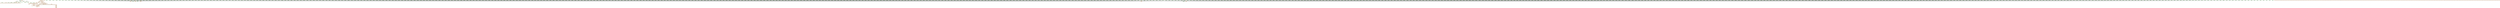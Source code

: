 digraph u {
node [style=filled];
"ex://kube-DeploymentController-Run-01EJP9R4ETBCWRTMARMD3SRW6M" [id="ex://kube-DeploymentController-Run-01EJP9R4ETBCWRTMARMD3SRW6M" label="kube DC Run" shape=rectangle fillcolor="#FFD9B2"]
"ex://kube-DeploymentController-worker-01EJP9R6QFH6H43Q6CWFY2PJMR" [id="ex://kube-DeploymentController-worker-01EJP9R6QFH6H43Q6CWFY2PJMR" label="kube DC worker" shape=rectangle fillcolor="#FFD9B2"]
"ex://kube-DeploymentController-worker-processNextWorkItem-01EJP9R9DQMVTFBF07CYJQM5CF" [id="ex://kube-DeploymentController-worker-processNextWorkItem-01EJP9R9DQMVTFBF07CYJQM5CF" label="kube DC process one" shape=rectangle fillcolor="#FFD9B2"]
"ex://kube-DeploymentController-worker-processNextWorkItem-01EJP9RE72V4KXXSKCYZ6PDSEZ" [id="ex://kube-DeploymentController-worker-processNextWorkItem-01EJP9RE72V4KXXSKCYZ6PDSEZ" label="kube DC process one" shape=rectangle fillcolor="#FFD9B2"]
"ex://kubectl-apply-builder-01EJP9RCQ1Y5Q05S9BEP0N17D2" [id="ex://kubectl-apply-builder-01EJP9RCQ1Y5Q05S9BEP0N17D2" label="kubec...resource building" shape=rectangle fillcolor="#FFD9B2"]
"ex://kubectl-apply-one-01EJP9RDP6M59FTSSRFK74JKSD" [id="ex://kubectl-apply-one-01EJP9RDP6M59FTSSRFK74JKSD" label="kubectl apply one" shape=rectangle fillcolor="#FFD9B2"]
"ex://kubectl-apply-one-01EJP9RDSYQ8BXNDKD34BPEVV5" [id="ex://kubectl-apply-one-01EJP9RDSYQ8BXNDKD34BPEVV5" label="kubectl apply one" shape=rectangle fillcolor="#FFD9B2"]
"ex://kubectl-apply-one-01EJP9REENA5M3JB3ECSTCDZ3D" [id="ex://kubectl-apply-one-01EJP9REENA5M3JB3ECSTCDZ3D" label="kubectl apply one" shape=rectangle fillcolor="#FFD9B2"]
"ex://kubectl-apply-one-01EJP9REJJBGX9ZERMGAEVWEAY" [id="ex://kubectl-apply-one-01EJP9REJJBGX9ZERMGAEVWEAY" label="kubectl apply one" shape=rectangle fillcolor="#FFD9B2"]
"ex://kubectl-apply-01EJP9RCAVZB25SQGSVJGAV4V9" [id="ex://kubectl-apply-01EJP9RCAVZB25SQGSVJGAV4V9" label="kubectl apply" shape=rectangle fillcolor="#FFD9B2"]
"ex://kube-DeploymentController-worker-processNextWorkItem-01EJP9RTNH8ERENR0A5JR7W7FJ" [id="ex://kube-DeploymentController-worker-processNextWorkItem-01EJP9RTNH8ERENR0A5JR7W7FJ" label="kube DC process one" shape=rectangle fillcolor="#FFD9B2"]
"ex://kube-DeploymentController-worker-processNextWorkItem-01EJP9RVHA6DK0V7GN9WH4HFGD" [id="ex://kube-DeploymentController-worker-processNextWorkItem-01EJP9RVHA6DK0V7GN9WH4HFGD" label="kube DC process one" shape=rectangle fillcolor="#FFD9B2"]
"ex://kube-DeploymentController-worker-processNextWorkItem-01EJP9RAMKA8S8S5BMJA0E5MTE" [id="ex://kube-DeploymentController-worker-processNextWorkItem-01EJP9RAMKA8S8S5BMJA0E5MTE" label="kube DC process one" shape=rectangle fillcolor="#FFD9B2"]
"ex://kube-DeploymentController-worker-processNextWorkItem-01EJP9RXYFQKCGXANTJXHM6S6Y" [id="ex://kube-DeploymentController-worker-processNextWorkItem-01EJP9RXYFQKCGXANTJXHM6S6Y" label="kube DC process one" shape=rectangle fillcolor="#FFD9B2"]
"ex://kube-DeploymentController-worker-processNextWorkItem-01EJP9RVX4KHT1D9DY967NSGFY" [id="ex://kube-DeploymentController-worker-processNextWorkItem-01EJP9RVX4KHT1D9DY967NSGFY" label="kube DC process one" shape=rectangle fillcolor="#FFD9B2"]
"ex://kube-DeploymentController-worker-01EJP9R6Q8JJ01VPENHSEEAGFV" [id="ex://kube-DeploymentController-worker-01EJP9R6Q8JJ01VPENHSEEAGFV" label="kube DC worker" shape=rectangle fillcolor="#FFD9B2"]
"ex://kube-DeploymentController-worker-processNextWorkItem-01EJP9RY0NMZ9J8C72FES14C7Y" [id="ex://kube-DeploymentController-worker-processNextWorkItem-01EJP9RY0NMZ9J8C72FES14C7Y" label="kube DC process one" shape=rectangle fillcolor="#FFD9B2"]
"ex://kube-DeploymentController-worker-processNextWorkItem-01EJP9RDSXB6Z116C8JAEG6CRF" [id="ex://kube-DeploymentController-worker-processNextWorkItem-01EJP9RDSXB6Z116C8JAEG6CRF" label="kube DC process one" shape=rectangle fillcolor="#FFD9B2"]
"ex://kube-DeploymentController-worker-processNextWorkItem-01EJP9RV4813SGSYFYRYV49J0X" [id="ex://kube-DeploymentController-worker-processNextWorkItem-01EJP9RV4813SGSYFYRYV49J0X" label="kube DC process one" shape=rectangle fillcolor="#FFD9B2"]
"ex://kube-DeploymentController-worker-processNextWorkItem-01EJP9RE98R4XKYN7NV8HP95D9" [id="ex://kube-DeploymentController-worker-processNextWorkItem-01EJP9RE98R4XKYN7NV8HP95D9" label="kube DC process one" shape=rectangle fillcolor="#FFD9B2"]
"ex://kube-DeploymentController-worker-processNextWorkItem-01EJP9RVM1VE5XY8YYDJR4DVC1" [id="ex://kube-DeploymentController-worker-processNextWorkItem-01EJP9RVM1VE5XY8YYDJR4DVC1" label="kube DC process one" shape=rectangle fillcolor="#FFD9B2"]
"ex://kube-DeploymentController-worker-processNextWorkItem-01EJP9RX737YVMRJNW04W8MM0Q" [id="ex://kube-DeploymentController-worker-processNextWorkItem-01EJP9RX737YVMRJNW04W8MM0Q" label="kube DC process one" shape=rectangle fillcolor="#FFD9B2"]
"ex://kube-DeploymentController-worker-processNextWorkItem-01EJP9R9FV2M20K553R4BE5CQ5" [id="ex://kube-DeploymentController-worker-processNextWorkItem-01EJP9R9FV2M20K553R4BE5CQ5" label="kube DC process one" shape=rectangle fillcolor="#FFD9B2"]
"84301618085936" [id="84301618085936" label="copying referenced file" shape=rectangle fillcolor="#FFD9B2"]
"84301618085957" [id="84301618085957" label="deriv...8.3' being evaled" shape=rectangle fillcolor="#FFD9B2"]
"84301618085949" [id="84301618085949" label="deriv...eam' being evaled" shape=rectangle fillcolor="#FFD9B2"]
"84301618085946" [id="84301618085946" label="deriv...inx' being evaled" shape=rectangle fillcolor="#FFD9B2"]
"84301618085944" [id="84301618085944" label="deriv....gz' being evaled" shape=rectangle fillcolor="#FFD9B2"]
"84301618085935" [id="84301618085935" label="deriv...son' being evaled" shape=rectangle fillcolor="#FFD9B2"]
"84301618085977" [id="84301618085977" label="copying referenced file" shape=rectangle fillcolor="#FFD9B2"]
"84301618085980" [id="84301618085980" label="copying referenced file" shape=rectangle fillcolor="#FFD9B2"]
"84301618085981" [id="84301618085981" label="copying referenced file" shape=rectangle fillcolor="#FFD9B2"]
"84301618085982" [id="84301618085982" label="copying referenced file" shape=rectangle fillcolor="#FFD9B2"]
"84301618085984" [id="84301618085984" label="copying referenced file" shape=rectangle fillcolor="#FFD9B2"]
"84301618085985" [id="84301618085985" label="copying referenced file" shape=rectangle fillcolor="#FFD9B2"]
"84301618085986" [id="84301618085986" label="copying referenced file" shape=rectangle fillcolor="#FFD9B2"]
"84301618085987" [id="84301618085987" label="copying referenced file" shape=rectangle fillcolor="#FFD9B2"]
"84301618085975" [id="84301618085975" label="deriv...nux' being evaled" shape=rectangle fillcolor="#FFD9B2"]
"84301618085966" [id="84301618085966" label="deriv...ibc' being evaled" shape=rectangle fillcolor="#FFD9B2"]
"84301618085978" [id="84301618085978" label="copying referenced file" shape=rectangle fillcolor="#FFD9B2"]
"84301618085983" [id="84301618085983" label="copying referenced file" shape=rectangle fillcolor="#FFD9B2"]
"84301618086278" [id="84301618086278" label="deriv...p23' being evaled" shape=rectangle fillcolor="#FFD9B2"]
"84301618086424" [id="84301618086424" label="deriv...8.5' being evaled" shape=rectangle fillcolor="#FFD9B2"]
"84301618086500" [id="84301618086500" label="deriv....31' being evaled" shape=rectangle fillcolor="#FFD9B2"]
"84301618086478" [id="84301618086478" label="deriv...ist' being evaled" shape=rectangle fillcolor="#FFD9B2"]
"84301618086475" [id="84301618086475" label="deriv....xz' being evaled" shape=rectangle fillcolor="#FFD9B2"]
"84301618086473" [id="84301618086473" label="deriv...2.8' being evaled" shape=rectangle fillcolor="#FFD9B2"]
"84301618086480" [id="84301618086480" label="deriv...nux' being evaled" shape=rectangle fillcolor="#FFD9B2"]
"84301618085979" [id="84301618085979" label="copying referenced file" shape=rectangle fillcolor="#FFD9B2"]
"84301618086631" [id="84301618086631" label="deriv...nux' being evaled" shape=rectangle fillcolor="#FFD9B2"]
"84301618086626" [id="84301618086626" label="deriv...2.0' being evaled" shape=rectangle fillcolor="#FFD9B2"]
"84301618086624" [id="84301618086624" label="deriv....1g' being evaled" shape=rectangle fillcolor="#FFD9B2"]
"84301618086622" [id="84301618086622" label="deriv...2.0' being evaled" shape=rectangle fillcolor="#FFD9B2"]
"84301618086832" [id="84301618086832" label="deriv...ook' being evaled" shape=rectangle fillcolor="#FFD9B2"]
"84301618086829" [id="84301618086829" label="deriv...ook' being evaled" shape=rectangle fillcolor="#FFD9B2"]
"84301618087116" [id="84301618087116" label="deriv...8.0' being evaled" shape=rectangle fillcolor="#FFD9B2"]
"84301618087108" [id="84301618087108" label="deriv...ers' being evaled" shape=rectangle fillcolor="#FFD9B2"]
"84301618087103" [id="84301618087103" label="deriv...son' being evaled" shape=rectangle fillcolor="#FFD9B2"]
"84301618087172" [id="84301618087172" label="deriv...2.0' being evaled" shape=rectangle fillcolor="#FFD9B2"]
"84301618087169" [id="84301618087169" label="deriv...8.2' being evaled" shape=rectangle fillcolor="#FFD9B2"]
"84301618087165" [id="84301618087165" label="deriv...0.2' being evaled" shape=rectangle fillcolor="#FFD9B2"]
"84301618087157" [id="84301618087157" label="deriv...314' being evaled" shape=rectangle fillcolor="#FFD9B2"]
"84301618087154" [id="84301618087154" label="deriv....37' being evaled" shape=rectangle fillcolor="#FFD9B2"]
"84301618087152" [id="84301618087152" label="deriv....37' being evaled" shape=rectangle fillcolor="#FFD9B2"]
"84301618087149" [id="84301618087149" label="deriv....92' being evaled" shape=rectangle fillcolor="#FFD9B2"]
"84301618087146" [id="84301618087146" label="deriv...3.0' being evaled" shape=rectangle fillcolor="#FFD9B2"]
"84301618087751" [id="84301618087751" label="deriv...1.6' being evaled" shape=rectangle fillcolor="#FFD9B2"]
"84301618088211" [id="84301618088211" label="deriv...son' being evaled" shape=rectangle fillcolor="#FFD9B2"]
"84301618088219" [id="84301618088219" label="deriv...ent' being evaled" shape=rectangle fillcolor="#FFD9B2"]
"84301618088224" [id="84301618088224" label="deriv...0b0' being evaled" shape=rectangle fillcolor="#FFD9B2"]
"84301618088858" [id="84301618088858" label="deriv...ver' being evaled" shape=rectangle fillcolor="#FFD9B2"]
"60967060766789" [id="60967060766789" label="overa...nginx.tar.gz.drv'" shape=rectangle fillcolor="#FFD9B2"]
"60967060766791" [id="60967060766791" label="overa...r6q-nixos-vm.drv'" shape=rectangle fillcolor="#FFD9B2"]
"84301618094975" [id="84301618094975" label="copying referenced file" shape=rectangle fillcolor="#FFD9B2"]
"84301618094973" [id="84301618094973" label="deriv...ipt' being evaled" shape=rectangle fillcolor="#FFD9B2"]
"60967060766793" [id="60967060766793" label="overa...nerated.json.drv'" shape=rectangle fillcolor="#FFD9B2"]
"60967060767232" [id="60967060767232" label="overa...pause.tar.gz.drv'" shape=rectangle fillcolor="#FFD9B2"]
"60967060766931" [id="60967060766931" label="overa...b-config.xml.drv'" shape=rectangle fillcolor="#FFD9B2"]
"84301618093622" [id="84301618093622" label="deriv...302' being evaled" shape=rectangle fillcolor="#FFD9B2"]
"84301618093619" [id="84301618093619" label="deriv...use' being evaled" shape=rectangle fillcolor="#FFD9B2"]
"84301618093615" [id="84301618093615" label="deriv....gz' being evaled" shape=rectangle fillcolor="#FFD9B2"]
"84301618095639" [id="84301618095639" label="copying referenced file" shape=rectangle fillcolor="#FFD9B2"]
"84301618095669" [id="84301618095669" label="deriv...ath' being evaled" shape=rectangle fillcolor="#FFD9B2"]
"84301618095661" [id="84301618095661" label="deriv...s-1' being evaled" shape=rectangle fillcolor="#FFD9B2"]
"84301618095965" [id="84301618095965" label="copying referenced file" shape=rectangle fillcolor="#FFD9B2"]
"84301618095966" [id="84301618095966" label="copying referenced file" shape=rectangle fillcolor="#FFD9B2"]
"84301618095967" [id="84301618095967" label="copying referenced file" shape=rectangle fillcolor="#FFD9B2"]
"84301618095963" [id="84301618095963" label="deriv...nfo' being evaled" shape=rectangle fillcolor="#FFD9B2"]
"84301618096597" [id="84301618096597" label="copying referenced file" shape=rectangle fillcolor="#FFD9B2"]
"84301618095640" [id="84301618095640" label="deriv...etc' being evaled" shape=rectangle fillcolor="#FFD9B2"]
"84301618096973" [id="84301618096973" label="copying referenced file" shape=rectangle fillcolor="#FFD9B2"]
"84301618096971" [id="84301618096971" label="deriv...per' being evaled" shape=rectangle fillcolor="#FFD9B2"]
"84301618095581" [id="84301618095581" label="deriv...14M' being evaled" shape=rectangle fillcolor="#FFD9B2"]
"84301618091099" [id="84301618091099" label="deriv...-vm' being evaled" shape=rectangle fillcolor="#FFD9B2"]
"84301618088221" [id="84301618088221" label="deriv...ent' being evaled" shape=rectangle fillcolor="#FFD9B2"]
"84301618085940" [id="84301618085940" label="deriv...son' being evaled" shape=rectangle fillcolor="#FFD9B2"]
"60967060766801" [id="60967060766801" label="overa...run-nixos-vm.drv'" shape=rectangle fillcolor="#FFD9B2"]
"60967060766780" [id="60967060766780" label="overa...x-deployment.drv'" shape=rectangle fillcolor="#FFD9B2"]
"60967060766779" [id="60967060766779" label="overa...x-deployment.drv'" shape=rectangle fillcolor="#FFD9B2"]
"60967060766772" [id="60967060766772" label="overa...nt-test.json.drv'" shape=rectangle fillcolor="#FFD9B2"]
"60967060766770" [id="60967060766770" label="overa...results.json.drv'" shape=rectangle fillcolor="#FFD9B2"]
"60967060766852" [id="60967060766852" label="overa...0-nixos.conf.drv'" shape=rectangle fillcolor="#FFD9B2"]
"60967060766821" [id="60967060766821" label="overa...j29-firmware.drv'" shape=rectangle fillcolor="#FFD9B2"]
"60967060766819" [id="60967060766819" label="overa...rnel-modules.drv'" shape=rectangle fillcolor="#FFD9B2"]
"60967060766824" [id="60967060766824" label="overa...tall-grub.sh.drv'" shape=rectangle fillcolor="#FFD9B2"]
"60967060766846" [id="60967060766846" label="overa...40-eth1.link.drv'" shape=rectangle fillcolor="#FFD9B2"]
"60967060766829" [id="60967060766829" label="overa...-groups.json.drv'" shape=rectangle fillcolor="#FFD9B2"]
"60967060766841" [id="60967060766841" label="overa...-system-path.drv'" shape=rectangle fillcolor="#FFD9B2"]
"60967060766839" [id="60967060766839" label="overa...5idhwf6b-etc.drv'" shape=rectangle fillcolor="#FFD9B2"]
"60967060766844" [id="60967060766844" label="overa...closure-info.drv'" shape=rectangle fillcolor="#FFD9B2"]
"60967060766906" [id="60967060766906" label="overa...b-nixos.conf.drv'" shape=rectangle fillcolor="#FFD9B2"]
"60967060766893" [id="60967060766893" label="overa...etc-hostname.drv'" shape=rectangle fillcolor="#FFD9B2"]
"60967060766865" [id="60967060766865" label="overa...n-kubeconfig.drv'" shape=rectangle fillcolor="#FFD9B2"]
"60967060766890" [id="60967060766890" label="overa...3ljxry-issue.drv'" shape=rectangle fillcolor="#FFD9B2"]
"60967060766896" [id="60967060766896" label="overa...-system.conf.drv'" shape=rectangle fillcolor="#FFD9B2"]
"60967060766882" [id="60967060766882" label="overa...c-ssh_config.drv'" shape=rectangle fillcolor="#FFD9B2"]
"60967060766897" [id="60967060766897" label="overa...ournald.conf.drv'" shape=rectangle fillcolor="#FFD9B2"]
"60967060766902" [id="60967060766902" label="overa...kz6-hwdb.bin.drv'" shape=rectangle fillcolor="#FFD9B2"]
"60967060766858" [id="60967060766858" label="overa...tem-shutdown.drv'" shape=rectangle fillcolor="#FFD9B2"]
"60967060766892" [id="60967060766892" label="overa...p4lrw-su.pam.drv'" shape=rectangle fillcolor="#FFD9B2"]
"60967060766867" [id="60967060766867" label="overa...s-udev-rules.drv'" shape=rectangle fillcolor="#FFD9B2"]
"60967060766879" [id="60967060766879" label="overa...-environment.drv'" shape=rectangle fillcolor="#FFD9B2"]
"60967060766857" [id="60967060766857" label="overa...-etc-profile.drv'" shape=rectangle fillcolor="#FFD9B2"]
"60967060766905" [id="60967060766905" label="overa...56r0l-dbus-1.drv'" shape=rectangle fillcolor="#FFD9B2"]
"60967060766886" [id="60967060766886" label="overa...f-user-units.drv'" shape=rectangle fillcolor="#FFD9B2"]
"60967060766866" [id="60967060766866" label="overa...system-units.drv'" shape=rectangle fillcolor="#FFD9B2"]
"60967060766947" [id="60967060766947" label="overa...es-node-join.drv'" shape=rectangle fillcolor="#FFD9B2"]
"60967060766938" [id="60967060766938" label="overa...0-local-cmds.drv'" shape=rectangle fillcolor="#FFD9B2"]
"60967060766915" [id="60967060766915" label="overa...y5-etc-fstab.drv'" shape=rectangle fillcolor="#FFD9B2"]
"60967060766918" [id="60967060766918" label="overa...m-generators.drv'" shape=rectangle fillcolor="#FFD9B2"]
"60967060766923" [id="60967060766923" label="overa...6nfd31-hosts.drv'" shape=rectangle fillcolor="#FFD9B2"]
"60967060767024" [id="60967060767024" label="overa...a-udev-rules.drv'" shape=rectangle fillcolor="#FFD9B2"]
"60967060767009" [id="60967060767009" label="overa...bectl-1.19.1.drv'" shape=rectangle fillcolor="#FFD9B2"]
"60967060767050" [id="60967060767050" label="overa...sck-.service.drv'" shape=rectangle fillcolor="#FFD9B2"]
"60967060767070" [id="60967060767070" label="overa...lush.service.drv'" shape=rectangle fillcolor="#FFD9B2"]
"60967060767059" [id="60967060767059" label="overa...ortd.service.drv'" shape=rectangle fillcolor="#FFD9B2"]
"60967060767047" [id="60967060767047" label="overa...ght-.service.drv'" shape=rectangle fillcolor="#FFD9B2"]
"60967060767065" [id="60967060767065" label="overa...ice-disabled.drv'" shape=rectangle fillcolor="#FFD9B2"]
"60967060767061" [id="60967060767061" label="overa...ice-disabled.drv'" shape=rectangle fillcolor="#FFD9B2"]
"60967060767066" [id="60967060767066" label="overa...conf.service.drv'" shape=rectangle fillcolor="#FFD9B2"]
"60967060767041" [id="60967060767041" label="overa...gent.service.drv'" shape=rectangle fillcolor="#FFD9B2"]
"60967060767076" [id="60967060767076" label="overa...exec.service.drv'" shape=rectangle fillcolor="#FFD9B2"]
"60967060767043" [id="60967060767043" label="overa...sume.service.drv'" shape=rectangle fillcolor="#FFD9B2"]
"60967060767072" [id="60967060767072" label="overa...x-gc.service.drv'" shape=rectangle fillcolor="#FFD9B2"]
"60967060767039" [id="60967060767039" label="overa...cpcd.service.drv'" shape=rectangle fillcolor="#FFD9B2"]
"60967060767040" [id="60967060767040" label="overa...devd.service.drv'" shape=rectangle fillcolor="#FFD9B2"]
"60967060767044" [id="60967060767044" label="overa...sctl.service.drv'" shape=rectangle fillcolor="#FFD9B2"]
"60967060767037" [id="60967060767037" label="overa...nald.service.drv'" shape=rectangle fillcolor="#FFD9B2"]
"60967060767071" [id="60967060767071" label="overa...fssl.service.drv'" shape=rectangle fillcolor="#FFD9B2"]
"60967060767052" [id="60967060767052" label="overa...wall.service.drv'" shape=rectangle fillcolor="#FFD9B2"]
"60967060767053" [id="60967060767053" label="overa...cker.service.drv'" shape=rectangle fillcolor="#FFD9B2"]
"60967060767063" [id="60967060767063" label="overa...rune.service.drv'" shape=rectangle fillcolor="#FFD9B2"]
"60967060767035" [id="60967060767035" label="overa...tty-.service.drv'" shape=rectangle fillcolor="#FFD9B2"]
"60967060767036" [id="60967060767036" label="overa...ner-.service.drv'" shape=rectangle fillcolor="#FFD9B2"]
"60967060767068" [id="60967060767068" label="overa...tty-.service.drv'" shape=rectangle fillcolor="#FFD9B2"]
"60967060767054" [id="60967060767054" label="overa...seed.service.drv'" shape=rectangle fillcolor="#FFD9B2"]
"60967060767057" [id="60967060767057" label="overa...awn-.service.drv'" shape=rectangle fillcolor="#FFD9B2"]
"60967060767058" [id="60967060767058" label="overa...ttle.service.drv'" shape=rectangle fillcolor="#FFD9B2"]
"60967060767060" [id="60967060767060" label="overa...ated.service.drv'" shape=rectangle fillcolor="#FFD9B2"]
"60967060767051" [id="60967060767051" label="overa...ser-.service.drv'" shape=rectangle fillcolor="#FFD9B2"]
"60967060767073" [id="60967060767073" label="overa...etup.service.drv'" shape=rectangle fillcolor="#FFD9B2"]
"60967060767034" [id="60967060767034" label="overa...door.service.drv'" shape=rectangle fillcolor="#FFD9B2"]
"60967060767062" [id="60967060767062" label="overa...eth1.service.drv'" shape=rectangle fillcolor="#FFD9B2"]
"60967060767049" [id="60967060767049" label="overa...nscd.service.drv'" shape=rectangle fillcolor="#FFD9B2"]
"60967060767067" [id="60967060767067" label="overa...rver.service.drv'" shape=rectangle fillcolor="#FFD9B2"]
"60967060767045" [id="60967060767045" label="overa...ager.service.drv'" shape=rectangle fillcolor="#FFD9B2"]
"60967060767088" [id="60967060767088" label="overa...gind.service.drv'" shape=rectangle fillcolor="#FFD9B2"]
"60967060767102" [id="60967060767102" label="overa...tty-.service.drv'" shape=rectangle fillcolor="#FFD9B2"]
"60967060767107" [id="60967060767107" label="overa...lock.service.drv'" shape=rectangle fillcolor="#FFD9B2"]
"60967060767111" [id="60967060767111" label="overa...tion.service.drv'" shape=rectangle fillcolor="#FFD9B2"]
"60967060767091" [id="60967060767091" label="overa...mise.service.drv'" shape=rectangle fillcolor="#FFD9B2"]
"60967060767090" [id="60967060767090" label="overa...roxy.service.drv'" shape=rectangle fillcolor="#FFD9B2"]
"60967060767104" [id="60967060767104" label="overa...esql.service.drv'" shape=rectangle fillcolor="#FFD9B2"]
"60967060767085" [id="60967060767085" label="overa...etcd.service.drv'" shape=rectangle fillcolor="#FFD9B2"]
"60967060767098" [id="60967060767098" label="overa...emon.service.drv'" shape=rectangle fillcolor="#FFD9B2"]
"60967060767101" [id="60967060767101" label="overa...ands.service.drv'" shape=rectangle fillcolor="#FFD9B2"]
"60967060767099" [id="60967060767099" label="overa...load.service.drv'" shape=rectangle fillcolor="#FFD9B2"]
"60967060767096" [id="60967060767096" label="overa...utmp.service.drv'" shape=rectangle fillcolor="#FFD9B2"]
"60967060767084" [id="60967060767084" label="overa...dir-.service.drv'" shape=rectangle fillcolor="#FFD9B2"]
"60967060767087" [id="60967060767087" label="overa...ions.service.drv'" shape=rectangle fillcolor="#FFD9B2"]
"60967060767080" [id="60967060767080" label="overa...trap.service.drv'" shape=rectangle fillcolor="#FFD9B2"]
"60967060767095" [id="60967060767095" label="overa...etup.service.drv'" shape=rectangle fillcolor="#FFD9B2"]
"60967060767105" [id="60967060767105" label="overa...uler.service.drv'" shape=rectangle fillcolor="#FFD9B2"]
"60967060767097" [id="60967060767097" label="overa...dbus.service.drv'" shape=rectangle fillcolor="#FFD9B2"]
"60967060767094" [id="60967060767094" label="overa...lkit.service.drv'" shape=rectangle fillcolor="#FFD9B2"]
"60967060767114" [id="60967060767114" label="overa...dbus.service.drv'" shape=rectangle fillcolor="#FFD9B2"]
"60967060767083" [id="60967060767083" label="overa...elet.service.drv'" shape=rectangle fillcolor="#FFD9B2"]
"60967060767166" [id="60967060767166" label="overa...r-kubeconfig.drv'" shape=rectangle fillcolor="#FFD9B2"]
"60967060767162" [id="60967060767162" label="overa...tstrap-start.drv'" shape=rectangle fillcolor="#FFD9B2"]
"60967060767130" [id="60967060767130" label="overa...ckdoor-start.drv'" shape=rectangle fillcolor="#FFD9B2"]
"60967060767147" [id="60967060767147" label="overa...-dhcpcd.conf.drv'" shape=rectangle fillcolor="#FFD9B2"]
"60967060767158" [id="60967060767158" label="overa...r-kubeconfig.drv'" shape=rectangle fillcolor="#FFD9B2"]
"60967060767157" [id="60967060767157" label="overa...irewall-stop.drv'" shape=rectangle fillcolor="#FFD9B2"]
"60967060767155" [id="60967060767155" label="overa...rewall-start.drv'" shape=rectangle fillcolor="#FFD9B2"]
"60967060767165" [id="60967060767165" label="overa...y-kubeconfig.drv'" shape=rectangle fillcolor="#FFD9B2"]
"60967060767163" [id="60967060767163" label="overa...r-kubeconfig.drv'" shape=rectangle fillcolor="#FFD9B2"]
"60967060767160" [id="60967060767160" label="overa...er-pre-start.drv'" shape=rectangle fillcolor="#FFD9B2"]
"60967060767135" [id="60967060767135" label="overa...sl-pre-start.drv'" shape=rectangle fillcolor="#FFD9B2"]
"60967060767156" [id="60967060767156" label="overa...ewall-reload.drv'" shape=rectangle fillcolor="#FFD9B2"]
"60967060767159" [id="60967060767159" label="overa...netes-1.19.1.drv'" shape=rectangle fillcolor="#FFD9B2"]
"60967060767133" [id="60967060767133" label="overa...certmgr.yaml.drv'" shape=rectangle fillcolor="#FFD9B2"]
"60967060767132" [id="60967060767132" label="overa...gr-pre-start.drv'" shape=rectangle fillcolor="#FFD9B2"]
"60967060767173" [id="60967060767173" label="overa...t-kubeconfig.drv'" shape=rectangle fillcolor="#FFD9B2"]
"60967060767178" [id="60967060767178" label="overa...-setup-start.drv'" shape=rectangle fillcolor="#FFD9B2"]
"60967060767175" [id="60967060767175" label="overa...s-eth1-start.drv'" shape=rectangle fillcolor="#FFD9B2"]
"60967060767176" [id="60967060767176" label="overa...th1-pre-stop.drv'" shape=rectangle fillcolor="#FFD9B2"]
"60967060767209" [id="60967060767209" label="overa...-bridge.conf.drv'" shape=rectangle fillcolor="#FFD9B2"]
"60967060767219" [id="60967060767219" label="overa...ssl-csr.json.drv'" shape=rectangle fillcolor="#FFD9B2"]
"60967060767203" [id="60967060767203" label="overa...kp-certmgr.d.drv'" shape=rectangle fillcolor="#FFD9B2"]
"60967060767172" [id="60967060767172" label="overa...et-pre-start.drv'" shape=rectangle fillcolor="#FFD9B2"]
"60967060767239" [id="60967060767239" label="overa...Account.json.drv'" shape=rectangle fillcolor="#FFD9B2"]
"60967060767246" [id="60967060767246" label="overa...rClient.json.drv'" shape=rectangle fillcolor="#FFD9B2"]
"60967060767238" [id="60967060767238" label="overa...tClient.json.drv'" shape=rectangle fillcolor="#FFD9B2"]
"60967060767237" [id="60967060767237" label="overa...kubelet.json.drv'" shape=rectangle fillcolor="#FFD9B2"]
"60967060767248" [id="60967060767248" label="overa...yClient.json.drv'" shape=rectangle fillcolor="#FFD9B2"]
"60967060767240" [id="60967060767240" label="overa...rClient.json.drv'" shape=rectangle fillcolor="#FFD9B2"]
"60967060767241" [id="60967060767241" label="overa...Manager.json.drv'" shape=rectangle fillcolor="#FFD9B2"]
"60967060767244" [id="60967060767244" label="overa...erAdmin.json.drv'" shape=rectangle fillcolor="#FFD9B2"]
"60967060767234" [id="60967060767234" label="overa...d-initScript.drv'" shape=rectangle fillcolor="#FFD9B2"]
"60967060767243" [id="60967060767243" label="overa...yClient.json.drv'" shape=rectangle fillcolor="#FFD9B2"]
"60967060767249" [id="60967060767249" label="overa...tClient.json.drv'" shape=rectangle fillcolor="#FFD9B2"]
"60967060767235" [id="60967060767235" label="overa...dClient.json.drv'" shape=rectangle fillcolor="#FFD9B2"]
"60967060767247" [id="60967060767247" label="overa...iServer.json.drv'" shape=rectangle fillcolor="#FFD9B2"]
"60967060767242" [id="60967060767242" label="overa...Manager.json.drv'" shape=rectangle fillcolor="#FFD9B2"]
"60967060767245" [id="60967060767245" label="overa...7p-etcd.json.drv'" shape=rectangle fillcolor="#FFD9B2"]
"60967060767075" [id="60967060767075" label="overa...leep.service.drv'" shape=rectangle fillcolor="#FFD9B2"]
"60967060766884" [id="60967060766884" label="overa...c-nixos.conf.drv'" shape=rectangle fillcolor="#FFD9B2"]
"60967060767168" [id="60967060767168" label="overa...s-cni-config.drv'" shape=rectangle fillcolor="#FFD9B2"]
"60967060767081" [id="60967060767081" label="overa...udit.service.drv'" shape=rectangle fillcolor="#FFD9B2"]
"60967060767186" [id="60967060767186" label="overa...l-post-start.drv'" shape=rectangle fillcolor="#FFD9B2"]
"60967060767664" [id="60967060767664" label="build...nerated.json.drv'" shape=rectangle fillcolor="#FFD9B2"]
"60967060767069" [id="60967060767069" label="overa...t-fs.service.drv'" shape=rectangle fillcolor="#FFD9B2"]
"60967060767048" [id="60967060767048" label="overa...ager.service.drv'" shape=rectangle fillcolor="#FFD9B2"]
"60967060767077" [id="60967060767077" label="overa...tmgr.service.drv'" shape=rectangle fillcolor="#FFD9B2"]
"84301618095636" [id="84301618095636" label="copying referenced file" shape=rectangle fillcolor="#FFD9B2"]
"60967060766802" [id="60967060766802" label="overa...e452e42d814M.drv'" shape=rectangle fillcolor="#FFD9B2"]
"60967060767768" [id="60967060767768" label="build...x-deployment.drv'" shape=rectangle fillcolor="#FFD9B2"]
"60967060767769" [id="60967060767769" label="build...x-deployment.drv'" shape=rectangle fillcolor="#FFD9B2"]
"60967060767770" [id="60967060767770" label="build...nt-test.json.drv'" shape=rectangle fillcolor="#FFD9B2"]
"60967060767771" [id="60967060767771" label="build...results.json.drv'" shape=rectangle fillcolor="#FFD9B2"]
subgraph "cluster_en:///apis/apps/v1/namespaces/kube-system/deployments/coredns" {
id="en:///apis/apps/v1/namespaces/kube-system/deployments/coredns";
style=dotted;
fontsize=7;
label="deployment coredns";
"i:///apis/apps/v1/namespaces/kube-system/deployments/coredns?gen=1";
}
subgraph "cluster_en://file:///nix/store/va46ws49g08xvyf82fvpzfw7p7bzgjm3-kubenix-generated.json" {
id="en://file:///nix/store/va46ws49g08xvyf82fvpzfw7p7bzgjm3-kubenix-generated.json";
style=dotted;
fontsize=7;
label="file ...yf82fvpzfw7p7bzgjm3-kubenix-generated.json";
"i://file:///nix/store/va46ws49g08xvyf82fvpzfw7p7bzgjm3-kubenix-generated.json?ulid=01EJP9RCQ95JT85A4AJNP67V6C";
}
subgraph "cluster_en://in-memory-/apis/apps/v1/namespaces/default/deployments/nginx" {
id="en://in-memory-/apis/apps/v1/namespaces/default/deployments/nginx";
style=dotted;
fontsize=7;
label="in-me...ps/v1/namespaces/default/deployments/nginx";
"i://in-memory-/apis/apps/v1/namespaces/default/deployments/nginx?ulid=01EJP9RDM2KBXHW0N01QMZSCTZ";
}
subgraph "cluster_en://in-memory-https://192.168.1.1/api/v1/namespaces/default/configmaps/nginx-config" {
id="en://in-memory-https://192.168.1.1/api/v1/namespaces/default/configmaps/nginx-config";
style=dotted;
fontsize=7;
label="in-me...namespaces/default/configmaps/nginx-config";
"i://in-memory-https://192.168.1.1/api/v1/namespaces/default/configmaps/nginx-config?ulid=01EJP9RDMY6BEN4XZBX83ZX0AW";
}
subgraph "cluster_en://in-memory-https://192.168.1.1/api/v1/namespaces/default/configmaps/nginx-static" {
id="en://in-memory-https://192.168.1.1/api/v1/namespaces/default/configmaps/nginx-static";
style=dotted;
fontsize=7;
label="in-me...namespaces/default/configmaps/nginx-static";
"i://in-memory-https://192.168.1.1/api/v1/namespaces/default/configmaps/nginx-static?ulid=01EJP9RDN6VFPTHWG7P6NBGWFC";
}
subgraph "cluster_en://in-memory-https://192.168.1.1/api/v1/namespaces/default/services/nginx" {
id="en://in-memory-https://192.168.1.1/api/v1/namespaces/default/services/nginx";
style=dotted;
fontsize=7;
label="in-me...1/api/v1/namespaces/default/services/nginx";
"i://in-memory-https://192.168.1.1/api/v1/namespaces/default/services/nginx?ulid=01EJP9RDNKD3K51RJACSTS28PA";
}
subgraph "cluster_en:///apis/apps/v1/namespaces/default/deployments/nginx" {
id="en:///apis/apps/v1/namespaces/default/deployments/nginx";
style=dotted;
fontsize=7;
label="resource deployments/nginx";
"i:///apis/apps/v1/namespaces/default/deployments/nginx?ulid=01EJP9RDPT8G67DTE7VN8XX7CX";
"i:///apis/apps/v1/namespaces/default/deployments/nginx?ulid=01EJP9RDS7VP68NAQGK4CFW6VH";
"i:///apis/apps/v1/namespaces/default/deployments/nginx?gen=1";
}
subgraph "cluster_en://https://192.168.1.1/api/v1/namespaces/default/configmaps/nginx-config" {
id="en://https://192.168.1.1/api/v1/namespaces/default/configmaps/nginx-config";
style=dotted;
fontsize=7;
label="resource configmaps/nginx-config";
"i://https://192.168.1.1/api/v1/namespaces/default/configmaps/nginx-config?ulid=01EJP9RDTFQFNCK6GYB5DNJY0Z";
"i://https://192.168.1.1/api/v1/namespaces/default/configmaps/nginx-config?ulid=01EJP9RE2ZXX51FPC9WT303FQB";
}
subgraph "cluster_en://https://192.168.1.1/api/v1/namespaces/default/configmaps/nginx-static" {
id="en://https://192.168.1.1/api/v1/namespaces/default/configmaps/nginx-static";
style=dotted;
fontsize=7;
label="resource configmaps/nginx-static";
"i://https://192.168.1.1/api/v1/namespaces/default/configmaps/nginx-static?ulid=01EJP9REFBRQDS6A0JNZF73E80";
"i://https://192.168.1.1/api/v1/namespaces/default/configmaps/nginx-static?ulid=01EJP9REHF3W1074H5NWN2MF90";
}
subgraph "cluster_en://https://192.168.1.1/api/v1/namespaces/default/services/nginx" {
id="en://https://192.168.1.1/api/v1/namespaces/default/services/nginx";
style=dotted;
fontsize=7;
label="resource services/nginx";
"i://https://192.168.1.1/api/v1/namespaces/default/services/nginx?ulid=01EJP9REKAW44WKNW8CC1A80V0";
"i://https://192.168.1.1/api/v1/namespaces/default/services/nginx?ulid=01EJP9REP7AB85EW3554GWPR7H";
}
subgraph "cluster_e:///nix/store/9krlzvny65gdc8s7kpb6lkx8cd02c25b-default-builder.sh" {
id="e:///nix/store/9krlzvny65gdc8s7kpb6lkx8cd02c25b-default-builder.sh";
style=dotted;
fontsize=7;
label="NSO /...5gdc8s7kpb6lkx8cd02c25b-default-builder.sh";
"i:///nix/store/9krlzvny65gdc8s7kpb6lkx8cd02c25b-default-builder.sh";
}
subgraph "cluster_e:///nix/store/mjjy30kxz775bhhi6j9phw81qh6dsbrf-move-docs.sh" {
id="e:///nix/store/mjjy30kxz775bhhi6j9phw81qh6dsbrf-move-docs.sh";
style=dotted;
fontsize=7;
label="NSO /...y30kxz775bhhi6j9phw81qh6dsbrf-move-docs.sh";
"i:///nix/store/mjjy30kxz775bhhi6j9phw81qh6dsbrf-move-docs.sh";
}
subgraph "cluster_e:///nix/store/kxw6q8v6isaqjm702d71n2421cxamq68-make-symlinks-relative.sh" {
id="e:///nix/store/kxw6q8v6isaqjm702d71n2421cxamq68-make-symlinks-relative.sh";
style=dotted;
fontsize=7;
label="NSO /...2d71n2421cxamq68-make-symlinks-relative.sh";
"i:///nix/store/kxw6q8v6isaqjm702d71n2421cxamq68-make-symlinks-relative.sh";
}
subgraph "cluster_e:///nix/store/4ygqr4w06zwcd2kcxa6w3441jijv0pvx-strip.sh" {
id="e:///nix/store/4ygqr4w06zwcd2kcxa6w3441jijv0pvx-strip.sh";
style=dotted;
fontsize=7;
label="NSO /.../4ygqr4w06zwcd2kcxa6w3441jijv0pvx-strip.sh";
"i:///nix/store/4ygqr4w06zwcd2kcxa6w3441jijv0pvx-strip.sh";
}
subgraph "cluster_e:///nix/store/6k829xz9v508ncxfcf2p1b8g1wq54946-patch-shebangs.sh" {
id="e:///nix/store/6k829xz9v508ncxfcf2p1b8g1wq54946-patch-shebangs.sh";
style=dotted;
fontsize=7;
label="NSO /...v508ncxfcf2p1b8g1wq54946-patch-shebangs.sh";
"i:///nix/store/6k829xz9v508ncxfcf2p1b8g1wq54946-patch-shebangs.sh";
}
subgraph "cluster_e:///nix/store/cickvswrvann041nqxb0rxilc46svw1n-prune-libtool-files.sh" {
id="e:///nix/store/cickvswrvann041nqxb0rxilc46svw1n-prune-libtool-files.sh";
style=dotted;
fontsize=7;
label="NSO /...41nqxb0rxilc46svw1n-prune-libtool-files.sh";
"i:///nix/store/cickvswrvann041nqxb0rxilc46svw1n-prune-libtool-files.sh";
}
subgraph "cluster_e:///nix/store/1i5y55x4b4m9qkx5dqbmr1r6bvrqbanw-multiple-outputs.sh" {
id="e:///nix/store/1i5y55x4b4m9qkx5dqbmr1r6bvrqbanw-multiple-outputs.sh";
style=dotted;
fontsize=7;
label="NSO /...m9qkx5dqbmr1r6bvrqbanw-multiple-outputs.sh";
"i:///nix/store/1i5y55x4b4m9qkx5dqbmr1r6bvrqbanw-multiple-outputs.sh";
}
subgraph "cluster_e:///nix/store/kd4xwxjpjxi71jkm6ka0np72if9rm3y0-move-sbin.sh" {
id="e:///nix/store/kd4xwxjpjxi71jkm6ka0np72if9rm3y0-move-sbin.sh";
style=dotted;
fontsize=7;
label="NSO /...xwxjpjxi71jkm6ka0np72if9rm3y0-move-sbin.sh";
"i:///nix/store/kd4xwxjpjxi71jkm6ka0np72if9rm3y0-move-sbin.sh";
}
subgraph "cluster_e:///nix/store/fyaryjvghbkpfnsyw97hb3lyb37s1pd6-move-lib64.sh" {
id="e:///nix/store/fyaryjvghbkpfnsyw97hb3lyb37s1pd6-move-lib64.sh";
style=dotted;
fontsize=7;
label="NSO /...yjvghbkpfnsyw97hb3lyb37s1pd6-move-lib64.sh";
"i:///nix/store/fyaryjvghbkpfnsyw97hb3lyb37s1pd6-move-lib64.sh";
}
subgraph "cluster_e:///nix/store/ngg1cv31c8c7bcm2n8ww4g06nq7s4zhm-set-source-date-epoch-to-latest.sh" {
id="e:///nix/store/ngg1cv31c8c7bcm2n8ww4g06nq7s4zhm-set-source-date-epoch-to-latest.sh";
style=dotted;
fontsize=7;
label="NSO /...q7s4zhm-set-source-date-epoch-to-latest.sh";
"i:///nix/store/ngg1cv31c8c7bcm2n8ww4g06nq7s4zhm-set-source-date-epoch-to-latest.sh";
}
subgraph "cluster_e:///nix/store/8zxndz5ag0p6s526c2xyllhk1nrn4c3i-audit-tmpdir.sh" {
id="e:///nix/store/8zxndz5ag0p6s526c2xyllhk1nrn4c3i-audit-tmpdir.sh";
style=dotted;
fontsize=7;
label="NSO /...5ag0p6s526c2xyllhk1nrn4c3i-audit-tmpdir.sh";
"i:///nix/store/8zxndz5ag0p6s526c2xyllhk1nrn4c3i-audit-tmpdir.sh";
}
subgraph "cluster_e:///nix/store/4qry96ap0kpkjwjlsyc8p3m3hh6pg5pv-bash-4.4-p23.drv" {
id="e:///nix/store/4qry96ap0kpkjwjlsyc8p3m3hh6pg5pv-bash-4.4-p23.drv";
style=dotted;
fontsize=7;
label="NSO /...p0kpkjwjlsyc8p3m3hh6pg5pv-bash-4.4-p23.drv";
"i:///nix/store/4qry96ap0kpkjwjlsyc8p3m3hh6pg5pv-bash-4.4-p23.drv";
}
subgraph "cluster_e:///nix/store/2xwl0cp7vz8x6wfyi09f9dcpdaj033vr-coreutils-8.31.drv" {
id="e:///nix/store/2xwl0cp7vz8x6wfyi09f9dcpdaj033vr-coreutils-8.31.drv";
style=dotted;
fontsize=7;
label="NSO /...z8x6wfyi09f9dcpdaj033vr-coreutils-8.31.drv";
"i:///nix/store/2xwl0cp7vz8x6wfyi09f9dcpdaj033vr-coreutils-8.31.drv";
}
subgraph "cluster_e:///nix/store/6ik4ci6d5cy0rymrnqypq4xkl6ls9h6q-stdenv-linux.drv" {
id="e:///nix/store/6ik4ci6d5cy0rymrnqypq4xkl6ls9h6q-stdenv-linux.drv";
style=dotted;
fontsize=7;
label="NSO /...d5cy0rymrnqypq4xkl6ls9h6q-stdenv-linux.drv";
"i:///nix/store/6ik4ci6d5cy0rymrnqypq4xkl6ls9h6q-stdenv-linux.drv";
}
subgraph "cluster_e:///nix/store/rvg5a5nwa7cihpmbzlwzh931w3g4q108-compress-man-pages.sh" {
id="e:///nix/store/rvg5a5nwa7cihpmbzlwzh931w3g4q108-compress-man-pages.sh";
style=dotted;
fontsize=7;
label="NSO /...hpmbzlwzh931w3g4q108-compress-man-pages.sh";
"i:///nix/store/rvg5a5nwa7cihpmbzlwzh931w3g4q108-compress-man-pages.sh";
}
subgraph "cluster_e:///nix/store/nizihiiy8gcwn61sfd538vq0bf3ll5ll-stdenv-linux.drv" {
id="e:///nix/store/nizihiiy8gcwn61sfd538vq0bf3ll5ll-stdenv-linux.drv";
style=dotted;
fontsize=7;
label="NSO /...y8gcwn61sfd538vq0bf3ll5ll-stdenv-linux.drv";
"i:///nix/store/nizihiiy8gcwn61sfd538vq0bf3ll5ll-stdenv-linux.drv";
}
subgraph "cluster_e:///nix/store/f3fqq9wwslbkb3xks7bchn56869ibkkb-hook.drv" {
id="e:///nix/store/f3fqq9wwslbkb3xks7bchn56869ibkkb-hook.drv";
style=dotted;
fontsize=7;
label="NSO /.../f3fqq9wwslbkb3xks7bchn56869ibkkb-hook.drv";
"i:///nix/store/f3fqq9wwslbkb3xks7bchn56869ibkkb-hook.drv";
}
subgraph "cluster_e:///nix/store/5dg1w5y7lhjz3bqkxms18f29xpqd85w8-curl-7.72.0.drv" {
id="e:///nix/store/5dg1w5y7lhjz3bqkxms18f29xpqd85w8-curl-7.72.0.drv";
style=dotted;
fontsize=7;
label="NSO /...y7lhjz3bqkxms18f29xpqd85w8-curl-7.72.0.drv";
"i:///nix/store/5dg1w5y7lhjz3bqkxms18f29xpqd85w8-curl-7.72.0.drv";
}
subgraph "cluster_e:///nix/store/6myxcvypb9yyy55ma07iq80nnyz5j7h7-jq-1.6.drv" {
id="e:///nix/store/6myxcvypb9yyy55ma07iq80nnyz5j7h7-jq-1.6.drv";
style=dotted;
fontsize=7;
label="NSO /...myxcvypb9yyy55ma07iq80nnyz5j7h7-jq-1.6.drv";
"i:///nix/store/6myxcvypb9yyy55ma07iq80nnyz5j7h7-jq-1.6.drv";
}
subgraph "cluster_e:///nix/store/2xgad4hdiq08qkc1nrbidkkmf4cr3irj-etc-os-release" {
id="e:///nix/store/2xgad4hdiq08qkc1nrbidkkmf4cr3irj-etc-os-release";
style=dotted;
fontsize=7;
label="NSO /...4hdiq08qkc1nrbidkkmf4cr3irj-etc-os-release";
"i:///nix/store/2xgad4hdiq08qkc1nrbidkkmf4cr3irj-etc-os-release";
}
subgraph "cluster_e:///nix/store/8rsaxj60pfrzbiyfnnjz3bs2i1b9hzr3-nginx.tar.gz.drv" {
id="e:///nix/store/8rsaxj60pfrzbiyfnnjz3bs2i1b9hzr3-nginx.tar.gz.drv";
style=dotted;
fontsize=7;
label="NSO /...0pfrzbiyfnnjz3bs2i1b9hzr3-nginx.tar.gz.drv";
"i:///nix/store/8rsaxj60pfrzbiyfnnjz3bs2i1b9hzr3-nginx.tar.gz.drv";
}
subgraph "cluster_e:///nix/store/ibqf63907sn9rh75m10j5ik6985dcnc4-kubenix-generated.json.drv" {
id="e:///nix/store/ibqf63907sn9rh75m10j5ik6985dcnc4-kubenix-generated.json.drv";
style=dotted;
fontsize=7;
label="NSO /...10j5ik6985dcnc4-kubenix-generated.json.drv";
"i:///nix/store/ibqf63907sn9rh75m10j5ik6985dcnc4-kubenix-generated.json.drv";
}
subgraph "cluster_e:///nix/store/kkb49vh3nk5yhx0qjkz4d2zg3phkrafj-python3.8-black-19.10b0.drv" {
id="e:///nix/store/kkb49vh3nk5yhx0qjkz4d2zg3phkrafj-python3.8-black-19.10b0.drv";
style=dotted;
fontsize=7;
label="NSO /...z4d2zg3phkrafj-python3.8-black-19.10b0.drv";
"i:///nix/store/kkb49vh3nk5yhx0qjkz4d2zg3phkrafj-python3.8-black-19.10b0.drv";
}
subgraph "cluster_e:///nix/store/mbmx33ld5vj4kjb0qxfn6r8vgyfi2asb-database.sql" {
id="e:///nix/store/mbmx33ld5vj4kjb0qxfn6r8vgyfi2asb-database.sql";
style=dotted;
fontsize=7;
label="NSO /...x33ld5vj4kjb0qxfn6r8vgyfi2asb-database.sql";
"i:///nix/store/mbmx33ld5vj4kjb0qxfn6r8vgyfi2asb-database.sql";
}
subgraph "cluster_e:///nix/store/g7pjq6ak2bwhazz37vz17wpgz7hmlzd2-nixos-test-driver.drv" {
id="e:///nix/store/g7pjq6ak2bwhazz37vz17wpgz7hmlzd2-nixos-test-driver.drv";
style=dotted;
fontsize=7;
label="NSO /...azz37vz17wpgz7hmlzd2-nixos-test-driver.drv";
"i:///nix/store/g7pjq6ak2bwhazz37vz17wpgz7hmlzd2-nixos-test-driver.drv";
}
subgraph "cluster_e:///nix/store/3m1rbkkldxsw3rgay950y1xyrnq1zig2-nano-5.2" {
id="e:///nix/store/3m1rbkkldxsw3rgay950y1xyrnq1zig2-nano-5.2";
style=dotted;
fontsize=7;
label="NSO /.../3m1rbkkldxsw3rgay950y1xyrnq1zig2-nano-5.2";
"i:///nix/store/3m1rbkkldxsw3rgay950y1xyrnq1zig2-nano-5.2";
}
subgraph "cluster_e:///nix/store/vn1xs9s2akf79y1pbya2qldydbf2b22m-setup-etc.pl" {
id="e:///nix/store/vn1xs9s2akf79y1pbya2qldydbf2b22m-setup-etc.pl";
style=dotted;
fontsize=7;
label="NSO /...xs9s2akf79y1pbya2qldydbf2b22m-setup-etc.pl";
"i:///nix/store/vn1xs9s2akf79y1pbya2qldydbf2b22m-setup-etc.pl";
}
subgraph "cluster_e:///nix/store/1b19m9pj7a077y4cx869iczmj7xngckj-ncurses-6.2-dev" {
id="e:///nix/store/1b19m9pj7a077y4cx869iczmj7xngckj-ncurses-6.2-dev";
style=dotted;
fontsize=7;
label="NSO /...pj7a077y4cx869iczmj7xngckj-ncurses-6.2-dev";
"i:///nix/store/1b19m9pj7a077y4cx869iczmj7xngckj-ncurses-6.2-dev";
}
subgraph "cluster_e:///nix/store/hjbv2s4jcxpvq07lxl4dna860rsdd3qf-multiuser.nix" {
id="e:///nix/store/hjbv2s4jcxpvq07lxl4dna860rsdd3qf-multiuser.nix";
style=dotted;
fontsize=7;
label="NSO /...2s4jcxpvq07lxl4dna860rsdd3qf-multiuser.nix";
"i:///nix/store/hjbv2s4jcxpvq07lxl4dna860rsdd3qf-multiuser.nix";
}
subgraph "cluster_e:///nix/store/4rd3hzbjjiwpm91a87qb4qk2ppqsgnj9-relaxedsandbox.nix" {
id="e:///nix/store/4rd3hzbjjiwpm91a87qb4qk2ppqsgnj9-relaxedsandbox.nix";
style=dotted;
fontsize=7;
label="NSO /...iwpm91a87qb4qk2ppqsgnj9-relaxedsandbox.nix";
"i:///nix/store/4rd3hzbjjiwpm91a87qb4qk2ppqsgnj9-relaxedsandbox.nix";
}
subgraph "cluster_e:///nix/store/xrhk3sx3dyhy9vq8pqh740nd0bhf0d1r-sandbox.nix" {
id="e:///nix/store/xrhk3sx3dyhy9vq8pqh740nd0bhf0d1r-sandbox.nix";
style=dotted;
fontsize=7;
label="NSO /...hk3sx3dyhy9vq8pqh740nd0bhf0d1r-sandbox.nix";
"i:///nix/store/xrhk3sx3dyhy9vq8pqh740nd0bhf0d1r-sandbox.nix";
}
subgraph "cluster_e:///nix/store/pd23sa619yjm4xi6klhhlibkr9xki9nv-libossp-uuid-1.6.2" {
id="e:///nix/store/pd23sa619yjm4xi6klhhlibkr9xki9nv-libossp-uuid-1.6.2";
style=dotted;
fontsize=7;
label="NSO /...yjm4xi6klhhlibkr9xki9nv-libossp-uuid-1.6.2";
"i:///nix/store/pd23sa619yjm4xi6klhhlibkr9xki9nv-libossp-uuid-1.6.2";
}
subgraph "cluster_e:///nix/store/sn2hlscnrzqma768if06cc2fmrdka9wq-systemd-246-dev" {
id="e:///nix/store/sn2hlscnrzqma768if06cc2fmrdka9wq-systemd-246-dev";
style=dotted;
fontsize=7;
label="NSO /...cnrzqma768if06cc2fmrdka9wq-systemd-246-dev";
"i:///nix/store/sn2hlscnrzqma768if06cc2fmrdka9wq-systemd-246-dev";
}
subgraph "cluster_e:///nix/store/kmlzasz1lbkigpirk4vwyg14g206wq18-systemd-246" {
id="e:///nix/store/kmlzasz1lbkigpirk4vwyg14g206wq18-systemd-246";
style=dotted;
fontsize=7;
label="NSO /...lzasz1lbkigpirk4vwyg14g206wq18-systemd-246";
"i:///nix/store/kmlzasz1lbkigpirk4vwyg14g206wq18-systemd-246";
}
subgraph "cluster_e:///nix/store/pgvb7cm9c4x8l0a1srywny71jb8spp91-append-initrd-secrets" {
id="e:///nix/store/pgvb7cm9c4x8l0a1srywny71jb8spp91-append-initrd-secrets";
style=dotted;
fontsize=7;
label="NSO /...l0a1srywny71jb8spp91-append-initrd-secrets";
"i:///nix/store/pgvb7cm9c4x8l0a1srywny71jb8spp91-append-initrd-secrets";
}
subgraph "cluster_e:///nix/store/dwv0wf3szv3ipgyyyrf1zxh4iqlckiip-inputrc" {
id="e:///nix/store/dwv0wf3szv3ipgyyyrf1zxh4iqlckiip-inputrc";
style=dotted;
fontsize=7;
label="NSO /...e/dwv0wf3szv3ipgyyyrf1zxh4iqlckiip-inputrc";
"i:///nix/store/dwv0wf3szv3ipgyyyrf1zxh4iqlckiip-inputrc";
}
subgraph "cluster_e:///nix/store/v6l2sacryfr88yqq0pq7sia8wfgm9q31-wrapper.c" {
id="e:///nix/store/v6l2sacryfr88yqq0pq7sia8wfgm9q31-wrapper.c";
style=dotted;
fontsize=7;
label="NSO /...v6l2sacryfr88yqq0pq7sia8wfgm9q31-wrapper.c";
"i:///nix/store/v6l2sacryfr88yqq0pq7sia8wfgm9q31-wrapper.c";
}
subgraph "cluster_e:///nix/store/xv46dazx4ym3jx3m3g6fwc7hwqj8f703-ncurses-6.2-man" {
id="e:///nix/store/xv46dazx4ym3jx3m3g6fwc7hwqj8f703-ncurses-6.2-man";
style=dotted;
fontsize=7;
label="NSO /...zx4ym3jx3m3g6fwc7hwqj8f703-ncurses-6.2-man";
"i:///nix/store/xv46dazx4ym3jx3m3g6fwc7hwqj8f703-ncurses-6.2-man";
}
subgraph "cluster_e:///nix/store/138x8p6gs3ghy25iaji4bd4hrbb1801x-ncurses-6.2" {
id="e:///nix/store/138x8p6gs3ghy25iaji4bd4hrbb1801x-ncurses-6.2";
style=dotted;
fontsize=7;
label="NSO /...8x8p6gs3ghy25iaji4bd4hrbb1801x-ncurses-6.2";
"i:///nix/store/138x8p6gs3ghy25iaji4bd4hrbb1801x-ncurses-6.2";
}
subgraph "cluster_e:///nix/store/2ybd6b9xsbhm0dpf7sgah1pprh4imdvm-jshon-20170302.drv" {
id="e:///nix/store/2ybd6b9xsbhm0dpf7sgah1pprh4imdvm-jshon-20170302.drv";
style=dotted;
fontsize=7;
label="NSO /...bhm0dpf7sgah1pprh4imdvm-jshon-20170302.drv";
"i:///nix/store/2ybd6b9xsbhm0dpf7sgah1pprh4imdvm-jshon-20170302.drv";
}
subgraph "cluster_e:///nix/store/g1mw6mbv79lwk3j48i4asy7gqa023r6q-nixos-vm.drv" {
id="e:///nix/store/g1mw6mbv79lwk3j48i4asy7gqa023r6q-nixos-vm.drv";
style=dotted;
fontsize=7;
label="NSO /...w6mbv79lwk3j48i4asy7gqa023r6q-nixos-vm.drv";
"i:///nix/store/g1mw6mbv79lwk3j48i4asy7gqa023r6q-nixos-vm.drv";
}
subgraph "cluster_e:///nix/store/043nc78v24asxghhjv7x3ckgdaal5rnm-nixos-test-driver-nginx-deployment.drv" {
id="e:///nix/store/043nc78v24asxghhjv7x3ckgdaal5rnm-nixos-test-driver-nginx-deployment.drv";
style=dotted;
fontsize=7;
label="NSO /...rnm-nixos-test-driver-nginx-deployment.drv";
"i:///nix/store/043nc78v24asxghhjv7x3ckgdaal5rnm-nixos-test-driver-nginx-deployment.drv";
}
subgraph "cluster_e:///nix/store/qv18jr084yradmamzr94k0k2g73lvsch-vm-test-run-nginx-deployment.drv" {
id="e:///nix/store/qv18jr084yradmamzr94k0k2g73lvsch-vm-test-run-nginx-deployment.drv";
style=dotted;
fontsize=7;
label="NSO /...2g73lvsch-vm-test-run-nginx-deployment.drv";
"i:///nix/store/qv18jr084yradmamzr94k0k2g73lvsch-vm-test-run-nginx-deployment.drv";
}
subgraph "cluster_e:///nix/store/6fck1vwyayiwfgvn7zmbg2wrldxyaxzk-default-nginx-deployment-test.json.drv" {
id="e:///nix/store/6fck1vwyayiwfgvn7zmbg2wrldxyaxzk-default-nginx-deployment-test.json.drv";
style=dotted;
fontsize=7;
label="NSO /...xzk-default-nginx-deployment-test.json.drv";
"i:///nix/store/6fck1vwyayiwfgvn7zmbg2wrldxyaxzk-default-nginx-deployment-test.json.drv";
}
subgraph "cluster_e:///nix/store/gbfwpljsd9v6ibq8r467gvqzsxpfq2ad-default-test-results.json.drv" {
id="e:///nix/store/gbfwpljsd9v6ibq8r467gvqzsxpfq2ad-default-test-results.json.drv";
style=dotted;
fontsize=7;
label="NSO /...gvqzsxpfq2ad-default-test-results.json.drv";
"i:///nix/store/gbfwpljsd9v6ibq8r467gvqzsxpfq2ad-default-test-results.json.drv";
}
subgraph "cluster_e:///nix/store/6ffp6xbr6j2ryqw2dafbbvv55ggq16iv-bash-4.4-p23" {
id="e:///nix/store/6ffp6xbr6j2ryqw2dafbbvv55ggq16iv-bash-4.4-p23";
style=dotted;
fontsize=7;
label="NSO /...p6xbr6j2ryqw2dafbbvv55ggq16iv-bash-4.4-p23";
"i:///nix/store/6ffp6xbr6j2ryqw2dafbbvv55ggq16iv-bash-4.4-p23";
}
subgraph "cluster_e:///nix/store/lz7ngmmccwscqzq94cl8img156p0pfs0-jq-1.6-bin" {
id="e:///nix/store/lz7ngmmccwscqzq94cl8img156p0pfs0-jq-1.6-bin";
style=dotted;
fontsize=7;
label="NSO /...z7ngmmccwscqzq94cl8img156p0pfs0-jq-1.6-bin";
"i:///nix/store/lz7ngmmccwscqzq94cl8img156p0pfs0-jq-1.6-bin";
}
subgraph "cluster_e:///nix/store/vmxgcivcdrsr1spwh2sm5gkc9jw4sws7-jq-1.6-dev" {
id="e:///nix/store/vmxgcivcdrsr1spwh2sm5gkc9jw4sws7-jq-1.6-dev";
style=dotted;
fontsize=7;
label="NSO /...mxgcivcdrsr1spwh2sm5gkc9jw4sws7-jq-1.6-dev";
"i:///nix/store/vmxgcivcdrsr1spwh2sm5gkc9jw4sws7-jq-1.6-dev";
}
subgraph "cluster_e:///nix/store/c0vnzrm9yq31pmys4p5fhh53b8sgwva9-jq-1.6-lib" {
id="e:///nix/store/c0vnzrm9yq31pmys4p5fhh53b8sgwva9-jq-1.6-lib";
style=dotted;
fontsize=7;
label="NSO /...0vnzrm9yq31pmys4p5fhh53b8sgwva9-jq-1.6-lib";
"i:///nix/store/c0vnzrm9yq31pmys4p5fhh53b8sgwva9-jq-1.6-lib";
}
subgraph "cluster_e:///nix/store/yzpn99zj5sr6i4y1zgwkzd8d0yjnkn0v-stdenv-linux" {
id="e:///nix/store/yzpn99zj5sr6i4y1zgwkzd8d0yjnkn0v-stdenv-linux";
style=dotted;
fontsize=7;
label="NSO /...n99zj5sr6i4y1zgwkzd8d0yjnkn0v-stdenv-linux";
"i:///nix/store/yzpn99zj5sr6i4y1zgwkzd8d0yjnkn0v-stdenv-linux";
}
subgraph "cluster_e:///nix/store/7ylf64vl6747sf45daaw707d4k97wn13-stdenv-linux" {
id="e:///nix/store/7ylf64vl6747sf45daaw707d4k97wn13-stdenv-linux";
style=dotted;
fontsize=7;
label="NSO /...f64vl6747sf45daaw707d4k97wn13-stdenv-linux";
"i:///nix/store/7ylf64vl6747sf45daaw707d4k97wn13-stdenv-linux";
}
subgraph "cluster_e:///nix/store/4jybl5553swii2q564dm4djsng4zbbgn-curl-7.72.0-bin" {
id="e:///nix/store/4jybl5553swii2q564dm4djsng4zbbgn-curl-7.72.0-bin";
style=dotted;
fontsize=7;
label="NSO /...553swii2q564dm4djsng4zbbgn-curl-7.72.0-bin";
"i:///nix/store/4jybl5553swii2q564dm4djsng4zbbgn-curl-7.72.0-bin";
}
subgraph "cluster_e:///nix/store/njw8d7z2v8w4r00z0bi1hyjx928p1smx-curl-7.72.0" {
id="e:///nix/store/njw8d7z2v8w4r00z0bi1hyjx928p1smx-curl-7.72.0";
style=dotted;
fontsize=7;
label="NSO /...w8d7z2v8w4r00z0bi1hyjx928p1smx-curl-7.72.0";
"i:///nix/store/njw8d7z2v8w4r00z0bi1hyjx928p1smx-curl-7.72.0";
}
subgraph "cluster_e:///nix/store/pczfnmvqchd3g0zadbh5sbsbj1qi1v50-hook" {
id="e:///nix/store/pczfnmvqchd3g0zadbh5sbsbj1qi1v50-hook";
style=dotted;
fontsize=7;
label="NSO /...tore/pczfnmvqchd3g0zadbh5sbsbj1qi1v50-hook";
"i:///nix/store/pczfnmvqchd3g0zadbh5sbsbj1qi1v50-hook";
}
subgraph "cluster_e:///nix/store/2f6zzvixj3wsj81flbdcpc6fdscgx4ai-coreutils-8.31" {
id="e:///nix/store/2f6zzvixj3wsj81flbdcpc6fdscgx4ai-coreutils-8.31";
style=dotted;
fontsize=7;
label="NSO /...vixj3wsj81flbdcpc6fdscgx4ai-coreutils-8.31";
"i:///nix/store/2f6zzvixj3wsj81flbdcpc6fdscgx4ai-coreutils-8.31";
}
subgraph "cluster_e:///nix/store/4g7jg3j6m465k114l3vwxb5wchswspvk-patchelf-0.12" {
id="e:///nix/store/4g7jg3j6m465k114l3vwxb5wchswspvk-patchelf-0.12";
style=dotted;
fontsize=7;
label="NSO /...g3j6m465k114l3vwxb5wchswspvk-patchelf-0.12";
"i:///nix/store/4g7jg3j6m465k114l3vwxb5wchswspvk-patchelf-0.12";
}
subgraph "cluster_e:///nix/store/78hlxpng1g6hqg064mdq4rk9cfcp30da-pcre-8.44" {
id="e:///nix/store/78hlxpng1g6hqg064mdq4rk9cfcp30da-pcre-8.44";
style=dotted;
fontsize=7;
label="NSO /...78hlxpng1g6hqg064mdq4rk9cfcp30da-pcre-8.44";
"i:///nix/store/78hlxpng1g6hqg064mdq4rk9cfcp30da-pcre-8.44";
}
subgraph "cluster_e:///nix/store/7mc844h3g1wj03si5c9x3llkc7mb03nx-gnumake-4.3" {
id="e:///nix/store/7mc844h3g1wj03si5c9x3llkc7mb03nx-gnumake-4.3";
style=dotted;
fontsize=7;
label="NSO /...c844h3g1wj03si5c9x3llkc7mb03nx-gnumake-4.3";
"i:///nix/store/7mc844h3g1wj03si5c9x3llkc7mb03nx-gnumake-4.3";
}
subgraph "cluster_e:///nix/store/866is80gnngm7q5fiaqvl4d6z1agc79h-patch-2.7.6" {
id="e:///nix/store/866is80gnngm7q5fiaqvl4d6z1agc79h-patch-2.7.6";
style=dotted;
fontsize=7;
label="NSO /...6is80gnngm7q5fiaqvl4d6z1agc79h-patch-2.7.6";
"i:///nix/store/866is80gnngm7q5fiaqvl4d6z1agc79h-patch-2.7.6";
}
subgraph "cluster_e:///nix/store/87alzvyjwdf2w1k6i6aj87pn4r0sdm6c-libunistring-0.9.10" {
id="e:///nix/store/87alzvyjwdf2w1k6i6aj87pn4r0sdm6c-libunistring-0.9.10";
style=dotted;
fontsize=7;
label="NSO /...f2w1k6i6aj87pn4r0sdm6c-libunistring-0.9.10";
"i:///nix/store/87alzvyjwdf2w1k6i6aj87pn4r0sdm6c-libunistring-0.9.10";
}
subgraph "cluster_e:///nix/store/98qzp0pnpdl5wxnf67yvqrf3qdzd43mb-xz-5.2.5" {
id="e:///nix/store/98qzp0pnpdl5wxnf67yvqrf3qdzd43mb-xz-5.2.5";
style=dotted;
fontsize=7;
label="NSO /.../98qzp0pnpdl5wxnf67yvqrf3qdzd43mb-xz-5.2.5";
"i:///nix/store/98qzp0pnpdl5wxnf67yvqrf3qdzd43mb-xz-5.2.5";
}
subgraph "cluster_e:///nix/store/9h4b6pkgpqawq764752fq5kgaqxcg8c7-xz-5.2.5-bin" {
id="e:///nix/store/9h4b6pkgpqawq764752fq5kgaqxcg8c7-xz-5.2.5-bin";
style=dotted;
fontsize=7;
label="NSO /...b6pkgpqawq764752fq5kgaqxcg8c7-xz-5.2.5-bin";
"i:///nix/store/9h4b6pkgpqawq764752fq5kgaqxcg8c7-xz-5.2.5-bin";
}
subgraph "cluster_e:///nix/store/ba05xi32q6zjcn6niad1zs1adqylwcr7-bzip2-1.0.6.0.1-bin" {
id="e:///nix/store/ba05xi32q6zjcn6niad1zs1adqylwcr7-bzip2-1.0.6.0.1-bin";
style=dotted;
fontsize=7;
label="NSO /...zjcn6niad1zs1adqylwcr7-bzip2-1.0.6.0.1-bin";
"i:///nix/store/ba05xi32q6zjcn6niad1zs1adqylwcr7-bzip2-1.0.6.0.1-bin";
}
subgraph "cluster_e:///nix/store/ca3s86mhhwmjs5ksry8s3arzaf9s3dcw-gnutar-1.32" {
id="e:///nix/store/ca3s86mhhwmjs5ksry8s3arzaf9s3dcw-gnutar-1.32";
style=dotted;
fontsize=7;
label="NSO /...3s86mhhwmjs5ksry8s3arzaf9s3dcw-gnutar-1.32";
"i:///nix/store/ca3s86mhhwmjs5ksry8s3arzaf9s3dcw-gnutar-1.32";
}
subgraph "cluster_e:///nix/store/cgldmnm5lf0bfjdjjm7p66v7aaxkj948-diffutils-3.7" {
id="e:///nix/store/cgldmnm5lf0bfjdjjm7p66v7aaxkj948-diffutils-3.7";
style=dotted;
fontsize=7;
label="NSO /...mnm5lf0bfjdjjm7p66v7aaxkj948-diffutils-3.7";
"i:///nix/store/cgldmnm5lf0bfjdjjm7p66v7aaxkj948-diffutils-3.7";
}
subgraph "cluster_e:///nix/store/dd3prkmzh7wjfz5cxnlym54vlh7ni89k-libidn2-2.3.0" {
id="e:///nix/store/dd3prkmzh7wjfz5cxnlym54vlh7ni89k-libidn2-2.3.0";
style=dotted;
fontsize=7;
label="NSO /...rkmzh7wjfz5cxnlym54vlh7ni89k-libidn2-2.3.0";
"i:///nix/store/dd3prkmzh7wjfz5cxnlym54vlh7ni89k-libidn2-2.3.0";
}
subgraph "cluster_e:///nix/store/fby8klnixr66d81cldxffq38x0q4bxa9-attr-2.4.48" {
id="e:///nix/store/fby8klnixr66d81cldxffq38x0q4bxa9-attr-2.4.48";
style=dotted;
fontsize=7;
label="NSO /...y8klnixr66d81cldxffq38x0q4bxa9-attr-2.4.48";
"i:///nix/store/fby8klnixr66d81cldxffq38x0q4bxa9-attr-2.4.48";
}
subgraph "cluster_e:///nix/store/jpss6g3cqc9gwih8jflbbc883xc0mbcx-gnugrep-3.4" {
id="e:///nix/store/jpss6g3cqc9gwih8jflbbc883xc0mbcx-gnugrep-3.4";
style=dotted;
fontsize=7;
label="NSO /...ss6g3cqc9gwih8jflbbc883xc0mbcx-gnugrep-3.4";
"i:///nix/store/jpss6g3cqc9gwih8jflbbc883xc0mbcx-gnugrep-3.4";
}
subgraph "cluster_e:///nix/store/jvjchabdmcxlwjhbiii5sy6d2hcg6z7r-glibc-2.31" {
id="e:///nix/store/jvjchabdmcxlwjhbiii5sy6d2hcg6z7r-glibc-2.31";
style=dotted;
fontsize=7;
label="NSO /...vjchabdmcxlwjhbiii5sy6d2hcg6z7r-glibc-2.31";
"i:///nix/store/jvjchabdmcxlwjhbiii5sy6d2hcg6z7r-glibc-2.31";
}
subgraph "cluster_e:///nix/store/l11x0vclh1a7wadc2545i6lxlb49vqii-gzip-1.10" {
id="e:///nix/store/l11x0vclh1a7wadc2545i6lxlb49vqii-gzip-1.10";
style=dotted;
fontsize=7;
label="NSO /...l11x0vclh1a7wadc2545i6lxlb49vqii-gzip-1.10";
"i:///nix/store/l11x0vclh1a7wadc2545i6lxlb49vqii-gzip-1.10";
}
subgraph "cluster_e:///nix/store/lgf91sh6j7pv2fm500vld1cy336jn8xc-bzip2-1.0.6.0.1" {
id="e:///nix/store/lgf91sh6j7pv2fm500vld1cy336jn8xc-bzip2-1.0.6.0.1";
style=dotted;
fontsize=7;
label="NSO /...h6j7pv2fm500vld1cy336jn8xc-bzip2-1.0.6.0.1";
"i:///nix/store/lgf91sh6j7pv2fm500vld1cy336jn8xc-bzip2-1.0.6.0.1";
}
subgraph "cluster_e:///nix/store/mijx85pw9jn3bhzii3jl0kv5m2sjq7zq-gcc-9.3.0-lib" {
id="e:///nix/store/mijx85pw9jn3bhzii3jl0kv5m2sjq7zq-gcc-9.3.0-lib";
style=dotted;
fontsize=7;
label="NSO /...85pw9jn3bhzii3jl0kv5m2sjq7zq-gcc-9.3.0-lib";
"i:///nix/store/mijx85pw9jn3bhzii3jl0kv5m2sjq7zq-gcc-9.3.0-lib";
}
subgraph "cluster_e:///nix/store/n2r2i8rz2a2mhpay12y4p177shpvislx-gawk-5.1.0" {
id="e:///nix/store/n2r2i8rz2a2mhpay12y4p177shpvislx-gawk-5.1.0";
style=dotted;
fontsize=7;
label="NSO /...2r2i8rz2a2mhpay12y4p177shpvislx-gawk-5.1.0";
"i:///nix/store/n2r2i8rz2a2mhpay12y4p177shpvislx-gawk-5.1.0";
}
subgraph "cluster_e:///nix/store/ql9k257fsgjsrc2dq2cbhhsayis7q66a-findutils-4.7.0" {
id="e:///nix/store/ql9k257fsgjsrc2dq2cbhhsayis7q66a-findutils-4.7.0";
style=dotted;
fontsize=7;
label="NSO /...7fsgjsrc2dq2cbhhsayis7q66a-findutils-4.7.0";
"i:///nix/store/ql9k257fsgjsrc2dq2cbhhsayis7q66a-findutils-4.7.0";
}
subgraph "cluster_e:///nix/store/rgq5nvs1p96yaap9c9yayymjjrx3a2xp-ed-1.16" {
id="e:///nix/store/rgq5nvs1p96yaap9c9yayymjjrx3a2xp-ed-1.16";
style=dotted;
fontsize=7;
label="NSO /...e/rgq5nvs1p96yaap9c9yayymjjrx3a2xp-ed-1.16";
"i:///nix/store/rgq5nvs1p96yaap9c9yayymjjrx3a2xp-ed-1.16";
}
subgraph "cluster_e:///nix/store/xhb1hfzw71vkd7bdr5vjczlw0k78q1ni-acl-2.2.53" {
id="e:///nix/store/xhb1hfzw71vkd7bdr5vjczlw0k78q1ni-acl-2.2.53";
style=dotted;
fontsize=7;
label="NSO /...hb1hfzw71vkd7bdr5vjczlw0k78q1ni-acl-2.2.53";
"i:///nix/store/xhb1hfzw71vkd7bdr5vjczlw0k78q1ni-acl-2.2.53";
}
subgraph "cluster_e:///nix/store/z4sfs9inv6jvjswqc1xh0fymw2s3jbpf-gnused-4.8" {
id="e:///nix/store/z4sfs9inv6jvjswqc1xh0fymw2s3jbpf-gnused-4.8";
style=dotted;
fontsize=7;
label="NSO /...4sfs9inv6jvjswqc1xh0fymw2s3jbpf-gnused-4.8";
"i:///nix/store/z4sfs9inv6jvjswqc1xh0fymw2s3jbpf-gnused-4.8";
}
subgraph "cluster_e:///nix/store/cdrmdq9ckrffzlajj3hq1mz62l4z1v8c-bash-interactive-4.4-p23" {
id="e:///nix/store/cdrmdq9ckrffzlajj3hq1mz62l4z1v8c-bash-interactive-4.4-p23";
style=dotted;
fontsize=7;
label="NSO /...jj3hq1mz62l4z1v8c-bash-interactive-4.4-p23";
"i:///nix/store/cdrmdq9ckrffzlajj3hq1mz62l4z1v8c-bash-interactive-4.4-p23";
}
subgraph "cluster_e:///nix/store/zm61kxngbz0jxj1wx9swmnf38zk4ppkj-e2fsprogs-1.45.5-bin" {
id="e:///nix/store/zm61kxngbz0jxj1wx9swmnf38zk4ppkj-e2fsprogs-1.45.5-bin";
style=dotted;
fontsize=7;
label="NSO /...jxj1wx9swmnf38zk4ppkj-e2fsprogs-1.45.5-bin";
"i:///nix/store/zm61kxngbz0jxj1wx9swmnf38zk4ppkj-e2fsprogs-1.45.5-bin";
}
subgraph "cluster_e:///nix/store/nnmcdzrdjrg2g09h0jlj6klxjxk03slw-e2fsprogs-1.45.5" {
id="e:///nix/store/nnmcdzrdjrg2g09h0jlj6klxjxk03slw-e2fsprogs-1.45.5";
style=dotted;
fontsize=7;
label="NSO /...djrg2g09h0jlj6klxjxk03slw-e2fsprogs-1.45.5";
"i:///nix/store/nnmcdzrdjrg2g09h0jlj6klxjxk03slw-e2fsprogs-1.45.5";
}
subgraph "cluster_e:///nix/store/36jzg39k86qg535wd72aw0wm7f762bir-fuse-2.9.9" {
id="e:///nix/store/36jzg39k86qg535wd72aw0wm7f762bir-fuse-2.9.9";
style=dotted;
fontsize=7;
label="NSO /...6jzg39k86qg535wd72aw0wm7f762bir-fuse-2.9.9";
"i:///nix/store/36jzg39k86qg535wd72aw0wm7f762bir-fuse-2.9.9";
}
subgraph "cluster_e:///nix/store/fqfpcicdsjs6zl6cxb9wga3llg9cqx40-fuse-3.9.4" {
id="e:///nix/store/fqfpcicdsjs6zl6cxb9wga3llg9cqx40-fuse-3.9.4";
style=dotted;
fontsize=7;
label="NSO /...qfpcicdsjs6zl6cxb9wga3llg9cqx40-fuse-3.9.4";
"i:///nix/store/fqfpcicdsjs6zl6cxb9wga3llg9cqx40-fuse-3.9.4";
}
subgraph "cluster_e:///nix/store/sjwsbrzk69h3gl72kmwbrwrxiplh00dg-getent-1003.1-2008" {
id="e:///nix/store/sjwsbrzk69h3gl72kmwbrwrxiplh00dg-getent-1003.1-2008";
style=dotted;
fontsize=7;
label="NSO /...9h3gl72kmwbrwrxiplh00dg-getent-1003.1-2008";
"i:///nix/store/sjwsbrzk69h3gl72kmwbrwrxiplh00dg-getent-1003.1-2008";
}
subgraph "cluster_e:///nix/store/r5xqfk8p7c79yqphy25rbvm71yfvrzh4-glibc-2.31-bin" {
id="e:///nix/store/r5xqfk8p7c79yqphy25rbvm71yfvrzh4-glibc-2.31-bin";
style=dotted;
fontsize=7;
label="NSO /...k8p7c79yqphy25rbvm71yfvrzh4-glibc-2.31-bin";
"i:///nix/store/r5xqfk8p7c79yqphy25rbvm71yfvrzh4-glibc-2.31-bin";
}
subgraph "cluster_e:///nix/store/bgvxpx97q789xc8rrginprlvk8p03p93-glibc-2.31-dev" {
id="e:///nix/store/bgvxpx97q789xc8rrginprlvk8p03p93-glibc-2.31-dev";
style=dotted;
fontsize=7;
label="NSO /...x97q789xc8rrginprlvk8p03p93-glibc-2.31-dev";
"i:///nix/store/bgvxpx97q789xc8rrginprlvk8p03p93-glibc-2.31-dev";
}
subgraph "cluster_e:///nix/store/fv42mmnq895l6v1vjr3ay7095i5q6kzz-iputils-20200821" {
id="e:///nix/store/fv42mmnq895l6v1vjr3ay7095i5q6kzz-iputils-20200821";
style=dotted;
fontsize=7;
label="NSO /...q895l6v1vjr3ay7095i5q6kzz-iputils-20200821";
"i:///nix/store/fv42mmnq895l6v1vjr3ay7095i5q6kzz-iputils-20200821";
}
subgraph "cluster_e:///nix/store/lgyvlvd0wmsix0wsw1fc6qvsk4800957-kmod-27" {
id="e:///nix/store/lgyvlvd0wmsix0wsw1fc6qvsk4800957-kmod-27";
style=dotted;
fontsize=7;
label="NSO /...e/lgyvlvd0wmsix0wsw1fc6qvsk4800957-kmod-27";
"i:///nix/store/lgyvlvd0wmsix0wsw1fc6qvsk4800957-kmod-27";
}
subgraph "cluster_e:///nix/store/dvcfrjz0ix9jw0ykv7yhw3n7q1ds8v9w-libcap-2.27-lib" {
id="e:///nix/store/dvcfrjz0ix9jw0ykv7yhw3n7q1ds8v9w-libcap-2.27-lib";
style=dotted;
fontsize=7;
label="NSO /...z0ix9jw0ykv7yhw3n7q1ds8v9w-libcap-2.27-lib";
"i:///nix/store/dvcfrjz0ix9jw0ykv7yhw3n7q1ds8v9w-libcap-2.27-lib";
}
subgraph "cluster_e:///nix/store/cnsbwnnan5gapwn00m6d35hck0kpqzhi-libcap-2.27" {
id="e:///nix/store/cnsbwnnan5gapwn00m6d35hck0kpqzhi-libcap-2.27";
style=dotted;
fontsize=7;
label="NSO /...sbwnnan5gapwn00m6d35hck0kpqzhi-libcap-2.27";
"i:///nix/store/cnsbwnnan5gapwn00m6d35hck0kpqzhi-libcap-2.27";
}
subgraph "cluster_e:///nix/store/skfqjyjhpa5pja9kyskjkrrifbqqcn4y-linux-5.4.64" {
id="e:///nix/store/skfqjyjhpa5pja9kyskjkrrifbqqcn4y-linux-5.4.64";
style=dotted;
fontsize=7;
label="NSO /...qjyjhpa5pja9kyskjkrrifbqqcn4y-linux-5.4.64";
"i:///nix/store/skfqjyjhpa5pja9kyskjkrrifbqqcn4y-linux-5.4.64";
}
subgraph "cluster_e:///nix/store/7lijzf8f7zm0b7didjv8i01k4sd93v20-linux-pam-1.3.1" {
id="e:///nix/store/7lijzf8f7zm0b7didjv8i01k4sd93v20-linux-pam-1.3.1";
style=dotted;
fontsize=7;
label="NSO /...8f7zm0b7didjv8i01k4sd93v20-linux-pam-1.3.1";
"i:///nix/store/7lijzf8f7zm0b7didjv8i01k4sd93v20-linux-pam-1.3.1";
}
subgraph "cluster_e:///nix/store/cmpry4iwjqhgnvbd2yhm6cvwj6mh3y1w-mounts.sh" {
id="e:///nix/store/cmpry4iwjqhgnvbd2yhm6cvwj6mh3y1w-mounts.sh";
style=dotted;
fontsize=7;
label="NSO /...cmpry4iwjqhgnvbd2yhm6cvwj6mh3y1w-mounts.sh";
"i:///nix/store/cmpry4iwjqhgnvbd2yhm6cvwj6mh3y1w-mounts.sh";
}
subgraph "cluster_e:///nix/store/i44210alxf9sx56rxqissd4401lgnam3-net-tools-1.60_p20180626073013" {
id="e:///nix/store/i44210alxf9sx56rxqissd4401lgnam3-net-tools-1.60_p20180626073013";
style=dotted;
fontsize=7;
label="NSO /...d4401lgnam3-net-tools-1.60_p20180626073013";
"i:///nix/store/i44210alxf9sx56rxqissd4401lgnam3-net-tools-1.60_p20180626073013";
}
subgraph "cluster_e:///nix/store/5b6853g3y2wvzc48l6921a6qcr55lqk2-perl-5.32.0" {
id="e:///nix/store/5b6853g3y2wvzc48l6921a6qcr55lqk2-perl-5.32.0";
style=dotted;
fontsize=7;
label="NSO /...6853g3y2wvzc48l6921a6qcr55lqk2-perl-5.32.0";
"i:///nix/store/5b6853g3y2wvzc48l6921a6qcr55lqk2-perl-5.32.0";
}
subgraph "cluster_e:///nix/store/17qw2kbjpl41q1achxqvxady3m35r9vg-perl5.32.0-File-Slurp-9999.30" {
id="e:///nix/store/17qw2kbjpl41q1achxqvxady3m35r9vg-perl5.32.0-File-Slurp-9999.30";
style=dotted;
fontsize=7;
label="NSO /...xady3m35r9vg-perl5.32.0-File-Slurp-9999.30";
"i:///nix/store/17qw2kbjpl41q1achxqvxady3m35r9vg-perl5.32.0-File-Slurp-9999.30";
}
subgraph "cluster_e:///nix/store/x65wc09fvdjj0slh9fn2glgwan8z3rms-perl5.32.0-JSON-4.02" {
id="e:///nix/store/x65wc09fvdjj0slh9fn2glgwan8z3rms-perl5.32.0-JSON-4.02";
style=dotted;
fontsize=7;
label="NSO /...j0slh9fn2glgwan8z3rms-perl5.32.0-JSON-4.02";
"i:///nix/store/x65wc09fvdjj0slh9fn2glgwan8z3rms-perl5.32.0-JSON-4.02";
}
subgraph "cluster_e:///nix/store/qvivni240basczmc5daj87l5skkv0idh-perl5.32.0-XML-Parser-2.44" {
id="e:///nix/store/qvivni240basczmc5daj87l5skkv0idh-perl5.32.0-XML-Parser-2.44";
style=dotted;
fontsize=7;
label="NSO /...daj87l5skkv0idh-perl5.32.0-XML-Parser-2.44";
"i:///nix/store/qvivni240basczmc5daj87l5skkv0idh-perl5.32.0-XML-Parser-2.44";
}
subgraph "cluster_e:///nix/store/b6h4ad8h4fmdi7gdgz91p2b8a1m01bg7-perl5.32.0-XML-Twig-3.52" {
id="e:///nix/store/b6h4ad8h4fmdi7gdgz91p2b8a1m01bg7-perl5.32.0-XML-Twig-3.52";
style=dotted;
fontsize=7;
label="NSO /...dgz91p2b8a1m01bg7-perl5.32.0-XML-Twig-3.52";
"i:///nix/store/b6h4ad8h4fmdi7gdgz91p2b8a1m01bg7-perl5.32.0-XML-Twig-3.52";
}
subgraph "cluster_e:///nix/store/sw1n45hd57ww5n0szgm3q3y94rxn8mq9-security-wrapper" {
id="e:///nix/store/sw1n45hd57ww5n0szgm3q3y94rxn8mq9-security-wrapper";
style=dotted;
fontsize=7;
label="NSO /...d57ww5n0szgm3q3y94rxn8mq9-security-wrapper";
"i:///nix/store/sw1n45hd57ww5n0szgm3q3y94rxn8mq9-security-wrapper";
}
subgraph "cluster_e:///nix/store/kjsk4vpfjhynxn7x0bn8q4z26z0rq9kb-shadow-4.8" {
id="e:///nix/store/kjsk4vpfjhynxn7x0bn8q4z26z0rq9kb-shadow-4.8";
style=dotted;
fontsize=7;
label="NSO /...jsk4vpfjhynxn7x0bn8q4z26z0rq9kb-shadow-4.8";
"i:///nix/store/kjsk4vpfjhynxn7x0bn8q4z26z0rq9kb-shadow-4.8";
}
subgraph "cluster_e:///nix/store/m0xb0h0qrqa6hrlmw4sxv1as0spax1z3-shadow-4.8-su" {
id="e:///nix/store/m0xb0h0qrqa6hrlmw4sxv1as0spax1z3-shadow-4.8-su";
style=dotted;
fontsize=7;
label="NSO /...0h0qrqa6hrlmw4sxv1as0spax1z3-shadow-4.8-su";
"i:///nix/store/m0xb0h0qrqa6hrlmw4sxv1as0spax1z3-shadow-4.8-su";
}
subgraph "cluster_e:///nix/store/xzv6y8a60970xj77609zy9crc9z7d9sd-sudo-1.8.31p1" {
id="e:///nix/store/xzv6y8a60970xj77609zy9crc9z7d9sd-sudo-1.8.31p1";
style=dotted;
fontsize=7;
label="NSO /...y8a60970xj77609zy9crc9z7d9sd-sudo-1.8.31p1";
"i:///nix/store/xzv6y8a60970xj77609zy9crc9z7d9sd-sudo-1.8.31p1";
}
subgraph "cluster_e:///nix/store/whc4hx97gbrc80xkx9z734f8gkfq3b9m-fftw-single-3.3.8" {
id="e:///nix/store/whc4hx97gbrc80xkx9z734f8gkfq3b9m-fftw-single-3.3.8";
style=dotted;
fontsize=7;
label="NSO /...gbrc80xkx9z734f8gkfq3b9m-fftw-single-3.3.8";
"i:///nix/store/whc4hx97gbrc80xkx9z734f8gkfq3b9m-fftw-single-3.3.8";
}
subgraph "cluster_e:///nix/store/wlybgwq838q86rhlikfxzrhk2hvkgi3h-util-linux-2.36-bin" {
id="e:///nix/store/wlybgwq838q86rhlikfxzrhk2hvkgi3h-util-linux-2.36-bin";
style=dotted;
fontsize=7;
label="NSO /...q86rhlikfxzrhk2hvkgi3h-util-linux-2.36-bin";
"i:///nix/store/wlybgwq838q86rhlikfxzrhk2hvkgi3h-util-linux-2.36-bin";
}
subgraph "cluster_e:///nix/store/wr356haw4753xvng0ig39jpr3m3mglhb-util-linux-2.36" {
id="e:///nix/store/wr356haw4753xvng0ig39jpr3m3mglhb-util-linux-2.36";
style=dotted;
fontsize=7;
label="NSO /...aw4753xvng0ig39jpr3m3mglhb-util-linux-2.36";
"i:///nix/store/wr356haw4753xvng0ig39jpr3m3mglhb-util-linux-2.36";
}
subgraph "cluster_e:///nix/store/p9wvjnsdh2516jz4zvp06rxn2b9l4znh-acl-2.2.53-bin" {
id="e:///nix/store/p9wvjnsdh2516jz4zvp06rxn2b9l4znh-acl-2.2.53-bin";
style=dotted;
fontsize=7;
label="NSO /...nsdh2516jz4zvp06rxn2b9l4znh-acl-2.2.53-bin";
"i:///nix/store/p9wvjnsdh2516jz4zvp06rxn2b9l4znh-acl-2.2.53-bin";
}
subgraph "cluster_e:///nix/store/wdqi5ckrgzq34b129vv8c9qjxyif3vry-attr-2.4.48-bin" {
id="e:///nix/store/wdqi5ckrgzq34b129vv8c9qjxyif3vry-attr-2.4.48-bin";
style=dotted;
fontsize=7;
label="NSO /...krgzq34b129vv8c9qjxyif3vry-attr-2.4.48-bin";
"i:///nix/store/wdqi5ckrgzq34b129vv8c9qjxyif3vry-attr-2.4.48-bin";
}
subgraph "cluster_e:///nix/store/z17ishjbxq14xbx3hmdcxq2nb1mhbcrn-bcache-tools-1.0.7" {
id="e:///nix/store/z17ishjbxq14xbx3hmdcxq2nb1mhbcrn-bcache-tools-1.0.7";
style=dotted;
fontsize=7;
label="NSO /...q14xbx3hmdcxq2nb1mhbcrn-bcache-tools-1.0.7";
"i:///nix/store/z17ishjbxq14xbx3hmdcxq2nb1mhbcrn-bcache-tools-1.0.7";
}
subgraph "cluster_e:///nix/store/lfg9mpgwpv9s6c1d3ryy0dnd5rd670h3-bind-9.14.12-host" {
id="e:///nix/store/lfg9mpgwpv9s6c1d3ryy0dnd5rd670h3-bind-9.14.12-host";
style=dotted;
fontsize=7;
label="NSO /...pv9s6c1d3ryy0dnd5rd670h3-bind-9.14.12-host";
"i:///nix/store/lfg9mpgwpv9s6c1d3ryy0dnd5rd670h3-bind-9.14.12-host";
}
subgraph "cluster_e:///nix/store/g50cks8v57dpda8mcr77rfb1hzf4vvxc-bind-9.14.12-lib" {
id="e:///nix/store/g50cks8v57dpda8mcr77rfb1hzf4vvxc-bind-9.14.12-lib";
style=dotted;
fontsize=7;
label="NSO /...v57dpda8mcr77rfb1hzf4vvxc-bind-9.14.12-lib";
"i:///nix/store/g50cks8v57dpda8mcr77rfb1hzf4vvxc-bind-9.14.12-lib";
}
subgraph "cluster_e:///nix/store/wvpdfcxpjbgqwwcbsnrk4vc5d1pv133y-ca-certificates.crt" {
id="e:///nix/store/wvpdfcxpjbgqwwcbsnrk4vc5d1pv133y-ca-certificates.crt";
style=dotted;
fontsize=7;
label="NSO /...gqwwcbsnrk4vc5d1pv133y-ca-certificates.crt";
"i:///nix/store/wvpdfcxpjbgqwwcbsnrk4vc5d1pv133y-ca-certificates.crt";
}
subgraph "cluster_e:///nix/store/qy2vvaqvlayb55jl75rymmqj1bf0pycl-chfn.pam" {
id="e:///nix/store/qy2vvaqvlayb55jl75rymmqj1bf0pycl-chfn.pam";
style=dotted;
fontsize=7;
label="NSO /.../qy2vvaqvlayb55jl75rymmqj1bf0pycl-chfn.pam";
"i:///nix/store/qy2vvaqvlayb55jl75rymmqj1bf0pycl-chfn.pam";
}
subgraph "cluster_e:///nix/store/f9jxscbxdxlynhzcwh0b1wvga9jz0jvg-chpasswd.pam" {
id="e:///nix/store/f9jxscbxdxlynhzcwh0b1wvga9jz0jvg-chpasswd.pam";
style=dotted;
fontsize=7;
label="NSO /...xscbxdxlynhzcwh0b1wvga9jz0jvg-chpasswd.pam";
"i:///nix/store/f9jxscbxdxlynhzcwh0b1wvga9jz0jvg-chpasswd.pam";
}
subgraph "cluster_e:///nix/store/43ifc1q8ikrb33yyim434sx9wy2bb48j-chsh.pam" {
id="e:///nix/store/43ifc1q8ikrb33yyim434sx9wy2bb48j-chsh.pam";
style=dotted;
fontsize=7;
label="NSO /.../43ifc1q8ikrb33yyim434sx9wy2bb48j-chsh.pam";
"i:///nix/store/43ifc1q8ikrb33yyim434sx9wy2bb48j-chsh.pam";
}
subgraph "cluster_e:///nix/store/9cj3xsgpbvx3lin3kkbnv8w2bqrrb3cn-client.conf" {
id="e:///nix/store/9cj3xsgpbvx3lin3kkbnv8w2bqrrb3cn-client.conf";
style=dotted;
fontsize=7;
label="NSO /...j3xsgpbvx3lin3kkbnv8w2bqrrb3cn-client.conf";
"i:///nix/store/9cj3xsgpbvx3lin3kkbnv8w2bqrrb3cn-client.conf";
}
subgraph "cluster_e:///nix/store/0g9ajrzvr84w7dlmb5scp818x91kcq9a-command-not-found" {
id="e:///nix/store/0g9ajrzvr84w7dlmb5scp818x91kcq9a-command-not-found";
style=dotted;
fontsize=7;
label="NSO /...r84w7dlmb5scp818x91kcq9a-command-not-found";
"i:///nix/store/0g9ajrzvr84w7dlmb5scp818x91kcq9a-command-not-found";
}
subgraph "cluster_e:///nix/store/4cgwg3rfjxxdd84d51rgjsbqw4azpgw6-console-env" {
id="e:///nix/store/4cgwg3rfjxxdd84d51rgjsbqw4azpgw6-console-env";
style=dotted;
fontsize=7;
label="NSO /...gwg3rfjxxdd84d51rgjsbqw4azpgw6-console-env";
"i:///nix/store/4cgwg3rfjxxdd84d51rgjsbqw4azpgw6-console-env";
}
subgraph "cluster_e:///nix/store/r9hq7pn46x1y6yyarnmqcdcmmn4dfvqr-coreutils-8.31" {
id="e:///nix/store/r9hq7pn46x1y6yyarnmqcdcmmn4dfvqr-coreutils-8.31";
style=dotted;
fontsize=7;
label="NSO /...pn46x1y6yyarnmqcdcmmn4dfvqr-coreutils-8.31";
"i:///nix/store/r9hq7pn46x1y6yyarnmqcdcmmn4dfvqr-coreutils-8.31";
}
subgraph "cluster_e:///nix/store/g95577b4ac6a4lam1qr1qz8dg6s5m0im-cpio-2.13" {
id="e:///nix/store/g95577b4ac6a4lam1qr1qz8dg6s5m0im-cpio-2.13";
style=dotted;
fontsize=7;
label="NSO /...g95577b4ac6a4lam1qr1qz8dg6s5m0im-cpio-2.13";
"i:///nix/store/g95577b4ac6a4lam1qr1qz8dg6s5m0im-cpio-2.13";
}
subgraph "cluster_e:///nix/store/yh2m098psk0c8qb58hngwaql48l6pkc5-dhcpcd-8.1.4" {
id="e:///nix/store/yh2m098psk0c8qb58hngwaql48l6pkc5-dhcpcd-8.1.4";
style=dotted;
fontsize=7;
label="NSO /...m098psk0c8qb58hngwaql48l6pkc5-dhcpcd-8.1.4";
"i:///nix/store/yh2m098psk0c8qb58hngwaql48l6pkc5-dhcpcd-8.1.4";
}
subgraph "cluster_e:///nix/store/gdabhjcf621z7wdj4gakyiszcqhny8lx-dhcpcd.exit-hook" {
id="e:///nix/store/gdabhjcf621z7wdj4gakyiszcqhny8lx-dhcpcd.exit-hook";
style=dotted;
fontsize=7;
label="NSO /...f621z7wdj4gakyiszcqhny8lx-dhcpcd.exit-hook";
"i:///nix/store/gdabhjcf621z7wdj4gakyiszcqhny8lx-dhcpcd.exit-hook";
}
subgraph "cluster_e:///nix/store/d3j91dkfr1f6prxl5y2navviz7b97h1b-docker-19.03.12" {
id="e:///nix/store/d3j91dkfr1f6prxl5y2navviz7b97h1b-docker-19.03.12";
style=dotted;
fontsize=7;
label="NSO /...kfr1f6prxl5y2navviz7b97h1b-docker-19.03.12";
"i:///nix/store/d3j91dkfr1f6prxl5y2navviz7b97h1b-docker-19.03.12";
}
subgraph "cluster_e:///nix/store/4xr89w2fppjxkj8iahgjj7xr4ijkd3j9-dosfstools-4.1" {
id="e:///nix/store/4xr89w2fppjxkj8iahgjj7xr4ijkd3j9-dosfstools-4.1";
style=dotted;
fontsize=7;
label="NSO /...w2fppjxkj8iahgjj7xr4ijkd3j9-dosfstools-4.1";
"i:///nix/store/4xr89w2fppjxkj8iahgjj7xr4ijkd3j9-dosfstools-4.1";
}
subgraph "cluster_e:///nix/store/dddqn21362lj2dfzh7arc90z28khljd6-etc-bashrc" {
id="e:///nix/store/dddqn21362lj2dfzh7arc90z28khljd6-etc-bashrc";
style=dotted;
fontsize=7;
label="NSO /...ddqn21362lj2dfzh7arc90z28khljd6-etc-bashrc";
"i:///nix/store/dddqn21362lj2dfzh7arc90z28khljd6-etc-bashrc";
}
subgraph "cluster_e:///nix/store/9ip7yk7m2yh7isslbjc7y73q0w0qmjl6-etc-coredump.conf" {
id="e:///nix/store/9ip7yk7m2yh7isslbjc7y73q0w0qmjl6-etc-coredump.conf";
style=dotted;
fontsize=7;
label="NSO /...2yh7isslbjc7y73q0w0qmjl6-etc-coredump.conf";
"i:///nix/store/9ip7yk7m2yh7isslbjc7y73q0w0qmjl6-etc-coredump.conf";
}
subgraph "cluster_e:///nix/store/44w60mgcqvh7ag4giyrajlmq6a3gr7pd-etc-fuse.conf" {
id="e:///nix/store/44w60mgcqvh7ag4giyrajlmq6a3gr7pd-etc-fuse.conf";
style=dotted;
fontsize=7;
label="NSO /...0mgcqvh7ag4giyrajlmq6a3gr7pd-etc-fuse.conf";
"i:///nix/store/44w60mgcqvh7ag4giyrajlmq6a3gr7pd-etc-fuse.conf";
}
subgraph "cluster_e:///nix/store/a78j1pw12aqmydzvnhfaqd8fyjd75dpq-etc-host.conf" {
id="e:///nix/store/a78j1pw12aqmydzvnhfaqd8fyjd75dpq-etc-host.conf";
style=dotted;
fontsize=7;
label="NSO /...1pw12aqmydzvnhfaqd8fyjd75dpq-etc-host.conf";
"i:///nix/store/a78j1pw12aqmydzvnhfaqd8fyjd75dpq-etc-host.conf";
}
subgraph "cluster_e:///nix/store/aa0l3h2wj4y01mkvx6xm2z7n2300wn6s-etc-logind.conf" {
id="e:///nix/store/aa0l3h2wj4y01mkvx6xm2z7n2300wn6s-etc-logind.conf";
style=dotted;
fontsize=7;
label="NSO /...2wj4y01mkvx6xm2z7n2300wn6s-etc-logind.conf";
"i:///nix/store/aa0l3h2wj4y01mkvx6xm2z7n2300wn6s-etc-logind.conf";
}
subgraph "cluster_e:///nix/store/j8k2mi4szlg7g2071pn9gazjkr10xyaz-etc-nanorc" {
id="e:///nix/store/j8k2mi4szlg7g2071pn9gazjkr10xyaz-etc-nanorc";
style=dotted;
fontsize=7;
label="NSO /...8k2mi4szlg7g2071pn9gazjkr10xyaz-etc-nanorc";
"i:///nix/store/j8k2mi4szlg7g2071pn9gazjkr10xyaz-etc-nanorc";
}
subgraph "cluster_e:///nix/store/nmj30kq6riphsh6cpk5lz955yznljp70-etc-nscd.conf" {
id="e:///nix/store/nmj30kq6riphsh6cpk5lz955yznljp70-etc-nscd.conf";
style=dotted;
fontsize=7;
label="NSO /...0kq6riphsh6cpk5lz955yznljp70-etc-nscd.conf";
"i:///nix/store/nmj30kq6riphsh6cpk5lz955yznljp70-etc-nscd.conf";
}
subgraph "cluster_e:///nix/store/q4h9h81kkbv5z6s8i8ysxf091cwfmsdb-etc-nsswitch.conf" {
id="e:///nix/store/q4h9h81kkbv5z6s8i8ysxf091cwfmsdb-etc-nsswitch.conf";
style=dotted;
fontsize=7;
label="NSO /...kbv5z6s8i8ysxf091cwfmsdb-etc-nsswitch.conf";
"i:///nix/store/q4h9h81kkbv5z6s8i8ysxf091cwfmsdb-etc-nsswitch.conf";
}
subgraph "cluster_e:///nix/store/crz9wmpkny1xlb9b5gxmci2sns94k90x-etc-registry.json" {
id="e:///nix/store/crz9wmpkny1xlb9b5gxmci2sns94k90x-etc-registry.json";
style=dotted;
fontsize=7;
label="NSO /...ny1xlb9b5gxmci2sns94k90x-etc-registry.json";
"i:///nix/store/crz9wmpkny1xlb9b5gxmci2sns94k90x-etc-registry.json";
}
subgraph "cluster_e:///nix/store/dqzvakc63b569r7v6im5y3z1d77mz2ki-etc-resolvconf.conf" {
id="e:///nix/store/dqzvakc63b569r7v6im5y3z1d77mz2ki-etc-resolvconf.conf";
style=dotted;
fontsize=7;
label="NSO /...569r7v6im5y3z1d77mz2ki-etc-resolvconf.conf";
"i:///nix/store/dqzvakc63b569r7v6im5y3z1d77mz2ki-etc-resolvconf.conf";
}
subgraph "cluster_e:///nix/store/26kg4hmp0d3qr3wx1l6q96sfmd89k49d-etc-shells" {
id="e:///nix/store/26kg4hmp0d3qr3wx1l6q96sfmd89k49d-etc-shells";
style=dotted;
fontsize=7;
label="NSO /...6kg4hmp0d3qr3wx1l6q96sfmd89k49d-etc-shells";
"i:///nix/store/26kg4hmp0d3qr3wx1l6q96sfmd89k49d-etc-shells";
}
subgraph "cluster_e:///nix/store/x2bmvh6r0jnqmi5qpr623myn3x81jsc4-etc-sleep.conf" {
id="e:///nix/store/x2bmvh6r0jnqmi5qpr623myn3x81jsc4-etc-sleep.conf";
style=dotted;
fontsize=7;
label="NSO /...h6r0jnqmi5qpr623myn3x81jsc4-etc-sleep.conf";
"i:///nix/store/x2bmvh6r0jnqmi5qpr623myn3x81jsc4-etc-sleep.conf";
}
subgraph "cluster_e:///nix/store/ph7q4mkqmh1wa7lbjb6qphl6ppp77nzz-etc-ssh_known_hosts" {
id="e:///nix/store/ph7q4mkqmh1wa7lbjb6qphl6ppp77nzz-etc-ssh_known_hosts";
style=dotted;
fontsize=7;
label="NSO /...1wa7lbjb6qphl6ppp77nzz-etc-ssh_known_hosts";
"i:///nix/store/ph7q4mkqmh1wa7lbjb6qphl6ppp77nzz-etc-ssh_known_hosts";
}
subgraph "cluster_e:///nix/store/d142n9id9wph9wwh07djjrkmqddycmrf-etc-user.conf" {
id="e:///nix/store/d142n9id9wph9wwh07djjrkmqddycmrf-etc-user.conf";
style=dotted;
fontsize=7;
label="NSO /...n9id9wph9wwh07djjrkmqddycmrf-etc-user.conf";
"i:///nix/store/d142n9id9wph9wwh07djjrkmqddycmrf-etc-user.conf";
}
subgraph "cluster_e:///nix/store/6bpmrvyg8dkxxzzy96yv0h21bh23ivi7-etcd-3.3.25" {
id="e:///nix/store/6bpmrvyg8dkxxzzy96yv0h21bh23ivi7-etcd-3.3.25";
style=dotted;
fontsize=7;
label="NSO /...pmrvyg8dkxxzzy96yv0h21bh23ivi7-etcd-3.3.25";
"i:///nix/store/6bpmrvyg8dkxxzzy96yv0h21bh23ivi7-etcd-3.3.25";
}
subgraph "cluster_e:///nix/store/xcnqvaaavw3qp0vagz243i7b5l2bv2am-groupadd.pam" {
id="e:///nix/store/xcnqvaaavw3qp0vagz243i7b5l2bv2am-groupadd.pam";
style=dotted;
fontsize=7;
label="NSO /...qvaaavw3qp0vagz243i7b5l2bv2am-groupadd.pam";
"i:///nix/store/xcnqvaaavw3qp0vagz243i7b5l2bv2am-groupadd.pam";
}
subgraph "cluster_e:///nix/store/3wwflhliwbsrvf1gq7iz11yqgzsfzis6-groupdel.pam" {
id="e:///nix/store/3wwflhliwbsrvf1gq7iz11yqgzsfzis6-groupdel.pam";
style=dotted;
fontsize=7;
label="NSO /...flhliwbsrvf1gq7iz11yqgzsfzis6-groupdel.pam";
"i:///nix/store/3wwflhliwbsrvf1gq7iz11yqgzsfzis6-groupdel.pam";
}
subgraph "cluster_e:///nix/store/jwy6wca0ksxsj6y6dsh7xa3wqjp3hkvj-groupmems.pam" {
id="e:///nix/store/jwy6wca0ksxsj6y6dsh7xa3wqjp3hkvj-groupmems.pam";
style=dotted;
fontsize=7;
label="NSO /...wca0ksxsj6y6dsh7xa3wqjp3hkvj-groupmems.pam";
"i:///nix/store/jwy6wca0ksxsj6y6dsh7xa3wqjp3hkvj-groupmems.pam";
}
subgraph "cluster_e:///nix/store/6m87khzkys6pzv6n1kh0laq4x1949pdb-groupmod.pam" {
id="e:///nix/store/6m87khzkys6pzv6n1kh0laq4x1949pdb-groupmod.pam";
style=dotted;
fontsize=7;
label="NSO /...7khzkys6pzv6n1kh0laq4x1949pdb-groupmod.pam";
"i:///nix/store/6m87khzkys6pzv6n1kh0laq4x1949pdb-groupmod.pam";
}
subgraph "cluster_e:///nix/store/9gc76744z21gyid7dnfvbdqi8c64y5zh-grub-2.04" {
id="e:///nix/store/9gc76744z21gyid7dnfvbdqi8c64y5zh-grub-2.04";
style=dotted;
fontsize=7;
label="NSO /...9gc76744z21gyid7dnfvbdqi8c64y5zh-grub-2.04";
"i:///nix/store/9gc76744z21gyid7dnfvbdqi8c64y5zh-grub-2.04";
}
subgraph "cluster_e:///nix/store/qy9pk5b3cwyc44za9qliz0zlffs2gnwq-i3lock-color.pam" {
id="e:///nix/store/qy9pk5b3cwyc44za9qliz0zlffs2gnwq-i3lock-color.pam";
style=dotted;
fontsize=7;
label="NSO /...3cwyc44za9qliz0zlffs2gnwq-i3lock-color.pam";
"i:///nix/store/qy9pk5b3cwyc44za9qliz0zlffs2gnwq-i3lock-color.pam";
}
subgraph "cluster_e:///nix/store/f9jw7p78d4k47842544w6c28ah1z0lz6-i3lock.pam" {
id="e:///nix/store/f9jw7p78d4k47842544w6c28ah1z0lz6-i3lock.pam";
style=dotted;
fontsize=7;
label="NSO /...9jw7p78d4k47842544w6c28ah1z0lz6-i3lock.pam";
"i:///nix/store/f9jw7p78d4k47842544w6c28ah1z0lz6-i3lock.pam";
}
subgraph "cluster_e:///nix/store/ifnmhjrvk3f0hbz3f25s3izlb9yk8x0f-iana-etc-20200729" {
id="e:///nix/store/ifnmhjrvk3f0hbz3f25s3izlb9yk8x0f-iana-etc-20200729";
style=dotted;
fontsize=7;
label="NSO /...k3f0hbz3f25s3izlb9yk8x0f-iana-etc-20200729";
"i:///nix/store/ifnmhjrvk3f0hbz3f25s3izlb9yk8x0f-iana-etc-20200729";
}
subgraph "cluster_e:///nix/store/isasrnwka04hjd9lab4g8xgv0ql9jcw7-install-grub.pl" {
id="e:///nix/store/isasrnwka04hjd9lab4g8xgv0ql9jcw7-install-grub.pl";
style=dotted;
fontsize=7;
label="NSO /...wka04hjd9lab4g8xgv0ql9jcw7-install-grub.pl";
"i:///nix/store/isasrnwka04hjd9lab4g8xgv0ql9jcw7-install-grub.pl";
}
subgraph "cluster_e:///nix/store/dsf1wxpjzik87gyqcy8rqqvrricacn73-iproute2-5.8.0" {
id="e:///nix/store/dsf1wxpjzik87gyqcy8rqqvrricacn73-iproute2-5.8.0";
style=dotted;
fontsize=7;
label="NSO /...xpjzik87gyqcy8rqqvrricacn73-iproute2-5.8.0";
"i:///nix/store/dsf1wxpjzik87gyqcy8rqqvrricacn73-iproute2-5.8.0";
}
subgraph "cluster_e:///nix/store/1mg8i6nlg4j294phiqbrcg6mbfcf3brv-iptables-1.8.5" {
id="e:///nix/store/1mg8i6nlg4j294phiqbrcg6mbfcf3brv-iptables-1.8.5";
style=dotted;
fontsize=7;
label="NSO /...6nlg4j294phiqbrcg6mbfcf3brv-iptables-1.8.5";
"i:///nix/store/1mg8i6nlg4j294phiqbrcg6mbfcf3brv-iptables-1.8.5";
}
subgraph "cluster_e:///nix/store/7mscv8c6mmsszqmwhvqskrrs197kzmrq-kbd-2.0.4" {
id="e:///nix/store/7mscv8c6mmsszqmwhvqskrrs197kzmrq-kbd-2.0.4";
style=dotted;
fontsize=7;
label="NSO /...7mscv8c6mmsszqmwhvqskrrs197kzmrq-kbd-2.0.4";
"i:///nix/store/7mscv8c6mmsszqmwhvqskrrs197kzmrq-kbd-2.0.4";
}
subgraph "cluster_e:///nix/store/k8w9l803489m4w3is42hpckhyfbnyz52-kexec-tools-2.0.20" {
id="e:///nix/store/k8w9l803489m4w3is42hpckhyfbnyz52-kexec-tools-2.0.20";
style=dotted;
fontsize=7;
label="NSO /...89m4w3is42hpckhyfbnyz52-kexec-tools-2.0.20";
"i:///nix/store/k8w9l803489m4w3is42hpckhyfbnyz52-kexec-tools-2.0.20";
}
subgraph "cluster_e:///nix/store/wmgm88j8iw27fvxn9g80c9wsjvfiblsk-kmod-blacklist-22-1.1ubuntu1" {
id="e:///nix/store/wmgm88j8iw27fvxn9g80c9wsjvfiblsk-kmod-blacklist-22-1.1ubuntu1";
style=dotted;
fontsize=7;
label="NSO /...0c9wsjvfiblsk-kmod-blacklist-22-1.1ubuntu1";
"i:///nix/store/wmgm88j8iw27fvxn9g80c9wsjvfiblsk-kmod-blacklist-22-1.1ubuntu1";
}
subgraph "cluster_e:///nix/store/lga7bzgr7r9jiqmz7pb6g104pk4kzl86-kmod-debian-aliases-22-1.1.conf" {
id="e:///nix/store/lga7bzgr7r9jiqmz7pb6g104pk4kzl86-kmod-debian-aliases-22-1.1.conf";
style=dotted;
fontsize=7;
label="NSO /...04pk4kzl86-kmod-debian-aliases-22-1.1.conf";
"i:///nix/store/lga7bzgr7r9jiqmz7pb6g104pk4kzl86-kmod-debian-aliases-22-1.1.conf";
}
subgraph "cluster_e:///nix/store/q32bhfg04ws4i3a9yjbgqkcqii69ijm4-kubernetes-addons" {
id="e:///nix/store/q32bhfg04ws4i3a9yjbgqkcqii69ijm4-kubernetes-addons";
style=dotted;
fontsize=7;
label="NSO /...4ws4i3a9yjbgqkcqii69ijm4-kubernetes-addons";
"i:///nix/store/q32bhfg04ws4i3a9yjbgqkcqii69ijm4-kubernetes-addons";
}
subgraph "cluster_e:///nix/store/42g71k7g9bkw8mj5rdi5g5ari0hrwn7a-less-551" {
id="e:///nix/store/42g71k7g9bkw8mj5rdi5g5ari0hrwn7a-less-551";
style=dotted;
fontsize=7;
label="NSO /.../42g71k7g9bkw8mj5rdi5g5ari0hrwn7a-less-551";
"i:///nix/store/42g71k7g9bkw8mj5rdi5g5ari0hrwn7a-less-551";
}
subgraph "cluster_e:///nix/store/ia5a6z6jyzl5d46mgcrm1qrmsxfqrz11-libressl-3.1.3-nc" {
id="e:///nix/store/ia5a6z6jyzl5d46mgcrm1qrmsxfqrz11-libressl-3.1.3-nc";
style=dotted;
fontsize=7;
label="NSO /...yzl5d46mgcrm1qrmsxfqrz11-libressl-3.1.3-nc";
"i:///nix/store/ia5a6z6jyzl5d46mgcrm1qrmsxfqrz11-libressl-3.1.3-nc";
}
subgraph "cluster_e:///nix/store/fwmrayhwl77n5j4c2f8gpgwlgws8yfcq-libressl-3.1.3" {
id="e:///nix/store/fwmrayhwl77n5j4c2f8gpgwlgws8yfcq-libressl-3.1.3";
style=dotted;
fontsize=7;
label="NSO /...yhwl77n5j4c2f8gpgwlgws8yfcq-libressl-3.1.3";
"i:///nix/store/fwmrayhwl77n5j4c2f8gpgwlgws8yfcq-libressl-3.1.3";
}
subgraph "cluster_e:///nix/store/l95qid0ic6him9liwn4bvf4sycd5bvsc-locale.conf" {
id="e:///nix/store/l95qid0ic6him9liwn4bvf4sycd5bvsc-locale.conf";
style=dotted;
fontsize=7;
label="NSO /...5qid0ic6him9liwn4bvf4sycd5bvsc-locale.conf";
"i:///nix/store/l95qid0ic6him9liwn4bvf4sycd5bvsc-locale.conf";
}
subgraph "cluster_e:///nix/store/hiqb4s5v5zd7gwwljh85vh0wzdpdlc63-login.defs" {
id="e:///nix/store/hiqb4s5v5zd7gwwljh85vh0wzdpdlc63-login.defs";
style=dotted;
fontsize=7;
label="NSO /...iqb4s5v5zd7gwwljh85vh0wzdpdlc63-login.defs";
"i:///nix/store/hiqb4s5v5zd7gwwljh85vh0wzdpdlc63-login.defs";
}
subgraph "cluster_e:///nix/store/fk9dqqnwh70r1cmkbgv6lb1kh9i55j5q-login.pam" {
id="e:///nix/store/fk9dqqnwh70r1cmkbgv6lb1kh9i55j5q-login.pam";
style=dotted;
fontsize=7;
label="NSO /...fk9dqqnwh70r1cmkbgv6lb1kh9i55j5q-login.pam";
"i:///nix/store/fk9dqqnwh70r1cmkbgv6lb1kh9i55j5q-login.pam";
}
subgraph "cluster_e:///nix/store/asiw25kfliqqs286qmx252kd4w878q46-lvm2-2.03.10-bin" {
id="e:///nix/store/asiw25kfliqqs286qmx252kd4w878q46-lvm2-2.03.10-bin";
style=dotted;
fontsize=7;
label="NSO /...fliqqs286qmx252kd4w878q46-lvm2-2.03.10-bin";
"i:///nix/store/asiw25kfliqqs286qmx252kd4w878q46-lvm2-2.03.10-bin";
}
subgraph "cluster_e:///nix/store/rglz8psiy8r8qhlpy747pf5xxdbyq1yd-lvm2-2.03.10-lib" {
id="e:///nix/store/rglz8psiy8r8qhlpy747pf5xxdbyq1yd-lvm2-2.03.10-lib";
style=dotted;
fontsize=7;
label="NSO /...iy8r8qhlpy747pf5xxdbyq1yd-lvm2-2.03.10-lib";
"i:///nix/store/rglz8psiy8r8qhlpy747pf5xxdbyq1yd-lvm2-2.03.10-lib";
}
subgraph "cluster_e:///nix/store/wijjxd8sa0xj2karinmv4v5s40fwn01n-lvm2-2.03.10" {
id="e:///nix/store/wijjxd8sa0xj2karinmv4v5s40fwn01n-lvm2-2.03.10";
style=dotted;
fontsize=7;
label="NSO /...jxd8sa0xj2karinmv4v5s40fwn01n-lvm2-2.03.10";
"i:///nix/store/wijjxd8sa0xj2karinmv4v5s40fwn01n-lvm2-2.03.10";
}
subgraph "cluster_e:///nix/store/8n00ryly3x0zbxrq6i4s8ql74dja5v19-mdadm-4.1" {
id="e:///nix/store/8n00ryly3x0zbxrq6i4s8ql74dja5v19-mdadm-4.1";
style=dotted;
fontsize=7;
label="NSO /...8n00ryly3x0zbxrq6i4s8ql74dja5v19-mdadm-4.1";
"i:///nix/store/8n00ryly3x0zbxrq6i4s8ql74dja5v19-mdadm-4.1";
}
subgraph "cluster_e:///nix/store/7jrlbgna74x4f6x3p3dfiqgcvzyr4wc8-nix-2.3.7-man" {
id="e:///nix/store/7jrlbgna74x4f6x3p3dfiqgcvzyr4wc8-nix-2.3.7-man";
style=dotted;
fontsize=7;
label="NSO /...bgna74x4f6x3p3dfiqgcvzyr4wc8-nix-2.3.7-man";
"i:///nix/store/7jrlbgna74x4f6x3p3dfiqgcvzyr4wc8-nix-2.3.7-man";
}
subgraph "cluster_e:///nix/store/pqcf01p47gp8w7gg33l9dnj5gc19dhb2-nix-2.3.7" {
id="e:///nix/store/pqcf01p47gp8w7gg33l9dnj5gc19dhb2-nix-2.3.7";
style=dotted;
fontsize=7;
label="NSO /...pqcf01p47gp8w7gg33l9dnj5gc19dhb2-nix-2.3.7";
"i:///nix/store/pqcf01p47gp8w7gg33l9dnj5gc19dhb2-nix-2.3.7";
}
subgraph "cluster_e:///nix/store/b2pgwfpmi09rzy6ji013qbzjv5xkhxvi-nix-bash-completions-0.6.8" {
id="e:///nix/store/b2pgwfpmi09rzy6ji013qbzjv5xkhxvi-nix-bash-completions-0.6.8";
style=dotted;
fontsize=7;
label="NSO /...013qbzjv5xkhxvi-nix-bash-completions-0.6.8";
"i:///nix/store/b2pgwfpmi09rzy6ji013qbzjv5xkhxvi-nix-bash-completions-0.6.8";
}
subgraph "cluster_e:///nix/store/wl2jyc8pc1qvlx6k6jk3nhg5xs00q1h4-nixos-enter" {
id="e:///nix/store/wl2jyc8pc1qvlx6k6jk3nhg5xs00q1h4-nixos-enter";
style=dotted;
fontsize=7;
label="NSO /...2jyc8pc1qvlx6k6jk3nhg5xs00q1h4-nixos-enter";
"i:///nix/store/wl2jyc8pc1qvlx6k6jk3nhg5xs00q1h4-nixos-enter";
}
subgraph "cluster_e:///nix/store/k1zkhp91r3z66drkjbj0kx6lng815zzr-nixos-option" {
id="e:///nix/store/k1zkhp91r3z66drkjbj0kx6lng815zzr-nixos-option";
style=dotted;
fontsize=7;
label="NSO /...khp91r3z66drkjbj0kx6lng815zzr-nixos-option";
"i:///nix/store/k1zkhp91r3z66drkjbj0kx6lng815zzr-nixos-option";
}
subgraph "cluster_e:///nix/store/saskc5r5a2n24r3rjnxdx95wl9zpqfsc-nixos-rebuild" {
id="e:///nix/store/saskc5r5a2n24r3rjnxdx95wl9zpqfsc-nixos-rebuild";
style=dotted;
fontsize=7;
label="NSO /...c5r5a2n24r3rjnxdx95wl9zpqfsc-nixos-rebuild";
"i:///nix/store/saskc5r5a2n24r3rjnxdx95wl9zpqfsc-nixos-rebuild";
}
subgraph "cluster_e:///nix/store/8w1pcdclxm8s8wc3l77kdspzs822wbp0-nixos-version" {
id="e:///nix/store/8w1pcdclxm8s8wc3l77kdspzs822wbp0-nixos-version";
style=dotted;
fontsize=7;
label="NSO /...cdclxm8s8wc3l77kdspzs822wbp0-nixos-version";
"i:///nix/store/8w1pcdclxm8s8wc3l77kdspzs822wbp0-nixos-version";
}
subgraph "cluster_e:///nix/store/7wzjvncigpr2grmcrkdzppa0kqsaqk2v-openresolv-3.11.0" {
id="e:///nix/store/7wzjvncigpr2grmcrkdzppa0kqsaqk2v-openresolv-3.11.0";
style=dotted;
fontsize=7;
label="NSO /...gpr2grmcrkdzppa0kqsaqk2v-openresolv-3.11.0";
"i:///nix/store/7wzjvncigpr2grmcrkdzppa0kqsaqk2v-openresolv-3.11.0";
}
subgraph "cluster_e:///nix/store/f772niv2vajba3fr7xhh3infynyxr7c7-openssh-8.3p1" {
id="e:///nix/store/f772niv2vajba3fr7xhh3infynyxr7c7-openssh-8.3p1";
style=dotted;
fontsize=7;
label="NSO /...niv2vajba3fr7xhh3infynyxr7c7-openssh-8.3p1";
"i:///nix/store/f772niv2vajba3fr7xhh3infynyxr7c7-openssh-8.3p1";
}
subgraph "cluster_e:///nix/store/3m9z8x65cpgrnbl1j6kykb8w2dhrhvcd-other.pam" {
id="e:///nix/store/3m9z8x65cpgrnbl1j6kykb8w2dhrhvcd-other.pam";
style=dotted;
fontsize=7;
label="NSO /...3m9z8x65cpgrnbl1j6kykb8w2dhrhvcd-other.pam";
"i:///nix/store/3m9z8x65cpgrnbl1j6kykb8w2dhrhvcd-other.pam";
}
subgraph "cluster_e:///nix/store/8w24l5sy1pwcc8lm98bjz5wfhjqxy8hb-passwd.pam" {
id="e:///nix/store/8w24l5sy1pwcc8lm98bjz5wfhjqxy8hb-passwd.pam";
style=dotted;
fontsize=7;
label="NSO /...w24l5sy1pwcc8lm98bjz5wfhjqxy8hb-passwd.pam";
"i:///nix/store/8w24l5sy1pwcc8lm98bjz5wfhjqxy8hb-passwd.pam";
}
subgraph "cluster_e:///nix/store/sdwlamp4npbmy1lba3mddhax94sqzslx-perl5.32.0-File-Copy-Recursive-0.45" {
id="e:///nix/store/sdwlamp4npbmy1lba3mddhax94sqzslx-perl5.32.0-File-Copy-Recursive-0.45";
style=dotted;
fontsize=7;
label="NSO /...sqzslx-perl5.32.0-File-Copy-Recursive-0.45";
"i:///nix/store/sdwlamp4npbmy1lba3mddhax94sqzslx-perl5.32.0-File-Copy-Recursive-0.45";
}
subgraph "cluster_e:///nix/store/v4sg9x6j7dsn9ji3mw1vd1f2i14lw7fv-perl5.32.0-List-Compare-0.53" {
id="e:///nix/store/v4sg9x6j7dsn9ji3mw1vd1f2i14lw7fv-perl5.32.0-List-Compare-0.53";
style=dotted;
fontsize=7;
label="NSO /...vd1f2i14lw7fv-perl5.32.0-List-Compare-0.53";
"i:///nix/store/v4sg9x6j7dsn9ji3mw1vd1f2i14lw7fv-perl5.32.0-List-Compare-0.53";
}
subgraph "cluster_e:///nix/store/3s90p5wk807v1l6g4872k2694g1xbg6k-perl5.32.0-XML-LibXML-2.0205" {
id="e:///nix/store/3s90p5wk807v1l6g4872k2694g1xbg6k-perl5.32.0-XML-LibXML-2.0205";
style=dotted;
fontsize=7;
label="NSO /...2k2694g1xbg6k-perl5.32.0-XML-LibXML-2.0205";
"i:///nix/store/3s90p5wk807v1l6g4872k2694g1xbg6k-perl5.32.0-XML-LibXML-2.0205";
}
subgraph "cluster_e:///nix/store/r92qyfdpg3frfkahpn9x7a3qi8qnqma6-perl5.32.0-XML-SAX-1.02" {
id="e:///nix/store/r92qyfdpg3frfkahpn9x7a3qi8qnqma6-perl5.32.0-XML-SAX-1.02";
style=dotted;
fontsize=7;
label="NSO /...ahpn9x7a3qi8qnqma6-perl5.32.0-XML-SAX-1.02";
"i:///nix/store/r92qyfdpg3frfkahpn9x7a3qi8qnqma6-perl5.32.0-XML-SAX-1.02";
}
subgraph "cluster_e:///nix/store/0bdcbw11zm4p5f2ypm2jjq8rx811v2r0-perl5.32.0-XML-SAX-Base-1.09" {
id="e:///nix/store/0bdcbw11zm4p5f2ypm2jjq8rx811v2r0-perl5.32.0-XML-SAX-Base-1.09";
style=dotted;
fontsize=7;
label="NSO /...jjq8rx811v2r0-perl5.32.0-XML-SAX-Base-1.09";
"i:///nix/store/0bdcbw11zm4p5f2ypm2jjq8rx811v2r0-perl5.32.0-XML-SAX-Base-1.09";
}
subgraph "cluster_e:///nix/store/gngqmilkgka969z25ijz7dyvrjfhlv7l-polkit-1.pam" {
id="e:///nix/store/gngqmilkgka969z25ijz7dyvrjfhlv7l-polkit-1.pam";
style=dotted;
fontsize=7;
label="NSO /...qmilkgka969z25ijz7dyvrjfhlv7l-polkit-1.pam";
"i:///nix/store/gngqmilkgka969z25ijz7dyvrjfhlv7l-polkit-1.pam";
}
subgraph "cluster_e:///nix/store/pj3q1xhgkgjdljp958g1zbwy01prrmss-postgresql-12.4-lib" {
id="e:///nix/store/pj3q1xhgkgjdljp958g1zbwy01prrmss-postgresql-12.4-lib";
style=dotted;
fontsize=7;
label="NSO /...jdljp958g1zbwy01prrmss-postgresql-12.4-lib";
"i:///nix/store/pj3q1xhgkgjdljp958g1zbwy01prrmss-postgresql-12.4-lib";
}
subgraph "cluster_e:///nix/store/xcmdny1afylxi81rnm4m93lqrpb1x51p-postgresql-12.4" {
id="e:///nix/store/xcmdny1afylxi81rnm4m93lqrpb1x51p-postgresql-12.4";
style=dotted;
fontsize=7;
label="NSO /...1afylxi81rnm4m93lqrpb1x51p-postgresql-12.4";
"i:///nix/store/xcmdny1afylxi81rnm4m93lqrpb1x51p-postgresql-12.4";
}
subgraph "cluster_e:///nix/store/l22anchn3q4nqd3zbj8ka0pmhvc39llb-procps-3.3.16" {
id="e:///nix/store/l22anchn3q4nqd3zbj8ka0pmhvc39llb-procps-3.3.16";
style=dotted;
fontsize=7;
label="NSO /...nchn3q4nqd3zbj8ka0pmhvc39llb-procps-3.3.16";
"i:///nix/store/l22anchn3q4nqd3zbj8ka0pmhvc39llb-procps-3.3.16";
}
subgraph "cluster_e:///nix/store/nzrk715wsjny0rrpb3crqzlxkv47v27y-rsync-3.1.3" {
id="e:///nix/store/nzrk715wsjny0rrpb3crqzlxkv47v27y-rsync-3.1.3";
style=dotted;
fontsize=7;
label="NSO /...rk715wsjny0rrpb3crqzlxkv47v27y-rsync-3.1.3";
"i:///nix/store/nzrk715wsjny0rrpb3crqzlxkv47v27y-rsync-3.1.3";
}
subgraph "cluster_e:///nix/store/wmqjchwwcys5lyx241q5fw9b46i8wwhq-runuser-l.pam" {
id="e:///nix/store/wmqjchwwcys5lyx241q5fw9b46i8wwhq-runuser-l.pam";
style=dotted;
fontsize=7;
label="NSO /...chwwcys5lyx241q5fw9b46i8wwhq-runuser-l.pam";
"i:///nix/store/wmqjchwwcys5lyx241q5fw9b46i8wwhq-runuser-l.pam";
}
subgraph "cluster_e:///nix/store/bzz686ly7f92089kkfi124g5r55yxv4f-runuser.pam" {
id="e:///nix/store/bzz686ly7f92089kkfi124g5r55yxv4f-runuser.pam";
style=dotted;
fontsize=7;
label="NSO /...z686ly7f92089kkfi124g5r55yxv4f-runuser.pam";
"i:///nix/store/bzz686ly7f92089kkfi124g5r55yxv4f-runuser.pam";
}
subgraph "cluster_e:///nix/store/g4c5fiqn6x316d7pn56406pfwmjw9ivr-shared-mime-info-1.13.1" {
id="e:///nix/store/g4c5fiqn6x316d7pn56406pfwmjw9ivr-shared-mime-info-1.13.1";
style=dotted;
fontsize=7;
label="NSO /...7pn56406pfwmjw9ivr-shared-mime-info-1.13.1";
"i:///nix/store/g4c5fiqn6x316d7pn56406pfwmjw9ivr-shared-mime-info-1.13.1";
}
subgraph "cluster_e:///nix/store/gbccn522nxxg9hh9f5iqjs3mvblklld9-smb-dummy.conf" {
id="e:///nix/store/gbccn522nxxg9hh9f5iqjs3mvblklld9-smb-dummy.conf";
style=dotted;
fontsize=7;
label="NSO /...522nxxg9hh9f5iqjs3mvblklld9-smb-dummy.conf";
"i:///nix/store/gbccn522nxxg9hh9f5iqjs3mvblklld9-smb-dummy.conf";
}
subgraph "cluster_e:///nix/store/c3pz9069gijfyj03lzh0lncwjwc2f72k-sound-theme-freedesktop-0.8" {
id="e:///nix/store/c3pz9069gijfyj03lzh0lncwjwc2f72k-sound-theme-freedesktop-0.8";
style=dotted;
fontsize=7;
label="NSO /...h0lncwjwc2f72k-sound-theme-freedesktop-0.8";
"i:///nix/store/c3pz9069gijfyj03lzh0lncwjwc2f72k-sound-theme-freedesktop-0.8";
}
subgraph "cluster_e:///nix/store/5kbhgmrpp2zq0p0fc96w71fibn4ng4p8-strace-5.8" {
id="e:///nix/store/5kbhgmrpp2zq0p0fc96w71fibn4ng4p8-strace-5.8";
style=dotted;
fontsize=7;
label="NSO /...kbhgmrpp2zq0p0fc96w71fibn4ng4p8-strace-5.8";
"i:///nix/store/5kbhgmrpp2zq0p0fc96w71fibn4ng4p8-strace-5.8";
}
subgraph "cluster_e:///nix/store/kf99nzn3vjn9y52wn43ain0xpi2i4ny6-sudo.pam" {
id="e:///nix/store/kf99nzn3vjn9y52wn43ain0xpi2i4ny6-sudo.pam";
style=dotted;
fontsize=7;
label="NSO /.../kf99nzn3vjn9y52wn43ain0xpi2i4ny6-sudo.pam";
"i:///nix/store/kf99nzn3vjn9y52wn43ain0xpi2i4ny6-sudo.pam";
}
subgraph "cluster_e:///nix/store/j4ylxsglpsqynlzbx8kd3smiyi4hwg96-systemd-user.pam" {
id="e:///nix/store/j4ylxsglpsqynlzbx8kd3smiyi4hwg96-systemd-user.pam";
style=dotted;
fontsize=7;
label="NSO /...lpsqynlzbx8kd3smiyi4hwg96-systemd-user.pam";
"i:///nix/store/j4ylxsglpsqynlzbx8kd3smiyi4hwg96-systemd-user.pam";
}
subgraph "cluster_e:///nix/store/j89bn3gxzp15m3wggm87mzr4b8sym47v-time-1.9" {
id="e:///nix/store/j89bn3gxzp15m3wggm87mzr4b8sym47v-time-1.9";
style=dotted;
fontsize=7;
label="NSO /.../j89bn3gxzp15m3wggm87mzr4b8sym47v-time-1.9";
"i:///nix/store/j89bn3gxzp15m3wggm87mzr4b8sym47v-time-1.9";
}
subgraph "cluster_e:///nix/store/9f26vxmjivghpj3q5wpn6n5ngv2d204w-tmpfiles.d" {
id="e:///nix/store/9f26vxmjivghpj3q5wpn6n5ngv2d204w-tmpfiles.d";
style=dotted;
fontsize=7;
label="NSO /...f26vxmjivghpj3q5wpn6n5ngv2d204w-tmpfiles.d";
"i:///nix/store/9f26vxmjivghpj3q5wpn6n5ngv2d204w-tmpfiles.d";
}
subgraph "cluster_e:///nix/store/ilbwv6r37l626g7fg5s1g93k70zq3rp9-tzdata-2019c" {
id="e:///nix/store/ilbwv6r37l626g7fg5s1g93k70zq3rp9-tzdata-2019c";
style=dotted;
fontsize=7;
label="NSO /...wv6r37l626g7fg5s1g93k70zq3rp9-tzdata-2019c";
"i:///nix/store/ilbwv6r37l626g7fg5s1g93k70zq3rp9-tzdata-2019c";
}
subgraph "cluster_e:///nix/store/7w4899pqyg06xnddlik0bj692clw46gv-useradd" {
id="e:///nix/store/7w4899pqyg06xnddlik0bj692clw46gv-useradd";
style=dotted;
fontsize=7;
label="NSO /...e/7w4899pqyg06xnddlik0bj692clw46gv-useradd";
"i:///nix/store/7w4899pqyg06xnddlik0bj692clw46gv-useradd";
}
subgraph "cluster_e:///nix/store/6a3pjm6dkhmk1wba84cp1252bd5xyp4d-useradd.pam" {
id="e:///nix/store/6a3pjm6dkhmk1wba84cp1252bd5xyp4d-useradd.pam";
style=dotted;
fontsize=7;
label="NSO /...3pjm6dkhmk1wba84cp1252bd5xyp4d-useradd.pam";
"i:///nix/store/6a3pjm6dkhmk1wba84cp1252bd5xyp4d-useradd.pam";
}
subgraph "cluster_e:///nix/store/q4nbpj7xsg1q14w27hb1ggyb3jgfr4z0-userdel.pam" {
id="e:///nix/store/q4nbpj7xsg1q14w27hb1ggyb3jgfr4z0-userdel.pam";
style=dotted;
fontsize=7;
label="NSO /...nbpj7xsg1q14w27hb1ggyb3jgfr4z0-userdel.pam";
"i:///nix/store/q4nbpj7xsg1q14w27hb1ggyb3jgfr4z0-userdel.pam";
}
subgraph "cluster_e:///nix/store/z4bag79lz6p2pqqp0ycrnz9911nl2pf8-usermod.pam" {
id="e:///nix/store/z4bag79lz6p2pqqp0ycrnz9911nl2pf8-usermod.pam";
style=dotted;
fontsize=7;
label="NSO /...bag79lz6p2pqqp0ycrnz9911nl2pf8-usermod.pam";
"i:///nix/store/z4bag79lz6p2pqqp0ycrnz9911nl2pf8-usermod.pam";
}
subgraph "cluster_e:///nix/store/jhqxnq1vvwwkwcwlyk3xmjmzc3hkykhd-vconsole.conf" {
id="e:///nix/store/jhqxnq1vvwwkwcwlyk3xmjmzc3hkykhd-vconsole.conf";
style=dotted;
fontsize=7;
label="NSO /...nq1vvwwkwcwlyk3xmjmzc3hkykhd-vconsole.conf";
"i:///nix/store/jhqxnq1vvwwkwcwlyk3xmjmzc3hkykhd-vconsole.conf";
}
subgraph "cluster_e:///nix/store/v3vryy64gc0pfjm4n5n83m8f2z45hs9n-vlock.pam" {
id="e:///nix/store/v3vryy64gc0pfjm4n5n83m8f2z45hs9n-vlock.pam";
style=dotted;
fontsize=7;
label="NSO /...v3vryy64gc0pfjm4n5n83m8f2z45hs9n-vlock.pam";
"i:///nix/store/v3vryy64gc0pfjm4n5n83m8f2z45hs9n-vlock.pam";
}
subgraph "cluster_e:///nix/store/82y2nwwmylgd6bm3k319drbg0mwimzis-which-2.21" {
id="e:///nix/store/82y2nwwmylgd6bm3k319drbg0mwimzis-which-2.21";
style=dotted;
fontsize=7;
label="NSO /...2y2nwwmylgd6bm3k319drbg0mwimzis-which-2.21";
"i:///nix/store/82y2nwwmylgd6bm3k319drbg0mwimzis-which-2.21";
}
subgraph "cluster_e:///nix/store/ihhz6ivpcpcl2jadk6d72xb6zvbr9l2i-xlock.pam" {
id="e:///nix/store/ihhz6ivpcpcl2jadk6d72xb6zvbr9l2i-xlock.pam";
style=dotted;
fontsize=7;
label="NSO /...ihhz6ivpcpcl2jadk6d72xb6zvbr9l2i-xlock.pam";
"i:///nix/store/ihhz6ivpcpcl2jadk6d72xb6zvbr9l2i-xlock.pam";
}
subgraph "cluster_e:///nix/store/iqp5kfw2xzgff8z8vyb8f6c3hk2g5y3w-xscreensaver.pam" {
id="e:///nix/store/iqp5kfw2xzgff8z8vyb8f6c3hk2g5y3w-xscreensaver.pam";
style=dotted;
fontsize=7;
label="NSO /...2xzgff8z8vyb8f6c3hk2g5y3w-xscreensaver.pam";
"i:///nix/store/iqp5kfw2xzgff8z8vyb8f6c3hk2g5y3w-xscreensaver.pam";
}
subgraph "cluster_e:///nix/store/bzcr0rd5mcgwxy7z7v8140ky0qjygwxw-zstd-1.4.5-bin" {
id="e:///nix/store/bzcr0rd5mcgwxy7z7v8140ky0qjygwxw-zstd-1.4.5-bin";
style=dotted;
fontsize=7;
label="NSO /...rd5mcgwxy7z7v8140ky0qjygwxw-zstd-1.4.5-bin";
"i:///nix/store/bzcr0rd5mcgwxy7z7v8140ky0qjygwxw-zstd-1.4.5-bin";
}
subgraph "cluster_e:///nix/store/d7413k597g0w5b5n3ab4jjk5z22m5myc-zstd-1.4.5" {
id="e:///nix/store/d7413k597g0w5b5n3ab4jjk5z22m5myc-zstd-1.4.5";
style=dotted;
fontsize=7;
label="NSO /...7413k597g0w5b5n3ab4jjk5z22m5myc-zstd-1.4.5";
"i:///nix/store/d7413k597g0w5b5n3ab4jjk5z22m5myc-zstd-1.4.5";
}
subgraph "cluster_e:///nix/store/3wa4ch2ndbdlhi16qxgkrs4xm6pncka6-btrfs-progs-5.7" {
id="e:///nix/store/3wa4ch2ndbdlhi16qxgkrs4xm6pncka6-btrfs-progs-5.7";
style=dotted;
fontsize=7;
label="NSO /...2ndbdlhi16qxgkrs4xm6pncka6-btrfs-progs-5.7";
"i:///nix/store/3wa4ch2ndbdlhi16qxgkrs4xm6pncka6-btrfs-progs-5.7";
}
subgraph "cluster_e:///nix/store/q4lh8jngqwvxkj93s3k35v3k715y79n4-openssl-1.1.1g" {
id="e:///nix/store/q4lh8jngqwvxkj93s3k35v3k715y79n4-openssl-1.1.1g";
style=dotted;
fontsize=7;
label="NSO /...jngqwvxkj93s3k35v3k715y79n4-openssl-1.1.1g";
"i:///nix/store/q4lh8jngqwvxkj93s3k35v3k715y79n4-openssl-1.1.1g";
}
subgraph "cluster_e:///nix/store/kifqmw8vf3ynpns2m9b87cbxjy88yx41-extra-hwdb-file" {
id="e:///nix/store/kifqmw8vf3ynpns2m9b87cbxjy88yx41-extra-hwdb-file";
style=dotted;
fontsize=7;
label="NSO /...8vf3ynpns2m9b87cbxjy88yx41-extra-hwdb-file";
"i:///nix/store/kifqmw8vf3ynpns2m9b87cbxjy88yx41-extra-hwdb-file";
}
subgraph "cluster_e:///nix/store/6a9h444ly6i8187vs6ia0175bb0xbzfl-ipv6-privacy-extensions.rules" {
id="e:///nix/store/6a9h444ly6i8187vs6ia0175bb0xbzfl-ipv6-privacy-extensions.rules";
style=dotted;
fontsize=7;
label="NSO /...0175bb0xbzfl-ipv6-privacy-extensions.rules";
"i:///nix/store/6a9h444ly6i8187vs6ia0175bb0xbzfl-ipv6-privacy-extensions.rules";
}
subgraph "cluster_e:///nix/store/kybpb43yqk0dpws1gj3r5iphdsn0rnw0-ipv6-privacy-extensions.rules" {
id="e:///nix/store/kybpb43yqk0dpws1gj3r5iphdsn0rnw0-ipv6-privacy-extensions.rules";
style=dotted;
fontsize=7;
label="NSO /...5iphdsn0rnw0-ipv6-privacy-extensions.rules";
"i:///nix/store/kybpb43yqk0dpws1gj3r5iphdsn0rnw0-ipv6-privacy-extensions.rules";
}
subgraph "cluster_e:///nix/store/9s9f331n6i42dg53i8v4v6gls3r39348-pam-environment" {
id="e:///nix/store/9s9f331n6i42dg53i8v4v6gls3r39348-pam-environment";
style=dotted;
fontsize=7;
label="NSO /...1n6i42dg53i8v4v6gls3r39348-pam-environment";
"i:///nix/store/9s9f331n6i42dg53i8v4v6gls3r39348-pam-environment";
}
subgraph "cluster_e:///nix/store/zm19jhwhcj15k8anf5w7d9wjym7wz9m3-unit-dbus.socket" {
id="e:///nix/store/zm19jhwhcj15k8anf5w7d9wjym7wz9m3-unit-dbus.socket";
style=dotted;
fontsize=7;
label="NSO /...hcj15k8anf5w7d9wjym7wz9m3-unit-dbus.socket";
"i:///nix/store/zm19jhwhcj15k8anf5w7d9wjym7wz9m3-unit-dbus.socket";
}
subgraph "cluster_e:///nix/store/gd2han166wmz7hdm2jglwqhvgf95287y-unit-docker.socket" {
id="e:///nix/store/gd2han166wmz7hdm2jglwqhvgf95287y-unit-docker.socket";
style=dotted;
fontsize=7;
label="NSO /...wmz7hdm2jglwqhvgf95287y-unit-docker.socket";
"i:///nix/store/gd2han166wmz7hdm2jglwqhvgf95287y-unit-docker.socket";
}
subgraph "cluster_e:///nix/store/bxrj46fmyg31v3k672z8rqhg2mdvksyl-unit-fs.target" {
id="e:///nix/store/bxrj46fmyg31v3k672z8rqhg2mdvksyl-unit-fs.target";
style=dotted;
fontsize=7;
label="NSO /...6fmyg31v3k672z8rqhg2mdvksyl-unit-fs.target";
"i:///nix/store/bxrj46fmyg31v3k672z8rqhg2mdvksyl-unit-fs.target";
}
subgraph "cluster_e:///nix/store/mxw3h19497jbr3a1zhv34g4rl6lds40i-unit-graphical-session.target" {
id="e:///nix/store/mxw3h19497jbr3a1zhv34g4rl6lds40i-unit-graphical-session.target";
style=dotted;
fontsize=7;
label="NSO /...4g4rl6lds40i-unit-graphical-session.target";
"i:///nix/store/mxw3h19497jbr3a1zhv34g4rl6lds40i-unit-graphical-session.target";
}
subgraph "cluster_e:///nix/store/dv85pq43yxmljb9yq5mf8g834dw26r1n-unit-keys.target" {
id="e:///nix/store/dv85pq43yxmljb9yq5mf8g834dw26r1n-unit-keys.target";
style=dotted;
fontsize=7;
label="NSO /...3yxmljb9yq5mf8g834dw26r1n-unit-keys.target";
"i:///nix/store/dv85pq43yxmljb9yq5mf8g834dw26r1n-unit-keys.target";
}
subgraph "cluster_e:///nix/store/5d41x128rhl0fcycnzcwi3wpfwyc8n9h-unit-kubernetes.target" {
id="e:///nix/store/5d41x128rhl0fcycnzcwi3wpfwyc8n9h-unit-kubernetes.target";
style=dotted;
fontsize=7;
label="NSO /...cycnzcwi3wpfwyc8n9h-unit-kubernetes.target";
"i:///nix/store/5d41x128rhl0fcycnzcwi3wpfwyc8n9h-unit-kubernetes.target";
}
subgraph "cluster_e:///nix/store/mpz04f5z9wx7c38cnra3yqpsy99ihlpj-unit-local-fs.target" {
id="e:///nix/store/mpz04f5z9wx7c38cnra3yqpsy99ihlpj-unit-local-fs.target";
style=dotted;
fontsize=7;
label="NSO /...7c38cnra3yqpsy99ihlpj-unit-local-fs.target";
"i:///nix/store/mpz04f5z9wx7c38cnra3yqpsy99ihlpj-unit-local-fs.target";
}
subgraph "cluster_e:///nix/store/hrxh7hhhal1wfa67lazd0rs11k17jpy8-unit-multi-user.target" {
id="e:///nix/store/hrxh7hhhal1wfa67lazd0rs11k17jpy8-unit-multi-user.target";
style=dotted;
fontsize=7;
label="NSO /...a67lazd0rs11k17jpy8-unit-multi-user.target";
"i:///nix/store/hrxh7hhhal1wfa67lazd0rs11k17jpy8-unit-multi-user.target";
}
subgraph "cluster_e:///nix/store/av9h0jy9bkdci17xa82gj92i8n9znvag-unit-network-interfaces.target" {
id="e:///nix/store/av9h0jy9bkdci17xa82gj92i8n9znvag-unit-network-interfaces.target";
style=dotted;
fontsize=7;
label="NSO /...92i8n9znvag-unit-network-interfaces.target";
"i:///nix/store/av9h0jy9bkdci17xa82gj92i8n9znvag-unit-network-interfaces.target";
}
subgraph "cluster_e:///nix/store/vv8s3mnaibbhif7ajxzmyhray6j6p889-unit-network-online.target" {
id="e:///nix/store/vv8s3mnaibbhif7ajxzmyhray6j6p889-unit-network-online.target";
style=dotted;
fontsize=7;
label="NSO /...xzmyhray6j6p889-unit-network-online.target";
"i:///nix/store/vv8s3mnaibbhif7ajxzmyhray6j6p889-unit-network-online.target";
}
subgraph "cluster_e:///nix/store/n0vdxfzg89yi3bsncjqggi66ysgc09ra-unit-nix-daemon.socket" {
id="e:///nix/store/n0vdxfzg89yi3bsncjqggi66ysgc09ra-unit-nix-daemon.socket";
style=dotted;
fontsize=7;
label="NSO /...bsncjqggi66ysgc09ra-unit-nix-daemon.socket";
"i:///nix/store/n0vdxfzg89yi3bsncjqggi66ysgc09ra-unit-nix-daemon.socket";
}
subgraph "cluster_e:///nix/store/bx22v8zifmv8msn6z5d5qqxp13d4qrm2-unit-post-resume.target" {
id="e:///nix/store/bx22v8zifmv8msn6z5d5qqxp13d4qrm2-unit-post-resume.target";
style=dotted;
fontsize=7;
label="NSO /...n6z5d5qqxp13d4qrm2-unit-post-resume.target";
"i:///nix/store/bx22v8zifmv8msn6z5d5qqxp13d4qrm2-unit-post-resume.target";
}
subgraph "cluster_e:///nix/store/29ydqf9jcwlcl722vhdfz0rwlfkmjv4p-unit-remote-fs.target" {
id="e:///nix/store/29ydqf9jcwlcl722vhdfz0rwlfkmjv4p-unit-remote-fs.target";
style=dotted;
fontsize=7;
label="NSO /...l722vhdfz0rwlfkmjv4p-unit-remote-fs.target";
"i:///nix/store/29ydqf9jcwlcl722vhdfz0rwlfkmjv4p-unit-remote-fs.target";
}
subgraph "cluster_e:///nix/store/z61rfwhr2g94cyvg8zgqb4b3zv2n0hlj-unit-systemd-journal-gatewayd.socket" {
id="e:///nix/store/z61rfwhr2g94cyvg8zgqb4b3zv2n0hlj-unit-systemd-journal-gatewayd.socket";
style=dotted;
fontsize=7;
label="NSO /...n0hlj-unit-systemd-journal-gatewayd.socket";
"i:///nix/store/z61rfwhr2g94cyvg8zgqb4b3zv2n0hlj-unit-systemd-journal-gatewayd.socket";
}
subgraph "cluster_e:///nix/store/6v4xg4jp01cw6d0bd9c5s7aqc6rv0h9r-audit-2.8.5-bin" {
id="e:///nix/store/6v4xg4jp01cw6d0bd9c5s7aqc6rv0h9r-audit-2.8.5-bin";
style=dotted;
fontsize=7;
label="NSO /...jp01cw6d0bd9c5s7aqc6rv0h9r-audit-2.8.5-bin";
"i:///nix/store/6v4xg4jp01cw6d0bd9c5s7aqc6rv0h9r-audit-2.8.5-bin";
}
subgraph "cluster_e:///nix/store/vpcrwk7k9l0yv1rwlajiq26pq6b0kqf8-audit-2.8.5" {
id="e:///nix/store/vpcrwk7k9l0yv1rwlajiq26pq6b0kqf8-audit-2.8.5";
style=dotted;
fontsize=7;
label="NSO /...crwk7k9l0yv1rwlajiq26pq6b0kqf8-audit-2.8.5";
"i:///nix/store/vpcrwk7k9l0yv1rwlajiq26pq6b0kqf8-audit-2.8.5";
}
subgraph "cluster_e:///nix/store/a5fd1csxiwsf4nw79al2kq6n8hjbimj9-audit-disable" {
id="e:///nix/store/a5fd1csxiwsf4nw79al2kq6n8hjbimj9-audit-disable";
style=dotted;
fontsize=7;
label="NSO /...1csxiwsf4nw79al2kq6n8hjbimj9-audit-disable";
"i:///nix/store/a5fd1csxiwsf4nw79al2kq6n8hjbimj9-audit-disable";
}
subgraph "cluster_e:///nix/store/zigxsi7ab5gncszplncinmczdv2gx339-audit-stop" {
id="e:///nix/store/zigxsi7ab5gncszplncinmczdv2gx339-audit-stop";
style=dotted;
fontsize=7;
label="NSO /...igxsi7ab5gncszplncinmczdv2gx339-audit-stop";
"i:///nix/store/zigxsi7ab5gncszplncinmczdv2gx339-audit-stop";
}
subgraph "cluster_e:///nix/store/n8p9nhiwm9cssyp3yjz5vkps0f2iilgp-certmgr-1.6.4" {
id="e:///nix/store/n8p9nhiwm9cssyp3yjz5vkps0f2iilgp-certmgr-1.6.4";
style=dotted;
fontsize=7;
label="NSO /...nhiwm9cssyp3yjz5vkps0f2iilgp-certmgr-1.6.4";
"i:///nix/store/n8p9nhiwm9cssyp3yjz5vkps0f2iilgp-certmgr-1.6.4";
}
subgraph "cluster_e:///nix/store/2a81fdxazbnlm0lnydhldr4g3716jpj9-cfssl-1.4.1" {
id="e:///nix/store/2a81fdxazbnlm0lnydhldr4g3716jpj9-cfssl-1.4.1";
style=dotted;
fontsize=7;
label="NSO /...81fdxazbnlm0lnydhldr4g3716jpj9-cfssl-1.4.1";
"i:///nix/store/2a81fdxazbnlm0lnydhldr4g3716jpj9-cfssl-1.4.1";
}
subgraph "cluster_e:///nix/store/ffby27yi38zmqxrgl0mc8dynn9kr80np-cfssl-config.json" {
id="e:///nix/store/ffby27yi38zmqxrgl0mc8dynn9kr80np-cfssl-config.json";
style=dotted;
fontsize=7;
label="NSO /...38zmqxrgl0mc8dynn9kr80np-cfssl-config.json";
"i:///nix/store/ffby27yi38zmqxrgl0mc8dynn9kr80np-cfssl-config.json";
}
subgraph "cluster_e:///nix/store/s7dcddr56zz4bbk8b7s38c0q1pmak5ac-conntrack-tools-1.4.6" {
id="e:///nix/store/s7dcddr56zz4bbk8b7s38c0q1pmak5ac-conntrack-tools-1.4.6";
style=dotted;
fontsize=7;
label="NSO /...bbk8b7s38c0q1pmak5ac-conntrack-tools-1.4.6";
"i:///nix/store/s7dcddr56zz4bbk8b7s38c0q1pmak5ac-conntrack-tools-1.4.6";
}
subgraph "cluster_e:///nix/store/0mx9f30vx7g1rz9lr5j3ccl9d8dlchia-gnupg-2.2.23" {
id="e:///nix/store/0mx9f30vx7g1rz9lr5j3ccl9d8dlchia-gnupg-2.2.23";
style=dotted;
fontsize=7;
label="NSO /...9f30vx7g1rz9lr5j3ccl9d8dlchia-gnupg-2.2.23";
"i:///nix/store/0mx9f30vx7g1rz9lr5j3ccl9d8dlchia-gnupg-2.2.23";
}
subgraph "cluster_e:///nix/store/16qrfwzvvzxjc2b8my0lzcnz0iar4zl6-libnfnetlink-1.0.1" {
id="e:///nix/store/16qrfwzvvzxjc2b8my0lzcnz0iar4zl6-libnfnetlink-1.0.1";
style=dotted;
fontsize=7;
label="NSO /...zxjc2b8my0lzcnz0iar4zl6-libnfnetlink-1.0.1";
"i:///nix/store/16qrfwzvvzxjc2b8my0lzcnz0iar4zl6-libnfnetlink-1.0.1";
}
subgraph "cluster_e:///nix/store/17sznp8khdjvlg6vy7qpvvh8yb9x12qk-libassuan-2.5.3" {
id="e:///nix/store/17sznp8khdjvlg6vy7qpvvh8yb9x12qk-libassuan-2.5.3";
style=dotted;
fontsize=7;
label="NSO /...8khdjvlg6vy7qpvvh8yb9x12qk-libassuan-2.5.3";
"i:///nix/store/17sznp8khdjvlg6vy7qpvvh8yb9x12qk-libassuan-2.5.3";
}
subgraph "cluster_e:///nix/store/1kdbasszvn21rhywqbaij43pq14a3yjk-libgcrypt-1.8.6" {
id="e:///nix/store/1kdbasszvn21rhywqbaij43pq14a3yjk-libgcrypt-1.8.6";
style=dotted;
fontsize=7;
label="NSO /...szvn21rhywqbaij43pq14a3yjk-libgcrypt-1.8.6";
"i:///nix/store/1kdbasszvn21rhywqbaij43pq14a3yjk-libgcrypt-1.8.6";
}
subgraph "cluster_e:///nix/store/1ylxwpi60zrsfmd85gcbxzf342893qr4-keyutils-1.6.1-lib" {
id="e:///nix/store/1ylxwpi60zrsfmd85gcbxzf342893qr4-keyutils-1.6.1-lib";
style=dotted;
fontsize=7;
label="NSO /...zrsfmd85gcbxzf342893qr4-keyutils-1.6.1-lib";
"i:///nix/store/1ylxwpi60zrsfmd85gcbxzf342893qr4-keyutils-1.6.1-lib";
}
subgraph "cluster_e:///nix/store/2gci5q5yz717xycp444wyjxki4mbwwav-zlib-1.2.11" {
id="e:///nix/store/2gci5q5yz717xycp444wyjxki4mbwwav-zlib-1.2.11";
style=dotted;
fontsize=7;
label="NSO /...ci5q5yz717xycp444wyjxki4mbwwav-zlib-1.2.11";
"i:///nix/store/2gci5q5yz717xycp444wyjxki4mbwwav-zlib-1.2.11";
}
subgraph "cluster_e:///nix/store/2vdsk2ic8czw9f9i9gjn753jk8bhsl48-json-c-0.14" {
id="e:///nix/store/2vdsk2ic8czw9f9i9gjn753jk8bhsl48-json-c-0.14";
style=dotted;
fontsize=7;
label="NSO /...dsk2ic8czw9f9i9gjn753jk8bhsl48-json-c-0.14";
"i:///nix/store/2vdsk2ic8czw9f9i9gjn753jk8bhsl48-json-c-0.14";
}
subgraph "cluster_e:///nix/store/2xlrr4hmyk4hx2wy5zdh078y8v81sb0w-libnftnl-1.1.7" {
id="e:///nix/store/2xlrr4hmyk4hx2wy5zdh078y8v81sb0w-libnftnl-1.1.7";
style=dotted;
fontsize=7;
label="NSO /...4hmyk4hx2wy5zdh078y8v81sb0w-libnftnl-1.1.7";
"i:///nix/store/2xlrr4hmyk4hx2wy5zdh078y8v81sb0w-libnftnl-1.1.7";
}
subgraph "cluster_e:///nix/store/2z9b69gdrg3f3kz0kf4babbz63rmwgrw-popt-1.16" {
id="e:///nix/store/2z9b69gdrg3f3kz0kf4babbz63rmwgrw-popt-1.16";
style=dotted;
fontsize=7;
label="NSO /...2z9b69gdrg3f3kz0kf4babbz63rmwgrw-popt-1.16";
"i:///nix/store/2z9b69gdrg3f3kz0kf4babbz63rmwgrw-popt-1.16";
}
subgraph "cluster_e:///nix/store/6wprsrncnl0my5vcg08g2qrdqa5vphb1-libnetfilter_conntrack-1.0.8" {
id="e:///nix/store/6wprsrncnl0my5vcg08g2qrdqa5vphb1-libnetfilter_conntrack-1.0.8";
style=dotted;
fontsize=7;
label="NSO /...g2qrdqa5vphb1-libnetfilter_conntrack-1.0.8";
"i:///nix/store/6wprsrncnl0my5vcg08g2qrdqa5vphb1-libnetfilter_conntrack-1.0.8";
}
subgraph "cluster_e:///nix/store/7k6gc674aq95b41670ymb6hirc033p0l-util-linux-2.36-bin" {
id="e:///nix/store/7k6gc674aq95b41670ymb6hirc033p0l-util-linux-2.36-bin";
style=dotted;
fontsize=7;
label="NSO /...95b41670ymb6hirc033p0l-util-linux-2.36-bin";
"i:///nix/store/7k6gc674aq95b41670ymb6hirc033p0l-util-linux-2.36-bin";
}
subgraph "cluster_e:///nix/store/a7y8xjdxarhsya8n180m35p05h7khgib-pcre2-10.35" {
id="e:///nix/store/a7y8xjdxarhsya8n180m35p05h7khgib-pcre2-10.35";
style=dotted;
fontsize=7;
label="NSO /...y8xjdxarhsya8n180m35p05h7khgib-pcre2-10.35";
"i:///nix/store/a7y8xjdxarhsya8n180m35p05h7khgib-pcre2-10.35";
}
subgraph "cluster_e:///nix/store/c1f270sb8aj632lkjg2ghhfwvsdq58ay-libseccomp-2.5.0-lib" {
id="e:///nix/store/c1f270sb8aj632lkjg2ghhfwvsdq58ay-libseccomp-2.5.0-lib";
style=dotted;
fontsize=7;
label="NSO /...632lkjg2ghhfwvsdq58ay-libseccomp-2.5.0-lib";
"i:///nix/store/c1f270sb8aj632lkjg2ghhfwvsdq58ay-libseccomp-2.5.0-lib";
}
subgraph "cluster_e:///nix/store/clmby5v6qnzcwznd3nwncbflx3i6p548-readline-7.0p5" {
id="e:///nix/store/clmby5v6qnzcwznd3nwncbflx3i6p548-readline-7.0p5";
style=dotted;
fontsize=7;
label="NSO /...5v6qnzcwznd3nwncbflx3i6p548-readline-7.0p5";
"i:///nix/store/clmby5v6qnzcwznd3nwncbflx3i6p548-readline-7.0p5";
}
subgraph "cluster_e:///nix/store/d0dnpwvilc4zja8bzklh7jq8s626a0bz-libpcap-1.9.1" {
id="e:///nix/store/d0dnpwvilc4zja8bzklh7jq8s626a0bz-libpcap-1.9.1";
style=dotted;
fontsize=7;
label="NSO /...pwvilc4zja8bzklh7jq8s626a0bz-libpcap-1.9.1";
"i:///nix/store/d0dnpwvilc4zja8bzklh7jq8s626a0bz-libpcap-1.9.1";
}
subgraph "cluster_e:///nix/store/dd3iyljx466px0yv38kzpcqpsa4nkw3x-cracklib-2.9.7" {
id="e:///nix/store/dd3iyljx466px0yv38kzpcqpsa4nkw3x-cracklib-2.9.7";
style=dotted;
fontsize=7;
label="NSO /...ljx466px0yv38kzpcqpsa4nkw3x-cracklib-2.9.7";
"i:///nix/store/dd3iyljx466px0yv38kzpcqpsa4nkw3x-cracklib-2.9.7";
}
subgraph "cluster_e:///nix/store/fqrpf672irw3fg83rj252j83136zj8d8-util-linux-2.36" {
id="e:///nix/store/fqrpf672irw3fg83rj252j83136zj8d8-util-linux-2.36";
style=dotted;
fontsize=7;
label="NSO /...72irw3fg83rj252j83136zj8d8-util-linux-2.36";
"i:///nix/store/fqrpf672irw3fg83rj252j83136zj8d8-util-linux-2.36";
}
subgraph "cluster_e:///nix/store/g46dlx5n7y363b1w2jgqc1mysnzwn42r-libssh2-1.9.0" {
id="e:///nix/store/g46dlx5n7y363b1w2jgqc1mysnzwn42r-libssh2-1.9.0";
style=dotted;
fontsize=7;
label="NSO /...lx5n7y363b1w2jgqc1mysnzwn42r-libssh2-1.9.0";
"i:///nix/store/g46dlx5n7y363b1w2jgqc1mysnzwn42r-libssh2-1.9.0";
}
subgraph "cluster_e:///nix/store/gn8cibqbzvdz7yqgg6har1p4598fc0bk-cryptsetup-2.3.3" {
id="e:///nix/store/gn8cibqbzvdz7yqgg6har1p4598fc0bk-cryptsetup-2.3.3";
style=dotted;
fontsize=7;
label="NSO /...bzvdz7yqgg6har1p4598fc0bk-cryptsetup-2.3.3";
"i:///nix/store/gn8cibqbzvdz7yqgg6har1p4598fc0bk-cryptsetup-2.3.3";
}
subgraph "cluster_e:///nix/store/hgn0pdimpnpcrnk1s9gfa88xsrfav6am-libkrb5-1.18" {
id="e:///nix/store/hgn0pdimpnpcrnk1s9gfa88xsrfav6am-libkrb5-1.18";
style=dotted;
fontsize=7;
label="NSO /...0pdimpnpcrnk1s9gfa88xsrfav6am-libkrb5-1.18";
"i:///nix/store/hgn0pdimpnpcrnk1s9gfa88xsrfav6am-libkrb5-1.18";
}
subgraph "cluster_e:///nix/store/jyw2i1hkcsyr19qwsa0fwmdppwhwrhdn-libmnl-1.0.4" {
id="e:///nix/store/jyw2i1hkcsyr19qwsa0fwmdppwhwrhdn-libmnl-1.0.4";
style=dotted;
fontsize=7;
label="NSO /...2i1hkcsyr19qwsa0fwmdppwhwrhdn-libmnl-1.0.4";
"i:///nix/store/jyw2i1hkcsyr19qwsa0fwmdppwhwrhdn-libmnl-1.0.4";
}
subgraph "cluster_e:///nix/store/ki7vn26fh99h30fajwy5mznkyscypv7y-db-4.8.30" {
id="e:///nix/store/ki7vn26fh99h30fajwy5mznkyscypv7y-db-4.8.30";
style=dotted;
fontsize=7;
label="NSO /...ki7vn26fh99h30fajwy5mznkyscypv7y-db-4.8.30";
"i:///nix/store/ki7vn26fh99h30fajwy5mznkyscypv7y-db-4.8.30";
}
subgraph "cluster_e:///nix/store/lkzflryr02ahapqln1cwrkkhncwfb91y-systemd-246" {
id="e:///nix/store/lkzflryr02ahapqln1cwrkkhncwfb91y-systemd-246";
style=dotted;
fontsize=7;
label="NSO /...zflryr02ahapqln1cwrkkhncwfb91y-systemd-246";
"i:///nix/store/lkzflryr02ahapqln1cwrkkhncwfb91y-systemd-246";
}
subgraph "cluster_e:///nix/store/nbwd14vwx45ywgyqsxnrx7ax684b05xp-libgpg-error-1.38" {
id="e:///nix/store/nbwd14vwx45ywgyqsxnrx7ax684b05xp-libgpg-error-1.38";
style=dotted;
fontsize=7;
label="NSO /...x45ywgyqsxnrx7ax684b05xp-libgpg-error-1.38";
"i:///nix/store/nbwd14vwx45ywgyqsxnrx7ax684b05xp-libgpg-error-1.38";
}
subgraph "cluster_e:///nix/store/q4yavlnw54ym0nnqa7zyv1s1mxs1y2bk-libapparmor-2.13.4" {
id="e:///nix/store/q4yavlnw54ym0nnqa7zyv1s1mxs1y2bk-libapparmor-2.13.4";
style=dotted;
fontsize=7;
label="NSO /...4ym0nnqa7zyv1s1mxs1y2bk-libapparmor-2.13.4";
"i:///nix/store/q4yavlnw54ym0nnqa7zyv1s1mxs1y2bk-libapparmor-2.13.4";
}
subgraph "cluster_e:///nix/store/qvy5062hjpffxr8ind00ifg13917ab4j-lz4-1.9.2" {
id="e:///nix/store/qvy5062hjpffxr8ind00ifg13917ab4j-lz4-1.9.2";
style=dotted;
fontsize=7;
label="NSO /...qvy5062hjpffxr8ind00ifg13917ab4j-lz4-1.9.2";
"i:///nix/store/qvy5062hjpffxr8ind00ifg13917ab4j-lz4-1.9.2";
}
subgraph "cluster_e:///nix/store/x36fv3h8k9bc5y3vlmpl87n81vd2gin2-nghttp2-1.41.0-lib" {
id="e:///nix/store/x36fv3h8k9bc5y3vlmpl87n81vd2gin2-nghttp2-1.41.0-lib";
style=dotted;
fontsize=7;
label="NSO /...9bc5y3vlmpl87n81vd2gin2-nghttp2-1.41.0-lib";
"i:///nix/store/x36fv3h8k9bc5y3vlmpl87n81vd2gin2-nghttp2-1.41.0-lib";
}
subgraph "cluster_e:///nix/store/jk2vsi2w8cgds38js74mwi67p51rc2wj-perl5.32.0-LWP-MediaTypes-6.04" {
id="e:///nix/store/jk2vsi2w8cgds38js74mwi67p51rc2wj-perl5.32.0-LWP-MediaTypes-6.04";
style=dotted;
fontsize=7;
label="NSO /...i67p51rc2wj-perl5.32.0-LWP-MediaTypes-6.04";
"i:///nix/store/jk2vsi2w8cgds38js74mwi67p51rc2wj-perl5.32.0-LWP-MediaTypes-6.04";
}
subgraph "cluster_e:///nix/store/xf2g8397l51hd31wbxqnb00fivzy4rir-ethtool-5.4" {
id="e:///nix/store/xf2g8397l51hd31wbxqnb00fivzy4rir-ethtool-5.4";
style=dotted;
fontsize=7;
label="NSO /...2g8397l51hd31wbxqnb00fivzy4rir-ethtool-5.4";
"i:///nix/store/xf2g8397l51hd31wbxqnb00fivzy4rir-ethtool-5.4";
}
subgraph "cluster_e:///nix/store/2gdvwc4vryyy5n5klk8jl75nc33fa111-git-2.28.0" {
id="e:///nix/store/2gdvwc4vryyy5n5klk8jl75nc33fa111-git-2.28.0";
style=dotted;
fontsize=7;
label="NSO /...gdvwc4vryyy5n5klk8jl75nc33fa111-git-2.28.0";
"i:///nix/store/2gdvwc4vryyy5n5klk8jl75nc33fa111-git-2.28.0";
}
subgraph "cluster_e:///nix/store/091q6bn2jnrgd01blzn8nnw1bbfk8mxk-readline-6.3p08" {
id="e:///nix/store/091q6bn2jnrgd01blzn8nnw1bbfk8mxk-readline-6.3p08";
style=dotted;
fontsize=7;
label="NSO /...n2jnrgd01blzn8nnw1bbfk8mxk-readline-6.3p08";
"i:///nix/store/091q6bn2jnrgd01blzn8nnw1bbfk8mxk-readline-6.3p08";
}
subgraph "cluster_e:///nix/store/8hnjv0p0rh3ji7nbik8xb0qzsd9rpqvh-nfs-utils-2.4.1-lib" {
id="e:///nix/store/8hnjv0p0rh3ji7nbik8xb0qzsd9rpqvh-nfs-utils-2.4.1-lib";
style=dotted;
fontsize=7;
label="NSO /...3ji7nbik8xb0qzsd9rpqvh-nfs-utils-2.4.1-lib";
"i:///nix/store/8hnjv0p0rh3ji7nbik8xb0qzsd9rpqvh-nfs-utils-2.4.1-lib";
}
subgraph "cluster_e:///nix/store/9g8nj2mf13qkg2dhxzp5bmjap581pvak-lzo-2.10" {
id="e:///nix/store/9g8nj2mf13qkg2dhxzp5bmjap581pvak-lzo-2.10";
style=dotted;
fontsize=7;
label="NSO /.../9g8nj2mf13qkg2dhxzp5bmjap581pvak-lzo-2.10";
"i:///nix/store/9g8nj2mf13qkg2dhxzp5bmjap581pvak-lzo-2.10";
}
subgraph "cluster_e:///nix/store/bs03sg8b0gq2zr4v252hh9psp780qj5q-python3-3.8.5" {
id="e:///nix/store/bs03sg8b0gq2zr4v252hh9psp780qj5q-python3-3.8.5";
style=dotted;
fontsize=7;
label="NSO /...sg8b0gq2zr4v252hh9psp780qj5q-python3-3.8.5";
"i:///nix/store/bs03sg8b0gq2zr4v252hh9psp780qj5q-python3-3.8.5";
}
subgraph "cluster_e:///nix/store/cf6bkv1xlrp0vjqrmv51zbydjris4sq6-freetype-2.10.2" {
id="e:///nix/store/cf6bkv1xlrp0vjqrmv51zbydjris4sq6-freetype-2.10.2";
style=dotted;
fontsize=7;
label="NSO /...1xlrp0vjqrmv51zbydjris4sq6-freetype-2.10.2";
"i:///nix/store/cf6bkv1xlrp0vjqrmv51zbydjris4sq6-freetype-2.10.2";
}
subgraph "cluster_e:///nix/store/dwvfdff376x8mqj4rbwml29mfmhzf5iw-libtirpc-1.2.6" {
id="e:///nix/store/dwvfdff376x8mqj4rbwml29mfmhzf5iw-libtirpc-1.2.6";
style=dotted;
fontsize=7;
label="NSO /...ff376x8mqj4rbwml29mfmhzf5iw-libtirpc-1.2.6";
"i:///nix/store/dwvfdff376x8mqj4rbwml29mfmhzf5iw-libtirpc-1.2.6";
}
subgraph "cluster_e:///nix/store/dwy1f99xzdqgzxx7b96xw4fjdmhml7vf-libpng-apng-1.6.37" {
id="e:///nix/store/dwy1f99xzdqgzxx7b96xw4fjdmhml7vf-libpng-apng-1.6.37";
style=dotted;
fontsize=7;
label="NSO /...dqgzxx7b96xw4fjdmhml7vf-libpng-apng-1.6.37";
"i:///nix/store/dwy1f99xzdqgzxx7b96xw4fjdmhml7vf-libpng-apng-1.6.37";
}
subgraph "cluster_e:///nix/store/j6lp6bx762lhnjmhzh3dgqsrs52xky1r-libevent-2.1.12" {
id="e:///nix/store/j6lp6bx762lhnjmhzh3dgqsrs52xky1r-libevent-2.1.12";
style=dotted;
fontsize=7;
label="NSO /...x762lhnjmhzh3dgqsrs52xky1r-libevent-2.1.12";
"i:///nix/store/j6lp6bx762lhnjmhzh3dgqsrs52xky1r-libevent-2.1.12";
}
subgraph "cluster_e:///nix/store/j8h7ixyiqibgbp80k2nvvjhql6px7p9z-system-sendmail-1.0" {
id="e:///nix/store/j8h7ixyiqibgbp80k2nvvjhql6px7p9z-system-sendmail-1.0";
style=dotted;
fontsize=7;
label="NSO /...bgbp80k2nvvjhql6px7p9z-system-sendmail-1.0";
"i:///nix/store/j8h7ixyiqibgbp80k2nvvjhql6px7p9z-system-sendmail-1.0";
}
subgraph "cluster_e:///nix/store/jdybsxhflqabf2zsnhdjmlzfxchssp8j-libffi-3.3" {
id="e:///nix/store/jdybsxhflqabf2zsnhdjmlzfxchssp8j-libffi-3.3";
style=dotted;
fontsize=7;
label="NSO /...dybsxhflqabf2zsnhdjmlzfxchssp8j-libffi-3.3";
"i:///nix/store/jdybsxhflqabf2zsnhdjmlzfxchssp8j-libffi-3.3";
}
subgraph "cluster_e:///nix/store/lh34b47xamqz1cnl9f8idkrway4aksbi-simple-dark-gray-bootloader-2018-08-28" {
id="e:///nix/store/lh34b47xamqz1cnl9f8idkrway4aksbi-simple-dark-gray-bootloader-2018-08-28";
style=dotted;
fontsize=7;
label="NSO /...sbi-simple-dark-gray-bootloader-2018-08-28";
"i:///nix/store/lh34b47xamqz1cnl9f8idkrway4aksbi-simple-dark-gray-bootloader-2018-08-28";
}
subgraph "cluster_e:///nix/store/m2nijan5knczqaq7gm9p36mi7q065r5f-nfs-utils-2.4.1" {
id="e:///nix/store/m2nijan5knczqaq7gm9p36mi7q065r5f-nfs-utils-2.4.1";
style=dotted;
fontsize=7;
label="NSO /...n5knczqaq7gm9p36mi7q065r5f-nfs-utils-2.4.1";
"i:///nix/store/m2nijan5knczqaq7gm9p36mi7q065r5f-nfs-utils-2.4.1";
}
subgraph "cluster_e:///nix/store/pkhrz7p41ly2lngj8ba7r8a32blx8q2s-sqlite-3.33.0" {
id="e:///nix/store/pkhrz7p41ly2lngj8ba7r8a32blx8q2s-sqlite-3.33.0";
style=dotted;
fontsize=7;
label="NSO /...z7p41ly2lngj8ba7r8a32blx8q2s-sqlite-3.33.0";
"i:///nix/store/pkhrz7p41ly2lngj8ba7r8a32blx8q2s-sqlite-3.33.0";
}
subgraph "cluster_e:///nix/store/pmy00m2sridq0ldxhv1w1ijb81d0iagd-zfs-user-0.8.4-lib" {
id="e:///nix/store/pmy00m2sridq0ldxhv1w1ijb81d0iagd-zfs-user-0.8.4-lib";
style=dotted;
fontsize=7;
label="NSO /...idq0ldxhv1w1ijb81d0iagd-zfs-user-0.8.4-lib";
"i:///nix/store/pmy00m2sridq0ldxhv1w1ijb81d0iagd-zfs-user-0.8.4-lib";
}
subgraph "cluster_e:///nix/store/xvdf2dnj66vyyi0jjwxr17qjk0v3w8fp-nix-wallpaper-simple-dark-gray_bootloader.png" {
id="e:///nix/store/xvdf2dnj66vyyi0jjwxr17qjk0v3w8fp-nix-wallpaper-simple-dark-gray_bootloader.png";
style=dotted;
fontsize=7;
label="NSO /...-wallpaper-simple-dark-gray_bootloader.png";
"i:///nix/store/xvdf2dnj66vyyi0jjwxr17qjk0v3w8fp-nix-wallpaper-simple-dark-gray_bootloader.png";
}
subgraph "cluster_e:///nix/store/yzx5y8hi2lr5y1g6811w8ls32palypf6-gdbm-1.18.1" {
id="e:///nix/store/yzx5y8hi2lr5y1g6811w8ls32palypf6-gdbm-1.18.1";
style=dotted;
fontsize=7;
label="NSO /...x5y8hi2lr5y1g6811w8ls32palypf6-gdbm-1.18.1";
"i:///nix/store/yzx5y8hi2lr5y1g6811w8ls32palypf6-gdbm-1.18.1";
}
subgraph "cluster_e:///nix/store/z8n258fss7gi6p8n3fkq5jhbyv7lajq1-expat-2.2.8" {
id="e:///nix/store/z8n258fss7gi6p8n3fkq5jhbyv7lajq1-expat-2.2.8";
style=dotted;
fontsize=7;
label="NSO /...n258fss7gi6p8n3fkq5jhbyv7lajq1-expat-2.2.8";
"i:///nix/store/z8n258fss7gi6p8n3fkq5jhbyv7lajq1-expat-2.2.8";
}
subgraph "cluster_e:///nix/store/zcrf6m8p9di31vrj6qqzskdg9gx2sn5n-openssl-1.1.1g" {
id="e:///nix/store/zcrf6m8p9di31vrj6qqzskdg9gx2sn5n-openssl-1.1.1g";
style=dotted;
fontsize=7;
label="NSO /...m8p9di31vrj6qqzskdg9gx2sn5n-openssl-1.1.1g";
"i:///nix/store/zcrf6m8p9di31vrj6qqzskdg9gx2sn5n-openssl-1.1.1g";
}
subgraph "cluster_e:///nix/store/6p3zjf89q9p5yjr32dvjnfpr7rnvac83-libsodium-1.0.18" {
id="e:///nix/store/6p3zjf89q9p5yjr32dvjnfpr7rnvac83-libsodium-1.0.18";
style=dotted;
fontsize=7;
label="NSO /...9q9p5yjr32dvjnfpr7rnvac83-libsodium-1.0.18";
"i:///nix/store/6p3zjf89q9p5yjr32dvjnfpr7rnvac83-libsodium-1.0.18";
}
subgraph "cluster_e:///nix/store/86n579rrl9vlacsnqnyggzmfj7r9pzpi-aws-sdk-cpp-1.7.90" {
id="e:///nix/store/86n579rrl9vlacsnqnyggzmfj7r9pzpi-aws-sdk-cpp-1.7.90";
style=dotted;
fontsize=7;
label="NSO /...9vlacsnqnyggzmfj7r9pzpi-aws-sdk-cpp-1.7.90";
"i:///nix/store/86n579rrl9vlacsnqnyggzmfj7r9pzpi-aws-sdk-cpp-1.7.90";
}
subgraph "cluster_e:///nix/store/9rvf5lvlkh8zmdlh4rp86i0lkx5iqlyb-aws-c-common-0.3.11" {
id="e:///nix/store/9rvf5lvlkh8zmdlh4rp86i0lkx5iqlyb-aws-c-common-0.3.11";
style=dotted;
fontsize=7;
label="NSO /...8zmdlh4rp86i0lkx5iqlyb-aws-c-common-0.3.11";
"i:///nix/store/9rvf5lvlkh8zmdlh4rp86i0lkx5iqlyb-aws-c-common-0.3.11";
}
subgraph "cluster_e:///nix/store/hj11p6ayc6vllvxh5mwpxfkjwzmcz4rf-editline-1.17.0" {
id="e:///nix/store/hj11p6ayc6vllvxh5mwpxfkjwzmcz4rf-editline-1.17.0";
style=dotted;
fontsize=7;
label="NSO /...ayc6vllvxh5mwpxfkjwzmcz4rf-editline-1.17.0";
"i:///nix/store/hj11p6ayc6vllvxh5mwpxfkjwzmcz4rf-editline-1.17.0";
}
subgraph "cluster_e:///nix/store/i8d8947k1c7npfgzmy0kmpzj6aa58r1w-aws-c-event-stream-0.1.1" {
id="e:///nix/store/i8d8947k1c7npfgzmy0kmpzj6aa58r1w-aws-c-event-stream-0.1.1";
style=dotted;
fontsize=7;
label="NSO /...zmy0kmpzj6aa58r1w-aws-c-event-stream-0.1.1";
"i:///nix/store/i8d8947k1c7npfgzmy0kmpzj6aa58r1w-aws-c-event-stream-0.1.1";
}
subgraph "cluster_e:///nix/store/izbslx394xsyx373hz5rxrwl52ymi19j-aws-checksums-0.1.7" {
id="e:///nix/store/izbslx394xsyx373hz5rxrwl52ymi19j-aws-checksums-0.1.7";
style=dotted;
fontsize=7;
label="NSO /...syx373hz5rxrwl52ymi19j-aws-checksums-0.1.7";
"i:///nix/store/izbslx394xsyx373hz5rxrwl52ymi19j-aws-checksums-0.1.7";
}
subgraph "cluster_e:///nix/store/jl42jixjldpvnhw7kgbzxjd2mal6agyw-busybox-1.31.1-x86_64-unknown-linux-musl" {
id="e:///nix/store/jl42jixjldpvnhw7kgbzxjd2mal6agyw-busybox-1.31.1-x86_64-unknown-linux-musl";
style=dotted;
fontsize=7;
label="NSO /...w-busybox-1.31.1-x86_64-unknown-linux-musl";
"i:///nix/store/jl42jixjldpvnhw7kgbzxjd2mal6agyw-busybox-1.31.1-x86_64-unknown-linux-musl";
}
subgraph "cluster_e:///nix/store/m38r4asgn7mjbrvzsn0nxaisdccvlgcw-boehm-gc-8.0.4" {
id="e:///nix/store/m38r4asgn7mjbrvzsn0nxaisdccvlgcw-boehm-gc-8.0.4";
style=dotted;
fontsize=7;
label="NSO /...asgn7mjbrvzsn0nxaisdccvlgcw-boehm-gc-8.0.4";
"i:///nix/store/m38r4asgn7mjbrvzsn0nxaisdccvlgcw-boehm-gc-8.0.4";
}
subgraph "cluster_e:///nix/store/r6w6w3wnlzc72ldkw9yk249b58x2jp6r-brotli-1.0.7-lib" {
id="e:///nix/store/r6w6w3wnlzc72ldkw9yk249b58x2jp6r-brotli-1.0.7-lib";
style=dotted;
fontsize=7;
label="NSO /...nlzc72ldkw9yk249b58x2jp6r-brotli-1.0.7-lib";
"i:///nix/store/r6w6w3wnlzc72ldkw9yk249b58x2jp6r-brotli-1.0.7-lib";
}
subgraph "cluster_e:///nix/store/vpily347mwiy31v3c1rjnw25w47wfh8i-reload-container" {
id="e:///nix/store/vpily347mwiy31v3c1rjnw25w47wfh8i-reload-container";
style=dotted;
fontsize=7;
label="NSO /...7mwiy31v3c1rjnw25w47wfh8i-reload-container";
"i:///nix/store/vpily347mwiy31v3c1rjnw25w47wfh8i-reload-container";
}
subgraph "cluster_e:///nix/store/d3bsi8skr9j44mlnm9643v1rlx3ih26g-socat-1.7.3.4" {
id="e:///nix/store/d3bsi8skr9j44mlnm9643v1rlx3ih26g-socat-1.7.3.4";
style=dotted;
fontsize=7;
label="NSO /...i8skr9j44mlnm9643v1rlx3ih26g-socat-1.7.3.4";
"i:///nix/store/d3bsi8skr9j44mlnm9643v1rlx3ih26g-socat-1.7.3.4";
}
subgraph "cluster_e:///nix/store/6ds8jdq1xmpdg6a2nf3pfqlpjq11bsr3-thin-provisioning-tools-0.9.0" {
id="e:///nix/store/6ds8jdq1xmpdg6a2nf3pfqlpjq11bsr3-thin-provisioning-tools-0.9.0";
style=dotted;
fontsize=7;
label="NSO /...fqlpjq11bsr3-thin-provisioning-tools-0.9.0";
"i:///nix/store/6ds8jdq1xmpdg6a2nf3pfqlpjq11bsr3-thin-provisioning-tools-0.9.0";
}
subgraph "cluster_e:///nix/store/v3k1yxfqylipgnl1l44hfcxmjp8pgpb6-perl5.32.0-FCGI-0.79" {
id="e:///nix/store/v3k1yxfqylipgnl1l44hfcxmjp8pgpb6-perl5.32.0-FCGI-0.79";
style=dotted;
fontsize=7;
label="NSO /...pgnl1l44hfcxmjp8pgpb6-perl5.32.0-FCGI-0.79";
"i:///nix/store/v3k1yxfqylipgnl1l44hfcxmjp8pgpb6-perl5.32.0-FCGI-0.79";
}
subgraph "cluster_e:///nix/store/032cjjanibkn9zrrjji84iqajrhzrjnq-perl5.32.0-CGI-Fast-2.15" {
id="e:///nix/store/032cjjanibkn9zrrjji84iqajrhzrjnq-perl5.32.0-CGI-Fast-2.15";
style=dotted;
fontsize=7;
label="NSO /...rjji84iqajrhzrjnq-perl5.32.0-CGI-Fast-2.15";
"i:///nix/store/032cjjanibkn9zrrjji84iqajrhzrjnq-perl5.32.0-CGI-Fast-2.15";
}
subgraph "cluster_e:///nix/store/74p47s05ahsdpaji5607w1rig7hz8bjw-unit-script-container_-post-start" {
id="e:///nix/store/74p47s05ahsdpaji5607w1rig7hz8bjw-unit-script-container_-post-start";
style=dotted;
fontsize=7;
label="NSO /...g7hz8bjw-unit-script-container_-post-start";
"i:///nix/store/74p47s05ahsdpaji5607w1rig7hz8bjw-unit-script-container_-post-start";
}
subgraph "cluster_e:///nix/store/swkv60kdzh8wm83xnh5wph3vmzyw9w7f-unit-script-container_-pre-start" {
id="e:///nix/store/swkv60kdzh8wm83xnh5wph3vmzyw9w7f-unit-script-container_-pre-start";
style=dotted;
fontsize=7;
label="NSO /...vmzyw9w7f-unit-script-container_-pre-start";
"i:///nix/store/swkv60kdzh8wm83xnh5wph3vmzyw9w7f-unit-script-container_-pre-start";
}
subgraph "cluster_e:///nix/store/v11hi5jimd90lhw6fzjnbcpg5fgrn2sk-unit-script-container_-pre-stop" {
id="e:///nix/store/v11hi5jimd90lhw6fzjnbcpg5fgrn2sk-unit-script-container_-pre-stop";
style=dotted;
fontsize=7;
label="NSO /...pg5fgrn2sk-unit-script-container_-pre-stop";
"i:///nix/store/v11hi5jimd90lhw6fzjnbcpg5fgrn2sk-unit-script-container_-pre-stop";
}
subgraph "cluster_e:///nix/store/mizafnvry4lw2a7ngalk19l9wamr0lbi-unit-script-container_-start" {
id="e:///nix/store/mizafnvry4lw2a7ngalk19l9wamr0lbi-unit-script-container_-start";
style=dotted;
fontsize=7;
label="NSO /...k19l9wamr0lbi-unit-script-container_-start";
"i:///nix/store/mizafnvry4lw2a7ngalk19l9wamr0lbi-unit-script-container_-start";
}
subgraph "cluster_e:///nix/store/mi2brbfz5ps6jzkfwrvkvjxv4arhlm39-unit-script-docker-prune-start" {
id="e:///nix/store/mi2brbfz5ps6jzkfwrvkvjxv4arhlm39-unit-script-docker-prune-start";
style=dotted;
fontsize=7;
label="NSO /...jxv4arhlm39-unit-script-docker-prune-start";
"i:///nix/store/mi2brbfz5ps6jzkfwrvkvjxv4arhlm39-unit-script-docker-prune-start";
}
subgraph "cluster_e:///nix/store/0pj01g52vls84phn7g3hhsygkaw9sc0c-unit-script-network-local-commands-start" {
id="e:///nix/store/0pj01g52vls84phn7g3hhsygkaw9sc0c-unit-script-network-local-commands-start";
style=dotted;
fontsize=7;
label="NSO /...c-unit-script-network-local-commands-start";
"i:///nix/store/0pj01g52vls84phn7g3hhsygkaw9sc0c-unit-script-network-local-commands-start";
}
subgraph "cluster_e:///nix/store/y3q8v7gnlc4vj7dlmn2znl3bz5qpnf5a-unit-script-nix-gc-start" {
id="e:///nix/store/y3q8v7gnlc4vj7dlmn2znl3bz5qpnf5a-unit-script-nix-gc-start";
style=dotted;
fontsize=7;
label="NSO /...lmn2znl3bz5qpnf5a-unit-script-nix-gc-start";
"i:///nix/store/y3q8v7gnlc4vj7dlmn2znl3bz5qpnf5a-unit-script-nix-gc-start";
}
subgraph "cluster_e:///nix/store/9rlzk5gdcdw9liiy6xcyn7p40pfbp0ry-unit-script-nixos-activation-start" {
id="e:///nix/store/9rlzk5gdcdw9liiy6xcyn7p40pfbp0ry-unit-script-nixos-activation-start";
style=dotted;
fontsize=7;
label="NSO /...pfbp0ry-unit-script-nixos-activation-start";
"i:///nix/store/9rlzk5gdcdw9liiy6xcyn7p40pfbp0ry-unit-script-nixos-activation-start";
}
subgraph "cluster_e:///nix/store/sfb81gz4m8jlhkb4gfm3f0srdp46sb7v-unit-script-post-resume-start" {
id="e:///nix/store/sfb81gz4m8jlhkb4gfm3f0srdp46sb7v-unit-script-post-resume-start";
style=dotted;
fontsize=7;
label="NSO /...f0srdp46sb7v-unit-script-post-resume-start";
"i:///nix/store/sfb81gz4m8jlhkb4gfm3f0srdp46sb7v-unit-script-post-resume-start";
}
subgraph "cluster_e:///nix/store/amkip1vxd47jz3450wzxpcwiyrpa4acf-unit-script-postgresql-pre-start" {
id="e:///nix/store/amkip1vxd47jz3450wzxpcwiyrpa4acf-unit-script-postgresql-pre-start";
style=dotted;
fontsize=7;
label="NSO /...iyrpa4acf-unit-script-postgresql-pre-start";
"i:///nix/store/amkip1vxd47jz3450wzxpcwiyrpa4acf-unit-script-postgresql-pre-start";
}
subgraph "cluster_e:///nix/store/8zh3wslrqvmcsrfdf0442b4z824hn71s-unit-script-pre-sleep-start" {
id="e:///nix/store/8zh3wslrqvmcsrfdf0442b4z824hn71s-unit-script-pre-sleep-start";
style=dotted;
fontsize=7;
label="NSO /...442b4z824hn71s-unit-script-pre-sleep-start";
"i:///nix/store/8zh3wslrqvmcsrfdf0442b4z824hn71s-unit-script-pre-sleep-start";
}
subgraph "cluster_e:///nix/store/m90w4bbp7g96dpbzl3qrrw6hpzmj6lfp-unit-script-prepare-kexec-start" {
id="e:///nix/store/m90w4bbp7g96dpbzl3qrrw6hpzmj6lfp-unit-script-prepare-kexec-start";
style=dotted;
fontsize=7;
label="NSO /...6hpzmj6lfp-unit-script-prepare-kexec-start";
"i:///nix/store/m90w4bbp7g96dpbzl3qrrw6hpzmj6lfp-unit-script-prepare-kexec-start";
}
subgraph "cluster_e:///nix/store/3907xr82dkarv10qmbca6l2wa4x3kzfh-apiserver-kubelet-api-admin-crb.json" {
id="e:///nix/store/3907xr82dkarv10qmbca6l2wa4x3kzfh-apiserver-kubelet-api-admin-crb.json";
style=dotted;
fontsize=7;
label="NSO /...3kzfh-apiserver-kubelet-api-admin-crb.json";
"i:///nix/store/3907xr82dkarv10qmbca6l2wa4x3kzfh-apiserver-kubelet-api-admin-crb.json";
}
subgraph "cluster_e:///nix/store/bamqb14g2q36himzspkm21lx3z7dzx84-cni-plugins-0.8.7" {
id="e:///nix/store/bamqb14g2q36himzspkm21lx3z7dzx84-cni-plugins-0.8.7";
style=dotted;
fontsize=7;
label="NSO /...2q36himzspkm21lx3z7dzx84-cni-plugins-0.8.7";
"i:///nix/store/bamqb14g2q36himzspkm21lx3z7dzx84-cni-plugins-0.8.7";
}
subgraph "cluster_e:///nix/store/sq5gz2dg0kxviykyak0a6vvpnl72sfg0-coredns-cr.json" {
id="e:///nix/store/sq5gz2dg0kxviykyak0a6vvpnl72sfg0-coredns-cr.json";
style=dotted;
fontsize=7;
label="NSO /...dg0kxviykyak0a6vvpnl72sfg0-coredns-cr.json";
"i:///nix/store/sq5gz2dg0kxviykyak0a6vvpnl72sfg0-coredns-cr.json";
}
subgraph "cluster_e:///nix/store/40kvjcpvdb78dl605ah3mxwhd4f9642w-coredns-crb.json" {
id="e:///nix/store/40kvjcpvdb78dl605ah3mxwhd4f9642w-coredns-crb.json";
style=dotted;
fontsize=7;
label="NSO /...vdb78dl605ah3mxwhd4f9642w-coredns-crb.json";
"i:///nix/store/40kvjcpvdb78dl605ah3mxwhd4f9642w-coredns-crb.json";
}
subgraph "cluster_e:///nix/store/s8h4w4p9sy423g0vv1pkbda730vrg3gh-docker-image-coredns-coredns-1.6.4.tar" {
id="e:///nix/store/s8h4w4p9sy423g0vv1pkbda730vrg3gh-docker-image-coredns-coredns-1.6.4.tar";
style=dotted;
fontsize=7;
label="NSO /...3gh-docker-image-coredns-coredns-1.6.4.tar";
"i:///nix/store/s8h4w4p9sy423g0vv1pkbda730vrg3gh-docker-image-coredns-coredns-1.6.4.tar";
}
subgraph "cluster_e:///nix/store/jga1m9y19mlm4dcfdsizk27nmnsawi2j-kube-addon-manager-cluster-lister-cr.json" {
id="e:///nix/store/jga1m9y19mlm4dcfdsizk27nmnsawi2j-kube-addon-manager-cluster-lister-cr.json";
style=dotted;
fontsize=7;
label="NSO /...-kube-addon-manager-cluster-lister-cr.json";
"i:///nix/store/jga1m9y19mlm4dcfdsizk27nmnsawi2j-kube-addon-manager-cluster-lister-cr.json";
}
subgraph "cluster_e:///nix/store/0m4p8mcp5xvrmznqcw4b7fv7y80l41i2-kube-addon-manager-cluster-lister-crb.json" {
id="e:///nix/store/0m4p8mcp5xvrmznqcw4b7fv7y80l41i2-kube-addon-manager-cluster-lister-crb.json";
style=dotted;
fontsize=7;
label="NSO /...kube-addon-manager-cluster-lister-crb.json";
"i:///nix/store/0m4p8mcp5xvrmznqcw4b7fv7y80l41i2-kube-addon-manager-cluster-lister-crb.json";
}
subgraph "cluster_e:///nix/store/n08vmvfmyy5rbmfybx2cwl0bg6bdvsrs-kube-addon-manager-r.json" {
id="e:///nix/store/n08vmvfmyy5rbmfybx2cwl0bg6bdvsrs-kube-addon-manager-r.json";
style=dotted;
fontsize=7;
label="NSO /...bx2cwl0bg6bdvsrs-kube-addon-manager-r.json";
"i:///nix/store/n08vmvfmyy5rbmfybx2cwl0bg6bdvsrs-kube-addon-manager-r.json";
}
subgraph "cluster_e:///nix/store/dvwm85shw92vppjd530b58nqryk0z58f-kube-addon-manager-rb.json" {
id="e:///nix/store/dvwm85shw92vppjd530b58nqryk0z58f-kube-addon-manager-rb.json";
style=dotted;
fontsize=7;
label="NSO /...30b58nqryk0z58f-kube-addon-manager-rb.json";
"i:///nix/store/dvwm85shw92vppjd530b58nqryk0z58f-kube-addon-manager-rb.json";
}
subgraph "cluster_e:///nix/store/y9p9fl37q5rw6adgfvg8khmd9nca2jbd-kube-pki-cacert-csr.json" {
id="e:///nix/store/y9p9fl37q5rw6adgfvg8khmd9nca2jbd-kube-pki-cacert-csr.json";
style=dotted;
fontsize=7;
label="NSO /...gfvg8khmd9nca2jbd-kube-pki-cacert-csr.json";
"i:///nix/store/y9p9fl37q5rw6adgfvg8khmd9nca2jbd-kube-pki-cacert-csr.json";
}
subgraph "cluster_e:///nix/store/rx2c1y7z42dlc2q24j17if0akpqbs0n7-kubectl-1.19.1" {
id="e:///nix/store/rx2c1y7z42dlc2q24j17if0akpqbs0n7-kubectl-1.19.1";
style=dotted;
fontsize=7;
label="NSO /...y7z42dlc2q24j17if0akpqbs0n7-kubectl-1.19.1";
"i:///nix/store/rx2c1y7z42dlc2q24j17if0akpqbs0n7-kubectl-1.19.1";
}
subgraph "cluster_e:///nix/store/54hmwiwfpm1z3hgjf3yj2dal873r1a4d-unit-systemd-backlight-.service" {
id="e:///nix/store/54hmwiwfpm1z3hgjf3yj2dal873r1a4d-unit-systemd-backlight-.service";
style=dotted;
fontsize=7;
label="NSO /...al873r1a4d-unit-systemd-backlight-.service";
"i:///nix/store/54hmwiwfpm1z3hgjf3yj2dal873r1a4d-unit-systemd-backlight-.service";
}
subgraph "cluster_e:///nix/store/r2wvgnr54vmwnjvzyqdixv8xbn362jgh-mailcap-2.1.48" {
id="e:///nix/store/r2wvgnr54vmwnjvzyqdixv8xbn362jgh-mailcap-2.1.48";
style=dotted;
fontsize=7;
label="NSO /...nr54vmwnjvzyqdixv8xbn362jgh-mailcap-2.1.48";
"i:///nix/store/r2wvgnr54vmwnjvzyqdixv8xbn362jgh-mailcap-2.1.48";
}
subgraph "cluster_e:///nix/store/vq99ymh96q5v2qflavjvwgiscmxqwadl-git-2.28.0-doc" {
id="e:///nix/store/vq99ymh96q5v2qflavjvwgiscmxqwadl-git-2.28.0-doc";
style=dotted;
fontsize=7;
label="NSO /...mh96q5v2qflavjvwgiscmxqwadl-git-2.28.0-doc";
"i:///nix/store/vq99ymh96q5v2qflavjvwgiscmxqwadl-git-2.28.0-doc";
}
subgraph "cluster_e:///nix/store/ph60xgfj9bdx2z2gisaail63i5n47ql0-dconf-0.36.0-lib" {
id="e:///nix/store/ph60xgfj9bdx2z2gisaail63i5n47ql0-dconf-0.36.0-lib";
style=dotted;
fontsize=7;
label="NSO /...j9bdx2z2gisaail63i5n47ql0-dconf-0.36.0-lib";
"i:///nix/store/ph60xgfj9bdx2z2gisaail63i5n47ql0-dconf-0.36.0-lib";
}
subgraph "cluster_e:///nix/store/bqq9dg0vbdw844w6jv8j7bjw0prjlpvr-libxml2-2.9.10" {
id="e:///nix/store/bqq9dg0vbdw844w6jv8j7bjw0prjlpvr-libxml2-2.9.10";
style=dotted;
fontsize=7;
label="NSO /...g0vbdw844w6jv8j7bjw0prjlpvr-libxml2-2.9.10";
"i:///nix/store/bqq9dg0vbdw844w6jv8j7bjw0prjlpvr-libxml2-2.9.10";
}
subgraph "cluster_e:///nix/store/c0y3w6pc76w9p18dy9di0d284blhag21-libjpeg-turbo-2.0.4" {
id="e:///nix/store/c0y3w6pc76w9p18dy9di0d284blhag21-libjpeg-turbo-2.0.4";
style=dotted;
fontsize=7;
label="NSO /...w9p18dy9di0d284blhag21-libjpeg-turbo-2.0.4";
"i:///nix/store/c0y3w6pc76w9p18dy9di0d284blhag21-libjpeg-turbo-2.0.4";
}
subgraph "cluster_e:///nix/store/cyirp629f084vkjlgfbbs1ch6plzpnk3-libtiff-4.1.0" {
id="e:///nix/store/cyirp629f084vkjlgfbbs1ch6plzpnk3-libtiff-4.1.0";
style=dotted;
fontsize=7;
label="NSO /...p629f084vkjlgfbbs1ch6plzpnk3-libtiff-4.1.0";
"i:///nix/store/cyirp629f084vkjlgfbbs1ch6plzpnk3-libtiff-4.1.0";
}
subgraph "cluster_e:///nix/store/f4l1jdwcmqwdjf29n6vsynmfn80i27vm-dejavu-fonts-minimal-2.37" {
id="e:///nix/store/f4l1jdwcmqwdjf29n6vsynmfn80i27vm-dejavu-fonts-minimal-2.37";
style=dotted;
fontsize=7;
label="NSO /...n6vsynmfn80i27vm-dejavu-fonts-minimal-2.37";
"i:///nix/store/f4l1jdwcmqwdjf29n6vsynmfn80i27vm-dejavu-fonts-minimal-2.37";
}
subgraph "cluster_e:///nix/store/qfxm1a8npwv2x39ixmmq3bhs9rxwflhl-fontconfig-2.13.92-lib" {
id="e:///nix/store/qfxm1a8npwv2x39ixmmq3bhs9rxwflhl-fontconfig-2.13.92-lib";
style=dotted;
fontsize=7;
label="NSO /...39ixmmq3bhs9rxwflhl-fontconfig-2.13.92-lib";
"i:///nix/store/qfxm1a8npwv2x39ixmmq3bhs9rxwflhl-fontconfig-2.13.92-lib";
}
subgraph "cluster_e:///nix/store/rhd64sip39b9xhydlnm6jfmv5qf65hbb-fontconfig-2.13.92" {
id="e:///nix/store/rhd64sip39b9xhydlnm6jfmv5qf65hbb-fontconfig-2.13.92";
style=dotted;
fontsize=7;
label="NSO /...9b9xhydlnm6jfmv5qf65hbb-fontconfig-2.13.92";
"i:///nix/store/rhd64sip39b9xhydlnm6jfmv5qf65hbb-fontconfig-2.13.92";
}
subgraph "cluster_e:///nix/store/6v0pl0dff32qjj1m3rh6f9schjdypqxs-dbus-1.12.20" {
id="e:///nix/store/6v0pl0dff32qjj1m3rh6f9schjdypqxs-dbus-1.12.20";
style=dotted;
fontsize=7;
label="NSO /...pl0dff32qjj1m3rh6f9schjdypqxs-dbus-1.12.20";
"i:///nix/store/6v0pl0dff32qjj1m3rh6f9schjdypqxs-dbus-1.12.20";
}
subgraph "cluster_e:///nix/store/kzyrppmb2vyz34rajk9rxlss4cgp71ix-dbus-1.12.20-lib" {
id="e:///nix/store/kzyrppmb2vyz34rajk9rxlss4cgp71ix-dbus-1.12.20-lib";
style=dotted;
fontsize=7;
label="NSO /...b2vyz34rajk9rxlss4cgp71ix-dbus-1.12.20-lib";
"i:///nix/store/kzyrppmb2vyz34rajk9rxlss4cgp71ix-dbus-1.12.20-lib";
}
subgraph "cluster_e:///nix/store/38pk5jvr0h3rzyg6w5a3im4w9q0yklfb-glibc-locales-2.31" {
id="e:///nix/store/38pk5jvr0h3rzyg6w5a3im4w9q0yklfb-glibc-locales-2.31";
style=dotted;
fontsize=7;
label="NSO /...h3rzyg6w5a3im4w9q0yklfb-glibc-locales-2.31";
"i:///nix/store/38pk5jvr0h3rzyg6w5a3im4w9q0yklfb-glibc-locales-2.31";
}
subgraph "cluster_e:///nix/store/0x6cva4ns4ibwmadkx46whj9y6xqyh23-container-init" {
id="e:///nix/store/0x6cva4ns4ibwmadkx46whj9y6xqyh23-container-init";
style=dotted;
fontsize=7;
label="NSO /...a4ns4ibwmadkx46whj9y6xqyh23-container-init";
"i:///nix/store/0x6cva4ns4ibwmadkx46whj9y6xqyh23-container-init";
}
subgraph "cluster_e:///nix/store/jw7nyccsq4lxqx9b8y519mpi39vg2a0m-db-5.3.28" {
id="e:///nix/store/jw7nyccsq4lxqx9b8y519mpi39vg2a0m-db-5.3.28";
style=dotted;
fontsize=7;
label="NSO /...jw7nyccsq4lxqx9b8y519mpi39vg2a0m-db-5.3.28";
"i:///nix/store/jw7nyccsq4lxqx9b8y519mpi39vg2a0m-db-5.3.28";
}
subgraph "cluster_e:///nix/store/q6pfpwhc7pdp5766scl03ranlfl8ynx9-libelf-0.8.13" {
id="e:///nix/store/q6pfpwhc7pdp5766scl03ranlfl8ynx9-libelf-0.8.13";
style=dotted;
fontsize=7;
label="NSO /...pwhc7pdp5766scl03ranlfl8ynx9-libelf-0.8.13";
"i:///nix/store/q6pfpwhc7pdp5766scl03ranlfl8ynx9-libelf-0.8.13";
}
subgraph "cluster_e:///nix/store/z3pwl761866flnii0rac72bkvvwh2p7b-nixos-container" {
id="e:///nix/store/z3pwl761866flnii0rac72bkvvwh2p7b-nixos-container";
style=dotted;
fontsize=7;
label="NSO /...61866flnii0rac72bkvvwh2p7b-nixos-container";
"i:///nix/store/z3pwl761866flnii0rac72bkvvwh2p7b-nixos-container";
}
subgraph "cluster_e:///nix/store/06ypa3rnjmnmilf48mxbkf5chbpsw4j3-perl5.32.0-CGI-4.49" {
id="e:///nix/store/06ypa3rnjmnmilf48mxbkf5chbpsw4j3-perl5.32.0-CGI-4.49";
style=dotted;
fontsize=7;
label="NSO /...nmilf48mxbkf5chbpsw4j3-perl5.32.0-CGI-4.49";
"i:///nix/store/06ypa3rnjmnmilf48mxbkf5chbpsw4j3-perl5.32.0-CGI-4.49";
}
subgraph "cluster_e:///nix/store/18qdb6klnc384c4dfkk8wb8xcjzqkm83-perl5.32.0-Test-Needs-0.002006" {
id="e:///nix/store/18qdb6klnc384c4dfkk8wb8xcjzqkm83-perl5.32.0-Test-Needs-0.002006";
style=dotted;
fontsize=7;
label="NSO /...b8xcjzqkm83-perl5.32.0-Test-Needs-0.002006";
"i:///nix/store/18qdb6klnc384c4dfkk8wb8xcjzqkm83-perl5.32.0-Test-Needs-0.002006";
}
subgraph "cluster_e:///nix/store/2ikcbdl6r4d8b0chmgnkvcxjyqgqxnib-docker-runc-19.03.12" {
id="e:///nix/store/2ikcbdl6r4d8b0chmgnkvcxjyqgqxnib-docker-runc-19.03.12";
style=dotted;
fontsize=7;
label="NSO /...8b0chmgnkvcxjyqgqxnib-docker-runc-19.03.12";
"i:///nix/store/2ikcbdl6r4d8b0chmgnkvcxjyqgqxnib-docker-runc-19.03.12";
}
subgraph "cluster_e:///nix/store/2q4wnh6m1l6ksxpqk781an0y6nsp3k68-docker-proxy-7b2b1feb1de4817d522cc372af149ff48d25028e" {
id="e:///nix/store/2q4wnh6m1l6ksxpqk781an0y6nsp3k68-docker-proxy-7b2b1feb1de4817d522cc372af149ff48d25028e";
style=dotted;
fontsize=7;
label="NSO /...y-7b2b1feb1de4817d522cc372af149ff48d25028e";
"i:///nix/store/2q4wnh6m1l6ksxpqk781an0y6nsp3k68-docker-proxy-7b2b1feb1de4817d522cc372af149ff48d25028e";
}
subgraph "cluster_e:///nix/store/324y7448bnnzdpd8sr7fx7csj75xdvma-perl5.32.0-Try-Tiny-0.30" {
id="e:///nix/store/324y7448bnnzdpd8sr7fx7csj75xdvma-perl5.32.0-Try-Tiny-0.30";
style=dotted;
fontsize=7;
label="NSO /...8sr7fx7csj75xdvma-perl5.32.0-Try-Tiny-0.30";
"i:///nix/store/324y7448bnnzdpd8sr7fx7csj75xdvma-perl5.32.0-Try-Tiny-0.30";
}
subgraph "cluster_e:///nix/store/3lhzd98jxqgd215qxbbw6qvzbjrvr5r1-hidapi-0.9.0" {
id="e:///nix/store/3lhzd98jxqgd215qxbbw6qvzbjrvr5r1-hidapi-0.9.0";
style=dotted;
fontsize=7;
label="NSO /...zd98jxqgd215qxbbw6qvzbjrvr5r1-hidapi-0.9.0";
"i:///nix/store/3lhzd98jxqgd215qxbbw6qvzbjrvr5r1-hidapi-0.9.0";
}
subgraph "cluster_e:///nix/store/49x22ll5gkckgw806mpqq3xsbyp2xgi4-perl5.32.0-HTTP-Date-6.05" {
id="e:///nix/store/49x22ll5gkckgw806mpqq3xsbyp2xgi4-perl5.32.0-HTTP-Date-6.05";
style=dotted;
fontsize=7;
label="NSO /...6mpqq3xsbyp2xgi4-perl5.32.0-HTTP-Date-6.05";
"i:///nix/store/49x22ll5gkckgw806mpqq3xsbyp2xgi4-perl5.32.0-HTTP-Date-6.05";
}
subgraph "cluster_e:///nix/store/4sw4qy46rxrigi9xliqkn69jvywblf63-icu4c-67.1" {
id="e:///nix/store/4sw4qy46rxrigi9xliqkn69jvywblf63-icu4c-67.1";
style=dotted;
fontsize=7;
label="NSO /...sw4qy46rxrigi9xliqkn69jvywblf63-icu4c-67.1";
"i:///nix/store/4sw4qy46rxrigi9xliqkn69jvywblf63-icu4c-67.1";
}
subgraph "cluster_e:///nix/store/51ch6bh83vbjb6jwdg0mjmmqs9fwj7kr-perl5.32.0-URI-1.76" {
id="e:///nix/store/51ch6bh83vbjb6jwdg0mjmmqs9fwj7kr-perl5.32.0-URI-1.76";
style=dotted;
fontsize=7;
label="NSO /...bjb6jwdg0mjmmqs9fwj7kr-perl5.32.0-URI-1.76";
"i:///nix/store/51ch6bh83vbjb6jwdg0mjmmqs9fwj7kr-perl5.32.0-URI-1.76";
}
subgraph "cluster_e:///nix/store/6l5h0a10v1ir3pyd03a278w9l86018b2-xfsprogs-4.19.0" {
id="e:///nix/store/6l5h0a10v1ir3pyd03a278w9l86018b2-xfsprogs-4.19.0";
style=dotted;
fontsize=7;
label="NSO /...10v1ir3pyd03a278w9l86018b2-xfsprogs-4.19.0";
"i:///nix/store/6l5h0a10v1ir3pyd03a278w9l86018b2-xfsprogs-4.19.0";
}
subgraph "cluster_e:///nix/store/6lq5khvym4r3nrplqby6znhj6rr3rdg6-perl5.32.0-TermReadKey-2.38" {
id="e:///nix/store/6lq5khvym4r3nrplqby6znhj6rr3rdg6-perl5.32.0-TermReadKey-2.38";
style=dotted;
fontsize=7;
label="NSO /...y6znhj6rr3rdg6-perl5.32.0-TermReadKey-2.38";
"i:///nix/store/6lq5khvym4r3nrplqby6znhj6rr3rdg6-perl5.32.0-TermReadKey-2.38";
}
subgraph "cluster_e:///nix/store/6sf6vlkjmr3804s7xi122yy4w2lic3wz-perl5.32.0-HTML-TagCloud-0.38" {
id="e:///nix/store/6sf6vlkjmr3804s7xi122yy4w2lic3wz-perl5.32.0-HTML-TagCloud-0.38";
style=dotted;
fontsize=7;
label="NSO /...2yy4w2lic3wz-perl5.32.0-HTML-TagCloud-0.38";
"i:///nix/store/6sf6vlkjmr3804s7xi122yy4w2lic3wz-perl5.32.0-HTML-TagCloud-0.38";
}
subgraph "cluster_e:///nix/store/arpyjaxlaac6kvj556d7zm9g2ksswqms-libedit-20191231-3.1" {
id="e:///nix/store/arpyjaxlaac6kvj556d7zm9g2ksswqms-libedit-20191231-3.1";
style=dotted;
fontsize=7;
label="NSO /...6kvj556d7zm9g2ksswqms-libedit-20191231-3.1";
"i:///nix/store/arpyjaxlaac6kvj556d7zm9g2ksswqms-libedit-20191231-3.1";
}
subgraph "cluster_e:///nix/store/bdq2nvbqia2ksw455k8anrhz65wzbjp5-perl5.32.0-TimeDate-2.33" {
id="e:///nix/store/bdq2nvbqia2ksw455k8anrhz65wzbjp5-perl5.32.0-TimeDate-2.33";
style=dotted;
fontsize=7;
label="NSO /...55k8anrhz65wzbjp5-perl5.32.0-TimeDate-2.33";
"i:///nix/store/bdq2nvbqia2ksw455k8anrhz65wzbjp5-perl5.32.0-TimeDate-2.33";
}
subgraph "cluster_e:///nix/store/cdrbq2jhawlm2mzsaks06r8qnl5k38sw-perl5.32.0-Encode-3.06" {
id="e:///nix/store/cdrbq2jhawlm2mzsaks06r8qnl5k38sw-perl5.32.0-Encode-3.06";
style=dotted;
fontsize=7;
label="NSO /...mzsaks06r8qnl5k38sw-perl5.32.0-Encode-3.06";
"i:///nix/store/cdrbq2jhawlm2mzsaks06r8qnl5k38sw-perl5.32.0-Encode-3.06";
}
subgraph "cluster_e:///nix/store/ggngxyl69bjiqvr2nkpcw04523393lcx-gettext-0.21" {
id="e:///nix/store/ggngxyl69bjiqvr2nkpcw04523393lcx-gettext-0.21";
style=dotted;
fontsize=7;
label="NSO /...gxyl69bjiqvr2nkpcw04523393lcx-gettext-0.21";
"i:///nix/store/ggngxyl69bjiqvr2nkpcw04523393lcx-gettext-0.21";
}
subgraph "cluster_e:///nix/store/giwifjhg8ilvwmjh83f214v8qipswja6-perl5.32.0-HTTP-Daemon-6.01" {
id="e:///nix/store/giwifjhg8ilvwmjh83f214v8qipswja6-perl5.32.0-HTTP-Daemon-6.01";
style=dotted;
fontsize=7;
label="NSO /...f214v8qipswja6-perl5.32.0-HTTP-Daemon-6.01";
"i:///nix/store/giwifjhg8ilvwmjh83f214v8qipswja6-perl5.32.0-HTTP-Daemon-6.01";
}
subgraph "cluster_e:///nix/store/gzdnqf4ak4xlh5p03vfcjj303nkgc7jc-perl5.32.0-Time-Local-1.30" {
id="e:///nix/store/gzdnqf4ak4xlh5p03vfcjj303nkgc7jc-perl5.32.0-Time-Local-1.30";
style=dotted;
fontsize=7;
label="NSO /...vfcjj303nkgc7jc-perl5.32.0-Time-Local-1.30";
"i:///nix/store/gzdnqf4ak4xlh5p03vfcjj303nkgc7jc-perl5.32.0-Time-Local-1.30";
}
subgraph "cluster_e:///nix/store/j3l8ig3lpgfk2qa7b14ajbk9s9c86id5-perl5.32.0-File-Listing-6.04" {
id="e:///nix/store/j3l8ig3lpgfk2qa7b14ajbk9s9c86id5-perl5.32.0-File-Listing-6.04";
style=dotted;
fontsize=7;
label="NSO /...ajbk9s9c86id5-perl5.32.0-File-Listing-6.04";
"i:///nix/store/j3l8ig3lpgfk2qa7b14ajbk9s9c86id5-perl5.32.0-File-Listing-6.04";
}
subgraph "cluster_e:///nix/store/k96qcrscav5q8h9nzh6cv35mfywh4lp5-perl5.32.0-WWW-RobotRules-6.02" {
id="e:///nix/store/k96qcrscav5q8h9nzh6cv35mfywh4lp5-perl5.32.0-WWW-RobotRules-6.02";
style=dotted;
fontsize=7;
label="NSO /...35mfywh4lp5-perl5.32.0-WWW-RobotRules-6.02";
"i:///nix/store/k96qcrscav5q8h9nzh6cv35mfywh4lp5-perl5.32.0-WWW-RobotRules-6.02";
}
subgraph "cluster_e:///nix/store/lq8smy8rwdmf1nsyc5nqss5iflhjr4di-perl5.32.0-HTTP-Negotiate-6.01" {
id="e:///nix/store/lq8smy8rwdmf1nsyc5nqss5iflhjr4di-perl5.32.0-HTTP-Negotiate-6.01";
style=dotted;
fontsize=7;
label="NSO /...s5iflhjr4di-perl5.32.0-HTTP-Negotiate-6.01";
"i:///nix/store/lq8smy8rwdmf1nsyc5nqss5iflhjr4di-perl5.32.0-HTTP-Negotiate-6.01";
}
subgraph "cluster_e:///nix/store/lvxkvdnl2lhgr97fgghnv7n29v3mg7m2-perl5.32.0-Encode-Locale-1.05" {
id="e:///nix/store/lvxkvdnl2lhgr97fgghnv7n29v3mg7m2-perl5.32.0-Encode-Locale-1.05";
style=dotted;
fontsize=7;
label="NSO /...v7n29v3mg7m2-perl5.32.0-Encode-Locale-1.05";
"i:///nix/store/lvxkvdnl2lhgr97fgghnv7n29v3mg7m2-perl5.32.0-Encode-Locale-1.05";
}
subgraph "cluster_e:///nix/store/lydscwk65z15035f29xavp0x7aqi4gzc-docker-init-19.03.12" {
id="e:///nix/store/lydscwk65z15035f29xavp0x7aqi4gzc-docker-init-19.03.12";
style=dotted;
fontsize=7;
label="NSO /...5035f29xavp0x7aqi4gzc-docker-init-19.03.12";
"i:///nix/store/lydscwk65z15035f29xavp0x7aqi4gzc-docker-init-19.03.12";
}
subgraph "cluster_e:///nix/store/m5fzz97ppfwvnmqg0jdrb7z21244jscf-perl5.32.0-HTML-Parser-3.72" {
id="e:///nix/store/m5fzz97ppfwvnmqg0jdrb7z21244jscf-perl5.32.0-HTML-Parser-3.72";
style=dotted;
fontsize=7;
label="NSO /...drb7z21244jscf-perl5.32.0-HTML-Parser-3.72";
"i:///nix/store/m5fzz97ppfwvnmqg0jdrb7z21244jscf-perl5.32.0-HTML-Parser-3.72";
}
subgraph "cluster_e:///nix/store/p1kkk0z4j1m02jz76yijn0g2lpz9sdhc-perl5.32.0-HTTP-Message-6.24" {
id="e:///nix/store/p1kkk0z4j1m02jz76yijn0g2lpz9sdhc-perl5.32.0-HTTP-Message-6.24";
style=dotted;
fontsize=7;
label="NSO /...jn0g2lpz9sdhc-perl5.32.0-HTTP-Message-6.24";
"i:///nix/store/p1kkk0z4j1m02jz76yijn0g2lpz9sdhc-perl5.32.0-HTTP-Message-6.24";
}
subgraph "cluster_e:///nix/store/ps07awvhxaldkbm075dwsbxkqb1lrbab-perl5.32.0-IO-HTML-1.001" {
id="e:///nix/store/ps07awvhxaldkbm075dwsbxkqb1lrbab-perl5.32.0-IO-HTML-1.001";
style=dotted;
fontsize=7;
label="NSO /...075dwsbxkqb1lrbab-perl5.32.0-IO-HTML-1.001";
"i:///nix/store/ps07awvhxaldkbm075dwsbxkqb1lrbab-perl5.32.0-IO-HTML-1.001";
}
subgraph "cluster_e:///nix/store/px9prxbryn4j03mfx924xyb12i4c9isx-perl5.32.0-Test-RequiresInternet-0.05" {
id="e:///nix/store/px9prxbryn4j03mfx924xyb12i4c9isx-perl5.32.0-Test-RequiresInternet-0.05";
style=dotted;
fontsize=7;
label="NSO /...9isx-perl5.32.0-Test-RequiresInternet-0.05";
"i:///nix/store/px9prxbryn4j03mfx924xyb12i4c9isx-perl5.32.0-Test-RequiresInternet-0.05";
}
subgraph "cluster_e:///nix/store/r2ga7wa678501fkwrz59980vnjbi6hyx-perl5.32.0-Net-HTTP-6.19" {
id="e:///nix/store/r2ga7wa678501fkwrz59980vnjbi6hyx-perl5.32.0-Net-HTTP-6.19";
style=dotted;
fontsize=7;
label="NSO /...wrz59980vnjbi6hyx-perl5.32.0-Net-HTTP-6.19";
"i:///nix/store/r2ga7wa678501fkwrz59980vnjbi6hyx-perl5.32.0-Net-HTTP-6.19";
}
subgraph "cluster_e:///nix/store/r93qb79adbiiihd5mw8z437zj1fhfn20-git-2.28.0" {
id="e:///nix/store/r93qb79adbiiihd5mw8z437zj1fhfn20-git-2.28.0";
style=dotted;
fontsize=7;
label="NSO /...93qb79adbiiihd5mw8z437zj1fhfn20-git-2.28.0";
"i:///nix/store/r93qb79adbiiihd5mw8z437zj1fhfn20-git-2.28.0";
}
subgraph "cluster_e:///nix/store/rcm5mj1a4wxvi7s39z9zqxx39a1wm4mp-perl5.32.0-libwww-perl-6.45" {
id="e:///nix/store/rcm5mj1a4wxvi7s39z9zqxx39a1wm4mp-perl5.32.0-libwww-perl-6.45";
style=dotted;
fontsize=7;
label="NSO /...9zqxx39a1wm4mp-perl5.32.0-libwww-perl-6.45";
"i:///nix/store/rcm5mj1a4wxvi7s39z9zqxx39a1wm4mp-perl5.32.0-libwww-perl-6.45";
}
subgraph "cluster_e:///nix/store/rghs0b41b2l273kf1j8h5wnqiinmjvhi-xfsprogs-4.19.0-bin" {
id="e:///nix/store/rghs0b41b2l273kf1j8h5wnqiinmjvhi-xfsprogs-4.19.0-bin";
style=dotted;
fontsize=7;
label="NSO /...l273kf1j8h5wnqiinmjvhi-xfsprogs-4.19.0-bin";
"i:///nix/store/rghs0b41b2l273kf1j8h5wnqiinmjvhi-xfsprogs-4.19.0-bin";
}
subgraph "cluster_e:///nix/store/ryhz84gk38ms0f6pqhy0djzr778wzscf-libcbor-unstable-2019-07-25" {
id="e:///nix/store/ryhz84gk38ms0f6pqhy0djzr778wzscf-libcbor-unstable-2019-07-25";
style=dotted;
fontsize=7;
label="NSO /...y0djzr778wzscf-libcbor-unstable-2019-07-25";
"i:///nix/store/ryhz84gk38ms0f6pqhy0djzr778wzscf-libcbor-unstable-2019-07-25";
}
subgraph "cluster_e:///nix/store/sc07j00qc3p695lcqpdnp2pxbjps3zmr-libusb-1.0.23" {
id="e:///nix/store/sc07j00qc3p695lcqpdnp2pxbjps3zmr-libusb-1.0.23";
style=dotted;
fontsize=7;
label="NSO /...j00qc3p695lcqpdnp2pxbjps3zmr-libusb-1.0.23";
"i:///nix/store/sc07j00qc3p695lcqpdnp2pxbjps3zmr-libusb-1.0.23";
}
subgraph "cluster_e:///nix/store/v60zkr73clz6lfr9vdv99c8ch6vhcils-perl5.32.0-HTTP-Cookies-6.08" {
id="e:///nix/store/v60zkr73clz6lfr9vdv99c8ch6vhcils-perl5.32.0-HTTP-Cookies-6.08";
style=dotted;
fontsize=7;
label="NSO /...99c8ch6vhcils-perl5.32.0-HTTP-Cookies-6.08";
"i:///nix/store/v60zkr73clz6lfr9vdv99c8ch6vhcils-perl5.32.0-HTTP-Cookies-6.08";
}
subgraph "cluster_e:///nix/store/vlql3zdwqryxyh69sirlyrqyx4mr9k3c-libfido2-1.4.0" {
id="e:///nix/store/vlql3zdwqryxyh69sirlyrqyx4mr9k3c-libfido2-1.4.0";
style=dotted;
fontsize=7;
label="NSO /...zdwqryxyh69sirlyrqyx4mr9k3c-libfido2-1.4.0";
"i:///nix/store/vlql3zdwqryxyh69sirlyrqyx4mr9k3c-libfido2-1.4.0";
}
subgraph "cluster_e:///nix/store/vpqm6fgbkb0llchv8y3f5bggdp8aiz86-perl5.32.0-FCGI-ProcManager-0.28" {
id="e:///nix/store/vpqm6fgbkb0llchv8y3f5bggdp8aiz86-perl5.32.0-FCGI-ProcManager-0.28";
style=dotted;
fontsize=7;
label="NSO /...gdp8aiz86-perl5.32.0-FCGI-ProcManager-0.28";
"i:///nix/store/vpqm6fgbkb0llchv8y3f5bggdp8aiz86-perl5.32.0-FCGI-ProcManager-0.28";
}
subgraph "cluster_e:///nix/store/x4a76cqgk05k4x7nyk70z6frhlj1bhsr-perl5.32.0-HTML-Tagset-3.20" {
id="e:///nix/store/x4a76cqgk05k4x7nyk70z6frhlj1bhsr-perl5.32.0-HTML-Tagset-3.20";
style=dotted;
fontsize=7;
label="NSO /...70z6frhlj1bhsr-perl5.32.0-HTML-Tagset-3.20";
"i:///nix/store/x4a76cqgk05k4x7nyk70z6frhlj1bhsr-perl5.32.0-HTML-Tagset-3.20";
}
subgraph "cluster_e:///nix/store/xa0ghwsx2lvsjnybdcfgw0z6n05jar2c-perl5.32.0-Clone-0.45" {
id="e:///nix/store/xa0ghwsx2lvsjnybdcfgw0z6n05jar2c-perl5.32.0-Clone-0.45";
style=dotted;
fontsize=7;
label="NSO /...jnybdcfgw0z6n05jar2c-perl5.32.0-Clone-0.45";
"i:///nix/store/xa0ghwsx2lvsjnybdcfgw0z6n05jar2c-perl5.32.0-Clone-0.45";
}
subgraph "cluster_e:///nix/store/xa83xnx4xvjlkhgdxqqmvqqfh99f75qx-docker-containerd-19.03.12" {
id="e:///nix/store/xa83xnx4xvjlkhgdxqqmvqqfh99f75qx-docker-containerd-19.03.12";
style=dotted;
fontsize=7;
label="NSO /...qqmvqqfh99f75qx-docker-containerd-19.03.12";
"i:///nix/store/xa83xnx4xvjlkhgdxqqmvqqfh99f75qx-docker-containerd-19.03.12";
}
subgraph "cluster_e:///nix/store/ywvyyn6lysc67scfg9nbq30adrwwi9rh-perl5.32.0-Test-Fatal-0.014" {
id="e:///nix/store/ywvyyn6lysc67scfg9nbq30adrwwi9rh-perl5.32.0-Test-Fatal-0.014";
style=dotted;
fontsize=7;
label="NSO /...nbq30adrwwi9rh-perl5.32.0-Test-Fatal-0.014";
"i:///nix/store/ywvyyn6lysc67scfg9nbq30adrwwi9rh-perl5.32.0-Test-Fatal-0.014";
}
subgraph "cluster_e:///nix/store/7jkv5297pq71flki30vh30fdn9rn6j47-issue" {
id="e:///nix/store/7jkv5297pq71flki30vh30fdn9rn6j47-issue";
style=dotted;
fontsize=7;
label="NSO /...ore/7jkv5297pq71flki30vh30fdn9rn6j47-issue";
"i:///nix/store/7jkv5297pq71flki30vh30fdn9rn6j47-issue";
}
subgraph "cluster_e:///nix/store/q2bh089frm32ys4gx104gc2c3p96b647-nix-info" {
id="e:///nix/store/q2bh089frm32ys4gx104gc2c3p96b647-nix-info";
style=dotted;
fontsize=7;
label="NSO /.../q2bh089frm32ys4gx104gc2c3p96b647-nix-info";
"i:///nix/store/q2bh089frm32ys4gx104gc2c3p96b647-nix-info";
}
subgraph "cluster_e:///nix/store/ayjjs8f2b7xypg6m0jd6l5d33qqh27lf-etc-journald.conf" {
id="e:///nix/store/ayjjs8f2b7xypg6m0jd6l5d33qqh27lf-etc-journald.conf";
style=dotted;
fontsize=7;
label="NSO /...b7xypg6m0jd6l5d33qqh27lf-etc-journald.conf";
"i:///nix/store/ayjjs8f2b7xypg6m0jd6l5d33qqh27lf-etc-journald.conf";
}
subgraph "cluster_e:///nix/store/0206mp45h9q4aand2c4swxv89v68j0ir-dvp-1.2.1" {
id="e:///nix/store/0206mp45h9q4aand2c4swxv89v68j0ir-dvp-1.2.1";
style=dotted;
fontsize=7;
label="NSO /...0206mp45h9q4aand2c4swxv89v68j0ir-dvp-1.2.1";
"i:///nix/store/0206mp45h9q4aand2c4swxv89v68j0ir-dvp-1.2.1";
}
subgraph "cluster_e:///nix/store/z1s2n7a39f96sxwd6nf59bcyfgq3hkrk-neo-2476" {
id="e:///nix/store/z1s2n7a39f96sxwd6nf59bcyfgq3hkrk-neo-2476";
style=dotted;
fontsize=7;
label="NSO /.../z1s2n7a39f96sxwd6nf59bcyfgq3hkrk-neo-2476";
"i:///nix/store/z1s2n7a39f96sxwd6nf59bcyfgq3hkrk-neo-2476";
}
subgraph "cluster_e:///nix/store/lwvc2b99fgjj06jj54m8lp6mbbhn13bk-nix.conf" {
id="e:///nix/store/lwvc2b99fgjj06jj54m8lp6mbbhn13bk-nix.conf";
style=dotted;
fontsize=7;
label="NSO /.../lwvc2b99fgjj06jj54m8lp6mbbhn13bk-nix.conf";
"i:///nix/store/lwvc2b99fgjj06jj54m8lp6mbbhn13bk-nix.conf";
}
subgraph "cluster_e:///nix/store/cm47x9nbdxbr7sxvppqpp6y3dl8499qp-qemu-5.1.0-ga" {
id="e:///nix/store/cm47x9nbdxbr7sxvppqpp6y3dl8499qp-qemu-5.1.0-ga";
style=dotted;
fontsize=7;
label="NSO /...x9nbdxbr7sxvppqpp6y3dl8499qp-qemu-5.1.0-ga";
"i:///nix/store/cm47x9nbdxbr7sxvppqpp6y3dl8499qp-qemu-5.1.0-ga";
}
subgraph "cluster_e:///nix/store/nggbfbiygkij6nyd39y4siyz2rmlr1xw-libselinux-2.9" {
id="e:///nix/store/nggbfbiygkij6nyd39y4siyz2rmlr1xw-libselinux-2.9";
style=dotted;
fontsize=7;
label="NSO /...biygkij6nyd39y4siyz2rmlr1xw-libselinux-2.9";
"i:///nix/store/nggbfbiygkij6nyd39y4siyz2rmlr1xw-libselinux-2.9";
}
subgraph "cluster_e:///nix/store/s4i871s8b2prhpcmv61q0vxfa1qxlr0g-glib-2.64.5" {
id="e:///nix/store/s4i871s8b2prhpcmv61q0vxfa1qxlr0g-glib-2.64.5";
style=dotted;
fontsize=7;
label="NSO /...i871s8b2prhpcmv61q0vxfa1qxlr0g-glib-2.64.5";
"i:///nix/store/s4i871s8b2prhpcmv61q0vxfa1qxlr0g-glib-2.64.5";
}
subgraph "cluster_e:///nix/store/20zrih4qycqinvj842b75v7a5dcsh7la-libtasn1-4.16.0" {
id="e:///nix/store/20zrih4qycqinvj842b75v7a5dcsh7la-libtasn1-4.16.0";
style=dotted;
fontsize=7;
label="NSO /...4qycqinvj842b75v7a5dcsh7la-libtasn1-4.16.0";
"i:///nix/store/20zrih4qycqinvj842b75v7a5dcsh7la-libtasn1-4.16.0";
}
subgraph "cluster_e:///nix/store/2aprg8fjlfm8zpqag5nmc0y0q1cgdndp-boost-1.69.0" {
id="e:///nix/store/2aprg8fjlfm8zpqag5nmc0y0q1cgdndp-boost-1.69.0";
style=dotted;
fontsize=7;
label="NSO /...rg8fjlfm8zpqag5nmc0y0q1cgdndp-boost-1.69.0";
"i:///nix/store/2aprg8fjlfm8zpqag5nmc0y0q1cgdndp-boost-1.69.0";
}
subgraph "cluster_e:///nix/store/3vvm9a0z3f2izzzdlb5ii2vn4py297zq-f2fs-tools-1.13.0" {
id="e:///nix/store/3vvm9a0z3f2izzzdlb5ii2vn4py297zq-f2fs-tools-1.13.0";
style=dotted;
fontsize=7;
label="NSO /...3f2izzzdlb5ii2vn4py297zq-f2fs-tools-1.13.0";
"i:///nix/store/3vvm9a0z3f2izzzdlb5ii2vn4py297zq-f2fs-tools-1.13.0";
}
subgraph "cluster_e:///nix/store/3w4gp1hxp4rq9w224b56nadfaqnj57hb-gpgme-1.14.0" {
id="e:///nix/store/3w4gp1hxp4rq9w224b56nadfaqnj57hb-gpgme-1.14.0";
style=dotted;
fontsize=7;
label="NSO /...gp1hxp4rq9w224b56nadfaqnj57hb-gpgme-1.14.0";
"i:///nix/store/3w4gp1hxp4rq9w224b56nadfaqnj57hb-gpgme-1.14.0";
}
subgraph "cluster_e:///nix/store/4jww3wpnaa54k29zng9248iw33x1vsv0-libgudev-233" {
id="e:///nix/store/4jww3wpnaa54k29zng9248iw33x1vsv0-libgudev-233";
style=dotted;
fontsize=7;
label="NSO /...w3wpnaa54k29zng9248iw33x1vsv0-libgudev-233";
"i:///nix/store/4jww3wpnaa54k29zng9248iw33x1vsv0-libgudev-233";
}
subgraph "cluster_e:///nix/store/4ydyfg0fbjzi7p9jkjmfb3pf39q79hsy-p11-kit-0.23.21" {
id="e:///nix/store/4ydyfg0fbjzi7p9jkjmfb3pf39q79hsy-p11-kit-0.23.21";
style=dotted;
fontsize=7;
label="NSO /...0fbjzi7p9jkjmfb3pf39q79hsy-p11-kit-0.23.21";
"i:///nix/store/4ydyfg0fbjzi7p9jkjmfb3pf39q79hsy-p11-kit-0.23.21";
}
subgraph "cluster_e:///nix/store/547lys1zipqc2a9lq19pla7lgnhaxq2k-gnutls-3.6.14" {
id="e:///nix/store/547lys1zipqc2a9lq19pla7lgnhaxq2k-gnutls-3.6.14";
style=dotted;
fontsize=7;
label="NSO /...ys1zipqc2a9lq19pla7lgnhaxq2k-gnutls-3.6.14";
"i:///nix/store/547lys1zipqc2a9lq19pla7lgnhaxq2k-gnutls-3.6.14";
}
subgraph "cluster_e:///nix/store/73qlhkh8mgndiam90kd1nlw39zwi65kb-parted-3.3" {
id="e:///nix/store/73qlhkh8mgndiam90kd1nlw39zwi65kb-parted-3.3";
style=dotted;
fontsize=7;
label="NSO /...3qlhkh8mgndiam90kd1nlw39zwi65kb-parted-3.3";
"i:///nix/store/73qlhkh8mgndiam90kd1nlw39zwi65kb-parted-3.3";
}
subgraph "cluster_e:///nix/store/81h5anzzkxch1k0rbsx1y5kbnsb3nnf2-libbytesize-2.4" {
id="e:///nix/store/81h5anzzkxch1k0rbsx1y5kbnsb3nnf2-libbytesize-2.4";
style=dotted;
fontsize=7;
label="NSO /...zzkxch1k0rbsx1y5kbnsb3nnf2-libbytesize-2.4";
"i:///nix/store/81h5anzzkxch1k0rbsx1y5kbnsb3nnf2-libbytesize-2.4";
}
subgraph "cluster_e:///nix/store/b7lffs5sfr1v8ajy0yz35zcqxwkfq09a-openldap-2.4.51" {
id="e:///nix/store/b7lffs5sfr1v8ajy0yz35zcqxwkfq09a-openldap-2.4.51";
style=dotted;
fontsize=7;
label="NSO /...5sfr1v8ajy0yz35zcqxwkfq09a-openldap-2.4.51";
"i:///nix/store/b7lffs5sfr1v8ajy0yz35zcqxwkfq09a-openldap-2.4.51";
}
subgraph "cluster_e:///nix/store/b9mfdk4nhsijydg8qni9qy3024njq6ng-ntfs3g-2017.3.23" {
id="e:///nix/store/b9mfdk4nhsijydg8qni9qy3024njq6ng-ntfs3g-2017.3.23";
style=dotted;
fontsize=7;
label="NSO /...nhsijydg8qni9qy3024njq6ng-ntfs3g-2017.3.23";
"i:///nix/store/b9mfdk4nhsijydg8qni9qy3024njq6ng-ntfs3g-2017.3.23";
}
subgraph "cluster_e:///nix/store/bipnicf5hdj3vs1srq9b9jxf2fjs0596-nettle-3.6" {
id="e:///nix/store/bipnicf5hdj3vs1srq9b9jxf2fjs0596-nettle-3.6";
style=dotted;
fontsize=7;
label="NSO /...ipnicf5hdj3vs1srq9b9jxf2fjs0596-nettle-3.6";
"i:///nix/store/bipnicf5hdj3vs1srq9b9jxf2fjs0596-nettle-3.6";
}
subgraph "cluster_e:///nix/store/cbxsycrhlngnlykwswp3mjm5vjs79xk3-libatasmart-0.19" {
id="e:///nix/store/cbxsycrhlngnlykwswp3mjm5vjs79xk3-libatasmart-0.19";
style=dotted;
fontsize=7;
label="NSO /...hlngnlykwswp3mjm5vjs79xk3-libatasmart-0.19";
"i:///nix/store/cbxsycrhlngnlykwswp3mjm5vjs79xk3-libatasmart-0.19";
}
subgraph "cluster_e:///nix/store/cfqnjyz4g2jqm8asi46xppshmbnqzh9p-npth-1.6" {
id="e:///nix/store/cfqnjyz4g2jqm8asi46xppshmbnqzh9p-npth-1.6";
style=dotted;
fontsize=7;
label="NSO /.../cfqnjyz4g2jqm8asi46xppshmbnqzh9p-npth-1.6";
"i:///nix/store/cfqnjyz4g2jqm8asi46xppshmbnqzh9p-npth-1.6";
}
subgraph "cluster_e:///nix/store/cnkbry5hfc5dbvh9q48d533zb14iiqf5-pcsclite-1.9.0" {
id="e:///nix/store/cnkbry5hfc5dbvh9q48d533zb14iiqf5-pcsclite-1.9.0";
style=dotted;
fontsize=7;
label="NSO /...y5hfc5dbvh9q48d533zb14iiqf5-pcsclite-1.9.0";
"i:///nix/store/cnkbry5hfc5dbvh9q48d533zb14iiqf5-pcsclite-1.9.0";
}
subgraph "cluster_e:///nix/store/djh55xgssp9lj84didy11vr0j1z6k9j7-libyaml-0.2.5" {
id="e:///nix/store/djh55xgssp9lj84didy11vr0j1z6k9j7-libyaml-0.2.5";
style=dotted;
fontsize=7;
label="NSO /...5xgssp9lj84didy11vr0j1z6k9j7-libyaml-0.2.5";
"i:///nix/store/djh55xgssp9lj84didy11vr0j1z6k9j7-libyaml-0.2.5";
}
subgraph "cluster_e:///nix/store/fyvsp4a5z5glf79j0q0bz6vk4x7zv8xx-mpfr-4.1.0" {
id="e:///nix/store/fyvsp4a5z5glf79j0q0bz6vk4x7zv8xx-mpfr-4.1.0";
style=dotted;
fontsize=7;
label="NSO /...yvsp4a5z5glf79j0q0bz6vk4x7zv8xx-mpfr-4.1.0";
"i:///nix/store/fyvsp4a5z5glf79j0q0bz6vk4x7zv8xx-mpfr-4.1.0";
}
subgraph "cluster_e:///nix/store/gnp3mz83qkpp7smydk0y0qf14ahlhvdj-gnupg-2.2.23" {
id="e:///nix/store/gnp3mz83qkpp7smydk0y0qf14ahlhvdj-gnupg-2.2.23";
style=dotted;
fontsize=7;
label="NSO /...3mz83qkpp7smydk0y0qf14ahlhvdj-gnupg-2.2.23";
"i:///nix/store/gnp3mz83qkpp7smydk0y0qf14ahlhvdj-gnupg-2.2.23";
}
subgraph "cluster_e:///nix/store/gq64235sx2rrzii5chfcy8vw4d8815ml-dmraid-1.0.0.rc16" {
id="e:///nix/store/gq64235sx2rrzii5chfcy8vw4d8815ml-dmraid-1.0.0.rc16";
style=dotted;
fontsize=7;
label="NSO /...x2rrzii5chfcy8vw4d8815ml-dmraid-1.0.0.rc16";
"i:///nix/store/gq64235sx2rrzii5chfcy8vw4d8815ml-dmraid-1.0.0.rc16";
}
subgraph "cluster_e:///nix/store/h5y657yjxq2rgm096s6zllwhqi50qa34-cyrus-sasl-2.1.27" {
id="e:///nix/store/h5y657yjxq2rgm096s6zllwhqi50qa34-cyrus-sasl-2.1.27";
style=dotted;
fontsize=7;
label="NSO /...xq2rgm096s6zllwhqi50qa34-cyrus-sasl-2.1.27";
"i:///nix/store/h5y657yjxq2rgm096s6zllwhqi50qa34-cyrus-sasl-2.1.27";
}
subgraph "cluster_e:///nix/store/k503xf8aackg77vk74ghm8q00l4j579i-lvm2with-dmeventd-2.03.10" {
id="e:///nix/store/k503xf8aackg77vk74ghm8q00l4j579i-lvm2with-dmeventd-2.03.10";
style=dotted;
fontsize=7;
label="NSO /...74ghm8q00l4j579i-lvm2with-dmeventd-2.03.10";
"i:///nix/store/k503xf8aackg77vk74ghm8q00l4j579i-lvm2with-dmeventd-2.03.10";
}
subgraph "cluster_e:///nix/store/kn00njbzmpv7pgaqsr5rfnpm0lsm1hls-libksba-1.4.0" {
id="e:///nix/store/kn00njbzmpv7pgaqsr5rfnpm0lsm1hls-libksba-1.4.0";
style=dotted;
fontsize=7;
label="NSO /...njbzmpv7pgaqsr5rfnpm0lsm1hls-libksba-1.4.0";
"i:///nix/store/kn00njbzmpv7pgaqsr5rfnpm0lsm1hls-libksba-1.4.0";
}
subgraph "cluster_e:///nix/store/lgpkvlqhfvni85wpirn40w15jv1hlzm0-nss-3.56" {
id="e:///nix/store/lgpkvlqhfvni85wpirn40w15jv1hlzm0-nss-3.56";
style=dotted;
fontsize=7;
label="NSO /.../lgpkvlqhfvni85wpirn40w15jv1hlzm0-nss-3.56";
"i:///nix/store/lgpkvlqhfvni85wpirn40w15jv1hlzm0-nss-3.56";
}
subgraph "cluster_e:///nix/store/mg90g4z597qmh91s945gh1zd974bhy1n-libndctl-69-lib" {
id="e:///nix/store/mg90g4z597qmh91s945gh1zd974bhy1n-libndctl-69-lib";
style=dotted;
fontsize=7;
label="NSO /...z597qmh91s945gh1zd974bhy1n-libndctl-69-lib";
"i:///nix/store/mg90g4z597qmh91s945gh1zd974bhy1n-libndctl-69-lib";
}
subgraph "cluster_e:///nix/store/mghni64i1x5qqka501z1pfawsiffbkrw-pcsclite-1.9.0-bin" {
id="e:///nix/store/mghni64i1x5qqka501z1pfawsiffbkrw-pcsclite-1.9.0-bin";
style=dotted;
fontsize=7;
label="NSO /...x5qqka501z1pfawsiffbkrw-pcsclite-1.9.0-bin";
"i:///nix/store/mghni64i1x5qqka501z1pfawsiffbkrw-pcsclite-1.9.0-bin";
}
subgraph "cluster_e:///nix/store/nqjj1xc4a5yv81bazj7pvqv38np2bl67-gptfdisk-1.0.5" {
id="e:///nix/store/nqjj1xc4a5yv81bazj7pvqv38np2bl67-gptfdisk-1.0.5";
style=dotted;
fontsize=7;
label="NSO /...xc4a5yv81bazj7pvqv38np2bl67-gptfdisk-1.0.5";
"i:///nix/store/nqjj1xc4a5yv81bazj7pvqv38np2bl67-gptfdisk-1.0.5";
}
subgraph "cluster_e:///nix/store/p5vyrn7jjfqwa1fgzki2szfqji49li55-libblockdev-2.24" {
id="e:///nix/store/p5vyrn7jjfqwa1fgzki2szfqji49li55-libblockdev-2.24";
style=dotted;
fontsize=7;
label="NSO /...jjfqwa1fgzki2szfqji49li55-libblockdev-2.24";
"i:///nix/store/p5vyrn7jjfqwa1fgzki2szfqji49li55-libblockdev-2.24";
}
subgraph "cluster_e:///nix/store/qn23d3c7ai96qp6grqfc8fk9dlrvk966-gmp-6.2.0" {
id="e:///nix/store/qn23d3c7ai96qp6grqfc8fk9dlrvk966-gmp-6.2.0";
style=dotted;
fontsize=7;
label="NSO /...qn23d3c7ai96qp6grqfc8fk9dlrvk966-gmp-6.2.0";
"i:///nix/store/qn23d3c7ai96qp6grqfc8fk9dlrvk966-gmp-6.2.0";
}
subgraph "cluster_e:///nix/store/rpmz2pnx5d9m2x37q0nhphnxr4f668g6-volume_key-0.3.11" {
id="e:///nix/store/rpmz2pnx5d9m2x37q0nhphnxr4f668g6-volume_key-0.3.11";
style=dotted;
fontsize=7;
label="NSO /...5d9m2x37q0nhphnxr4f668g6-volume_key-0.3.11";
"i:///nix/store/rpmz2pnx5d9m2x37q0nhphnxr4f668g6-volume_key-0.3.11";
}
subgraph "cluster_e:///nix/store/rq1w4xh7mr5j7vqalyyc36hl7rl689by-exfat-1.3.0" {
id="e:///nix/store/rq1w4xh7mr5j7vqalyyc36hl7rl689by-exfat-1.3.0";
style=dotted;
fontsize=7;
label="NSO /...1w4xh7mr5j7vqalyyc36hl7rl689by-exfat-1.3.0";
"i:///nix/store/rq1w4xh7mr5j7vqalyyc36hl7rl689by-exfat-1.3.0";
}
subgraph "cluster_e:///nix/store/rw508gq5aggyawrq2xcrgrvljqqfvch6-nspr-4.28" {
id="e:///nix/store/rw508gq5aggyawrq2xcrgrvljqqfvch6-nspr-4.28";
style=dotted;
fontsize=7;
label="NSO /...rw508gq5aggyawrq2xcrgrvljqqfvch6-nspr-4.28";
"i:///nix/store/rw508gq5aggyawrq2xcrgrvljqqfvch6-nspr-4.28";
}
subgraph "cluster_e:///nix/store/sx6dmk4f4wz22k4qgi98wixi7nw5l7ra-libaio-0.3.111" {
id="e:///nix/store/sx6dmk4f4wz22k4qgi98wixi7nw5l7ra-libaio-0.3.111";
style=dotted;
fontsize=7;
label="NSO /...k4f4wz22k4qgi98wixi7nw5l7ra-libaio-0.3.111";
"i:///nix/store/sx6dmk4f4wz22k4qgi98wixi7nw5l7ra-libaio-0.3.111";
}
subgraph "cluster_e:///nix/store/sz0mhgrhx3jdvppf66j0hkbjcqwrzyh0-dns-root-data-2019-01-11" {
id="e:///nix/store/sz0mhgrhx3jdvppf66j0hkbjcqwrzyh0-dns-root-data-2019-01-11";
style=dotted;
fontsize=7;
label="NSO /...f66j0hkbjcqwrzyh0-dns-root-data-2019-01-11";
"i:///nix/store/sz0mhgrhx3jdvppf66j0hkbjcqwrzyh0-dns-root-data-2019-01-11";
}
subgraph "cluster_e:///nix/store/w2lv1c05pig8v5hbda0pqfw6wxw33hkh-udisks-2.8.4" {
id="e:///nix/store/w2lv1c05pig8v5hbda0pqfw6wxw33hkh-udisks-2.8.4";
style=dotted;
fontsize=7;
label="NSO /...v1c05pig8v5hbda0pqfw6wxw33hkh-udisks-2.8.4";
"i:///nix/store/w2lv1c05pig8v5hbda0pqfw6wxw33hkh-udisks-2.8.4";
}
subgraph "cluster_e:///nix/store/whff88nsggjpxj6786pajg9x2c2l6j2f-polkit-0.116" {
id="e:///nix/store/whff88nsggjpxj6786pajg9x2c2l6j2f-polkit-0.116";
style=dotted;
fontsize=7;
label="NSO /...f88nsggjpxj6786pajg9x2c2l6j2f-polkit-0.116";
"i:///nix/store/whff88nsggjpxj6786pajg9x2c2l6j2f-polkit-0.116";
}
subgraph "cluster_e:///nix/store/xcnpqqc9fmzpx38ic5xcva7jbjkwiqfh-nilfs-utils-2.2.7" {
id="e:///nix/store/xcnpqqc9fmzpx38ic5xcva7jbjkwiqfh-nilfs-utils-2.2.7";
style=dotted;
fontsize=7;
label="NSO /...fmzpx38ic5xcva7jbjkwiqfh-nilfs-utils-2.2.7";
"i:///nix/store/xcnpqqc9fmzpx38ic5xcva7jbjkwiqfh-nilfs-utils-2.2.7";
}
subgraph "cluster_e:///nix/store/xf9k547dx2z7mgib9y0v8n4fnh4mbwdj-unbound-1.11.0-lib" {
id="e:///nix/store/xf9k547dx2z7mgib9y0v8n4fnh4mbwdj-unbound-1.11.0-lib";
style=dotted;
fontsize=7;
label="NSO /...2z7mgib9y0v8n4fnh4mbwdj-unbound-1.11.0-lib";
"i:///nix/store/xf9k547dx2z7mgib9y0v8n4fnh4mbwdj-unbound-1.11.0-lib";
}
subgraph "cluster_e:///nix/store/yfg96fkamrjpmcw8403zag0hv54szvn6-libtool-2.4.6-lib" {
id="e:///nix/store/yfg96fkamrjpmcw8403zag0hv54szvn6-libtool-2.4.6-lib";
style=dotted;
fontsize=7;
label="NSO /...mrjpmcw8403zag0hv54szvn6-libtool-2.4.6-lib";
"i:///nix/store/yfg96fkamrjpmcw8403zag0hv54szvn6-libtool-2.4.6-lib";
}
subgraph "cluster_e:///nix/store/ixnfsvfklpkwrds7qrks4ff6xxyv5m8n-openssl-1.1.1g-dev" {
id="e:///nix/store/ixnfsvfklpkwrds7qrks4ff6xxyv5m8n-openssl-1.1.1g-dev";
style=dotted;
fontsize=7;
label="NSO /...pkwrds7qrks4ff6xxyv5m8n-openssl-1.1.1g-dev";
"i:///nix/store/ixnfsvfklpkwrds7qrks4ff6xxyv5m8n-openssl-1.1.1g-dev";
}
subgraph "cluster_e:///nix/store/a7zg97l64anirzc4ymqkkh7a4a3rl4i4-spidermonkey-60.9.0" {
id="e:///nix/store/a7zg97l64anirzc4ymqkkh7a4a3rl4i4-spidermonkey-60.9.0";
style=dotted;
fontsize=7;
label="NSO /...nirzc4ymqkkh7a4a3rl4i4-spidermonkey-60.9.0";
"i:///nix/store/a7zg97l64anirzc4ymqkkh7a4a3rl4i4-spidermonkey-60.9.0";
}
subgraph "cluster_e:///nix/store/9blzkgffbawj3byysyl5ixcd21l2sj3v-11-bridge.conf" {
id="e:///nix/store/9blzkgffbawj3byysyl5ixcd21l2sj3v-11-bridge.conf";
style=dotted;
fontsize=7;
label="NSO /...gffbawj3byysyl5ixcd21l2sj3v-11-bridge.conf";
"i:///nix/store/9blzkgffbawj3byysyl5ixcd21l2sj3v-11-bridge.conf";
}
subgraph "cluster_e:///nix/store/4qqyfazg6d577xba58z6mcyl14v9xkr6-addon-manager-kubeconfig" {
id="e:///nix/store/4qqyfazg6d577xba58z6mcyl14v9xkr6-addon-manager-kubeconfig";
style=dotted;
fontsize=7;
label="NSO /...a58z6mcyl14v9xkr6-addon-manager-kubeconfig";
"i:///nix/store/4qqyfazg6d577xba58z6mcyl14v9xkr6-addon-manager-kubeconfig";
}
subgraph "cluster_e:///nix/store/lahdacx2zv2rcax8nlc733h3i1jhb6ns-addonManager.json" {
id="e:///nix/store/lahdacx2zv2rcax8nlc733h3i1jhb6ns-addonManager.json";
style=dotted;
fontsize=7;
label="NSO /...zv2rcax8nlc733h3i1jhb6ns-addonManager.json";
"i:///nix/store/lahdacx2zv2rcax8nlc733h3i1jhb6ns-addonManager.json";
}
subgraph "cluster_e:///nix/store/nm6nlsl0016q46sii3jaiwgni1xx0bcn-apiServer.json" {
id="e:///nix/store/nm6nlsl0016q46sii3jaiwgni1xx0bcn-apiServer.json";
style=dotted;
fontsize=7;
label="NSO /...sl0016q46sii3jaiwgni1xx0bcn-apiServer.json";
"i:///nix/store/nm6nlsl0016q46sii3jaiwgni1xx0bcn-apiServer.json";
}
subgraph "cluster_e:///nix/store/ahcj4rfsr29a89n61z5f9by6ac3j6shm-apiserverEtcdClient.json" {
id="e:///nix/store/ahcj4rfsr29a89n61z5f9by6ac3j6shm-apiserverEtcdClient.json";
style=dotted;
fontsize=7;
label="NSO /...61z5f9by6ac3j6shm-apiserverEtcdClient.json";
"i:///nix/store/ahcj4rfsr29a89n61z5f9by6ac3j6shm-apiserverEtcdClient.json";
}
subgraph "cluster_e:///nix/store/c9rrgnvm477a7ivc22g3dddzb0nzpf4v-apiserverKubeletClient.json" {
id="e:///nix/store/c9rrgnvm477a7ivc22g3dddzb0nzpf4v-apiserverKubeletClient.json";
style=dotted;
fontsize=7;
label="NSO /...g3dddzb0nzpf4v-apiserverKubeletClient.json";
"i:///nix/store/c9rrgnvm477a7ivc22g3dddzb0nzpf4v-apiserverKubeletClient.json";
}
subgraph "cluster_e:///nix/store/1mndsgi8l5jiy7kq6zi9hr2irs8bnvsl-apiserverProxyClient.json" {
id="e:///nix/store/1mndsgi8l5jiy7kq6zi9hr2irs8bnvsl-apiserverProxyClient.json";
style=dotted;
fontsize=7;
label="NSO /...6zi9hr2irs8bnvsl-apiserverProxyClient.json";
"i:///nix/store/1mndsgi8l5jiy7kq6zi9hr2irs8bnvsl-apiserverProxyClient.json";
}
subgraph "cluster_e:///nix/store/yr6c5nbpxyv8xwa9lpfj8bj1kq0pgy1s-backend-initScript" {
id="e:///nix/store/yr6c5nbpxyv8xwa9lpfj8bj1kq0pgy1s-backend-initScript";
style=dotted;
fontsize=7;
label="NSO /...yv8xwa9lpfj8bj1kq0pgy1s-backend-initScript";
"i:///nix/store/yr6c5nbpxyv8xwa9lpfj8bj1kq0pgy1s-backend-initScript";
}
subgraph "cluster_e:///nix/store/v4klb92nsjka602g1i8dfxgmjp2zzz2f-cluster-admin-kubeconfig" {
id="e:///nix/store/v4klb92nsjka602g1i8dfxgmjp2zzz2f-cluster-admin-kubeconfig";
style=dotted;
fontsize=7;
label="NSO /...g1i8dfxgmjp2zzz2f-cluster-admin-kubeconfig";
"i:///nix/store/v4klb92nsjka602g1i8dfxgmjp2zzz2f-cluster-admin-kubeconfig";
}
subgraph "cluster_e:///nix/store/x27jsp3b8jflk68g70jh3w7slymkkjbf-clusterAdmin.json" {
id="e:///nix/store/x27jsp3b8jflk68g70jh3w7slymkkjbf-clusterAdmin.json";
style=dotted;
fontsize=7;
label="NSO /...8jflk68g70jh3w7slymkkjbf-clusterAdmin.json";
"i:///nix/store/x27jsp3b8jflk68g70jh3w7slymkkjbf-clusterAdmin.json";
}
subgraph "cluster_e:///nix/store/k18l9kdmppvys3605bsjn3n2lrmwlchw-controllerManager.json" {
id="e:///nix/store/k18l9kdmppvys3605bsjn3n2lrmwlchw-controllerManager.json";
style=dotted;
fontsize=7;
label="NSO /...3605bsjn3n2lrmwlchw-controllerManager.json";
"i:///nix/store/k18l9kdmppvys3605bsjn3n2lrmwlchw-controllerManager.json";
}
subgraph "cluster_e:///nix/store/g2mmpv7czb9cqyfyydkc7b5g8mjq6gfr-controllerManagerClient.json" {
id="e:///nix/store/g2mmpv7czb9cqyfyydkc7b5g8mjq6gfr-controllerManagerClient.json";
style=dotted;
fontsize=7;
label="NSO /...c7b5g8mjq6gfr-controllerManagerClient.json";
"i:///nix/store/g2mmpv7czb9cqyfyydkc7b5g8mjq6gfr-controllerManagerClient.json";
}
subgraph "cluster_e:///nix/store/c79jcqf2hg74g7liaijld4kjmnl33x83-dhcpcd.conf" {
id="e:///nix/store/c79jcqf2hg74g7liaijld4kjmnl33x83-dhcpcd.conf";
style=dotted;
fontsize=7;
label="NSO /...9jcqf2hg74g7liaijld4kjmnl33x83-dhcpcd.conf";
"i:///nix/store/c79jcqf2hg74g7liaijld4kjmnl33x83-dhcpcd.conf";
}
subgraph "cluster_e:///nix/store/b6cq8g0mylb9ybdy2z882k4vixf8mfy1-etc-60-nixos.conf" {
id="e:///nix/store/b6cq8g0mylb9ybdy2z882k4vixf8mfy1-etc-60-nixos.conf";
style=dotted;
fontsize=7;
label="NSO /...ylb9ybdy2z882k4vixf8mfy1-etc-60-nixos.conf";
"i:///nix/store/b6cq8g0mylb9ybdy2z882k4vixf8mfy1-etc-60-nixos.conf";
}
subgraph "cluster_e:///nix/store/gyfwmp8f0fknsrd43d0l2p7dm699z2rp-etc-fstab" {
id="e:///nix/store/gyfwmp8f0fknsrd43d0l2p7dm699z2rp-etc-fstab";
style=dotted;
fontsize=7;
label="NSO /...gyfwmp8f0fknsrd43d0l2p7dm699z2rp-etc-fstab";
"i:///nix/store/gyfwmp8f0fknsrd43d0l2p7dm699z2rp-etc-fstab";
}
subgraph "cluster_e:///nix/store/94rj9x7dmy384kp3xxzppzcnq90m62i6-etc-hostname" {
id="e:///nix/store/94rj9x7dmy384kp3xxzppzcnq90m62i6-etc-hostname";
style=dotted;
fontsize=7;
label="NSO /...j9x7dmy384kp3xxzppzcnq90m62i6-etc-hostname";
"i:///nix/store/94rj9x7dmy384kp3xxzppzcnq90m62i6-etc-hostname";
}
subgraph "cluster_e:///nix/store/422vlhl4q1w1bjn5n5pq3pb0hq5crifs-etc-ssh_config" {
id="e:///nix/store/422vlhl4q1w1bjn5n5pq3pb0hq5crifs-etc-ssh_config";
style=dotted;
fontsize=7;
label="NSO /...hl4q1w1bjn5n5pq3pb0hq5crifs-etc-ssh_config";
"i:///nix/store/422vlhl4q1w1bjn5n5pq3pb0hq5crifs-etc-ssh_config";
}
subgraph "cluster_e:///nix/store/s6b9p8b496g24zqazyxrbqjh1mg9q0sz-etc-system.conf" {
id="e:///nix/store/s6b9p8b496g24zqazyxrbqjh1mg9q0sz-etc-system.conf";
style=dotted;
fontsize=7;
label="NSO /...b496g24zqazyxrbqjh1mg9q0sz-etc-system.conf";
"i:///nix/store/s6b9p8b496g24zqazyxrbqjh1mg9q0sz-etc-system.conf";
}
subgraph "cluster_e:///nix/store/7qhx92rkqma02h269h678j08n7rgfidp-etcd.json" {
id="e:///nix/store/7qhx92rkqma02h269h678j08n7rgfidp-etcd.json";
style=dotted;
fontsize=7;
label="NSO /...7qhx92rkqma02h269h678j08n7rgfidp-etcd.json";
"i:///nix/store/7qhx92rkqma02h269h678j08n7rgfidp-etcd.json";
}
subgraph "cluster_e:///nix/store/3vpdlfkb6s0wlviiy7k0axgswir9vq8q-extra-udev-rules" {
id="e:///nix/store/3vpdlfkb6s0wlviiy7k0axgswir9vq8q-extra-udev-rules";
style=dotted;
fontsize=7;
label="NSO /...b6s0wlviiy7k0axgswir9vq8q-extra-udev-rules";
"i:///nix/store/3vpdlfkb6s0wlviiy7k0axgswir9vq8q-extra-udev-rules";
}
subgraph "cluster_e:///nix/store/sqfdpddw67k4ncn7rqlqw1s4y1v1w55x-firewall-start" {
id="e:///nix/store/sqfdpddw67k4ncn7rqlqw1s4y1v1w55x-firewall-start";
style=dotted;
fontsize=7;
label="NSO /...ddw67k4ncn7rqlqw1s4y1v1w55x-firewall-start";
"i:///nix/store/sqfdpddw67k4ncn7rqlqw1s4y1v1w55x-firewall-start";
}
subgraph "cluster_e:///nix/store/vriivy61238x8liznchd4syvyc1hd5ka-firewall-stop" {
id="e:///nix/store/vriivy61238x8liznchd4syvyc1hd5ka-firewall-stop";
style=dotted;
fontsize=7;
label="NSO /...vy61238x8liznchd4syvyc1hd5ka-firewall-stop";
"i:///nix/store/vriivy61238x8liznchd4syvyc1hd5ka-firewall-stop";
}
subgraph "cluster_e:///nix/store/frwfh72h7lslbaa83kngp22n615b1liw-grub-config.xml" {
id="e:///nix/store/frwfh72h7lslbaa83kngp22n615b1liw-grub-config.xml";
style=dotted;
fontsize=7;
label="NSO /...2h7lslbaa83kngp22n615b1liw-grub-config.xml";
"i:///nix/store/frwfh72h7lslbaa83kngp22n615b1liw-grub-config.xml";
}
subgraph "cluster_e:///nix/store/7b0nsxh1850dagd753by079p6ciq3zs1-perl5.32.0-XML-NamespaceSupport-1.12" {
id="e:///nix/store/7b0nsxh1850dagd753by079p6ciq3zs1-perl5.32.0-XML-NamespaceSupport-1.12";
style=dotted;
fontsize=7;
label="NSO /...q3zs1-perl5.32.0-XML-NamespaceSupport-1.12";
"i:///nix/store/7b0nsxh1850dagd753by079p6ciq3zs1-perl5.32.0-XML-NamespaceSupport-1.12";
}
subgraph "cluster_e:///nix/store/dpir7fndlya771n3wcsnxi9ybrrsh336-udev-path" {
id="e:///nix/store/dpir7fndlya771n3wcsnxi9ybrrsh336-udev-path";
style=dotted;
fontsize=7;
label="NSO /...dpir7fndlya771n3wcsnxi9ybrrsh336-udev-path";
"i:///nix/store/dpir7fndlya771n3wcsnxi9ybrrsh336-udev-path";
}
subgraph "cluster_e:///nix/store/z54c7m96hnpqidrvnd42j41684j3r2jh-firmware" {
id="e:///nix/store/z54c7m96hnpqidrvnd42j41684j3r2jh-firmware";
style=dotted;
fontsize=7;
label="NSO /.../z54c7m96hnpqidrvnd42j41684j3r2jh-firmware";
"i:///nix/store/z54c7m96hnpqidrvnd42j41684j3r2jh-firmware";
}
subgraph "cluster_e:///nix/store/x236i6g1i29lwqafmwv1nqnijkixsjfh-kube-controller-manager-kubeconfig" {
id="e:///nix/store/x236i6g1i29lwqafmwv1nqnijkixsjfh-kube-controller-manager-kubeconfig";
style=dotted;
fontsize=7;
label="NSO /...kixsjfh-kube-controller-manager-kubeconfig";
"i:///nix/store/x236i6g1i29lwqafmwv1nqnijkixsjfh-kube-controller-manager-kubeconfig";
}
subgraph "cluster_e:///nix/store/mq8yv92b82srnn0303a714cv2krv9b26-kube-pki-cfssl-csr.json" {
id="e:///nix/store/mq8yv92b82srnn0303a714cv2krv9b26-kube-pki-cfssl-csr.json";
style=dotted;
fontsize=7;
label="NSO /...0303a714cv2krv9b26-kube-pki-cfssl-csr.json";
"i:///nix/store/mq8yv92b82srnn0303a714cv2krv9b26-kube-pki-cfssl-csr.json";
}
subgraph "cluster_e:///nix/store/10rsyrnhhjc5kygs66vcmq1x7zll5pzm-kube-proxy-kubeconfig" {
id="e:///nix/store/10rsyrnhhjc5kygs66vcmq1x7zll5pzm-kube-proxy-kubeconfig";
style=dotted;
fontsize=7;
label="NSO /...kygs66vcmq1x7zll5pzm-kube-proxy-kubeconfig";
"i:///nix/store/10rsyrnhhjc5kygs66vcmq1x7zll5pzm-kube-proxy-kubeconfig";
}
subgraph "cluster_e:///nix/store/b39cn2i8z5z95mbybqag2pkw11n04c6b-kernel-modules" {
id="e:///nix/store/b39cn2i8z5z95mbybqag2pkw11n04c6b-kernel-modules";
style=dotted;
fontsize=7;
label="NSO /...2i8z5z95mbybqag2pkw11n04c6b-kernel-modules";
"i:///nix/store/b39cn2i8z5z95mbybqag2pkw11n04c6b-kernel-modules";
}
subgraph "cluster_e:///nix/store/lw0q8v0h9s6vsg2xqk2zayx9rn7sas5c-etc-nixos.conf" {
id="e:///nix/store/lw0q8v0h9s6vsg2xqk2zayx9rn7sas5c-etc-nixos.conf";
style=dotted;
fontsize=7;
label="NSO /...v0h9s6vsg2xqk2zayx9rn7sas5c-etc-nixos.conf";
"i:///nix/store/lw0q8v0h9s6vsg2xqk2zayx9rn7sas5c-etc-nixos.conf";
}
subgraph "cluster_e:///nix/store/v69yswbvrxvaxilk3l7jhy6ba9946zzj-firewall-reload" {
id="e:///nix/store/v69yswbvrxvaxilk3l7jhy6ba9946zzj-firewall-reload";
style=dotted;
fontsize=7;
label="NSO /...bvrxvaxilk3l7jhy6ba9946zzj-firewall-reload";
"i:///nix/store/v69yswbvrxvaxilk3l7jhy6ba9946zzj-firewall-reload";
}
subgraph "cluster_e:///nix/store/mhld77w35k91p10m17saa2jypkh1nxm4-install-grub.sh" {
id="e:///nix/store/mhld77w35k91p10m17saa2jypkh1nxm4-install-grub.sh";
style=dotted;
fontsize=7;
label="NSO /...w35k91p10m17saa2jypkh1nxm4-install-grub.sh";
"i:///nix/store/mhld77w35k91p10m17saa2jypkh1nxm4-install-grub.sh";
}
subgraph "cluster_e:///nix/store/nzypj4ihia5q84z6l5k8j0phrcwffn4b-unit-dhcpcd.service" {
id="e:///nix/store/nzypj4ihia5q84z6l5k8j0phrcwffn4b-unit-dhcpcd.service";
style=dotted;
fontsize=7;
label="NSO /...5q84z6l5k8j0phrcwffn4b-unit-dhcpcd.service";
"i:///nix/store/nzypj4ihia5q84z6l5k8j0phrcwffn4b-unit-dhcpcd.service";
}
subgraph "cluster_e:///nix/store/i0kbpmh9abpgwq7c977gqrmgw42y5wgv-unit-script-cfssl-pre-start" {
id="e:///nix/store/i0kbpmh9abpgwq7c977gqrmgw42y5wgv-unit-script-cfssl-pre-start";
style=dotted;
fontsize=7;
label="NSO /...7gqrmgw42y5wgv-unit-script-cfssl-pre-start";
"i:///nix/store/i0kbpmh9abpgwq7c977gqrmgw42y5wgv-unit-script-cfssl-pre-start";
}
subgraph "cluster_e:///nix/store/hswqm9cpq2hv58415zfsbamxckpcgfjj-unit-script-kube-addon-manager-pre-start" {
id="e:///nix/store/hswqm9cpq2hv58415zfsbamxckpcgfjj-unit-script-kube-addon-manager-pre-start";
style=dotted;
fontsize=7;
label="NSO /...j-unit-script-kube-addon-manager-pre-start";
"i:///nix/store/hswqm9cpq2hv58415zfsbamxckpcgfjj-unit-script-kube-addon-manager-pre-start";
}
subgraph "cluster_e:///nix/store/93pq8p16yc05j2ggj34a26ggvxhc4zp5-kubernetes-cni-config" {
id="e:///nix/store/93pq8p16yc05j2ggj34a26ggvxhc4zp5-kubernetes-cni-config";
style=dotted;
fontsize=7;
label="NSO /...j2ggj34a26ggvxhc4zp5-kubernetes-cni-config";
"i:///nix/store/93pq8p16yc05j2ggj34a26ggvxhc4zp5-kubernetes-cni-config";
}
subgraph "cluster_e:///nix/store/cbw962x0gsyj5am21n82wz3rl6n36c81-unit-script-postgresql-post-start" {
id="e:///nix/store/cbw962x0gsyj5am21n82wz3rl6n36c81-unit-script-postgresql-post-start";
style=dotted;
fontsize=7;
label="NSO /...l6n36c81-unit-script-postgresql-post-start";
"i:///nix/store/cbw962x0gsyj5am21n82wz3rl6n36c81-unit-script-postgresql-post-start";
}
subgraph "cluster_e:///nix/store/a930c29n17g65540mkjzkl180nyi9myr-unit-systemd-journald.service" {
id="e:///nix/store/a930c29n17g65540mkjzkl180nyi9myr-unit-systemd-journald.service";
style=dotted;
fontsize=7;
label="NSO /...kl180nyi9myr-unit-systemd-journald.service";
"i:///nix/store/a930c29n17g65540mkjzkl180nyi9myr-unit-systemd-journald.service";
}
subgraph "cluster_e:///nix/store/an8fky8rdfk4vvrhd7aa3qwk40bc3z0s-unit-systemd-sysctl.service" {
id="e:///nix/store/an8fky8rdfk4vvrhd7aa3qwk40bc3z0s-unit-systemd-sysctl.service";
style=dotted;
fontsize=7;
label="NSO /...aa3qwk40bc3z0s-unit-systemd-sysctl.service";
"i:///nix/store/an8fky8rdfk4vvrhd7aa3qwk40bc3z0s-unit-systemd-sysctl.service";
}
subgraph "cluster_e:///nix/store/478j0cnj1hchks56qxggkn3261lv0nxb-unit-systemd-udevd.service" {
id="e:///nix/store/478j0cnj1hchks56qxggkn3261lv0nxb-unit-systemd-udevd.service";
style=dotted;
fontsize=7;
label="NSO /...xggkn3261lv0nxb-unit-systemd-udevd.service";
"i:///nix/store/478j0cnj1hchks56qxggkn3261lv0nxb-unit-systemd-udevd.service";
}
subgraph "cluster_e:///nix/store/5zc5167kvy66y9l2hh9k8s3ixkw48bj5-libvorbis-1.3.6" {
id="e:///nix/store/5zc5167kvy66y9l2hh9k8s3ixkw48bj5-libvorbis-1.3.6";
style=dotted;
fontsize=7;
label="NSO /...7kvy66y9l2hh9k8s3ixkw48bj5-libvorbis-1.3.6";
"i:///nix/store/5zc5167kvy66y9l2hh9k8s3ixkw48bj5-libvorbis-1.3.6";
}
subgraph "cluster_e:///nix/store/17sjssmqv2gxqxp8qnhwn4rpc0s60fs5-zlib-1.2.11-dev" {
id="e:///nix/store/17sjssmqv2gxqxp8qnhwn4rpc0s60fs5-zlib-1.2.11-dev";
style=dotted;
fontsize=7;
label="NSO /...mqv2gxqxp8qnhwn4rpc0s60fs5-zlib-1.2.11-dev";
"i:///nix/store/17sjssmqv2gxqxp8qnhwn4rpc0s60fs5-zlib-1.2.11-dev";
}
subgraph "cluster_e:///nix/store/8pyx0a3l8gvzhm5hcfhnsmz4a7iy02mn-pg_ident.conf" {
id="e:///nix/store/8pyx0a3l8gvzhm5hcfhnsmz4a7iy02mn-pg_ident.conf";
style=dotted;
fontsize=7;
label="NSO /...0a3l8gvzhm5hcfhnsmz4a7iy02mn-pg_ident.conf";
"i:///nix/store/8pyx0a3l8gvzhm5hcfhnsmz4a7iy02mn-pg_ident.conf";
}
subgraph "cluster_e:///nix/store/8q9vq9s507baydm5zfi98ijkr4hjx595-openssl-1.1.1g-bin" {
id="e:///nix/store/8q9vq9s507baydm5zfi98ijkr4hjx595-openssl-1.1.1g-bin";
style=dotted;
fontsize=7;
label="NSO /...7baydm5zfi98ijkr4hjx595-openssl-1.1.1g-bin";
"i:///nix/store/8q9vq9s507baydm5zfi98ijkr4hjx595-openssl-1.1.1g-bin";
}
subgraph "cluster_e:///nix/store/f69s8010a0imbwqbp4rk73d15ybb26ps-libxml2-2.9.10-dev" {
id="e:///nix/store/f69s8010a0imbwqbp4rk73d15ybb26ps-libxml2-2.9.10-dev";
style=dotted;
fontsize=7;
label="NSO /...0imbwqbp4rk73d15ybb26ps-libxml2-2.9.10-dev";
"i:///nix/store/f69s8010a0imbwqbp4rk73d15ybb26ps-libxml2-2.9.10-dev";
}
subgraph "cluster_e:///nix/store/gdhv8gbxgclgpxw79a49gs4ciimiar98-libxml2-2.9.10-bin" {
id="e:///nix/store/gdhv8gbxgclgpxw79a49gs4ciimiar98-libxml2-2.9.10-bin";
style=dotted;
fontsize=7;
label="NSO /...clgpxw79a49gs4ciimiar98-libxml2-2.9.10-bin";
"i:///nix/store/gdhv8gbxgclgpxw79a49gs4ciimiar98-libxml2-2.9.10-bin";
}
subgraph "cluster_e:///nix/store/ic0pky86h7q0xjh8w3pv7lxiyjfpf926-icu4c-67.1-dev" {
id="e:///nix/store/ic0pky86h7q0xjh8w3pv7lxiyjfpf926-icu4c-67.1-dev";
style=dotted;
fontsize=7;
label="NSO /...y86h7q0xjh8w3pv7lxiyjfpf926-icu4c-67.1-dev";
"i:///nix/store/ic0pky86h7q0xjh8w3pv7lxiyjfpf926-icu4c-67.1-dev";
}
subgraph "cluster_e:///nix/store/iygzjy14i075hkxr2gq8cpfjvk2rkx0b-binutils-2.31.1" {
id="e:///nix/store/iygzjy14i075hkxr2gq8cpfjvk2rkx0b-binutils-2.31.1";
style=dotted;
fontsize=7;
label="NSO /...14i075hkxr2gq8cpfjvk2rkx0b-binutils-2.31.1";
"i:///nix/store/iygzjy14i075hkxr2gq8cpfjvk2rkx0b-binutils-2.31.1";
}
subgraph "cluster_e:///nix/store/k6a8fkzdpksapip2mv14a24cng0hwsf0-pg_hba.conf" {
id="e:///nix/store/k6a8fkzdpksapip2mv14a24cng0hwsf0-pg_hba.conf";
style=dotted;
fontsize=7;
label="NSO /...a8fkzdpksapip2mv14a24cng0hwsf0-pg_hba.conf";
"i:///nix/store/k6a8fkzdpksapip2mv14a24cng0hwsf0-pg_hba.conf";
}
subgraph "cluster_e:///nix/store/pzmchcpvi4l2ay5jgj6r43ccsxs46ikk-hook" {
id="e:///nix/store/pzmchcpvi4l2ay5jgj6r43ccsxs46ikk-hook";
style=dotted;
fontsize=7;
label="NSO /...tore/pzmchcpvi4l2ay5jgj6r43ccsxs46ikk-hook";
"i:///nix/store/pzmchcpvi4l2ay5jgj6r43ccsxs46ikk-hook";
}
subgraph "cluster_e:///nix/store/v0apzyciw436bj13bwywx17fkl1hjh9y-postgresql.conf" {
id="e:///nix/store/v0apzyciw436bj13bwywx17fkl1hjh9y-postgresql.conf";
style=dotted;
fontsize=7;
label="NSO /...ciw436bj13bwywx17fkl1hjh9y-postgresql.conf";
"i:///nix/store/v0apzyciw436bj13bwywx17fkl1hjh9y-postgresql.conf";
}
subgraph "cluster_e:///nix/store/i2cmz2q3p9z220rpwldbhb6n6cmpq9k2-udev-rules" {
id="e:///nix/store/i2cmz2q3p9z220rpwldbhb6n6cmpq9k2-udev-rules";
style=dotted;
fontsize=7;
label="NSO /...2cmz2q3p9z220rpwldbhb6n6cmpq9k2-udev-rules";
"i:///nix/store/i2cmz2q3p9z220rpwldbhb6n6cmpq9k2-udev-rules";
}
subgraph "cluster_e:///nix/store/a1gjrza8fnasm9nmw7si741nvjvm0y88-hwdb.bin" {
id="e:///nix/store/a1gjrza8fnasm9nmw7si741nvjvm0y88-hwdb.bin";
style=dotted;
fontsize=7;
label="NSO /.../a1gjrza8fnasm9nmw7si741nvjvm0y88-hwdb.bin";
"i:///nix/store/a1gjrza8fnasm9nmw7si741nvjvm0y88-hwdb.bin";
}
subgraph "cluster_e:///nix/store/0rz4ki8yd5c40yl824ciicd1zb0qi5j2-unit-cfssl.service" {
id="e:///nix/store/0rz4ki8yd5c40yl824ciicd1zb0qi5j2-unit-cfssl.service";
style=dotted;
fontsize=7;
label="NSO /...5c40yl824ciicd1zb0qi5j2-unit-cfssl.service";
"i:///nix/store/0rz4ki8yd5c40yl824ciicd1zb0qi5j2-unit-cfssl.service";
}
subgraph "cluster_e:///nix/store/faa2w57caa9dk498ia1px3kzgxhbgdvn-unit-firewall.service" {
id="e:///nix/store/faa2w57caa9dk498ia1px3kzgxhbgdvn-unit-firewall.service";
style=dotted;
fontsize=7;
label="NSO /...k498ia1px3kzgxhbgdvn-unit-firewall.service";
"i:///nix/store/faa2w57caa9dk498ia1px3kzgxhbgdvn-unit-firewall.service";
}
subgraph "cluster_e:///nix/store/m1mzrib2qrvp4gd5alsyyy97am3s3xfs-unit-postgresql.service" {
id="e:///nix/store/m1mzrib2qrvp4gd5alsyyy97am3s3xfs-unit-postgresql.service";
style=dotted;
fontsize=7;
label="NSO /...d5alsyyy97am3s3xfs-unit-postgresql.service";
"i:///nix/store/m1mzrib2qrvp4gd5alsyyy97am3s3xfs-unit-postgresql.service";
}
subgraph "cluster_e:///nix/store/kap17s34izpm0nr1k8akb660fhax7xnj-kube-scheduler-kubeconfig" {
id="e:///nix/store/kap17s34izpm0nr1k8akb660fhax7xnj-kube-scheduler-kubeconfig";
style=dotted;
fontsize=7;
label="NSO /...k8akb660fhax7xnj-kube-scheduler-kubeconfig";
"i:///nix/store/kap17s34izpm0nr1k8akb660fhax7xnj-kube-scheduler-kubeconfig";
}
subgraph "cluster_e:///nix/store/xcfzsa0h77xg4gxi9fys305hhzxs8bq0-kubeProxyClient.json" {
id="e:///nix/store/xcfzsa0h77xg4gxi9fys305hhzxs8bq0-kubeProxyClient.json";
style=dotted;
fontsize=7;
label="NSO /...g4gxi9fys305hhzxs8bq0-kubeProxyClient.json";
"i:///nix/store/xcfzsa0h77xg4gxi9fys305hhzxs8bq0-kubeProxyClient.json";
}
subgraph "cluster_e:///nix/store/dmz1y0pzj1v2gr4a6d18vph037lvi35l-kubelet-kubeconfig" {
id="e:///nix/store/dmz1y0pzj1v2gr4a6d18vph037lvi35l-kubelet-kubeconfig";
style=dotted;
fontsize=7;
label="NSO /...1v2gr4a6d18vph037lvi35l-kubelet-kubeconfig";
"i:///nix/store/dmz1y0pzj1v2gr4a6d18vph037lvi35l-kubelet-kubeconfig";
}
subgraph "cluster_e:///nix/store/yqcvg5h8diyrd1hwamqfvilcdk4zv91a-kubelet.json" {
id="e:///nix/store/yqcvg5h8diyrd1hwamqfvilcdk4zv91a-kubelet.json";
style=dotted;
fontsize=7;
label="NSO /...vg5h8diyrd1hwamqfvilcdk4zv91a-kubelet.json";
"i:///nix/store/yqcvg5h8diyrd1hwamqfvilcdk4zv91a-kubelet.json";
}
subgraph "cluster_e:///nix/store/fqxws6yz34nw69cx4b96fp7lp25nj2c9-kubeletClient.json" {
id="e:///nix/store/fqxws6yz34nw69cx4b96fp7lp25nj2c9-kubeletClient.json";
style=dotted;
fontsize=7;
label="NSO /...4nw69cx4b96fp7lp25nj2c9-kubeletClient.json";
"i:///nix/store/fqxws6yz34nw69cx4b96fp7lp25nj2c9-kubeletClient.json";
}
subgraph "cluster_e:///nix/store/va46ws49g08xvyf82fvpzfw7p7bzgjm3-kubenix-generated.json" {
id="e:///nix/store/va46ws49g08xvyf82fvpzfw7p7bzgjm3-kubenix-generated.json";
style=dotted;
fontsize=7;
label="NSO /...yf82fvpzfw7p7bzgjm3-kubenix-generated.json";
"i:///nix/store/va46ws49g08xvyf82fvpzfw7p7bzgjm3-kubenix-generated.json";
}
subgraph "cluster_e:///nix/store/w5s6x0950jvc2cb77z26w7l6lbnd22aq-local-cmds" {
id="e:///nix/store/w5s6x0950jvc2cb77z26w7l6lbnd22aq-local-cmds";
style=dotted;
fontsize=7;
label="NSO /...5s6x0950jvc2cb77z26w7l6lbnd22aq-local-cmds";
"i:///nix/store/w5s6x0950jvc2cb77z26w7l6lbnd22aq-local-cmds";
}
subgraph "cluster_e:///nix/store/xwcsl27jxsp02c3wn04p7ax3dzf46xbp-nixos-kubernetes-node-join" {
id="e:///nix/store/xwcsl27jxsp02c3wn04p7ax3dzf46xbp-nixos-kubernetes-node-join";
style=dotted;
fontsize=7;
label="NSO /...04p7ax3dzf46xbp-nixos-kubernetes-node-join";
"i:///nix/store/xwcsl27jxsp02c3wn04p7ax3dzf46xbp-nixos-kubernetes-node-join";
}
subgraph "cluster_e:///nix/store/1q3inwxwzvqmqyccv4y5n5vwr9ydqvr5-nixos.conf" {
id="e:///nix/store/1q3inwxwzvqmqyccv4y5n5vwr9ydqvr5-nixos.conf";
style=dotted;
fontsize=7;
label="NSO /...q3inwxwzvqmqyccv4y5n5vwr9ydqvr5-nixos.conf";
"i:///nix/store/1q3inwxwzvqmqyccv4y5n5vwr9ydqvr5-nixos.conf";
}
subgraph "cluster_e:///nix/store/aaxvxmjfqs23ksyam4zhlas9jjhafag0-schedulerClient.json" {
id="e:///nix/store/aaxvxmjfqs23ksyam4zhlas9jjhafag0-schedulerClient.json";
style=dotted;
fontsize=7;
label="NSO /...3ksyam4zhlas9jjhafag0-schedulerClient.json";
"i:///nix/store/aaxvxmjfqs23ksyam4zhlas9jjhafag0-schedulerClient.json";
}
subgraph "cluster_e:///nix/store/mf3c5pr7647xlyxjzc5iw67pqdvgqrqf-serviceAccount.json" {
id="e:///nix/store/mf3c5pr7647xlyxjzc5iw67pqdvgqrqf-serviceAccount.json";
style=dotted;
fontsize=7;
label="NSO /...7xlyxjzc5iw67pqdvgqrqf-serviceAccount.json";
"i:///nix/store/mf3c5pr7647xlyxjzc5iw67pqdvgqrqf-serviceAccount.json";
}
subgraph "cluster_e:///nix/store/ks7q7zx4vqvb6d9w6ml6jnq74wsqbgnx-set-environment" {
id="e:///nix/store/ks7q7zx4vqvb6d9w6ml6jnq74wsqbgnx-set-environment";
style=dotted;
fontsize=7;
label="NSO /...x4vqvb6d9w6ml6jnq74wsqbgnx-set-environment";
"i:///nix/store/ks7q7zx4vqvb6d9w6ml6jnq74wsqbgnx-set-environment";
}
subgraph "cluster_e:///nix/store/r82j0vzym3zdv22rm51c7cnw8yqjcxgy-su.pam" {
id="e:///nix/store/r82j0vzym3zdv22rm51c7cnw8yqjcxgy-su.pam";
style=dotted;
fontsize=7;
label="NSO /...re/r82j0vzym3zdv22rm51c7cnw8yqjcxgy-su.pam";
"i:///nix/store/r82j0vzym3zdv22rm51c7cnw8yqjcxgy-su.pam";
}
subgraph "cluster_e:///nix/store/wgz1gpg12p9ap0p0bhf3rg2wcaw35hsv-system-generators" {
id="e:///nix/store/wgz1gpg12p9ap0p0bhf3rg2wcaw35hsv-system-generators";
style=dotted;
fontsize=7;
label="NSO /...2p9ap0p0bhf3rg2wcaw35hsv-system-generators";
"i:///nix/store/wgz1gpg12p9ap0p0bhf3rg2wcaw35hsv-system-generators";
}
subgraph "cluster_e:///nix/store/m35hmbs98xggazzrpywaa8qw2ipgsiyc-system-shutdown" {
id="e:///nix/store/m35hmbs98xggazzrpywaa8qw2ipgsiyc-system-shutdown";
style=dotted;
fontsize=7;
label="NSO /...s98xggazzrpywaa8qw2ipgsiyc-system-shutdown";
"i:///nix/store/m35hmbs98xggazzrpywaa8qw2ipgsiyc-system-shutdown";
}
subgraph "cluster_e:///nix/store/f15a3spj7wzy5syxlqjs4jixl0hql17b-unit-40-eth1.link" {
id="e:///nix/store/f15a3spj7wzy5syxlqjs4jixl0hql17b-unit-40-eth1.link";
style=dotted;
fontsize=7;
label="NSO /...7wzy5syxlqjs4jixl0hql17b-unit-40-eth1.link";
"i:///nix/store/f15a3spj7wzy5syxlqjs4jixl0hql17b-unit-40-eth1.link";
}
subgraph "cluster_e:///nix/store/rabnbn41qb9zr0ljc01dhndbn9jbg4ri-unit-audit.service" {
id="e:///nix/store/rabnbn41qb9zr0ljc01dhndbn9jbg4ri-unit-audit.service";
style=dotted;
fontsize=7;
label="NSO /...b9zr0ljc01dhndbn9jbg4ri-unit-audit.service";
"i:///nix/store/rabnbn41qb9zr0ljc01dhndbn9jbg4ri-unit-audit.service";
}
subgraph "cluster_e:///nix/store/siysvrq7j5fpnfyzgnqcbsy2kyqnx2f8-unit-container-.service" {
id="e:///nix/store/siysvrq7j5fpnfyzgnqcbsy2kyqnx2f8-unit-container-.service";
style=dotted;
fontsize=7;
label="NSO /...yzgnqcbsy2kyqnx2f8-unit-container-.service";
"i:///nix/store/siysvrq7j5fpnfyzgnqcbsy2kyqnx2f8-unit-container-.service";
}
subgraph "cluster_e:///nix/store/wbhipm0p4l9dqbamdxkmkincsx1r1vkb-unit-container-getty-.service" {
id="e:///nix/store/wbhipm0p4l9dqbamdxkmkincsx1r1vkb-unit-container-getty-.service";
style=dotted;
fontsize=7;
label="NSO /...kincsx1r1vkb-unit-container-getty-.service";
"i:///nix/store/wbhipm0p4l9dqbamdxkmkincsx1r1vkb-unit-container-getty-.service";
}
subgraph "cluster_e:///nix/store/w1cj19k9qvnpi75xmyigjmr1zc5pq0w7-unit-docker-prune.service" {
id="e:///nix/store/w1cj19k9qvnpi75xmyigjmr1zc5pq0w7-unit-docker-prune.service";
style=dotted;
fontsize=7;
label="NSO /...myigjmr1zc5pq0w7-unit-docker-prune.service";
"i:///nix/store/w1cj19k9qvnpi75xmyigjmr1zc5pq0w7-unit-docker-prune.service";
}
subgraph "cluster_e:///nix/store/lbar0aphzkpiprnv3704207q925665zm-unit-docker.service" {
id="e:///nix/store/lbar0aphzkpiprnv3704207q925665zm-unit-docker.service";
style=dotted;
fontsize=7;
label="NSO /...piprnv3704207q925665zm-unit-docker.service";
"i:///nix/store/lbar0aphzkpiprnv3704207q925665zm-unit-docker.service";
}
subgraph "cluster_e:///nix/store/n48c04v1k310swbr4snw87shk1mycgcb-unit-etcd.service" {
id="e:///nix/store/n48c04v1k310swbr4snw87shk1mycgcb-unit-etcd.service";
style=dotted;
fontsize=7;
label="NSO /...k310swbr4snw87shk1mycgcb-unit-etcd.service";
"i:///nix/store/n48c04v1k310swbr4snw87shk1mycgcb-unit-etcd.service";
}
subgraph "cluster_e:///nix/store/9dg44z26kd6zmpx9n45xdwwwclqg7qr8-unit-script-backdoor-start" {
id="e:///nix/store/9dg44z26kd6zmpx9n45xdwwwclqg7qr8-unit-script-backdoor-start";
style=dotted;
fontsize=7;
label="NSO /...45xdwwwclqg7qr8-unit-script-backdoor-start";
"i:///nix/store/9dg44z26kd6zmpx9n45xdwwwclqg7qr8-unit-script-backdoor-start";
}
subgraph "cluster_e:///nix/store/g8mk2h9g9j0yh5aazvvc011xikxzh2pw-linux-headers-5.5" {
id="e:///nix/store/g8mk2h9g9j0yh5aazvvc011xikxzh2pw-linux-headers-5.5";
style=dotted;
fontsize=7;
label="NSO /...9j0yh5aazvvc011xikxzh2pw-linux-headers-5.5";
"i:///nix/store/g8mk2h9g9j0yh5aazvvc011xikxzh2pw-linux-headers-5.5";
}
subgraph "cluster_e:///nix/store/h1r2vdhwlm6cnhp7synliv9nlzl4qprh-hook" {
id="e:///nix/store/h1r2vdhwlm6cnhp7synliv9nlzl4qprh-hook";
style=dotted;
fontsize=7;
label="NSO /...tore/h1r2vdhwlm6cnhp7synliv9nlzl4qprh-hook";
"i:///nix/store/h1r2vdhwlm6cnhp7synliv9nlzl4qprh-hook";
}
subgraph "cluster_e:///nix/store/jsgpwwhzfd3c8gnq3ymhqlbgfxk3xjkc-binutils-wrapper-2.31.1" {
id="e:///nix/store/jsgpwwhzfd3c8gnq3ymhqlbgfxk3xjkc-binutils-wrapper-2.31.1";
style=dotted;
fontsize=7;
label="NSO /...nq3ymhqlbgfxk3xjkc-binutils-wrapper-2.31.1";
"i:///nix/store/jsgpwwhzfd3c8gnq3ymhqlbgfxk3xjkc-binutils-wrapper-2.31.1";
}
subgraph "cluster_e:///nix/store/mimzy2k99xq842k59zl3f2z2s34rcq5b-gcc-wrapper-9.3.0" {
id="e:///nix/store/mimzy2k99xq842k59zl3f2z2s34rcq5b-gcc-wrapper-9.3.0";
style=dotted;
fontsize=7;
label="NSO /...9xq842k59zl3f2z2s34rcq5b-gcc-wrapper-9.3.0";
"i:///nix/store/mimzy2k99xq842k59zl3f2z2s34rcq5b-gcc-wrapper-9.3.0";
}
subgraph "cluster_e:///nix/store/rclksjxdjgp6y6qkxyl9m4dx4b9d45zk-gcc-9.3.0" {
id="e:///nix/store/rclksjxdjgp6y6qkxyl9m4dx4b9d45zk-gcc-9.3.0";
style=dotted;
fontsize=7;
label="NSO /...rclksjxdjgp6y6qkxyl9m4dx4b9d45zk-gcc-9.3.0";
"i:///nix/store/rclksjxdjgp6y6qkxyl9m4dx4b9d45zk-gcc-9.3.0";
}
subgraph "cluster_e:///nix/store/x01pgagidg1hqkgsg2a1rqzwbq1bvmf0-expand-response-params" {
id="e:///nix/store/x01pgagidg1hqkgsg2a1rqzwbq1bvmf0-expand-response-params";
style=dotted;
fontsize=7;
label="NSO /...kgsg2a1rqzwbq1bvmf0-expand-response-params";
"i:///nix/store/x01pgagidg1hqkgsg2a1rqzwbq1bvmf0-expand-response-params";
}
subgraph "cluster_e:///nix/store/zl2xlmp66jz8rbp7c9hy27ikpyfwyc06-unit-systemd-random-seed.service" {
id="e:///nix/store/zl2xlmp66jz8rbp7c9hy27ikpyfwyc06-unit-systemd-random-seed.service";
style=dotted;
fontsize=7;
label="NSO /...kpyfwyc06-unit-systemd-random-seed.service";
"i:///nix/store/zl2xlmp66jz8rbp7c9hy27ikpyfwyc06-unit-systemd-random-seed.service";
}
subgraph "cluster_e:///nix/store/wsr6dd8zlqs0mjy5lxp763wv1wcwipn5-unit-getty-.service" {
id="e:///nix/store/wsr6dd8zlqs0mjy5lxp763wv1wcwipn5-unit-getty-.service";
style=dotted;
fontsize=7;
label="NSO /...s0mjy5lxp763wv1wcwipn5-unit-getty-.service";
"i:///nix/store/wsr6dd8zlqs0mjy5lxp763wv1wcwipn5-unit-getty-.service";
}
subgraph "cluster_e:///nix/store/qbx5drfqlzcy29s3266kpzpny33zy722-unit-network-local-commands.service" {
id="e:///nix/store/qbx5drfqlzcy29s3266kpzpny33zy722-unit-network-local-commands.service";
style=dotted;
fontsize=7;
label="NSO /...3zy722-unit-network-local-commands.service";
"i:///nix/store/qbx5drfqlzcy29s3266kpzpny33zy722-unit-network-local-commands.service";
}
subgraph "cluster_e:///nix/store/cngn0kaja2hwhnc51p32bpjjkjmj99bl-unit-nix-daemon.service" {
id="e:///nix/store/cngn0kaja2hwhnc51p32bpjjkjmj99bl-unit-nix-daemon.service";
style=dotted;
fontsize=7;
label="NSO /...c51p32bpjjkjmj99bl-unit-nix-daemon.service";
"i:///nix/store/cngn0kaja2hwhnc51p32bpjjkjmj99bl-unit-nix-daemon.service";
}
subgraph "cluster_e:///nix/store/h9383ay4d0p9fgskdgfnys4y8mkxzhwz-certmgr.d" {
id="e:///nix/store/h9383ay4d0p9fgskdgfnys4y8mkxzhwz-certmgr.d";
style=dotted;
fontsize=7;
label="NSO /...h9383ay4d0p9fgskdgfnys4y8mkxzhwz-certmgr.d";
"i:///nix/store/h9383ay4d0p9fgskdgfnys4y8mkxzhwz-certmgr.d";
}
subgraph "cluster_e:///nix/store/mc1vid4ym95a71vz9vnwssyidlr2z5pc-etc-profile" {
id="e:///nix/store/mc1vid4ym95a71vz9vnwssyidlr2z5pc-etc-profile";
style=dotted;
fontsize=7;
label="NSO /...1vid4ym95a71vz9vnwssyidlr2z5pc-etc-profile";
"i:///nix/store/mc1vid4ym95a71vz9vnwssyidlr2z5pc-etc-profile";
}
subgraph "cluster_e:///nix/store/d61nggq1pz1h9msy4ncdg9ym17gnlfda-hosts" {
id="e:///nix/store/d61nggq1pz1h9msy4ncdg9ym17gnlfda-hosts";
style=dotted;
fontsize=7;
label="NSO /...ore/d61nggq1pz1h9msy4ncdg9ym17gnlfda-hosts";
"i:///nix/store/d61nggq1pz1h9msy4ncdg9ym17gnlfda-hosts";
}
subgraph "cluster_e:///nix/store/313ksrl3k64z1wsf43y4f3b36k9lj2pc-unit-systemd-modules-load.service" {
id="e:///nix/store/313ksrl3k64z1wsf43y4f3b36k9lj2pc-unit-systemd-modules-load.service";
style=dotted;
fontsize=7;
label="NSO /...6k9lj2pc-unit-systemd-modules-load.service";
"i:///nix/store/313ksrl3k64z1wsf43y4f3b36k9lj2pc-unit-systemd-modules-load.service";
}
subgraph "cluster_e:///nix/store/456r0m0k3kmz73mk8hfm7rxcqs3aiy45-unit-nix-gc.service" {
id="e:///nix/store/456r0m0k3kmz73mk8hfm7rxcqs3aiy45-unit-nix-gc.service";
style=dotted;
fontsize=7;
label="NSO /...mz73mk8hfm7rxcqs3aiy45-unit-nix-gc.service";
"i:///nix/store/456r0m0k3kmz73mk8hfm7rxcqs3aiy45-unit-nix-gc.service";
}
subgraph "cluster_e:///nix/store/77v1kinyrv7bdj7hmr9ly6mvlg8c8c05-unit-nix-optimise.service" {
id="e:///nix/store/77v1kinyrv7bdj7hmr9ly6mvlg8c8c05-unit-nix-optimise.service";
style=dotted;
fontsize=7;
label="NSO /...mr9ly6mvlg8c8c05-unit-nix-optimise.service";
"i:///nix/store/77v1kinyrv7bdj7hmr9ly6mvlg8c8c05-unit-nix-optimise.service";
}
subgraph "cluster_e:///nix/store/5prjfx17c5qznpz22h8q4cd65swl48ci-unit-nixos-activation.service" {
id="e:///nix/store/5prjfx17c5qznpz22h8q4cd65swl48ci-unit-nixos-activation.service";
style=dotted;
fontsize=7;
label="NSO /...4cd65swl48ci-unit-nixos-activation.service";
"i:///nix/store/5prjfx17c5qznpz22h8q4cd65swl48ci-unit-nixos-activation.service";
}
subgraph "cluster_e:///nix/store/343f2xfp6rv2s5p93f8vj1rqj4rd2c3n-unit-post-resume.service" {
id="e:///nix/store/343f2xfp6rv2s5p93f8vj1rqj4rd2c3n-unit-post-resume.service";
style=dotted;
fontsize=7;
label="NSO /...93f8vj1rqj4rd2c3n-unit-post-resume.service";
"i:///nix/store/343f2xfp6rv2s5p93f8vj1rqj4rd2c3n-unit-post-resume.service";
}
subgraph "cluster_e:///nix/store/f8270llvyfbszb3dp1nqjanr329fwywx-unit-pre-sleep.service" {
id="e:///nix/store/f8270llvyfbszb3dp1nqjanr329fwywx-unit-pre-sleep.service";
style=dotted;
fontsize=7;
label="NSO /...b3dp1nqjanr329fwywx-unit-pre-sleep.service";
"i:///nix/store/f8270llvyfbszb3dp1nqjanr329fwywx-unit-pre-sleep.service";
}
subgraph "cluster_e:///nix/store/p1sssxdsq8vncqsw0ky3dzv3356ws0wl-unit-prepare-kexec.service" {
id="e:///nix/store/p1sssxdsq8vncqsw0ky3dzv3356ws0wl-unit-prepare-kexec.service";
style=dotted;
fontsize=7;
label="NSO /...ky3dzv3356ws0wl-unit-prepare-kexec.service";
"i:///nix/store/p1sssxdsq8vncqsw0ky3dzv3356ws0wl-unit-prepare-kexec.service";
}
subgraph "cluster_e:///nix/store/5fvigai8gdg1c0cb9304zjfbpc8mpcs7-unit-qemu-guest-agent.service" {
id="e:///nix/store/5fvigai8gdg1c0cb9304zjfbpc8mpcs7-unit-qemu-guest-agent.service";
style=dotted;
fontsize=7;
label="NSO /...zjfbpc8mpcs7-unit-qemu-guest-agent.service";
"i:///nix/store/5fvigai8gdg1c0cb9304zjfbpc8mpcs7-unit-qemu-guest-agent.service";
}
subgraph "cluster_e:///nix/store/25071fw0d940bwx9p4yrxk9cqzz8b5ma-etc-10-nixos.rules" {
id="e:///nix/store/25071fw0d940bwx9p4yrxk9cqzz8b5ma-etc-10-nixos.rules";
style=dotted;
fontsize=7;
label="NSO /...940bwx9p4yrxk9cqzz8b5ma-etc-10-nixos.rules";
"i:///nix/store/25071fw0d940bwx9p4yrxk9cqzz8b5ma-etc-10-nixos.rules";
}
subgraph "cluster_e:///nix/store/gwfai1pk0n7c91gja3f746352cswxry0-unit-resolvconf.service" {
id="e:///nix/store/gwfai1pk0n7c91gja3f746352cswxry0-unit-resolvconf.service";
style=dotted;
fontsize=7;
label="NSO /...gja3f746352cswxry0-unit-resolvconf.service";
"i:///nix/store/gwfai1pk0n7c91gja3f746352cswxry0-unit-resolvconf.service";
}
subgraph "cluster_e:///nix/store/cvywk7rka4wdlmfcx6vcml444frf4fbn-unit-save-hwclock.service" {
id="e:///nix/store/cvywk7rka4wdlmfcx6vcml444frf4fbn-unit-save-hwclock.service";
style=dotted;
fontsize=7;
label="NSO /...x6vcml444frf4fbn-unit-save-hwclock.service";
"i:///nix/store/cvywk7rka4wdlmfcx6vcml444frf4fbn-unit-save-hwclock.service";
}
subgraph "cluster_e:///nix/store/xhjql1f4cyw7fh22w2bwx1fkls9fmgyz-unit-script-kube-certmgr-bootstrap-start" {
id="e:///nix/store/xhjql1f4cyw7fh22w2bwx1fkls9fmgyz-unit-script-kube-certmgr-bootstrap-start";
style=dotted;
fontsize=7;
label="NSO /...z-unit-script-kube-certmgr-bootstrap-start";
"i:///nix/store/xhjql1f4cyw7fh22w2bwx1fkls9fmgyz-unit-script-kube-certmgr-bootstrap-start";
}
subgraph "cluster_e:///nix/store/jh42jx0sn872d6vvpxhv4fr9c5grlrvy-unit-script-network-addresses-eth1-pre-stop" {
id="e:///nix/store/jh42jx0sn872d6vvpxhv4fr9c5grlrvy-unit-script-network-addresses-eth1-pre-stop";
style=dotted;
fontsize=7;
label="NSO /...nit-script-network-addresses-eth1-pre-stop";
"i:///nix/store/jh42jx0sn872d6vvpxhv4fr9c5grlrvy-unit-script-network-addresses-eth1-pre-stop";
}
subgraph "cluster_e:///nix/store/nwlxbarfvqzyl93hz6b4icmja4xm8p4b-unit-script-network-addresses-eth1-start" {
id="e:///nix/store/nwlxbarfvqzyl93hz6b4icmja4xm8p4b-unit-script-network-addresses-eth1-start";
style=dotted;
fontsize=7;
label="NSO /...b-unit-script-network-addresses-eth1-start";
"i:///nix/store/nwlxbarfvqzyl93hz6b4icmja4xm8p4b-unit-script-network-addresses-eth1-start";
}
subgraph "cluster_e:///nix/store/n4qbk1fj0f28lwrcyl6qcpjn07wgdx4p-unit-script-network-setup-start" {
id="e:///nix/store/n4qbk1fj0f28lwrcyl6qcpjn07wgdx4p-unit-script-network-setup-start";
style=dotted;
fontsize=7;
label="NSO /...jn07wgdx4p-unit-script-network-setup-start";
"i:///nix/store/n4qbk1fj0f28lwrcyl6qcpjn07wgdx4p-unit-script-network-setup-start";
}
subgraph "cluster_e:///nix/store/0faxg3aplf4xb55485q1hfqx8pnk03qa-unit-serial-getty-.service" {
id="e:///nix/store/0faxg3aplf4xb55485q1hfqx8pnk03qa-unit-serial-getty-.service";
style=dotted;
fontsize=7;
label="NSO /...5q1hfqx8pnk03qa-unit-serial-getty-.service";
"i:///nix/store/0faxg3aplf4xb55485q1hfqx8pnk03qa-unit-serial-getty-.service";
}
subgraph "cluster_e:///nix/store/mnlk8yhak6qany374wfhzxyzaiaq4asb-unit-serial-getty-hvc0.service-disabled" {
id="e:///nix/store/mnlk8yhak6qany374wfhzxyzaiaq4asb-unit-serial-getty-hvc0.service-disabled";
style=dotted;
fontsize=7;
label="NSO /...sb-unit-serial-getty-hvc0.service-disabled";
"i:///nix/store/mnlk8yhak6qany374wfhzxyzaiaq4asb-unit-serial-getty-hvc0.service-disabled";
}
subgraph "cluster_e:///nix/store/7jc5jpf1bjd917b8lhgqw6vdqa9id7ir-unit-serial-getty-ttyS0.service-disabled" {
id="e:///nix/store/7jc5jpf1bjd917b8lhgqw6vdqa9id7ir-unit-serial-getty-ttyS0.service-disabled";
style=dotted;
fontsize=7;
label="NSO /...r-unit-serial-getty-ttyS0.service-disabled";
"i:///nix/store/7jc5jpf1bjd917b8lhgqw6vdqa9id7ir-unit-serial-getty-ttyS0.service-disabled";
}
subgraph "cluster_e:///nix/store/s76q9q700vvp88ghl4k74rwilzvxs6f2-unit-systemd-importd.service" {
id="e:///nix/store/s76q9q700vvp88ghl4k74rwilzvxs6f2-unit-systemd-importd.service";
style=dotted;
fontsize=7;
label="NSO /...74rwilzvxs6f2-unit-systemd-importd.service";
"i:///nix/store/s76q9q700vvp88ghl4k74rwilzvxs6f2-unit-systemd-importd.service";
}
subgraph "cluster_e:///nix/store/429ya8n5c92s9q1xn9m95qv4a8hdn9wi-unit-systemd-journal-flush.service" {
id="e:///nix/store/429ya8n5c92s9q1xn9m95qv4a8hdn9wi-unit-systemd-journal-flush.service";
style=dotted;
fontsize=7;
label="NSO /...8hdn9wi-unit-systemd-journal-flush.service";
"i:///nix/store/429ya8n5c92s9q1xn9m95qv4a8hdn9wi-unit-systemd-journal-flush.service";
}
subgraph "cluster_e:///nix/store/76xpdvc464jm3nbligxzzwlkpgpql0q0-unit-systemd-logind.service" {
id="e:///nix/store/76xpdvc464jm3nbligxzzwlkpgpql0q0-unit-systemd-logind.service";
style=dotted;
fontsize=7;
label="NSO /...xzzwlkpgpql0q0-unit-systemd-logind.service";
"i:///nix/store/76xpdvc464jm3nbligxzzwlkpgpql0q0-unit-systemd-logind.service";
}
subgraph "cluster_e:///nix/store/mvdlpj2bhm16331nnzxvjpyx9y5jyfyi-unit-systemd-nspawn-.service" {
id="e:///nix/store/mvdlpj2bhm16331nnzxvjpyx9y5jyfyi-unit-systemd-nspawn-.service";
style=dotted;
fontsize=7;
label="NSO /...vjpyx9y5jyfyi-unit-systemd-nspawn-.service";
"i:///nix/store/mvdlpj2bhm16331nnzxvjpyx9y5jyfyi-unit-systemd-nspawn-.service";
}
subgraph "cluster_e:///nix/store/l7zy5c2i6bb4ny63q649kxhvxw1jp99p-unit-systemd-remount-fs.service" {
id="e:///nix/store/l7zy5c2i6bb4ny63q649kxhvxw1jp99p-unit-systemd-remount-fs.service";
style=dotted;
fontsize=7;
label="NSO /...hvxw1jp99p-unit-systemd-remount-fs.service";
"i:///nix/store/l7zy5c2i6bb4ny63q649kxhvxw1jp99p-unit-systemd-remount-fs.service";
}
subgraph "cluster_e:///nix/store/i9m8jmfvd0k8pgn7xr09k8bp4b2s8hlm-unit-systemd-timedated.service" {
id="e:///nix/store/i9m8jmfvd0k8pgn7xr09k8bp4b2s8hlm-unit-systemd-timedated.service";
style=dotted;
fontsize=7;
label="NSO /...8bp4b2s8hlm-unit-systemd-timedated.service";
"i:///nix/store/i9m8jmfvd0k8pgn7xr09k8bp4b2s8hlm-unit-systemd-timedated.service";
}
subgraph "cluster_e:///nix/store/9rdqhsvhd20d05iccprca1r5bxq49f7c-unit-systemd-udev-settle.service" {
id="e:///nix/store/9rdqhsvhd20d05iccprca1r5bxq49f7c-unit-systemd-udev-settle.service";
style=dotted;
fontsize=7;
label="NSO /...5bxq49f7c-unit-systemd-udev-settle.service";
"i:///nix/store/9rdqhsvhd20d05iccprca1r5bxq49f7c-unit-systemd-udev-settle.service";
}
subgraph "cluster_e:///nix/store/dgqcin0yqpj6py1m4y4shihw979ly6zs-unit-systemd-update-utmp.service" {
id="e:///nix/store/dgqcin0yqpj6py1m4y4shihw979ly6zs-unit-systemd-update-utmp.service";
style=dotted;
fontsize=7;
label="NSO /...w979ly6zs-unit-systemd-update-utmp.service";
"i:///nix/store/dgqcin0yqpj6py1m4y4shihw979ly6zs-unit-systemd-update-utmp.service";
}
subgraph "cluster_e:///nix/store/3b1mr7jqqjagckkk24hayqvic4drcds3-unit-systemd-user-sessions.service" {
id="e:///nix/store/3b1mr7jqqjagckkk24hayqvic4drcds3-unit-systemd-user-sessions.service";
style=dotted;
fontsize=7;
label="NSO /...4drcds3-unit-systemd-user-sessions.service";
"i:///nix/store/3b1mr7jqqjagckkk24hayqvic4drcds3-unit-systemd-user-sessions.service";
}
subgraph "cluster_e:///nix/store/j9rw0nlbcsz14rixzm58a4x3i07aqcbb-unit-systemd-vconsole-setup.service" {
id="e:///nix/store/j9rw0nlbcsz14rixzm58a4x3i07aqcbb-unit-systemd-vconsole-setup.service";
style=dotted;
fontsize=7;
label="NSO /...7aqcbb-unit-systemd-vconsole-setup.service";
"i:///nix/store/j9rw0nlbcsz14rixzm58a4x3i07aqcbb-unit-systemd-vconsole-setup.service";
}
subgraph "cluster_e:///nix/store/sbpd7rrjwjy0jz5rddcn4v9cw4g7m5w5-unit-user-.service" {
id="e:///nix/store/sbpd7rrjwjy0jz5rddcn4v9cw4g7m5w5-unit-user-.service";
style=dotted;
fontsize=7;
label="NSO /...jy0jz5rddcn4v9cw4g7m5w5-unit-user-.service";
"i:///nix/store/sbpd7rrjwjy0jz5rddcn4v9cw4g7m5w5-unit-user-.service";
}
subgraph "cluster_e:///nix/store/0z5snf9al655dxrp0h71pqn8l8ig4q84-unit-user-runtime-dir-.service" {
id="e:///nix/store/0z5snf9al655dxrp0h71pqn8l8ig4q84-unit-user-runtime-dir-.service";
style=dotted;
fontsize=7;
label="NSO /...qn8l8ig4q84-unit-user-runtime-dir-.service";
"i:///nix/store/0z5snf9al655dxrp0h71pqn8l8ig4q84-unit-user-runtime-dir-.service";
}
subgraph "cluster_e:///nix/store/3mk226sflkcwjzwabvj02661s5qwx166-users-groups.json" {
id="e:///nix/store/3mk226sflkcwjzwabvj02661s5qwx166-users-groups.json";
style=dotted;
fontsize=7;
label="NSO /...lkcwjzwabvj02661s5qwx166-users-groups.json";
"i:///nix/store/3mk226sflkcwjzwabvj02661s5qwx166-users-groups.json";
}
subgraph "cluster_e:///nix/store/78y7zcim5kbbap7kacxg4liq0scn86nm-kubernetes-1.19.1" {
id="e:///nix/store/78y7zcim5kbbap7kacxg4liq0scn86nm-kubernetes-1.19.1";
style=dotted;
fontsize=7;
label="NSO /...5kbbap7kacxg4liq0scn86nm-kubernetes-1.19.1";
"i:///nix/store/78y7zcim5kbbap7kacxg4liq0scn86nm-kubernetes-1.19.1";
}
subgraph "cluster_e:///nix/store/7g0a2w31jf7h7fw7ib41qhb266najfpn-jshon-20170302" {
id="e:///nix/store/7g0a2w31jf7h7fw7ib41qhb266najfpn-jshon-20170302";
style=dotted;
fontsize=7;
label="NSO /...w31jf7h7fw7ib41qhb266najfpn-jshon-20170302";
"i:///nix/store/7g0a2w31jf7h7fw7ib41qhb266najfpn-jshon-20170302";
}
subgraph "cluster_e:///nix/store/v1qzdm092z4wrb5xk31y2y9pdmiriidy-jansson-2.13.1" {
id="e:///nix/store/v1qzdm092z4wrb5xk31y2y9pdmiriidy-jansson-2.13.1";
style=dotted;
fontsize=7;
label="NSO /...m092z4wrb5xk31y2y9pdmiriidy-jansson-2.13.1";
"i:///nix/store/v1qzdm092z4wrb5xk31y2y9pdmiriidy-jansson-2.13.1";
}
subgraph "cluster_e:///nix/store/h90ppmaiq314l9vy190i5qnnrq8q2lkw-libnetfilter_cthelper-1.0.0" {
id="e:///nix/store/h90ppmaiq314l9vy190i5qnnrq8q2lkw-libnetfilter_cthelper-1.0.0";
style=dotted;
fontsize=7;
label="NSO /...0i5qnnrq8q2lkw-libnetfilter_cthelper-1.0.0";
"i:///nix/store/h90ppmaiq314l9vy190i5qnnrq8q2lkw-libnetfilter_cthelper-1.0.0";
}
subgraph "cluster_e:///nix/store/is1c4222085rw9llrg01bif6kf2d9ds4-libnetfilter_queue-1.0.4" {
id="e:///nix/store/is1c4222085rw9llrg01bif6kf2d9ds4-libnetfilter_queue-1.0.4";
style=dotted;
fontsize=7;
label="NSO /...lrg01bif6kf2d9ds4-libnetfilter_queue-1.0.4";
"i:///nix/store/is1c4222085rw9llrg01bif6kf2d9ds4-libnetfilter_queue-1.0.4";
}
subgraph "cluster_e:///nix/store/iz3yhcgpdxd9fjq0bssyswy2065161ha-libnetfilter_cttimeout-1.0.0" {
id="e:///nix/store/iz3yhcgpdxd9fjq0bssyswy2065161ha-libnetfilter_cttimeout-1.0.0";
style=dotted;
fontsize=7;
label="NSO /...yswy2065161ha-libnetfilter_cttimeout-1.0.0";
"i:///nix/store/iz3yhcgpdxd9fjq0bssyswy2065161ha-libnetfilter_cttimeout-1.0.0";
}
subgraph "cluster_e:///nix/store/zs11prqdkc526j1yg0wj3riclawg9ilx-certmgr.yaml" {
id="e:///nix/store/zs11prqdkc526j1yg0wj3riclawg9ilx-certmgr.yaml";
style=dotted;
fontsize=7;
label="NSO /...1prqdkc526j1yg0wj3riclawg9ilx-certmgr.yaml";
"i:///nix/store/zs11prqdkc526j1yg0wj3riclawg9ilx-certmgr.yaml";
}
subgraph "cluster_e:///nix/store/d5pyq1bj7yq035cwgji359mpxxl0qhad-unit-backdoor.service" {
id="e:///nix/store/d5pyq1bj7yq035cwgji359mpxxl0qhad-unit-backdoor.service";
style=dotted;
fontsize=7;
label="NSO /...35cwgji359mpxxl0qhad-unit-backdoor.service";
"i:///nix/store/d5pyq1bj7yq035cwgji359mpxxl0qhad-unit-backdoor.service";
}
subgraph "cluster_e:///nix/store/1hfycja5p2sdcbbhr7gl9ljplznahbiw-unit-kube-certmgr-bootstrap.service" {
id="e:///nix/store/1hfycja5p2sdcbbhr7gl9ljplznahbiw-unit-kube-certmgr-bootstrap.service";
style=dotted;
fontsize=7;
label="NSO /...nahbiw-unit-kube-certmgr-bootstrap.service";
"i:///nix/store/1hfycja5p2sdcbbhr7gl9ljplznahbiw-unit-kube-certmgr-bootstrap.service";
}
subgraph "cluster_e:///nix/store/9ilir7z1a8j2b5c946nnbdqrs2isqllq-unit-network-addresses-eth1.service" {
id="e:///nix/store/9ilir7z1a8j2b5c946nnbdqrs2isqllq-unit-network-addresses-eth1.service";
style=dotted;
fontsize=7;
label="NSO /...isqllq-unit-network-addresses-eth1.service";
"i:///nix/store/9ilir7z1a8j2b5c946nnbdqrs2isqllq-unit-network-addresses-eth1.service";
}
subgraph "cluster_e:///nix/store/0asd9j3ky0bzgp4ndkdhq0phrhwnwksk-unit-network-setup.service" {
id="e:///nix/store/0asd9j3ky0bzgp4ndkdhq0phrhwnwksk-unit-network-setup.service";
style=dotted;
fontsize=7;
label="NSO /...kdhq0phrhwnwksk-unit-network-setup.service";
"i:///nix/store/0asd9j3ky0bzgp4ndkdhq0phrhwnwksk-unit-network-setup.service";
}
subgraph "cluster_e:///nix/store/7h5pzzd4b72rlwr0rl036x3fbph9vkf3-onig-6.9.5_rev1" {
id="e:///nix/store/7h5pzzd4b72rlwr0rl036x3fbph9vkf3-onig-6.9.5_rev1";
style=dotted;
fontsize=7;
label="NSO /...d4b72rlwr0rl036x3fbph9vkf3-onig-6.9.5_rev1";
"i:///nix/store/7h5pzzd4b72rlwr0rl036x3fbph9vkf3-onig-6.9.5_rev1";
}
subgraph "cluster_e:///nix/store/q7491jyymw1ljq2brlpf5g4z4iny894m-unit-nscd.service" {
id="e:///nix/store/q7491jyymw1ljq2brlpf5g4z4iny894m-unit-nscd.service";
style=dotted;
fontsize=7;
label="NSO /...mw1ljq2brlpf5g4z4iny894m-unit-nscd.service";
"i:///nix/store/q7491jyymw1ljq2brlpf5g4z4iny894m-unit-nscd.service";
}
subgraph "cluster_e:///nix/store/742h760b8d1bvbp9x3f953d5262hhsrq-unit-kube-addon-manager.service" {
id="e:///nix/store/742h760b8d1bvbp9x3f953d5262hhsrq-unit-kube-addon-manager.service";
style=dotted;
fontsize=7;
label="NSO /...d5262hhsrq-unit-kube-addon-manager.service";
"i:///nix/store/742h760b8d1bvbp9x3f953d5262hhsrq-unit-kube-addon-manager.service";
}
subgraph "cluster_e:///nix/store/fznacjcc7lkglx8am57bjnbyy6xh0f6b-unit-kube-apiserver.service" {
id="e:///nix/store/fznacjcc7lkglx8am57bjnbyy6xh0f6b-unit-kube-apiserver.service";
style=dotted;
fontsize=7;
label="NSO /...7bjnbyy6xh0f6b-unit-kube-apiserver.service";
"i:///nix/store/fznacjcc7lkglx8am57bjnbyy6xh0f6b-unit-kube-apiserver.service";
}
subgraph "cluster_e:///nix/store/7n54vmcacc92m5iw92j4vf8dcshi35gv-unit-kube-controller-manager.service" {
id="e:///nix/store/7n54vmcacc92m5iw92j4vf8dcshi35gv-unit-kube-controller-manager.service";
style=dotted;
fontsize=7;
label="NSO /...i35gv-unit-kube-controller-manager.service";
"i:///nix/store/7n54vmcacc92m5iw92j4vf8dcshi35gv-unit-kube-controller-manager.service";
}
subgraph "cluster_e:///nix/store/5by2dbwi18k8893wc3yjyhx9p8p4rkx6-unit-systemd-fsck-.service" {
id="e:///nix/store/5by2dbwi18k8893wc3yjyhx9p8p4rkx6-unit-systemd-fsck-.service";
style=dotted;
fontsize=7;
label="NSO /...3yjyhx9p8p4rkx6-unit-systemd-fsck-.service";
"i:///nix/store/5by2dbwi18k8893wc3yjyhx9p8p4rkx6-unit-systemd-fsck-.service";
}
subgraph "cluster_e:///nix/store/783hla0998vhyqc64igsisb7ng6aa4c0-unit-kube-scheduler.service" {
id="e:///nix/store/783hla0998vhyqc64igsisb7ng6aa4c0-unit-kube-scheduler.service";
style=dotted;
fontsize=7;
label="NSO /...gsisb7ng6aa4c0-unit-kube-scheduler.service";
"i:///nix/store/783hla0998vhyqc64igsisb7ng6aa4c0-unit-kube-scheduler.service";
}
subgraph "cluster_e:///nix/store/6hlvqbvwha6rz1c5c05s5kx2y6q9csc7-unit-script-certmgr-pre-start" {
id="e:///nix/store/6hlvqbvwha6rz1c5c05s5kx2y6q9csc7-unit-script-certmgr-pre-start";
style=dotted;
fontsize=7;
label="NSO /...5kx2y6q9csc7-unit-script-certmgr-pre-start";
"i:///nix/store/6hlvqbvwha6rz1c5c05s5kx2y6q9csc7-unit-script-certmgr-pre-start";
}
subgraph "cluster_e:///nix/store/6nv6628aj3yykr0ba85ar6ay7clmnzia-kubectl-1.19.1" {
id="e:///nix/store/6nv6628aj3yykr0ba85ar6ay7clmnzia-kubectl-1.19.1";
style=dotted;
fontsize=7;
label="NSO /...28aj3yykr0ba85ar6ay7clmnzia-kubectl-1.19.1";
"i:///nix/store/6nv6628aj3yykr0ba85ar6ay7clmnzia-kubectl-1.19.1";
}
subgraph "cluster_e:///nix/store/061b3f1f31gi9qgsqsml201vlbkqlmbp-libXau-1.0.9" {
id="e:///nix/store/061b3f1f31gi9qgsqsml201vlbkqlmbp-libXau-1.0.9";
style=dotted;
fontsize=7;
label="NSO /...b3f1f31gi9qgsqsml201vlbkqlmbp-libXau-1.0.9";
"i:///nix/store/061b3f1f31gi9qgsqsml201vlbkqlmbp-libXau-1.0.9";
}
subgraph "cluster_e:///nix/store/1zvcgykl8dw9hwpiap1wpilmkmav62kj-nixos-install" {
id="e:///nix/store/1zvcgykl8dw9hwpiap1wpilmkmav62kj-nixos-install";
style=dotted;
fontsize=7;
label="NSO /...gykl8dw9hwpiap1wpilmkmav62kj-nixos-install";
"i:///nix/store/1zvcgykl8dw9hwpiap1wpilmkmav62kj-nixos-install";
}
subgraph "cluster_e:///nix/store/5j627qiavrf1824vn8gpink1b2zjj6fw-polkit-0.116-bin" {
id="e:///nix/store/5j627qiavrf1824vn8gpink1b2zjj6fw-polkit-0.116-bin";
style=dotted;
fontsize=7;
label="NSO /...avrf1824vn8gpink1b2zjj6fw-polkit-0.116-bin";
"i:///nix/store/5j627qiavrf1824vn8gpink1b2zjj6fw-polkit-0.116-bin";
}
subgraph "cluster_e:///nix/store/67v43r25as7w9niz6pi6ygcaifa73l4k-libarchive-3.4.3-lib" {
id="e:///nix/store/67v43r25as7w9niz6pi6ygcaifa73l4k-libarchive-3.4.3-lib";
style=dotted;
fontsize=7;
label="NSO /...w9niz6pi6ygcaifa73l4k-libarchive-3.4.3-lib";
"i:///nix/store/67v43r25as7w9niz6pi6ygcaifa73l4k-libarchive-3.4.3-lib";
}
subgraph "cluster_e:///nix/store/6p5ahcbcdg9s89l85y3pdqk8d9wpq6jb-nix-3.0pre20200829_f156513" {
id="e:///nix/store/6p5ahcbcdg9s89l85y3pdqk8d9wpq6jb-nix-3.0pre20200829_f156513";
style=dotted;
fontsize=7;
label="NSO /...y3pdqk8d9wpq6jb-nix-3.0pre20200829_f156513";
"i:///nix/store/6p5ahcbcdg9s89l85y3pdqk8d9wpq6jb-nix-3.0pre20200829_f156513";
}
subgraph "cluster_e:///nix/store/80yrvnyxv8xs4dlxl46y844s7dcpflzx-libxcb-1.13.1" {
id="e:///nix/store/80yrvnyxv8xs4dlxl46y844s7dcpflzx-libxcb-1.13.1";
style=dotted;
fontsize=7;
label="NSO /...vnyxv8xs4dlxl46y844s7dcpflzx-libxcb-1.13.1";
"i:///nix/store/80yrvnyxv8xs4dlxl46y844s7dcpflzx-libxcb-1.13.1";
}
subgraph "cluster_e:///nix/store/84xw1h3wg1ha5v0qn6rkqarc9cvxlk38-perl5.32.0-DBD-SQLite-1.64" {
id="e:///nix/store/84xw1h3wg1ha5v0qn6rkqarc9cvxlk38-perl5.32.0-DBD-SQLite-1.64";
style=dotted;
fontsize=7;
label="NSO /...6rkqarc9cvxlk38-perl5.32.0-DBD-SQLite-1.64";
"i:///nix/store/84xw1h3wg1ha5v0qn6rkqarc9cvxlk38-perl5.32.0-DBD-SQLite-1.64";
}
subgraph "cluster_e:///nix/store/amzsqw0dvch85qhdbhrycpqb3s2xnl0g-libunwind-1.4.0" {
id="e:///nix/store/amzsqw0dvch85qhdbhrycpqb3s2xnl0g-libunwind-1.4.0";
style=dotted;
fontsize=7;
label="NSO /...0dvch85qhdbhrycpqb3s2xnl0g-libunwind-1.4.0";
"i:///nix/store/amzsqw0dvch85qhdbhrycpqb3s2xnl0g-libunwind-1.4.0";
}
subgraph "cluster_e:///nix/store/bkzgmk7zq47667visbd2az5a50li5p20-xwininfo-1.1.4" {
id="e:///nix/store/bkzgmk7zq47667visbd2az5a50li5p20-xwininfo-1.1.4";
style=dotted;
fontsize=7;
label="NSO /...k7zq47667visbd2az5a50li5p20-xwininfo-1.1.4";
"i:///nix/store/bkzgmk7zq47667visbd2az5a50li5p20-xwininfo-1.1.4";
}
subgraph "cluster_e:///nix/store/fvw9np69sigsksvmc8hjc3wb0pph0bg0-nixos-build-vms" {
id="e:///nix/store/fvw9np69sigsksvmc8hjc3wb0pph0bg0-nixos-build-vms";
style=dotted;
fontsize=7;
label="NSO /...69sigsksvmc8hjc3wb0pph0bg0-nixos-build-vms";
"i:///nix/store/fvw9np69sigsksvmc8hjc3wb0pph0bg0-nixos-build-vms";
}
subgraph "cluster_e:///nix/store/p59d3yk1wqvdaym8bhq2g7nqk3r6z6sw-perl5.32.0-DBI-1.643" {
id="e:///nix/store/p59d3yk1wqvdaym8bhq2g7nqk3r6z6sw-perl5.32.0-DBI-1.643";
style=dotted;
fontsize=7;
label="NSO /...daym8bhq2g7nqk3r6z6sw-perl5.32.0-DBI-1.643";
"i:///nix/store/p59d3yk1wqvdaym8bhq2g7nqk3r6z6sw-perl5.32.0-DBI-1.643";
}
subgraph "cluster_e:///nix/store/ppl4iqd5avglsx9arb9xcmwnb2k36x93-perl5.32.0-String-ShellQuote-1.04" {
id="e:///nix/store/ppl4iqd5avglsx9arb9xcmwnb2k36x93-perl5.32.0-String-ShellQuote-1.04";
style=dotted;
fontsize=7;
label="NSO /...b2k36x93-perl5.32.0-String-ShellQuote-1.04";
"i:///nix/store/ppl4iqd5avglsx9arb9xcmwnb2k36x93-perl5.32.0-String-ShellQuote-1.04";
}
subgraph "cluster_e:///nix/store/rk5jmzbvzfwr4smkvzdj04phvdin148v-nlohmann_json-3.7.3" {
id="e:///nix/store/rk5jmzbvzfwr4smkvzdj04phvdin148v-nlohmann_json-3.7.3";
style=dotted;
fontsize=7;
label="NSO /...wr4smkvzdj04phvdin148v-nlohmann_json-3.7.3";
"i:///nix/store/rk5jmzbvzfwr4smkvzdj04phvdin148v-nlohmann_json-3.7.3";
}
subgraph "cluster_e:///nix/store/swjhkbdhzpyqqwsbwgxywq53kfbw5vjh-nixos-generate-config" {
id="e:///nix/store/swjhkbdhzpyqqwsbwgxywq53kfbw5vjh-nixos-generate-config";
style=dotted;
fontsize=7;
label="NSO /...qwsbwgxywq53kfbw5vjh-nixos-generate-config";
"i:///nix/store/swjhkbdhzpyqqwsbwgxywq53kfbw5vjh-nixos-generate-config";
}
subgraph "cluster_e:///nix/store/x870b4p7adw531sm5agx5czbvrr62kr3-libXdmcp-1.1.3" {
id="e:///nix/store/x870b4p7adw531sm5agx5czbvrr62kr3-libXdmcp-1.1.3";
style=dotted;
fontsize=7;
label="NSO /...4p7adw531sm5agx5czbvrr62kr3-libXdmcp-1.1.3";
"i:///nix/store/x870b4p7adw531sm5agx5czbvrr62kr3-libXdmcp-1.1.3";
}
subgraph "cluster_e:///nix/store/xxxzmhbp6r2ysq8y97xsxfc1a8i7g5mx-nix-3.0pre20200829_f156513-man" {
id="e:///nix/store/xxxzmhbp6r2ysq8y97xsxfc1a8i7g5mx-nix-3.0pre20200829_f156513-man";
style=dotted;
fontsize=7;
label="NSO /...fc1a8i7g5mx-nix-3.0pre20200829_f156513-man";
"i:///nix/store/xxxzmhbp6r2ysq8y97xsxfc1a8i7g5mx-nix-3.0pre20200829_f156513-man";
}
subgraph "cluster_e:///nix/store/620j8vsvyq976lcxxszi99prcg4hh3s5-xorgproto-2019.1" {
id="e:///nix/store/620j8vsvyq976lcxxszi99prcg4hh3s5-xorgproto-2019.1";
style=dotted;
fontsize=7;
label="NSO /...vyq976lcxxszi99prcg4hh3s5-xorgproto-2019.1";
"i:///nix/store/620j8vsvyq976lcxxszi99prcg4hh3s5-xorgproto-2019.1";
}
subgraph "cluster_e:///nix/store/5sd0zq14jn5836gsj0x41p2krhcb9jh6-unit-certmgr.service" {
id="e:///nix/store/5sd0zq14jn5836gsj0x41p2krhcb9jh6-unit-certmgr.service";
style=dotted;
fontsize=7;
label="NSO /...836gsj0x41p2krhcb9jh6-unit-certmgr.service";
"i:///nix/store/5sd0zq14jn5836gsj0x41p2krhcb9jh6-unit-certmgr.service";
}
subgraph "cluster_e:///nix/store/bffxj6gmc6yj5xj4rkinkv2hy7bxmsnc-system-path" {
id="e:///nix/store/bffxj6gmc6yj5xj4rkinkv2hy7bxmsnc-system-path";
style=dotted;
fontsize=7;
label="NSO /...fxj6gmc6yj5xj4rkinkv2hy7bxmsnc-system-path";
"i:///nix/store/bffxj6gmc6yj5xj4rkinkv2hy7bxmsnc-system-path";
}
subgraph "cluster_e:///nix/store/3z31c3xzg1w4j7bqpk1gbdacix4nmlkw-docker-image-pause.tar.gz" {
id="e:///nix/store/3z31c3xzg1w4j7bqpk1gbdacix4nmlkw-docker-image-pause.tar.gz";
style=dotted;
fontsize=7;
label="NSO /...pk1gbdacix4nmlkw-docker-image-pause.tar.gz";
"i:///nix/store/3z31c3xzg1w4j7bqpk1gbdacix4nmlkw-docker-image-pause.tar.gz";
}
subgraph "cluster_e:///nix/store/c25zhf88vmchv0qmfb7aqzhxzyayz0hz-nginx.tar.gz" {
id="e:///nix/store/c25zhf88vmchv0qmfb7aqzhxzyayz0hz-nginx.tar.gz";
style=dotted;
fontsize=7;
label="NSO /...zhf88vmchv0qmfb7aqzhxzyayz0hz-nginx.tar.gz";
"i:///nix/store/c25zhf88vmchv0qmfb7aqzhxzyayz0hz-nginx.tar.gz";
}
subgraph "cluster_e:///nix/store/hahklx9ckpa9xz0xhmi3rv77fnbbjmlj-dbus-1" {
id="e:///nix/store/hahklx9ckpa9xz0xhmi3rv77fnbbjmlj-dbus-1";
style=dotted;
fontsize=7;
label="NSO /...re/hahklx9ckpa9xz0xhmi3rv77fnbbjmlj-dbus-1";
"i:///nix/store/hahklx9ckpa9xz0xhmi3rv77fnbbjmlj-dbus-1";
}
subgraph "cluster_e:///nix/store/6v28yjr10cjg75ci37k0h49k7xx52643-unit-polkit.service" {
id="e:///nix/store/6v28yjr10cjg75ci37k0h49k7xx52643-unit-polkit.service";
style=dotted;
fontsize=7;
label="NSO /...jg75ci37k0h49k7xx52643-unit-polkit.service";
"i:///nix/store/6v28yjr10cjg75ci37k0h49k7xx52643-unit-polkit.service";
}
subgraph "cluster_e:///nix/store/0v6c4djv8zbbcxnh1kbyy5hackwb2icq-unit-script-kubelet-pre-start" {
id="e:///nix/store/0v6c4djv8zbbcxnh1kbyy5hackwb2icq-unit-script-kubelet-pre-start";
style=dotted;
fontsize=7;
label="NSO /...y5hackwb2icq-unit-script-kubelet-pre-start";
"i:///nix/store/0v6c4djv8zbbcxnh1kbyy5hackwb2icq-unit-script-kubelet-pre-start";
}
subgraph "cluster_e:///nix/store/37vq5mnqi0axrwrf3zjrb7kbwxf9622c-unit-dbus.service" {
id="e:///nix/store/37vq5mnqi0axrwrf3zjrb7kbwxf9622c-unit-dbus.service";
style=dotted;
fontsize=7;
label="NSO /...i0axrwrf3zjrb7kbwxf9622c-unit-dbus.service";
"i:///nix/store/37vq5mnqi0axrwrf3zjrb7kbwxf9622c-unit-dbus.service";
}
subgraph "cluster_e:///nix/store/4fdwj7w6rj27gpnaqyyx56n735ahv7b1-unit-dbus.service" {
id="e:///nix/store/4fdwj7w6rj27gpnaqyyx56n735ahv7b1-unit-dbus.service";
style=dotted;
fontsize=7;
label="NSO /...rj27gpnaqyyx56n735ahv7b1-unit-dbus.service";
"i:///nix/store/4fdwj7w6rj27gpnaqyyx56n735ahv7b1-unit-dbus.service";
}
subgraph "cluster_e:///nix/store/zdvpfxclqjkrkzm7z65r7fkg32wzmvh2-unit-kubelet.service" {
id="e:///nix/store/zdvpfxclqjkrkzm7z65r7fkg32wzmvh2-unit-kubelet.service";
style=dotted;
fontsize=7;
label="NSO /...rkzm7z65r7fkg32wzmvh2-unit-kubelet.service";
"i:///nix/store/zdvpfxclqjkrkzm7z65r7fkg32wzmvh2-unit-kubelet.service";
}
subgraph "cluster_e:///nix/store/69yjk4qmnyaih309n9w5jy410xbv4g6q-unit-kube-proxy.service" {
id="e:///nix/store/69yjk4qmnyaih309n9w5jy410xbv4g6q-unit-kube-proxy.service";
style=dotted;
fontsize=7;
label="NSO /...09n9w5jy410xbv4g6q-unit-kube-proxy.service";
"i:///nix/store/69yjk4qmnyaih309n9w5jy410xbv4g6q-unit-kube-proxy.service";
}
subgraph "cluster_e:///nix/store/wbfbljxz798psn5hc96f9l48mfqvrckf-user-units" {
id="e:///nix/store/wbfbljxz798psn5hc96f9l48mfqvrckf-user-units";
style=dotted;
fontsize=7;
label="NSO /...bfbljxz798psn5hc96f9l48mfqvrckf-user-units";
"i:///nix/store/wbfbljxz798psn5hc96f9l48mfqvrckf-user-units";
}
subgraph "cluster_e:///nix/store/91l04ypc3ihlnlipyr3h2lsympvqzh6g-system-units" {
id="e:///nix/store/91l04ypc3ihlnlipyr3h2lsympvqzh6g-system-units";
style=dotted;
fontsize=7;
label="NSO /...04ypc3ihlnlipyr3h2lsympvqzh6g-system-units";
"i:///nix/store/91l04ypc3ihlnlipyr3h2lsympvqzh6g-system-units";
}
subgraph "cluster_e:///nix/store/c8v63gbrwjyszrczp2nr821msfr7g66d-bash-completion-2.10" {
id="e:///nix/store/c8v63gbrwjyszrczp2nr821msfr7g66d-bash-completion-2.10";
style=dotted;
fontsize=7;
label="NSO /...szrczp2nr821msfr7g66d-bash-completion-2.10";
"i:///nix/store/c8v63gbrwjyszrczp2nr821msfr7g66d-bash-completion-2.10";
}
subgraph "cluster_e:///nix/store/g28l15mbdbig59n102zd0ardsfisiw32-binfmt_nixos.conf" {
id="e:///nix/store/g28l15mbdbig59n102zd0ardsfisiw32-binfmt_nixos.conf";
style=dotted;
fontsize=7;
label="NSO /...dbig59n102zd0ardsfisiw32-binfmt_nixos.conf";
"i:///nix/store/g28l15mbdbig59n102zd0ardsfisiw32-binfmt_nixos.conf";
}
subgraph "cluster_e:///nix/store/gji66d5cxlw4858jqfxn3cj0ij4s8f2p-initrd-linux-5.4.64" {
id="e:///nix/store/gji66d5cxlw4858jqfxn3cj0ij4s8f2p-initrd-linux-5.4.64";
style=dotted;
fontsize=7;
label="NSO /...w4858jqfxn3cj0ij4s8f2p-initrd-linux-5.4.64";
"i:///nix/store/gji66d5cxlw4858jqfxn3cj0ij4s8f2p-initrd-linux-5.4.64";
}
subgraph "cluster_e:///nix/store/nngvjp2rpzgkai2piblnxcfjf3n8khw9-nixos-tmpfiles.d" {
id="e:///nix/store/nngvjp2rpzgkai2piblnxcfjf3n8khw9-nixos-tmpfiles.d";
style=dotted;
fontsize=7;
label="NSO /...rpzgkai2piblnxcfjf3n8khw9-nixos-tmpfiles.d";
"i:///nix/store/nngvjp2rpzgkai2piblnxcfjf3n8khw9-nixos-tmpfiles.d";
}
subgraph "cluster_e:///nix/store/zj5rllf2ryshvya8yw4g5ar9ah72lgxx-sudoers" {
id="e:///nix/store/zj5rllf2ryshvya8yw4g5ar9ah72lgxx-sudoers";
style=dotted;
fontsize=7;
label="NSO /...e/zj5rllf2ryshvya8yw4g5ar9ah72lgxx-sudoers";
"i:///nix/store/zj5rllf2ryshvya8yw4g5ar9ah72lgxx-sudoers";
}
subgraph "cluster_e:///nix/store/w59y0gqdj1apinaglny1mlkfh12j45yd-etc" {
id="e:///nix/store/w59y0gqdj1apinaglny1mlkfh12j45yd-etc";
style=dotted;
fontsize=7;
label="NSO /...store/w59y0gqdj1apinaglny1mlkfh12j45yd-etc";
"i:///nix/store/w59y0gqdj1apinaglny1mlkfh12j45yd-etc";
}
subgraph "cluster_e:///nix/store/3bvb11l1dr8gb1l8y07xw5djb7yfpmmh-perl5.32.0-Net-DBus-1.2.0" {
id="e:///nix/store/3bvb11l1dr8gb1l8y07xw5djb7yfpmmh-perl5.32.0-Net-DBus-1.2.0";
style=dotted;
fontsize=7;
label="NSO /...y07xw5djb7yfpmmh-perl5.32.0-Net-DBus-1.2.0";
"i:///nix/store/3bvb11l1dr8gb1l8y07xw5djb7yfpmmh-perl5.32.0-Net-DBus-1.2.0";
}
subgraph "cluster_e:///nix/store/66lvb19j4ag603363qd0lhp8vvia5mqg-update-users-groups.pl" {
id="e:///nix/store/66lvb19j4ag603363qd0lhp8vvia5mqg-update-users-groups.pl";
style=dotted;
fontsize=7;
label="NSO /...3363qd0lhp8vvia5mqg-update-users-groups.pl";
"i:///nix/store/66lvb19j4ag603363qd0lhp8vvia5mqg-update-users-groups.pl";
}
subgraph "cluster_e:///nix/store/99hpcg3m76153hbi8b6bi7a927i895xc-libcap-ng-0.7.10" {
id="e:///nix/store/99hpcg3m76153hbi8b6bi7a927i895xc-libcap-ng-0.7.10";
style=dotted;
fontsize=7;
label="NSO /...m76153hbi8b6bi7a927i895xc-libcap-ng-0.7.10";
"i:///nix/store/99hpcg3m76153hbi8b6bi7a927i895xc-libcap-ng-0.7.10";
}
subgraph "cluster_e:///nix/store/mrv4i0ihzwfjlhxwxndr4652ibab30n7-nixos-system-kube-21.03.git.e452e42d814M" {
id="e:///nix/store/mrv4i0ihzwfjlhxwxndr4652ibab30n7-nixos-system-kube-21.03.git.e452e42d814M";
style=dotted;
fontsize=7;
label="NSO /...7-nixos-system-kube-21.03.git.e452e42d814M";
"i:///nix/store/mrv4i0ihzwfjlhxwxndr4652ibab30n7-nixos-system-kube-21.03.git.e452e42d814M";
}
subgraph "cluster_e:///nix/store/818lgfvnfqy17qc4p4nb89gfin2a2490-libxkbcommon-0.10.0" {
id="e:///nix/store/818lgfvnfqy17qc4p4nb89gfin2a2490-libxkbcommon-0.10.0";
style=dotted;
fontsize=7;
label="NSO /...y17qc4p4nb89gfin2a2490-libxkbcommon-0.10.0";
"i:///nix/store/818lgfvnfqy17qc4p4nb89gfin2a2490-libxkbcommon-0.10.0";
}
subgraph "cluster_e:///nix/store/8m072g2plmm58kbavhmilc3zda86fr67-closure-info" {
id="e:///nix/store/8m072g2plmm58kbavhmilc3zda86fr67-closure-info";
style=dotted;
fontsize=7;
label="NSO /...72g2plmm58kbavhmilc3zda86fr67-closure-info";
"i:///nix/store/8m072g2plmm58kbavhmilc3zda86fr67-closure-info";
}
subgraph "cluster_e:///nix/store/03b8jvwpbk95ifgh8lnxgiiad6pkxsyn-harfbuzz-2.7.1" {
id="e:///nix/store/03b8jvwpbk95ifgh8lnxgiiad6pkxsyn-harfbuzz-2.7.1";
style=dotted;
fontsize=7;
label="NSO /...vwpbk95ifgh8lnxgiiad6pkxsyn-harfbuzz-2.7.1";
"i:///nix/store/03b8jvwpbk95ifgh8lnxgiiad6pkxsyn-harfbuzz-2.7.1";
}
subgraph "cluster_e:///nix/store/06v0x4wsra77xa6nnpg6v05gbc5jy7n3-gsettings-desktop-schemas-3.36.1" {
id="e:///nix/store/06v0x4wsra77xa6nnpg6v05gbc5jy7n3-gsettings-desktop-schemas-3.36.1";
style=dotted;
fontsize=7;
label="NSO /...gbc5jy7n3-gsettings-desktop-schemas-3.36.1";
"i:///nix/store/06v0x4wsra77xa6nnpg6v05gbc5jy7n3-gsettings-desktop-schemas-3.36.1";
}
subgraph "cluster_e:///nix/store/0b18psnxgwf2s92sx2jml9h2m2caisax-audiofile-0.3.6" {
id="e:///nix/store/0b18psnxgwf2s92sx2jml9h2m2caisax-audiofile-0.3.6";
style=dotted;
fontsize=7;
label="NSO /...nxgwf2s92sx2jml9h2m2caisax-audiofile-0.3.6";
"i:///nix/store/0b18psnxgwf2s92sx2jml9h2m2caisax-audiofile-0.3.6";
}
subgraph "cluster_e:///nix/store/0xzfd6nzkkji5q6v5x25w91ani1pdx0w-SDL2-2.0.12" {
id="e:///nix/store/0xzfd6nzkkji5q6v5x25w91ani1pdx0w-SDL2-2.0.12";
style=dotted;
fontsize=7;
label="NSO /...zfd6nzkkji5q6v5x25w91ani1pdx0w-SDL2-2.0.12";
"i:///nix/store/0xzfd6nzkkji5q6v5x25w91ani1pdx0w-SDL2-2.0.12";
}
subgraph "cluster_e:///nix/store/1bgz2byn9yfj4lk324ww4lz2yi272r31-libSM-1.2.3" {
id="e:///nix/store/1bgz2byn9yfj4lk324ww4lz2yi272r31-libSM-1.2.3";
style=dotted;
fontsize=7;
label="NSO /...gz2byn9yfj4lk324ww4lz2yi272r31-libSM-1.2.3";
"i:///nix/store/1bgz2byn9yfj4lk324ww4lz2yi272r31-libSM-1.2.3";
}
subgraph "cluster_e:///nix/store/1j4ka76hvf8j6mnmzff5gi4p8aqi2mrb-libpulseaudio-13.0" {
id="e:///nix/store/1j4ka76hvf8j6mnmzff5gi4p8aqi2mrb-libpulseaudio-13.0";
style=dotted;
fontsize=7;
label="NSO /...f8j6mnmzff5gi4p8aqi2mrb-libpulseaudio-13.0";
"i:///nix/store/1j4ka76hvf8j6mnmzff5gi4p8aqi2mrb-libpulseaudio-13.0";
}
subgraph "cluster_e:///nix/store/1kyi5fh1wvc0883r37payskq4qi7w988-soxr-0.1.3" {
id="e:///nix/store/1kyi5fh1wvc0883r37payskq4qi7w988-soxr-0.1.3";
style=dotted;
fontsize=7;
label="NSO /...kyi5fh1wvc0883r37payskq4qi7w988-soxr-0.1.3";
"i:///nix/store/1kyi5fh1wvc0883r37payskq4qi7w988-soxr-0.1.3";
}
subgraph "cluster_e:///nix/store/1y6riwg8hg8kjavn21baax9cdp9rgpbk-libXrandr-1.5.2" {
id="e:///nix/store/1y6riwg8hg8kjavn21baax9cdp9rgpbk-libXrandr-1.5.2";
style=dotted;
fontsize=7;
label="NSO /...g8hg8kjavn21baax9cdp9rgpbk-libXrandr-1.5.2";
"i:///nix/store/1y6riwg8hg8kjavn21baax9cdp9rgpbk-libXrandr-1.5.2";
}
subgraph "cluster_e:///nix/store/1zw5pqz89h38y1z5j9a7js93pj5pb2g6-libglvnd-1.3.2" {
id="e:///nix/store/1zw5pqz89h38y1z5j9a7js93pj5pb2g6-libglvnd-1.3.2";
style=dotted;
fontsize=7;
label="NSO /...qz89h38y1z5j9a7js93pj5pb2g6-libglvnd-1.3.2";
"i:///nix/store/1zw5pqz89h38y1z5j9a7js93pj5pb2g6-libglvnd-1.3.2";
}
subgraph "cluster_e:///nix/store/2ayn6sy3wsgsm08sd3hgwwi2wk3bffn8-epoxy-1.5.4" {
id="e:///nix/store/2ayn6sy3wsgsm08sd3hgwwi2wk3bffn8-epoxy-1.5.4";
style=dotted;
fontsize=7;
label="NSO /...yn6sy3wsgsm08sd3hgwwi2wk3bffn8-epoxy-1.5.4";
"i:///nix/store/2ayn6sy3wsgsm08sd3hgwwi2wk3bffn8-epoxy-1.5.4";
}
subgraph "cluster_e:///nix/store/2dzr0gqzac3n8mxyyr4ixslqcvwsywa5-cairo-1.16.0" {
id="e:///nix/store/2dzr0gqzac3n8mxyyr4ixslqcvwsywa5-cairo-1.16.0";
style=dotted;
fontsize=7;
label="NSO /...r0gqzac3n8mxyyr4ixslqcvwsywa5-cairo-1.16.0";
"i:///nix/store/2dzr0gqzac3n8mxyyr4ixslqcvwsywa5-cairo-1.16.0";
}
subgraph "cluster_e:///nix/store/38dkmvq3ygsb4yapsgchxw2b5p5fnl8i-speexdsp-1.2.0" {
id="e:///nix/store/38dkmvq3ygsb4yapsgchxw2b5p5fnl8i-speexdsp-1.2.0";
style=dotted;
fontsize=7;
label="NSO /...vq3ygsb4yapsgchxw2b5p5fnl8i-speexdsp-1.2.0";
"i:///nix/store/38dkmvq3ygsb4yapsgchxw2b5p5fnl8i-speexdsp-1.2.0";
}
subgraph "cluster_e:///nix/store/39qv6lpvxcdq20d48jjrm70dascmc9gw-libXScrnSaver-1.2.3" {
id="e:///nix/store/39qv6lpvxcdq20d48jjrm70dascmc9gw-libXScrnSaver-1.2.3";
style=dotted;
fontsize=7;
label="NSO /...dq20d48jjrm70dascmc9gw-libXScrnSaver-1.2.3";
"i:///nix/store/39qv6lpvxcdq20d48jjrm70dascmc9gw-libXScrnSaver-1.2.3";
}
subgraph "cluster_e:///nix/store/8vyav1p4dp0mj93c0qvpr66i72z4y18f-vte-0.60.2" {
id="e:///nix/store/8vyav1p4dp0mj93c0qvpr66i72z4y18f-vte-0.60.2";
style=dotted;
fontsize=7;
label="NSO /...vyav1p4dp0mj93c0qvpr66i72z4y18f-vte-0.60.2";
"i:///nix/store/8vyav1p4dp0mj93c0qvpr66i72z4y18f-vte-0.60.2";
}
subgraph "cluster_e:///nix/store/4jkb5dyp3l37kpaqa6g6d5b0fkbqj5mn-virglrenderer-0.8.2" {
id="e:///nix/store/4jkb5dyp3l37kpaqa6g6d5b0fkbqj5mn-virglrenderer-0.8.2";
style=dotted;
fontsize=7;
label="NSO /...37kpaqa6g6d5b0fkbqj5mn-virglrenderer-0.8.2";
"i:///nix/store/4jkb5dyp3l37kpaqa6g6d5b0fkbqj5mn-virglrenderer-0.8.2";
}
subgraph "cluster_e:///nix/store/5y8hmprq4cjv1vc74x88y2jx57dl1z9n-libpciaccess-0.16" {
id="e:///nix/store/5y8hmprq4cjv1vc74x88y2jx57dl1z9n-libpciaccess-0.16";
style=dotted;
fontsize=7;
label="NSO /...4cjv1vc74x88y2jx57dl1z9n-libpciaccess-0.16";
"i:///nix/store/5y8hmprq4cjv1vc74x88y2jx57dl1z9n-libpciaccess-0.16";
}
subgraph "cluster_e:///nix/store/6x0paaqfwn6pf0xxlx9r87kqdpwv532x-libogg-1.3.4" {
id="e:///nix/store/6x0paaqfwn6pf0xxlx9r87kqdpwv532x-libogg-1.3.4";
style=dotted;
fontsize=7;
label="NSO /...paaqfwn6pf0xxlx9r87kqdpwv532x-libogg-1.3.4";
"i:///nix/store/6x0paaqfwn6pf0xxlx9r87kqdpwv532x-libogg-1.3.4";
}
subgraph "cluster_e:///nix/store/79hjq0j4bmxi3zpl1nhfafp0zpdzfpd1-libXext-1.3.4" {
id="e:///nix/store/79hjq0j4bmxi3zpl1nhfafp0zpdzfpd1-libXext-1.3.4";
style=dotted;
fontsize=7;
label="NSO /...q0j4bmxi3zpl1nhfafp0zpdzfpd1-libXext-1.3.4";
"i:///nix/store/79hjq0j4bmxi3zpl1nhfafp0zpdzfpd1-libXext-1.3.4";
}
subgraph "cluster_e:///nix/store/7bm70ld2jkmdv8bdsy9izf6gyp9mi7fl-iso-codes-4.5.0" {
id="e:///nix/store/7bm70ld2jkmdv8bdsy9izf6gyp9mi7fl-iso-codes-4.5.0";
style=dotted;
fontsize=7;
label="NSO /...d2jkmdv8bdsy9izf6gyp9mi7fl-iso-codes-4.5.0";
"i:///nix/store/7bm70ld2jkmdv8bdsy9izf6gyp9mi7fl-iso-codes-4.5.0";
}
subgraph "cluster_e:///nix/store/8hy6r5igvnngl29mnqv8h23kc0rv0k1k-libXxf86vm-1.1.4" {
id="e:///nix/store/8hy6r5igvnngl29mnqv8h23kc0rv0k1k-libXxf86vm-1.1.4";
style=dotted;
fontsize=7;
label="NSO /...gvnngl29mnqv8h23kc0rv0k1k-libXxf86vm-1.1.4";
"i:///nix/store/8hy6r5igvnngl29mnqv8h23kc0rv0k1k-libXxf86vm-1.1.4";
}
subgraph "cluster_e:///nix/store/8y7mlv61fs48bry4ryqxab0zmmy2f1pm-wayland-1.18.0" {
id="e:///nix/store/8y7mlv61fs48bry4ryqxab0zmmy2f1pm-wayland-1.18.0";
style=dotted;
fontsize=7;
label="NSO /...v61fs48bry4ryqxab0zmmy2f1pm-wayland-1.18.0";
"i:///nix/store/8y7mlv61fs48bry4ryqxab0zmmy2f1pm-wayland-1.18.0";
}
subgraph "cluster_e:///nix/store/93iyh9d5zf41k3c0yvpv1s3rh8av487k-libXtst-1.2.3" {
id="e:///nix/store/93iyh9d5zf41k3c0yvpv1s3rh8av487k-libXtst-1.2.3";
style=dotted;
fontsize=7;
label="NSO /...h9d5zf41k3c0yvpv1s3rh8av487k-libXtst-1.2.3";
"i:///nix/store/93iyh9d5zf41k3c0yvpv1s3rh8av487k-libXtst-1.2.3";
}
subgraph "cluster_e:///nix/store/95fwlzsg1l9kz67q5kh449c8sfqyxzm8-mesa-20.1.7" {
id="e:///nix/store/95fwlzsg1l9kz67q5kh449c8sfqyxzm8-mesa-20.1.7";
style=dotted;
fontsize=7;
label="NSO /...fwlzsg1l9kz67q5kh449c8sfqyxzm8-mesa-20.1.7";
"i:///nix/store/95fwlzsg1l9kz67q5kh449c8sfqyxzm8-mesa-20.1.7";
}
subgraph "cluster_e:///nix/store/9kp9cvqjhj83w3spwakpj9b10i7jrgd6-librsvg-2.48.8" {
id="e:///nix/store/9kp9cvqjhj83w3spwakpj9b10i7jrgd6-librsvg-2.48.8";
style=dotted;
fontsize=7;
label="NSO /...vqjhj83w3spwakpj9b10i7jrgd6-librsvg-2.48.8";
"i:///nix/store/9kp9cvqjhj83w3spwakpj9b10i7jrgd6-librsvg-2.48.8";
}
subgraph "cluster_e:///nix/store/9mqynlnjq3gzryd8b9r11r7rwsgssc6c-libXdamage-1.1.5" {
id="e:///nix/store/9mqynlnjq3gzryd8b9r11r7rwsgssc6c-libXdamage-1.1.5";
style=dotted;
fontsize=7;
label="NSO /...jq3gzryd8b9r11r7rwsgssc6c-libXdamage-1.1.5";
"i:///nix/store/9mqynlnjq3gzryd8b9r11r7rwsgssc6c-libXdamage-1.1.5";
}
subgraph "cluster_e:///nix/store/9wszl7d1w2ibcvb8skpwikf0p7d7x3zs-snappy-1.1.8" {
id="e:///nix/store/9wszl7d1w2ibcvb8skpwikf0p7d7x3zs-snappy-1.1.8";
style=dotted;
fontsize=7;
label="NSO /...zl7d1w2ibcvb8skpwikf0p7d7x3zs-snappy-1.1.8";
"i:///nix/store/9wszl7d1w2ibcvb8skpwikf0p7d7x3zs-snappy-1.1.8";
}
subgraph "cluster_e:///nix/store/a3dfia9zs0727agdsg47rlxhr72qmg8b-xkeyboard-config-2.27" {
id="e:///nix/store/a3dfia9zs0727agdsg47rlxhr72qmg8b-xkeyboard-config-2.27";
style=dotted;
fontsize=7;
label="NSO /...7agdsg47rlxhr72qmg8b-xkeyboard-config-2.27";
"i:///nix/store/a3dfia9zs0727agdsg47rlxhr72qmg8b-xkeyboard-config-2.27";
}
subgraph "cluster_e:///nix/store/acc72d5a2jsalp9cxl0jw22mz4qgyc6f-libGL-1.3.2" {
id="e:///nix/store/acc72d5a2jsalp9cxl0jw22mz4qgyc6f-libGL-1.3.2";
style=dotted;
fontsize=7;
label="NSO /...c72d5a2jsalp9cxl0jw22mz4qgyc6f-libGL-1.3.2";
"i:///nix/store/acc72d5a2jsalp9cxl0jw22mz4qgyc6f-libGL-1.3.2";
}
subgraph "cluster_e:///nix/store/ag6wdxnadlv0s0xap3z9zvsn4sr2g2ip-spice-0.14.2" {
id="e:///nix/store/ag6wdxnadlv0s0xap3z9zvsn4sr2g2ip-spice-0.14.2";
style=dotted;
fontsize=7;
label="NSO /...wdxnadlv0s0xap3z9zvsn4sr2g2ip-spice-0.14.2";
"i:///nix/store/ag6wdxnadlv0s0xap3z9zvsn4sr2g2ip-spice-0.14.2";
}
subgraph "cluster_e:///nix/store/b3mams6vwcw2jv442rdnvjwqp88ccrab-libXfixes-5.0.3" {
id="e:///nix/store/b3mams6vwcw2jv442rdnvjwqp88ccrab-libXfixes-5.0.3";
style=dotted;
fontsize=7;
label="NSO /...6vwcw2jv442rdnvjwqp88ccrab-libXfixes-5.0.3";
"i:///nix/store/b3mams6vwcw2jv442rdnvjwqp88ccrab-libXfixes-5.0.3";
}
subgraph "cluster_e:///nix/store/b68rna0wbjynkhrm0id9a4fng42gc89j-gtk+3-3.24.21" {
id="e:///nix/store/b68rna0wbjynkhrm0id9a4fng42gc89j-gtk+3-3.24.21";
style=dotted;
fontsize=7;
label="NSO /...na0wbjynkhrm0id9a4fng42gc89j-gtk+3-3.24.21";
"i:///nix/store/b68rna0wbjynkhrm0id9a4fng42gc89j-gtk+3-3.24.21";
}
subgraph "cluster_e:///nix/store/bz5c82jqhj281gsc6gr5q6ac2h1zl8bn-cups-2.3.3-lib" {
id="e:///nix/store/bz5c82jqhj281gsc6gr5q6ac2h1zl8bn-cups-2.3.3-lib";
style=dotted;
fontsize=7;
label="NSO /...2jqhj281gsc6gr5q6ac2h1zl8bn-cups-2.3.3-lib";
"i:///nix/store/bz5c82jqhj281gsc6gr5q6ac2h1zl8bn-cups-2.3.3-lib";
}
subgraph "cluster_e:///nix/store/cb43044j6jxv1dbjmy1mq22rbkhd2kc4-libXcomposite-0.4.5" {
id="e:///nix/store/cb43044j6jxv1dbjmy1mq22rbkhd2kc4-libXcomposite-0.4.5";
style=dotted;
fontsize=7;
label="NSO /...xv1dbjmy1mq22rbkhd2kc4-libXcomposite-0.4.5";
"i:///nix/store/cb43044j6jxv1dbjmy1mq22rbkhd2kc4-libXcomposite-0.4.5";
}
subgraph "cluster_e:///nix/store/cld1z0h2a63psav3cfc2l41n05pqplcw-flac-1.3.3" {
id="e:///nix/store/cld1z0h2a63psav3cfc2l41n05pqplcw-flac-1.3.3";
style=dotted;
fontsize=7;
label="NSO /...ld1z0h2a63psav3cfc2l41n05pqplcw-flac-1.3.3";
"i:///nix/store/cld1z0h2a63psav3cfc2l41n05pqplcw-flac-1.3.3";
}
subgraph "cluster_e:///nix/store/cpsppahp3laprqq7kqgknxjmmfvy1za5-at-spi2-core-2.36.0" {
id="e:///nix/store/cpsppahp3laprqq7kqgknxjmmfvy1za5-at-spi2-core-2.36.0";
style=dotted;
fontsize=7;
label="NSO /...aprqq7kqgknxjmmfvy1za5-at-spi2-core-2.36.0";
"i:///nix/store/cpsppahp3laprqq7kqgknxjmmfvy1za5-at-spi2-core-2.36.0";
}
subgraph "cluster_e:///nix/store/czhwjyq5j61nih4m2bvbak8mik8dl3is-tremor-unstable-2018-03-16" {
id="e:///nix/store/czhwjyq5j61nih4m2bvbak8mik8dl3is-tremor-unstable-2018-03-16";
style=dotted;
fontsize=7;
label="NSO /...bvbak8mik8dl3is-tremor-unstable-2018-03-16";
"i:///nix/store/czhwjyq5j61nih4m2bvbak8mik8dl3is-tremor-unstable-2018-03-16";
}
subgraph "cluster_e:///nix/store/dwa34skadbbvcy5xixpa7swsqxy9jjz5-libdaemon-0.14" {
id="e:///nix/store/dwa34skadbbvcy5xixpa7swsqxy9jjz5-libdaemon-0.14";
style=dotted;
fontsize=7;
label="NSO /...skadbbvcy5xixpa7swsqxy9jjz5-libdaemon-0.14";
"i:///nix/store/dwa34skadbbvcy5xixpa7swsqxy9jjz5-libdaemon-0.14";
}
subgraph "cluster_e:///nix/store/f6mc0ixd49w7j7r0wmmzvz449rgczzz7-cdparanoia-III-10.2" {
id="e:///nix/store/f6mc0ixd49w7j7r0wmmzvz449rgczzz7-cdparanoia-III-10.2";
style=dotted;
fontsize=7;
label="NSO /...w7j7r0wmmzvz449rgczzz7-cdparanoia-III-10.2";
"i:///nix/store/f6mc0ixd49w7j7r0wmmzvz449rgczzz7-cdparanoia-III-10.2";
}
subgraph "cluster_e:///nix/store/fhngv08d29ksdvpimh73ih8sm25b3z4i-libXinerama-1.1.4" {
id="e:///nix/store/fhngv08d29ksdvpimh73ih8sm25b3z4i-libXinerama-1.1.4";
style=dotted;
fontsize=7;
label="NSO /...29ksdvpimh73ih8sm25b3z4i-libXinerama-1.1.4";
"i:///nix/store/fhngv08d29ksdvpimh73ih8sm25b3z4i-libXinerama-1.1.4";
}
subgraph "cluster_e:///nix/store/fpyxiqyn37504sq897isb81f143f067z-gdk-pixbuf-2.40.0" {
id="e:///nix/store/fpyxiqyn37504sq897isb81f143f067z-gdk-pixbuf-2.40.0";
style=dotted;
fontsize=7;
label="NSO /...37504sq897isb81f143f067z-gdk-pixbuf-2.40.0";
"i:///nix/store/fpyxiqyn37504sq897isb81f143f067z-gdk-pixbuf-2.40.0";
}
subgraph "cluster_e:///nix/store/fxji47w6g8bd0dpf3vwn0sm2ykhzlrga-libXrender-0.9.10" {
id="e:///nix/store/fxji47w6g8bd0dpf3vwn0sm2ykhzlrga-libXrender-0.9.10";
style=dotted;
fontsize=7;
label="NSO /...g8bd0dpf3vwn0sm2ykhzlrga-libXrender-0.9.10";
"i:///nix/store/fxji47w6g8bd0dpf3vwn0sm2ykhzlrga-libXrender-0.9.10";
}
subgraph "cluster_e:///nix/store/gil4qrsf0ckvhs2hv05a58fhax4kjp95-libsndfile-1.0.28" {
id="e:///nix/store/gil4qrsf0ckvhs2hv05a58fhax4kjp95-libsndfile-1.0.28";
style=dotted;
fontsize=7;
label="NSO /...0ckvhs2hv05a58fhax4kjp95-libsndfile-1.0.28";
"i:///nix/store/gil4qrsf0ckvhs2hv05a58fhax4kjp95-libsndfile-1.0.28";
}
subgraph "cluster_e:///nix/store/hyhh3d220q8gc04k90rh7gz3mpn4dwaw-libXi-1.7.10" {
id="e:///nix/store/hyhh3d220q8gc04k90rh7gz3mpn4dwaw-libXi-1.7.10";
style=dotted;
fontsize=7;
label="NSO /...h3d220q8gc04k90rh7gz3mpn4dwaw-libXi-1.7.10";
"i:///nix/store/hyhh3d220q8gc04k90rh7gz3mpn4dwaw-libXi-1.7.10";
}
subgraph "cluster_e:///nix/store/imbylaiaarknxcv3s3gqdvw5d2d645f6-fribidi-1.0.7" {
id="e:///nix/store/imbylaiaarknxcv3s3gqdvw5d2d645f6-fribidi-1.0.7";
style=dotted;
fontsize=7;
label="NSO /...laiaarknxcv3s3gqdvw5d2d645f6-fribidi-1.0.7";
"i:///nix/store/imbylaiaarknxcv3s3gqdvw5d2d645f6-fribidi-1.0.7";
}
subgraph "cluster_e:///nix/store/ipxsz1i5z5n8mhsdqy9ingim0k6b5qwa-libcacard-2.7.0" {
id="e:///nix/store/ipxsz1i5z5n8mhsdqy9ingim0k6b5qwa-libcacard-2.7.0";
style=dotted;
fontsize=7;
label="NSO /...i5z5n8mhsdqy9ingim0k6b5qwa-libcacard-2.7.0";
"i:///nix/store/ipxsz1i5z5n8mhsdqy9ingim0k6b5qwa-libcacard-2.7.0";
}
subgraph "cluster_e:///nix/store/iscjpzmnwc3p9knfa5v8g71w16hx14xz-avahi-0.7" {
id="e:///nix/store/iscjpzmnwc3p9knfa5v8g71w16hx14xz-avahi-0.7";
style=dotted;
fontsize=7;
label="NSO /...iscjpzmnwc3p9knfa5v8g71w16hx14xz-avahi-0.7";
"i:///nix/store/iscjpzmnwc3p9knfa5v8g71w16hx14xz-avahi-0.7";
}
subgraph "cluster_e:///nix/store/ix3njkvhywf5p579csjyq64i176zxcsn-graphite2-1.3.14" {
id="e:///nix/store/ix3njkvhywf5p579csjyq64i176zxcsn-graphite2-1.3.14";
style=dotted;
fontsize=7;
label="NSO /...hywf5p579csjyq64i176zxcsn-graphite2-1.3.14";
"i:///nix/store/ix3njkvhywf5p579csjyq64i176zxcsn-graphite2-1.3.14";
}
subgraph "cluster_e:///nix/store/jl9rmcrc7qjkmdncaxb4891xslb7rw05-orc-0.4.29" {
id="e:///nix/store/jl9rmcrc7qjkmdncaxb4891xslb7rw05-orc-0.4.29";
style=dotted;
fontsize=7;
label="NSO /...l9rmcrc7qjkmdncaxb4891xslb7rw05-orc-0.4.29";
"i:///nix/store/jl9rmcrc7qjkmdncaxb4891xslb7rw05-orc-0.4.29";
}
subgraph "cluster_e:///nix/store/jz17bnkw5dgqyqxi5zyxihsmzd8l9vn7-libXv-1.0.11" {
id="e:///nix/store/jz17bnkw5dgqyqxi5zyxihsmzd8l9vn7-libXv-1.0.11";
style=dotted;
fontsize=7;
label="NSO /...7bnkw5dgqyqxi5zyxihsmzd8l9vn7-libXv-1.0.11";
"i:///nix/store/jz17bnkw5dgqyqxi5zyxihsmzd8l9vn7-libXv-1.0.11";
}
subgraph "cluster_e:///nix/store/kfrb8kmh368kq4dp5jjxj168zxvc8w6c-elfutils-0.180" {
id="e:///nix/store/kfrb8kmh368kq4dp5jjxj168zxvc8w6c-elfutils-0.180";
style=dotted;
fontsize=7;
label="NSO /...kmh368kq4dp5jjxj168zxvc8w6c-elfutils-0.180";
"i:///nix/store/kfrb8kmh368kq4dp5jjxj168zxvc8w6c-elfutils-0.180";
}
subgraph "cluster_e:///nix/store/l1n6vl802s4phy17srl49v5vzha3kjg3-libXcursor-1.2.0" {
id="e:///nix/store/l1n6vl802s4phy17srl49v5vzha3kjg3-libXcursor-1.2.0";
style=dotted;
fontsize=7;
label="NSO /...02s4phy17srl49v5vzha3kjg3-libXcursor-1.2.0";
"i:///nix/store/l1n6vl802s4phy17srl49v5vzha3kjg3-libXcursor-1.2.0";
}
subgraph "cluster_e:///nix/store/liap55k4abd2sw7jfrnaigg1f2wphd03-libX11-1.6.8" {
id="e:///nix/store/liap55k4abd2sw7jfrnaigg1f2wphd03-libX11-1.6.8";
style=dotted;
fontsize=7;
label="NSO /...p55k4abd2sw7jfrnaigg1f2wphd03-libX11-1.6.8";
"i:///nix/store/liap55k4abd2sw7jfrnaigg1f2wphd03-libX11-1.6.8";
}
subgraph "cluster_e:///nix/store/m0j9mgfy1sjakl54y1kvzxjrppcn6skw-libopus-1.3.1" {
id="e:///nix/store/m0j9mgfy1sjakl54y1kvzxjrppcn6skw-libopus-1.3.1";
style=dotted;
fontsize=7;
label="NSO /...mgfy1sjakl54y1kvzxjrppcn6skw-libopus-1.3.1";
"i:///nix/store/m0j9mgfy1sjakl54y1kvzxjrppcn6skw-libopus-1.3.1";
}
subgraph "cluster_e:///nix/store/m3grw06brpfwc608lqd52x4fa2qzpjri-at-spi2-atk-2.34.2" {
id="e:///nix/store/m3grw06brpfwc608lqd52x4fa2qzpjri-at-spi2-atk-2.34.2";
style=dotted;
fontsize=7;
label="NSO /...pfwc608lqd52x4fa2qzpjri-at-spi2-atk-2.34.2";
"i:///nix/store/m3grw06brpfwc608lqd52x4fa2qzpjri-at-spi2-atk-2.34.2";
}
subgraph "cluster_e:///nix/store/mjwf5hl4gmvmg9lmpxjpxgbfmpdp0h3k-qemu-host-cpu-only-for-vm-tests-5.1.0" {
id="e:///nix/store/mjwf5hl4gmvmg9lmpxjpxgbfmpdp0h3k-qemu-host-cpu-only-for-vm-tests-5.1.0";
style=dotted;
fontsize=7;
label="NSO /...0h3k-qemu-host-cpu-only-for-vm-tests-5.1.0";
"i:///nix/store/mjwf5hl4gmvmg9lmpxjpxgbfmpdp0h3k-qemu-host-cpu-only-for-vm-tests-5.1.0";
}
subgraph "cluster_e:///nix/store/mlydpv3idjznxczsfx5ihv6dsvkg4ny7-dbus-1.12.20-lib" {
id="e:///nix/store/mlydpv3idjznxczsfx5ihv6dsvkg4ny7-dbus-1.12.20-lib";
style=dotted;
fontsize=7;
label="NSO /...idjznxczsfx5ihv6dsvkg4ny7-dbus-1.12.20-lib";
"i:///nix/store/mlydpv3idjznxczsfx5ihv6dsvkg4ny7-dbus-1.12.20-lib";
}
subgraph "cluster_e:///nix/store/mycflrdglhfmn40aaxwsvaq1r3s3p6pi-libICE-1.0.10" {
id="e:///nix/store/mycflrdglhfmn40aaxwsvaq1r3s3p6pi-libICE-1.0.10";
style=dotted;
fontsize=7;
label="NSO /...lrdglhfmn40aaxwsvaq1r3s3p6pi-libICE-1.0.10";
"i:///nix/store/mycflrdglhfmn40aaxwsvaq1r3s3p6pi-libICE-1.0.10";
}
subgraph "cluster_e:///nix/store/p9zq6q3062nq1894hwjs74nssfrpzr86-libvisual-0.4.0" {
id="e:///nix/store/p9zq6q3062nq1894hwjs74nssfrpzr86-libvisual-0.4.0";
style=dotted;
fontsize=7;
label="NSO /...3062nq1894hwjs74nssfrpzr86-libvisual-0.4.0";
"i:///nix/store/p9zq6q3062nq1894hwjs74nssfrpzr86-libvisual-0.4.0";
}
subgraph "cluster_e:///nix/store/ps0hxsm8ygrb8an03s9drra6pmdkab8f-numactl-2.0.13" {
id="e:///nix/store/ps0hxsm8ygrb8an03s9drra6pmdkab8f-numactl-2.0.13";
style=dotted;
fontsize=7;
label="NSO /...sm8ygrb8an03s9drra6pmdkab8f-numactl-2.0.13";
"i:///nix/store/ps0hxsm8ygrb8an03s9drra6pmdkab8f-numactl-2.0.13";
}
subgraph "cluster_e:///nix/store/qg82lh885lircxff89m3yy7j6gsfz683-pixman-0.38.4" {
id="e:///nix/store/qg82lh885lircxff89m3yy7j6gsfz683-pixman-0.38.4";
style=dotted;
fontsize=7;
label="NSO /...lh885lircxff89m3yy7j6gsfz683-pixman-0.38.4";
"i:///nix/store/qg82lh885lircxff89m3yy7j6gsfz683-pixman-0.38.4";
}
subgraph "cluster_e:///nix/store/qns7rawbwkqcja0xj4p64aq96p7hzzhg-vde2-2.3.2" {
id="e:///nix/store/qns7rawbwkqcja0xj4p64aq96p7hzzhg-vde2-2.3.2";
style=dotted;
fontsize=7;
label="NSO /...ns7rawbwkqcja0xj4p64aq96p7hzzhg-vde2-2.3.2";
"i:///nix/store/qns7rawbwkqcja0xj4p64aq96p7hzzhg-vde2-2.3.2";
}
subgraph "cluster_e:///nix/store/qv35qgfzj9qsw9zi95vp8nj253b1jdm2-wayland-protocols-1.20" {
id="e:///nix/store/qv35qgfzj9qsw9zi95vp8nj253b1jdm2-wayland-protocols-1.20";
style=dotted;
fontsize=7;
label="NSO /...9zi95vp8nj253b1jdm2-wayland-protocols-1.20";
"i:///nix/store/qv35qgfzj9qsw9zi95vp8nj253b1jdm2-wayland-protocols-1.20";
}
subgraph "cluster_e:///nix/store/r2vlyrrqlwalja6c44ps85m4cav5if5r-gstreamer-1.16.2" {
id="e:///nix/store/r2vlyrrqlwalja6c44ps85m4cav5if5r-gstreamer-1.16.2";
style=dotted;
fontsize=7;
label="NSO /...qlwalja6c44ps85m4cav5if5r-gstreamer-1.16.2";
"i:///nix/store/r2vlyrrqlwalja6c44ps85m4cav5if5r-gstreamer-1.16.2";
}
subgraph "cluster_e:///nix/store/r9qmvvlggx396wb95g1wzk3qdwsrm5br-hook" {
id="e:///nix/store/r9qmvvlggx396wb95g1wzk3qdwsrm5br-hook";
style=dotted;
fontsize=7;
label="NSO /...tore/r9qmvvlggx396wb95g1wzk3qdwsrm5br-hook";
"i:///nix/store/r9qmvvlggx396wb95g1wzk3qdwsrm5br-hook";
}
subgraph "cluster_e:///nix/store/rsfixddz5a4gn6ydiy09yis2za5fizdd-libXft-2.3.3" {
id="e:///nix/store/rsfixddz5a4gn6ydiy09yis2za5fizdd-libXft-2.3.3";
style=dotted;
fontsize=7;
label="NSO /...ixddz5a4gn6ydiy09yis2za5fizdd-libXft-2.3.3";
"i:///nix/store/rsfixddz5a4gn6ydiy09yis2za5fizdd-libXft-2.3.3";
}
subgraph "cluster_e:///nix/store/rwy1ckfnbcwc2q2q62msc3fq1anxx1x9-alsa-topology-conf-1.2.3" {
id="e:///nix/store/rwy1ckfnbcwc2q2q62msc3fq1anxx1x9-alsa-topology-conf-1.2.3";
style=dotted;
fontsize=7;
label="NSO /...q62msc3fq1anxx1x9-alsa-topology-conf-1.2.3";
"i:///nix/store/rwy1ckfnbcwc2q2q62msc3fq1anxx1x9-alsa-topology-conf-1.2.3";
}
subgraph "cluster_e:///nix/store/skk1fc5aj998p3l6scsyb7dhy5spbvv5-pango-1.45.3" {
id="e:///nix/store/skk1fc5aj998p3l6scsyb7dhy5spbvv5-pango-1.45.3";
style=dotted;
fontsize=7;
label="NSO /...1fc5aj998p3l6scsyb7dhy5spbvv5-pango-1.45.3";
"i:///nix/store/skk1fc5aj998p3l6scsyb7dhy5spbvv5-pango-1.45.3";
}
subgraph "cluster_e:///nix/store/v7y71q1hsp7kdl0vc69lb7yiw3pgbdsv-alsa-ucm-conf-1.2.3" {
id="e:///nix/store/v7y71q1hsp7kdl0vc69lb7yiw3pgbdsv-alsa-ucm-conf-1.2.3";
style=dotted;
fontsize=7;
label="NSO /...7kdl0vc69lb7yiw3pgbdsv-alsa-ucm-conf-1.2.3";
"i:///nix/store/v7y71q1hsp7kdl0vc69lb7yiw3pgbdsv-alsa-ucm-conf-1.2.3";
}
subgraph "cluster_e:///nix/store/vm9n25xjqn6raq5gfl5i7fv59h7v2d63-alsa-lib-1.2.3" {
id="e:///nix/store/vm9n25xjqn6raq5gfl5i7fv59h7v2d63-alsa-lib-1.2.3";
style=dotted;
fontsize=7;
label="NSO /...5xjqn6raq5gfl5i7fv59h7v2d63-alsa-lib-1.2.3";
"i:///nix/store/vm9n25xjqn6raq5gfl5i7fv59h7v2d63-alsa-lib-1.2.3";
}
subgraph "cluster_e:///nix/store/w1971fyn8zxii419wlkrlpcprfmivr07-libtheora-1.1.1" {
id="e:///nix/store/w1971fyn8zxii419wlkrlpcprfmivr07-libtheora-1.1.1";
style=dotted;
fontsize=7;
label="NSO /...yn8zxii419wlkrlpcprfmivr07-libtheora-1.1.1";
"i:///nix/store/w1971fyn8zxii419wlkrlpcprfmivr07-libtheora-1.1.1";
}
subgraph "cluster_e:///nix/store/wscbghaj0qkww60v215fws60ipmp12az-usbredir-0.8.0" {
id="e:///nix/store/wscbghaj0qkww60v215fws60ipmp12az-usbredir-0.8.0";
style=dotted;
fontsize=7;
label="NSO /...haj0qkww60v215fws60ipmp12az-usbredir-0.8.0";
"i:///nix/store/wscbghaj0qkww60v215fws60ipmp12az-usbredir-0.8.0";
}
subgraph "cluster_e:///nix/store/xpvjdnzcm3lyljcmkb05zkfhf60axyfn-atk-2.36.0" {
id="e:///nix/store/xpvjdnzcm3lyljcmkb05zkfhf60axyfn-atk-2.36.0";
style=dotted;
fontsize=7;
label="NSO /...pvjdnzcm3lyljcmkb05zkfhf60axyfn-atk-2.36.0";
"i:///nix/store/xpvjdnzcm3lyljcmkb05zkfhf60axyfn-atk-2.36.0";
}
subgraph "cluster_e:///nix/store/yzhv6pslcyh28a7zrbdky0v8lyhh2xiq-libdrm-2.4.102" {
id="e:///nix/store/yzhv6pslcyh28a7zrbdky0v8lyhh2xiq-libdrm-2.4.102";
style=dotted;
fontsize=7;
label="NSO /...pslcyh28a7zrbdky0v8lyhh2xiq-libdrm-2.4.102";
"i:///nix/store/yzhv6pslcyh28a7zrbdky0v8lyhh2xiq-libdrm-2.4.102";
}
subgraph "cluster_e:///nix/store/zsjj251cam42xf8hlflv9jdziwqb1qnd-gst-plugins-base-1.16.2" {
id="e:///nix/store/zsjj251cam42xf8hlflv9jdziwqb1qnd-gst-plugins-base-1.16.2";
style=dotted;
fontsize=7;
label="NSO /...8hlflv9jdziwqb1qnd-gst-plugins-base-1.16.2";
"i:///nix/store/zsjj251cam42xf8hlflv9jdziwqb1qnd-gst-plugins-base-1.16.2";
}
subgraph "cluster_e:///nix/store/5f1wjpngp7hf360dncbbrwcjwfkjxs4j-run-nixos-vm" {
id="e:///nix/store/5f1wjpngp7hf360dncbbrwcjwfkjxs4j-run-nixos-vm";
style=dotted;
fontsize=7;
label="NSO /...wjpngp7hf360dncbbrwcjwfkjxs4j-run-nixos-vm";
"i:///nix/store/5f1wjpngp7hf360dncbbrwcjwfkjxs4j-run-nixos-vm";
}
subgraph "cluster_e:///nix/store/8mp13xby6y55hcqx9pv61spd6i2kdmh0-nixos-vm" {
id="e:///nix/store/8mp13xby6y55hcqx9pv61spd6i2kdmh0-nixos-vm";
style=dotted;
fontsize=7;
label="NSO /.../8mp13xby6y55hcqx9pv61spd6i2kdmh0-nixos-vm";
"i:///nix/store/8mp13xby6y55hcqx9pv61spd6i2kdmh0-nixos-vm";
}
subgraph "cluster_e:///nix/store/19vf5ymi3h47ms27slzc4f1i7f6mfifx-python3.8-async-timeout-3.0.1" {
id="e:///nix/store/19vf5ymi3h47ms27slzc4f1i7f6mfifx-python3.8-async-timeout-3.0.1";
style=dotted;
fontsize=7;
label="NSO /...4f1i7f6mfifx-python3.8-async-timeout-3.0.1";
"i:///nix/store/19vf5ymi3h47ms27slzc4f1i7f6mfifx-python3.8-async-timeout-3.0.1";
}
subgraph "cluster_e:///nix/store/2hq19cl643b3vxxkyb3j6zyn2q06wcpi-python3.8-appdirs-1.4.4" {
id="e:///nix/store/2hq19cl643b3vxxkyb3j6zyn2q06wcpi-python3.8-appdirs-1.4.4";
style=dotted;
fontsize=7;
label="NSO /...xkyb3j6zyn2q06wcpi-python3.8-appdirs-1.4.4";
"i:///nix/store/2hq19cl643b3vxxkyb3j6zyn2q06wcpi-python3.8-appdirs-1.4.4";
}
subgraph "cluster_e:///nix/store/2q457lx39lphibcqmm6zaygg94f6ljry-python3.8-docopt-0.6.2" {
id="e:///nix/store/2q457lx39lphibcqmm6zaygg94f6ljry-python3.8-docopt-0.6.2";
style=dotted;
fontsize=7;
label="NSO /...bcqmm6zaygg94f6ljry-python3.8-docopt-0.6.2";
"i:///nix/store/2q457lx39lphibcqmm6zaygg94f6ljry-python3.8-docopt-0.6.2";
}
subgraph "cluster_e:///nix/store/32bvm48j7ib4b13r231rks132dcmvs7q-python3-3.8.5-env" {
id="e:///nix/store/32bvm48j7ib4b13r231rks132dcmvs7q-python3-3.8.5-env";
style=dotted;
fontsize=7;
label="NSO /...7ib4b13r231rks132dcmvs7q-python3-3.8.5-env";
"i:///nix/store/32bvm48j7ib4b13r231rks132dcmvs7q-python3-3.8.5-env";
}
subgraph "cluster_e:///nix/store/39bfcqc2bz2824i77w1f8dnsp1y960zl-python3.8-prompt_toolkit-3.0.6" {
id="e:///nix/store/39bfcqc2bz2824i77w1f8dnsp1y960zl-python3.8-prompt_toolkit-3.0.6";
style=dotted;
fontsize=7;
label="NSO /...dnsp1y960zl-python3.8-prompt_toolkit-3.0.6";
"i:///nix/store/39bfcqc2bz2824i77w1f8dnsp1y960zl-python3.8-prompt_toolkit-3.0.6";
}
subgraph "cluster_e:///nix/store/4gi4flvz38chspy91ijb03ina785i8i2-python3.8-wcwidth-0.2.5" {
id="e:///nix/store/4gi4flvz38chspy91ijb03ina785i8i2-python3.8-wcwidth-0.2.5";
style=dotted;
fontsize=7;
label="NSO /...y91ijb03ina785i8i2-python3.8-wcwidth-0.2.5";
"i:///nix/store/4gi4flvz38chspy91ijb03ina785i8i2-python3.8-wcwidth-0.2.5";
}
subgraph "cluster_e:///nix/store/5j94dsbf40djjygakdrsgpzyk35p2q2j-python3.8-aiohttp-3.6.2" {
id="e:///nix/store/5j94dsbf40djjygakdrsgpzyk35p2q2j-python3.8-aiohttp-3.6.2";
style=dotted;
fontsize=7;
label="NSO /...gakdrsgpzyk35p2q2j-python3.8-aiohttp-3.6.2";
"i:///nix/store/5j94dsbf40djjygakdrsgpzyk35p2q2j-python3.8-aiohttp-3.6.2";
}
subgraph "cluster_e:///nix/store/6v4j0l6gmwpdmr9lba8h97mdpwp6lir8-python3.8-ptpython-3.0.5" {
id="e:///nix/store/6v4j0l6gmwpdmr9lba8h97mdpwp6lir8-python3.8-ptpython-3.0.5";
style=dotted;
fontsize=7;
label="NSO /...lba8h97mdpwp6lir8-python3.8-ptpython-3.0.5";
"i:///nix/store/6v4j0l6gmwpdmr9lba8h97mdpwp6lir8-python3.8-ptpython-3.0.5";
}
subgraph "cluster_e:///nix/store/6yrgvh2m35rm2pp443ls7zqdax3x1cp8-python3.8-six-1.15.0" {
id="e:///nix/store/6yrgvh2m35rm2pp443ls7zqdax3x1cp8-python3.8-six-1.15.0";
style=dotted;
fontsize=7;
label="NSO /...m2pp443ls7zqdax3x1cp8-python3.8-six-1.15.0";
"i:///nix/store/6yrgvh2m35rm2pp443ls7zqdax3x1cp8-python3.8-six-1.15.0";
}
subgraph "cluster_e:///nix/store/8dka4b49ga52vhbngfnsh3x7jhbh7j9j-netpbm-10.89.1" {
id="e:///nix/store/8dka4b49ga52vhbngfnsh3x7jhbh7j9j-netpbm-10.89.1";
style=dotted;
fontsize=7;
label="NSO /...b49ga52vhbngfnsh3x7jhbh7j9j-netpbm-10.89.1";
"i:///nix/store/8dka4b49ga52vhbngfnsh3x7jhbh7j9j-netpbm-10.89.1";
}
subgraph "cluster_e:///nix/store/8wbzlvyxw29dhm4ysvrm9jci31jlsmwh-python3.8-click-7.1.2" {
id="e:///nix/store/8wbzlvyxw29dhm4ysvrm9jci31jlsmwh-python3.8-click-7.1.2";
style=dotted;
fontsize=7;
label="NSO /...hm4ysvrm9jci31jlsmwh-python3.8-click-7.1.2";
"i:///nix/store/8wbzlvyxw29dhm4ysvrm9jci31jlsmwh-python3.8-click-7.1.2";
}
subgraph "cluster_e:///nix/store/8wf8ivlli0j1wnnwbc4ymnbfqwyqyjyr-python3.8-setuptools-47.3.1" {
id="e:///nix/store/8wf8ivlli0j1wnnwbc4ymnbfqwyqyjyr-python3.8-setuptools-47.3.1";
style=dotted;
fontsize=7;
label="NSO /...4ymnbfqwyqyjyr-python3.8-setuptools-47.3.1";
"i:///nix/store/8wf8ivlli0j1wnnwbc4ymnbfqwyqyjyr-python3.8-setuptools-47.3.1";
}
subgraph "cluster_e:///nix/store/98d2x8r3kjw01yrhw3vngx86jdy7sz0p-python3.8-aiohttp-cors-0.7.0" {
id="e:///nix/store/98d2x8r3kjw01yrhw3vngx86jdy7sz0p-python3.8-aiohttp-cors-0.7.0";
style=dotted;
fontsize=7;
label="NSO /...ngx86jdy7sz0p-python3.8-aiohttp-cors-0.7.0";
"i:///nix/store/98d2x8r3kjw01yrhw3vngx86jdy7sz0p-python3.8-aiohttp-cors-0.7.0";
}
subgraph "cluster_e:///nix/store/gki91cjkx2rpidvjfnb3d28ckz4qcsb8-python3.8-idna-2.10" {
id="e:///nix/store/gki91cjkx2rpidvjfnb3d28ckz4qcsb8-python3.8-idna-2.10";
style=dotted;
fontsize=7;
label="NSO /...rpidvjfnb3d28ckz4qcsb8-python3.8-idna-2.10";
"i:///nix/store/gki91cjkx2rpidvjfnb3d28ckz4qcsb8-python3.8-idna-2.10";
}
subgraph "cluster_e:///nix/store/b89babrahxcn4r320viqhjvp07sa339l-python3.8-chardet-3.0.4" {
id="e:///nix/store/b89babrahxcn4r320viqhjvp07sa339l-python3.8-chardet-3.0.4";
style=dotted;
fontsize=7;
label="NSO /...320viqhjvp07sa339l-python3.8-chardet-3.0.4";
"i:///nix/store/b89babrahxcn4r320viqhjvp07sa339l-python3.8-chardet-3.0.4";
}
subgraph "cluster_e:///nix/store/bh5pjq587v6xjc8apc2y8wyar28ld4vl-python3.8-multidict-4.7.6" {
id="e:///nix/store/bh5pjq587v6xjc8apc2y8wyar28ld4vl-python3.8-multidict-4.7.6";
style=dotted;
fontsize=7;
label="NSO /...pc2y8wyar28ld4vl-python3.8-multidict-4.7.6";
"i:///nix/store/bh5pjq587v6xjc8apc2y8wyar28ld4vl-python3.8-multidict-4.7.6";
}
subgraph "cluster_e:///nix/store/gd2j07wlxqlak72yh95kcgq1z21rkdh0-python3.8-pathspec-0.8.0" {
id="e:///nix/store/gd2j07wlxqlak72yh95kcgq1z21rkdh0-python3.8-pathspec-0.8.0";
style=dotted;
fontsize=7;
label="NSO /...yh95kcgq1z21rkdh0-python3.8-pathspec-0.8.0";
"i:///nix/store/gd2j07wlxqlak72yh95kcgq1z21rkdh0-python3.8-pathspec-0.8.0";
}
subgraph "cluster_e:///nix/store/grk7kv5yya5ibwyj3c865gpbfaaagh5x-python3.8-attrs-19.3.0" {
id="e:///nix/store/grk7kv5yya5ibwyj3c865gpbfaaagh5x-python3.8-attrs-19.3.0";
style=dotted;
fontsize=7;
label="NSO /...wyj3c865gpbfaaagh5x-python3.8-attrs-19.3.0";
"i:///nix/store/grk7kv5yya5ibwyj3c865gpbfaaagh5x-python3.8-attrs-19.3.0";
}
subgraph "cluster_e:///nix/store/hplfq8ndhzzljndbr118myw2j3vqqryj-python3.8-toml-0.10.1" {
id="e:///nix/store/hplfq8ndhzzljndbr118myw2j3vqqryj-python3.8-toml-0.10.1";
style=dotted;
fontsize=7;
label="NSO /...jndbr118myw2j3vqqryj-python3.8-toml-0.10.1";
"i:///nix/store/hplfq8ndhzzljndbr118myw2j3vqqryj-python3.8-toml-0.10.1";
}
subgraph "cluster_e:///nix/store/jif4sjf6mw80n8gh3bn4i9wcw4x30a5k-python3.8-docutils-0.16" {
id="e:///nix/store/jif4sjf6mw80n8gh3bn4i9wcw4x30a5k-python3.8-docutils-0.16";
style=dotted;
fontsize=7;
label="NSO /...gh3bn4i9wcw4x30a5k-python3.8-docutils-0.16";
"i:///nix/store/jif4sjf6mw80n8gh3bn4i9wcw4x30a5k-python3.8-docutils-0.16";
}
subgraph "cluster_e:///nix/store/jqdaylmqws4cmi9w1vric62z2f9ydlql-python3.8-black-19.10b0" {
id="e:///nix/store/jqdaylmqws4cmi9w1vric62z2f9ydlql-python3.8-black-19.10b0";
style=dotted;
fontsize=7;
label="NSO /...9w1vric62z2f9ydlql-python3.8-black-19.10b0";
"i:///nix/store/jqdaylmqws4cmi9w1vric62z2f9ydlql-python3.8-black-19.10b0";
}
subgraph "cluster_e:///nix/store/k7nfysq91j7fflkk99jfp1nbibl22lza-python3.8-Pygments-2.6.1" {
id="e:///nix/store/k7nfysq91j7fflkk99jfp1nbibl22lza-python3.8-Pygments-2.6.1";
style=dotted;
fontsize=7;
label="NSO /...k99jfp1nbibl22lza-python3.8-Pygments-2.6.1";
"i:///nix/store/k7nfysq91j7fflkk99jfp1nbibl22lza-python3.8-Pygments-2.6.1";
}
subgraph "cluster_e:///nix/store/mm3pm3nyj4x6k8hdryx14ngqz54fqkqc-nixos-test-driver" {
id="e:///nix/store/mm3pm3nyj4x6k8hdryx14ngqz54fqkqc-nixos-test-driver";
style=dotted;
fontsize=7;
label="NSO /...j4x6k8hdryx14ngqz54fqkqc-nixos-test-driver";
"i:///nix/store/mm3pm3nyj4x6k8hdryx14ngqz54fqkqc-nixos-test-driver";
}
subgraph "cluster_e:///nix/store/p8jsrm9l6i0rq2pm40g8bhw6wgn1jml5-python3.8-yarl-1.5.1" {
id="e:///nix/store/p8jsrm9l6i0rq2pm40g8bhw6wgn1jml5-python3.8-yarl-1.5.1";
style=dotted;
fontsize=7;
label="NSO /...rq2pm40g8bhw6wgn1jml5-python3.8-yarl-1.5.1";
"i:///nix/store/p8jsrm9l6i0rq2pm40g8bhw6wgn1jml5-python3.8-yarl-1.5.1";
}
subgraph "cluster_e:///nix/store/rjzl5gmf7jh0ca978vbx2cps4i221c8k-netpbm-10.89.1-bin" {
id="e:///nix/store/rjzl5gmf7jh0ca978vbx2cps4i221c8k-netpbm-10.89.1-bin";
style=dotted;
fontsize=7;
label="NSO /...jh0ca978vbx2cps4i221c8k-netpbm-10.89.1-bin";
"i:///nix/store/rjzl5gmf7jh0ca978vbx2cps4i221c8k-netpbm-10.89.1-bin";
}
subgraph "cluster_e:///nix/store/sc8ffc1c5fqvryiy377kz7jrv8c2c7fd-python3.8-typed-ast-1.4.1" {
id="e:///nix/store/sc8ffc1c5fqvryiy377kz7jrv8c2c7fd-python3.8-typed-ast-1.4.1";
style=dotted;
fontsize=7;
label="NSO /...377kz7jrv8c2c7fd-python3.8-typed-ast-1.4.1";
"i:///nix/store/sc8ffc1c5fqvryiy377kz7jrv8c2c7fd-python3.8-typed-ast-1.4.1";
}
subgraph "cluster_e:///nix/store/swkc77r9pi8jfbbhalflfz5ir16x8ysc-python3.8-regex-2020.7.14" {
id="e:///nix/store/swkc77r9pi8jfbbhalflfz5ir16x8ysc-python3.8-regex-2020.7.14";
style=dotted;
fontsize=7;
label="NSO /...alflfz5ir16x8ysc-python3.8-regex-2020.7.14";
"i:///nix/store/swkc77r9pi8jfbbhalflfz5ir16x8ysc-python3.8-regex-2020.7.14";
}
subgraph "cluster_e:///nix/store/v8kcczsxiy41aby0mckvqff7j87c0ri7-python3.8-jedi-2020-08-06" {
id="e:///nix/store/v8kcczsxiy41aby0mckvqff7j87c0ri7-python3.8-jedi-2020-08-06";
style=dotted;
fontsize=7;
label="NSO /...mckvqff7j87c0ri7-python3.8-jedi-2020-08-06";
"i:///nix/store/v8kcczsxiy41aby0mckvqff7j87c0ri7-python3.8-jedi-2020-08-06";
}
subgraph "cluster_e:///nix/store/wdc7fs2q0hkvahf5rb0r17mwmv8d1ijq-python3.8-parso-0.8.0" {
id="e:///nix/store/wdc7fs2q0hkvahf5rb0r17mwmv8d1ijq-python3.8-parso-0.8.0";
style=dotted;
fontsize=7;
label="NSO /...ahf5rb0r17mwmv8d1ijq-python3.8-parso-0.8.0";
"i:///nix/store/wdc7fs2q0hkvahf5rb0r17mwmv8d1ijq-python3.8-parso-0.8.0";
}
subgraph "cluster_e:///nix/store/ynl4yab40q27j6q210xv4rsg5vls6fyq-nixos-test-driver-nginx-deployment" {
id="e:///nix/store/ynl4yab40q27j6q210xv4rsg5vls6fyq-nixos-test-driver-nginx-deployment";
style=dotted;
fontsize=7;
label="NSO /...vls6fyq-nixos-test-driver-nginx-deployment";
"i:///nix/store/ynl4yab40q27j6q210xv4rsg5vls6fyq-nixos-test-driver-nginx-deployment";
}
subgraph "cluster_e:///nix/store/9w7l355lqawh0c02i4b4wb48mln0nxjn-vm-test-run-nginx-deployment" {
id="e:///nix/store/9w7l355lqawh0c02i4b4wb48mln0nxjn-vm-test-run-nginx-deployment";
style=dotted;
fontsize=7;
label="NSO /...4wb48mln0nxjn-vm-test-run-nginx-deployment";
"i:///nix/store/9w7l355lqawh0c02i4b4wb48mln0nxjn-vm-test-run-nginx-deployment";
}
subgraph "cluster_e:///nix/store/wrc91nig334mvwhpyz202m560amim642-json" {
id="e:///nix/store/wrc91nig334mvwhpyz202m560amim642-json";
style=dotted;
fontsize=7;
label="NSO /...tore/wrc91nig334mvwhpyz202m560amim642-json";
"i:///nix/store/wrc91nig334mvwhpyz202m560amim642-json";
}
subgraph "cluster_e:///nix/store/mmkkz3r7i2fmdlih0kywx5g4gfa715wn-default-nginx-deployment-test.json" {
id="e:///nix/store/mmkkz3r7i2fmdlih0kywx5g4gfa715wn-default-nginx-deployment-test.json";
style=dotted;
fontsize=7;
label="NSO /...fa715wn-default-nginx-deployment-test.json";
"i:///nix/store/mmkkz3r7i2fmdlih0kywx5g4gfa715wn-default-nginx-deployment-test.json";
}
subgraph "cluster_e:///nix/store/jib17aq7sr0xcf9nnsv2vvq3a94k5gpg-default-test-results.json" {
id="e:///nix/store/jib17aq7sr0xcf9nnsv2vvq3a94k5gpg-default-test-results.json";
style=dotted;
fontsize=7;
label="NSO /...nsv2vvq3a94k5gpg-default-test-results.json";
"i:///nix/store/jib17aq7sr0xcf9nnsv2vvq3a94k5gpg-default-test-results.json";
}
"i://file:///nix/store/va46ws49g08xvyf82fvpzfw7p7bzgjm3-kubenix-generated.json?ulid=01EJP9RCQ95JT85A4AJNP67V6C" [id="i://file:///nix/store/va46ws49g08xvyf82fvpzfw7p7bzgjm3-kubenix-generated.json?ulid=01EJP9RCQ95JT85A4AJNP67V6C" fillcolor="#B2FFB2" label="file ...ix-generated.json" style="dotted, filled" shape=diamond];
"i://in-memory-/apis/apps/v1/namespaces/default/deployments/nginx?ulid=01EJP9RDM2KBXHW0N01QMZSCTZ" [id="i://in-memory-/apis/apps/v1/namespaces/default/deployments/nginx?ulid=01EJP9RDM2KBXHW0N01QMZSCTZ" fillcolor="#B2FFB2" label="in-me...deployments/nginx" style="dotted, filled" shape=diamond];
"i:///apis/apps/v1/namespaces/default/deployments/nginx?ulid=01EJP9RDPT8G67DTE7VN8XX7CX" [id="i:///apis/apps/v1/namespaces/default/deployments/nginx?ulid=01EJP9RDPT8G67DTE7VN8XX7CX" fillcolor="#B2FFB2" label="resou...deployments/nginx" style="dotted, filled" shape=diamond];
"i:///apis/apps/v1/namespaces/default/deployments/nginx?ulid=01EJP9RDS7VP68NAQGK4CFW6VH" [id="i:///apis/apps/v1/namespaces/default/deployments/nginx?ulid=01EJP9RDS7VP68NAQGK4CFW6VH" fillcolor="#B2FFB2" label="resou...deployments/nginx" style="dotted, filled" shape=diamond];
"i://in-memory-https://192.168.1.1/api/v1/namespaces/default/configmaps/nginx-config?ulid=01EJP9RDMY6BEN4XZBX83ZX0AW" [id="i://in-memory-https://192.168.1.1/api/v1/namespaces/default/configmaps/nginx-config?ulid=01EJP9RDMY6BEN4XZBX83ZX0AW" fillcolor="#B2FFB2" label="in-me...maps/nginx-config" style="dotted, filled" shape=diamond];
"i://https://192.168.1.1/api/v1/namespaces/default/configmaps/nginx-config?ulid=01EJP9RDTFQFNCK6GYB5DNJY0Z" [id="i://https://192.168.1.1/api/v1/namespaces/default/configmaps/nginx-config?ulid=01EJP9RDTFQFNCK6GYB5DNJY0Z" fillcolor="#B2FFB2" label="resou...maps/nginx-config" style="dotted, filled" shape=diamond];
"i://https://192.168.1.1/api/v1/namespaces/default/configmaps/nginx-config?ulid=01EJP9RE2ZXX51FPC9WT303FQB" [id="i://https://192.168.1.1/api/v1/namespaces/default/configmaps/nginx-config?ulid=01EJP9RE2ZXX51FPC9WT303FQB" fillcolor="#B2FFB2" label="resou...maps/nginx-config" style="dotted, filled" shape=diamond];
"i://in-memory-https://192.168.1.1/api/v1/namespaces/default/configmaps/nginx-static?ulid=01EJP9RDN6VFPTHWG7P6NBGWFC" [id="i://in-memory-https://192.168.1.1/api/v1/namespaces/default/configmaps/nginx-static?ulid=01EJP9RDN6VFPTHWG7P6NBGWFC" fillcolor="#B2FFB2" label="in-me...maps/nginx-static" style="dotted, filled" shape=diamond];
"i://https://192.168.1.1/api/v1/namespaces/default/configmaps/nginx-static?ulid=01EJP9REFBRQDS6A0JNZF73E80" [id="i://https://192.168.1.1/api/v1/namespaces/default/configmaps/nginx-static?ulid=01EJP9REFBRQDS6A0JNZF73E80" fillcolor="#B2FFB2" label="resou...maps/nginx-static" style="dotted, filled" shape=diamond];
"i://https://192.168.1.1/api/v1/namespaces/default/configmaps/nginx-static?ulid=01EJP9REHF3W1074H5NWN2MF90" [id="i://https://192.168.1.1/api/v1/namespaces/default/configmaps/nginx-static?ulid=01EJP9REHF3W1074H5NWN2MF90" fillcolor="#B2FFB2" label="resou...maps/nginx-static" style="dotted, filled" shape=diamond];
"i://in-memory-https://192.168.1.1/api/v1/namespaces/default/services/nginx?ulid=01EJP9RDNKD3K51RJACSTS28PA" [id="i://in-memory-https://192.168.1.1/api/v1/namespaces/default/services/nginx?ulid=01EJP9RDNKD3K51RJACSTS28PA" fillcolor="#B2FFB2" label="in-me...lt/services/nginx" style="dotted, filled" shape=diamond];
"i://https://192.168.1.1/api/v1/namespaces/default/services/nginx?ulid=01EJP9REKAW44WKNW8CC1A80V0" [id="i://https://192.168.1.1/api/v1/namespaces/default/services/nginx?ulid=01EJP9REKAW44WKNW8CC1A80V0" fillcolor="#B2FFB2" label="resource services/nginx" style="dotted, filled" shape=diamond];
"i://https://192.168.1.1/api/v1/namespaces/default/services/nginx?ulid=01EJP9REP7AB85EW3554GWPR7H" [id="i://https://192.168.1.1/api/v1/namespaces/default/services/nginx?ulid=01EJP9REP7AB85EW3554GWPR7H" fillcolor="#B2FFB2" label="resource services/nginx" style="dotted, filled" shape=diamond];
"i:///apis/apps/v1/namespaces/kube-system/deployments/coredns?gen=1" [id="i:///apis/apps/v1/namespaces/kube-system/deployments/coredns?gen=1" fillcolor="#B2FFB2" label="deployment coredns" style="dotted, filled" shape=diamond];
"i:///apis/apps/v1/namespaces/default/deployments/nginx?gen=1" [id="i:///apis/apps/v1/namespaces/default/deployments/nginx?gen=1" fillcolor="#B2FFB2" label="deployment nginx" style="dotted, filled" shape=diamond];
"i:///nix/store/lydscwk65z15035f29xavp0x7aqi4gzc-docker-init-19.03.12" [id="i:///nix/store/lydscwk65z15035f29xavp0x7aqi4gzc-docker-init-19.03.12" fillcolor="#B2FFB2" label="NSO /...ker-init-19.03.12" style="dotted, filled" shape=diamond];
"i:///nix/store/mghni64i1x5qqka501z1pfawsiffbkrw-pcsclite-1.9.0-bin" [id="i:///nix/store/mghni64i1x5qqka501z1pfawsiffbkrw-pcsclite-1.9.0-bin" fillcolor="#B2FFB2" label="NSO /...csclite-1.9.0-bin" style="dotted, filled" shape=diamond];
"i:///nix/store/m5fzz97ppfwvnmqg0jdrb7z21244jscf-perl5.32.0-HTML-Parser-3.72" [id="i:///nix/store/m5fzz97ppfwvnmqg0jdrb7z21244jscf-perl5.32.0-HTML-Parser-3.72" fillcolor="#B2FFB2" label="NSO /...-HTML-Parser-3.72" style="dotted, filled" shape=diamond];
"i:///nix/store/mjjy30kxz775bhhi6j9phw81qh6dsbrf-move-docs.sh" [id="i:///nix/store/mjjy30kxz775bhhi6j9phw81qh6dsbrf-move-docs.sh" fillcolor="#B2FFB2" label="NSO /...sbrf-move-docs.sh" style="dotted, filled" shape=diamond];
"i:///nix/store/s4i871s8b2prhpcmv61q0vxfa1qxlr0g-glib-2.64.5" [id="i:///nix/store/s4i871s8b2prhpcmv61q0vxfa1qxlr0g-glib-2.64.5" fillcolor="#B2FFB2" label="NSO /...xlr0g-glib-2.64.5" style="dotted, filled" shape=diamond];
"i:///nix/store/saskc5r5a2n24r3rjnxdx95wl9zpqfsc-nixos-rebuild" [id="i:///nix/store/saskc5r5a2n24r3rjnxdx95wl9zpqfsc-nixos-rebuild" fillcolor="#B2FFB2" label="NSO /...fsc-nixos-rebuild" style="dotted, filled" shape=diamond];
"i:///nix/store/sz0mhgrhx3jdvppf66j0hkbjcqwrzyh0-dns-root-data-2019-01-11" [id="i:///nix/store/sz0mhgrhx3jdvppf66j0hkbjcqwrzyh0-dns-root-data-2019-01-11" fillcolor="#B2FFB2" label="NSO /...t-data-2019-01-11" style="dotted, filled" shape=diamond];
"i:///nix/store/vlql3zdwqryxyh69sirlyrqyx4mr9k3c-libfido2-1.4.0" [id="i:///nix/store/vlql3zdwqryxyh69sirlyrqyx4mr9k3c-libfido2-1.4.0" fillcolor="#B2FFB2" label="NSO /...3c-libfido2-1.4.0" style="dotted, filled" shape=diamond];
"i:///nix/store/2xgad4hdiq08qkc1nrbidkkmf4cr3irj-etc-os-release" [id="i:///nix/store/2xgad4hdiq08qkc1nrbidkkmf4cr3irj-etc-os-release" fillcolor="#B2FFB2" label="NSO /...rj-etc-os-release" style="dotted, filled" shape=diamond];
"i:///nix/store/wl2jyc8pc1qvlx6k6jk3nhg5xs00q1h4-nixos-enter" [id="i:///nix/store/wl2jyc8pc1qvlx6k6jk3nhg5xs00q1h4-nixos-enter" fillcolor="#B2FFB2" label="NSO /...0q1h4-nixos-enter" style="dotted, filled" shape=diamond];
"i:///nix/store/nizihiiy8gcwn61sfd538vq0bf3ll5ll-stdenv-linux.drv" [id="i:///nix/store/nizihiiy8gcwn61sfd538vq0bf3ll5ll-stdenv-linux.drv" fillcolor="#B2FFB2" label="NSO /...-stdenv-linux.drv" style="dotted, filled" shape=diamond];
"i:///nix/store/x870b4p7adw531sm5agx5czbvrr62kr3-libXdmcp-1.1.3" [id="i:///nix/store/x870b4p7adw531sm5agx5czbvrr62kr3-libXdmcp-1.1.3" fillcolor="#B2FFB2" label="NSO /...r3-libXdmcp-1.1.3" style="dotted, filled" shape=diamond];
"i:///nix/store/hiqb4s5v5zd7gwwljh85vh0wzdpdlc63-login.defs" [id="i:///nix/store/hiqb4s5v5zd7gwwljh85vh0wzdpdlc63-login.defs" fillcolor="#B2FFB2" label="NSO /...pdlc63-login.defs" style="dotted, filled" shape=diamond];
"i:///nix/store/fk9dqqnwh70r1cmkbgv6lb1kh9i55j5q-login.pam" [id="i:///nix/store/fk9dqqnwh70r1cmkbgv6lb1kh9i55j5q-login.pam" fillcolor="#B2FFB2" label="NSO /...9i55j5q-login.pam" style="dotted, filled" shape=diamond];
"i:///nix/store/yfg96fkamrjpmcw8403zag0hv54szvn6-libtool-2.4.6-lib" [id="i:///nix/store/yfg96fkamrjpmcw8403zag0hv54szvn6-libtool-2.4.6-lib" fillcolor="#B2FFB2" label="NSO /...libtool-2.4.6-lib" style="dotted, filled" shape=diamond];
"i:///nix/store/6v28yjr10cjg75ci37k0h49k7xx52643-unit-polkit.service" [id="i:///nix/store/6v28yjr10cjg75ci37k0h49k7xx52643-unit-polkit.service" fillcolor="#B2FFB2" label="NSO /...it-polkit.service" style="dotted, filled" shape=diamond];
"i:///nix/store/2xwl0cp7vz8x6wfyi09f9dcpdaj033vr-coreutils-8.31.drv" [id="i:///nix/store/2xwl0cp7vz8x6wfyi09f9dcpdaj033vr-coreutils-8.31.drv" fillcolor="#B2FFB2" label="NSO /...oreutils-8.31.drv" style="dotted, filled" shape=diamond];
"i:///nix/store/x2bmvh6r0jnqmi5qpr623myn3x81jsc4-etc-sleep.conf" [id="i:///nix/store/x2bmvh6r0jnqmi5qpr623myn3x81jsc4-etc-sleep.conf" fillcolor="#B2FFB2" label="NSO /...c4-etc-sleep.conf" style="dotted, filled" shape=diamond];
"i:///nix/store/d142n9id9wph9wwh07djjrkmqddycmrf-etc-user.conf" [id="i:///nix/store/d142n9id9wph9wwh07djjrkmqddycmrf-etc-user.conf" fillcolor="#B2FFB2" label="NSO /...mrf-etc-user.conf" style="dotted, filled" shape=diamond];
"i:///nix/store/6bpmrvyg8dkxxzzy96yv0h21bh23ivi7-etcd-3.3.25" [id="i:///nix/store/6bpmrvyg8dkxxzzy96yv0h21bh23ivi7-etcd-3.3.25" fillcolor="#B2FFB2" label="NSO /...3ivi7-etcd-3.3.25" style="dotted, filled" shape=diamond];
"i:///nix/store/8rsaxj60pfrzbiyfnnjz3bs2i1b9hzr3-nginx.tar.gz.drv" [id="i:///nix/store/8rsaxj60pfrzbiyfnnjz3bs2i1b9hzr3-nginx.tar.gz.drv" fillcolor="#B2FFB2" label="NSO /...-nginx.tar.gz.drv" style="dotted, filled" shape=diamond];
"i:///nix/store/ibqf63907sn9rh75m10j5ik6985dcnc4-kubenix-generated.json.drv" [id="i:///nix/store/ibqf63907sn9rh75m10j5ik6985dcnc4-kubenix-generated.json.drv" fillcolor="#B2FFB2" label="NSO /...enerated.json.drv" style="dotted, filled" shape=diamond];
"i:///nix/store/0v6c4djv8zbbcxnh1kbyy5hackwb2icq-unit-script-kubelet-pre-start" [id="i:///nix/store/0v6c4djv8zbbcxnh1kbyy5hackwb2icq-unit-script-kubelet-pre-start" fillcolor="#B2FFB2" label="NSO /...kubelet-pre-start" style="dotted, filled" shape=diamond];
"i:///nix/store/2xlrr4hmyk4hx2wy5zdh078y8v81sb0w-libnftnl-1.1.7" [id="i:///nix/store/2xlrr4hmyk4hx2wy5zdh078y8v81sb0w-libnftnl-1.1.7" fillcolor="#B2FFB2" label="NSO /...0w-libnftnl-1.1.7" style="dotted, filled" shape=diamond];
"i:///nix/store/1mg8i6nlg4j294phiqbrcg6mbfcf3brv-iptables-1.8.5" [id="i:///nix/store/1mg8i6nlg4j294phiqbrcg6mbfcf3brv-iptables-1.8.5" fillcolor="#B2FFB2" label="NSO /...rv-iptables-1.8.5" style="dotted, filled" shape=diamond];
"i:///nix/store/2f6zzvixj3wsj81flbdcpc6fdscgx4ai-coreutils-8.31" [id="i:///nix/store/2f6zzvixj3wsj81flbdcpc6fdscgx4ai-coreutils-8.31" fillcolor="#B2FFB2" label="NSO /...ai-coreutils-8.31" style="dotted, filled" shape=diamond];
"i:///nix/store/2vdsk2ic8czw9f9i9gjn753jk8bhsl48-json-c-0.14" [id="i:///nix/store/2vdsk2ic8czw9f9i9gjn753jk8bhsl48-json-c-0.14" fillcolor="#B2FFB2" label="NSO /...hsl48-json-c-0.14" style="dotted, filled" shape=diamond];
"i:///nix/store/kkb49vh3nk5yhx0qjkz4d2zg3phkrafj-python3.8-black-19.10b0.drv" [id="i:///nix/store/kkb49vh3nk5yhx0qjkz4d2zg3phkrafj-python3.8-black-19.10b0.drv" fillcolor="#B2FFB2" label="NSO /...black-19.10b0.drv" style="dotted, filled" shape=diamond];
"i:///nix/store/38pk5jvr0h3rzyg6w5a3im4w9q0yklfb-glibc-locales-2.31" [id="i:///nix/store/38pk5jvr0h3rzyg6w5a3im4w9q0yklfb-glibc-locales-2.31" fillcolor="#B2FFB2" label="NSO /...libc-locales-2.31" style="dotted, filled" shape=diamond];
"i:///nix/store/3lhzd98jxqgd215qxbbw6qvzbjrvr5r1-hidapi-0.9.0" [id="i:///nix/store/3lhzd98jxqgd215qxbbw6qvzbjrvr5r1-hidapi-0.9.0" fillcolor="#B2FFB2" label="NSO /...r5r1-hidapi-0.9.0" style="dotted, filled" shape=diamond];
"i:///nix/store/49x22ll5gkckgw806mpqq3xsbyp2xgi4-perl5.32.0-HTTP-Date-6.05" [id="i:///nix/store/49x22ll5gkckgw806mpqq3xsbyp2xgi4-perl5.32.0-HTTP-Date-6.05" fillcolor="#B2FFB2" label="NSO /....0-HTTP-Date-6.05" style="dotted, filled" shape=diamond];
"i:///nix/store/4g7jg3j6m465k114l3vwxb5wchswspvk-patchelf-0.12" [id="i:///nix/store/4g7jg3j6m465k114l3vwxb5wchswspvk-patchelf-0.12" fillcolor="#B2FFB2" label="NSO /...pvk-patchelf-0.12" style="dotted, filled" shape=diamond];
"i:///nix/store/4sw4qy46rxrigi9xliqkn69jvywblf63-icu4c-67.1" [id="i:///nix/store/4sw4qy46rxrigi9xliqkn69jvywblf63-icu4c-67.1" fillcolor="#B2FFB2" label="NSO /...wblf63-icu4c-67.1" style="dotted, filled" shape=diamond];
"i:///nix/store/2z9b69gdrg3f3kz0kf4babbz63rmwgrw-popt-1.16" [id="i:///nix/store/2z9b69gdrg3f3kz0kf4babbz63rmwgrw-popt-1.16" fillcolor="#B2FFB2" label="NSO /...3rmwgrw-popt-1.16" style="dotted, filled" shape=diamond];
"i:///nix/store/51ch6bh83vbjb6jwdg0mjmmqs9fwj7kr-perl5.32.0-URI-1.76" [id="i:///nix/store/51ch6bh83vbjb6jwdg0mjmmqs9fwj7kr-perl5.32.0-URI-1.76" fillcolor="#B2FFB2" label="NSO /...rl5.32.0-URI-1.76" style="dotted, filled" shape=diamond];
"i:///nix/store/6lq5khvym4r3nrplqby6znhj6rr3rdg6-perl5.32.0-TermReadKey-2.38" [id="i:///nix/store/6lq5khvym4r3nrplqby6znhj6rr3rdg6-perl5.32.0-TermReadKey-2.38" fillcolor="#B2FFB2" label="NSO /...-TermReadKey-2.38" style="dotted, filled" shape=diamond];
"i:///nix/store/7k6gc674aq95b41670ymb6hirc033p0l-util-linux-2.36-bin" [id="i:///nix/store/7k6gc674aq95b41670ymb6hirc033p0l-util-linux-2.36-bin" fillcolor="#B2FFB2" label="NSO /...il-linux-2.36-bin" style="dotted, filled" shape=diamond];
"i:///nix/store/7mscv8c6mmsszqmwhvqskrrs197kzmrq-kbd-2.0.4" [id="i:///nix/store/7mscv8c6mmsszqmwhvqskrrs197kzmrq-kbd-2.0.4" fillcolor="#B2FFB2" label="NSO /...97kzmrq-kbd-2.0.4" style="dotted, filled" shape=diamond];
"i:///nix/store/arpyjaxlaac6kvj556d7zm9g2ksswqms-libedit-20191231-3.1" [id="i:///nix/store/arpyjaxlaac6kvj556d7zm9g2ksswqms-libedit-20191231-3.1" fillcolor="#B2FFB2" label="NSO /...edit-20191231-3.1" style="dotted, filled" shape=diamond];
"i:///nix/store/jwy6wca0ksxsj6y6dsh7xa3wqjp3hkvj-groupmems.pam" [id="i:///nix/store/jwy6wca0ksxsj6y6dsh7xa3wqjp3hkvj-groupmems.pam" fillcolor="#B2FFB2" label="NSO /...kvj-groupmems.pam" style="dotted, filled" shape=diamond];
"i:///nix/store/mbmx33ld5vj4kjb0qxfn6r8vgyfi2asb-database.sql" [id="i:///nix/store/mbmx33ld5vj4kjb0qxfn6r8vgyfi2asb-database.sql" fillcolor="#B2FFB2" label="NSO /...2asb-database.sql" style="dotted, filled" shape=diamond];
"i:///nix/store/3wwflhliwbsrvf1gq7iz11yqgzsfzis6-groupdel.pam" [id="i:///nix/store/3wwflhliwbsrvf1gq7iz11yqgzsfzis6-groupdel.pam" fillcolor="#B2FFB2" label="NSO /...zis6-groupdel.pam" style="dotted, filled" shape=diamond];
"i:///nix/store/xcnqvaaavw3qp0vagz243i7b5l2bv2am-groupadd.pam" [id="i:///nix/store/xcnqvaaavw3qp0vagz243i7b5l2bv2am-groupadd.pam" fillcolor="#B2FFB2" label="NSO /...v2am-groupadd.pam" style="dotted, filled" shape=diamond];
"i:///nix/store/6m87khzkys6pzv6n1kh0laq4x1949pdb-groupmod.pam" [id="i:///nix/store/6m87khzkys6pzv6n1kh0laq4x1949pdb-groupmod.pam" fillcolor="#B2FFB2" label="NSO /...9pdb-groupmod.pam" style="dotted, filled" shape=diamond];
"i:///nix/store/9krlzvny65gdc8s7kpb6lkx8cd02c25b-default-builder.sh" [id="i:///nix/store/9krlzvny65gdc8s7kpb6lkx8cd02c25b-default-builder.sh" fillcolor="#B2FFB2" label="NSO /...efault-builder.sh" style="dotted, filled" shape=diamond];
"i:///nix/store/xa0ghwsx2lvsjnybdcfgw0z6n05jar2c-perl5.32.0-Clone-0.45" [id="i:///nix/store/xa0ghwsx2lvsjnybdcfgw0z6n05jar2c-perl5.32.0-Clone-0.45" fillcolor="#B2FFB2" label="NSO /...5.32.0-Clone-0.45" style="dotted, filled" shape=diamond];
"i:///nix/store/x4a76cqgk05k4x7nyk70z6frhlj1bhsr-perl5.32.0-HTML-Tagset-3.20" [id="i:///nix/store/x4a76cqgk05k4x7nyk70z6frhlj1bhsr-perl5.32.0-HTML-Tagset-3.20" fillcolor="#B2FFB2" label="NSO /...-HTML-Tagset-3.20" style="dotted, filled" shape=diamond];
"i:///nix/store/vpqm6fgbkb0llchv8y3f5bggdp8aiz86-perl5.32.0-FCGI-ProcManager-0.28" [id="i:///nix/store/vpqm6fgbkb0llchv8y3f5bggdp8aiz86-perl5.32.0-FCGI-ProcManager-0.28" fillcolor="#B2FFB2" label="NSO /...-ProcManager-0.28" style="dotted, filled" shape=diamond];
"i:///nix/store/xa83xnx4xvjlkhgdxqqmvqqfh99f75qx-docker-containerd-19.03.12" [id="i:///nix/store/xa83xnx4xvjlkhgdxqqmvqqfh99f75qx-docker-containerd-19.03.12" fillcolor="#B2FFB2" label="NSO /...ntainerd-19.03.12" style="dotted, filled" shape=diamond];
"i:///nix/store/ngg1cv31c8c7bcm2n8ww4g06nq7s4zhm-set-source-date-epoch-to-latest.sh" [id="i:///nix/store/ngg1cv31c8c7bcm2n8ww4g06nq7s4zhm-set-source-date-epoch-to-latest.sh" fillcolor="#B2FFB2" label="NSO /...poch-to-latest.sh" style="dotted, filled" shape=diamond];
"i:///nix/store/17sznp8khdjvlg6vy7qpvvh8yb9x12qk-libassuan-2.5.3" [id="i:///nix/store/17sznp8khdjvlg6vy7qpvvh8yb9x12qk-libassuan-2.5.3" fillcolor="#B2FFB2" label="NSO /...k-libassuan-2.5.3" style="dotted, filled" shape=diamond];
"i:///nix/store/37vq5mnqi0axrwrf3zjrb7kbwxf9622c-unit-dbus.service" [id="i:///nix/store/37vq5mnqi0axrwrf3zjrb7kbwxf9622c-unit-dbus.service" fillcolor="#B2FFB2" label="NSO /...unit-dbus.service" style="dotted, filled" shape=diamond];
"i:///nix/store/ywvyyn6lysc67scfg9nbq30adrwwi9rh-perl5.32.0-Test-Fatal-0.014" [id="i:///nix/store/ywvyyn6lysc67scfg9nbq30adrwwi9rh-perl5.32.0-Test-Fatal-0.014" fillcolor="#B2FFB2" label="NSO /...-Test-Fatal-0.014" style="dotted, filled" shape=diamond];
"i:///nix/store/1i5y55x4b4m9qkx5dqbmr1r6bvrqbanw-multiple-outputs.sh" [id="i:///nix/store/1i5y55x4b4m9qkx5dqbmr1r6bvrqbanw-multiple-outputs.sh" fillcolor="#B2FFB2" label="NSO /...ltiple-outputs.sh" style="dotted, filled" shape=diamond];
"i:///nix/store/bdq2nvbqia2ksw455k8anrhz65wzbjp5-perl5.32.0-TimeDate-2.33" [id="i:///nix/store/bdq2nvbqia2ksw455k8anrhz65wzbjp5-perl5.32.0-TimeDate-2.33" fillcolor="#B2FFB2" label="NSO /...2.0-TimeDate-2.33" style="dotted, filled" shape=diamond];
"i:///nix/store/cdrbq2jhawlm2mzsaks06r8qnl5k38sw-perl5.32.0-Encode-3.06" [id="i:///nix/store/cdrbq2jhawlm2mzsaks06r8qnl5k38sw-perl5.32.0-Encode-3.06" fillcolor="#B2FFB2" label="NSO /....32.0-Encode-3.06" style="dotted, filled" shape=diamond];
"i:///nix/store/d0dnpwvilc4zja8bzklh7jq8s626a0bz-libpcap-1.9.1" [id="i:///nix/store/d0dnpwvilc4zja8bzklh7jq8s626a0bz-libpcap-1.9.1" fillcolor="#B2FFB2" label="NSO /...0bz-libpcap-1.9.1" style="dotted, filled" shape=diamond];
"i:///nix/store/87alzvyjwdf2w1k6i6aj87pn4r0sdm6c-libunistring-0.9.10" [id="i:///nix/store/87alzvyjwdf2w1k6i6aj87pn4r0sdm6c-libunistring-0.9.10" fillcolor="#B2FFB2" label="NSO /...bunistring-0.9.10" style="dotted, filled" shape=diamond];
"i:///nix/store/mxw3h19497jbr3a1zhv34g4rl6lds40i-unit-graphical-session.target" [id="i:///nix/store/mxw3h19497jbr3a1zhv34g4rl6lds40i-unit-graphical-session.target" fillcolor="#B2FFB2" label="NSO /...al-session.target" style="dotted, filled" shape=diamond];
"i:///nix/store/7mc844h3g1wj03si5c9x3llkc7mb03nx-gnumake-4.3" [id="i:///nix/store/7mc844h3g1wj03si5c9x3llkc7mb03nx-gnumake-4.3" fillcolor="#B2FFB2" label="NSO /...b03nx-gnumake-4.3" style="dotted, filled" shape=diamond];
"i:///nix/store/4fdwj7w6rj27gpnaqyyx56n735ahv7b1-unit-dbus.service" [id="i:///nix/store/4fdwj7w6rj27gpnaqyyx56n735ahv7b1-unit-dbus.service" fillcolor="#B2FFB2" label="NSO /...unit-dbus.service" style="dotted, filled" shape=diamond];
"i:///nix/store/6l5h0a10v1ir3pyd03a278w9l86018b2-xfsprogs-4.19.0" [id="i:///nix/store/6l5h0a10v1ir3pyd03a278w9l86018b2-xfsprogs-4.19.0" fillcolor="#B2FFB2" label="NSO /...2-xfsprogs-4.19.0" style="dotted, filled" shape=diamond];
"i:///nix/store/6wprsrncnl0my5vcg08g2qrdqa5vphb1-libnetfilter_conntrack-1.0.8" [id="i:///nix/store/6wprsrncnl0my5vcg08g2qrdqa5vphb1-libnetfilter_conntrack-1.0.8" fillcolor="#B2FFB2" label="NSO /...r_conntrack-1.0.8" style="dotted, filled" shape=diamond];
"i:///nix/store/8zxndz5ag0p6s526c2xyllhk1nrn4c3i-audit-tmpdir.sh" [id="i:///nix/store/8zxndz5ag0p6s526c2xyllhk1nrn4c3i-audit-tmpdir.sh" fillcolor="#B2FFB2" label="NSO /...i-audit-tmpdir.sh" style="dotted, filled" shape=diamond];
"i:///nix/store/866is80gnngm7q5fiaqvl4d6z1agc79h-patch-2.7.6" [id="i:///nix/store/866is80gnngm7q5fiaqvl4d6z1agc79h-patch-2.7.6" fillcolor="#B2FFB2" label="NSO /...gc79h-patch-2.7.6" style="dotted, filled" shape=diamond];
"i:///nix/store/4ygqr4w06zwcd2kcxa6w3441jijv0pvx-strip.sh" [id="i:///nix/store/4ygqr4w06zwcd2kcxa6w3441jijv0pvx-strip.sh" fillcolor="#B2FFB2" label="NSO /...jijv0pvx-strip.sh" style="dotted, filled" shape=diamond];
"i:///nix/store/xv46dazx4ym3jx3m3g6fwc7hwqj8f703-ncurses-6.2-man" [id="i:///nix/store/xv46dazx4ym3jx3m3g6fwc7hwqj8f703-ncurses-6.2-man" fillcolor="#B2FFB2" label="NSO /...3-ncurses-6.2-man" style="dotted, filled" shape=diamond];
"i:///nix/store/zdvpfxclqjkrkzm7z65r7fkg32wzmvh2-unit-kubelet.service" [id="i:///nix/store/zdvpfxclqjkrkzm7z65r7fkg32wzmvh2-unit-kubelet.service" fillcolor="#B2FFB2" label="NSO /...t-kubelet.service" style="dotted, filled" shape=diamond];
"i:///nix/store/2gci5q5yz717xycp444wyjxki4mbwwav-zlib-1.2.11" [id="i:///nix/store/2gci5q5yz717xycp444wyjxki4mbwwav-zlib-1.2.11" fillcolor="#B2FFB2" label="NSO /...bwwav-zlib-1.2.11" style="dotted, filled" shape=diamond];
"i:///nix/store/rk5jmzbvzfwr4smkvzdj04phvdin148v-nlohmann_json-3.7.3" [id="i:///nix/store/rk5jmzbvzfwr4smkvzdj04phvdin148v-nlohmann_json-3.7.3" fillcolor="#B2FFB2" label="NSO /...ohmann_json-3.7.3" style="dotted, filled" shape=diamond];
"i:///nix/store/rw508gq5aggyawrq2xcrgrvljqqfvch6-nspr-4.28" [id="i:///nix/store/rw508gq5aggyawrq2xcrgrvljqqfvch6-nspr-4.28" fillcolor="#B2FFB2" label="NSO /...qqfvch6-nspr-4.28" style="dotted, filled" shape=diamond];
"i:///nix/store/sc07j00qc3p695lcqpdnp2pxbjps3zmr-libusb-1.0.23" [id="i:///nix/store/sc07j00qc3p695lcqpdnp2pxbjps3zmr-libusb-1.0.23" fillcolor="#B2FFB2" label="NSO /...zmr-libusb-1.0.23" style="dotted, filled" shape=diamond];
"i:///nix/store/sx6dmk4f4wz22k4qgi98wixi7nw5l7ra-libaio-0.3.111" [id="i:///nix/store/sx6dmk4f4wz22k4qgi98wixi7nw5l7ra-libaio-0.3.111" fillcolor="#B2FFB2" label="NSO /...ra-libaio-0.3.111" style="dotted, filled" shape=diamond];
"i:///nix/store/v60zkr73clz6lfr9vdv99c8ch6vhcils-perl5.32.0-HTTP-Cookies-6.08" [id="i:///nix/store/v60zkr73clz6lfr9vdv99c8ch6vhcils-perl5.32.0-HTTP-Cookies-6.08" fillcolor="#B2FFB2" label="NSO /...HTTP-Cookies-6.08" style="dotted, filled" shape=diamond];
"i:///nix/store/xcnpqqc9fmzpx38ic5xcva7jbjkwiqfh-nilfs-utils-2.2.7" [id="i:///nix/store/xcnpqqc9fmzpx38ic5xcva7jbjkwiqfh-nilfs-utils-2.2.7" fillcolor="#B2FFB2" label="NSO /...nilfs-utils-2.2.7" style="dotted, filled" shape=diamond];
"i:///nix/store/xf9k547dx2z7mgib9y0v8n4fnh4mbwdj-unbound-1.11.0-lib" [id="i:///nix/store/xf9k547dx2z7mgib9y0v8n4fnh4mbwdj-unbound-1.11.0-lib" fillcolor="#B2FFB2" label="NSO /...nbound-1.11.0-lib" style="dotted, filled" shape=diamond];
"i:///nix/store/xxxzmhbp6r2ysq8y97xsxfc1a8i7g5mx-nix-3.0pre20200829_f156513-man" [id="i:///nix/store/xxxzmhbp6r2ysq8y97xsxfc1a8i7g5mx-nix-3.0pre20200829_f156513-man" fillcolor="#B2FFB2" label="NSO /...00829_f156513-man" style="dotted, filled" shape=diamond];
"i:///nix/store/f9jw7p78d4k47842544w6c28ah1z0lz6-i3lock.pam" [id="i:///nix/store/f9jw7p78d4k47842544w6c28ah1z0lz6-i3lock.pam" fillcolor="#B2FFB2" label="NSO /...1z0lz6-i3lock.pam" style="dotted, filled" shape=diamond];
"i:///nix/store/qy9pk5b3cwyc44za9qliz0zlffs2gnwq-i3lock-color.pam" [id="i:///nix/store/qy9pk5b3cwyc44za9qliz0zlffs2gnwq-i3lock-color.pam" fillcolor="#B2FFB2" label="NSO /...-i3lock-color.pam" style="dotted, filled" shape=diamond];
"i:///nix/store/wmgm88j8iw27fvxn9g80c9wsjvfiblsk-kmod-blacklist-22-1.1ubuntu1" [id="i:///nix/store/wmgm88j8iw27fvxn9g80c9wsjvfiblsk-kmod-blacklist-22-1.1ubuntu1" fillcolor="#B2FFB2" label="NSO /...ist-22-1.1ubuntu1" style="dotted, filled" shape=diamond];
"i:///nix/store/dsf1wxpjzik87gyqcy8rqqvrricacn73-iproute2-5.8.0" [id="i:///nix/store/dsf1wxpjzik87gyqcy8rqqvrricacn73-iproute2-5.8.0" fillcolor="#B2FFB2" label="NSO /...73-iproute2-5.8.0" style="dotted, filled" shape=diamond];
"i:///nix/store/isasrnwka04hjd9lab4g8xgv0ql9jcw7-install-grub.pl" [id="i:///nix/store/isasrnwka04hjd9lab4g8xgv0ql9jcw7-install-grub.pl" fillcolor="#B2FFB2" label="NSO /...7-install-grub.pl" style="dotted, filled" shape=diamond];
"i:///nix/store/k8w9l803489m4w3is42hpckhyfbnyz52-kexec-tools-2.0.20" [id="i:///nix/store/k8w9l803489m4w3is42hpckhyfbnyz52-kexec-tools-2.0.20" fillcolor="#B2FFB2" label="NSO /...exec-tools-2.0.20" style="dotted, filled" shape=diamond];
"i:///nix/store/lga7bzgr7r9jiqmz7pb6g104pk4kzl86-kmod-debian-aliases-22-1.1.conf" [id="i:///nix/store/lga7bzgr7r9jiqmz7pb6g104pk4kzl86-kmod-debian-aliases-22-1.1.conf" fillcolor="#B2FFB2" label="NSO /...iases-22-1.1.conf" style="dotted, filled" shape=diamond];
"i:///nix/store/q32bhfg04ws4i3a9yjbgqkcqii69ijm4-kubernetes-addons" [id="i:///nix/store/q32bhfg04ws4i3a9yjbgqkcqii69ijm4-kubernetes-addons" fillcolor="#B2FFB2" label="NSO /...kubernetes-addons" style="dotted, filled" shape=diamond];
"i:///nix/store/42g71k7g9bkw8mj5rdi5g5ari0hrwn7a-less-551" [id="i:///nix/store/42g71k7g9bkw8mj5rdi5g5ari0hrwn7a-less-551" fillcolor="#B2FFB2" label="NSO /...i0hrwn7a-less-551" style="dotted, filled" shape=diamond];
"i:///nix/store/vn1xs9s2akf79y1pbya2qldydbf2b22m-setup-etc.pl" [id="i:///nix/store/vn1xs9s2akf79y1pbya2qldydbf2b22m-setup-etc.pl" fillcolor="#B2FFB2" label="NSO /...b22m-setup-etc.pl" style="dotted, filled" shape=diamond];
"i:///nix/store/pj3q1xhgkgjdljp958g1zbwy01prrmss-postgresql-12.4-lib" [id="i:///nix/store/pj3q1xhgkgjdljp958g1zbwy01prrmss-postgresql-12.4-lib" fillcolor="#B2FFB2" label="NSO /...stgresql-12.4-lib" style="dotted, filled" shape=diamond];
"i:///nix/store/rcm5mj1a4wxvi7s39z9zqxx39a1wm4mp-perl5.32.0-libwww-perl-6.45" [id="i:///nix/store/rcm5mj1a4wxvi7s39z9zqxx39a1wm4mp-perl5.32.0-libwww-perl-6.45" fillcolor="#B2FFB2" label="NSO /...-libwww-perl-6.45" style="dotted, filled" shape=diamond];
"i:///nix/store/rvg5a5nwa7cihpmbzlwzh931w3g4q108-compress-man-pages.sh" [id="i:///nix/store/rvg5a5nwa7cihpmbzlwzh931w3g4q108-compress-man-pages.sh" fillcolor="#B2FFB2" label="NSO /...ress-man-pages.sh" style="dotted, filled" shape=diamond];
"i:///nix/store/wbfbljxz798psn5hc96f9l48mfqvrckf-user-units" [id="i:///nix/store/wbfbljxz798psn5hc96f9l48mfqvrckf-user-units" fillcolor="#B2FFB2" label="NSO /...qvrckf-user-units" style="dotted, filled" shape=diamond];
"i:///nix/store/ia5a6z6jyzl5d46mgcrm1qrmsxfqrz11-libressl-3.1.3-nc" [id="i:///nix/store/ia5a6z6jyzl5d46mgcrm1qrmsxfqrz11-libressl-3.1.3-nc" fillcolor="#B2FFB2" label="NSO /...libressl-3.1.3-nc" style="dotted, filled" shape=diamond];
"i:///nix/store/26kg4hmp0d3qr3wx1l6q96sfmd89k49d-etc-shells" [id="i:///nix/store/26kg4hmp0d3qr3wx1l6q96sfmd89k49d-etc-shells" fillcolor="#B2FFB2" label="NSO /...89k49d-etc-shells" style="dotted, filled" shape=diamond];
"i:///nix/store/hjbv2s4jcxpvq07lxl4dna860rsdd3qf-multiuser.nix" [id="i:///nix/store/hjbv2s4jcxpvq07lxl4dna860rsdd3qf-multiuser.nix" fillcolor="#B2FFB2" label="NSO /...3qf-multiuser.nix" style="dotted, filled" shape=diamond];
"i:///nix/store/xrhk3sx3dyhy9vq8pqh740nd0bhf0d1r-sandbox.nix" [id="i:///nix/store/xrhk3sx3dyhy9vq8pqh740nd0bhf0d1r-sandbox.nix" fillcolor="#B2FFB2" label="NSO /...f0d1r-sandbox.nix" style="dotted, filled" shape=diamond];
"i:///nix/store/69yjk4qmnyaih309n9w5jy410xbv4g6q-unit-kube-proxy.service" [id="i:///nix/store/69yjk4qmnyaih309n9w5jy410xbv4g6q-unit-kube-proxy.service" fillcolor="#B2FFB2" label="NSO /...ube-proxy.service" style="dotted, filled" shape=diamond];
"i:///nix/store/91l04ypc3ihlnlipyr3h2lsympvqzh6g-system-units" [id="i:///nix/store/91l04ypc3ihlnlipyr3h2lsympvqzh6g-system-units" fillcolor="#B2FFB2" label="NSO /...zh6g-system-units" style="dotted, filled" shape=diamond];
"i:///nix/store/c8v63gbrwjyszrczp2nr821msfr7g66d-bash-completion-2.10" [id="i:///nix/store/c8v63gbrwjyszrczp2nr821msfr7g66d-bash-completion-2.10" fillcolor="#B2FFB2" label="NSO /...h-completion-2.10" style="dotted, filled" shape=diamond];
"i:///nix/store/crz9wmpkny1xlb9b5gxmci2sns94k90x-etc-registry.json" [id="i:///nix/store/crz9wmpkny1xlb9b5gxmci2sns94k90x-etc-registry.json" fillcolor="#B2FFB2" label="NSO /...etc-registry.json" style="dotted, filled" shape=diamond];
"i:///nix/store/fwmrayhwl77n5j4c2f8gpgwlgws8yfcq-libressl-3.1.3" [id="i:///nix/store/fwmrayhwl77n5j4c2f8gpgwlgws8yfcq-libressl-3.1.3" fillcolor="#B2FFB2" label="NSO /...cq-libressl-3.1.3" style="dotted, filled" shape=diamond];
"i:///nix/store/jh42jx0sn872d6vvpxhv4fr9c5grlrvy-unit-script-network-addresses-eth1-pre-stop" [id="i:///nix/store/jh42jx0sn872d6vvpxhv4fr9c5grlrvy-unit-script-network-addresses-eth1-pre-stop" fillcolor="#B2FFB2" label="NSO /...ses-eth1-pre-stop" style="dotted, filled" shape=diamond];
"i:///nix/store/zj5rllf2ryshvya8yw4g5ar9ah72lgxx-sudoers" [id="i:///nix/store/zj5rllf2ryshvya8yw4g5ar9ah72lgxx-sudoers" fillcolor="#B2FFB2" label="NSO /...9ah72lgxx-sudoers" style="dotted, filled" shape=diamond];
"i:///nix/store/66lvb19j4ag603363qd0lhp8vvia5mqg-update-users-groups.pl" [id="i:///nix/store/66lvb19j4ag603363qd0lhp8vvia5mqg-update-users-groups.pl" fillcolor="#B2FFB2" label="NSO /...e-users-groups.pl" style="dotted, filled" shape=diamond];
"i:///nix/store/3bvb11l1dr8gb1l8y07xw5djb7yfpmmh-perl5.32.0-Net-DBus-1.2.0" [id="i:///nix/store/3bvb11l1dr8gb1l8y07xw5djb7yfpmmh-perl5.32.0-Net-DBus-1.2.0" fillcolor="#B2FFB2" label="NSO /....0-Net-DBus-1.2.0" style="dotted, filled" shape=diamond];
"i:///nix/store/4rd3hzbjjiwpm91a87qb4qk2ppqsgnj9-relaxedsandbox.nix" [id="i:///nix/store/4rd3hzbjjiwpm91a87qb4qk2ppqsgnj9-relaxedsandbox.nix" fillcolor="#B2FFB2" label="NSO /...elaxedsandbox.nix" style="dotted, filled" shape=diamond];
"i:///nix/store/6sf6vlkjmr3804s7xi122yy4w2lic3wz-perl5.32.0-HTML-TagCloud-0.38" [id="i:///nix/store/6sf6vlkjmr3804s7xi122yy4w2lic3wz-perl5.32.0-HTML-TagCloud-0.38" fillcolor="#B2FFB2" label="NSO /...TML-TagCloud-0.38" style="dotted, filled" shape=diamond];
"i:///nix/store/ph7q4mkqmh1wa7lbjb6qphl6ppp77nzz-etc-ssh_known_hosts" [id="i:///nix/store/ph7q4mkqmh1wa7lbjb6qphl6ppp77nzz-etc-ssh_known_hosts" fillcolor="#B2FFB2" label="NSO /...c-ssh_known_hosts" style="dotted, filled" shape=diamond];
"i:///nix/store/w59y0gqdj1apinaglny1mlkfh12j45yd-etc" [id="i:///nix/store/w59y0gqdj1apinaglny1mlkfh12j45yd-etc" fillcolor="#B2FFB2" label="NSO /...1mlkfh12j45yd-etc" style="dotted, filled" shape=diamond];
"i:///nix/store/v3vryy64gc0pfjm4n5n83m8f2z45hs9n-vlock.pam" [id="i:///nix/store/v3vryy64gc0pfjm4n5n83m8f2z45hs9n-vlock.pam" fillcolor="#B2FFB2" label="NSO /...z45hs9n-vlock.pam" style="dotted, filled" shape=diamond];
"i:///nix/store/g28l15mbdbig59n102zd0ardsfisiw32-binfmt_nixos.conf" [id="i:///nix/store/g28l15mbdbig59n102zd0ardsfisiw32-binfmt_nixos.conf" fillcolor="#B2FFB2" label="NSO /...binfmt_nixos.conf" style="dotted, filled" shape=diamond];
"i:///nix/store/03b8jvwpbk95ifgh8lnxgiiad6pkxsyn-harfbuzz-2.7.1" [id="i:///nix/store/03b8jvwpbk95ifgh8lnxgiiad6pkxsyn-harfbuzz-2.7.1" fillcolor="#B2FFB2" label="NSO /...yn-harfbuzz-2.7.1" style="dotted, filled" shape=diamond];
"i:///nix/store/06v0x4wsra77xa6nnpg6v05gbc5jy7n3-gsettings-desktop-schemas-3.36.1" [id="i:///nix/store/06v0x4wsra77xa6nnpg6v05gbc5jy7n3-gsettings-desktop-schemas-3.36.1" fillcolor="#B2FFB2" label="NSO /...op-schemas-3.36.1" style="dotted, filled" shape=diamond];
"i:///nix/store/0b18psnxgwf2s92sx2jml9h2m2caisax-audiofile-0.3.6" [id="i:///nix/store/0b18psnxgwf2s92sx2jml9h2m2caisax-audiofile-0.3.6" fillcolor="#B2FFB2" label="NSO /...x-audiofile-0.3.6" style="dotted, filled" shape=diamond];
"i:///nix/store/1bgz2byn9yfj4lk324ww4lz2yi272r31-libSM-1.2.3" [id="i:///nix/store/1bgz2byn9yfj4lk324ww4lz2yi272r31-libSM-1.2.3" fillcolor="#B2FFB2" label="NSO /...72r31-libSM-1.2.3" style="dotted, filled" shape=diamond];
"i:///nix/store/gji66d5cxlw4858jqfxn3cj0ij4s8f2p-initrd-linux-5.4.64" [id="i:///nix/store/gji66d5cxlw4858jqfxn3cj0ij4s8f2p-initrd-linux-5.4.64" fillcolor="#B2FFB2" label="NSO /...itrd-linux-5.4.64" style="dotted, filled" shape=diamond];
"i:///nix/store/0xzfd6nzkkji5q6v5x25w91ani1pdx0w-SDL2-2.0.12" [id="i:///nix/store/0xzfd6nzkkji5q6v5x25w91ani1pdx0w-SDL2-2.0.12" fillcolor="#B2FFB2" label="NSO /...pdx0w-SDL2-2.0.12" style="dotted, filled" shape=diamond];
"i:///nix/store/1y6riwg8hg8kjavn21baax9cdp9rgpbk-libXrandr-1.5.2" [id="i:///nix/store/1y6riwg8hg8kjavn21baax9cdp9rgpbk-libXrandr-1.5.2" fillcolor="#B2FFB2" label="NSO /...k-libXrandr-1.5.2" style="dotted, filled" shape=diamond];
"i:///nix/store/1zw5pqz89h38y1z5j9a7js93pj5pb2g6-libglvnd-1.3.2" [id="i:///nix/store/1zw5pqz89h38y1z5j9a7js93pj5pb2g6-libglvnd-1.3.2" fillcolor="#B2FFB2" label="NSO /...g6-libglvnd-1.3.2" style="dotted, filled" shape=diamond];
"i:///nix/store/2ayn6sy3wsgsm08sd3hgwwi2wk3bffn8-epoxy-1.5.4" [id="i:///nix/store/2ayn6sy3wsgsm08sd3hgwwi2wk3bffn8-epoxy-1.5.4" fillcolor="#B2FFB2" label="NSO /...bffn8-epoxy-1.5.4" style="dotted, filled" shape=diamond];
"i:///nix/store/2dzr0gqzac3n8mxyyr4ixslqcvwsywa5-cairo-1.16.0" [id="i:///nix/store/2dzr0gqzac3n8mxyyr4ixslqcvwsywa5-cairo-1.16.0" fillcolor="#B2FFB2" label="NSO /...ywa5-cairo-1.16.0" style="dotted, filled" shape=diamond];
"i:///nix/store/38dkmvq3ygsb4yapsgchxw2b5p5fnl8i-speexdsp-1.2.0" [id="i:///nix/store/38dkmvq3ygsb4yapsgchxw2b5p5fnl8i-speexdsp-1.2.0" fillcolor="#B2FFB2" label="NSO /...8i-speexdsp-1.2.0" style="dotted, filled" shape=diamond];
"i:///nix/store/39qv6lpvxcdq20d48jjrm70dascmc9gw-libXScrnSaver-1.2.3" [id="i:///nix/store/39qv6lpvxcdq20d48jjrm70dascmc9gw-libXScrnSaver-1.2.3" fillcolor="#B2FFB2" label="NSO /...bXScrnSaver-1.2.3" style="dotted, filled" shape=diamond];
"i:///nix/store/4jkb5dyp3l37kpaqa6g6d5b0fkbqj5mn-virglrenderer-0.8.2" [id="i:///nix/store/4jkb5dyp3l37kpaqa6g6d5b0fkbqj5mn-virglrenderer-0.8.2" fillcolor="#B2FFB2" label="NSO /...rglrenderer-0.8.2" style="dotted, filled" shape=diamond];
"i:///nix/store/5y8hmprq4cjv1vc74x88y2jx57dl1z9n-libpciaccess-0.16" [id="i:///nix/store/5y8hmprq4cjv1vc74x88y2jx57dl1z9n-libpciaccess-0.16" fillcolor="#B2FFB2" label="NSO /...libpciaccess-0.16" style="dotted, filled" shape=diamond];
"i:///nix/store/6x0paaqfwn6pf0xxlx9r87kqdpwv532x-libogg-1.3.4" [id="i:///nix/store/6x0paaqfwn6pf0xxlx9r87kqdpwv532x-libogg-1.3.4" fillcolor="#B2FFB2" label="NSO /...532x-libogg-1.3.4" style="dotted, filled" shape=diamond];
"i:///nix/store/79hjq0j4bmxi3zpl1nhfafp0zpdzfpd1-libXext-1.3.4" [id="i:///nix/store/79hjq0j4bmxi3zpl1nhfafp0zpdzfpd1-libXext-1.3.4" fillcolor="#B2FFB2" label="NSO /...pd1-libXext-1.3.4" style="dotted, filled" shape=diamond];
"i:///nix/store/7bm70ld2jkmdv8bdsy9izf6gyp9mi7fl-iso-codes-4.5.0" [id="i:///nix/store/7bm70ld2jkmdv8bdsy9izf6gyp9mi7fl-iso-codes-4.5.0" fillcolor="#B2FFB2" label="NSO /...l-iso-codes-4.5.0" style="dotted, filled" shape=diamond];
"i:///nix/store/818lgfvnfqy17qc4p4nb89gfin2a2490-libxkbcommon-0.10.0" [id="i:///nix/store/818lgfvnfqy17qc4p4nb89gfin2a2490-libxkbcommon-0.10.0" fillcolor="#B2FFB2" label="NSO /...bxkbcommon-0.10.0" style="dotted, filled" shape=diamond];
"i:///nix/store/8hy6r5igvnngl29mnqv8h23kc0rv0k1k-libXxf86vm-1.1.4" [id="i:///nix/store/8hy6r5igvnngl29mnqv8h23kc0rv0k1k-libXxf86vm-1.1.4" fillcolor="#B2FFB2" label="NSO /...-libXxf86vm-1.1.4" style="dotted, filled" shape=diamond];
"i:///nix/store/8m072g2plmm58kbavhmilc3zda86fr67-closure-info" [id="i:///nix/store/8m072g2plmm58kbavhmilc3zda86fr67-closure-info" fillcolor="#B2FFB2" label="NSO /...fr67-closure-info" style="dotted, filled" shape=diamond];
"i:///nix/store/8vyav1p4dp0mj93c0qvpr66i72z4y18f-vte-0.60.2" [id="i:///nix/store/8vyav1p4dp0mj93c0qvpr66i72z4y18f-vte-0.60.2" fillcolor="#B2FFB2" label="NSO /...z4y18f-vte-0.60.2" style="dotted, filled" shape=diamond];
"i:///nix/store/99hpcg3m76153hbi8b6bi7a927i895xc-libcap-ng-0.7.10" [id="i:///nix/store/99hpcg3m76153hbi8b6bi7a927i895xc-libcap-ng-0.7.10" fillcolor="#B2FFB2" label="NSO /...-libcap-ng-0.7.10" style="dotted, filled" shape=diamond];
"i:///nix/store/nngvjp2rpzgkai2piblnxcfjf3n8khw9-nixos-tmpfiles.d" [id="i:///nix/store/nngvjp2rpzgkai2piblnxcfjf3n8khw9-nixos-tmpfiles.d" fillcolor="#B2FFB2" label="NSO /...-nixos-tmpfiles.d" style="dotted, filled" shape=diamond];
"i:///nix/store/1j4ka76hvf8j6mnmzff5gi4p8aqi2mrb-libpulseaudio-13.0" [id="i:///nix/store/1j4ka76hvf8j6mnmzff5gi4p8aqi2mrb-libpulseaudio-13.0" fillcolor="#B2FFB2" label="NSO /...ibpulseaudio-13.0" style="dotted, filled" shape=diamond];
"i:///nix/store/93iyh9d5zf41k3c0yvpv1s3rh8av487k-libXtst-1.2.3" [id="i:///nix/store/93iyh9d5zf41k3c0yvpv1s3rh8av487k-libXtst-1.2.3" fillcolor="#B2FFB2" label="NSO /...87k-libXtst-1.2.3" style="dotted, filled" shape=diamond];
"i:///nix/store/9mqynlnjq3gzryd8b9r11r7rwsgssc6c-libXdamage-1.1.5" [id="i:///nix/store/9mqynlnjq3gzryd8b9r11r7rwsgssc6c-libXdamage-1.1.5" fillcolor="#B2FFB2" label="NSO /...-libXdamage-1.1.5" style="dotted, filled" shape=diamond];
"i:///nix/store/9wszl7d1w2ibcvb8skpwikf0p7d7x3zs-snappy-1.1.8" [id="i:///nix/store/9wszl7d1w2ibcvb8skpwikf0p7d7x3zs-snappy-1.1.8" fillcolor="#B2FFB2" label="NSO /...x3zs-snappy-1.1.8" style="dotted, filled" shape=diamond];
"i:///nix/store/b68rna0wbjynkhrm0id9a4fng42gc89j-gtk+3-3.24.21" [id="i:///nix/store/b68rna0wbjynkhrm0id9a4fng42gc89j-gtk+3-3.24.21" fillcolor="#B2FFB2" label="NSO /...89j-gtk+3-3.24.21" style="dotted, filled" shape=diamond];
"i:///nix/store/ag6wdxnadlv0s0xap3z9zvsn4sr2g2ip-spice-0.14.2" [id="i:///nix/store/ag6wdxnadlv0s0xap3z9zvsn4sr2g2ip-spice-0.14.2" fillcolor="#B2FFB2" label="NSO /...g2ip-spice-0.14.2" style="dotted, filled" shape=diamond];
"i:///nix/store/b3mams6vwcw2jv442rdnvjwqp88ccrab-libXfixes-5.0.3" [id="i:///nix/store/b3mams6vwcw2jv442rdnvjwqp88ccrab-libXfixes-5.0.3" fillcolor="#B2FFB2" label="NSO /...b-libXfixes-5.0.3" style="dotted, filled" shape=diamond];
"i:///nix/store/cld1z0h2a63psav3cfc2l41n05pqplcw-flac-1.3.3" [id="i:///nix/store/cld1z0h2a63psav3cfc2l41n05pqplcw-flac-1.3.3" fillcolor="#B2FFB2" label="NSO /...pqplcw-flac-1.3.3" style="dotted, filled" shape=diamond];
"i:///nix/store/cb43044j6jxv1dbjmy1mq22rbkhd2kc4-libXcomposite-0.4.5" [id="i:///nix/store/cb43044j6jxv1dbjmy1mq22rbkhd2kc4-libXcomposite-0.4.5" fillcolor="#B2FFB2" label="NSO /...bXcomposite-0.4.5" style="dotted, filled" shape=diamond];
"i:///nix/store/cpsppahp3laprqq7kqgknxjmmfvy1za5-at-spi2-core-2.36.0" [id="i:///nix/store/cpsppahp3laprqq7kqgknxjmmfvy1za5-at-spi2-core-2.36.0" fillcolor="#B2FFB2" label="NSO /...-spi2-core-2.36.0" style="dotted, filled" shape=diamond];
"i:///nix/store/dwa34skadbbvcy5xixpa7swsqxy9jjz5-libdaemon-0.14" [id="i:///nix/store/dwa34skadbbvcy5xixpa7swsqxy9jjz5-libdaemon-0.14" fillcolor="#B2FFB2" label="NSO /...z5-libdaemon-0.14" style="dotted, filled" shape=diamond];
"i:///nix/store/dwv0wf3szv3ipgyyyrf1zxh4iqlckiip-inputrc" [id="i:///nix/store/dwv0wf3szv3ipgyyyrf1zxh4iqlckiip-inputrc" fillcolor="#B2FFB2" label="NSO /...4iqlckiip-inputrc" style="dotted, filled" shape=diamond];
"i:///nix/store/bz5c82jqhj281gsc6gr5q6ac2h1zl8bn-cups-2.3.3-lib" [id="i:///nix/store/bz5c82jqhj281gsc6gr5q6ac2h1zl8bn-cups-2.3.3-lib" fillcolor="#B2FFB2" label="NSO /...bn-cups-2.3.3-lib" style="dotted, filled" shape=diamond];
"i:///nix/store/fxji47w6g8bd0dpf3vwn0sm2ykhzlrga-libXrender-0.9.10" [id="i:///nix/store/fxji47w6g8bd0dpf3vwn0sm2ykhzlrga-libXrender-0.9.10" fillcolor="#B2FFB2" label="NSO /...libXrender-0.9.10" style="dotted, filled" shape=diamond];
"i:///nix/store/gil4qrsf0ckvhs2hv05a58fhax4kjp95-libsndfile-1.0.28" [id="i:///nix/store/gil4qrsf0ckvhs2hv05a58fhax4kjp95-libsndfile-1.0.28" fillcolor="#B2FFB2" label="NSO /...libsndfile-1.0.28" style="dotted, filled" shape=diamond];
"i:///nix/store/hyhh3d220q8gc04k90rh7gz3mpn4dwaw-libXi-1.7.10" [id="i:///nix/store/hyhh3d220q8gc04k90rh7gz3mpn4dwaw-libXi-1.7.10" fillcolor="#B2FFB2" label="NSO /...dwaw-libXi-1.7.10" style="dotted, filled" shape=diamond];
"i:///nix/store/fhngv08d29ksdvpimh73ih8sm25b3z4i-libXinerama-1.1.4" [id="i:///nix/store/fhngv08d29ksdvpimh73ih8sm25b3z4i-libXinerama-1.1.4" fillcolor="#B2FFB2" label="NSO /...libXinerama-1.1.4" style="dotted, filled" shape=diamond];
"i:///nix/store/fpyxiqyn37504sq897isb81f143f067z-gdk-pixbuf-2.40.0" [id="i:///nix/store/fpyxiqyn37504sq897isb81f143f067z-gdk-pixbuf-2.40.0" fillcolor="#B2FFB2" label="NSO /...gdk-pixbuf-2.40.0" style="dotted, filled" shape=diamond];
"i:///nix/store/m0j9mgfy1sjakl54y1kvzxjrppcn6skw-libopus-1.3.1" [id="i:///nix/store/m0j9mgfy1sjakl54y1kvzxjrppcn6skw-libopus-1.3.1" fillcolor="#B2FFB2" label="NSO /...skw-libopus-1.3.1" style="dotted, filled" shape=diamond];
"i:///nix/store/ix3njkvhywf5p579csjyq64i176zxcsn-graphite2-1.3.14" [id="i:///nix/store/ix3njkvhywf5p579csjyq64i176zxcsn-graphite2-1.3.14" fillcolor="#B2FFB2" label="NSO /...-graphite2-1.3.14" style="dotted, filled" shape=diamond];
"i:///nix/store/jl9rmcrc7qjkmdncaxb4891xslb7rw05-orc-0.4.29" [id="i:///nix/store/jl9rmcrc7qjkmdncaxb4891xslb7rw05-orc-0.4.29" fillcolor="#B2FFB2" label="NSO /...b7rw05-orc-0.4.29" style="dotted, filled" shape=diamond];
"i:///nix/store/jz17bnkw5dgqyqxi5zyxihsmzd8l9vn7-libXv-1.0.11" [id="i:///nix/store/jz17bnkw5dgqyqxi5zyxihsmzd8l9vn7-libXv-1.0.11" fillcolor="#B2FFB2" label="NSO /...9vn7-libXv-1.0.11" style="dotted, filled" shape=diamond];
"i:///nix/store/kfrb8kmh368kq4dp5jjxj168zxvc8w6c-elfutils-0.180" [id="i:///nix/store/kfrb8kmh368kq4dp5jjxj168zxvc8w6c-elfutils-0.180" fillcolor="#B2FFB2" label="NSO /...6c-elfutils-0.180" style="dotted, filled" shape=diamond];
"i:///nix/store/kmlzasz1lbkigpirk4vwyg14g206wq18-systemd-246" [id="i:///nix/store/kmlzasz1lbkigpirk4vwyg14g206wq18-systemd-246" fillcolor="#B2FFB2" label="NSO /...6wq18-systemd-246" style="dotted, filled" shape=diamond];
"i:///nix/store/l1n6vl802s4phy17srl49v5vzha3kjg3-libXcursor-1.2.0" [id="i:///nix/store/l1n6vl802s4phy17srl49v5vzha3kjg3-libXcursor-1.2.0" fillcolor="#B2FFB2" label="NSO /...-libXcursor-1.2.0" style="dotted, filled" shape=diamond];
"i:///nix/store/liap55k4abd2sw7jfrnaigg1f2wphd03-libX11-1.6.8" [id="i:///nix/store/liap55k4abd2sw7jfrnaigg1f2wphd03-libX11-1.6.8" fillcolor="#B2FFB2" label="NSO /...hd03-libX11-1.6.8" style="dotted, filled" shape=diamond];
"i:///nix/store/m3grw06brpfwc608lqd52x4fa2qzpjri-at-spi2-atk-2.34.2" [id="i:///nix/store/m3grw06brpfwc608lqd52x4fa2qzpjri-at-spi2-atk-2.34.2" fillcolor="#B2FFB2" label="NSO /...t-spi2-atk-2.34.2" style="dotted, filled" shape=diamond];
"i:///nix/store/mjwf5hl4gmvmg9lmpxjpxgbfmpdp0h3k-qemu-host-cpu-only-for-vm-tests-5.1.0" [id="i:///nix/store/mjwf5hl4gmvmg9lmpxjpxgbfmpdp0h3k-qemu-host-cpu-only-for-vm-tests-5.1.0" fillcolor="#B2FFB2" label="NSO /...or-vm-tests-5.1.0" style="dotted, filled" shape=diamond];
"i:///nix/store/mlydpv3idjznxczsfx5ihv6dsvkg4ny7-dbus-1.12.20-lib" [id="i:///nix/store/mlydpv3idjznxczsfx5ihv6dsvkg4ny7-dbus-1.12.20-lib" fillcolor="#B2FFB2" label="NSO /...-dbus-1.12.20-lib" style="dotted, filled" shape=diamond];
"i:///nix/store/ipxsz1i5z5n8mhsdqy9ingim0k6b5qwa-libcacard-2.7.0" [id="i:///nix/store/ipxsz1i5z5n8mhsdqy9ingim0k6b5qwa-libcacard-2.7.0" fillcolor="#B2FFB2" label="NSO /...a-libcacard-2.7.0" style="dotted, filled" shape=diamond];
"i:///nix/store/iscjpzmnwc3p9knfa5v8g71w16hx14xz-avahi-0.7" [id="i:///nix/store/iscjpzmnwc3p9knfa5v8g71w16hx14xz-avahi-0.7" fillcolor="#B2FFB2" label="NSO /...6hx14xz-avahi-0.7" style="dotted, filled" shape=diamond];
"i:///nix/store/qg82lh885lircxff89m3yy7j6gsfz683-pixman-0.38.4" [id="i:///nix/store/qg82lh885lircxff89m3yy7j6gsfz683-pixman-0.38.4" fillcolor="#B2FFB2" label="NSO /...683-pixman-0.38.4" style="dotted, filled" shape=diamond];
"i:///nix/store/qns7rawbwkqcja0xj4p64aq96p7hzzhg-vde2-2.3.2" [id="i:///nix/store/qns7rawbwkqcja0xj4p64aq96p7hzzhg-vde2-2.3.2" fillcolor="#B2FFB2" label="NSO /...7hzzhg-vde2-2.3.2" style="dotted, filled" shape=diamond];
"i:///nix/store/qv35qgfzj9qsw9zi95vp8nj253b1jdm2-wayland-protocols-1.20" [id="i:///nix/store/qv35qgfzj9qsw9zi95vp8nj253b1jdm2-wayland-protocols-1.20" fillcolor="#B2FFB2" label="NSO /...nd-protocols-1.20" style="dotted, filled" shape=diamond];
"i:///nix/store/p9zq6q3062nq1894hwjs74nssfrpzr86-libvisual-0.4.0" [id="i:///nix/store/p9zq6q3062nq1894hwjs74nssfrpzr86-libvisual-0.4.0" fillcolor="#B2FFB2" label="NSO /...6-libvisual-0.4.0" style="dotted, filled" shape=diamond];
"i:///nix/store/ps0hxsm8ygrb8an03s9drra6pmdkab8f-numactl-2.0.13" [id="i:///nix/store/ps0hxsm8ygrb8an03s9drra6pmdkab8f-numactl-2.0.13" fillcolor="#B2FFB2" label="NSO /...8f-numactl-2.0.13" style="dotted, filled" shape=diamond];
"i:///nix/store/rwy1ckfnbcwc2q2q62msc3fq1anxx1x9-alsa-topology-conf-1.2.3" [id="i:///nix/store/rwy1ckfnbcwc2q2q62msc3fq1anxx1x9-alsa-topology-conf-1.2.3" fillcolor="#B2FFB2" label="NSO /...pology-conf-1.2.3" style="dotted, filled" shape=diamond];
"i:///nix/store/skk1fc5aj998p3l6scsyb7dhy5spbvv5-pango-1.45.3" [id="i:///nix/store/skk1fc5aj998p3l6scsyb7dhy5spbvv5-pango-1.45.3" fillcolor="#B2FFB2" label="NSO /...bvv5-pango-1.45.3" style="dotted, filled" shape=diamond];
"i:///nix/store/v7y71q1hsp7kdl0vc69lb7yiw3pgbdsv-alsa-ucm-conf-1.2.3" [id="i:///nix/store/v7y71q1hsp7kdl0vc69lb7yiw3pgbdsv-alsa-ucm-conf-1.2.3" fillcolor="#B2FFB2" label="NSO /...sa-ucm-conf-1.2.3" style="dotted, filled" shape=diamond];
"i:///nix/store/vm9n25xjqn6raq5gfl5i7fv59h7v2d63-alsa-lib-1.2.3" [id="i:///nix/store/vm9n25xjqn6raq5gfl5i7fv59h7v2d63-alsa-lib-1.2.3" fillcolor="#B2FFB2" label="NSO /...63-alsa-lib-1.2.3" style="dotted, filled" shape=diamond];
"i:///nix/store/w1971fyn8zxii419wlkrlpcprfmivr07-libtheora-1.1.1" [id="i:///nix/store/w1971fyn8zxii419wlkrlpcprfmivr07-libtheora-1.1.1" fillcolor="#B2FFB2" label="NSO /...7-libtheora-1.1.1" style="dotted, filled" shape=diamond];
"i:///nix/store/wscbghaj0qkww60v215fws60ipmp12az-usbredir-0.8.0" [id="i:///nix/store/wscbghaj0qkww60v215fws60ipmp12az-usbredir-0.8.0" fillcolor="#B2FFB2" label="NSO /...az-usbredir-0.8.0" style="dotted, filled" shape=diamond];
"i:///nix/store/xpvjdnzcm3lyljcmkb05zkfhf60axyfn-atk-2.36.0" [id="i:///nix/store/xpvjdnzcm3lyljcmkb05zkfhf60axyfn-atk-2.36.0" fillcolor="#B2FFB2" label="NSO /...0axyfn-atk-2.36.0" style="dotted, filled" shape=diamond];
"i:///nix/store/r9qmvvlggx396wb95g1wzk3qdwsrm5br-hook" [id="i:///nix/store/r9qmvvlggx396wb95g1wzk3qdwsrm5br-hook" fillcolor="#B2FFB2" label="NSO /...zk3qdwsrm5br-hook" style="dotted, filled" shape=diamond];
"i:///nix/store/rsfixddz5a4gn6ydiy09yis2za5fizdd-libXft-2.3.3" [id="i:///nix/store/rsfixddz5a4gn6ydiy09yis2za5fizdd-libXft-2.3.3" fillcolor="#B2FFB2" label="NSO /...izdd-libXft-2.3.3" style="dotted, filled" shape=diamond];
"i:///nix/store/zsjj251cam42xf8hlflv9jdziwqb1qnd-gst-plugins-base-1.16.2" [id="i:///nix/store/zsjj251cam42xf8hlflv9jdziwqb1qnd-gst-plugins-base-1.16.2" fillcolor="#B2FFB2" label="NSO /...ugins-base-1.16.2" style="dotted, filled" shape=diamond];
"i:///nix/store/95fwlzsg1l9kz67q5kh449c8sfqyxzm8-mesa-20.1.7" [id="i:///nix/store/95fwlzsg1l9kz67q5kh449c8sfqyxzm8-mesa-20.1.7" fillcolor="#B2FFB2" label="NSO /...yxzm8-mesa-20.1.7" style="dotted, filled" shape=diamond];
"i:///nix/store/9kp9cvqjhj83w3spwakpj9b10i7jrgd6-librsvg-2.48.8" [id="i:///nix/store/9kp9cvqjhj83w3spwakpj9b10i7jrgd6-librsvg-2.48.8" fillcolor="#B2FFB2" label="NSO /...d6-librsvg-2.48.8" style="dotted, filled" shape=diamond];
"i:///nix/store/acc72d5a2jsalp9cxl0jw22mz4qgyc6f-libGL-1.3.2" [id="i:///nix/store/acc72d5a2jsalp9cxl0jw22mz4qgyc6f-libGL-1.3.2" fillcolor="#B2FFB2" label="NSO /...gyc6f-libGL-1.3.2" style="dotted, filled" shape=diamond];
"i:///nix/store/czhwjyq5j61nih4m2bvbak8mik8dl3is-tremor-unstable-2018-03-16" [id="i:///nix/store/czhwjyq5j61nih4m2bvbak8mik8dl3is-tremor-unstable-2018-03-16" fillcolor="#B2FFB2" label="NSO /...stable-2018-03-16" style="dotted, filled" shape=diamond];
"i:///nix/store/8y7mlv61fs48bry4ryqxab0zmmy2f1pm-wayland-1.18.0" [id="i:///nix/store/8y7mlv61fs48bry4ryqxab0zmmy2f1pm-wayland-1.18.0" fillcolor="#B2FFB2" label="NSO /...pm-wayland-1.18.0" style="dotted, filled" shape=diamond];
"i:///nix/store/f6mc0ixd49w7j7r0wmmzvz449rgczzz7-cdparanoia-III-10.2" [id="i:///nix/store/f6mc0ixd49w7j7r0wmmzvz449rgczzz7-cdparanoia-III-10.2" fillcolor="#B2FFB2" label="NSO /...paranoia-III-10.2" style="dotted, filled" shape=diamond];
"i:///nix/store/fqrpf672irw3fg83rj252j83136zj8d8-util-linux-2.36" [id="i:///nix/store/fqrpf672irw3fg83rj252j83136zj8d8-util-linux-2.36" fillcolor="#B2FFB2" label="NSO /...8-util-linux-2.36" style="dotted, filled" shape=diamond];
"i:///nix/store/7lijzf8f7zm0b7didjv8i01k4sd93v20-linux-pam-1.3.1" [id="i:///nix/store/7lijzf8f7zm0b7didjv8i01k4sd93v20-linux-pam-1.3.1" fillcolor="#B2FFB2" label="NSO /...0-linux-pam-1.3.1" style="dotted, filled" shape=diamond];
"i:///nix/store/v6l2sacryfr88yqq0pq7sia8wfgm9q31-wrapper.c" [id="i:///nix/store/v6l2sacryfr88yqq0pq7sia8wfgm9q31-wrapper.c" fillcolor="#B2FFB2" label="NSO /...fgm9q31-wrapper.c" style="dotted, filled" shape=diamond];
"i:///nix/store/19vf5ymi3h47ms27slzc4f1i7f6mfifx-python3.8-async-timeout-3.0.1" [id="i:///nix/store/19vf5ymi3h47ms27slzc4f1i7f6mfifx-python3.8-async-timeout-3.0.1" fillcolor="#B2FFB2" label="NSO /...ync-timeout-3.0.1" style="dotted, filled" shape=diamond];
"i:///nix/store/mycflrdglhfmn40aaxwsvaq1r3s3p6pi-libICE-1.0.10" [id="i:///nix/store/mycflrdglhfmn40aaxwsvaq1r3s3p6pi-libICE-1.0.10" fillcolor="#B2FFB2" label="NSO /...6pi-libICE-1.0.10" style="dotted, filled" shape=diamond];
"i:///nix/store/r2vlyrrqlwalja6c44ps85m4cav5if5r-gstreamer-1.16.2" [id="i:///nix/store/r2vlyrrqlwalja6c44ps85m4cav5if5r-gstreamer-1.16.2" fillcolor="#B2FFB2" label="NSO /...-gstreamer-1.16.2" style="dotted, filled" shape=diamond];
"i:///nix/store/yzhv6pslcyh28a7zrbdky0v8lyhh2xiq-libdrm-2.4.102" [id="i:///nix/store/yzhv6pslcyh28a7zrbdky0v8lyhh2xiq-libdrm-2.4.102" fillcolor="#B2FFB2" label="NSO /...iq-libdrm-2.4.102" style="dotted, filled" shape=diamond];
"i:///nix/store/5j94dsbf40djjygakdrsgpzyk35p2q2j-python3.8-aiohttp-3.6.2" [id="i:///nix/store/5j94dsbf40djjygakdrsgpzyk35p2q2j-python3.8-aiohttp-3.6.2" fillcolor="#B2FFB2" label="NSO /...3.8-aiohttp-3.6.2" style="dotted, filled" shape=diamond];
"i:///nix/store/8wbzlvyxw29dhm4ysvrm9jci31jlsmwh-python3.8-click-7.1.2" [id="i:///nix/store/8wbzlvyxw29dhm4ysvrm9jci31jlsmwh-python3.8-click-7.1.2" fillcolor="#B2FFB2" label="NSO /...on3.8-click-7.1.2" style="dotted, filled" shape=diamond];
"i:///nix/store/98d2x8r3kjw01yrhw3vngx86jdy7sz0p-python3.8-aiohttp-cors-0.7.0" [id="i:///nix/store/98d2x8r3kjw01yrhw3vngx86jdy7sz0p-python3.8-aiohttp-cors-0.7.0" fillcolor="#B2FFB2" label="NSO /...iohttp-cors-0.7.0" style="dotted, filled" shape=diamond];
"i:///nix/store/gki91cjkx2rpidvjfnb3d28ckz4qcsb8-python3.8-idna-2.10" [id="i:///nix/store/gki91cjkx2rpidvjfnb3d28ckz4qcsb8-python3.8-idna-2.10" fillcolor="#B2FFB2" label="NSO /...thon3.8-idna-2.10" style="dotted, filled" shape=diamond];
"i:///nix/store/b89babrahxcn4r320viqhjvp07sa339l-python3.8-chardet-3.0.4" [id="i:///nix/store/b89babrahxcn4r320viqhjvp07sa339l-python3.8-chardet-3.0.4" fillcolor="#B2FFB2" label="NSO /...3.8-chardet-3.0.4" style="dotted, filled" shape=diamond];
"i:///nix/store/2q457lx39lphibcqmm6zaygg94f6ljry-python3.8-docopt-0.6.2" [id="i:///nix/store/2q457lx39lphibcqmm6zaygg94f6ljry-python3.8-docopt-0.6.2" fillcolor="#B2FFB2" label="NSO /...n3.8-docopt-0.6.2" style="dotted, filled" shape=diamond];
"i:///nix/store/32bvm48j7ib4b13r231rks132dcmvs7q-python3-3.8.5-env" [id="i:///nix/store/32bvm48j7ib4b13r231rks132dcmvs7q-python3-3.8.5-env" fillcolor="#B2FFB2" label="NSO /...python3-3.8.5-env" style="dotted, filled" shape=diamond];
"i:///nix/store/39bfcqc2bz2824i77w1f8dnsp1y960zl-python3.8-prompt_toolkit-3.0.6" [id="i:///nix/store/39bfcqc2bz2824i77w1f8dnsp1y960zl-python3.8-prompt_toolkit-3.0.6" fillcolor="#B2FFB2" label="NSO /...mpt_toolkit-3.0.6" style="dotted, filled" shape=diamond];
"i:///nix/store/4gi4flvz38chspy91ijb03ina785i8i2-python3.8-wcwidth-0.2.5" [id="i:///nix/store/4gi4flvz38chspy91ijb03ina785i8i2-python3.8-wcwidth-0.2.5" fillcolor="#B2FFB2" label="NSO /...3.8-wcwidth-0.2.5" style="dotted, filled" shape=diamond];
"i:///nix/store/5f1wjpngp7hf360dncbbrwcjwfkjxs4j-run-nixos-vm" [id="i:///nix/store/5f1wjpngp7hf360dncbbrwcjwfkjxs4j-run-nixos-vm" fillcolor="#B2FFB2" label="NSO /...xs4j-run-nixos-vm" style="dotted, filled" shape=diamond];
"i:///nix/store/6v4j0l6gmwpdmr9lba8h97mdpwp6lir8-python3.8-ptpython-3.0.5" [id="i:///nix/store/6v4j0l6gmwpdmr9lba8h97mdpwp6lir8-python3.8-ptpython-3.0.5" fillcolor="#B2FFB2" label="NSO /....8-ptpython-3.0.5" style="dotted, filled" shape=diamond];
"i:///nix/store/6yrgvh2m35rm2pp443ls7zqdax3x1cp8-python3.8-six-1.15.0" [id="i:///nix/store/6yrgvh2m35rm2pp443ls7zqdax3x1cp8-python3.8-six-1.15.0" fillcolor="#B2FFB2" label="NSO /...hon3.8-six-1.15.0" style="dotted, filled" shape=diamond];
"i:///nix/store/8dka4b49ga52vhbngfnsh3x7jhbh7j9j-netpbm-10.89.1" [id="i:///nix/store/8dka4b49ga52vhbngfnsh3x7jhbh7j9j-netpbm-10.89.1" fillcolor="#B2FFB2" label="NSO /...9j-netpbm-10.89.1" style="dotted, filled" shape=diamond];
"i:///nix/store/8mp13xby6y55hcqx9pv61spd6i2kdmh0-nixos-vm" [id="i:///nix/store/8mp13xby6y55hcqx9pv61spd6i2kdmh0-nixos-vm" fillcolor="#B2FFB2" label="NSO /...6i2kdmh0-nixos-vm" style="dotted, filled" shape=diamond];
"i:///nix/store/8wf8ivlli0j1wnnwbc4ymnbfqwyqyjyr-python3.8-setuptools-47.3.1" [id="i:///nix/store/8wf8ivlli0j1wnnwbc4ymnbfqwyqyjyr-python3.8-setuptools-47.3.1" fillcolor="#B2FFB2" label="NSO /...setuptools-47.3.1" style="dotted, filled" shape=diamond];
"i:///nix/store/a3dfia9zs0727agdsg47rlxhr72qmg8b-xkeyboard-config-2.27" [id="i:///nix/store/a3dfia9zs0727agdsg47rlxhr72qmg8b-xkeyboard-config-2.27" fillcolor="#B2FFB2" label="NSO /...board-config-2.27" style="dotted, filled" shape=diamond];
"i:///nix/store/gbfwpljsd9v6ibq8r467gvqzsxpfq2ad-default-test-results.json.drv" [id="i:///nix/store/gbfwpljsd9v6ibq8r467gvqzsxpfq2ad-default-test-results.json.drv" fillcolor="#B2FFB2" label="NSO /...-results.json.drv" style="dotted, filled" shape=diamond];
"i:///nix/store/jif4sjf6mw80n8gh3bn4i9wcw4x30a5k-python3.8-docutils-0.16" [id="i:///nix/store/jif4sjf6mw80n8gh3bn4i9wcw4x30a5k-python3.8-docutils-0.16" fillcolor="#B2FFB2" label="NSO /...3.8-docutils-0.16" style="dotted, filled" shape=diamond];
"i:///nix/store/7ylf64vl6747sf45daaw707d4k97wn13-stdenv-linux" [id="i:///nix/store/7ylf64vl6747sf45daaw707d4k97wn13-stdenv-linux" fillcolor="#B2FFB2" label="NSO /...wn13-stdenv-linux" style="dotted, filled" shape=diamond];
"i:///nix/store/6myxcvypb9yyy55ma07iq80nnyz5j7h7-jq-1.6.drv" [id="i:///nix/store/6myxcvypb9yyy55ma07iq80nnyz5j7h7-jq-1.6.drv" fillcolor="#B2FFB2" label="NSO /...z5j7h7-jq-1.6.drv" style="dotted, filled" shape=diamond];
"i:///nix/store/f3fqq9wwslbkb3xks7bchn56869ibkkb-hook.drv" [id="i:///nix/store/f3fqq9wwslbkb3xks7bchn56869ibkkb-hook.drv" fillcolor="#B2FFB2" label="NSO /...869ibkkb-hook.drv" style="dotted, filled" shape=diamond];
"i:///nix/store/c0vnzrm9yq31pmys4p5fhh53b8sgwva9-jq-1.6-lib" [id="i:///nix/store/c0vnzrm9yq31pmys4p5fhh53b8sgwva9-jq-1.6-lib" fillcolor="#B2FFB2" label="NSO /...sgwva9-jq-1.6-lib" style="dotted, filled" shape=diamond];
"i:///nix/store/bh5pjq587v6xjc8apc2y8wyar28ld4vl-python3.8-multidict-4.7.6" [id="i:///nix/store/bh5pjq587v6xjc8apc2y8wyar28ld4vl-python3.8-multidict-4.7.6" fillcolor="#B2FFB2" label="NSO /...8-multidict-4.7.6" style="dotted, filled" shape=diamond];
"i:///nix/store/pczfnmvqchd3g0zadbh5sbsbj1qi1v50-hook" [id="i:///nix/store/pczfnmvqchd3g0zadbh5sbsbj1qi1v50-hook" fillcolor="#B2FFB2" label="NSO /...sbsbj1qi1v50-hook" style="dotted, filled" shape=diamond];
"i:///nix/store/imbylaiaarknxcv3s3gqdvw5d2d645f6-fribidi-1.0.7" [id="i:///nix/store/imbylaiaarknxcv3s3gqdvw5d2d645f6-fribidi-1.0.7" fillcolor="#B2FFB2" label="NSO /...5f6-fribidi-1.0.7" style="dotted, filled" shape=diamond];
"i:///nix/store/4jybl5553swii2q564dm4djsng4zbbgn-curl-7.72.0-bin" [id="i:///nix/store/4jybl5553swii2q564dm4djsng4zbbgn-curl-7.72.0-bin" fillcolor="#B2FFB2" label="NSO /...n-curl-7.72.0-bin" style="dotted, filled" shape=diamond];
"i:///nix/store/vmxgcivcdrsr1spwh2sm5gkc9jw4sws7-jq-1.6-dev" [id="i:///nix/store/vmxgcivcdrsr1spwh2sm5gkc9jw4sws7-jq-1.6-dev" fillcolor="#B2FFB2" label="NSO /...w4sws7-jq-1.6-dev" style="dotted, filled" shape=diamond];
"i:///nix/store/gd2j07wlxqlak72yh95kcgq1z21rkdh0-python3.8-pathspec-0.8.0" [id="i:///nix/store/gd2j07wlxqlak72yh95kcgq1z21rkdh0-python3.8-pathspec-0.8.0" fillcolor="#B2FFB2" label="NSO /....8-pathspec-0.8.0" style="dotted, filled" shape=diamond];
"i:///nix/store/grk7kv5yya5ibwyj3c865gpbfaaagh5x-python3.8-attrs-19.3.0" [id="i:///nix/store/grk7kv5yya5ibwyj3c865gpbfaaagh5x-python3.8-attrs-19.3.0" fillcolor="#B2FFB2" label="NSO /...n3.8-attrs-19.3.0" style="dotted, filled" shape=diamond];
"i:///nix/store/k7nfysq91j7fflkk99jfp1nbibl22lza-python3.8-Pygments-2.6.1" [id="i:///nix/store/k7nfysq91j7fflkk99jfp1nbibl22lza-python3.8-Pygments-2.6.1" fillcolor="#B2FFB2" label="NSO /....8-Pygments-2.6.1" style="dotted, filled" shape=diamond];
"i:///nix/store/hplfq8ndhzzljndbr118myw2j3vqqryj-python3.8-toml-0.10.1" [id="i:///nix/store/hplfq8ndhzzljndbr118myw2j3vqqryj-python3.8-toml-0.10.1" fillcolor="#B2FFB2" label="NSO /...on3.8-toml-0.10.1" style="dotted, filled" shape=diamond];
"i:///nix/store/6fck1vwyayiwfgvn7zmbg2wrldxyaxzk-default-nginx-deployment-test.json.drv" [id="i:///nix/store/6fck1vwyayiwfgvn7zmbg2wrldxyaxzk-default-nginx-deployment-test.json.drv" fillcolor="#B2FFB2" label="NSO /...ent-test.json.drv" style="dotted, filled" shape=diamond];
"i:///nix/store/g1mw6mbv79lwk3j48i4asy7gqa023r6q-nixos-vm.drv" [id="i:///nix/store/g1mw6mbv79lwk3j48i4asy7gqa023r6q-nixos-vm.drv" fillcolor="#B2FFB2" label="NSO /...3r6q-nixos-vm.drv" style="dotted, filled" shape=diamond];
"i:///nix/store/g7pjq6ak2bwhazz37vz17wpgz7hmlzd2-nixos-test-driver.drv" [id="i:///nix/store/g7pjq6ak2bwhazz37vz17wpgz7hmlzd2-nixos-test-driver.drv" fillcolor="#B2FFB2" label="NSO /...s-test-driver.drv" style="dotted, filled" shape=diamond];
"i:///nix/store/jqdaylmqws4cmi9w1vric62z2f9ydlql-python3.8-black-19.10b0" [id="i:///nix/store/jqdaylmqws4cmi9w1vric62z2f9ydlql-python3.8-black-19.10b0" fillcolor="#B2FFB2" label="NSO /...3.8-black-19.10b0" style="dotted, filled" shape=diamond];
"i:///nix/store/njw8d7z2v8w4r00z0bi1hyjx928p1smx-curl-7.72.0" [id="i:///nix/store/njw8d7z2v8w4r00z0bi1hyjx928p1smx-curl-7.72.0" fillcolor="#B2FFB2" label="NSO /...p1smx-curl-7.72.0" style="dotted, filled" shape=diamond];
"i:///nix/store/qv18jr084yradmamzr94k0k2g73lvsch-vm-test-run-nginx-deployment.drv" [id="i:///nix/store/qv18jr084yradmamzr94k0k2g73lvsch-vm-test-run-nginx-deployment.drv" fillcolor="#B2FFB2" label="NSO /...nx-deployment.drv" style="dotted, filled" shape=diamond];
"i:///nix/store/9h4b6pkgpqawq764752fq5kgaqxcg8c7-xz-5.2.5-bin" [id="i:///nix/store/9h4b6pkgpqawq764752fq5kgaqxcg8c7-xz-5.2.5-bin" fillcolor="#B2FFB2" label="NSO /...g8c7-xz-5.2.5-bin" style="dotted, filled" shape=diamond];
"i:///nix/store/043nc78v24asxghhjv7x3ckgdaal5rnm-nixos-test-driver-nginx-deployment.drv" [id="i:///nix/store/043nc78v24asxghhjv7x3ckgdaal5rnm-nixos-test-driver-nginx-deployment.drv" fillcolor="#B2FFB2" label="NSO /...nx-deployment.drv" style="dotted, filled" shape=diamond];
"i:///nix/store/pgvb7cm9c4x8l0a1srywny71jb8spp91-append-initrd-secrets" [id="i:///nix/store/pgvb7cm9c4x8l0a1srywny71jb8spp91-append-initrd-secrets" fillcolor="#B2FFB2" label="NSO /...nd-initrd-secrets" style="dotted, filled" shape=diamond];
"i:///nix/store/p8jsrm9l6i0rq2pm40g8bhw6wgn1jml5-python3.8-yarl-1.5.1" [id="i:///nix/store/p8jsrm9l6i0rq2pm40g8bhw6wgn1jml5-python3.8-yarl-1.5.1" fillcolor="#B2FFB2" label="NSO /...hon3.8-yarl-1.5.1" style="dotted, filled" shape=diamond];
"i:///nix/store/rjzl5gmf7jh0ca978vbx2cps4i221c8k-netpbm-10.89.1-bin" [id="i:///nix/store/rjzl5gmf7jh0ca978vbx2cps4i221c8k-netpbm-10.89.1-bin" fillcolor="#B2FFB2" label="NSO /...etpbm-10.89.1-bin" style="dotted, filled" shape=diamond];
"i:///nix/store/sc8ffc1c5fqvryiy377kz7jrv8c2c7fd-python3.8-typed-ast-1.4.1" [id="i:///nix/store/sc8ffc1c5fqvryiy377kz7jrv8c2c7fd-python3.8-typed-ast-1.4.1" fillcolor="#B2FFB2" label="NSO /...8-typed-ast-1.4.1" style="dotted, filled" shape=diamond];
"i:///nix/store/swkc77r9pi8jfbbhalflfz5ir16x8ysc-python3.8-regex-2020.7.14" [id="i:///nix/store/swkc77r9pi8jfbbhalflfz5ir16x8ysc-python3.8-regex-2020.7.14" fillcolor="#B2FFB2" label="NSO /...8-regex-2020.7.14" style="dotted, filled" shape=diamond];
"i:///nix/store/1kdbasszvn21rhywqbaij43pq14a3yjk-libgcrypt-1.8.6" [id="i:///nix/store/1kdbasszvn21rhywqbaij43pq14a3yjk-libgcrypt-1.8.6" fillcolor="#B2FFB2" label="NSO /...k-libgcrypt-1.8.6" style="dotted, filled" shape=diamond];
"i:///nix/store/1kyi5fh1wvc0883r37payskq4qi7w988-soxr-0.1.3" [id="i:///nix/store/1kyi5fh1wvc0883r37payskq4qi7w988-soxr-0.1.3" fillcolor="#B2FFB2" label="NSO /...i7w988-soxr-0.1.3" style="dotted, filled" shape=diamond];
"i:///nix/store/2hq19cl643b3vxxkyb3j6zyn2q06wcpi-python3.8-appdirs-1.4.4" [id="i:///nix/store/2hq19cl643b3vxxkyb3j6zyn2q06wcpi-python3.8-appdirs-1.4.4" fillcolor="#B2FFB2" label="NSO /...3.8-appdirs-1.4.4" style="dotted, filled" shape=diamond];
"i:///nix/store/lz7ngmmccwscqzq94cl8img156p0pfs0-jq-1.6-bin" [id="i:///nix/store/lz7ngmmccwscqzq94cl8img156p0pfs0-jq-1.6-bin" fillcolor="#B2FFB2" label="NSO /...p0pfs0-jq-1.6-bin" style="dotted, filled" shape=diamond];
"i:///nix/store/cdrmdq9ckrffzlajj3hq1mz62l4z1v8c-bash-interactive-4.4-p23" [id="i:///nix/store/cdrmdq9ckrffzlajj3hq1mz62l4z1v8c-bash-interactive-4.4-p23" fillcolor="#B2FFB2" label="NSO /...teractive-4.4-p23" style="dotted, filled" shape=diamond];
"i:///nix/store/mm3pm3nyj4x6k8hdryx14ngqz54fqkqc-nixos-test-driver" [id="i:///nix/store/mm3pm3nyj4x6k8hdryx14ngqz54fqkqc-nixos-test-driver" fillcolor="#B2FFB2" label="NSO /...nixos-test-driver" style="dotted, filled" shape=diamond];
"i:///nix/store/nnmcdzrdjrg2g09h0jlj6klxjxk03slw-e2fsprogs-1.45.5" [id="i:///nix/store/nnmcdzrdjrg2g09h0jlj6klxjxk03slw-e2fsprogs-1.45.5" fillcolor="#B2FFB2" label="NSO /...-e2fsprogs-1.45.5" style="dotted, filled" shape=diamond];
"i:///nix/store/v8kcczsxiy41aby0mckvqff7j87c0ri7-python3.8-jedi-2020-08-06" [id="i:///nix/store/v8kcczsxiy41aby0mckvqff7j87c0ri7-python3.8-jedi-2020-08-06" fillcolor="#B2FFB2" label="NSO /...8-jedi-2020-08-06" style="dotted, filled" shape=diamond];
"i:///nix/store/wdc7fs2q0hkvahf5rb0r17mwmv8d1ijq-python3.8-parso-0.8.0" [id="i:///nix/store/wdc7fs2q0hkvahf5rb0r17mwmv8d1ijq-python3.8-parso-0.8.0" fillcolor="#B2FFB2" label="NSO /...on3.8-parso-0.8.0" style="dotted, filled" shape=diamond];
"i:///nix/store/ynl4yab40q27j6q210xv4rsg5vls6fyq-nixos-test-driver-nginx-deployment" [id="i:///nix/store/ynl4yab40q27j6q210xv4rsg5vls6fyq-nixos-test-driver-nginx-deployment" fillcolor="#B2FFB2" label="NSO /...-nginx-deployment" style="dotted, filled" shape=diamond];
"i:///nix/store/ba05xi32q6zjcn6niad1zs1adqylwcr7-bzip2-1.0.6.0.1-bin" [id="i:///nix/store/ba05xi32q6zjcn6niad1zs1adqylwcr7-bzip2-1.0.6.0.1-bin" fillcolor="#B2FFB2" label="NSO /...ip2-1.0.6.0.1-bin" style="dotted, filled" shape=diamond];
"i:///nix/store/x65wc09fvdjj0slh9fn2glgwan8z3rms-perl5.32.0-JSON-4.02" [id="i:///nix/store/x65wc09fvdjj0slh9fn2glgwan8z3rms-perl5.32.0-JSON-4.02" fillcolor="#B2FFB2" label="NSO /...l5.32.0-JSON-4.02" style="dotted, filled" shape=diamond];
"i:///nix/store/5b6853g3y2wvzc48l6921a6qcr55lqk2-perl-5.32.0" [id="i:///nix/store/5b6853g3y2wvzc48l6921a6qcr55lqk2-perl-5.32.0" fillcolor="#B2FFB2" label="NSO /...5lqk2-perl-5.32.0" style="dotted, filled" shape=diamond];
"i:///nix/store/r5xqfk8p7c79yqphy25rbvm71yfvrzh4-glibc-2.31-bin" [id="i:///nix/store/r5xqfk8p7c79yqphy25rbvm71yfvrzh4-glibc-2.31-bin" fillcolor="#B2FFB2" label="NSO /...h4-glibc-2.31-bin" style="dotted, filled" shape=diamond];
"i:///nix/store/17qw2kbjpl41q1achxqvxady3m35r9vg-perl5.32.0-File-Slurp-9999.30" [id="i:///nix/store/17qw2kbjpl41q1achxqvxady3m35r9vg-perl5.32.0-File-Slurp-9999.30" fillcolor="#B2FFB2" label="NSO /...ile-Slurp-9999.30" style="dotted, filled" shape=diamond];
"i:///nix/store/sjwsbrzk69h3gl72kmwbrwrxiplh00dg-getent-1003.1-2008" [id="i:///nix/store/sjwsbrzk69h3gl72kmwbrwrxiplh00dg-getent-1003.1-2008" fillcolor="#B2FFB2" label="NSO /...etent-1003.1-2008" style="dotted, filled" shape=diamond];
"i:///nix/store/skfqjyjhpa5pja9kyskjkrrifbqqcn4y-linux-5.4.64" [id="i:///nix/store/skfqjyjhpa5pja9kyskjkrrifbqqcn4y-linux-5.4.64" fillcolor="#B2FFB2" label="NSO /...cn4y-linux-5.4.64" style="dotted, filled" shape=diamond];
"i:///nix/store/9w7l355lqawh0c02i4b4wb48mln0nxjn-vm-test-run-nginx-deployment" [id="i:///nix/store/9w7l355lqawh0c02i4b4wb48mln0nxjn-vm-test-run-nginx-deployment" fillcolor="#B2FFB2" label="NSO /...-nginx-deployment" style="dotted, filled" shape=diamond];
"i:///nix/store/36jzg39k86qg535wd72aw0wm7f762bir-fuse-2.9.9" [id="i:///nix/store/36jzg39k86qg535wd72aw0wm7f762bir-fuse-2.9.9" fillcolor="#B2FFB2" label="NSO /...762bir-fuse-2.9.9" style="dotted, filled" shape=diamond];
"i:///nix/store/cmpry4iwjqhgnvbd2yhm6cvwj6mh3y1w-mounts.sh" [id="i:///nix/store/cmpry4iwjqhgnvbd2yhm6cvwj6mh3y1w-mounts.sh" fillcolor="#B2FFB2" label="NSO /...6mh3y1w-mounts.sh" style="dotted, filled" shape=diamond];
"i:///nix/store/fqfpcicdsjs6zl6cxb9wga3llg9cqx40-fuse-3.9.4" [id="i:///nix/store/fqfpcicdsjs6zl6cxb9wga3llg9cqx40-fuse-3.9.4" fillcolor="#B2FFB2" label="NSO /...9cqx40-fuse-3.9.4" style="dotted, filled" shape=diamond];
"i:///nix/store/i44210alxf9sx56rxqissd4401lgnam3-net-tools-1.60_p20180626073013" [id="i:///nix/store/i44210alxf9sx56rxqissd4401lgnam3-net-tools-1.60_p20180626073013" fillcolor="#B2FFB2" label="NSO /...0_p20180626073013" style="dotted, filled" shape=diamond];
"i:///nix/store/bgvxpx97q789xc8rrginprlvk8p03p93-glibc-2.31-dev" [id="i:///nix/store/bgvxpx97q789xc8rrginprlvk8p03p93-glibc-2.31-dev" fillcolor="#B2FFB2" label="NSO /...93-glibc-2.31-dev" style="dotted, filled" shape=diamond];
"i:///nix/store/dvcfrjz0ix9jw0ykv7yhw3n7q1ds8v9w-libcap-2.27-lib" [id="i:///nix/store/dvcfrjz0ix9jw0ykv7yhw3n7q1ds8v9w-libcap-2.27-lib" fillcolor="#B2FFB2" label="NSO /...w-libcap-2.27-lib" style="dotted, filled" shape=diamond];
"i:///nix/store/fv42mmnq895l6v1vjr3ay7095i5q6kzz-iputils-20200821" [id="i:///nix/store/fv42mmnq895l6v1vjr3ay7095i5q6kzz-iputils-20200821" fillcolor="#B2FFB2" label="NSO /...-iputils-20200821" style="dotted, filled" shape=diamond];
"i:///nix/store/mrv4i0ihzwfjlhxwxndr4652ibab30n7-nixos-system-kube-21.03.git.e452e42d814M" [id="i:///nix/store/mrv4i0ihzwfjlhxwxndr4652ibab30n7-nixos-system-kube-21.03.git.e452e42d814M" fillcolor="#B2FFB2" label="NSO /....git.e452e42d814M" style="dotted, filled" shape=diamond];
"i:///nix/store/mmkkz3r7i2fmdlih0kywx5g4gfa715wn-default-nginx-deployment-test.json" [id="i:///nix/store/mmkkz3r7i2fmdlih0kywx5g4gfa715wn-default-nginx-deployment-test.json" fillcolor="#B2FFB2" label="NSO /...loyment-test.json" style="dotted, filled" shape=diamond];
"i:///nix/store/wrc91nig334mvwhpyz202m560amim642-json" [id="i:///nix/store/wrc91nig334mvwhpyz202m560amim642-json" fillcolor="#B2FFB2" label="NSO /...2m560amim642-json" style="dotted, filled" shape=diamond];
"i:///nix/store/98qzp0pnpdl5wxnf67yvqrf3qdzd43mb-xz-5.2.5" [id="i:///nix/store/98qzp0pnpdl5wxnf67yvqrf3qdzd43mb-xz-5.2.5" fillcolor="#B2FFB2" label="NSO /...qdzd43mb-xz-5.2.5" style="dotted, filled" shape=diamond];
"i:///nix/store/ql9k257fsgjsrc2dq2cbhhsayis7q66a-findutils-4.7.0" [id="i:///nix/store/ql9k257fsgjsrc2dq2cbhhsayis7q66a-findutils-4.7.0" fillcolor="#B2FFB2" label="NSO /...a-findutils-4.7.0" style="dotted, filled" shape=diamond];
"i:///nix/store/whc4hx97gbrc80xkx9z734f8gkfq3b9m-fftw-single-3.3.8" [id="i:///nix/store/whc4hx97gbrc80xkx9z734f8gkfq3b9m-fftw-single-3.3.8" fillcolor="#B2FFB2" label="NSO /...fftw-single-3.3.8" style="dotted, filled" shape=diamond];
"i:///nix/store/jib17aq7sr0xcf9nnsv2vvq3a94k5gpg-default-test-results.json" [id="i:///nix/store/jib17aq7sr0xcf9nnsv2vvq3a94k5gpg-default-test-results.json" fillcolor="#B2FFB2" label="NSO /...test-results.json" style="dotted, filled" shape=diamond];
"i:///nix/store/wlybgwq838q86rhlikfxzrhk2hvkgi3h-util-linux-2.36-bin" [id="i:///nix/store/wlybgwq838q86rhlikfxzrhk2hvkgi3h-util-linux-2.36-bin" fillcolor="#B2FFB2" label="NSO /...il-linux-2.36-bin" style="dotted, filled" shape=diamond];
"i:///nix/store/b6h4ad8h4fmdi7gdgz91p2b8a1m01bg7-perl5.32.0-XML-Twig-3.52" [id="i:///nix/store/b6h4ad8h4fmdi7gdgz91p2b8a1m01bg7-perl5.32.0-XML-Twig-3.52" fillcolor="#B2FFB2" label="NSO /...2.0-XML-Twig-3.52" style="dotted, filled" shape=diamond];
"i:///nix/store/l95qid0ic6him9liwn4bvf4sycd5bvsc-locale.conf" [id="i:///nix/store/l95qid0ic6him9liwn4bvf4sycd5bvsc-locale.conf" fillcolor="#B2FFB2" label="NSO /...5bvsc-locale.conf" style="dotted, filled" shape=diamond];
"i:///nix/store/wr356haw4753xvng0ig39jpr3m3mglhb-util-linux-2.36" [id="i:///nix/store/wr356haw4753xvng0ig39jpr3m3mglhb-util-linux-2.36" fillcolor="#B2FFB2" label="NSO /...b-util-linux-2.36" style="dotted, filled" shape=diamond];
"i:///nix/store/z17ishjbxq14xbx3hmdcxq2nb1mhbcrn-bcache-tools-1.0.7" [id="i:///nix/store/z17ishjbxq14xbx3hmdcxq2nb1mhbcrn-bcache-tools-1.0.7" fillcolor="#B2FFB2" label="NSO /...cache-tools-1.0.7" style="dotted, filled" shape=diamond];
"i:///nix/store/p9wvjnsdh2516jz4zvp06rxn2b9l4znh-acl-2.2.53-bin" [id="i:///nix/store/p9wvjnsdh2516jz4zvp06rxn2b9l4znh-acl-2.2.53-bin" fillcolor="#B2FFB2" label="NSO /...nh-acl-2.2.53-bin" style="dotted, filled" shape=diamond];
"i:///nix/store/qvivni240basczmc5daj87l5skkv0idh-perl5.32.0-XML-Parser-2.44" [id="i:///nix/store/qvivni240basczmc5daj87l5skkv0idh-perl5.32.0-XML-Parser-2.44" fillcolor="#B2FFB2" label="NSO /...0-XML-Parser-2.44" style="dotted, filled" shape=diamond];
"i:///nix/store/sn2hlscnrzqma768if06cc2fmrdka9wq-systemd-246-dev" [id="i:///nix/store/sn2hlscnrzqma768if06cc2fmrdka9wq-systemd-246-dev" fillcolor="#B2FFB2" label="NSO /...q-systemd-246-dev" style="dotted, filled" shape=diamond];
"i:///nix/store/sw1n45hd57ww5n0szgm3q3y94rxn8mq9-security-wrapper" [id="i:///nix/store/sw1n45hd57ww5n0szgm3q3y94rxn8mq9-security-wrapper" fillcolor="#B2FFB2" label="NSO /...-security-wrapper" style="dotted, filled" shape=diamond];
"i:///nix/store/wdqi5ckrgzq34b129vv8c9qjxyif3vry-attr-2.4.48-bin" [id="i:///nix/store/wdqi5ckrgzq34b129vv8c9qjxyif3vry-attr-2.4.48-bin" fillcolor="#B2FFB2" label="NSO /...y-attr-2.4.48-bin" style="dotted, filled" shape=diamond];
"i:///nix/store/g50cks8v57dpda8mcr77rfb1hzf4vvxc-bind-9.14.12-lib" [id="i:///nix/store/g50cks8v57dpda8mcr77rfb1hzf4vvxc-bind-9.14.12-lib" fillcolor="#B2FFB2" label="NSO /...-bind-9.14.12-lib" style="dotted, filled" shape=diamond];
"i:///nix/store/f9jxscbxdxlynhzcwh0b1wvga9jz0jvg-chpasswd.pam" [id="i:///nix/store/f9jxscbxdxlynhzcwh0b1wvga9jz0jvg-chpasswd.pam" fillcolor="#B2FFB2" label="NSO /...0jvg-chpasswd.pam" style="dotted, filled" shape=diamond];
"i:///nix/store/wvpdfcxpjbgqwwcbsnrk4vc5d1pv133y-ca-certificates.crt" [id="i:///nix/store/wvpdfcxpjbgqwwcbsnrk4vc5d1pv133y-ca-certificates.crt" fillcolor="#B2FFB2" label="NSO /...-certificates.crt" style="dotted, filled" shape=diamond];
"i:///nix/store/43ifc1q8ikrb33yyim434sx9wy2bb48j-chsh.pam" [id="i:///nix/store/43ifc1q8ikrb33yyim434sx9wy2bb48j-chsh.pam" fillcolor="#B2FFB2" label="NSO /...wy2bb48j-chsh.pam" style="dotted, filled" shape=diamond];
"i:///nix/store/9cj3xsgpbvx3lin3kkbnv8w2bqrrb3cn-client.conf" [id="i:///nix/store/9cj3xsgpbvx3lin3kkbnv8w2bqrrb3cn-client.conf" fillcolor="#B2FFB2" label="NSO /...rb3cn-client.conf" style="dotted, filled" shape=diamond];
"i:///nix/store/lfg9mpgwpv9s6c1d3ryy0dnd5rd670h3-bind-9.14.12-host" [id="i:///nix/store/lfg9mpgwpv9s6c1d3ryy0dnd5rd670h3-bind-9.14.12-host" fillcolor="#B2FFB2" label="NSO /...bind-9.14.12-host" style="dotted, filled" shape=diamond];
"i:///nix/store/qy2vvaqvlayb55jl75rymmqj1bf0pycl-chfn.pam" [id="i:///nix/store/qy2vvaqvlayb55jl75rymmqj1bf0pycl-chfn.pam" fillcolor="#B2FFB2" label="NSO /...1bf0pycl-chfn.pam" style="dotted, filled" shape=diamond];
"i:///nix/store/0g9ajrzvr84w7dlmb5scp818x91kcq9a-command-not-found" [id="i:///nix/store/0g9ajrzvr84w7dlmb5scp818x91kcq9a-command-not-found" fillcolor="#B2FFB2" label="NSO /...command-not-found" style="dotted, filled" shape=diamond];
"i:///nix/store/5dg1w5y7lhjz3bqkxms18f29xpqd85w8-curl-7.72.0.drv" [id="i:///nix/store/5dg1w5y7lhjz3bqkxms18f29xpqd85w8-curl-7.72.0.drv" fillcolor="#B2FFB2" label="NSO /...8-curl-7.72.0.drv" style="dotted, filled" shape=diamond];
"i:///nix/store/r9hq7pn46x1y6yyarnmqcdcmmn4dfvqr-coreutils-8.31" [id="i:///nix/store/r9hq7pn46x1y6yyarnmqcdcmmn4dfvqr-coreutils-8.31" fillcolor="#B2FFB2" label="NSO /...qr-coreutils-8.31" style="dotted, filled" shape=diamond];
"i:///nix/store/yh2m098psk0c8qb58hngwaql48l6pkc5-dhcpcd-8.1.4" [id="i:///nix/store/yh2m098psk0c8qb58hngwaql48l6pkc5-dhcpcd-8.1.4" fillcolor="#B2FFB2" label="NSO /...pkc5-dhcpcd-8.1.4" style="dotted, filled" shape=diamond];
"i:///nix/store/gdabhjcf621z7wdj4gakyiszcqhny8lx-dhcpcd.exit-hook" [id="i:///nix/store/gdabhjcf621z7wdj4gakyiszcqhny8lx-dhcpcd.exit-hook" fillcolor="#B2FFB2" label="NSO /...-dhcpcd.exit-hook" style="dotted, filled" shape=diamond];
"i:///nix/store/g95577b4ac6a4lam1qr1qz8dg6s5m0im-cpio-2.13" [id="i:///nix/store/g95577b4ac6a4lam1qr1qz8dg6s5m0im-cpio-2.13" fillcolor="#B2FFB2" label="NSO /...6s5m0im-cpio-2.13" style="dotted, filled" shape=diamond];
"i:///nix/store/2ybd6b9xsbhm0dpf7sgah1pprh4imdvm-jshon-20170302.drv" [id="i:///nix/store/2ybd6b9xsbhm0dpf7sgah1pprh4imdvm-jshon-20170302.drv" fillcolor="#B2FFB2" label="NSO /...shon-20170302.drv" style="dotted, filled" shape=diamond];
"i:///nix/store/4xr89w2fppjxkj8iahgjj7xr4ijkd3j9-dosfstools-4.1" [id="i:///nix/store/4xr89w2fppjxkj8iahgjj7xr4ijkd3j9-dosfstools-4.1" fillcolor="#B2FFB2" label="NSO /...j9-dosfstools-4.1" style="dotted, filled" shape=diamond];
"i:///nix/store/dddqn21362lj2dfzh7arc90z28khljd6-etc-bashrc" [id="i:///nix/store/dddqn21362lj2dfzh7arc90z28khljd6-etc-bashrc" fillcolor="#B2FFB2" label="NSO /...khljd6-etc-bashrc" style="dotted, filled" shape=diamond];
"i:///nix/store/9ip7yk7m2yh7isslbjc7y73q0w0qmjl6-etc-coredump.conf" [id="i:///nix/store/9ip7yk7m2yh7isslbjc7y73q0w0qmjl6-etc-coredump.conf" fillcolor="#B2FFB2" label="NSO /...etc-coredump.conf" style="dotted, filled" shape=diamond];
"i:///nix/store/44w60mgcqvh7ag4giyrajlmq6a3gr7pd-etc-fuse.conf" [id="i:///nix/store/44w60mgcqvh7ag4giyrajlmq6a3gr7pd-etc-fuse.conf" fillcolor="#B2FFB2" label="NSO /...7pd-etc-fuse.conf" style="dotted, filled" shape=diamond];
"i:///nix/store/q4h9h81kkbv5z6s8i8ysxf091cwfmsdb-etc-nsswitch.conf" [id="i:///nix/store/q4h9h81kkbv5z6s8i8ysxf091cwfmsdb-etc-nsswitch.conf" fillcolor="#B2FFB2" label="NSO /...etc-nsswitch.conf" style="dotted, filled" shape=diamond];
"i:///nix/store/a78j1pw12aqmydzvnhfaqd8fyjd75dpq-etc-host.conf" [id="i:///nix/store/a78j1pw12aqmydzvnhfaqd8fyjd75dpq-etc-host.conf" fillcolor="#B2FFB2" label="NSO /...dpq-etc-host.conf" style="dotted, filled" shape=diamond];
"i:///nix/store/aa0l3h2wj4y01mkvx6xm2z7n2300wn6s-etc-logind.conf" [id="i:///nix/store/aa0l3h2wj4y01mkvx6xm2z7n2300wn6s-etc-logind.conf" fillcolor="#B2FFB2" label="NSO /...s-etc-logind.conf" style="dotted, filled" shape=diamond];
"i:///nix/store/j8k2mi4szlg7g2071pn9gazjkr10xyaz-etc-nanorc" [id="i:///nix/store/j8k2mi4szlg7g2071pn9gazjkr10xyaz-etc-nanorc" fillcolor="#B2FFB2" label="NSO /...10xyaz-etc-nanorc" style="dotted, filled" shape=diamond];
"i:///nix/store/nmj30kq6riphsh6cpk5lz955yznljp70-etc-nscd.conf" [id="i:///nix/store/nmj30kq6riphsh6cpk5lz955yznljp70-etc-nscd.conf" fillcolor="#B2FFB2" label="NSO /...p70-etc-nscd.conf" style="dotted, filled" shape=diamond];
"i:///nix/store/pqcf01p47gp8w7gg33l9dnj5gc19dhb2-nix-2.3.7" [id="i:///nix/store/pqcf01p47gp8w7gg33l9dnj5gc19dhb2-nix-2.3.7" fillcolor="#B2FFB2" label="NSO /...c19dhb2-nix-2.3.7" style="dotted, filled" shape=diamond];
"i:///nix/store/1b19m9pj7a077y4cx869iczmj7xngckj-ncurses-6.2-dev" [id="i:///nix/store/1b19m9pj7a077y4cx869iczmj7xngckj-ncurses-6.2-dev" fillcolor="#B2FFB2" label="NSO /...j-ncurses-6.2-dev" style="dotted, filled" shape=diamond];
"i:///nix/store/v4sg9x6j7dsn9ji3mw1vd1f2i14lw7fv-perl5.32.0-List-Compare-0.53" [id="i:///nix/store/v4sg9x6j7dsn9ji3mw1vd1f2i14lw7fv-perl5.32.0-List-Compare-0.53" fillcolor="#B2FFB2" label="NSO /...List-Compare-0.53" style="dotted, filled" shape=diamond];
"i:///nix/store/sdwlamp4npbmy1lba3mddhax94sqzslx-perl5.32.0-File-Copy-Recursive-0.45" [id="i:///nix/store/sdwlamp4npbmy1lba3mddhax94sqzslx-perl5.32.0-File-Copy-Recursive-0.45" fillcolor="#B2FFB2" label="NSO /...py-Recursive-0.45" style="dotted, filled" shape=diamond];
"i:///nix/store/3m1rbkkldxsw3rgay950y1xyrnq1zig2-nano-5.2" [id="i:///nix/store/3m1rbkkldxsw3rgay950y1xyrnq1zig2-nano-5.2" fillcolor="#B2FFB2" label="NSO /...rnq1zig2-nano-5.2" style="dotted, filled" shape=diamond];
"i:///nix/store/8w24l5sy1pwcc8lm98bjz5wfhjqxy8hb-passwd.pam" [id="i:///nix/store/8w24l5sy1pwcc8lm98bjz5wfhjqxy8hb-passwd.pam" fillcolor="#B2FFB2" label="NSO /...qxy8hb-passwd.pam" style="dotted, filled" shape=diamond];
"i:///nix/store/f772niv2vajba3fr7xhh3infynyxr7c7-openssh-8.3p1" [id="i:///nix/store/f772niv2vajba3fr7xhh3infynyxr7c7-openssh-8.3p1" fillcolor="#B2FFB2" label="NSO /...7c7-openssh-8.3p1" style="dotted, filled" shape=diamond];
"i:///nix/store/k1zkhp91r3z66drkjbj0kx6lng815zzr-nixos-option" [id="i:///nix/store/k1zkhp91r3z66drkjbj0kx6lng815zzr-nixos-option" fillcolor="#B2FFB2" label="NSO /...5zzr-nixos-option" style="dotted, filled" shape=diamond];
"i:///nix/store/7wzjvncigpr2grmcrkdzppa0kqsaqk2v-openresolv-3.11.0" [id="i:///nix/store/7wzjvncigpr2grmcrkdzppa0kqsaqk2v-openresolv-3.11.0" fillcolor="#B2FFB2" label="NSO /...openresolv-3.11.0" style="dotted, filled" shape=diamond];
"i:///nix/store/rglz8psiy8r8qhlpy747pf5xxdbyq1yd-lvm2-2.03.10-lib" [id="i:///nix/store/rglz8psiy8r8qhlpy747pf5xxdbyq1yd-lvm2-2.03.10-lib" fillcolor="#B2FFB2" label="NSO /...-lvm2-2.03.10-lib" style="dotted, filled" shape=diamond];
"i:///nix/store/b2pgwfpmi09rzy6ji013qbzjv5xkhxvi-nix-bash-completions-0.6.8" [id="i:///nix/store/b2pgwfpmi09rzy6ji013qbzjv5xkhxvi-nix-bash-completions-0.6.8" fillcolor="#B2FFB2" label="NSO /...completions-0.6.8" style="dotted, filled" shape=diamond];
"i:///nix/store/8n00ryly3x0zbxrq6i4s8ql74dja5v19-mdadm-4.1" [id="i:///nix/store/8n00ryly3x0zbxrq6i4s8ql74dja5v19-mdadm-4.1" fillcolor="#B2FFB2" label="NSO /...dja5v19-mdadm-4.1" style="dotted, filled" shape=diamond];
"i:///nix/store/8w1pcdclxm8s8wc3l77kdspzs822wbp0-nixos-version" [id="i:///nix/store/8w1pcdclxm8s8wc3l77kdspzs822wbp0-nixos-version" fillcolor="#B2FFB2" label="NSO /...bp0-nixos-version" style="dotted, filled" shape=diamond];
"i:///nix/store/3s90p5wk807v1l6g4872k2694g1xbg6k-perl5.32.0-XML-LibXML-2.0205" [id="i:///nix/store/3s90p5wk807v1l6g4872k2694g1xbg6k-perl5.32.0-XML-LibXML-2.0205" fillcolor="#B2FFB2" label="NSO /...XML-LibXML-2.0205" style="dotted, filled" shape=diamond];
"i:///nix/store/7jrlbgna74x4f6x3p3dfiqgcvzyr4wc8-nix-2.3.7-man" [id="i:///nix/store/7jrlbgna74x4f6x3p3dfiqgcvzyr4wc8-nix-2.3.7-man" fillcolor="#B2FFB2" label="NSO /...wc8-nix-2.3.7-man" style="dotted, filled" shape=diamond];
"i:///nix/store/r92qyfdpg3frfkahpn9x7a3qi8qnqma6-perl5.32.0-XML-SAX-1.02" [id="i:///nix/store/r92qyfdpg3frfkahpn9x7a3qi8qnqma6-perl5.32.0-XML-SAX-1.02" fillcolor="#B2FFB2" label="NSO /...32.0-XML-SAX-1.02" style="dotted, filled" shape=diamond];
"i:///nix/store/wijjxd8sa0xj2karinmv4v5s40fwn01n-lvm2-2.03.10" [id="i:///nix/store/wijjxd8sa0xj2karinmv4v5s40fwn01n-lvm2-2.03.10" fillcolor="#B2FFB2" label="NSO /...n01n-lvm2-2.03.10" style="dotted, filled" shape=diamond];
"i:///nix/store/3m9z8x65cpgrnbl1j6kykb8w2dhrhvcd-other.pam" [id="i:///nix/store/3m9z8x65cpgrnbl1j6kykb8w2dhrhvcd-other.pam" fillcolor="#B2FFB2" label="NSO /...dhrhvcd-other.pam" style="dotted, filled" shape=diamond];
"i:///nix/store/g4c5fiqn6x316d7pn56406pfwmjw9ivr-shared-mime-info-1.13.1" [id="i:///nix/store/g4c5fiqn6x316d7pn56406pfwmjw9ivr-shared-mime-info-1.13.1" fillcolor="#B2FFB2" label="NSO /...-mime-info-1.13.1" style="dotted, filled" shape=diamond];
"i:///nix/store/bzz686ly7f92089kkfi124g5r55yxv4f-runuser.pam" [id="i:///nix/store/bzz686ly7f92089kkfi124g5r55yxv4f-runuser.pam" fillcolor="#B2FFB2" label="NSO /...yxv4f-runuser.pam" style="dotted, filled" shape=diamond];
"i:///nix/store/0bdcbw11zm4p5f2ypm2jjq8rx811v2r0-perl5.32.0-XML-SAX-Base-1.09" [id="i:///nix/store/0bdcbw11zm4p5f2ypm2jjq8rx811v2r0-perl5.32.0-XML-SAX-Base-1.09" fillcolor="#B2FFB2" label="NSO /...XML-SAX-Base-1.09" style="dotted, filled" shape=diamond];
"i:///nix/store/5kbhgmrpp2zq0p0fc96w71fibn4ng4p8-strace-5.8" [id="i:///nix/store/5kbhgmrpp2zq0p0fc96w71fibn4ng4p8-strace-5.8" fillcolor="#B2FFB2" label="NSO /...4ng4p8-strace-5.8" style="dotted, filled" shape=diamond];
"i:///nix/store/gngqmilkgka969z25ijz7dyvrjfhlv7l-polkit-1.pam" [id="i:///nix/store/gngqmilkgka969z25ijz7dyvrjfhlv7l-polkit-1.pam" fillcolor="#B2FFB2" label="NSO /...lv7l-polkit-1.pam" style="dotted, filled" shape=diamond];
"i:///nix/store/nzrk715wsjny0rrpb3crqzlxkv47v27y-rsync-3.1.3" [id="i:///nix/store/nzrk715wsjny0rrpb3crqzlxkv47v27y-rsync-3.1.3" fillcolor="#B2FFB2" label="NSO /...7v27y-rsync-3.1.3" style="dotted, filled" shape=diamond];
"i:///nix/store/gbccn522nxxg9hh9f5iqjs3mvblklld9-smb-dummy.conf" [id="i:///nix/store/gbccn522nxxg9hh9f5iqjs3mvblklld9-smb-dummy.conf" fillcolor="#B2FFB2" label="NSO /...d9-smb-dummy.conf" style="dotted, filled" shape=diamond];
"i:///nix/store/kjsk4vpfjhynxn7x0bn8q4z26z0rq9kb-shadow-4.8" [id="i:///nix/store/kjsk4vpfjhynxn7x0bn8q4z26z0rq9kb-shadow-4.8" fillcolor="#B2FFB2" label="NSO /...0rq9kb-shadow-4.8" style="dotted, filled" shape=diamond];
"i:///nix/store/m0xb0h0qrqa6hrlmw4sxv1as0spax1z3-shadow-4.8-su" [id="i:///nix/store/m0xb0h0qrqa6hrlmw4sxv1as0spax1z3-shadow-4.8-su" fillcolor="#B2FFB2" label="NSO /...1z3-shadow-4.8-su" style="dotted, filled" shape=diamond];
"i:///nix/store/kf99nzn3vjn9y52wn43ain0xpi2i4ny6-sudo.pam" [id="i:///nix/store/kf99nzn3vjn9y52wn43ain0xpi2i4ny6-sudo.pam" fillcolor="#B2FFB2" label="NSO /...pi2i4ny6-sudo.pam" style="dotted, filled" shape=diamond];
"i:///nix/store/l22anchn3q4nqd3zbj8ka0pmhvc39llb-procps-3.3.16" [id="i:///nix/store/l22anchn3q4nqd3zbj8ka0pmhvc39llb-procps-3.3.16" fillcolor="#B2FFB2" label="NSO /...llb-procps-3.3.16" style="dotted, filled" shape=diamond];
"i:///nix/store/xcmdny1afylxi81rnm4m93lqrpb1x51p-postgresql-12.4" [id="i:///nix/store/xcmdny1afylxi81rnm4m93lqrpb1x51p-postgresql-12.4" fillcolor="#B2FFB2" label="NSO /...p-postgresql-12.4" style="dotted, filled" shape=diamond];
"i:///nix/store/wmqjchwwcys5lyx241q5fw9b46i8wwhq-runuser-l.pam" [id="i:///nix/store/wmqjchwwcys5lyx241q5fw9b46i8wwhq-runuser-l.pam" fillcolor="#B2FFB2" label="NSO /...whq-runuser-l.pam" style="dotted, filled" shape=diamond];
"i:///nix/store/xzv6y8a60970xj77609zy9crc9z7d9sd-sudo-1.8.31p1" [id="i:///nix/store/xzv6y8a60970xj77609zy9crc9z7d9sd-sudo-1.8.31p1" fillcolor="#B2FFB2" label="NSO /...9sd-sudo-1.8.31p1" style="dotted, filled" shape=diamond];
"i:///nix/store/c3pz9069gijfyj03lzh0lncwjwc2f72k-sound-theme-freedesktop-0.8" [id="i:///nix/store/c3pz9069gijfyj03lzh0lncwjwc2f72k-sound-theme-freedesktop-0.8" fillcolor="#B2FFB2" label="NSO /...e-freedesktop-0.8" style="dotted, filled" shape=diamond];
"i:///nix/store/z4bag79lz6p2pqqp0ycrnz9911nl2pf8-usermod.pam" [id="i:///nix/store/z4bag79lz6p2pqqp0ycrnz9911nl2pf8-usermod.pam" fillcolor="#B2FFB2" label="NSO /...l2pf8-usermod.pam" style="dotted, filled" shape=diamond];
"i:///nix/store/bzcr0rd5mcgwxy7z7v8140ky0qjygwxw-zstd-1.4.5-bin" [id="i:///nix/store/bzcr0rd5mcgwxy7z7v8140ky0qjygwxw-zstd-1.4.5-bin" fillcolor="#B2FFB2" label="NSO /...xw-zstd-1.4.5-bin" style="dotted, filled" shape=diamond];
"i:///nix/store/q4nbpj7xsg1q14w27hb1ggyb3jgfr4z0-userdel.pam" [id="i:///nix/store/q4nbpj7xsg1q14w27hb1ggyb3jgfr4z0-userdel.pam" fillcolor="#B2FFB2" label="NSO /...fr4z0-userdel.pam" style="dotted, filled" shape=diamond];
"i:///nix/store/9f26vxmjivghpj3q5wpn6n5ngv2d204w-tmpfiles.d" [id="i:///nix/store/9f26vxmjivghpj3q5wpn6n5ngv2d204w-tmpfiles.d" fillcolor="#B2FFB2" label="NSO /...2d204w-tmpfiles.d" style="dotted, filled" shape=diamond];
"i:///nix/store/7w4899pqyg06xnddlik0bj692clw46gv-useradd" [id="i:///nix/store/7w4899pqyg06xnddlik0bj692clw46gv-useradd" fillcolor="#B2FFB2" label="NSO /...92clw46gv-useradd" style="dotted, filled" shape=diamond];
"i:///nix/store/j4ylxsglpsqynlzbx8kd3smiyi4hwg96-systemd-user.pam" [id="i:///nix/store/j4ylxsglpsqynlzbx8kd3smiyi4hwg96-systemd-user.pam" fillcolor="#B2FFB2" label="NSO /...-systemd-user.pam" style="dotted, filled" shape=diamond];
"i:///nix/store/jhqxnq1vvwwkwcwlyk3xmjmzc3hkykhd-vconsole.conf" [id="i:///nix/store/jhqxnq1vvwwkwcwlyk3xmjmzc3hkykhd-vconsole.conf" fillcolor="#B2FFB2" label="NSO /...khd-vconsole.conf" style="dotted, filled" shape=diamond];
"i:///nix/store/82y2nwwmylgd6bm3k319drbg0mwimzis-which-2.21" [id="i:///nix/store/82y2nwwmylgd6bm3k319drbg0mwimzis-which-2.21" fillcolor="#B2FFB2" label="NSO /...wimzis-which-2.21" style="dotted, filled" shape=diamond];
"i:///nix/store/kifqmw8vf3ynpns2m9b87cbxjy88yx41-extra-hwdb-file" [id="i:///nix/store/kifqmw8vf3ynpns2m9b87cbxjy88yx41-extra-hwdb-file" fillcolor="#B2FFB2" label="NSO /...1-extra-hwdb-file" style="dotted, filled" shape=diamond];
"i:///nix/store/q4lh8jngqwvxkj93s3k35v3k715y79n4-openssl-1.1.1g" [id="i:///nix/store/q4lh8jngqwvxkj93s3k35v3k715y79n4-openssl-1.1.1g" fillcolor="#B2FFB2" label="NSO /...n4-openssl-1.1.1g" style="dotted, filled" shape=diamond];
"i:///nix/store/6a3pjm6dkhmk1wba84cp1252bd5xyp4d-useradd.pam" [id="i:///nix/store/6a3pjm6dkhmk1wba84cp1252bd5xyp4d-useradd.pam" fillcolor="#B2FFB2" label="NSO /...xyp4d-useradd.pam" style="dotted, filled" shape=diamond];
"i:///nix/store/3wa4ch2ndbdlhi16qxgkrs4xm6pncka6-btrfs-progs-5.7" [id="i:///nix/store/3wa4ch2ndbdlhi16qxgkrs4xm6pncka6-btrfs-progs-5.7" fillcolor="#B2FFB2" label="NSO /...6-btrfs-progs-5.7" style="dotted, filled" shape=diamond];
"i:///nix/store/d3j91dkfr1f6prxl5y2navviz7b97h1b-docker-19.03.12" [id="i:///nix/store/d3j91dkfr1f6prxl5y2navviz7b97h1b-docker-19.03.12" fillcolor="#B2FFB2" label="NSO /...b-docker-19.03.12" style="dotted, filled" shape=diamond];
"i:///nix/store/ihhz6ivpcpcl2jadk6d72xb6zvbr9l2i-xlock.pam" [id="i:///nix/store/ihhz6ivpcpcl2jadk6d72xb6zvbr9l2i-xlock.pam" fillcolor="#B2FFB2" label="NSO /...vbr9l2i-xlock.pam" style="dotted, filled" shape=diamond];
"i:///nix/store/ilbwv6r37l626g7fg5s1g93k70zq3rp9-tzdata-2019c" [id="i:///nix/store/ilbwv6r37l626g7fg5s1g93k70zq3rp9-tzdata-2019c" fillcolor="#B2FFB2" label="NSO /...3rp9-tzdata-2019c" style="dotted, filled" shape=diamond];
"i:///nix/store/d7413k597g0w5b5n3ab4jjk5z22m5myc-zstd-1.4.5" [id="i:///nix/store/d7413k597g0w5b5n3ab4jjk5z22m5myc-zstd-1.4.5" fillcolor="#B2FFB2" label="NSO /...2m5myc-zstd-1.4.5" style="dotted, filled" shape=diamond];
"i:///nix/store/iqp5kfw2xzgff8z8vyb8f6c3hk2g5y3w-xscreensaver.pam" [id="i:///nix/store/iqp5kfw2xzgff8z8vyb8f6c3hk2g5y3w-xscreensaver.pam" fillcolor="#B2FFB2" label="NSO /...-xscreensaver.pam" style="dotted, filled" shape=diamond];
"i:///nix/store/j89bn3gxzp15m3wggm87mzr4b8sym47v-time-1.9" [id="i:///nix/store/j89bn3gxzp15m3wggm87mzr4b8sym47v-time-1.9" fillcolor="#B2FFB2" label="NSO /...b8sym47v-time-1.9" style="dotted, filled" shape=diamond];
"i:///nix/store/lgyvlvd0wmsix0wsw1fc6qvsk4800957-kmod-27" [id="i:///nix/store/lgyvlvd0wmsix0wsw1fc6qvsk4800957-kmod-27" fillcolor="#B2FFB2" label="NSO /...sk4800957-kmod-27" style="dotted, filled" shape=diamond];
"i:///nix/store/9gc76744z21gyid7dnfvbdqi8c64y5zh-grub-2.04" [id="i:///nix/store/9gc76744z21gyid7dnfvbdqi8c64y5zh-grub-2.04" fillcolor="#B2FFB2" label="NSO /...c64y5zh-grub-2.04" style="dotted, filled" shape=diamond];
"i:///nix/store/mpz04f5z9wx7c38cnra3yqpsy99ihlpj-unit-local-fs.target" [id="i:///nix/store/mpz04f5z9wx7c38cnra3yqpsy99ihlpj-unit-local-fs.target" fillcolor="#B2FFB2" label="NSO /...t-local-fs.target" style="dotted, filled" shape=diamond];
"i:///nix/store/kybpb43yqk0dpws1gj3r5iphdsn0rnw0-ipv6-privacy-extensions.rules" [id="i:///nix/store/kybpb43yqk0dpws1gj3r5iphdsn0rnw0-ipv6-privacy-extensions.rules" fillcolor="#B2FFB2" label="NSO /...-extensions.rules" style="dotted, filled" shape=diamond];
"i:///nix/store/6a9h444ly6i8187vs6ia0175bb0xbzfl-ipv6-privacy-extensions.rules" [id="i:///nix/store/6a9h444ly6i8187vs6ia0175bb0xbzfl-ipv6-privacy-extensions.rules" fillcolor="#B2FFB2" label="NSO /...-extensions.rules" style="dotted, filled" shape=diamond];
"i:///nix/store/hrxh7hhhal1wfa67lazd0rs11k17jpy8-unit-multi-user.target" [id="i:///nix/store/hrxh7hhhal1wfa67lazd0rs11k17jpy8-unit-multi-user.target" fillcolor="#B2FFB2" label="NSO /...multi-user.target" style="dotted, filled" shape=diamond];
"i:///nix/store/dv85pq43yxmljb9yq5mf8g834dw26r1n-unit-keys.target" [id="i:///nix/store/dv85pq43yxmljb9yq5mf8g834dw26r1n-unit-keys.target" fillcolor="#B2FFB2" label="NSO /...-unit-keys.target" style="dotted, filled" shape=diamond];
"i:///nix/store/gd2han166wmz7hdm2jglwqhvgf95287y-unit-docker.socket" [id="i:///nix/store/gd2han166wmz7hdm2jglwqhvgf95287y-unit-docker.socket" fillcolor="#B2FFB2" label="NSO /...nit-docker.socket" style="dotted, filled" shape=diamond];
"i:///nix/store/n0vdxfzg89yi3bsncjqggi66ysgc09ra-unit-nix-daemon.socket" [id="i:///nix/store/n0vdxfzg89yi3bsncjqggi66ysgc09ra-unit-nix-daemon.socket" fillcolor="#B2FFB2" label="NSO /...nix-daemon.socket" style="dotted, filled" shape=diamond];
"i:///nix/store/vv8s3mnaibbhif7ajxzmyhray6j6p889-unit-network-online.target" [id="i:///nix/store/vv8s3mnaibbhif7ajxzmyhray6j6p889-unit-network-online.target" fillcolor="#B2FFB2" label="NSO /...ork-online.target" style="dotted, filled" shape=diamond];
"i:///nix/store/zm19jhwhcj15k8anf5w7d9wjym7wz9m3-unit-dbus.socket" [id="i:///nix/store/zm19jhwhcj15k8anf5w7d9wjym7wz9m3-unit-dbus.socket" fillcolor="#B2FFB2" label="NSO /...-unit-dbus.socket" style="dotted, filled" shape=diamond];
"i:///nix/store/bxrj46fmyg31v3k672z8rqhg2mdvksyl-unit-fs.target" [id="i:///nix/store/bxrj46fmyg31v3k672z8rqhg2mdvksyl-unit-fs.target" fillcolor="#B2FFB2" label="NSO /...yl-unit-fs.target" style="dotted, filled" shape=diamond];
"i:///nix/store/9s9f331n6i42dg53i8v4v6gls3r39348-pam-environment" [id="i:///nix/store/9s9f331n6i42dg53i8v4v6gls3r39348-pam-environment" fillcolor="#B2FFB2" label="NSO /...8-pam-environment" style="dotted, filled" shape=diamond];
"i:///nix/store/av9h0jy9bkdci17xa82gj92i8n9znvag-unit-network-interfaces.target" [id="i:///nix/store/av9h0jy9bkdci17xa82gj92i8n9znvag-unit-network-interfaces.target" fillcolor="#B2FFB2" label="NSO /...interfaces.target" style="dotted, filled" shape=diamond];
"i:///nix/store/asiw25kfliqqs286qmx252kd4w878q46-lvm2-2.03.10-bin" [id="i:///nix/store/asiw25kfliqqs286qmx252kd4w878q46-lvm2-2.03.10-bin" fillcolor="#B2FFB2" label="NSO /...-lvm2-2.03.10-bin" style="dotted, filled" shape=diamond];
"i:///nix/store/5d41x128rhl0fcycnzcwi3wpfwyc8n9h-unit-kubernetes.target" [id="i:///nix/store/5d41x128rhl0fcycnzcwi3wpfwyc8n9h-unit-kubernetes.target" fillcolor="#B2FFB2" label="NSO /...kubernetes.target" style="dotted, filled" shape=diamond];
"i:///nix/store/z61rfwhr2g94cyvg8zgqb4b3zv2n0hlj-unit-systemd-journal-gatewayd.socket" [id="i:///nix/store/z61rfwhr2g94cyvg8zgqb4b3zv2n0hlj-unit-systemd-journal-gatewayd.socket" fillcolor="#B2FFB2" label="NSO /...l-gatewayd.socket" style="dotted, filled" shape=diamond];
"i:///nix/store/zigxsi7ab5gncszplncinmczdv2gx339-audit-stop" [id="i:///nix/store/zigxsi7ab5gncszplncinmczdv2gx339-audit-stop" fillcolor="#B2FFB2" label="NSO /...2gx339-audit-stop" style="dotted, filled" shape=diamond];
"i:///nix/store/6v4xg4jp01cw6d0bd9c5s7aqc6rv0h9r-audit-2.8.5-bin" [id="i:///nix/store/6v4xg4jp01cw6d0bd9c5s7aqc6rv0h9r-audit-2.8.5-bin" fillcolor="#B2FFB2" label="NSO /...r-audit-2.8.5-bin" style="dotted, filled" shape=diamond];
"i:///nix/store/a5fd1csxiwsf4nw79al2kq6n8hjbimj9-audit-disable" [id="i:///nix/store/a5fd1csxiwsf4nw79al2kq6n8hjbimj9-audit-disable" fillcolor="#B2FFB2" label="NSO /...mj9-audit-disable" style="dotted, filled" shape=diamond];
"i:///nix/store/a7y8xjdxarhsya8n180m35p05h7khgib-pcre2-10.35" [id="i:///nix/store/a7y8xjdxarhsya8n180m35p05h7khgib-pcre2-10.35" fillcolor="#B2FFB2" label="NSO /...khgib-pcre2-10.35" style="dotted, filled" shape=diamond];
"i:///nix/store/bx22v8zifmv8msn6z5d5qqxp13d4qrm2-unit-post-resume.target" [id="i:///nix/store/bx22v8zifmv8msn6z5d5qqxp13d4qrm2-unit-post-resume.target" fillcolor="#B2FFB2" label="NSO /...ost-resume.target" style="dotted, filled" shape=diamond];
"i:///nix/store/c1f270sb8aj632lkjg2ghhfwvsdq58ay-libseccomp-2.5.0-lib" [id="i:///nix/store/c1f270sb8aj632lkjg2ghhfwvsdq58ay-libseccomp-2.5.0-lib" fillcolor="#B2FFB2" label="NSO /...seccomp-2.5.0-lib" style="dotted, filled" shape=diamond];
"i:///nix/store/29ydqf9jcwlcl722vhdfz0rwlfkmjv4p-unit-remote-fs.target" [id="i:///nix/store/29ydqf9jcwlcl722vhdfz0rwlfkmjv4p-unit-remote-fs.target" fillcolor="#B2FFB2" label="NSO /...-remote-fs.target" style="dotted, filled" shape=diamond];
"i:///nix/store/clmby5v6qnzcwznd3nwncbflx3i6p548-readline-7.0p5" [id="i:///nix/store/clmby5v6qnzcwznd3nwncbflx3i6p548-readline-7.0p5" fillcolor="#B2FFB2" label="NSO /...48-readline-7.0p5" style="dotted, filled" shape=diamond];
"i:///nix/store/2a81fdxazbnlm0lnydhldr4g3716jpj9-cfssl-1.4.1" [id="i:///nix/store/2a81fdxazbnlm0lnydhldr4g3716jpj9-cfssl-1.4.1" fillcolor="#B2FFB2" label="NSO /...6jpj9-cfssl-1.4.1" style="dotted, filled" shape=diamond];
"i:///nix/store/4cgwg3rfjxxdd84d51rgjsbqw4azpgw6-console-env" [id="i:///nix/store/4cgwg3rfjxxdd84d51rgjsbqw4azpgw6-console-env" fillcolor="#B2FFB2" label="NSO /...zpgw6-console-env" style="dotted, filled" shape=diamond];
"i:///nix/store/ffby27yi38zmqxrgl0mc8dynn9kr80np-cfssl-config.json" [id="i:///nix/store/ffby27yi38zmqxrgl0mc8dynn9kr80np-cfssl-config.json" fillcolor="#B2FFB2" label="NSO /...cfssl-config.json" style="dotted, filled" shape=diamond];
"i:///nix/store/n8p9nhiwm9cssyp3yjz5vkps0f2iilgp-certmgr-1.6.4" [id="i:///nix/store/n8p9nhiwm9cssyp3yjz5vkps0f2iilgp-certmgr-1.6.4" fillcolor="#B2FFB2" label="NSO /...lgp-certmgr-1.6.4" style="dotted, filled" shape=diamond];
"i:///nix/store/s7dcddr56zz4bbk8b7s38c0q1pmak5ac-conntrack-tools-1.4.6" [id="i:///nix/store/s7dcddr56zz4bbk8b7s38c0q1pmak5ac-conntrack-tools-1.4.6" fillcolor="#B2FFB2" label="NSO /...track-tools-1.4.6" style="dotted, filled" shape=diamond];
"i:///nix/store/dwvfdff376x8mqj4rbwml29mfmhzf5iw-libtirpc-1.2.6" [id="i:///nix/store/dwvfdff376x8mqj4rbwml29mfmhzf5iw-libtirpc-1.2.6" fillcolor="#B2FFB2" label="NSO /...iw-libtirpc-1.2.6" style="dotted, filled" shape=diamond];
"i:///nix/store/dqzvakc63b569r7v6im5y3z1d77mz2ki-etc-resolvconf.conf" [id="i:///nix/store/dqzvakc63b569r7v6im5y3z1d77mz2ki-etc-resolvconf.conf" fillcolor="#B2FFB2" label="NSO /...c-resolvconf.conf" style="dotted, filled" shape=diamond];
"i:///nix/store/gn8cibqbzvdz7yqgg6har1p4598fc0bk-cryptsetup-2.3.3" [id="i:///nix/store/gn8cibqbzvdz7yqgg6har1p4598fc0bk-cryptsetup-2.3.3" fillcolor="#B2FFB2" label="NSO /...-cryptsetup-2.3.3" style="dotted, filled" shape=diamond];
"i:///nix/store/dwy1f99xzdqgzxx7b96xw4fjdmhml7vf-libpng-apng-1.6.37" [id="i:///nix/store/dwy1f99xzdqgzxx7b96xw4fjdmhml7vf-libpng-apng-1.6.37" fillcolor="#B2FFB2" label="NSO /...ibpng-apng-1.6.37" style="dotted, filled" shape=diamond];
"i:///nix/store/dd3iyljx466px0yv38kzpcqpsa4nkw3x-cracklib-2.9.7" [id="i:///nix/store/dd3iyljx466px0yv38kzpcqpsa4nkw3x-cracklib-2.9.7" fillcolor="#B2FFB2" label="NSO /...3x-cracklib-2.9.7" style="dotted, filled" shape=diamond];
"i:///nix/store/xf2g8397l51hd31wbxqnb00fivzy4rir-ethtool-5.4" [id="i:///nix/store/xf2g8397l51hd31wbxqnb00fivzy4rir-ethtool-5.4" fillcolor="#B2FFB2" label="NSO /...y4rir-ethtool-5.4" style="dotted, filled" shape=diamond];
"i:///nix/store/j8h7ixyiqibgbp80k2nvvjhql6px7p9z-system-sendmail-1.0" [id="i:///nix/store/j8h7ixyiqibgbp80k2nvvjhql6px7p9z-system-sendmail-1.0" fillcolor="#B2FFB2" label="NSO /...stem-sendmail-1.0" style="dotted, filled" shape=diamond];
"i:///nix/store/9g8nj2mf13qkg2dhxzp5bmjap581pvak-lzo-2.10" [id="i:///nix/store/9g8nj2mf13qkg2dhxzp5bmjap581pvak-lzo-2.10" fillcolor="#B2FFB2" label="NSO /...p581pvak-lzo-2.10" style="dotted, filled" shape=diamond];
"i:///nix/store/hgn0pdimpnpcrnk1s9gfa88xsrfav6am-libkrb5-1.18" [id="i:///nix/store/hgn0pdimpnpcrnk1s9gfa88xsrfav6am-libkrb5-1.18" fillcolor="#B2FFB2" label="NSO /...v6am-libkrb5-1.18" style="dotted, filled" shape=diamond];
"i:///nix/store/nbwd14vwx45ywgyqsxnrx7ax684b05xp-libgpg-error-1.38" [id="i:///nix/store/nbwd14vwx45ywgyqsxnrx7ax684b05xp-libgpg-error-1.38" fillcolor="#B2FFB2" label="NSO /...libgpg-error-1.38" style="dotted, filled" shape=diamond];
"i:///nix/store/ki7vn26fh99h30fajwy5mznkyscypv7y-db-4.8.30" [id="i:///nix/store/ki7vn26fh99h30fajwy5mznkyscypv7y-db-4.8.30" fillcolor="#B2FFB2" label="NSO /...scypv7y-db-4.8.30" style="dotted, filled" shape=diamond];
"i:///nix/store/q4yavlnw54ym0nnqa7zyv1s1mxs1y2bk-libapparmor-2.13.4" [id="i:///nix/store/q4yavlnw54ym0nnqa7zyv1s1mxs1y2bk-libapparmor-2.13.4" fillcolor="#B2FFB2" label="NSO /...ibapparmor-2.13.4" style="dotted, filled" shape=diamond];
"i:///nix/store/2gdvwc4vryyy5n5klk8jl75nc33fa111-git-2.28.0" [id="i:///nix/store/2gdvwc4vryyy5n5klk8jl75nc33fa111-git-2.28.0" fillcolor="#B2FFB2" label="NSO /...3fa111-git-2.28.0" style="dotted, filled" shape=diamond];
"i:///nix/store/lkzflryr02ahapqln1cwrkkhncwfb91y-systemd-246" [id="i:///nix/store/lkzflryr02ahapqln1cwrkkhncwfb91y-systemd-246" fillcolor="#B2FFB2" label="NSO /...fb91y-systemd-246" style="dotted, filled" shape=diamond];
"i:///nix/store/lh34b47xamqz1cnl9f8idkrway4aksbi-simple-dark-gray-bootloader-2018-08-28" [id="i:///nix/store/lh34b47xamqz1cnl9f8idkrway4aksbi-simple-dark-gray-bootloader-2018-08-28" fillcolor="#B2FFB2" label="NSO /...loader-2018-08-28" style="dotted, filled" shape=diamond];
"i:///nix/store/vpcrwk7k9l0yv1rwlajiq26pq6b0kqf8-audit-2.8.5" [id="i:///nix/store/vpcrwk7k9l0yv1rwlajiq26pq6b0kqf8-audit-2.8.5" fillcolor="#B2FFB2" label="NSO /...0kqf8-audit-2.8.5" style="dotted, filled" shape=diamond];
"i:///nix/store/g46dlx5n7y363b1w2jgqc1mysnzwn42r-libssh2-1.9.0" [id="i:///nix/store/g46dlx5n7y363b1w2jgqc1mysnzwn42r-libssh2-1.9.0" fillcolor="#B2FFB2" label="NSO /...42r-libssh2-1.9.0" style="dotted, filled" shape=diamond];
"i:///nix/store/j6lp6bx762lhnjmhzh3dgqsrs52xky1r-libevent-2.1.12" [id="i:///nix/store/j6lp6bx762lhnjmhzh3dgqsrs52xky1r-libevent-2.1.12" fillcolor="#B2FFB2" label="NSO /...r-libevent-2.1.12" style="dotted, filled" shape=diamond];
"i:///nix/store/pmy00m2sridq0ldxhv1w1ijb81d0iagd-zfs-user-0.8.4-lib" [id="i:///nix/store/pmy00m2sridq0ldxhv1w1ijb81d0iagd-zfs-user-0.8.4-lib" fillcolor="#B2FFB2" label="NSO /...fs-user-0.8.4-lib" style="dotted, filled" shape=diamond];
"i:///nix/store/x36fv3h8k9bc5y3vlmpl87n81vd2gin2-nghttp2-1.41.0-lib" [id="i:///nix/store/x36fv3h8k9bc5y3vlmpl87n81vd2gin2-nghttp2-1.41.0-lib" fillcolor="#B2FFB2" label="NSO /...ghttp2-1.41.0-lib" style="dotted, filled" shape=diamond];
"i:///nix/store/qvy5062hjpffxr8ind00ifg13917ab4j-lz4-1.9.2" [id="i:///nix/store/qvy5062hjpffxr8ind00ifg13917ab4j-lz4-1.9.2" fillcolor="#B2FFB2" label="NSO /...917ab4j-lz4-1.9.2" style="dotted, filled" shape=diamond];
"i:///nix/store/m2nijan5knczqaq7gm9p36mi7q065r5f-nfs-utils-2.4.1" [id="i:///nix/store/m2nijan5knczqaq7gm9p36mi7q065r5f-nfs-utils-2.4.1" fillcolor="#B2FFB2" label="NSO /...f-nfs-utils-2.4.1" style="dotted, filled" shape=diamond];
"i:///nix/store/bs03sg8b0gq2zr4v252hh9psp780qj5q-python3-3.8.5" [id="i:///nix/store/bs03sg8b0gq2zr4v252hh9psp780qj5q-python3-3.8.5" fillcolor="#B2FFB2" label="NSO /...j5q-python3-3.8.5" style="dotted, filled" shape=diamond];
"i:///nix/store/8hnjv0p0rh3ji7nbik8xb0qzsd9rpqvh-nfs-utils-2.4.1-lib" [id="i:///nix/store/8hnjv0p0rh3ji7nbik8xb0qzsd9rpqvh-nfs-utils-2.4.1-lib" fillcolor="#B2FFB2" label="NSO /...s-utils-2.4.1-lib" style="dotted, filled" shape=diamond];
"i:///nix/store/cf6bkv1xlrp0vjqrmv51zbydjris4sq6-freetype-2.10.2" [id="i:///nix/store/cf6bkv1xlrp0vjqrmv51zbydjris4sq6-freetype-2.10.2" fillcolor="#B2FFB2" label="NSO /...6-freetype-2.10.2" style="dotted, filled" shape=diamond];
"i:///nix/store/091q6bn2jnrgd01blzn8nnw1bbfk8mxk-readline-6.3p08" [id="i:///nix/store/091q6bn2jnrgd01blzn8nnw1bbfk8mxk-readline-6.3p08" fillcolor="#B2FFB2" label="NSO /...k-readline-6.3p08" style="dotted, filled" shape=diamond];
"i:///nix/store/86n579rrl9vlacsnqnyggzmfj7r9pzpi-aws-sdk-cpp-1.7.90" [id="i:///nix/store/86n579rrl9vlacsnqnyggzmfj7r9pzpi-aws-sdk-cpp-1.7.90" fillcolor="#B2FFB2" label="NSO /...ws-sdk-cpp-1.7.90" style="dotted, filled" shape=diamond];
"i:///nix/store/i8d8947k1c7npfgzmy0kmpzj6aa58r1w-aws-c-event-stream-0.1.1" [id="i:///nix/store/i8d8947k1c7npfgzmy0kmpzj6aa58r1w-aws-c-event-stream-0.1.1" fillcolor="#B2FFB2" label="NSO /...vent-stream-0.1.1" style="dotted, filled" shape=diamond];
"i:///nix/store/m38r4asgn7mjbrvzsn0nxaisdccvlgcw-boehm-gc-8.0.4" [id="i:///nix/store/m38r4asgn7mjbrvzsn0nxaisdccvlgcw-boehm-gc-8.0.4" fillcolor="#B2FFB2" label="NSO /...cw-boehm-gc-8.0.4" style="dotted, filled" shape=diamond];
"i:///nix/store/r6w6w3wnlzc72ldkw9yk249b58x2jp6r-brotli-1.0.7-lib" [id="i:///nix/store/r6w6w3wnlzc72ldkw9yk249b58x2jp6r-brotli-1.0.7-lib" fillcolor="#B2FFB2" label="NSO /...-brotli-1.0.7-lib" style="dotted, filled" shape=diamond];
"i:///nix/store/swkv60kdzh8wm83xnh5wph3vmzyw9w7f-unit-script-container_-pre-start" [id="i:///nix/store/swkv60kdzh8wm83xnh5wph3vmzyw9w7f-unit-script-container_-pre-start" fillcolor="#B2FFB2" label="NSO /...tainer_-pre-start" style="dotted, filled" shape=diamond];
"i:///nix/store/v11hi5jimd90lhw6fzjnbcpg5fgrn2sk-unit-script-container_-pre-stop" [id="i:///nix/store/v11hi5jimd90lhw6fzjnbcpg5fgrn2sk-unit-script-container_-pre-stop" fillcolor="#B2FFB2" label="NSO /...ntainer_-pre-stop" style="dotted, filled" shape=diamond];
"i:///nix/store/vpily347mwiy31v3c1rjnw25w47wfh8i-reload-container" [id="i:///nix/store/vpily347mwiy31v3c1rjnw25w47wfh8i-reload-container" fillcolor="#B2FFB2" label="NSO /...-reload-container" style="dotted, filled" shape=diamond];
"i:///nix/store/9rvf5lvlkh8zmdlh4rp86i0lkx5iqlyb-aws-c-common-0.3.11" [id="i:///nix/store/9rvf5lvlkh8zmdlh4rp86i0lkx5iqlyb-aws-c-common-0.3.11" fillcolor="#B2FFB2" label="NSO /...s-c-common-0.3.11" style="dotted, filled" shape=diamond];
"i:///nix/store/6ds8jdq1xmpdg6a2nf3pfqlpjq11bsr3-thin-provisioning-tools-0.9.0" [id="i:///nix/store/6ds8jdq1xmpdg6a2nf3pfqlpjq11bsr3-thin-provisioning-tools-0.9.0" fillcolor="#B2FFB2" label="NSO /...oning-tools-0.9.0" style="dotted, filled" shape=diamond];
"i:///nix/store/y3q8v7gnlc4vj7dlmn2znl3bz5qpnf5a-unit-script-nix-gc-start" [id="i:///nix/store/y3q8v7gnlc4vj7dlmn2znl3bz5qpnf5a-unit-script-nix-gc-start" fillcolor="#B2FFB2" label="NSO /...ript-nix-gc-start" style="dotted, filled" shape=diamond];
"i:///nix/store/mizafnvry4lw2a7ngalk19l9wamr0lbi-unit-script-container_-start" [id="i:///nix/store/mizafnvry4lw2a7ngalk19l9wamr0lbi-unit-script-container_-start" fillcolor="#B2FFB2" label="NSO /...-container_-start" style="dotted, filled" shape=diamond];
"i:///nix/store/d3bsi8skr9j44mlnm9643v1rlx3ih26g-socat-1.7.3.4" [id="i:///nix/store/d3bsi8skr9j44mlnm9643v1rlx3ih26g-socat-1.7.3.4" fillcolor="#B2FFB2" label="NSO /...26g-socat-1.7.3.4" style="dotted, filled" shape=diamond];
"i:///nix/store/yzx5y8hi2lr5y1g6811w8ls32palypf6-gdbm-1.18.1" [id="i:///nix/store/yzx5y8hi2lr5y1g6811w8ls32palypf6-gdbm-1.18.1" fillcolor="#B2FFB2" label="NSO /...lypf6-gdbm-1.18.1" style="dotted, filled" shape=diamond];
"i:///nix/store/xvdf2dnj66vyyi0jjwxr17qjk0v3w8fp-nix-wallpaper-simple-dark-gray_bootloader.png" [id="i:///nix/store/xvdf2dnj66vyyi0jjwxr17qjk0v3w8fp-nix-wallpaper-simple-dark-gray_bootloader.png" fillcolor="#B2FFB2" label="NSO /...ay_bootloader.png" style="dotted, filled" shape=diamond];
"i:///nix/store/9rlzk5gdcdw9liiy6xcyn7p40pfbp0ry-unit-script-nixos-activation-start" [id="i:///nix/store/9rlzk5gdcdw9liiy6xcyn7p40pfbp0ry-unit-script-nixos-activation-start" fillcolor="#B2FFB2" label="NSO /...-activation-start" style="dotted, filled" shape=diamond];
"i:///nix/store/v3k1yxfqylipgnl1l44hfcxmjp8pgpb6-perl5.32.0-FCGI-0.79" [id="i:///nix/store/v3k1yxfqylipgnl1l44hfcxmjp8pgpb6-perl5.32.0-FCGI-0.79" fillcolor="#B2FFB2" label="NSO /...l5.32.0-FCGI-0.79" style="dotted, filled" shape=diamond];
"i:///nix/store/032cjjanibkn9zrrjji84iqajrhzrjnq-perl5.32.0-CGI-Fast-2.15" [id="i:///nix/store/032cjjanibkn9zrrjji84iqajrhzrjnq-perl5.32.0-CGI-Fast-2.15" fillcolor="#B2FFB2" label="NSO /...2.0-CGI-Fast-2.15" style="dotted, filled" shape=diamond];
"i:///nix/store/0pj01g52vls84phn7g3hhsygkaw9sc0c-unit-script-network-local-commands-start" [id="i:///nix/store/0pj01g52vls84phn7g3hhsygkaw9sc0c-unit-script-network-local-commands-start" fillcolor="#B2FFB2" label="NSO /...al-commands-start" style="dotted, filled" shape=diamond];
"i:///nix/store/amkip1vxd47jz3450wzxpcwiyrpa4acf-unit-script-postgresql-pre-start" [id="i:///nix/store/amkip1vxd47jz3450wzxpcwiyrpa4acf-unit-script-postgresql-pre-start" fillcolor="#B2FFB2" label="NSO /...tgresql-pre-start" style="dotted, filled" shape=diamond];
"i:///nix/store/6p3zjf89q9p5yjr32dvjnfpr7rnvac83-libsodium-1.0.18" [id="i:///nix/store/6p3zjf89q9p5yjr32dvjnfpr7rnvac83-libsodium-1.0.18" fillcolor="#B2FFB2" label="NSO /...-libsodium-1.0.18" style="dotted, filled" shape=diamond];
"i:///nix/store/hj11p6ayc6vllvxh5mwpxfkjwzmcz4rf-editline-1.17.0" [id="i:///nix/store/hj11p6ayc6vllvxh5mwpxfkjwzmcz4rf-editline-1.17.0" fillcolor="#B2FFB2" label="NSO /...f-editline-1.17.0" style="dotted, filled" shape=diamond];
"i:///nix/store/74p47s05ahsdpaji5607w1rig7hz8bjw-unit-script-container_-post-start" [id="i:///nix/store/74p47s05ahsdpaji5607w1rig7hz8bjw-unit-script-container_-post-start" fillcolor="#B2FFB2" label="NSO /...ainer_-post-start" style="dotted, filled" shape=diamond];
"i:///nix/store/sfb81gz4m8jlhkb4gfm3f0srdp46sb7v-unit-script-post-resume-start" [id="i:///nix/store/sfb81gz4m8jlhkb4gfm3f0srdp46sb7v-unit-script-post-resume-start" fillcolor="#B2FFB2" label="NSO /...post-resume-start" style="dotted, filled" shape=diamond];
"i:///nix/store/mi2brbfz5ps6jzkfwrvkvjxv4arhlm39-unit-script-docker-prune-start" [id="i:///nix/store/mi2brbfz5ps6jzkfwrvkvjxv4arhlm39-unit-script-docker-prune-start" fillcolor="#B2FFB2" label="NSO /...ocker-prune-start" style="dotted, filled" shape=diamond];
"i:///nix/store/rx2c1y7z42dlc2q24j17if0akpqbs0n7-kubectl-1.19.1" [id="i:///nix/store/rx2c1y7z42dlc2q24j17if0akpqbs0n7-kubectl-1.19.1" fillcolor="#B2FFB2" label="NSO /...n7-kubectl-1.19.1" style="dotted, filled" shape=diamond];
"i:///nix/store/0m4p8mcp5xvrmznqcw4b7fv7y80l41i2-kube-addon-manager-cluster-lister-crb.json" [id="i:///nix/store/0m4p8mcp5xvrmznqcw4b7fv7y80l41i2-kube-addon-manager-cluster-lister-crb.json" fillcolor="#B2FFB2" label="NSO /...r-lister-crb.json" style="dotted, filled" shape=diamond];
"i:///nix/store/40kvjcpvdb78dl605ah3mxwhd4f9642w-coredns-crb.json" [id="i:///nix/store/40kvjcpvdb78dl605ah3mxwhd4f9642w-coredns-crb.json" fillcolor="#B2FFB2" label="NSO /...-coredns-crb.json" style="dotted, filled" shape=diamond];
"i:///nix/store/dvwm85shw92vppjd530b58nqryk0z58f-kube-addon-manager-rb.json" [id="i:///nix/store/dvwm85shw92vppjd530b58nqryk0z58f-kube-addon-manager-rb.json" fillcolor="#B2FFB2" label="NSO /...n-manager-rb.json" style="dotted, filled" shape=diamond];
"i:///nix/store/sq5gz2dg0kxviykyak0a6vvpnl72sfg0-coredns-cr.json" [id="i:///nix/store/sq5gz2dg0kxviykyak0a6vvpnl72sfg0-coredns-cr.json" fillcolor="#B2FFB2" label="NSO /...0-coredns-cr.json" style="dotted, filled" shape=diamond];
"i:///nix/store/m90w4bbp7g96dpbzl3qrrw6hpzmj6lfp-unit-script-prepare-kexec-start" [id="i:///nix/store/m90w4bbp7g96dpbzl3qrrw6hpzmj6lfp-unit-script-prepare-kexec-start" fillcolor="#B2FFB2" label="NSO /...epare-kexec-start" style="dotted, filled" shape=diamond];
"i:///nix/store/y9p9fl37q5rw6adgfvg8khmd9nca2jbd-kube-pki-cacert-csr.json" [id="i:///nix/store/y9p9fl37q5rw6adgfvg8khmd9nca2jbd-kube-pki-cacert-csr.json" fillcolor="#B2FFB2" label="NSO /...i-cacert-csr.json" style="dotted, filled" shape=diamond];
"i:///nix/store/3907xr82dkarv10qmbca6l2wa4x3kzfh-apiserver-kubelet-api-admin-crb.json" [id="i:///nix/store/3907xr82dkarv10qmbca6l2wa4x3kzfh-apiserver-kubelet-api-admin-crb.json" fillcolor="#B2FFB2" label="NSO /...pi-admin-crb.json" style="dotted, filled" shape=diamond];
"i:///nix/store/8zh3wslrqvmcsrfdf0442b4z824hn71s-unit-script-pre-sleep-start" [id="i:///nix/store/8zh3wslrqvmcsrfdf0442b4z824hn71s-unit-script-pre-sleep-start" fillcolor="#B2FFB2" label="NSO /...t-pre-sleep-start" style="dotted, filled" shape=diamond];
"i:///nix/store/jga1m9y19mlm4dcfdsizk27nmnsawi2j-kube-addon-manager-cluster-lister-cr.json" [id="i:///nix/store/jga1m9y19mlm4dcfdsizk27nmnsawi2j-kube-addon-manager-cluster-lister-cr.json" fillcolor="#B2FFB2" label="NSO /...er-lister-cr.json" style="dotted, filled" shape=diamond];
"i:///nix/store/n08vmvfmyy5rbmfybx2cwl0bg6bdvsrs-kube-addon-manager-r.json" [id="i:///nix/store/n08vmvfmyy5rbmfybx2cwl0bg6bdvsrs-kube-addon-manager-r.json" fillcolor="#B2FFB2" label="NSO /...on-manager-r.json" style="dotted, filled" shape=diamond];
"i:///nix/store/bamqb14g2q36himzspkm21lx3z7dzx84-cni-plugins-0.8.7" [id="i:///nix/store/bamqb14g2q36himzspkm21lx3z7dzx84-cni-plugins-0.8.7" fillcolor="#B2FFB2" label="NSO /...cni-plugins-0.8.7" style="dotted, filled" shape=diamond];
"i:///nix/store/s8h4w4p9sy423g0vv1pkbda730vrg3gh-docker-image-coredns-coredns-1.6.4.tar" [id="i:///nix/store/s8h4w4p9sy423g0vv1pkbda730vrg3gh-docker-image-coredns-coredns-1.6.4.tar" fillcolor="#B2FFB2" label="NSO /...coredns-1.6.4.tar" style="dotted, filled" shape=diamond];
"i:///nix/store/vq99ymh96q5v2qflavjvwgiscmxqwadl-git-2.28.0-doc" [id="i:///nix/store/vq99ymh96q5v2qflavjvwgiscmxqwadl-git-2.28.0-doc" fillcolor="#B2FFB2" label="NSO /...dl-git-2.28.0-doc" style="dotted, filled" shape=diamond];
"i:///nix/store/zcrf6m8p9di31vrj6qqzskdg9gx2sn5n-openssl-1.1.1g" [id="i:///nix/store/zcrf6m8p9di31vrj6qqzskdg9gx2sn5n-openssl-1.1.1g" fillcolor="#B2FFB2" label="NSO /...5n-openssl-1.1.1g" style="dotted, filled" shape=diamond];
"i:///nix/store/zm61kxngbz0jxj1wx9swmnf38zk4ppkj-e2fsprogs-1.45.5-bin" [id="i:///nix/store/zm61kxngbz0jxj1wx9swmnf38zk4ppkj-e2fsprogs-1.45.5-bin" fillcolor="#B2FFB2" label="NSO /...sprogs-1.45.5-bin" style="dotted, filled" shape=diamond];
"i:///nix/store/54hmwiwfpm1z3hgjf3yj2dal873r1a4d-unit-systemd-backlight-.service" [id="i:///nix/store/54hmwiwfpm1z3hgjf3yj2dal873r1a4d-unit-systemd-backlight-.service" fillcolor="#B2FFB2" label="NSO /...acklight-.service" style="dotted, filled" shape=diamond];
"i:///nix/store/ifnmhjrvk3f0hbz3f25s3izlb9yk8x0f-iana-etc-20200729" [id="i:///nix/store/ifnmhjrvk3f0hbz3f25s3izlb9yk8x0f-iana-etc-20200729" fillcolor="#B2FFB2" label="NSO /...iana-etc-20200729" style="dotted, filled" shape=diamond];
"i:///nix/store/ph60xgfj9bdx2z2gisaail63i5n47ql0-dconf-0.36.0-lib" [id="i:///nix/store/ph60xgfj9bdx2z2gisaail63i5n47ql0-dconf-0.36.0-lib" fillcolor="#B2FFB2" label="NSO /...-dconf-0.36.0-lib" style="dotted, filled" shape=diamond];
"i:///nix/store/r2wvgnr54vmwnjvzyqdixv8xbn362jgh-mailcap-2.1.48" [id="i:///nix/store/r2wvgnr54vmwnjvzyqdixv8xbn362jgh-mailcap-2.1.48" fillcolor="#B2FFB2" label="NSO /...gh-mailcap-2.1.48" style="dotted, filled" shape=diamond];
"i:///nix/store/f4l1jdwcmqwdjf29n6vsynmfn80i27vm-dejavu-fonts-minimal-2.37" [id="i:///nix/store/f4l1jdwcmqwdjf29n6vsynmfn80i27vm-dejavu-fonts-minimal-2.37" fillcolor="#B2FFB2" label="NSO /...onts-minimal-2.37" style="dotted, filled" shape=diamond];
"i:///nix/store/bqq9dg0vbdw844w6jv8j7bjw0prjlpvr-libxml2-2.9.10" [id="i:///nix/store/bqq9dg0vbdw844w6jv8j7bjw0prjlpvr-libxml2-2.9.10" fillcolor="#B2FFB2" label="NSO /...vr-libxml2-2.9.10" style="dotted, filled" shape=diamond];
"i:///nix/store/qfxm1a8npwv2x39ixmmq3bhs9rxwflhl-fontconfig-2.13.92-lib" [id="i:///nix/store/qfxm1a8npwv2x39ixmmq3bhs9rxwflhl-fontconfig-2.13.92-lib" fillcolor="#B2FFB2" label="NSO /...onfig-2.13.92-lib" style="dotted, filled" shape=diamond];
"i:///nix/store/rhd64sip39b9xhydlnm6jfmv5qf65hbb-fontconfig-2.13.92" [id="i:///nix/store/rhd64sip39b9xhydlnm6jfmv5qf65hbb-fontconfig-2.13.92" fillcolor="#B2FFB2" label="NSO /...ontconfig-2.13.92" style="dotted, filled" shape=diamond];
"i:///nix/store/78hlxpng1g6hqg064mdq4rk9cfcp30da-pcre-8.44" [id="i:///nix/store/78hlxpng1g6hqg064mdq4rk9cfcp30da-pcre-8.44" fillcolor="#B2FFB2" label="NSO /...fcp30da-pcre-8.44" style="dotted, filled" shape=diamond];
"i:///nix/store/c0y3w6pc76w9p18dy9di0d284blhag21-libjpeg-turbo-2.0.4" [id="i:///nix/store/c0y3w6pc76w9p18dy9di0d284blhag21-libjpeg-turbo-2.0.4" fillcolor="#B2FFB2" label="NSO /...bjpeg-turbo-2.0.4" style="dotted, filled" shape=diamond];
"i:///nix/store/cyirp629f084vkjlgfbbs1ch6plzpnk3-libtiff-4.1.0" [id="i:///nix/store/cyirp629f084vkjlgfbbs1ch6plzpnk3-libtiff-4.1.0" fillcolor="#B2FFB2" label="NSO /...nk3-libtiff-4.1.0" style="dotted, filled" shape=diamond];
"i:///nix/store/q6pfpwhc7pdp5766scl03ranlfl8ynx9-libelf-0.8.13" [id="i:///nix/store/q6pfpwhc7pdp5766scl03ranlfl8ynx9-libelf-0.8.13" fillcolor="#B2FFB2" label="NSO /...nx9-libelf-0.8.13" style="dotted, filled" shape=diamond];
"i:///nix/store/z3pwl761866flnii0rac72bkvvwh2p7b-nixos-container" [id="i:///nix/store/z3pwl761866flnii0rac72bkvvwh2p7b-nixos-container" fillcolor="#B2FFB2" label="NSO /...b-nixos-container" style="dotted, filled" shape=diamond];
"i:///nix/store/giwifjhg8ilvwmjh83f214v8qipswja6-perl5.32.0-HTTP-Daemon-6.01" [id="i:///nix/store/giwifjhg8ilvwmjh83f214v8qipswja6-perl5.32.0-HTTP-Daemon-6.01" fillcolor="#B2FFB2" label="NSO /...-HTTP-Daemon-6.01" style="dotted, filled" shape=diamond];
"i:///nix/store/j3l8ig3lpgfk2qa7b14ajbk9s9c86id5-perl5.32.0-File-Listing-6.04" [id="i:///nix/store/j3l8ig3lpgfk2qa7b14ajbk9s9c86id5-perl5.32.0-File-Listing-6.04" fillcolor="#B2FFB2" label="NSO /...File-Listing-6.04" style="dotted, filled" shape=diamond];
"i:///nix/store/06ypa3rnjmnmilf48mxbkf5chbpsw4j3-perl5.32.0-CGI-4.49" [id="i:///nix/store/06ypa3rnjmnmilf48mxbkf5chbpsw4j3-perl5.32.0-CGI-4.49" fillcolor="#B2FFB2" label="NSO /...rl5.32.0-CGI-4.49" style="dotted, filled" shape=diamond];
"i:///nix/store/0x6cva4ns4ibwmadkx46whj9y6xqyh23-container-init" [id="i:///nix/store/0x6cva4ns4ibwmadkx46whj9y6xqyh23-container-init" fillcolor="#B2FFB2" label="NSO /...23-container-init" style="dotted, filled" shape=diamond];
"i:///nix/store/18qdb6klnc384c4dfkk8wb8xcjzqkm83-perl5.32.0-Test-Needs-0.002006" [id="i:///nix/store/18qdb6klnc384c4dfkk8wb8xcjzqkm83-perl5.32.0-Test-Needs-0.002006" fillcolor="#B2FFB2" label="NSO /...st-Needs-0.002006" style="dotted, filled" shape=diamond];
"i:///nix/store/2ikcbdl6r4d8b0chmgnkvcxjyqgqxnib-docker-runc-19.03.12" [id="i:///nix/store/2ikcbdl6r4d8b0chmgnkvcxjyqgqxnib-docker-runc-19.03.12" fillcolor="#B2FFB2" label="NSO /...ker-runc-19.03.12" style="dotted, filled" shape=diamond];
"i:///nix/store/324y7448bnnzdpd8sr7fx7csj75xdvma-perl5.32.0-Try-Tiny-0.30" [id="i:///nix/store/324y7448bnnzdpd8sr7fx7csj75xdvma-perl5.32.0-Try-Tiny-0.30" fillcolor="#B2FFB2" label="NSO /...2.0-Try-Tiny-0.30" style="dotted, filled" shape=diamond];
"i:///nix/store/6v0pl0dff32qjj1m3rh6f9schjdypqxs-dbus-1.12.20" [id="i:///nix/store/6v0pl0dff32qjj1m3rh6f9schjdypqxs-dbus-1.12.20" fillcolor="#B2FFB2" label="NSO /...pqxs-dbus-1.12.20" style="dotted, filled" shape=diamond];
"i:///nix/store/ggngxyl69bjiqvr2nkpcw04523393lcx-gettext-0.21" [id="i:///nix/store/ggngxyl69bjiqvr2nkpcw04523393lcx-gettext-0.21" fillcolor="#B2FFB2" label="NSO /...3lcx-gettext-0.21" style="dotted, filled" shape=diamond];
"i:///nix/store/gzdnqf4ak4xlh5p03vfcjj303nkgc7jc-perl5.32.0-Time-Local-1.30" [id="i:///nix/store/gzdnqf4ak4xlh5p03vfcjj303nkgc7jc-perl5.32.0-Time-Local-1.30" fillcolor="#B2FFB2" label="NSO /...0-Time-Local-1.30" style="dotted, filled" shape=diamond];
"i:///nix/store/lq8smy8rwdmf1nsyc5nqss5iflhjr4di-perl5.32.0-HTTP-Negotiate-6.01" [id="i:///nix/store/lq8smy8rwdmf1nsyc5nqss5iflhjr4di-perl5.32.0-HTTP-Negotiate-6.01" fillcolor="#B2FFB2" label="NSO /...TP-Negotiate-6.01" style="dotted, filled" shape=diamond];
"i:///nix/store/ps07awvhxaldkbm075dwsbxkqb1lrbab-perl5.32.0-IO-HTML-1.001" [id="i:///nix/store/ps07awvhxaldkbm075dwsbxkqb1lrbab-perl5.32.0-IO-HTML-1.001" fillcolor="#B2FFB2" label="NSO /...2.0-IO-HTML-1.001" style="dotted, filled" shape=diamond];
"i:///nix/store/0206mp45h9q4aand2c4swxv89v68j0ir-dvp-1.2.1" [id="i:///nix/store/0206mp45h9q4aand2c4swxv89v68j0ir-dvp-1.2.1" fillcolor="#B2FFB2" label="NSO /...v68j0ir-dvp-1.2.1" style="dotted, filled" shape=diamond];
"i:///nix/store/q2bh089frm32ys4gx104gc2c3p96b647-nix-info" [id="i:///nix/store/q2bh089frm32ys4gx104gc2c3p96b647-nix-info" fillcolor="#B2FFB2" label="NSO /...3p96b647-nix-info" style="dotted, filled" shape=diamond];
"i:///nix/store/r2ga7wa678501fkwrz59980vnjbi6hyx-perl5.32.0-Net-HTTP-6.19" [id="i:///nix/store/r2ga7wa678501fkwrz59980vnjbi6hyx-perl5.32.0-Net-HTTP-6.19" fillcolor="#B2FFB2" label="NSO /...2.0-Net-HTTP-6.19" style="dotted, filled" shape=diamond];
"i:///nix/store/2q4wnh6m1l6ksxpqk781an0y6nsp3k68-docker-proxy-7b2b1feb1de4817d522cc372af149ff48d25028e" [id="i:///nix/store/2q4wnh6m1l6ksxpqk781an0y6nsp3k68-docker-proxy-7b2b1feb1de4817d522cc372af149ff48d25028e" fillcolor="#B2FFB2" label="NSO /...2af149ff48d25028e" style="dotted, filled" shape=diamond];
"i:///nix/store/7jkv5297pq71flki30vh30fdn9rn6j47-issue" [id="i:///nix/store/7jkv5297pq71flki30vh30fdn9rn6j47-issue" fillcolor="#B2FFB2" label="NSO /...0fdn9rn6j47-issue" style="dotted, filled" shape=diamond];
"i:///nix/store/r93qb79adbiiihd5mw8z437zj1fhfn20-git-2.28.0" [id="i:///nix/store/r93qb79adbiiihd5mw8z437zj1fhfn20-git-2.28.0" fillcolor="#B2FFB2" label="NSO /...fhfn20-git-2.28.0" style="dotted, filled" shape=diamond];
"i:///nix/store/ayjjs8f2b7xypg6m0jd6l5d33qqh27lf-etc-journald.conf" [id="i:///nix/store/ayjjs8f2b7xypg6m0jd6l5d33qqh27lf-etc-journald.conf" fillcolor="#B2FFB2" label="NSO /...etc-journald.conf" style="dotted, filled" shape=diamond];
"i:///nix/store/jw7nyccsq4lxqx9b8y519mpi39vg2a0m-db-5.3.28" [id="i:///nix/store/jw7nyccsq4lxqx9b8y519mpi39vg2a0m-db-5.3.28" fillcolor="#B2FFB2" label="NSO /...9vg2a0m-db-5.3.28" style="dotted, filled" shape=diamond];
"i:///nix/store/rghs0b41b2l273kf1j8h5wnqiinmjvhi-xfsprogs-4.19.0-bin" [id="i:///nix/store/rghs0b41b2l273kf1j8h5wnqiinmjvhi-xfsprogs-4.19.0-bin" fillcolor="#B2FFB2" label="NSO /...sprogs-4.19.0-bin" style="dotted, filled" shape=diamond];
"i:///nix/store/z1s2n7a39f96sxwd6nf59bcyfgq3hkrk-neo-2476" [id="i:///nix/store/z1s2n7a39f96sxwd6nf59bcyfgq3hkrk-neo-2476" fillcolor="#B2FFB2" label="NSO /...fgq3hkrk-neo-2476" style="dotted, filled" shape=diamond];
"i:///nix/store/px9prxbryn4j03mfx924xyb12i4c9isx-perl5.32.0-Test-RequiresInternet-0.05" [id="i:///nix/store/px9prxbryn4j03mfx924xyb12i4c9isx-perl5.32.0-Test-RequiresInternet-0.05" fillcolor="#B2FFB2" label="NSO /...iresInternet-0.05" style="dotted, filled" shape=diamond];
"i:///nix/store/lvxkvdnl2lhgr97fgghnv7n29v3mg7m2-perl5.32.0-Encode-Locale-1.05" [id="i:///nix/store/lvxkvdnl2lhgr97fgghnv7n29v3mg7m2-perl5.32.0-Encode-Locale-1.05" fillcolor="#B2FFB2" label="NSO /...ncode-Locale-1.05" style="dotted, filled" shape=diamond];
"i:///nix/store/p1kkk0z4j1m02jz76yijn0g2lpz9sdhc-perl5.32.0-HTTP-Message-6.24" [id="i:///nix/store/p1kkk0z4j1m02jz76yijn0g2lpz9sdhc-perl5.32.0-HTTP-Message-6.24" fillcolor="#B2FFB2" label="NSO /...HTTP-Message-6.24" style="dotted, filled" shape=diamond];
"i:///nix/store/dd3prkmzh7wjfz5cxnlym54vlh7ni89k-libidn2-2.3.0" [id="i:///nix/store/dd3prkmzh7wjfz5cxnlym54vlh7ni89k-libidn2-2.3.0" fillcolor="#B2FFB2" label="NSO /...89k-libidn2-2.3.0" style="dotted, filled" shape=diamond];
"i:///nix/store/kd4xwxjpjxi71jkm6ka0np72if9rm3y0-move-sbin.sh" [id="i:///nix/store/kd4xwxjpjxi71jkm6ka0np72if9rm3y0-move-sbin.sh" fillcolor="#B2FFB2" label="NSO /...m3y0-move-sbin.sh" style="dotted, filled" shape=diamond];
"i:///nix/store/l11x0vclh1a7wadc2545i6lxlb49vqii-gzip-1.10" [id="i:///nix/store/l11x0vclh1a7wadc2545i6lxlb49vqii-gzip-1.10" fillcolor="#B2FFB2" label="NSO /...b49vqii-gzip-1.10" style="dotted, filled" shape=diamond];
"i:///nix/store/rgq5nvs1p96yaap9c9yayymjjrx3a2xp-ed-1.16" [id="i:///nix/store/rgq5nvs1p96yaap9c9yayymjjrx3a2xp-ed-1.16" fillcolor="#B2FFB2" label="NSO /...jjrx3a2xp-ed-1.16" style="dotted, filled" shape=diamond];
"i:///nix/store/kxw6q8v6isaqjm702d71n2421cxamq68-make-symlinks-relative.sh" [id="i:///nix/store/kxw6q8v6isaqjm702d71n2421cxamq68-make-symlinks-relative.sh" fillcolor="#B2FFB2" label="NSO /...links-relative.sh" style="dotted, filled" shape=diamond];
"i:///nix/store/jpss6g3cqc9gwih8jflbbc883xc0mbcx-gnugrep-3.4" [id="i:///nix/store/jpss6g3cqc9gwih8jflbbc883xc0mbcx-gnugrep-3.4" fillcolor="#B2FFB2" label="NSO /...0mbcx-gnugrep-3.4" style="dotted, filled" shape=diamond];
"i:///nix/store/jdybsxhflqabf2zsnhdjmlzfxchssp8j-libffi-3.3" [id="i:///nix/store/jdybsxhflqabf2zsnhdjmlzfxchssp8j-libffi-3.3" fillcolor="#B2FFB2" label="NSO /...hssp8j-libffi-3.3" style="dotted, filled" shape=diamond];
"i:///nix/store/lgf91sh6j7pv2fm500vld1cy336jn8xc-bzip2-1.0.6.0.1" [id="i:///nix/store/lgf91sh6j7pv2fm500vld1cy336jn8xc-bzip2-1.0.6.0.1" fillcolor="#B2FFB2" label="NSO /...c-bzip2-1.0.6.0.1" style="dotted, filled" shape=diamond];
"i:///nix/store/ca3s86mhhwmjs5ksry8s3arzaf9s3dcw-gnutar-1.32" [id="i:///nix/store/ca3s86mhhwmjs5ksry8s3arzaf9s3dcw-gnutar-1.32" fillcolor="#B2FFB2" label="NSO /...s3dcw-gnutar-1.32" style="dotted, filled" shape=diamond];
"i:///nix/store/ryhz84gk38ms0f6pqhy0djzr778wzscf-libcbor-unstable-2019-07-25" [id="i:///nix/store/ryhz84gk38ms0f6pqhy0djzr778wzscf-libcbor-unstable-2019-07-25" fillcolor="#B2FFB2" label="NSO /...stable-2019-07-25" style="dotted, filled" shape=diamond];
"i:///nix/store/lwvc2b99fgjj06jj54m8lp6mbbhn13bk-nix.conf" [id="i:///nix/store/lwvc2b99fgjj06jj54m8lp6mbbhn13bk-nix.conf" fillcolor="#B2FFB2" label="NSO /...bbhn13bk-nix.conf" style="dotted, filled" shape=diamond];
"i:///nix/store/cgldmnm5lf0bfjdjjm7p66v7aaxkj948-diffutils-3.7" [id="i:///nix/store/cgldmnm5lf0bfjdjjm7p66v7aaxkj948-diffutils-3.7" fillcolor="#B2FFB2" label="NSO /...948-diffutils-3.7" style="dotted, filled" shape=diamond];
"i:///nix/store/fby8klnixr66d81cldxffq38x0q4bxa9-attr-2.4.48" [id="i:///nix/store/fby8klnixr66d81cldxffq38x0q4bxa9-attr-2.4.48" fillcolor="#B2FFB2" label="NSO /...4bxa9-attr-2.4.48" style="dotted, filled" shape=diamond];
"i:///nix/store/fyaryjvghbkpfnsyw97hb3lyb37s1pd6-move-lib64.sh" [id="i:///nix/store/fyaryjvghbkpfnsyw97hb3lyb37s1pd6-move-lib64.sh" fillcolor="#B2FFB2" label="NSO /...pd6-move-lib64.sh" style="dotted, filled" shape=diamond];
"i:///nix/store/mijx85pw9jn3bhzii3jl0kv5m2sjq7zq-gcc-9.3.0-lib" [id="i:///nix/store/mijx85pw9jn3bhzii3jl0kv5m2sjq7zq-gcc-9.3.0-lib" fillcolor="#B2FFB2" label="NSO /...7zq-gcc-9.3.0-lib" style="dotted, filled" shape=diamond];
"i:///nix/store/pkhrz7p41ly2lngj8ba7r8a32blx8q2s-sqlite-3.33.0" [id="i:///nix/store/pkhrz7p41ly2lngj8ba7r8a32blx8q2s-sqlite-3.33.0" fillcolor="#B2FFB2" label="NSO /...q2s-sqlite-3.33.0" style="dotted, filled" shape=diamond];
"i:///nix/store/jvjchabdmcxlwjhbiii5sy6d2hcg6z7r-glibc-2.31" [id="i:///nix/store/jvjchabdmcxlwjhbiii5sy6d2hcg6z7r-glibc-2.31" fillcolor="#B2FFB2" label="NSO /...cg6z7r-glibc-2.31" style="dotted, filled" shape=diamond];
"i:///nix/store/n2r2i8rz2a2mhpay12y4p177shpvislx-gawk-5.1.0" [id="i:///nix/store/n2r2i8rz2a2mhpay12y4p177shpvislx-gawk-5.1.0" fillcolor="#B2FFB2" label="NSO /...pvislx-gawk-5.1.0" style="dotted, filled" shape=diamond];
"i:///nix/store/cickvswrvann041nqxb0rxilc46svw1n-prune-libtool-files.sh" [id="i:///nix/store/cickvswrvann041nqxb0rxilc46svw1n-prune-libtool-files.sh" fillcolor="#B2FFB2" label="NSO /...-libtool-files.sh" style="dotted, filled" shape=diamond];
"i:///nix/store/16qrfwzvvzxjc2b8my0lzcnz0iar4zl6-libnfnetlink-1.0.1" [id="i:///nix/store/16qrfwzvvzxjc2b8my0lzcnz0iar4zl6-libnfnetlink-1.0.1" fillcolor="#B2FFB2" label="NSO /...ibnfnetlink-1.0.1" style="dotted, filled" shape=diamond];
"i:///nix/store/cm47x9nbdxbr7sxvppqpp6y3dl8499qp-qemu-5.1.0-ga" [id="i:///nix/store/cm47x9nbdxbr7sxvppqpp6y3dl8499qp-qemu-5.1.0-ga" fillcolor="#B2FFB2" label="NSO /...9qp-qemu-5.1.0-ga" style="dotted, filled" shape=diamond];
"i:///nix/store/nggbfbiygkij6nyd39y4siyz2rmlr1xw-libselinux-2.9" [id="i:///nix/store/nggbfbiygkij6nyd39y4siyz2rmlr1xw-libselinux-2.9" fillcolor="#B2FFB2" label="NSO /...xw-libselinux-2.9" style="dotted, filled" shape=diamond];
"i:///nix/store/z8n258fss7gi6p8n3fkq5jhbyv7lajq1-expat-2.2.8" [id="i:///nix/store/z8n258fss7gi6p8n3fkq5jhbyv7lajq1-expat-2.2.8" fillcolor="#B2FFB2" label="NSO /...lajq1-expat-2.2.8" style="dotted, filled" shape=diamond];
"i:///nix/store/4qry96ap0kpkjwjlsyc8p3m3hh6pg5pv-bash-4.4-p23.drv" [id="i:///nix/store/4qry96ap0kpkjwjlsyc8p3m3hh6pg5pv-bash-4.4-p23.drv" fillcolor="#B2FFB2" label="NSO /...-bash-4.4-p23.drv" style="dotted, filled" shape=diamond];
"i:///nix/store/6ik4ci6d5cy0rymrnqypq4xkl6ls9h6q-stdenv-linux.drv" [id="i:///nix/store/6ik4ci6d5cy0rymrnqypq4xkl6ls9h6q-stdenv-linux.drv" fillcolor="#B2FFB2" label="NSO /...-stdenv-linux.drv" style="dotted, filled" shape=diamond];
"i:///nix/store/xhb1hfzw71vkd7bdr5vjczlw0k78q1ni-acl-2.2.53" [id="i:///nix/store/xhb1hfzw71vkd7bdr5vjczlw0k78q1ni-acl-2.2.53" fillcolor="#B2FFB2" label="NSO /...78q1ni-acl-2.2.53" style="dotted, filled" shape=diamond];
"i:///nix/store/yzpn99zj5sr6i4y1zgwkzd8d0yjnkn0v-stdenv-linux" [id="i:///nix/store/yzpn99zj5sr6i4y1zgwkzd8d0yjnkn0v-stdenv-linux" fillcolor="#B2FFB2" label="NSO /...kn0v-stdenv-linux" style="dotted, filled" shape=diamond];
"i:///nix/store/z4sfs9inv6jvjswqc1xh0fymw2s3jbpf-gnused-4.8" [id="i:///nix/store/z4sfs9inv6jvjswqc1xh0fymw2s3jbpf-gnused-4.8" fillcolor="#B2FFB2" label="NSO /...s3jbpf-gnused-4.8" style="dotted, filled" shape=diamond];
"i:///nix/store/0mx9f30vx7g1rz9lr5j3ccl9d8dlchia-gnupg-2.2.23" [id="i:///nix/store/0mx9f30vx7g1rz9lr5j3ccl9d8dlchia-gnupg-2.2.23" fillcolor="#B2FFB2" label="NSO /...chia-gnupg-2.2.23" style="dotted, filled" shape=diamond];
"i:///nix/store/138x8p6gs3ghy25iaji4bd4hrbb1801x-ncurses-6.2" [id="i:///nix/store/138x8p6gs3ghy25iaji4bd4hrbb1801x-ncurses-6.2" fillcolor="#B2FFB2" label="NSO /...1801x-ncurses-6.2" style="dotted, filled" shape=diamond];
"i:///nix/store/4ydyfg0fbjzi7p9jkjmfb3pf39q79hsy-p11-kit-0.23.21" [id="i:///nix/store/4ydyfg0fbjzi7p9jkjmfb3pf39q79hsy-p11-kit-0.23.21" fillcolor="#B2FFB2" label="NSO /...y-p11-kit-0.23.21" style="dotted, filled" shape=diamond];
"i:///nix/store/djh55xgssp9lj84didy11vr0j1z6k9j7-libyaml-0.2.5" [id="i:///nix/store/djh55xgssp9lj84didy11vr0j1z6k9j7-libyaml-0.2.5" fillcolor="#B2FFB2" label="NSO /...9j7-libyaml-0.2.5" style="dotted, filled" shape=diamond];
"i:///nix/store/b9mfdk4nhsijydg8qni9qy3024njq6ng-ntfs3g-2017.3.23" [id="i:///nix/store/b9mfdk4nhsijydg8qni9qy3024njq6ng-ntfs3g-2017.3.23" fillcolor="#B2FFB2" label="NSO /...-ntfs3g-2017.3.23" style="dotted, filled" shape=diamond];
"i:///nix/store/fyvsp4a5z5glf79j0q0bz6vk4x7zv8xx-mpfr-4.1.0" [id="i:///nix/store/fyvsp4a5z5glf79j0q0bz6vk4x7zv8xx-mpfr-4.1.0" fillcolor="#B2FFB2" label="NSO /...7zv8xx-mpfr-4.1.0" style="dotted, filled" shape=diamond];
"i:///nix/store/kn00njbzmpv7pgaqsr5rfnpm0lsm1hls-libksba-1.4.0" [id="i:///nix/store/kn00njbzmpv7pgaqsr5rfnpm0lsm1hls-libksba-1.4.0" fillcolor="#B2FFB2" label="NSO /...hls-libksba-1.4.0" style="dotted, filled" shape=diamond];
"i:///nix/store/lgpkvlqhfvni85wpirn40w15jv1hlzm0-nss-3.56" [id="i:///nix/store/lgpkvlqhfvni85wpirn40w15jv1hlzm0-nss-3.56" fillcolor="#B2FFB2" label="NSO /...jv1hlzm0-nss-3.56" style="dotted, filled" shape=diamond];
"i:///nix/store/qn23d3c7ai96qp6grqfc8fk9dlrvk966-gmp-6.2.0" [id="i:///nix/store/qn23d3c7ai96qp6grqfc8fk9dlrvk966-gmp-6.2.0" fillcolor="#B2FFB2" label="NSO /...lrvk966-gmp-6.2.0" style="dotted, filled" shape=diamond];
"i:///nix/store/rpmz2pnx5d9m2x37q0nhphnxr4f668g6-volume_key-0.3.11" [id="i:///nix/store/rpmz2pnx5d9m2x37q0nhphnxr4f668g6-volume_key-0.3.11" fillcolor="#B2FFB2" label="NSO /...volume_key-0.3.11" style="dotted, filled" shape=diamond];
"i:///nix/store/rq1w4xh7mr5j7vqalyyc36hl7rl689by-exfat-1.3.0" [id="i:///nix/store/rq1w4xh7mr5j7vqalyyc36hl7rl689by-exfat-1.3.0" fillcolor="#B2FFB2" label="NSO /...689by-exfat-1.3.0" style="dotted, filled" shape=diamond];
"i:///nix/store/2aprg8fjlfm8zpqag5nmc0y0q1cgdndp-boost-1.69.0" [id="i:///nix/store/2aprg8fjlfm8zpqag5nmc0y0q1cgdndp-boost-1.69.0" fillcolor="#B2FFB2" label="NSO /...dndp-boost-1.69.0" style="dotted, filled" shape=diamond];
"i:///nix/store/mg90g4z597qmh91s945gh1zd974bhy1n-libndctl-69-lib" [id="i:///nix/store/mg90g4z597qmh91s945gh1zd974bhy1n-libndctl-69-lib" fillcolor="#B2FFB2" label="NSO /...n-libndctl-69-lib" style="dotted, filled" shape=diamond];
"i:///nix/store/73qlhkh8mgndiam90kd1nlw39zwi65kb-parted-3.3" [id="i:///nix/store/73qlhkh8mgndiam90kd1nlw39zwi65kb-parted-3.3" fillcolor="#B2FFB2" label="NSO /...wi65kb-parted-3.3" style="dotted, filled" shape=diamond];
"i:///nix/store/bipnicf5hdj3vs1srq9b9jxf2fjs0596-nettle-3.6" [id="i:///nix/store/bipnicf5hdj3vs1srq9b9jxf2fjs0596-nettle-3.6" fillcolor="#B2FFB2" label="NSO /...js0596-nettle-3.6" style="dotted, filled" shape=diamond];
"i:///nix/store/cbxsycrhlngnlykwswp3mjm5vjs79xk3-libatasmart-0.19" [id="i:///nix/store/cbxsycrhlngnlykwswp3mjm5vjs79xk3-libatasmart-0.19" fillcolor="#B2FFB2" label="NSO /...-libatasmart-0.19" style="dotted, filled" shape=diamond];
"i:///nix/store/gnp3mz83qkpp7smydk0y0qf14ahlhvdj-gnupg-2.2.23" [id="i:///nix/store/gnp3mz83qkpp7smydk0y0qf14ahlhvdj-gnupg-2.2.23" fillcolor="#B2FFB2" label="NSO /...hvdj-gnupg-2.2.23" style="dotted, filled" shape=diamond];
"i:///nix/store/nqjj1xc4a5yv81bazj7pvqv38np2bl67-gptfdisk-1.0.5" [id="i:///nix/store/nqjj1xc4a5yv81bazj7pvqv38np2bl67-gptfdisk-1.0.5" fillcolor="#B2FFB2" label="NSO /...67-gptfdisk-1.0.5" style="dotted, filled" shape=diamond];
"i:///nix/store/gq64235sx2rrzii5chfcy8vw4d8815ml-dmraid-1.0.0.rc16" [id="i:///nix/store/gq64235sx2rrzii5chfcy8vw4d8815ml-dmraid-1.0.0.rc16" fillcolor="#B2FFB2" label="NSO /...dmraid-1.0.0.rc16" style="dotted, filled" shape=diamond];
"i:///nix/store/547lys1zipqc2a9lq19pla7lgnhaxq2k-gnutls-3.6.14" [id="i:///nix/store/547lys1zipqc2a9lq19pla7lgnhaxq2k-gnutls-3.6.14" fillcolor="#B2FFB2" label="NSO /...q2k-gnutls-3.6.14" style="dotted, filled" shape=diamond];
"i:///nix/store/4jww3wpnaa54k29zng9248iw33x1vsv0-libgudev-233" [id="i:///nix/store/4jww3wpnaa54k29zng9248iw33x1vsv0-libgudev-233" fillcolor="#B2FFB2" label="NSO /...vsv0-libgudev-233" style="dotted, filled" shape=diamond];
"i:///nix/store/81h5anzzkxch1k0rbsx1y5kbnsb3nnf2-libbytesize-2.4" [id="i:///nix/store/81h5anzzkxch1k0rbsx1y5kbnsb3nnf2-libbytesize-2.4" fillcolor="#B2FFB2" label="NSO /...2-libbytesize-2.4" style="dotted, filled" shape=diamond];
"i:///nix/store/b7lffs5sfr1v8ajy0yz35zcqxwkfq09a-openldap-2.4.51" [id="i:///nix/store/b7lffs5sfr1v8ajy0yz35zcqxwkfq09a-openldap-2.4.51" fillcolor="#B2FFB2" label="NSO /...a-openldap-2.4.51" style="dotted, filled" shape=diamond];
"i:///nix/store/cfqnjyz4g2jqm8asi46xppshmbnqzh9p-npth-1.6" [id="i:///nix/store/cfqnjyz4g2jqm8asi46xppshmbnqzh9p-npth-1.6" fillcolor="#B2FFB2" label="NSO /...mbnqzh9p-npth-1.6" style="dotted, filled" shape=diamond];
"i:///nix/store/k503xf8aackg77vk74ghm8q00l4j579i-lvm2with-dmeventd-2.03.10" [id="i:///nix/store/k503xf8aackg77vk74ghm8q00l4j579i-lvm2with-dmeventd-2.03.10" fillcolor="#B2FFB2" label="NSO /...-dmeventd-2.03.10" style="dotted, filled" shape=diamond];
"i:///nix/store/p5vyrn7jjfqwa1fgzki2szfqji49li55-libblockdev-2.24" [id="i:///nix/store/p5vyrn7jjfqwa1fgzki2szfqji49li55-libblockdev-2.24" fillcolor="#B2FFB2" label="NSO /...-libblockdev-2.24" style="dotted, filled" shape=diamond];
"i:///nix/store/cnkbry5hfc5dbvh9q48d533zb14iiqf5-pcsclite-1.9.0" [id="i:///nix/store/cnkbry5hfc5dbvh9q48d533zb14iiqf5-pcsclite-1.9.0" fillcolor="#B2FFB2" label="NSO /...f5-pcsclite-1.9.0" style="dotted, filled" shape=diamond];
"i:///nix/store/b6cq8g0mylb9ybdy2z882k4vixf8mfy1-etc-60-nixos.conf" [id="i:///nix/store/b6cq8g0mylb9ybdy2z882k4vixf8mfy1-etc-60-nixos.conf" fillcolor="#B2FFB2" label="NSO /...etc-60-nixos.conf" style="dotted, filled" shape=diamond];
"i:///nix/store/lahdacx2zv2rcax8nlc733h3i1jhb6ns-addonManager.json" [id="i:///nix/store/lahdacx2zv2rcax8nlc733h3i1jhb6ns-addonManager.json" fillcolor="#B2FFB2" label="NSO /...addonManager.json" style="dotted, filled" shape=diamond];
"i:///nix/store/s6b9p8b496g24zqazyxrbqjh1mg9q0sz-etc-system.conf" [id="i:///nix/store/s6b9p8b496g24zqazyxrbqjh1mg9q0sz-etc-system.conf" fillcolor="#B2FFB2" label="NSO /...z-etc-system.conf" style="dotted, filled" shape=diamond];
"i:///nix/store/x27jsp3b8jflk68g70jh3w7slymkkjbf-clusterAdmin.json" [id="i:///nix/store/x27jsp3b8jflk68g70jh3w7slymkkjbf-clusterAdmin.json" fillcolor="#B2FFB2" label="NSO /...clusterAdmin.json" style="dotted, filled" shape=diamond];
"i:///nix/store/3vvm9a0z3f2izzzdlb5ii2vn4py297zq-f2fs-tools-1.13.0" [id="i:///nix/store/3vvm9a0z3f2izzzdlb5ii2vn4py297zq-f2fs-tools-1.13.0" fillcolor="#B2FFB2" label="NSO /...f2fs-tools-1.13.0" style="dotted, filled" shape=diamond];
"i:///nix/store/1mndsgi8l5jiy7kq6zi9hr2irs8bnvsl-apiserverProxyClient.json" [id="i:///nix/store/1mndsgi8l5jiy7kq6zi9hr2irs8bnvsl-apiserverProxyClient.json" fillcolor="#B2FFB2" label="NSO /...rProxyClient.json" style="dotted, filled" shape=diamond];
"i:///nix/store/4qqyfazg6d577xba58z6mcyl14v9xkr6-addon-manager-kubeconfig" [id="i:///nix/store/4qqyfazg6d577xba58z6mcyl14v9xkr6-addon-manager-kubeconfig" fillcolor="#B2FFB2" label="NSO /...anager-kubeconfig" style="dotted, filled" shape=diamond];
"i:///nix/store/c9rrgnvm477a7ivc22g3dddzb0nzpf4v-apiserverKubeletClient.json" [id="i:///nix/store/c9rrgnvm477a7ivc22g3dddzb0nzpf4v-apiserverKubeletClient.json" fillcolor="#B2FFB2" label="NSO /...ubeletClient.json" style="dotted, filled" shape=diamond];
"i:///nix/store/ixnfsvfklpkwrds7qrks4ff6xxyv5m8n-openssl-1.1.1g-dev" [id="i:///nix/store/ixnfsvfklpkwrds7qrks4ff6xxyv5m8n-openssl-1.1.1g-dev" fillcolor="#B2FFB2" label="NSO /...penssl-1.1.1g-dev" style="dotted, filled" shape=diamond];
"i:///nix/store/w2lv1c05pig8v5hbda0pqfw6wxw33hkh-udisks-2.8.4" [id="i:///nix/store/w2lv1c05pig8v5hbda0pqfw6wxw33hkh-udisks-2.8.4" fillcolor="#B2FFB2" label="NSO /...3hkh-udisks-2.8.4" style="dotted, filled" shape=diamond];
"i:///nix/store/yr6c5nbpxyv8xwa9lpfj8bj1kq0pgy1s-backend-initScript" [id="i:///nix/store/yr6c5nbpxyv8xwa9lpfj8bj1kq0pgy1s-backend-initScript" fillcolor="#B2FFB2" label="NSO /...ackend-initScript" style="dotted, filled" shape=diamond];
"i:///nix/store/422vlhl4q1w1bjn5n5pq3pb0hq5crifs-etc-ssh_config" [id="i:///nix/store/422vlhl4q1w1bjn5n5pq3pb0hq5crifs-etc-ssh_config" fillcolor="#B2FFB2" label="NSO /...fs-etc-ssh_config" style="dotted, filled" shape=diamond];
"i:///nix/store/7qhx92rkqma02h269h678j08n7rgfidp-etcd.json" [id="i:///nix/store/7qhx92rkqma02h269h678j08n7rgfidp-etcd.json" fillcolor="#B2FFB2" label="NSO /...7rgfidp-etcd.json" style="dotted, filled" shape=diamond];
"i:///nix/store/94rj9x7dmy384kp3xxzppzcnq90m62i6-etc-hostname" [id="i:///nix/store/94rj9x7dmy384kp3xxzppzcnq90m62i6-etc-hostname" fillcolor="#B2FFB2" label="NSO /...62i6-etc-hostname" style="dotted, filled" shape=diamond];
"i:///nix/store/a7zg97l64anirzc4ymqkkh7a4a3rl4i4-spidermonkey-60.9.0" [id="i:///nix/store/a7zg97l64anirzc4ymqkkh7a4a3rl4i4-spidermonkey-60.9.0" fillcolor="#B2FFB2" label="NSO /...idermonkey-60.9.0" style="dotted, filled" shape=diamond];
"i:///nix/store/ahcj4rfsr29a89n61z5f9by6ac3j6shm-apiserverEtcdClient.json" [id="i:///nix/store/ahcj4rfsr29a89n61z5f9by6ac3j6shm-apiserverEtcdClient.json" fillcolor="#B2FFB2" label="NSO /...erEtcdClient.json" style="dotted, filled" shape=diamond];
"i:///nix/store/gyfwmp8f0fknsrd43d0l2p7dm699z2rp-etc-fstab" [id="i:///nix/store/gyfwmp8f0fknsrd43d0l2p7dm699z2rp-etc-fstab" fillcolor="#B2FFB2" label="NSO /...699z2rp-etc-fstab" style="dotted, filled" shape=diamond];
"i:///nix/store/nm6nlsl0016q46sii3jaiwgni1xx0bcn-apiServer.json" [id="i:///nix/store/nm6nlsl0016q46sii3jaiwgni1xx0bcn-apiServer.json" fillcolor="#B2FFB2" label="NSO /...cn-apiServer.json" style="dotted, filled" shape=diamond];
"i:///nix/store/v4klb92nsjka602g1i8dfxgmjp2zzz2f-cluster-admin-kubeconfig" [id="i:///nix/store/v4klb92nsjka602g1i8dfxgmjp2zzz2f-cluster-admin-kubeconfig" fillcolor="#B2FFB2" label="NSO /...-admin-kubeconfig" style="dotted, filled" shape=diamond];
"i:///nix/store/c79jcqf2hg74g7liaijld4kjmnl33x83-dhcpcd.conf" [id="i:///nix/store/c79jcqf2hg74g7liaijld4kjmnl33x83-dhcpcd.conf" fillcolor="#B2FFB2" label="NSO /...33x83-dhcpcd.conf" style="dotted, filled" shape=diamond];
"i:///nix/store/k18l9kdmppvys3605bsjn3n2lrmwlchw-controllerManager.json" [id="i:///nix/store/k18l9kdmppvys3605bsjn3n2lrmwlchw-controllerManager.json" fillcolor="#B2FFB2" label="NSO /...ollerManager.json" style="dotted, filled" shape=diamond];
"i:///nix/store/whff88nsggjpxj6786pajg9x2c2l6j2f-polkit-0.116" [id="i:///nix/store/whff88nsggjpxj6786pajg9x2c2l6j2f-polkit-0.116" fillcolor="#B2FFB2" label="NSO /...6j2f-polkit-0.116" style="dotted, filled" shape=diamond];
"i:///nix/store/9blzkgffbawj3byysyl5ixcd21l2sj3v-11-bridge.conf" [id="i:///nix/store/9blzkgffbawj3byysyl5ixcd21l2sj3v-11-bridge.conf" fillcolor="#B2FFB2" label="NSO /...3v-11-bridge.conf" style="dotted, filled" shape=diamond];
"i:///nix/store/6k829xz9v508ncxfcf2p1b8g1wq54946-patch-shebangs.sh" [id="i:///nix/store/6k829xz9v508ncxfcf2p1b8g1wq54946-patch-shebangs.sh" fillcolor="#B2FFB2" label="NSO /...patch-shebangs.sh" style="dotted, filled" shape=diamond];
"i:///nix/store/3w4gp1hxp4rq9w224b56nadfaqnj57hb-gpgme-1.14.0" [id="i:///nix/store/3w4gp1hxp4rq9w224b56nadfaqnj57hb-gpgme-1.14.0" fillcolor="#B2FFB2" label="NSO /...57hb-gpgme-1.14.0" style="dotted, filled" shape=diamond];
"i:///nix/store/7b0nsxh1850dagd753by079p6ciq3zs1-perl5.32.0-XML-NamespaceSupport-1.12" [id="i:///nix/store/7b0nsxh1850dagd753by079p6ciq3zs1-perl5.32.0-XML-NamespaceSupport-1.12" fillcolor="#B2FFB2" label="NSO /...spaceSupport-1.12" style="dotted, filled" shape=diamond];
"i:///nix/store/i0kbpmh9abpgwq7c977gqrmgw42y5wgv-unit-script-cfssl-pre-start" [id="i:///nix/store/i0kbpmh9abpgwq7c977gqrmgw42y5wgv-unit-script-cfssl-pre-start" fillcolor="#B2FFB2" label="NSO /...t-cfssl-pre-start" style="dotted, filled" shape=diamond];
"i:///nix/store/lw0q8v0h9s6vsg2xqk2zayx9rn7sas5c-etc-nixos.conf" [id="i:///nix/store/lw0q8v0h9s6vsg2xqk2zayx9rn7sas5c-etc-nixos.conf" fillcolor="#B2FFB2" label="NSO /...5c-etc-nixos.conf" style="dotted, filled" shape=diamond];
"i:///nix/store/b39cn2i8z5z95mbybqag2pkw11n04c6b-kernel-modules" [id="i:///nix/store/b39cn2i8z5z95mbybqag2pkw11n04c6b-kernel-modules" fillcolor="#B2FFB2" label="NSO /...6b-kernel-modules" style="dotted, filled" shape=diamond];
"i:///nix/store/dpir7fndlya771n3wcsnxi9ybrrsh336-udev-path" [id="i:///nix/store/dpir7fndlya771n3wcsnxi9ybrrsh336-udev-path" fillcolor="#B2FFB2" label="NSO /...rrsh336-udev-path" style="dotted, filled" shape=diamond];
"i:///nix/store/v69yswbvrxvaxilk3l7jhy6ba9946zzj-firewall-reload" [id="i:///nix/store/v69yswbvrxvaxilk3l7jhy6ba9946zzj-firewall-reload" fillcolor="#B2FFB2" label="NSO /...j-firewall-reload" style="dotted, filled" shape=diamond];
"i:///nix/store/mhld77w35k91p10m17saa2jypkh1nxm4-install-grub.sh" [id="i:///nix/store/mhld77w35k91p10m17saa2jypkh1nxm4-install-grub.sh" fillcolor="#B2FFB2" label="NSO /...4-install-grub.sh" style="dotted, filled" shape=diamond];
"i:///nix/store/mq8yv92b82srnn0303a714cv2krv9b26-kube-pki-cfssl-csr.json" [id="i:///nix/store/mq8yv92b82srnn0303a714cv2krv9b26-kube-pki-cfssl-csr.json" fillcolor="#B2FFB2" label="NSO /...ki-cfssl-csr.json" style="dotted, filled" shape=diamond];
"i:///nix/store/nzypj4ihia5q84z6l5k8j0phrcwffn4b-unit-dhcpcd.service" [id="i:///nix/store/nzypj4ihia5q84z6l5k8j0phrcwffn4b-unit-dhcpcd.service" fillcolor="#B2FFB2" label="NSO /...it-dhcpcd.service" style="dotted, filled" shape=diamond];
"i:///nix/store/vriivy61238x8liznchd4syvyc1hd5ka-firewall-stop" [id="i:///nix/store/vriivy61238x8liznchd4syvyc1hd5ka-firewall-stop" fillcolor="#B2FFB2" label="NSO /...5ka-firewall-stop" style="dotted, filled" shape=diamond];
"i:///nix/store/x236i6g1i29lwqafmwv1nqnijkixsjfh-kube-controller-manager-kubeconfig" [id="i:///nix/store/x236i6g1i29lwqafmwv1nqnijkixsjfh-kube-controller-manager-kubeconfig" fillcolor="#B2FFB2" label="NSO /...anager-kubeconfig" style="dotted, filled" shape=diamond];
"i:///nix/store/z54c7m96hnpqidrvnd42j41684j3r2jh-firmware" [id="i:///nix/store/z54c7m96hnpqidrvnd42j41684j3r2jh-firmware" fillcolor="#B2FFB2" label="NSO /...84j3r2jh-firmware" style="dotted, filled" shape=diamond];
"i:///nix/store/10rsyrnhhjc5kygs66vcmq1x7zll5pzm-kube-proxy-kubeconfig" [id="i:///nix/store/10rsyrnhhjc5kygs66vcmq1x7zll5pzm-kube-proxy-kubeconfig" fillcolor="#B2FFB2" label="NSO /...-proxy-kubeconfig" style="dotted, filled" shape=diamond];
"i:///nix/store/sqfdpddw67k4ncn7rqlqw1s4y1v1w55x-firewall-start" [id="i:///nix/store/sqfdpddw67k4ncn7rqlqw1s4y1v1w55x-firewall-start" fillcolor="#B2FFB2" label="NSO /...5x-firewall-start" style="dotted, filled" shape=diamond];
"i:///nix/store/frwfh72h7lslbaa83kngp22n615b1liw-grub-config.xml" [id="i:///nix/store/frwfh72h7lslbaa83kngp22n615b1liw-grub-config.xml" fillcolor="#B2FFB2" label="NSO /...w-grub-config.xml" style="dotted, filled" shape=diamond];
"i:///nix/store/20zrih4qycqinvj842b75v7a5dcsh7la-libtasn1-4.16.0" [id="i:///nix/store/20zrih4qycqinvj842b75v7a5dcsh7la-libtasn1-4.16.0" fillcolor="#B2FFB2" label="NSO /...a-libtasn1-4.16.0" style="dotted, filled" shape=diamond];
"i:///nix/store/hswqm9cpq2hv58415zfsbamxckpcgfjj-unit-script-kube-addon-manager-pre-start" [id="i:///nix/store/hswqm9cpq2hv58415zfsbamxckpcgfjj-unit-script-kube-addon-manager-pre-start" fillcolor="#B2FFB2" label="NSO /...manager-pre-start" style="dotted, filled" shape=diamond];
"i:///nix/store/6ffp6xbr6j2ryqw2dafbbvv55ggq16iv-bash-4.4-p23" [id="i:///nix/store/6ffp6xbr6j2ryqw2dafbbvv55ggq16iv-bash-4.4-p23" fillcolor="#B2FFB2" label="NSO /...16iv-bash-4.4-p23" style="dotted, filled" shape=diamond];
"i:///nix/store/3vpdlfkb6s0wlviiy7k0axgswir9vq8q-extra-udev-rules" [id="i:///nix/store/3vpdlfkb6s0wlviiy7k0axgswir9vq8q-extra-udev-rules" fillcolor="#B2FFB2" label="NSO /...-extra-udev-rules" style="dotted, filled" shape=diamond];
"i:///nix/store/an8fky8rdfk4vvrhd7aa3qwk40bc3z0s-unit-systemd-sysctl.service" [id="i:///nix/store/an8fky8rdfk4vvrhd7aa3qwk40bc3z0s-unit-systemd-sysctl.service" fillcolor="#B2FFB2" label="NSO /...md-sysctl.service" style="dotted, filled" shape=diamond];
"i:///nix/store/cbw962x0gsyj5am21n82wz3rl6n36c81-unit-script-postgresql-post-start" [id="i:///nix/store/cbw962x0gsyj5am21n82wz3rl6n36c81-unit-script-postgresql-post-start" fillcolor="#B2FFB2" label="NSO /...gresql-post-start" style="dotted, filled" shape=diamond];
"i:///nix/store/5zc5167kvy66y9l2hh9k8s3ixkw48bj5-libvorbis-1.3.6" [id="i:///nix/store/5zc5167kvy66y9l2hh9k8s3ixkw48bj5-libvorbis-1.3.6" fillcolor="#B2FFB2" label="NSO /...5-libvorbis-1.3.6" style="dotted, filled" shape=diamond];
"i:///nix/store/478j0cnj1hchks56qxggkn3261lv0nxb-unit-systemd-udevd.service" [id="i:///nix/store/478j0cnj1hchks56qxggkn3261lv0nxb-unit-systemd-udevd.service" fillcolor="#B2FFB2" label="NSO /...emd-udevd.service" style="dotted, filled" shape=diamond];
"i:///nix/store/93pq8p16yc05j2ggj34a26ggvxhc4zp5-kubernetes-cni-config" [id="i:///nix/store/93pq8p16yc05j2ggj34a26ggvxhc4zp5-kubernetes-cni-config" fillcolor="#B2FFB2" label="NSO /...rnetes-cni-config" style="dotted, filled" shape=diamond];
"i:///nix/store/a930c29n17g65540mkjzkl180nyi9myr-unit-systemd-journald.service" [id="i:///nix/store/a930c29n17g65540mkjzkl180nyi9myr-unit-systemd-journald.service" fillcolor="#B2FFB2" label="NSO /...-journald.service" style="dotted, filled" shape=diamond];
"i:///nix/store/ic0pky86h7q0xjh8w3pv7lxiyjfpf926-icu4c-67.1-dev" [id="i:///nix/store/ic0pky86h7q0xjh8w3pv7lxiyjfpf926-icu4c-67.1-dev" fillcolor="#B2FFB2" label="NSO /...26-icu4c-67.1-dev" style="dotted, filled" shape=diamond];
"i:///nix/store/iygzjy14i075hkxr2gq8cpfjvk2rkx0b-binutils-2.31.1" [id="i:///nix/store/iygzjy14i075hkxr2gq8cpfjvk2rkx0b-binutils-2.31.1" fillcolor="#B2FFB2" label="NSO /...b-binutils-2.31.1" style="dotted, filled" shape=diamond];
"i:///nix/store/k6a8fkzdpksapip2mv14a24cng0hwsf0-pg_hba.conf" [id="i:///nix/store/k6a8fkzdpksapip2mv14a24cng0hwsf0-pg_hba.conf" fillcolor="#B2FFB2" label="NSO /...hwsf0-pg_hba.conf" style="dotted, filled" shape=diamond];
"i:///nix/store/pd23sa619yjm4xi6klhhlibkr9xki9nv-libossp-uuid-1.6.2" [id="i:///nix/store/pd23sa619yjm4xi6klhhlibkr9xki9nv-libossp-uuid-1.6.2" fillcolor="#B2FFB2" label="NSO /...ibossp-uuid-1.6.2" style="dotted, filled" shape=diamond];
"i:///nix/store/pzmchcpvi4l2ay5jgj6r43ccsxs46ikk-hook" [id="i:///nix/store/pzmchcpvi4l2ay5jgj6r43ccsxs46ikk-hook" fillcolor="#B2FFB2" label="NSO /...43ccsxs46ikk-hook" style="dotted, filled" shape=diamond];
"i:///nix/store/v0apzyciw436bj13bwywx17fkl1hjh9y-postgresql.conf" [id="i:///nix/store/v0apzyciw436bj13bwywx17fkl1hjh9y-postgresql.conf" fillcolor="#B2FFB2" label="NSO /...y-postgresql.conf" style="dotted, filled" shape=diamond];
"i:///nix/store/8pyx0a3l8gvzhm5hcfhnsmz4a7iy02mn-pg_ident.conf" [id="i:///nix/store/8pyx0a3l8gvzhm5hcfhnsmz4a7iy02mn-pg_ident.conf" fillcolor="#B2FFB2" label="NSO /...2mn-pg_ident.conf" style="dotted, filled" shape=diamond];
"i:///nix/store/8q9vq9s507baydm5zfi98ijkr4hjx595-openssl-1.1.1g-bin" [id="i:///nix/store/8q9vq9s507baydm5zfi98ijkr4hjx595-openssl-1.1.1g-bin" fillcolor="#B2FFB2" label="NSO /...penssl-1.1.1g-bin" style="dotted, filled" shape=diamond];
"i:///nix/store/a1gjrza8fnasm9nmw7si741nvjvm0y88-hwdb.bin" [id="i:///nix/store/a1gjrza8fnasm9nmw7si741nvjvm0y88-hwdb.bin" fillcolor="#B2FFB2" label="NSO /...vjvm0y88-hwdb.bin" style="dotted, filled" shape=diamond];
"i:///nix/store/f69s8010a0imbwqbp4rk73d15ybb26ps-libxml2-2.9.10-dev" [id="i:///nix/store/f69s8010a0imbwqbp4rk73d15ybb26ps-libxml2-2.9.10-dev" fillcolor="#B2FFB2" label="NSO /...ibxml2-2.9.10-dev" style="dotted, filled" shape=diamond];
"i:///nix/store/gdhv8gbxgclgpxw79a49gs4ciimiar98-libxml2-2.9.10-bin" [id="i:///nix/store/gdhv8gbxgclgpxw79a49gs4ciimiar98-libxml2-2.9.10-bin" fillcolor="#B2FFB2" label="NSO /...ibxml2-2.9.10-bin" style="dotted, filled" shape=diamond];
"i:///nix/store/i2cmz2q3p9z220rpwldbhb6n6cmpq9k2-udev-rules" [id="i:///nix/store/i2cmz2q3p9z220rpwldbhb6n6cmpq9k2-udev-rules" fillcolor="#B2FFB2" label="NSO /...mpq9k2-udev-rules" style="dotted, filled" shape=diamond];
"i:///nix/store/xcfzsa0h77xg4gxi9fys305hhzxs8bq0-kubeProxyClient.json" [id="i:///nix/store/xcfzsa0h77xg4gxi9fys305hhzxs8bq0-kubeProxyClient.json" fillcolor="#B2FFB2" label="NSO /...eProxyClient.json" style="dotted, filled" shape=diamond];
"i:///nix/store/va46ws49g08xvyf82fvpzfw7p7bzgjm3-kubenix-generated.json" [id="i:///nix/store/va46ws49g08xvyf82fvpzfw7p7bzgjm3-kubenix-generated.json" fillcolor="#B2FFB2" label="NSO /...ix-generated.json" style="dotted, filled" shape=diamond];
"i:///nix/store/r82j0vzym3zdv22rm51c7cnw8yqjcxgy-su.pam" [id="i:///nix/store/r82j0vzym3zdv22rm51c7cnw8yqjcxgy-su.pam" fillcolor="#B2FFB2" label="NSO /...nw8yqjcxgy-su.pam" style="dotted, filled" shape=diamond];
"i:///nix/store/dmz1y0pzj1v2gr4a6d18vph037lvi35l-kubelet-kubeconfig" [id="i:///nix/store/dmz1y0pzj1v2gr4a6d18vph037lvi35l-kubelet-kubeconfig" fillcolor="#B2FFB2" label="NSO /...ubelet-kubeconfig" style="dotted, filled" shape=diamond];
"i:///nix/store/fqxws6yz34nw69cx4b96fp7lp25nj2c9-kubeletClient.json" [id="i:///nix/store/fqxws6yz34nw69cx4b96fp7lp25nj2c9-kubeletClient.json" fillcolor="#B2FFB2" label="NSO /...ubeletClient.json" style="dotted, filled" shape=diamond];
"i:///nix/store/aaxvxmjfqs23ksyam4zhlas9jjhafag0-schedulerClient.json" [id="i:///nix/store/aaxvxmjfqs23ksyam4zhlas9jjhafag0-schedulerClient.json" fillcolor="#B2FFB2" label="NSO /...edulerClient.json" style="dotted, filled" shape=diamond];
"i:///nix/store/wgz1gpg12p9ap0p0bhf3rg2wcaw35hsv-system-generators" [id="i:///nix/store/wgz1gpg12p9ap0p0bhf3rg2wcaw35hsv-system-generators" fillcolor="#B2FFB2" label="NSO /...system-generators" style="dotted, filled" shape=diamond];
"i:///nix/store/faa2w57caa9dk498ia1px3kzgxhbgdvn-unit-firewall.service" [id="i:///nix/store/faa2w57caa9dk498ia1px3kzgxhbgdvn-unit-firewall.service" fillcolor="#B2FFB2" label="NSO /...-firewall.service" style="dotted, filled" shape=diamond];
"i:///nix/store/yqcvg5h8diyrd1hwamqfvilcdk4zv91a-kubelet.json" [id="i:///nix/store/yqcvg5h8diyrd1hwamqfvilcdk4zv91a-kubelet.json" fillcolor="#B2FFB2" label="NSO /...v91a-kubelet.json" style="dotted, filled" shape=diamond];
"i:///nix/store/w5s6x0950jvc2cb77z26w7l6lbnd22aq-local-cmds" [id="i:///nix/store/w5s6x0950jvc2cb77z26w7l6lbnd22aq-local-cmds" fillcolor="#B2FFB2" label="NSO /...nd22aq-local-cmds" style="dotted, filled" shape=diamond];
"i:///nix/store/m35hmbs98xggazzrpywaa8qw2ipgsiyc-system-shutdown" [id="i:///nix/store/m35hmbs98xggazzrpywaa8qw2ipgsiyc-system-shutdown" fillcolor="#B2FFB2" label="NSO /...c-system-shutdown" style="dotted, filled" shape=diamond];
"i:///nix/store/mf3c5pr7647xlyxjzc5iw67pqdvgqrqf-serviceAccount.json" [id="i:///nix/store/mf3c5pr7647xlyxjzc5iw67pqdvgqrqf-serviceAccount.json" fillcolor="#B2FFB2" label="NSO /...rviceAccount.json" style="dotted, filled" shape=diamond];
"i:///nix/store/1q3inwxwzvqmqyccv4y5n5vwr9ydqvr5-nixos.conf" [id="i:///nix/store/1q3inwxwzvqmqyccv4y5n5vwr9ydqvr5-nixos.conf" fillcolor="#B2FFB2" label="NSO /...ydqvr5-nixos.conf" style="dotted, filled" shape=diamond];
"i:///nix/store/m1mzrib2qrvp4gd5alsyyy97am3s3xfs-unit-postgresql.service" [id="i:///nix/store/m1mzrib2qrvp4gd5alsyyy97am3s3xfs-unit-postgresql.service" fillcolor="#B2FFB2" label="NSO /...ostgresql.service" style="dotted, filled" shape=diamond];
"i:///nix/store/0rz4ki8yd5c40yl824ciicd1zb0qi5j2-unit-cfssl.service" [id="i:///nix/store/0rz4ki8yd5c40yl824ciicd1zb0qi5j2-unit-cfssl.service" fillcolor="#B2FFB2" label="NSO /...nit-cfssl.service" style="dotted, filled" shape=diamond];
"i:///nix/store/f15a3spj7wzy5syxlqjs4jixl0hql17b-unit-40-eth1.link" [id="i:///nix/store/f15a3spj7wzy5syxlqjs4jixl0hql17b-unit-40-eth1.link" fillcolor="#B2FFB2" label="NSO /...unit-40-eth1.link" style="dotted, filled" shape=diamond];
"i:///nix/store/kap17s34izpm0nr1k8akb660fhax7xnj-kube-scheduler-kubeconfig" [id="i:///nix/store/kap17s34izpm0nr1k8akb660fhax7xnj-kube-scheduler-kubeconfig" fillcolor="#B2FFB2" label="NSO /...eduler-kubeconfig" style="dotted, filled" shape=diamond];
"i:///nix/store/ks7q7zx4vqvb6d9w6ml6jnq74wsqbgnx-set-environment" [id="i:///nix/store/ks7q7zx4vqvb6d9w6ml6jnq74wsqbgnx-set-environment" fillcolor="#B2FFB2" label="NSO /...x-set-environment" style="dotted, filled" shape=diamond];
"i:///nix/store/xwcsl27jxsp02c3wn04p7ax3dzf46xbp-nixos-kubernetes-node-join" [id="i:///nix/store/xwcsl27jxsp02c3wn04p7ax3dzf46xbp-nixos-kubernetes-node-join" fillcolor="#B2FFB2" label="NSO /...ernetes-node-join" style="dotted, filled" shape=diamond];
"i:///nix/store/siysvrq7j5fpnfyzgnqcbsy2kyqnx2f8-unit-container-.service" [id="i:///nix/store/siysvrq7j5fpnfyzgnqcbsy2kyqnx2f8-unit-container-.service" fillcolor="#B2FFB2" label="NSO /...ontainer-.service" style="dotted, filled" shape=diamond];
"i:///nix/store/w1cj19k9qvnpi75xmyigjmr1zc5pq0w7-unit-docker-prune.service" [id="i:///nix/store/w1cj19k9qvnpi75xmyigjmr1zc5pq0w7-unit-docker-prune.service" fillcolor="#B2FFB2" label="NSO /...ker-prune.service" style="dotted, filled" shape=diamond];
"i:///nix/store/wbhipm0p4l9dqbamdxkmkincsx1r1vkb-unit-container-getty-.service" [id="i:///nix/store/wbhipm0p4l9dqbamdxkmkincsx1r1vkb-unit-container-getty-.service" fillcolor="#B2FFB2" label="NSO /...er-getty-.service" style="dotted, filled" shape=diamond];
"i:///nix/store/g8mk2h9g9j0yh5aazvvc011xikxzh2pw-linux-headers-5.5" [id="i:///nix/store/g8mk2h9g9j0yh5aazvvc011xikxzh2pw-linux-headers-5.5" fillcolor="#B2FFB2" label="NSO /...linux-headers-5.5" style="dotted, filled" shape=diamond];
"i:///nix/store/jsgpwwhzfd3c8gnq3ymhqlbgfxk3xjkc-binutils-wrapper-2.31.1" [id="i:///nix/store/jsgpwwhzfd3c8gnq3ymhqlbgfxk3xjkc-binutils-wrapper-2.31.1" fillcolor="#B2FFB2" label="NSO /...ls-wrapper-2.31.1" style="dotted, filled" shape=diamond];
"i:///nix/store/lbar0aphzkpiprnv3704207q925665zm-unit-docker.service" [id="i:///nix/store/lbar0aphzkpiprnv3704207q925665zm-unit-docker.service" fillcolor="#B2FFB2" label="NSO /...it-docker.service" style="dotted, filled" shape=diamond];
"i:///nix/store/mimzy2k99xq842k59zl3f2z2s34rcq5b-gcc-wrapper-9.3.0" [id="i:///nix/store/mimzy2k99xq842k59zl3f2z2s34rcq5b-gcc-wrapper-9.3.0" fillcolor="#B2FFB2" label="NSO /...gcc-wrapper-9.3.0" style="dotted, filled" shape=diamond];
"i:///nix/store/n48c04v1k310swbr4snw87shk1mycgcb-unit-etcd.service" [id="i:///nix/store/n48c04v1k310swbr4snw87shk1mycgcb-unit-etcd.service" fillcolor="#B2FFB2" label="NSO /...unit-etcd.service" style="dotted, filled" shape=diamond];
"i:///nix/store/rabnbn41qb9zr0ljc01dhndbn9jbg4ri-unit-audit.service" [id="i:///nix/store/rabnbn41qb9zr0ljc01dhndbn9jbg4ri-unit-audit.service" fillcolor="#B2FFB2" label="NSO /...nit-audit.service" style="dotted, filled" shape=diamond];
"i:///nix/store/x01pgagidg1hqkgsg2a1rqzwbq1bvmf0-expand-response-params" [id="i:///nix/store/x01pgagidg1hqkgsg2a1rqzwbq1bvmf0-expand-response-params" fillcolor="#B2FFB2" label="NSO /...d-response-params" style="dotted, filled" shape=diamond];
"i:///nix/store/rclksjxdjgp6y6qkxyl9m4dx4b9d45zk-gcc-9.3.0" [id="i:///nix/store/rclksjxdjgp6y6qkxyl9m4dx4b9d45zk-gcc-9.3.0" fillcolor="#B2FFB2" label="NSO /...b9d45zk-gcc-9.3.0" style="dotted, filled" shape=diamond];
"i:///nix/store/h1r2vdhwlm6cnhp7synliv9nlzl4qprh-hook" [id="i:///nix/store/h1r2vdhwlm6cnhp7synliv9nlzl4qprh-hook" fillcolor="#B2FFB2" label="NSO /...iv9nlzl4qprh-hook" style="dotted, filled" shape=diamond];
"i:///nix/store/h9383ay4d0p9fgskdgfnys4y8mkxzhwz-certmgr.d" [id="i:///nix/store/h9383ay4d0p9fgskdgfnys4y8mkxzhwz-certmgr.d" fillcolor="#B2FFB2" label="NSO /...mkxzhwz-certmgr.d" style="dotted, filled" shape=diamond];
"i:///nix/store/wsr6dd8zlqs0mjy5lxp763wv1wcwipn5-unit-getty-.service" [id="i:///nix/store/wsr6dd8zlqs0mjy5lxp763wv1wcwipn5-unit-getty-.service" fillcolor="#B2FFB2" label="NSO /...it-getty-.service" style="dotted, filled" shape=diamond];
"i:///nix/store/cvywk7rka4wdlmfcx6vcml444frf4fbn-unit-save-hwclock.service" [id="i:///nix/store/cvywk7rka4wdlmfcx6vcml444frf4fbn-unit-save-hwclock.service" fillcolor="#B2FFB2" label="NSO /...e-hwclock.service" style="dotted, filled" shape=diamond];
"i:///nix/store/d61nggq1pz1h9msy4ncdg9ym17gnlfda-hosts" [id="i:///nix/store/d61nggq1pz1h9msy4ncdg9ym17gnlfda-hosts" fillcolor="#B2FFB2" label="NSO /...9ym17gnlfda-hosts" style="dotted, filled" shape=diamond];
"i:///nix/store/77v1kinyrv7bdj7hmr9ly6mvlg8c8c05-unit-nix-optimise.service" [id="i:///nix/store/77v1kinyrv7bdj7hmr9ly6mvlg8c8c05-unit-nix-optimise.service" fillcolor="#B2FFB2" label="NSO /...-optimise.service" style="dotted, filled" shape=diamond];
"i:///nix/store/313ksrl3k64z1wsf43y4f3b36k9lj2pc-unit-systemd-modules-load.service" [id="i:///nix/store/313ksrl3k64z1wsf43y4f3b36k9lj2pc-unit-systemd-modules-load.service" fillcolor="#B2FFB2" label="NSO /...ules-load.service" style="dotted, filled" shape=diamond];
"i:///nix/store/343f2xfp6rv2s5p93f8vj1rqj4rd2c3n-unit-post-resume.service" [id="i:///nix/store/343f2xfp6rv2s5p93f8vj1rqj4rd2c3n-unit-post-resume.service" fillcolor="#B2FFB2" label="NSO /...st-resume.service" style="dotted, filled" shape=diamond];
"i:///nix/store/f8270llvyfbszb3dp1nqjanr329fwywx-unit-pre-sleep.service" [id="i:///nix/store/f8270llvyfbszb3dp1nqjanr329fwywx-unit-pre-sleep.service" fillcolor="#B2FFB2" label="NSO /...pre-sleep.service" style="dotted, filled" shape=diamond];
"i:///nix/store/gwfai1pk0n7c91gja3f746352cswxry0-unit-resolvconf.service" [id="i:///nix/store/gwfai1pk0n7c91gja3f746352cswxry0-unit-resolvconf.service" fillcolor="#B2FFB2" label="NSO /...esolvconf.service" style="dotted, filled" shape=diamond];
"i:///nix/store/mc1vid4ym95a71vz9vnwssyidlr2z5pc-etc-profile" [id="i:///nix/store/mc1vid4ym95a71vz9vnwssyidlr2z5pc-etc-profile" fillcolor="#B2FFB2" label="NSO /...2z5pc-etc-profile" style="dotted, filled" shape=diamond];
"i:///nix/store/nwlxbarfvqzyl93hz6b4icmja4xm8p4b-unit-script-network-addresses-eth1-start" [id="i:///nix/store/nwlxbarfvqzyl93hz6b4icmja4xm8p4b-unit-script-network-addresses-eth1-start" fillcolor="#B2FFB2" label="NSO /...resses-eth1-start" style="dotted, filled" shape=diamond];
"i:///nix/store/p1sssxdsq8vncqsw0ky3dzv3356ws0wl-unit-prepare-kexec.service" [id="i:///nix/store/p1sssxdsq8vncqsw0ky3dzv3356ws0wl-unit-prepare-kexec.service" fillcolor="#B2FFB2" label="NSO /...are-kexec.service" style="dotted, filled" shape=diamond];
"i:///nix/store/qbx5drfqlzcy29s3266kpzpny33zy722-unit-network-local-commands.service" [id="i:///nix/store/qbx5drfqlzcy29s3266kpzpny33zy722-unit-network-local-commands.service" fillcolor="#B2FFB2" label="NSO /...-commands.service" style="dotted, filled" shape=diamond];
"i:///nix/store/xhjql1f4cyw7fh22w2bwx1fkls9fmgyz-unit-script-kube-certmgr-bootstrap-start" [id="i:///nix/store/xhjql1f4cyw7fh22w2bwx1fkls9fmgyz-unit-script-kube-certmgr-bootstrap-start" fillcolor="#B2FFB2" label="NSO /...r-bootstrap-start" style="dotted, filled" shape=diamond];
"i:///nix/store/25071fw0d940bwx9p4yrxk9cqzz8b5ma-etc-10-nixos.rules" [id="i:///nix/store/25071fw0d940bwx9p4yrxk9cqzz8b5ma-etc-10-nixos.rules" fillcolor="#B2FFB2" label="NSO /...tc-10-nixos.rules" style="dotted, filled" shape=diamond];
"i:///nix/store/456r0m0k3kmz73mk8hfm7rxcqs3aiy45-unit-nix-gc.service" [id="i:///nix/store/456r0m0k3kmz73mk8hfm7rxcqs3aiy45-unit-nix-gc.service" fillcolor="#B2FFB2" label="NSO /...it-nix-gc.service" style="dotted, filled" shape=diamond];
"i:///nix/store/5fvigai8gdg1c0cb9304zjfbpc8mpcs7-unit-qemu-guest-agent.service" [id="i:///nix/store/5fvigai8gdg1c0cb9304zjfbpc8mpcs7-unit-qemu-guest-agent.service" fillcolor="#B2FFB2" label="NSO /...est-agent.service" style="dotted, filled" shape=diamond];
"i:///nix/store/5prjfx17c5qznpz22h8q4cd65swl48ci-unit-nixos-activation.service" [id="i:///nix/store/5prjfx17c5qznpz22h8q4cd65swl48ci-unit-nixos-activation.service" fillcolor="#B2FFB2" label="NSO /...ctivation.service" style="dotted, filled" shape=diamond];
"i:///nix/store/cngn0kaja2hwhnc51p32bpjjkjmj99bl-unit-nix-daemon.service" [id="i:///nix/store/cngn0kaja2hwhnc51p32bpjjkjmj99bl-unit-nix-daemon.service" fillcolor="#B2FFB2" label="NSO /...ix-daemon.service" style="dotted, filled" shape=diamond];
"i:///nix/store/j9rw0nlbcsz14rixzm58a4x3i07aqcbb-unit-systemd-vconsole-setup.service" [id="i:///nix/store/j9rw0nlbcsz14rixzm58a4x3i07aqcbb-unit-systemd-vconsole-setup.service" fillcolor="#B2FFB2" label="NSO /...ole-setup.service" style="dotted, filled" shape=diamond];
"i:///nix/store/dgqcin0yqpj6py1m4y4shihw979ly6zs-unit-systemd-update-utmp.service" [id="i:///nix/store/dgqcin0yqpj6py1m4y4shihw979ly6zs-unit-systemd-update-utmp.service" fillcolor="#B2FFB2" label="NSO /...date-utmp.service" style="dotted, filled" shape=diamond];
"i:///nix/store/mnlk8yhak6qany374wfhzxyzaiaq4asb-unit-serial-getty-hvc0.service-disabled" [id="i:///nix/store/mnlk8yhak6qany374wfhzxyzaiaq4asb-unit-serial-getty-hvc0.service-disabled" fillcolor="#B2FFB2" label="NSO /....service-disabled" style="dotted, filled" shape=diamond];
"i:///nix/store/mvdlpj2bhm16331nnzxvjpyx9y5jyfyi-unit-systemd-nspawn-.service" [id="i:///nix/store/mvdlpj2bhm16331nnzxvjpyx9y5jyfyi-unit-systemd-nspawn-.service" fillcolor="#B2FFB2" label="NSO /...d-nspawn-.service" style="dotted, filled" shape=diamond];
"i:///nix/store/7jc5jpf1bjd917b8lhgqw6vdqa9id7ir-unit-serial-getty-ttyS0.service-disabled" [id="i:///nix/store/7jc5jpf1bjd917b8lhgqw6vdqa9id7ir-unit-serial-getty-ttyS0.service-disabled" fillcolor="#B2FFB2" label="NSO /....service-disabled" style="dotted, filled" shape=diamond];
"i:///nix/store/76xpdvc464jm3nbligxzzwlkpgpql0q0-unit-systemd-logind.service" [id="i:///nix/store/76xpdvc464jm3nbligxzzwlkpgpql0q0-unit-systemd-logind.service" fillcolor="#B2FFB2" label="NSO /...md-logind.service" style="dotted, filled" shape=diamond];
"i:///nix/store/3mk226sflkcwjzwabvj02661s5qwx166-users-groups.json" [id="i:///nix/store/3mk226sflkcwjzwabvj02661s5qwx166-users-groups.json" fillcolor="#B2FFB2" label="NSO /...users-groups.json" style="dotted, filled" shape=diamond];
"i:///nix/store/84xw1h3wg1ha5v0qn6rkqarc9cvxlk38-perl5.32.0-DBD-SQLite-1.64" [id="i:///nix/store/84xw1h3wg1ha5v0qn6rkqarc9cvxlk38-perl5.32.0-DBD-SQLite-1.64" fillcolor="#B2FFB2" label="NSO /...0-DBD-SQLite-1.64" style="dotted, filled" shape=diamond];
"i:///nix/store/9dg44z26kd6zmpx9n45xdwwwclqg7qr8-unit-script-backdoor-start" [id="i:///nix/store/9dg44z26kd6zmpx9n45xdwwwclqg7qr8-unit-script-backdoor-start" fillcolor="#B2FFB2" label="NSO /...pt-backdoor-start" style="dotted, filled" shape=diamond];
"i:///nix/store/9rdqhsvhd20d05iccprca1r5bxq49f7c-unit-systemd-udev-settle.service" [id="i:///nix/store/9rdqhsvhd20d05iccprca1r5bxq49f7c-unit-systemd-udev-settle.service" fillcolor="#B2FFB2" label="NSO /...ev-settle.service" style="dotted, filled" shape=diamond];
"i:///nix/store/i9m8jmfvd0k8pgn7xr09k8bp4b2s8hlm-unit-systemd-timedated.service" [id="i:///nix/store/i9m8jmfvd0k8pgn7xr09k8bp4b2s8hlm-unit-systemd-timedated.service" fillcolor="#B2FFB2" label="NSO /...timedated.service" style="dotted, filled" shape=diamond];
"i:///nix/store/l7zy5c2i6bb4ny63q649kxhvxw1jp99p-unit-systemd-remount-fs.service" [id="i:///nix/store/l7zy5c2i6bb4ny63q649kxhvxw1jp99p-unit-systemd-remount-fs.service" fillcolor="#B2FFB2" label="NSO /...emount-fs.service" style="dotted, filled" shape=diamond];
"i:///nix/store/n4qbk1fj0f28lwrcyl6qcpjn07wgdx4p-unit-script-network-setup-start" [id="i:///nix/store/n4qbk1fj0f28lwrcyl6qcpjn07wgdx4p-unit-script-network-setup-start" fillcolor="#B2FFB2" label="NSO /...twork-setup-start" style="dotted, filled" shape=diamond];
"i:///nix/store/s76q9q700vvp88ghl4k74rwilzvxs6f2-unit-systemd-importd.service" [id="i:///nix/store/s76q9q700vvp88ghl4k74rwilzvxs6f2-unit-systemd-importd.service" fillcolor="#B2FFB2" label="NSO /...d-importd.service" style="dotted, filled" shape=diamond];
"i:///nix/store/sbpd7rrjwjy0jz5rddcn4v9cw4g7m5w5-unit-user-.service" [id="i:///nix/store/sbpd7rrjwjy0jz5rddcn4v9cw4g7m5w5-unit-user-.service" fillcolor="#B2FFB2" label="NSO /...nit-user-.service" style="dotted, filled" shape=diamond];
"i:///nix/store/zl2xlmp66jz8rbp7c9hy27ikpyfwyc06-unit-systemd-random-seed.service" [id="i:///nix/store/zl2xlmp66jz8rbp7c9hy27ikpyfwyc06-unit-systemd-random-seed.service" fillcolor="#B2FFB2" label="NSO /...ndom-seed.service" style="dotted, filled" shape=diamond];
"i:///nix/store/0faxg3aplf4xb55485q1hfqx8pnk03qa-unit-serial-getty-.service" [id="i:///nix/store/0faxg3aplf4xb55485q1hfqx8pnk03qa-unit-serial-getty-.service" fillcolor="#B2FFB2" label="NSO /...al-getty-.service" style="dotted, filled" shape=diamond];
"i:///nix/store/v1qzdm092z4wrb5xk31y2y9pdmiriidy-jansson-2.13.1" [id="i:///nix/store/v1qzdm092z4wrb5xk31y2y9pdmiriidy-jansson-2.13.1" fillcolor="#B2FFB2" label="NSO /...dy-jansson-2.13.1" style="dotted, filled" shape=diamond];
"i:///nix/store/0z5snf9al655dxrp0h71pqn8l8ig4q84-unit-user-runtime-dir-.service" [id="i:///nix/store/0z5snf9al655dxrp0h71pqn8l8ig4q84-unit-user-runtime-dir-.service" fillcolor="#B2FFB2" label="NSO /...time-dir-.service" style="dotted, filled" shape=diamond];
"i:///nix/store/3b1mr7jqqjagckkk24hayqvic4drcds3-unit-systemd-user-sessions.service" [id="i:///nix/store/3b1mr7jqqjagckkk24hayqvic4drcds3-unit-systemd-user-sessions.service" fillcolor="#B2FFB2" label="NSO /...-sessions.service" style="dotted, filled" shape=diamond];
"i:///nix/store/429ya8n5c92s9q1xn9m95qv4a8hdn9wi-unit-systemd-journal-flush.service" [id="i:///nix/store/429ya8n5c92s9q1xn9m95qv4a8hdn9wi-unit-systemd-journal-flush.service" fillcolor="#B2FFB2" label="NSO /...nal-flush.service" style="dotted, filled" shape=diamond];
"i:///nix/store/6nv6628aj3yykr0ba85ar6ay7clmnzia-kubectl-1.19.1" [id="i:///nix/store/6nv6628aj3yykr0ba85ar6ay7clmnzia-kubectl-1.19.1" fillcolor="#B2FFB2" label="NSO /...ia-kubectl-1.19.1" style="dotted, filled" shape=diamond];
"i:///nix/store/78y7zcim5kbbap7kacxg4liq0scn86nm-kubernetes-1.19.1" [id="i:///nix/store/78y7zcim5kbbap7kacxg4liq0scn86nm-kubernetes-1.19.1" fillcolor="#B2FFB2" label="NSO /...kubernetes-1.19.1" style="dotted, filled" shape=diamond];
"i:///nix/store/80yrvnyxv8xs4dlxl46y844s7dcpflzx-libxcb-1.13.1" [id="i:///nix/store/80yrvnyxv8xs4dlxl46y844s7dcpflzx-libxcb-1.13.1" fillcolor="#B2FFB2" label="NSO /...lzx-libxcb-1.13.1" style="dotted, filled" shape=diamond];
"i:///nix/store/7n54vmcacc92m5iw92j4vf8dcshi35gv-unit-kube-controller-manager.service" [id="i:///nix/store/7n54vmcacc92m5iw92j4vf8dcshi35gv-unit-kube-controller-manager.service" fillcolor="#B2FFB2" label="NSO /...r-manager.service" style="dotted, filled" shape=diamond];
"i:///nix/store/9ilir7z1a8j2b5c946nnbdqrs2isqllq-unit-network-addresses-eth1.service" [id="i:///nix/store/9ilir7z1a8j2b5c946nnbdqrs2isqllq-unit-network-addresses-eth1.service" fillcolor="#B2FFB2" label="NSO /...sses-eth1.service" style="dotted, filled" shape=diamond];
"i:///nix/store/67v43r25as7w9niz6pi6ygcaifa73l4k-libarchive-3.4.3-lib" [id="i:///nix/store/67v43r25as7w9niz6pi6ygcaifa73l4k-libarchive-3.4.3-lib" fillcolor="#B2FFB2" label="NSO /...archive-3.4.3-lib" style="dotted, filled" shape=diamond];
"i:///nix/store/783hla0998vhyqc64igsisb7ng6aa4c0-unit-kube-scheduler.service" [id="i:///nix/store/783hla0998vhyqc64igsisb7ng6aa4c0-unit-kube-scheduler.service" fillcolor="#B2FFB2" label="NSO /...scheduler.service" style="dotted, filled" shape=diamond];
"i:///nix/store/7h5pzzd4b72rlwr0rl036x3fbph9vkf3-onig-6.9.5_rev1" [id="i:///nix/store/7h5pzzd4b72rlwr0rl036x3fbph9vkf3-onig-6.9.5_rev1" fillcolor="#B2FFB2" label="NSO /...3-onig-6.9.5_rev1" style="dotted, filled" shape=diamond];
"i:///nix/store/d5pyq1bj7yq035cwgji359mpxxl0qhad-unit-backdoor.service" [id="i:///nix/store/d5pyq1bj7yq035cwgji359mpxxl0qhad-unit-backdoor.service" fillcolor="#B2FFB2" label="NSO /...-backdoor.service" style="dotted, filled" shape=diamond];
"i:///nix/store/fznacjcc7lkglx8am57bjnbyy6xh0f6b-unit-kube-apiserver.service" [id="i:///nix/store/fznacjcc7lkglx8am57bjnbyy6xh0f6b-unit-kube-apiserver.service" fillcolor="#B2FFB2" label="NSO /...apiserver.service" style="dotted, filled" shape=diamond];
"i:///nix/store/iz3yhcgpdxd9fjq0bssyswy2065161ha-libnetfilter_cttimeout-1.0.0" [id="i:///nix/store/iz3yhcgpdxd9fjq0bssyswy2065161ha-libnetfilter_cttimeout-1.0.0" fillcolor="#B2FFB2" label="NSO /...r_cttimeout-1.0.0" style="dotted, filled" shape=diamond];
"i:///nix/store/5j627qiavrf1824vn8gpink1b2zjj6fw-polkit-0.116-bin" [id="i:///nix/store/5j627qiavrf1824vn8gpink1b2zjj6fw-polkit-0.116-bin" fillcolor="#B2FFB2" label="NSO /...-polkit-0.116-bin" style="dotted, filled" shape=diamond];
"i:///nix/store/6hlvqbvwha6rz1c5c05s5kx2y6q9csc7-unit-script-certmgr-pre-start" [id="i:///nix/store/6hlvqbvwha6rz1c5c05s5kx2y6q9csc7-unit-script-certmgr-pre-start" fillcolor="#B2FFB2" label="NSO /...certmgr-pre-start" style="dotted, filled" shape=diamond];
"i:///nix/store/742h760b8d1bvbp9x3f953d5262hhsrq-unit-kube-addon-manager.service" [id="i:///nix/store/742h760b8d1bvbp9x3f953d5262hhsrq-unit-kube-addon-manager.service" fillcolor="#B2FFB2" label="NSO /...n-manager.service" style="dotted, filled" shape=diamond];
"i:///nix/store/g2mmpv7czb9cqyfyydkc7b5g8mjq6gfr-controllerManagerClient.json" [id="i:///nix/store/g2mmpv7czb9cqyfyydkc7b5g8mjq6gfr-controllerManagerClient.json" fillcolor="#B2FFB2" label="NSO /...anagerClient.json" style="dotted, filled" shape=diamond];
"i:///nix/store/h90ppmaiq314l9vy190i5qnnrq8q2lkw-libnetfilter_cthelper-1.0.0" [id="i:///nix/store/h90ppmaiq314l9vy190i5qnnrq8q2lkw-libnetfilter_cthelper-1.0.0" fillcolor="#B2FFB2" label="NSO /...er_cthelper-1.0.0" style="dotted, filled" shape=diamond];
"i:///nix/store/is1c4222085rw9llrg01bif6kf2d9ds4-libnetfilter_queue-1.0.4" [id="i:///nix/store/is1c4222085rw9llrg01bif6kf2d9ds4-libnetfilter_queue-1.0.4" fillcolor="#B2FFB2" label="NSO /...ilter_queue-1.0.4" style="dotted, filled" shape=diamond];
"i:///nix/store/q7491jyymw1ljq2brlpf5g4z4iny894m-unit-nscd.service" [id="i:///nix/store/q7491jyymw1ljq2brlpf5g4z4iny894m-unit-nscd.service" fillcolor="#B2FFB2" label="NSO /...unit-nscd.service" style="dotted, filled" shape=diamond];
"i:///nix/store/zs11prqdkc526j1yg0wj3riclawg9ilx-certmgr.yaml" [id="i:///nix/store/zs11prqdkc526j1yg0wj3riclawg9ilx-certmgr.yaml" fillcolor="#B2FFB2" label="NSO /...9ilx-certmgr.yaml" style="dotted, filled" shape=diamond];
"i:///nix/store/0asd9j3ky0bzgp4ndkdhq0phrhwnwksk-unit-network-setup.service" [id="i:///nix/store/0asd9j3ky0bzgp4ndkdhq0phrhwnwksk-unit-network-setup.service" fillcolor="#B2FFB2" label="NSO /...ork-setup.service" style="dotted, filled" shape=diamond];
"i:///nix/store/061b3f1f31gi9qgsqsml201vlbkqlmbp-libXau-1.0.9" [id="i:///nix/store/061b3f1f31gi9qgsqsml201vlbkqlmbp-libXau-1.0.9" fillcolor="#B2FFB2" label="NSO /...lmbp-libXau-1.0.9" style="dotted, filled" shape=diamond];
"i:///nix/store/17sjssmqv2gxqxp8qnhwn4rpc0s60fs5-zlib-1.2.11-dev" [id="i:///nix/store/17sjssmqv2gxqxp8qnhwn4rpc0s60fs5-zlib-1.2.11-dev" fillcolor="#B2FFB2" label="NSO /...5-zlib-1.2.11-dev" style="dotted, filled" shape=diamond];
"i:///nix/store/1hfycja5p2sdcbbhr7gl9ljplznahbiw-unit-kube-certmgr-bootstrap.service" [id="i:///nix/store/1hfycja5p2sdcbbhr7gl9ljplznahbiw-unit-kube-certmgr-bootstrap.service" fillcolor="#B2FFB2" label="NSO /...bootstrap.service" style="dotted, filled" shape=diamond];
"i:///nix/store/1ylxwpi60zrsfmd85gcbxzf342893qr4-keyutils-1.6.1-lib" [id="i:///nix/store/1ylxwpi60zrsfmd85gcbxzf342893qr4-keyutils-1.6.1-lib" fillcolor="#B2FFB2" label="NSO /...eyutils-1.6.1-lib" style="dotted, filled" shape=diamond];
"i:///nix/store/1zvcgykl8dw9hwpiap1wpilmkmav62kj-nixos-install" [id="i:///nix/store/1zvcgykl8dw9hwpiap1wpilmkmav62kj-nixos-install" fillcolor="#B2FFB2" label="NSO /...2kj-nixos-install" style="dotted, filled" shape=diamond];
"i:///nix/store/5by2dbwi18k8893wc3yjyhx9p8p4rkx6-unit-systemd-fsck-.service" [id="i:///nix/store/5by2dbwi18k8893wc3yjyhx9p8p4rkx6-unit-systemd-fsck-.service" fillcolor="#B2FFB2" label="NSO /...emd-fsck-.service" style="dotted, filled" shape=diamond];
"i:///nix/store/6p5ahcbcdg9s89l85y3pdqk8d9wpq6jb-nix-3.0pre20200829_f156513" [id="i:///nix/store/6p5ahcbcdg9s89l85y3pdqk8d9wpq6jb-nix-3.0pre20200829_f156513" fillcolor="#B2FFB2" label="NSO /...e20200829_f156513" style="dotted, filled" shape=diamond];
"i:///nix/store/amzsqw0dvch85qhdbhrycpqb3s2xnl0g-libunwind-1.4.0" [id="i:///nix/store/amzsqw0dvch85qhdbhrycpqb3s2xnl0g-libunwind-1.4.0" fillcolor="#B2FFB2" label="NSO /...g-libunwind-1.4.0" style="dotted, filled" shape=diamond];
"i:///nix/store/bkzgmk7zq47667visbd2az5a50li5p20-xwininfo-1.1.4" [id="i:///nix/store/bkzgmk7zq47667visbd2az5a50li5p20-xwininfo-1.1.4" fillcolor="#B2FFB2" label="NSO /...20-xwininfo-1.1.4" style="dotted, filled" shape=diamond];
"i:///nix/store/cnsbwnnan5gapwn00m6d35hck0kpqzhi-libcap-2.27" [id="i:///nix/store/cnsbwnnan5gapwn00m6d35hck0kpqzhi-libcap-2.27" fillcolor="#B2FFB2" label="NSO /...pqzhi-libcap-2.27" style="dotted, filled" shape=diamond];
"i:///nix/store/7g0a2w31jf7h7fw7ib41qhb266najfpn-jshon-20170302" [id="i:///nix/store/7g0a2w31jf7h7fw7ib41qhb266najfpn-jshon-20170302" fillcolor="#B2FFB2" label="NSO /...pn-jshon-20170302" style="dotted, filled" shape=diamond];
"i:///nix/store/5sd0zq14jn5836gsj0x41p2krhcb9jh6-unit-certmgr.service" [id="i:///nix/store/5sd0zq14jn5836gsj0x41p2krhcb9jh6-unit-certmgr.service" fillcolor="#B2FFB2" label="NSO /...t-certmgr.service" style="dotted, filled" shape=diamond];
"i:///nix/store/fvw9np69sigsksvmc8hjc3wb0pph0bg0-nixos-build-vms" [id="i:///nix/store/fvw9np69sigsksvmc8hjc3wb0pph0bg0-nixos-build-vms" fillcolor="#B2FFB2" label="NSO /...0-nixos-build-vms" style="dotted, filled" shape=diamond];
"i:///nix/store/3z31c3xzg1w4j7bqpk1gbdacix4nmlkw-docker-image-pause.tar.gz" [id="i:///nix/store/3z31c3xzg1w4j7bqpk1gbdacix4nmlkw-docker-image-pause.tar.gz" fillcolor="#B2FFB2" label="NSO /...mage-pause.tar.gz" style="dotted, filled" shape=diamond];
"i:///nix/store/ppl4iqd5avglsx9arb9xcmwnb2k36x93-perl5.32.0-String-ShellQuote-1.04" [id="i:///nix/store/ppl4iqd5avglsx9arb9xcmwnb2k36x93-perl5.32.0-String-ShellQuote-1.04" fillcolor="#B2FFB2" label="NSO /...g-ShellQuote-1.04" style="dotted, filled" shape=diamond];
"i:///nix/store/bffxj6gmc6yj5xj4rkinkv2hy7bxmsnc-system-path" [id="i:///nix/store/bffxj6gmc6yj5xj4rkinkv2hy7bxmsnc-system-path" fillcolor="#B2FFB2" label="NSO /...xmsnc-system-path" style="dotted, filled" shape=diamond];
"i:///nix/store/c25zhf88vmchv0qmfb7aqzhxzyayz0hz-nginx.tar.gz" [id="i:///nix/store/c25zhf88vmchv0qmfb7aqzhxzyayz0hz-nginx.tar.gz" fillcolor="#B2FFB2" label="NSO /...z0hz-nginx.tar.gz" style="dotted, filled" shape=diamond];
"i:///nix/store/620j8vsvyq976lcxxszi99prcg4hh3s5-xorgproto-2019.1" [id="i:///nix/store/620j8vsvyq976lcxxszi99prcg4hh3s5-xorgproto-2019.1" fillcolor="#B2FFB2" label="NSO /...-xorgproto-2019.1" style="dotted, filled" shape=diamond];
"i:///nix/store/hahklx9ckpa9xz0xhmi3rv77fnbbjmlj-dbus-1" [id="i:///nix/store/hahklx9ckpa9xz0xhmi3rv77fnbbjmlj-dbus-1" fillcolor="#B2FFB2" label="NSO /...77fnbbjmlj-dbus-1" style="dotted, filled" shape=diamond];
"i:///nix/store/p59d3yk1wqvdaym8bhq2g7nqk3r6z6sw-perl5.32.0-DBI-1.643" [id="i:///nix/store/p59d3yk1wqvdaym8bhq2g7nqk3r6z6sw-perl5.32.0-DBI-1.643" fillcolor="#B2FFB2" label="NSO /...l5.32.0-DBI-1.643" style="dotted, filled" shape=diamond];
"i:///nix/store/jk2vsi2w8cgds38js74mwi67p51rc2wj-perl5.32.0-LWP-MediaTypes-6.04" [id="i:///nix/store/jk2vsi2w8cgds38js74mwi67p51rc2wj-perl5.32.0-LWP-MediaTypes-6.04" fillcolor="#B2FFB2" label="NSO /...P-MediaTypes-6.04" style="dotted, filled" shape=diamond];
"i:///nix/store/jl42jixjldpvnhw7kgbzxjd2mal6agyw-busybox-1.31.1-x86_64-unknown-linux-musl" [id="i:///nix/store/jl42jixjldpvnhw7kgbzxjd2mal6agyw-busybox-1.31.1-x86_64-unknown-linux-musl" fillcolor="#B2FFB2" label="NSO /...nknown-linux-musl" style="dotted, filled" shape=diamond];
"i:///nix/store/h5y657yjxq2rgm096s6zllwhqi50qa34-cyrus-sasl-2.1.27" [id="i:///nix/store/h5y657yjxq2rgm096s6zllwhqi50qa34-cyrus-sasl-2.1.27" fillcolor="#B2FFB2" label="NSO /...cyrus-sasl-2.1.27" style="dotted, filled" shape=diamond];
"i:///nix/store/izbslx394xsyx373hz5rxrwl52ymi19j-aws-checksums-0.1.7" [id="i:///nix/store/izbslx394xsyx373hz5rxrwl52ymi19j-aws-checksums-0.1.7" fillcolor="#B2FFB2" label="NSO /...s-checksums-0.1.7" style="dotted, filled" shape=diamond];
"i:///nix/store/jyw2i1hkcsyr19qwsa0fwmdppwhwrhdn-libmnl-1.0.4" [id="i:///nix/store/jyw2i1hkcsyr19qwsa0fwmdppwhwrhdn-libmnl-1.0.4" fillcolor="#B2FFB2" label="NSO /...rhdn-libmnl-1.0.4" style="dotted, filled" shape=diamond];
"i:///nix/store/k96qcrscav5q8h9nzh6cv35mfywh4lp5-perl5.32.0-WWW-RobotRules-6.02" [id="i:///nix/store/k96qcrscav5q8h9nzh6cv35mfywh4lp5-perl5.32.0-WWW-RobotRules-6.02" fillcolor="#B2FFB2" label="NSO /...W-RobotRules-6.02" style="dotted, filled" shape=diamond];
"i:///nix/store/kzyrppmb2vyz34rajk9rxlss4cgp71ix-dbus-1.12.20-lib" [id="i:///nix/store/kzyrppmb2vyz34rajk9rxlss4cgp71ix-dbus-1.12.20-lib" fillcolor="#B2FFB2" label="NSO /...-dbus-1.12.20-lib" style="dotted, filled" shape=diamond];
"i:///nix/store/swjhkbdhzpyqqwsbwgxywq53kfbw5vjh-nixos-generate-config" [id="i:///nix/store/swjhkbdhzpyqqwsbwgxywq53kfbw5vjh-nixos-generate-config" fillcolor="#B2FFB2" label="NSO /...s-generate-config" style="dotted, filled" shape=diamond];
"ex://kube-DeploymentController-Run-01EJP9R4ETBCWRTMARMD3SRW6M" -> "ex://kube-DeploymentController-worker-01EJP9R6QFH6H43Q6CWFY2PJMR" [weight=25];
"ex://kube-DeploymentController-worker-01EJP9R6QFH6H43Q6CWFY2PJMR" -> "ex://kube-DeploymentController-worker-processNextWorkItem-01EJP9R9DQMVTFBF07CYJQM5CF" [weight=25];
"ex://kube-DeploymentController-worker-01EJP9R6QFH6H43Q6CWFY2PJMR" -> "ex://kube-DeploymentController-worker-processNextWorkItem-01EJP9RE72V4KXXSKCYZ6PDSEZ" [weight=25];
"ex://kubectl-apply-01EJP9RCAVZB25SQGSVJGAV4V9" -> "ex://kubectl-apply-builder-01EJP9RCQ1Y5Q05S9BEP0N17D2" [weight=25];
"ex://kubectl-apply-01EJP9RCAVZB25SQGSVJGAV4V9" -> "ex://kubectl-apply-one-01EJP9RDP6M59FTSSRFK74JKSD" [weight=25];
"ex://kubectl-apply-01EJP9RCAVZB25SQGSVJGAV4V9" -> "ex://kubectl-apply-one-01EJP9RDSYQ8BXNDKD34BPEVV5" [weight=25];
"ex://kubectl-apply-01EJP9RCAVZB25SQGSVJGAV4V9" -> "ex://kubectl-apply-one-01EJP9REENA5M3JB3ECSTCDZ3D" [weight=25];
"ex://kubectl-apply-01EJP9RCAVZB25SQGSVJGAV4V9" -> "ex://kubectl-apply-one-01EJP9REJJBGX9ZERMGAEVWEAY" [weight=25];
"ex://kube-DeploymentController-worker-01EJP9R6QFH6H43Q6CWFY2PJMR" -> "ex://kube-DeploymentController-worker-processNextWorkItem-01EJP9RTNH8ERENR0A5JR7W7FJ" [weight=25];
"ex://kube-DeploymentController-worker-01EJP9R6QFH6H43Q6CWFY2PJMR" -> "ex://kube-DeploymentController-worker-processNextWorkItem-01EJP9RVHA6DK0V7GN9WH4HFGD" [weight=25];
"ex://kube-DeploymentController-worker-01EJP9R6QFH6H43Q6CWFY2PJMR" -> "ex://kube-DeploymentController-worker-processNextWorkItem-01EJP9RAMKA8S8S5BMJA0E5MTE" [weight=25];
"ex://kube-DeploymentController-worker-01EJP9R6QFH6H43Q6CWFY2PJMR" -> "ex://kube-DeploymentController-worker-processNextWorkItem-01EJP9RXYFQKCGXANTJXHM6S6Y" [weight=25];
"ex://kube-DeploymentController-worker-01EJP9R6QFH6H43Q6CWFY2PJMR" -> "ex://kube-DeploymentController-worker-processNextWorkItem-01EJP9RVX4KHT1D9DY967NSGFY" [weight=25];
"ex://kube-DeploymentController-Run-01EJP9R4ETBCWRTMARMD3SRW6M" -> "ex://kube-DeploymentController-worker-01EJP9R6Q8JJ01VPENHSEEAGFV" [weight=25];
"ex://kube-DeploymentController-worker-01EJP9R6Q8JJ01VPENHSEEAGFV" -> "ex://kube-DeploymentController-worker-processNextWorkItem-01EJP9RY0NMZ9J8C72FES14C7Y" [weight=25];
"ex://kube-DeploymentController-worker-01EJP9R6Q8JJ01VPENHSEEAGFV" -> "ex://kube-DeploymentController-worker-processNextWorkItem-01EJP9RDSXB6Z116C8JAEG6CRF" [weight=25];
"ex://kube-DeploymentController-worker-01EJP9R6Q8JJ01VPENHSEEAGFV" -> "ex://kube-DeploymentController-worker-processNextWorkItem-01EJP9RV4813SGSYFYRYV49J0X" [weight=25];
"ex://kube-DeploymentController-worker-01EJP9R6Q8JJ01VPENHSEEAGFV" -> "ex://kube-DeploymentController-worker-processNextWorkItem-01EJP9RE98R4XKYN7NV8HP95D9" [weight=25];
"ex://kube-DeploymentController-worker-01EJP9R6Q8JJ01VPENHSEEAGFV" -> "ex://kube-DeploymentController-worker-processNextWorkItem-01EJP9RVM1VE5XY8YYDJR4DVC1" [weight=25];
"ex://kube-DeploymentController-worker-01EJP9R6Q8JJ01VPENHSEEAGFV" -> "ex://kube-DeploymentController-worker-processNextWorkItem-01EJP9RX737YVMRJNW04W8MM0Q" [weight=25];
"ex://kube-DeploymentController-worker-01EJP9R6Q8JJ01VPENHSEEAGFV" -> "ex://kube-DeploymentController-worker-processNextWorkItem-01EJP9R9FV2M20K553R4BE5CQ5" [weight=25];
"84301618085935" -> "84301618085936" [weight=25];
"84301618085949" -> "84301618085957" [weight=25];
"84301618085946" -> "84301618085949" [weight=25];
"84301618085944" -> "84301618085946" [weight=25];
"84301618085940" -> "84301618085944" [weight=25];
"84301618085975" -> "84301618085977" [weight=25];
"84301618085975" -> "84301618085980" [weight=25];
"84301618085975" -> "84301618085981" [weight=25];
"84301618085975" -> "84301618085982" [weight=25];
"84301618085975" -> "84301618085984" [weight=25];
"84301618085975" -> "84301618085985" [weight=25];
"84301618085975" -> "84301618085986" [weight=25];
"84301618085975" -> "84301618085987" [weight=25];
"84301618085966" -> "84301618085975" [weight=25];
"84301618085957" -> "84301618085966" [weight=25];
"84301618085975" -> "84301618085978" [weight=25];
"84301618085975" -> "84301618085983" [weight=25];
"84301618085957" -> "84301618086278" [weight=25];
"84301618085957" -> "84301618086424" [weight=25];
"84301618086480" -> "84301618086500" [weight=25];
"84301618086475" -> "84301618086478" [weight=25];
"84301618086473" -> "84301618086475" [weight=25];
"84301618086424" -> "84301618086473" [weight=25];
"84301618086478" -> "84301618086480" [weight=25];
"84301618085975" -> "84301618085979" [weight=25];
"84301618086626" -> "84301618086631" [weight=25];
"84301618086624" -> "84301618086626" [weight=25];
"84301618086622" -> "84301618086624" [weight=25];
"84301618086475" -> "84301618086622" [weight=25];
"84301618086829" -> "84301618086832" [weight=25];
"84301618085957" -> "84301618086829" [weight=25];
"84301618087108" -> "84301618087116" [weight=25];
"84301618087103" -> "84301618087108" [weight=25];
"84301618085946" -> "84301618087103" [weight=25];
"84301618087169" -> "84301618087172" [weight=25];
"84301618087165" -> "84301618087169" [weight=25];
"84301618087157" -> "84301618087165" [weight=25];
"84301618087154" -> "84301618087157" [weight=25];
"84301618087152" -> "84301618087154" [weight=25];
"84301618087149" -> "84301618087152" [weight=25];
"84301618087146" -> "84301618087149" [weight=25];
"84301618087116" -> "84301618087146" [weight=25];
"84301618087103" -> "84301618087751" [weight=25];
"84301618085940" -> "84301618088211" [weight=25];
"84301618085940" -> "84301618088219" [weight=25];
"84301618088221" -> "84301618088224" [weight=25];
"84301618088221" -> "84301618088858" [weight=25];
"84301618094973" -> "84301618094975" [weight=25];
"84301618091099" -> "84301618094973" [weight=25];
"84301618093619" -> "84301618093622" [weight=25];
"84301618093615" -> "84301618093619" [weight=25];
"84301618091099" -> "84301618093615" [weight=25];
"84301618095581" -> "84301618095639" [weight=25];
"84301618095661" -> "84301618095669" [weight=25];
"84301618095640" -> "84301618095661" [weight=25];
"84301618095963" -> "84301618095965" [weight=25];
"84301618095963" -> "84301618095966" [weight=25];
"84301618095963" -> "84301618095967" [weight=25];
"84301618095669" -> "84301618095963" [weight=25];
"84301618095640" -> "84301618096597" [weight=25];
"84301618095581" -> "84301618095640" [weight=25];
"84301618096971" -> "84301618096973" [weight=25];
"84301618095581" -> "84301618096971" [weight=25];
"84301618091099" -> "84301618095581" [weight=25];
"84301618088221" -> "84301618091099" [weight=25];
"84301618088219" -> "84301618088221" [weight=25];
"84301618085935" -> "84301618085940" [weight=25];
"60967060766793" -> "60967060767664" [weight=25];
"84301618095581" -> "84301618095636" [weight=25];
"60967060766780" -> "60967060767768" [weight=25];
"60967060766779" -> "60967060767769" [weight=25];
"60967060766772" -> "60967060767770" [weight=25];
"60967060766770" -> "60967060767771" [weight=25];
"i:///nix/store/q2bh089frm32ys4gx104gc2c3p96b647-nix-info" -> "60967060766780" [style=dashed weight=10];
"i:///nix/store/q32bhfg04ws4i3a9yjbgqkcqii69ijm4-kubernetes-addons" -> "60967060766780" [style=dashed weight=10];
"i:///nix/store/q4nbpj7xsg1q14w27hb1ggyb3jgfr4z0-userdel.pam" -> "60967060766780" [style=dashed weight=10];
"i:///nix/store/q4yavlnw54ym0nnqa7zyv1s1mxs1y2bk-libapparmor-2.13.4" -> "60967060766780" [style=dashed weight=10];
"i:///nix/store/q6pfpwhc7pdp5766scl03ranlfl8ynx9-libelf-0.8.13" -> "60967060766780" [style=dashed weight=10];
"i:///nix/store/q7491jyymw1ljq2brlpf5g4z4iny894m-unit-nscd.service" -> "60967060766780" [style=dashed weight=10];
"i:///nix/store/qbx5drfqlzcy29s3266kpzpny33zy722-unit-network-local-commands.service" -> "60967060766780" [style=dashed weight=10];
"i:///nix/store/qfxm1a8npwv2x39ixmmq3bhs9rxwflhl-fontconfig-2.13.92-lib" -> "60967060766780" [style=dashed weight=10];
"i:///nix/store/qg82lh885lircxff89m3yy7j6gsfz683-pixman-0.38.4" -> "60967060766780" [style=dashed weight=10];
"i:///nix/store/ql9k257fsgjsrc2dq2cbhhsayis7q66a-findutils-4.7.0" -> "60967060766780" [style=dashed weight=10];
"i:///nix/store/qn23d3c7ai96qp6grqfc8fk9dlrvk966-gmp-6.2.0" -> "60967060766780" [style=dashed weight=10];
"i:///nix/store/qns7rawbwkqcja0xj4p64aq96p7hzzhg-vde2-2.3.2" -> "60967060766780" [style=dashed weight=10];
"i:///nix/store/qv35qgfzj9qsw9zi95vp8nj253b1jdm2-wayland-protocols-1.20" -> "60967060766780" [style=dashed weight=10];
"i:///nix/store/qvivni240basczmc5daj87l5skkv0idh-perl5.32.0-XML-Parser-2.44" -> "60967060766780" [style=dashed weight=10];
"i:///nix/store/qvy5062hjpffxr8ind00ifg13917ab4j-lz4-1.9.2" -> "60967060766780" [style=dashed weight=10];
"i:///nix/store/qy2vvaqvlayb55jl75rymmqj1bf0pycl-chfn.pam" -> "60967060766780" [style=dashed weight=10];
"i:///nix/store/qy9pk5b3cwyc44za9qliz0zlffs2gnwq-i3lock-color.pam" -> "60967060766780" [style=dashed weight=10];
"i:///nix/store/r2ga7wa678501fkwrz59980vnjbi6hyx-perl5.32.0-Net-HTTP-6.19" -> "60967060766780" [style=dashed weight=10];
"i:///nix/store/r2vlyrrqlwalja6c44ps85m4cav5if5r-gstreamer-1.16.2" -> "60967060766780" [style=dashed weight=10];
"i:///nix/store/r2wvgnr54vmwnjvzyqdixv8xbn362jgh-mailcap-2.1.48" -> "60967060766780" [style=dashed weight=10];
"i:///nix/store/r5xqfk8p7c79yqphy25rbvm71yfvrzh4-glibc-2.31-bin" -> "60967060766780" [style=dashed weight=10];
"i:///nix/store/r6w6w3wnlzc72ldkw9yk249b58x2jp6r-brotli-1.0.7-lib" -> "60967060766780" [style=dashed weight=10];
"i:///nix/store/r82j0vzym3zdv22rm51c7cnw8yqjcxgy-su.pam" -> "60967060766780" [style=dashed weight=10];
"i:///nix/store/r92qyfdpg3frfkahpn9x7a3qi8qnqma6-perl5.32.0-XML-SAX-1.02" -> "60967060766780" [style=dashed weight=10];
"i:///nix/store/r93qb79adbiiihd5mw8z437zj1fhfn20-git-2.28.0" -> "60967060766780" [style=dashed weight=10];
"i:///nix/store/r9hq7pn46x1y6yyarnmqcdcmmn4dfvqr-coreutils-8.31" -> "60967060766780" [style=dashed weight=10];
"i:///nix/store/r9qmvvlggx396wb95g1wzk3qdwsrm5br-hook" -> "60967060766780" [style=dashed weight=10];
"i:///nix/store/rabnbn41qb9zr0ljc01dhndbn9jbg4ri-unit-audit.service" -> "60967060766780" [style=dashed weight=10];
"i:///nix/store/rcm5mj1a4wxvi7s39z9zqxx39a1wm4mp-perl5.32.0-libwww-perl-6.45" -> "60967060766780" [style=dashed weight=10];
"i:///nix/store/rghs0b41b2l273kf1j8h5wnqiinmjvhi-xfsprogs-4.19.0-bin" -> "60967060766780" [style=dashed weight=10];
"i:///nix/store/rglz8psiy8r8qhlpy747pf5xxdbyq1yd-lvm2-2.03.10-lib" -> "60967060766780" [style=dashed weight=10];
"i:///nix/store/rgq5nvs1p96yaap9c9yayymjjrx3a2xp-ed-1.16" -> "60967060766780" [style=dashed weight=10];
"i:///nix/store/rhd64sip39b9xhydlnm6jfmv5qf65hbb-fontconfig-2.13.92" -> "60967060766780" [style=dashed weight=10];
"i:///nix/store/rjzl5gmf7jh0ca978vbx2cps4i221c8k-netpbm-10.89.1-bin" -> "60967060766780" [style=dashed weight=10];
"i:///nix/store/rk5jmzbvzfwr4smkvzdj04phvdin148v-nlohmann_json-3.7.3" -> "60967060766780" [style=dashed weight=10];
"i:///nix/store/rpmz2pnx5d9m2x37q0nhphnxr4f668g6-volume_key-0.3.11" -> "60967060766780" [style=dashed weight=10];
"i:///nix/store/rq1w4xh7mr5j7vqalyyc36hl7rl689by-exfat-1.3.0" -> "60967060766780" [style=dashed weight=10];
"i:///nix/store/rsfixddz5a4gn6ydiy09yis2za5fizdd-libXft-2.3.3" -> "60967060766780" [style=dashed weight=10];
"i:///nix/store/rvg5a5nwa7cihpmbzlwzh931w3g4q108-compress-man-pages.sh" -> "60967060766780" [style=dashed weight=10];
"i:///nix/store/rw508gq5aggyawrq2xcrgrvljqqfvch6-nspr-4.28" -> "60967060766780" [style=dashed weight=10];
"i:///nix/store/rwy1ckfnbcwc2q2q62msc3fq1anxx1x9-alsa-topology-conf-1.2.3" -> "60967060766780" [style=dashed weight=10];
"i:///nix/store/rx2c1y7z42dlc2q24j17if0akpqbs0n7-kubectl-1.19.1" -> "60967060766780" [style=dashed weight=10];
"i:///nix/store/vpcrwk7k9l0yv1rwlajiq26pq6b0kqf8-audit-2.8.5" -> "60967060766780" [style=dashed weight=10];
"i:///nix/store/ryhz84gk38ms0f6pqhy0djzr778wzscf-libcbor-unstable-2019-07-25" -> "60967060766780" [style=dashed weight=10];
"i:///nix/store/s4i871s8b2prhpcmv61q0vxfa1qxlr0g-glib-2.64.5" -> "60967060766780" [style=dashed weight=10];
"i:///nix/store/s6b9p8b496g24zqazyxrbqjh1mg9q0sz-etc-system.conf" -> "60967060766780" [style=dashed weight=10];
"i:///nix/store/s76q9q700vvp88ghl4k74rwilzvxs6f2-unit-systemd-importd.service" -> "60967060766780" [style=dashed weight=10];
"i:///nix/store/s7dcddr56zz4bbk8b7s38c0q1pmak5ac-conntrack-tools-1.4.6" -> "60967060766780" [style=dashed weight=10];
"i:///nix/store/s8h4w4p9sy423g0vv1pkbda730vrg3gh-docker-image-coredns-coredns-1.6.4.tar" -> "60967060766780" [style=dashed weight=10];
"i:///nix/store/saskc5r5a2n24r3rjnxdx95wl9zpqfsc-nixos-rebuild" -> "60967060766780" [style=dashed weight=10];
"i:///nix/store/sbpd7rrjwjy0jz5rddcn4v9cw4g7m5w5-unit-user-.service" -> "60967060766780" [style=dashed weight=10];
"i:///nix/store/sc07j00qc3p695lcqpdnp2pxbjps3zmr-libusb-1.0.23" -> "60967060766780" [style=dashed weight=10];
"i:///nix/store/sc8ffc1c5fqvryiy377kz7jrv8c2c7fd-python3.8-typed-ast-1.4.1" -> "60967060766780" [style=dashed weight=10];
"i:///nix/store/sdwlamp4npbmy1lba3mddhax94sqzslx-perl5.32.0-File-Copy-Recursive-0.45" -> "60967060766780" [style=dashed weight=10];
"i:///nix/store/sfb81gz4m8jlhkb4gfm3f0srdp46sb7v-unit-script-post-resume-start" -> "60967060766780" [style=dashed weight=10];
"i:///nix/store/siysvrq7j5fpnfyzgnqcbsy2kyqnx2f8-unit-container-.service" -> "60967060766780" [style=dashed weight=10];
"i:///nix/store/sjwsbrzk69h3gl72kmwbrwrxiplh00dg-getent-1003.1-2008" -> "60967060766780" [style=dashed weight=10];
"i:///nix/store/skfqjyjhpa5pja9kyskjkrrifbqqcn4y-linux-5.4.64" -> "60967060766780" [style=dashed weight=10];
"i:///nix/store/skk1fc5aj998p3l6scsyb7dhy5spbvv5-pango-1.45.3" -> "60967060766780" [style=dashed weight=10];
"i:///nix/store/sn2hlscnrzqma768if06cc2fmrdka9wq-systemd-246-dev" -> "60967060766780" [style=dashed weight=10];
"i:///nix/store/sq5gz2dg0kxviykyak0a6vvpnl72sfg0-coredns-cr.json" -> "60967060766780" [style=dashed weight=10];
"i:///nix/store/sqfdpddw67k4ncn7rqlqw1s4y1v1w55x-firewall-start" -> "60967060766780" [style=dashed weight=10];
"i:///nix/store/sw1n45hd57ww5n0szgm3q3y94rxn8mq9-security-wrapper" -> "60967060766780" [style=dashed weight=10];
"i:///nix/store/z4sfs9inv6jvjswqc1xh0fymw2s3jbpf-gnused-4.8" -> "60967060766780" [style=dashed weight=10];
"i:///nix/store/swjhkbdhzpyqqwsbwgxywq53kfbw5vjh-nixos-generate-config" -> "60967060766780" [style=dashed weight=10];
"i:///nix/store/swkc77r9pi8jfbbhalflfz5ir16x8ysc-python3.8-regex-2020.7.14" -> "60967060766780" [style=dashed weight=10];
"i:///nix/store/swkv60kdzh8wm83xnh5wph3vmzyw9w7f-unit-script-container_-pre-start" -> "60967060766780" [style=dashed weight=10];
"i:///nix/store/sx6dmk4f4wz22k4qgi98wixi7nw5l7ra-libaio-0.3.111" -> "60967060766780" [style=dashed weight=10];
"i:///nix/store/sz0mhgrhx3jdvppf66j0hkbjcqwrzyh0-dns-root-data-2019-01-11" -> "60967060766780" [style=dashed weight=10];
"i:///nix/store/v0apzyciw436bj13bwywx17fkl1hjh9y-postgresql.conf" -> "60967060766780" [style=dashed weight=10];
"i:///nix/store/v11hi5jimd90lhw6fzjnbcpg5fgrn2sk-unit-script-container_-pre-stop" -> "60967060766780" [style=dashed weight=10];
"i:///nix/store/v3k1yxfqylipgnl1l44hfcxmjp8pgpb6-perl5.32.0-FCGI-0.79" -> "60967060766780" [style=dashed weight=10];
"i:///nix/store/v3vryy64gc0pfjm4n5n83m8f2z45hs9n-vlock.pam" -> "60967060766780" [style=dashed weight=10];
"i:///nix/store/yzx5y8hi2lr5y1g6811w8ls32palypf6-gdbm-1.18.1" -> "60967060766780" [style=dashed weight=10];
"i:///nix/store/v4klb92nsjka602g1i8dfxgmjp2zzz2f-cluster-admin-kubeconfig" -> "60967060766780" [style=dashed weight=10];
"i:///nix/store/v4sg9x6j7dsn9ji3mw1vd1f2i14lw7fv-perl5.32.0-List-Compare-0.53" -> "60967060766780" [style=dashed weight=10];
"i:///nix/store/v60zkr73clz6lfr9vdv99c8ch6vhcils-perl5.32.0-HTTP-Cookies-6.08" -> "60967060766780" [style=dashed weight=10];
"i:///nix/store/v69yswbvrxvaxilk3l7jhy6ba9946zzj-firewall-reload" -> "60967060766780" [style=dashed weight=10];
"i:///nix/store/v6l2sacryfr88yqq0pq7sia8wfgm9q31-wrapper.c" -> "60967060766780" [style=dashed weight=10];
"i:///nix/store/v7y71q1hsp7kdl0vc69lb7yiw3pgbdsv-alsa-ucm-conf-1.2.3" -> "60967060766780" [style=dashed weight=10];
"i:///nix/store/v8kcczsxiy41aby0mckvqff7j87c0ri7-python3.8-jedi-2020-08-06" -> "60967060766780" [style=dashed weight=10];
"i:///nix/store/va46ws49g08xvyf82fvpzfw7p7bzgjm3-kubenix-generated.json" -> "60967060766780" [style=dashed weight=10];
"i:///nix/store/vlql3zdwqryxyh69sirlyrqyx4mr9k3c-libfido2-1.4.0" -> "60967060766780" [style=dashed weight=10];
"i:///nix/store/vm9n25xjqn6raq5gfl5i7fv59h7v2d63-alsa-lib-1.2.3" -> "60967060766780" [style=dashed weight=10];
"i:///nix/store/vn1xs9s2akf79y1pbya2qldydbf2b22m-setup-etc.pl" -> "60967060766780" [style=dashed weight=10];
"i:///nix/store/vpily347mwiy31v3c1rjnw25w47wfh8i-reload-container" -> "60967060766780" [style=dashed weight=10];
"i:///nix/store/vpqm6fgbkb0llchv8y3f5bggdp8aiz86-perl5.32.0-FCGI-ProcManager-0.28" -> "60967060766780" [style=dashed weight=10];
"i:///nix/store/vq99ymh96q5v2qflavjvwgiscmxqwadl-git-2.28.0-doc" -> "60967060766780" [style=dashed weight=10];
"i:///nix/store/vriivy61238x8liznchd4syvyc1hd5ka-firewall-stop" -> "60967060766780" [style=dashed weight=10];
"i:///nix/store/vv8s3mnaibbhif7ajxzmyhray6j6p889-unit-network-online.target" -> "60967060766780" [style=dashed weight=10];
"i:///nix/store/w1971fyn8zxii419wlkrlpcprfmivr07-libtheora-1.1.1" -> "60967060766780" [style=dashed weight=10];
"i:///nix/store/w1cj19k9qvnpi75xmyigjmr1zc5pq0w7-unit-docker-prune.service" -> "60967060766780" [style=dashed weight=10];
"i:///nix/store/w2lv1c05pig8v5hbda0pqfw6wxw33hkh-udisks-2.8.4" -> "60967060766780" [style=dashed weight=10];
"i:///nix/store/w59y0gqdj1apinaglny1mlkfh12j45yd-etc" -> "60967060766780" [style=dashed weight=10];
"i:///nix/store/w5s6x0950jvc2cb77z26w7l6lbnd22aq-local-cmds" -> "60967060766780" [style=dashed weight=10];
"i:///nix/store/wbfbljxz798psn5hc96f9l48mfqvrckf-user-units" -> "60967060766780" [style=dashed weight=10];
"i:///nix/store/wbhipm0p4l9dqbamdxkmkincsx1r1vkb-unit-container-getty-.service" -> "60967060766780" [style=dashed weight=10];
"i:///nix/store/wdc7fs2q0hkvahf5rb0r17mwmv8d1ijq-python3.8-parso-0.8.0" -> "60967060766780" [style=dashed weight=10];
"i:///nix/store/wdqi5ckrgzq34b129vv8c9qjxyif3vry-attr-2.4.48-bin" -> "60967060766780" [style=dashed weight=10];
"i:///nix/store/wgz1gpg12p9ap0p0bhf3rg2wcaw35hsv-system-generators" -> "60967060766780" [style=dashed weight=10];
"i:///nix/store/whc4hx97gbrc80xkx9z734f8gkfq3b9m-fftw-single-3.3.8" -> "60967060766780" [style=dashed weight=10];
"i:///nix/store/whff88nsggjpxj6786pajg9x2c2l6j2f-polkit-0.116" -> "60967060766780" [style=dashed weight=10];
"i:///nix/store/wijjxd8sa0xj2karinmv4v5s40fwn01n-lvm2-2.03.10" -> "60967060766780" [style=dashed weight=10];
"i:///nix/store/wl2jyc8pc1qvlx6k6jk3nhg5xs00q1h4-nixos-enter" -> "60967060766780" [style=dashed weight=10];
"i:///nix/store/wlybgwq838q86rhlikfxzrhk2hvkgi3h-util-linux-2.36-bin" -> "60967060766780" [style=dashed weight=10];
"i:///nix/store/wmgm88j8iw27fvxn9g80c9wsjvfiblsk-kmod-blacklist-22-1.1ubuntu1" -> "60967060766780" [style=dashed weight=10];
"i:///nix/store/wmqjchwwcys5lyx241q5fw9b46i8wwhq-runuser-l.pam" -> "60967060766780" [style=dashed weight=10];
"i:///nix/store/wr356haw4753xvng0ig39jpr3m3mglhb-util-linux-2.36" -> "60967060766780" [style=dashed weight=10];
"i:///nix/store/wscbghaj0qkww60v215fws60ipmp12az-usbredir-0.8.0" -> "60967060766780" [style=dashed weight=10];
"i:///nix/store/wsr6dd8zlqs0mjy5lxp763wv1wcwipn5-unit-getty-.service" -> "60967060766780" [style=dashed weight=10];
"i:///nix/store/wvpdfcxpjbgqwwcbsnrk4vc5d1pv133y-ca-certificates.crt" -> "60967060766780" [style=dashed weight=10];
"i:///nix/store/x236i6g1i29lwqafmwv1nqnijkixsjfh-kube-controller-manager-kubeconfig" -> "60967060766780" [style=dashed weight=10];
"i:///nix/store/x27jsp3b8jflk68g70jh3w7slymkkjbf-clusterAdmin.json" -> "60967060766780" [style=dashed weight=10];
"i:///nix/store/x2bmvh6r0jnqmi5qpr623myn3x81jsc4-etc-sleep.conf" -> "60967060766780" [style=dashed weight=10];
"i:///nix/store/x36fv3h8k9bc5y3vlmpl87n81vd2gin2-nghttp2-1.41.0-lib" -> "60967060766780" [style=dashed weight=10];
"i:///nix/store/x4a76cqgk05k4x7nyk70z6frhlj1bhsr-perl5.32.0-HTML-Tagset-3.20" -> "60967060766780" [style=dashed weight=10];
"i:///nix/store/x65wc09fvdjj0slh9fn2glgwan8z3rms-perl5.32.0-JSON-4.02" -> "60967060766780" [style=dashed weight=10];
"i:///nix/store/x870b4p7adw531sm5agx5czbvrr62kr3-libXdmcp-1.1.3" -> "60967060766780" [style=dashed weight=10];
"i:///nix/store/xa0ghwsx2lvsjnybdcfgw0z6n05jar2c-perl5.32.0-Clone-0.45" -> "60967060766780" [style=dashed weight=10];
"i:///nix/store/xa83xnx4xvjlkhgdxqqmvqqfh99f75qx-docker-containerd-19.03.12" -> "60967060766780" [style=dashed weight=10];
"i:///nix/store/xcfzsa0h77xg4gxi9fys305hhzxs8bq0-kubeProxyClient.json" -> "60967060766780" [style=dashed weight=10];
"i:///nix/store/xcmdny1afylxi81rnm4m93lqrpb1x51p-postgresql-12.4" -> "60967060766780" [style=dashed weight=10];
"i:///nix/store/xcnpqqc9fmzpx38ic5xcva7jbjkwiqfh-nilfs-utils-2.2.7" -> "60967060766780" [style=dashed weight=10];
"i:///nix/store/xcnqvaaavw3qp0vagz243i7b5l2bv2am-groupadd.pam" -> "60967060766780" [style=dashed weight=10];
"i:///nix/store/xf2g8397l51hd31wbxqnb00fivzy4rir-ethtool-5.4" -> "60967060766780" [style=dashed weight=10];
"i:///nix/store/xf9k547dx2z7mgib9y0v8n4fnh4mbwdj-unbound-1.11.0-lib" -> "60967060766780" [style=dashed weight=10];
"i:///nix/store/xhb1hfzw71vkd7bdr5vjczlw0k78q1ni-acl-2.2.53" -> "60967060766780" [style=dashed weight=10];
"i:///nix/store/xhjql1f4cyw7fh22w2bwx1fkls9fmgyz-unit-script-kube-certmgr-bootstrap-start" -> "60967060766780" [style=dashed weight=10];
"i:///nix/store/xpvjdnzcm3lyljcmkb05zkfhf60axyfn-atk-2.36.0" -> "60967060766780" [style=dashed weight=10];
"i:///nix/store/xrhk3sx3dyhy9vq8pqh740nd0bhf0d1r-sandbox.nix" -> "60967060766780" [style=dashed weight=10];
"i:///nix/store/xv46dazx4ym3jx3m3g6fwc7hwqj8f703-ncurses-6.2-man" -> "60967060766780" [style=dashed weight=10];
"i:///nix/store/xvdf2dnj66vyyi0jjwxr17qjk0v3w8fp-nix-wallpaper-simple-dark-gray_bootloader.png" -> "60967060766780" [style=dashed weight=10];
"i:///nix/store/xwcsl27jxsp02c3wn04p7ax3dzf46xbp-nixos-kubernetes-node-join" -> "60967060766780" [style=dashed weight=10];
"i:///nix/store/xxxzmhbp6r2ysq8y97xsxfc1a8i7g5mx-nix-3.0pre20200829_f156513-man" -> "60967060766780" [style=dashed weight=10];
"i:///nix/store/xzv6y8a60970xj77609zy9crc9z7d9sd-sudo-1.8.31p1" -> "60967060766780" [style=dashed weight=10];
"i:///nix/store/y3q8v7gnlc4vj7dlmn2znl3bz5qpnf5a-unit-script-nix-gc-start" -> "60967060766780" [style=dashed weight=10];
"i:///nix/store/y9p9fl37q5rw6adgfvg8khmd9nca2jbd-kube-pki-cacert-csr.json" -> "60967060766780" [style=dashed weight=10];
"i:///nix/store/yfg96fkamrjpmcw8403zag0hv54szvn6-libtool-2.4.6-lib" -> "60967060766780" [style=dashed weight=10];
"i:///nix/store/yh2m098psk0c8qb58hngwaql48l6pkc5-dhcpcd-8.1.4" -> "60967060766780" [style=dashed weight=10];
"i:///nix/store/yqcvg5h8diyrd1hwamqfvilcdk4zv91a-kubelet.json" -> "60967060766780" [style=dashed weight=10];
"i:///nix/store/yr6c5nbpxyv8xwa9lpfj8bj1kq0pgy1s-backend-initScript" -> "60967060766780" [style=dashed weight=10];
"i:///nix/store/ywvyyn6lysc67scfg9nbq30adrwwi9rh-perl5.32.0-Test-Fatal-0.014" -> "60967060766780" [style=dashed weight=10];
"i:///nix/store/yzhv6pslcyh28a7zrbdky0v8lyhh2xiq-libdrm-2.4.102" -> "60967060766780" [style=dashed weight=10];
"i:///nix/store/yzpn99zj5sr6i4y1zgwkzd8d0yjnkn0v-stdenv-linux" -> "60967060766780" [style=dashed weight=10];
"i:///nix/store/z17ishjbxq14xbx3hmdcxq2nb1mhbcrn-bcache-tools-1.0.7" -> "60967060766780" [style=dashed weight=10];
"i:///nix/store/z1s2n7a39f96sxwd6nf59bcyfgq3hkrk-neo-2476" -> "60967060766780" [style=dashed weight=10];
"i:///nix/store/z3pwl761866flnii0rac72bkvvwh2p7b-nixos-container" -> "60967060766780" [style=dashed weight=10];
"i:///nix/store/z4bag79lz6p2pqqp0ycrnz9911nl2pf8-usermod.pam" -> "60967060766780" [style=dashed weight=10];
"i:///nix/store/z54c7m96hnpqidrvnd42j41684j3r2jh-firmware" -> "60967060766780" [style=dashed weight=10];
"i:///nix/store/z61rfwhr2g94cyvg8zgqb4b3zv2n0hlj-unit-systemd-journal-gatewayd.socket" -> "60967060766780" [style=dashed weight=10];
"i:///nix/store/z8n258fss7gi6p8n3fkq5jhbyv7lajq1-expat-2.2.8" -> "60967060766780" [style=dashed weight=10];
"i:///nix/store/zcrf6m8p9di31vrj6qqzskdg9gx2sn5n-openssl-1.1.1g" -> "60967060766780" [style=dashed weight=10];
"i:///nix/store/zdvpfxclqjkrkzm7z65r7fkg32wzmvh2-unit-kubelet.service" -> "60967060766780" [style=dashed weight=10];
"i:///nix/store/zigxsi7ab5gncszplncinmczdv2gx339-audit-stop" -> "60967060766780" [style=dashed weight=10];
"i:///nix/store/zj5rllf2ryshvya8yw4g5ar9ah72lgxx-sudoers" -> "60967060766780" [style=dashed weight=10];
"i:///nix/store/zm61kxngbz0jxj1wx9swmnf38zk4ppkj-e2fsprogs-1.45.5-bin" -> "60967060766780" [style=dashed weight=10];
"i:///nix/store/zs11prqdkc526j1yg0wj3riclawg9ilx-certmgr.yaml" -> "60967060766780" [style=dashed weight=10];
"i:///nix/store/zsjj251cam42xf8hlflv9jdziwqb1qnd-gst-plugins-base-1.16.2" -> "60967060766780" [style=dashed weight=10];
"60967060766780" -> "i:///nix/store/ynl4yab40q27j6q210xv4rsg5vls6fyq-nixos-test-driver-nginx-deployment" [style=dashed weight=15];
"i:///nix/store/043nc78v24asxghhjv7x3ckgdaal5rnm-nixos-test-driver-nginx-deployment.drv" -> "60967060766779" [style=dashed weight=10];
"i:///nix/store/4qry96ap0kpkjwjlsyc8p3m3hh6pg5pv-bash-4.4-p23.drv" -> "60967060766779" [style=dashed weight=10];
"i:///nix/store/nizihiiy8gcwn61sfd538vq0bf3ll5ll-stdenv-linux.drv" -> "60967060766779" [style=dashed weight=10];
"i:///nix/store/0206mp45h9q4aand2c4swxv89v68j0ir-dvp-1.2.1" -> "60967060766779" [style=dashed weight=10];
"i:///nix/store/032cjjanibkn9zrrjji84iqajrhzrjnq-perl5.32.0-CGI-Fast-2.15" -> "60967060766779" [style=dashed weight=10];
"i:///nix/store/03b8jvwpbk95ifgh8lnxgiiad6pkxsyn-harfbuzz-2.7.1" -> "60967060766779" [style=dashed weight=10];
"i:///nix/store/061b3f1f31gi9qgsqsml201vlbkqlmbp-libXau-1.0.9" -> "60967060766779" [style=dashed weight=10];
"i:///nix/store/06v0x4wsra77xa6nnpg6v05gbc5jy7n3-gsettings-desktop-schemas-3.36.1" -> "60967060766779" [style=dashed weight=10];
"i:///nix/store/06ypa3rnjmnmilf48mxbkf5chbpsw4j3-perl5.32.0-CGI-4.49" -> "60967060766779" [style=dashed weight=10];
"i:///nix/store/091q6bn2jnrgd01blzn8nnw1bbfk8mxk-readline-6.3p08" -> "60967060766779" [style=dashed weight=10];
"i:///nix/store/0asd9j3ky0bzgp4ndkdhq0phrhwnwksk-unit-network-setup.service" -> "60967060766779" [style=dashed weight=10];
"i:///nix/store/0b18psnxgwf2s92sx2jml9h2m2caisax-audiofile-0.3.6" -> "60967060766779" [style=dashed weight=10];
"i:///nix/store/0bdcbw11zm4p5f2ypm2jjq8rx811v2r0-perl5.32.0-XML-SAX-Base-1.09" -> "60967060766779" [style=dashed weight=10];
"i:///nix/store/0faxg3aplf4xb55485q1hfqx8pnk03qa-unit-serial-getty-.service" -> "60967060766779" [style=dashed weight=10];
"i:///nix/store/0g9ajrzvr84w7dlmb5scp818x91kcq9a-command-not-found" -> "60967060766779" [style=dashed weight=10];
"i:///nix/store/0m4p8mcp5xvrmznqcw4b7fv7y80l41i2-kube-addon-manager-cluster-lister-crb.json" -> "60967060766779" [style=dashed weight=10];
"i:///nix/store/0mx9f30vx7g1rz9lr5j3ccl9d8dlchia-gnupg-2.2.23" -> "60967060766779" [style=dashed weight=10];
"i:///nix/store/0pj01g52vls84phn7g3hhsygkaw9sc0c-unit-script-network-local-commands-start" -> "60967060766779" [style=dashed weight=10];
"i:///nix/store/0rz4ki8yd5c40yl824ciicd1zb0qi5j2-unit-cfssl.service" -> "60967060766779" [style=dashed weight=10];
"i:///nix/store/0v6c4djv8zbbcxnh1kbyy5hackwb2icq-unit-script-kubelet-pre-start" -> "60967060766779" [style=dashed weight=10];
"i:///nix/store/0x6cva4ns4ibwmadkx46whj9y6xqyh23-container-init" -> "60967060766779" [style=dashed weight=10];
"i:///nix/store/0xzfd6nzkkji5q6v5x25w91ani1pdx0w-SDL2-2.0.12" -> "60967060766779" [style=dashed weight=10];
"i:///nix/store/0z5snf9al655dxrp0h71pqn8l8ig4q84-unit-user-runtime-dir-.service" -> "60967060766779" [style=dashed weight=10];
"i:///nix/store/10rsyrnhhjc5kygs66vcmq1x7zll5pzm-kube-proxy-kubeconfig" -> "60967060766779" [style=dashed weight=10];
"i:///nix/store/138x8p6gs3ghy25iaji4bd4hrbb1801x-ncurses-6.2" -> "60967060766779" [style=dashed weight=10];
"i:///nix/store/16qrfwzvvzxjc2b8my0lzcnz0iar4zl6-libnfnetlink-1.0.1" -> "60967060766779" [style=dashed weight=10];
"i:///nix/store/17qw2kbjpl41q1achxqvxady3m35r9vg-perl5.32.0-File-Slurp-9999.30" -> "60967060766779" [style=dashed weight=10];
"i:///nix/store/17sjssmqv2gxqxp8qnhwn4rpc0s60fs5-zlib-1.2.11-dev" -> "60967060766779" [style=dashed weight=10];
"i:///nix/store/17sznp8khdjvlg6vy7qpvvh8yb9x12qk-libassuan-2.5.3" -> "60967060766779" [style=dashed weight=10];
"i:///nix/store/18qdb6klnc384c4dfkk8wb8xcjzqkm83-perl5.32.0-Test-Needs-0.002006" -> "60967060766779" [style=dashed weight=10];
"i:///nix/store/1b19m9pj7a077y4cx869iczmj7xngckj-ncurses-6.2-dev" -> "60967060766779" [style=dashed weight=10];
"i:///nix/store/1bgz2byn9yfj4lk324ww4lz2yi272r31-libSM-1.2.3" -> "60967060766779" [style=dashed weight=10];
"i:///nix/store/1hfycja5p2sdcbbhr7gl9ljplznahbiw-unit-kube-certmgr-bootstrap.service" -> "60967060766779" [style=dashed weight=10];
"i:///nix/store/1i5y55x4b4m9qkx5dqbmr1r6bvrqbanw-multiple-outputs.sh" -> "60967060766779" [style=dashed weight=10];
"i:///nix/store/1j4ka76hvf8j6mnmzff5gi4p8aqi2mrb-libpulseaudio-13.0" -> "60967060766779" [style=dashed weight=10];
"i:///nix/store/1kdbasszvn21rhywqbaij43pq14a3yjk-libgcrypt-1.8.6" -> "60967060766779" [style=dashed weight=10];
"i:///nix/store/1kyi5fh1wvc0883r37payskq4qi7w988-soxr-0.1.3" -> "60967060766779" [style=dashed weight=10];
"i:///nix/store/1mg8i6nlg4j294phiqbrcg6mbfcf3brv-iptables-1.8.5" -> "60967060766779" [style=dashed weight=10];
"i:///nix/store/1mndsgi8l5jiy7kq6zi9hr2irs8bnvsl-apiserverProxyClient.json" -> "60967060766779" [style=dashed weight=10];
"i:///nix/store/1q3inwxwzvqmqyccv4y5n5vwr9ydqvr5-nixos.conf" -> "60967060766779" [style=dashed weight=10];
"i:///nix/store/1y6riwg8hg8kjavn21baax9cdp9rgpbk-libXrandr-1.5.2" -> "60967060766779" [style=dashed weight=10];
"i:///nix/store/1ylxwpi60zrsfmd85gcbxzf342893qr4-keyutils-1.6.1-lib" -> "60967060766779" [style=dashed weight=10];
"i:///nix/store/1zvcgykl8dw9hwpiap1wpilmkmav62kj-nixos-install" -> "60967060766779" [style=dashed weight=10];
"i:///nix/store/1zw5pqz89h38y1z5j9a7js93pj5pb2g6-libglvnd-1.3.2" -> "60967060766779" [style=dashed weight=10];
"i:///nix/store/20zrih4qycqinvj842b75v7a5dcsh7la-libtasn1-4.16.0" -> "60967060766779" [style=dashed weight=10];
"i:///nix/store/25071fw0d940bwx9p4yrxk9cqzz8b5ma-etc-10-nixos.rules" -> "60967060766779" [style=dashed weight=10];
"i:///nix/store/26kg4hmp0d3qr3wx1l6q96sfmd89k49d-etc-shells" -> "60967060766779" [style=dashed weight=10];
"i:///nix/store/29ydqf9jcwlcl722vhdfz0rwlfkmjv4p-unit-remote-fs.target" -> "60967060766779" [style=dashed weight=10];
"i:///nix/store/2a81fdxazbnlm0lnydhldr4g3716jpj9-cfssl-1.4.1" -> "60967060766779" [style=dashed weight=10];
"i:///nix/store/2aprg8fjlfm8zpqag5nmc0y0q1cgdndp-boost-1.69.0" -> "60967060766779" [style=dashed weight=10];
"i:///nix/store/2ayn6sy3wsgsm08sd3hgwwi2wk3bffn8-epoxy-1.5.4" -> "60967060766779" [style=dashed weight=10];
"i:///nix/store/2dzr0gqzac3n8mxyyr4ixslqcvwsywa5-cairo-1.16.0" -> "60967060766779" [style=dashed weight=10];
"i:///nix/store/2f6zzvixj3wsj81flbdcpc6fdscgx4ai-coreutils-8.31" -> "60967060766779" [style=dashed weight=10];
"i:///nix/store/2gci5q5yz717xycp444wyjxki4mbwwav-zlib-1.2.11" -> "60967060766779" [style=dashed weight=10];
"i:///nix/store/2gdvwc4vryyy5n5klk8jl75nc33fa111-git-2.28.0" -> "60967060766779" [style=dashed weight=10];
"i:///nix/store/2hq19cl643b3vxxkyb3j6zyn2q06wcpi-python3.8-appdirs-1.4.4" -> "60967060766779" [style=dashed weight=10];
"i:///nix/store/2ikcbdl6r4d8b0chmgnkvcxjyqgqxnib-docker-runc-19.03.12" -> "60967060766779" [style=dashed weight=10];
"i:///nix/store/2q457lx39lphibcqmm6zaygg94f6ljry-python3.8-docopt-0.6.2" -> "60967060766779" [style=dashed weight=10];
"i:///nix/store/2q4wnh6m1l6ksxpqk781an0y6nsp3k68-docker-proxy-7b2b1feb1de4817d522cc372af149ff48d25028e" -> "60967060766779" [style=dashed weight=10];
"i:///nix/store/2vdsk2ic8czw9f9i9gjn753jk8bhsl48-json-c-0.14" -> "60967060766779" [style=dashed weight=10];
"i:///nix/store/2xgad4hdiq08qkc1nrbidkkmf4cr3irj-etc-os-release" -> "60967060766779" [style=dashed weight=10];
"i:///nix/store/2xlrr4hmyk4hx2wy5zdh078y8v81sb0w-libnftnl-1.1.7" -> "60967060766779" [style=dashed weight=10];
"i:///nix/store/2z9b69gdrg3f3kz0kf4babbz63rmwgrw-popt-1.16" -> "60967060766779" [style=dashed weight=10];
"i:///nix/store/313ksrl3k64z1wsf43y4f3b36k9lj2pc-unit-systemd-modules-load.service" -> "60967060766779" [style=dashed weight=10];
"i:///nix/store/324y7448bnnzdpd8sr7fx7csj75xdvma-perl5.32.0-Try-Tiny-0.30" -> "60967060766779" [style=dashed weight=10];
"i:///nix/store/32bvm48j7ib4b13r231rks132dcmvs7q-python3-3.8.5-env" -> "60967060766779" [style=dashed weight=10];
"i:///nix/store/343f2xfp6rv2s5p93f8vj1rqj4rd2c3n-unit-post-resume.service" -> "60967060766779" [style=dashed weight=10];
"i:///nix/store/36jzg39k86qg535wd72aw0wm7f762bir-fuse-2.9.9" -> "60967060766779" [style=dashed weight=10];
"i:///nix/store/37vq5mnqi0axrwrf3zjrb7kbwxf9622c-unit-dbus.service" -> "60967060766779" [style=dashed weight=10];
"i:///nix/store/38dkmvq3ygsb4yapsgchxw2b5p5fnl8i-speexdsp-1.2.0" -> "60967060766779" [style=dashed weight=10];
"i:///nix/store/38pk5jvr0h3rzyg6w5a3im4w9q0yklfb-glibc-locales-2.31" -> "60967060766779" [style=dashed weight=10];
"i:///nix/store/3907xr82dkarv10qmbca6l2wa4x3kzfh-apiserver-kubelet-api-admin-crb.json" -> "60967060766779" [style=dashed weight=10];
"i:///nix/store/39bfcqc2bz2824i77w1f8dnsp1y960zl-python3.8-prompt_toolkit-3.0.6" -> "60967060766779" [style=dashed weight=10];
"i:///nix/store/39qv6lpvxcdq20d48jjrm70dascmc9gw-libXScrnSaver-1.2.3" -> "60967060766779" [style=dashed weight=10];
"i:///nix/store/3b1mr7jqqjagckkk24hayqvic4drcds3-unit-systemd-user-sessions.service" -> "60967060766779" [style=dashed weight=10];
"i:///nix/store/3bvb11l1dr8gb1l8y07xw5djb7yfpmmh-perl5.32.0-Net-DBus-1.2.0" -> "60967060766779" [style=dashed weight=10];
"i:///nix/store/3lhzd98jxqgd215qxbbw6qvzbjrvr5r1-hidapi-0.9.0" -> "60967060766779" [style=dashed weight=10];
"i:///nix/store/3m1rbkkldxsw3rgay950y1xyrnq1zig2-nano-5.2" -> "60967060766779" [style=dashed weight=10];
"i:///nix/store/3m9z8x65cpgrnbl1j6kykb8w2dhrhvcd-other.pam" -> "60967060766779" [style=dashed weight=10];
"i:///nix/store/3mk226sflkcwjzwabvj02661s5qwx166-users-groups.json" -> "60967060766779" [style=dashed weight=10];
"i:///nix/store/3s90p5wk807v1l6g4872k2694g1xbg6k-perl5.32.0-XML-LibXML-2.0205" -> "60967060766779" [style=dashed weight=10];
"i:///nix/store/3vpdlfkb6s0wlviiy7k0axgswir9vq8q-extra-udev-rules" -> "60967060766779" [style=dashed weight=10];
"i:///nix/store/3vvm9a0z3f2izzzdlb5ii2vn4py297zq-f2fs-tools-1.13.0" -> "60967060766779" [style=dashed weight=10];
"i:///nix/store/3w4gp1hxp4rq9w224b56nadfaqnj57hb-gpgme-1.14.0" -> "60967060766779" [style=dashed weight=10];
"i:///nix/store/3wa4ch2ndbdlhi16qxgkrs4xm6pncka6-btrfs-progs-5.7" -> "60967060766779" [style=dashed weight=10];
"i:///nix/store/3wwflhliwbsrvf1gq7iz11yqgzsfzis6-groupdel.pam" -> "60967060766779" [style=dashed weight=10];
"i:///nix/store/3z31c3xzg1w4j7bqpk1gbdacix4nmlkw-docker-image-pause.tar.gz" -> "60967060766779" [style=dashed weight=10];
"i:///nix/store/40kvjcpvdb78dl605ah3mxwhd4f9642w-coredns-crb.json" -> "60967060766779" [style=dashed weight=10];
"i:///nix/store/422vlhl4q1w1bjn5n5pq3pb0hq5crifs-etc-ssh_config" -> "60967060766779" [style=dashed weight=10];
"i:///nix/store/429ya8n5c92s9q1xn9m95qv4a8hdn9wi-unit-systemd-journal-flush.service" -> "60967060766779" [style=dashed weight=10];
"i:///nix/store/42g71k7g9bkw8mj5rdi5g5ari0hrwn7a-less-551" -> "60967060766779" [style=dashed weight=10];
"i:///nix/store/54hmwiwfpm1z3hgjf3yj2dal873r1a4d-unit-systemd-backlight-.service" -> "60967060766779" [style=dashed weight=10];
"i:///nix/store/43ifc1q8ikrb33yyim434sx9wy2bb48j-chsh.pam" -> "60967060766779" [style=dashed weight=10];
"i:///nix/store/44w60mgcqvh7ag4giyrajlmq6a3gr7pd-etc-fuse.conf" -> "60967060766779" [style=dashed weight=10];
"i:///nix/store/456r0m0k3kmz73mk8hfm7rxcqs3aiy45-unit-nix-gc.service" -> "60967060766779" [style=dashed weight=10];
"i:///nix/store/478j0cnj1hchks56qxggkn3261lv0nxb-unit-systemd-udevd.service" -> "60967060766779" [style=dashed weight=10];
"i:///nix/store/49x22ll5gkckgw806mpqq3xsbyp2xgi4-perl5.32.0-HTTP-Date-6.05" -> "60967060766779" [style=dashed weight=10];
"i:///nix/store/4cgwg3rfjxxdd84d51rgjsbqw4azpgw6-console-env" -> "60967060766779" [style=dashed weight=10];
"i:///nix/store/4fdwj7w6rj27gpnaqyyx56n735ahv7b1-unit-dbus.service" -> "60967060766779" [style=dashed weight=10];
"i:///nix/store/4g7jg3j6m465k114l3vwxb5wchswspvk-patchelf-0.12" -> "60967060766779" [style=dashed weight=10];
"i:///nix/store/4gi4flvz38chspy91ijb03ina785i8i2-python3.8-wcwidth-0.2.5" -> "60967060766779" [style=dashed weight=10];
"i:///nix/store/4jkb5dyp3l37kpaqa6g6d5b0fkbqj5mn-virglrenderer-0.8.2" -> "60967060766779" [style=dashed weight=10];
"i:///nix/store/4jww3wpnaa54k29zng9248iw33x1vsv0-libgudev-233" -> "60967060766779" [style=dashed weight=10];
"i:///nix/store/4jybl5553swii2q564dm4djsng4zbbgn-curl-7.72.0-bin" -> "60967060766779" [style=dashed weight=10];
"i:///nix/store/4qqyfazg6d577xba58z6mcyl14v9xkr6-addon-manager-kubeconfig" -> "60967060766779" [style=dashed weight=10];
"i:///nix/store/4rd3hzbjjiwpm91a87qb4qk2ppqsgnj9-relaxedsandbox.nix" -> "60967060766779" [style=dashed weight=10];
"i:///nix/store/4sw4qy46rxrigi9xliqkn69jvywblf63-icu4c-67.1" -> "60967060766779" [style=dashed weight=10];
"i:///nix/store/4xr89w2fppjxkj8iahgjj7xr4ijkd3j9-dosfstools-4.1" -> "60967060766779" [style=dashed weight=10];
"i:///nix/store/4ydyfg0fbjzi7p9jkjmfb3pf39q79hsy-p11-kit-0.23.21" -> "60967060766779" [style=dashed weight=10];
"i:///nix/store/4ygqr4w06zwcd2kcxa6w3441jijv0pvx-strip.sh" -> "60967060766779" [style=dashed weight=10];
"i:///nix/store/51ch6bh83vbjb6jwdg0mjmmqs9fwj7kr-perl5.32.0-URI-1.76" -> "60967060766779" [style=dashed weight=10];
"i:///nix/store/547lys1zipqc2a9lq19pla7lgnhaxq2k-gnutls-3.6.14" -> "60967060766779" [style=dashed weight=10];
"i:///nix/store/5b6853g3y2wvzc48l6921a6qcr55lqk2-perl-5.32.0" -> "60967060766779" [style=dashed weight=10];
"i:///nix/store/5by2dbwi18k8893wc3yjyhx9p8p4rkx6-unit-systemd-fsck-.service" -> "60967060766779" [style=dashed weight=10];
"i:///nix/store/5d41x128rhl0fcycnzcwi3wpfwyc8n9h-unit-kubernetes.target" -> "60967060766779" [style=dashed weight=10];
"i:///nix/store/5f1wjpngp7hf360dncbbrwcjwfkjxs4j-run-nixos-vm" -> "60967060766779" [style=dashed weight=10];
"i:///nix/store/5fvigai8gdg1c0cb9304zjfbpc8mpcs7-unit-qemu-guest-agent.service" -> "60967060766779" [style=dashed weight=10];
"i:///nix/store/5j627qiavrf1824vn8gpink1b2zjj6fw-polkit-0.116-bin" -> "60967060766779" [style=dashed weight=10];
"i:///nix/store/5kbhgmrpp2zq0p0fc96w71fibn4ng4p8-strace-5.8" -> "60967060766779" [style=dashed weight=10];
"i:///nix/store/5prjfx17c5qznpz22h8q4cd65swl48ci-unit-nixos-activation.service" -> "60967060766779" [style=dashed weight=10];
"i:///nix/store/78hlxpng1g6hqg064mdq4rk9cfcp30da-pcre-8.44" -> "60967060766779" [style=dashed weight=10];
"i:///nix/store/66lvb19j4ag603363qd0lhp8vvia5mqg-update-users-groups.pl" -> "60967060766779" [style=dashed weight=10];
"i:///nix/store/67v43r25as7w9niz6pi6ygcaifa73l4k-libarchive-3.4.3-lib" -> "60967060766779" [style=dashed weight=10];
"i:///nix/store/69yjk4qmnyaih309n9w5jy410xbv4g6q-unit-kube-proxy.service" -> "60967060766779" [style=dashed weight=10];
"i:///nix/store/6a3pjm6dkhmk1wba84cp1252bd5xyp4d-useradd.pam" -> "60967060766779" [style=dashed weight=10];
"i:///nix/store/6a9h444ly6i8187vs6ia0175bb0xbzfl-ipv6-privacy-extensions.rules" -> "60967060766779" [style=dashed weight=10];
"i:///nix/store/6bpmrvyg8dkxxzzy96yv0h21bh23ivi7-etcd-3.3.25" -> "60967060766779" [style=dashed weight=10];
"i:///nix/store/6ds8jdq1xmpdg6a2nf3pfqlpjq11bsr3-thin-provisioning-tools-0.9.0" -> "60967060766779" [style=dashed weight=10];
"i:///nix/store/6ffp6xbr6j2ryqw2dafbbvv55ggq16iv-bash-4.4-p23" -> "60967060766779" [style=dashed weight=10];
"i:///nix/store/5y8hmprq4cjv1vc74x88y2jx57dl1z9n-libpciaccess-0.16" -> "60967060766779" [style=dashed weight=10];
"i:///nix/store/6hlvqbvwha6rz1c5c05s5kx2y6q9csc7-unit-script-certmgr-pre-start" -> "60967060766779" [style=dashed weight=10];
"i:///nix/store/6k829xz9v508ncxfcf2p1b8g1wq54946-patch-shebangs.sh" -> "60967060766779" [style=dashed weight=10];
"i:///nix/store/6l5h0a10v1ir3pyd03a278w9l86018b2-xfsprogs-4.19.0" -> "60967060766779" [style=dashed weight=10];
"i:///nix/store/6lq5khvym4r3nrplqby6znhj6rr3rdg6-perl5.32.0-TermReadKey-2.38" -> "60967060766779" [style=dashed weight=10];
"i:///nix/store/6m87khzkys6pzv6n1kh0laq4x1949pdb-groupmod.pam" -> "60967060766779" [style=dashed weight=10];
"i:///nix/store/6nv6628aj3yykr0ba85ar6ay7clmnzia-kubectl-1.19.1" -> "60967060766779" [style=dashed weight=10];
"i:///nix/store/6p3zjf89q9p5yjr32dvjnfpr7rnvac83-libsodium-1.0.18" -> "60967060766779" [style=dashed weight=10];
"i:///nix/store/6p5ahcbcdg9s89l85y3pdqk8d9wpq6jb-nix-3.0pre20200829_f156513" -> "60967060766779" [style=dashed weight=10];
"i:///nix/store/6sf6vlkjmr3804s7xi122yy4w2lic3wz-perl5.32.0-HTML-TagCloud-0.38" -> "60967060766779" [style=dashed weight=10];
"i:///nix/store/6v0pl0dff32qjj1m3rh6f9schjdypqxs-dbus-1.12.20" -> "60967060766779" [style=dashed weight=10];
"i:///nix/store/6v28yjr10cjg75ci37k0h49k7xx52643-unit-polkit.service" -> "60967060766779" [style=dashed weight=10];
"i:///nix/store/78y7zcim5kbbap7kacxg4liq0scn86nm-kubernetes-1.19.1" -> "60967060766779" [style=dashed weight=10];
"i:///nix/store/6v4j0l6gmwpdmr9lba8h97mdpwp6lir8-python3.8-ptpython-3.0.5" -> "60967060766779" [style=dashed weight=10];
"i:///nix/store/6v4xg4jp01cw6d0bd9c5s7aqc6rv0h9r-audit-2.8.5-bin" -> "60967060766779" [style=dashed weight=10];
"i:///nix/store/6wprsrncnl0my5vcg08g2qrdqa5vphb1-libnetfilter_conntrack-1.0.8" -> "60967060766779" [style=dashed weight=10];
"i:///nix/store/6x0paaqfwn6pf0xxlx9r87kqdpwv532x-libogg-1.3.4" -> "60967060766779" [style=dashed weight=10];
"i:///nix/store/6yrgvh2m35rm2pp443ls7zqdax3x1cp8-python3.8-six-1.15.0" -> "60967060766779" [style=dashed weight=10];
"i:///nix/store/73qlhkh8mgndiam90kd1nlw39zwi65kb-parted-3.3" -> "60967060766779" [style=dashed weight=10];
"i:///nix/store/742h760b8d1bvbp9x3f953d5262hhsrq-unit-kube-addon-manager.service" -> "60967060766779" [style=dashed weight=10];
"i:///nix/store/74p47s05ahsdpaji5607w1rig7hz8bjw-unit-script-container_-post-start" -> "60967060766779" [style=dashed weight=10];
"i:///nix/store/76xpdvc464jm3nbligxzzwlkpgpql0q0-unit-systemd-logind.service" -> "60967060766779" [style=dashed weight=10];
"i:///nix/store/77v1kinyrv7bdj7hmr9ly6mvlg8c8c05-unit-nix-optimise.service" -> "60967060766779" [style=dashed weight=10];
"i:///nix/store/783hla0998vhyqc64igsisb7ng6aa4c0-unit-kube-scheduler.service" -> "60967060766779" [style=dashed weight=10];
"i:///nix/store/79hjq0j4bmxi3zpl1nhfafp0zpdzfpd1-libXext-1.3.4" -> "60967060766779" [style=dashed weight=10];
"i:///nix/store/7b0nsxh1850dagd753by079p6ciq3zs1-perl5.32.0-XML-NamespaceSupport-1.12" -> "60967060766779" [style=dashed weight=10];
"i:///nix/store/7bm70ld2jkmdv8bdsy9izf6gyp9mi7fl-iso-codes-4.5.0" -> "60967060766779" [style=dashed weight=10];
"i:///nix/store/7h5pzzd4b72rlwr0rl036x3fbph9vkf3-onig-6.9.5_rev1" -> "60967060766779" [style=dashed weight=10];
"i:///nix/store/7jc5jpf1bjd917b8lhgqw6vdqa9id7ir-unit-serial-getty-ttyS0.service-disabled" -> "60967060766779" [style=dashed weight=10];
"i:///nix/store/7jkv5297pq71flki30vh30fdn9rn6j47-issue" -> "60967060766779" [style=dashed weight=10];
"i:///nix/store/7jrlbgna74x4f6x3p3dfiqgcvzyr4wc8-nix-2.3.7-man" -> "60967060766779" [style=dashed weight=10];
"i:///nix/store/7k6gc674aq95b41670ymb6hirc033p0l-util-linux-2.36-bin" -> "60967060766779" [style=dashed weight=10];
"i:///nix/store/7lijzf8f7zm0b7didjv8i01k4sd93v20-linux-pam-1.3.1" -> "60967060766779" [style=dashed weight=10];
"i:///nix/store/7mc844h3g1wj03si5c9x3llkc7mb03nx-gnumake-4.3" -> "60967060766779" [style=dashed weight=10];
"i:///nix/store/7mscv8c6mmsszqmwhvqskrrs197kzmrq-kbd-2.0.4" -> "60967060766779" [style=dashed weight=10];
"i:///nix/store/7n54vmcacc92m5iw92j4vf8dcshi35gv-unit-kube-controller-manager.service" -> "60967060766779" [style=dashed weight=10];
"i:///nix/store/7qhx92rkqma02h269h678j08n7rgfidp-etcd.json" -> "60967060766779" [style=dashed weight=10];
"i:///nix/store/7w4899pqyg06xnddlik0bj692clw46gv-useradd" -> "60967060766779" [style=dashed weight=10];
"i:///nix/store/7wzjvncigpr2grmcrkdzppa0kqsaqk2v-openresolv-3.11.0" -> "60967060766779" [style=dashed weight=10];
"i:///nix/store/7ylf64vl6747sf45daaw707d4k97wn13-stdenv-linux" -> "60967060766779" [style=dashed weight=10];
"i:///nix/store/80yrvnyxv8xs4dlxl46y844s7dcpflzx-libxcb-1.13.1" -> "60967060766779" [style=dashed weight=10];
"i:///nix/store/818lgfvnfqy17qc4p4nb89gfin2a2490-libxkbcommon-0.10.0" -> "60967060766779" [style=dashed weight=10];
"i:///nix/store/81h5anzzkxch1k0rbsx1y5kbnsb3nnf2-libbytesize-2.4" -> "60967060766779" [style=dashed weight=10];
"i:///nix/store/82y2nwwmylgd6bm3k319drbg0mwimzis-which-2.21" -> "60967060766779" [style=dashed weight=10];
"i:///nix/store/84xw1h3wg1ha5v0qn6rkqarc9cvxlk38-perl5.32.0-DBD-SQLite-1.64" -> "60967060766779" [style=dashed weight=10];
"i:///nix/store/866is80gnngm7q5fiaqvl4d6z1agc79h-patch-2.7.6" -> "60967060766779" [style=dashed weight=10];
"i:///nix/store/86n579rrl9vlacsnqnyggzmfj7r9pzpi-aws-sdk-cpp-1.7.90" -> "60967060766779" [style=dashed weight=10];
"i:///nix/store/87alzvyjwdf2w1k6i6aj87pn4r0sdm6c-libunistring-0.9.10" -> "60967060766779" [style=dashed weight=10];
"i:///nix/store/8dka4b49ga52vhbngfnsh3x7jhbh7j9j-netpbm-10.89.1" -> "60967060766779" [style=dashed weight=10];
"i:///nix/store/8hnjv0p0rh3ji7nbik8xb0qzsd9rpqvh-nfs-utils-2.4.1-lib" -> "60967060766779" [style=dashed weight=10];
"i:///nix/store/8hy6r5igvnngl29mnqv8h23kc0rv0k1k-libXxf86vm-1.1.4" -> "60967060766779" [style=dashed weight=10];
"i:///nix/store/8m072g2plmm58kbavhmilc3zda86fr67-closure-info" -> "60967060766779" [style=dashed weight=10];
"i:///nix/store/8mp13xby6y55hcqx9pv61spd6i2kdmh0-nixos-vm" -> "60967060766779" [style=dashed weight=10];
"i:///nix/store/8n00ryly3x0zbxrq6i4s8ql74dja5v19-mdadm-4.1" -> "60967060766779" [style=dashed weight=10];
"i:///nix/store/8pyx0a3l8gvzhm5hcfhnsmz4a7iy02mn-pg_ident.conf" -> "60967060766779" [style=dashed weight=10];
"i:///nix/store/8q9vq9s507baydm5zfi98ijkr4hjx595-openssl-1.1.1g-bin" -> "60967060766779" [style=dashed weight=10];
"i:///nix/store/8vyav1p4dp0mj93c0qvpr66i72z4y18f-vte-0.60.2" -> "60967060766779" [style=dashed weight=10];
"i:///nix/store/8w1pcdclxm8s8wc3l77kdspzs822wbp0-nixos-version" -> "60967060766779" [style=dashed weight=10];
"i:///nix/store/8w24l5sy1pwcc8lm98bjz5wfhjqxy8hb-passwd.pam" -> "60967060766779" [style=dashed weight=10];
"i:///nix/store/8wf8ivlli0j1wnnwbc4ymnbfqwyqyjyr-python3.8-setuptools-47.3.1" -> "60967060766779" [style=dashed weight=10];
"i:///nix/store/8y7mlv61fs48bry4ryqxab0zmmy2f1pm-wayland-1.18.0" -> "60967060766779" [style=dashed weight=10];
"i:///nix/store/8zh3wslrqvmcsrfdf0442b4z824hn71s-unit-script-pre-sleep-start" -> "60967060766779" [style=dashed weight=10];
"i:///nix/store/8zxndz5ag0p6s526c2xyllhk1nrn4c3i-audit-tmpdir.sh" -> "60967060766779" [style=dashed weight=10];
"i:///nix/store/91l04ypc3ihlnlipyr3h2lsympvqzh6g-system-units" -> "60967060766779" [style=dashed weight=10];
"i:///nix/store/93iyh9d5zf41k3c0yvpv1s3rh8av487k-libXtst-1.2.3" -> "60967060766779" [style=dashed weight=10];
"i:///nix/store/93pq8p16yc05j2ggj34a26ggvxhc4zp5-kubernetes-cni-config" -> "60967060766779" [style=dashed weight=10];
"i:///nix/store/94rj9x7dmy384kp3xxzppzcnq90m62i6-etc-hostname" -> "60967060766779" [style=dashed weight=10];
"i:///nix/store/95fwlzsg1l9kz67q5kh449c8sfqyxzm8-mesa-20.1.7" -> "60967060766779" [style=dashed weight=10];
"i:///nix/store/98qzp0pnpdl5wxnf67yvqrf3qdzd43mb-xz-5.2.5" -> "60967060766779" [style=dashed weight=10];
"i:///nix/store/99hpcg3m76153hbi8b6bi7a927i895xc-libcap-ng-0.7.10" -> "60967060766779" [style=dashed weight=10];
"i:///nix/store/9blzkgffbawj3byysyl5ixcd21l2sj3v-11-bridge.conf" -> "60967060766779" [style=dashed weight=10];
"i:///nix/store/9cj3xsgpbvx3lin3kkbnv8w2bqrrb3cn-client.conf" -> "60967060766779" [style=dashed weight=10];
"i:///nix/store/9dg44z26kd6zmpx9n45xdwwwclqg7qr8-unit-script-backdoor-start" -> "60967060766779" [style=dashed weight=10];
"i:///nix/store/9f26vxmjivghpj3q5wpn6n5ngv2d204w-tmpfiles.d" -> "60967060766779" [style=dashed weight=10];
"i:///nix/store/9g8nj2mf13qkg2dhxzp5bmjap581pvak-lzo-2.10" -> "60967060766779" [style=dashed weight=10];
"i:///nix/store/9gc76744z21gyid7dnfvbdqi8c64y5zh-grub-2.04" -> "60967060766779" [style=dashed weight=10];
"i:///nix/store/9h4b6pkgpqawq764752fq5kgaqxcg8c7-xz-5.2.5-bin" -> "60967060766779" [style=dashed weight=10];
"i:///nix/store/9ilir7z1a8j2b5c946nnbdqrs2isqllq-unit-network-addresses-eth1.service" -> "60967060766779" [style=dashed weight=10];
"i:///nix/store/9ip7yk7m2yh7isslbjc7y73q0w0qmjl6-etc-coredump.conf" -> "60967060766779" [style=dashed weight=10];
"i:///nix/store/9kp9cvqjhj83w3spwakpj9b10i7jrgd6-librsvg-2.48.8" -> "60967060766779" [style=dashed weight=10];
"i:///nix/store/9krlzvny65gdc8s7kpb6lkx8cd02c25b-default-builder.sh" -> "60967060766779" [style=dashed weight=10];
"i:///nix/store/9mqynlnjq3gzryd8b9r11r7rwsgssc6c-libXdamage-1.1.5" -> "60967060766779" [style=dashed weight=10];
"i:///nix/store/9rdqhsvhd20d05iccprca1r5bxq49f7c-unit-systemd-udev-settle.service" -> "60967060766779" [style=dashed weight=10];
"i:///nix/store/9rlzk5gdcdw9liiy6xcyn7p40pfbp0ry-unit-script-nixos-activation-start" -> "60967060766779" [style=dashed weight=10];
"i:///nix/store/9rvf5lvlkh8zmdlh4rp86i0lkx5iqlyb-aws-c-common-0.3.11" -> "60967060766779" [style=dashed weight=10];
"i:///nix/store/9s9f331n6i42dg53i8v4v6gls3r39348-pam-environment" -> "60967060766779" [style=dashed weight=10];
"i:///nix/store/9wszl7d1w2ibcvb8skpwikf0p7d7x3zs-snappy-1.1.8" -> "60967060766779" [style=dashed weight=10];
"i:///nix/store/a1gjrza8fnasm9nmw7si741nvjvm0y88-hwdb.bin" -> "60967060766779" [style=dashed weight=10];
"i:///nix/store/a3dfia9zs0727agdsg47rlxhr72qmg8b-xkeyboard-config-2.27" -> "60967060766779" [style=dashed weight=10];
"i:///nix/store/a5fd1csxiwsf4nw79al2kq6n8hjbimj9-audit-disable" -> "60967060766779" [style=dashed weight=10];
"i:///nix/store/a78j1pw12aqmydzvnhfaqd8fyjd75dpq-etc-host.conf" -> "60967060766779" [style=dashed weight=10];
"i:///nix/store/a7y8xjdxarhsya8n180m35p05h7khgib-pcre2-10.35" -> "60967060766779" [style=dashed weight=10];
"i:///nix/store/a7zg97l64anirzc4ymqkkh7a4a3rl4i4-spidermonkey-60.9.0" -> "60967060766779" [style=dashed weight=10];
"i:///nix/store/a930c29n17g65540mkjzkl180nyi9myr-unit-systemd-journald.service" -> "60967060766779" [style=dashed weight=10];
"i:///nix/store/aa0l3h2wj4y01mkvx6xm2z7n2300wn6s-etc-logind.conf" -> "60967060766779" [style=dashed weight=10];
"i:///nix/store/aaxvxmjfqs23ksyam4zhlas9jjhafag0-schedulerClient.json" -> "60967060766779" [style=dashed weight=10];
"i:///nix/store/acc72d5a2jsalp9cxl0jw22mz4qgyc6f-libGL-1.3.2" -> "60967060766779" [style=dashed weight=10];
"i:///nix/store/ag6wdxnadlv0s0xap3z9zvsn4sr2g2ip-spice-0.14.2" -> "60967060766779" [style=dashed weight=10];
"i:///nix/store/ahcj4rfsr29a89n61z5f9by6ac3j6shm-apiserverEtcdClient.json" -> "60967060766779" [style=dashed weight=10];
"i:///nix/store/amkip1vxd47jz3450wzxpcwiyrpa4acf-unit-script-postgresql-pre-start" -> "60967060766779" [style=dashed weight=10];
"i:///nix/store/amzsqw0dvch85qhdbhrycpqb3s2xnl0g-libunwind-1.4.0" -> "60967060766779" [style=dashed weight=10];
"i:///nix/store/an8fky8rdfk4vvrhd7aa3qwk40bc3z0s-unit-systemd-sysctl.service" -> "60967060766779" [style=dashed weight=10];
"i:///nix/store/arpyjaxlaac6kvj556d7zm9g2ksswqms-libedit-20191231-3.1" -> "60967060766779" [style=dashed weight=10];
"i:///nix/store/asiw25kfliqqs286qmx252kd4w878q46-lvm2-2.03.10-bin" -> "60967060766779" [style=dashed weight=10];
"i:///nix/store/av9h0jy9bkdci17xa82gj92i8n9znvag-unit-network-interfaces.target" -> "60967060766779" [style=dashed weight=10];
"i:///nix/store/ayjjs8f2b7xypg6m0jd6l5d33qqh27lf-etc-journald.conf" -> "60967060766779" [style=dashed weight=10];
"i:///nix/store/b2pgwfpmi09rzy6ji013qbzjv5xkhxvi-nix-bash-completions-0.6.8" -> "60967060766779" [style=dashed weight=10];
"i:///nix/store/b39cn2i8z5z95mbybqag2pkw11n04c6b-kernel-modules" -> "60967060766779" [style=dashed weight=10];
"i:///nix/store/b3mams6vwcw2jv442rdnvjwqp88ccrab-libXfixes-5.0.3" -> "60967060766779" [style=dashed weight=10];
"i:///nix/store/b68rna0wbjynkhrm0id9a4fng42gc89j-gtk+3-3.24.21" -> "60967060766779" [style=dashed weight=10];
"i:///nix/store/b6cq8g0mylb9ybdy2z882k4vixf8mfy1-etc-60-nixos.conf" -> "60967060766779" [style=dashed weight=10];
"i:///nix/store/b6h4ad8h4fmdi7gdgz91p2b8a1m01bg7-perl5.32.0-XML-Twig-3.52" -> "60967060766779" [style=dashed weight=10];
"i:///nix/store/b7lffs5sfr1v8ajy0yz35zcqxwkfq09a-openldap-2.4.51" -> "60967060766779" [style=dashed weight=10];
"i:///nix/store/b9mfdk4nhsijydg8qni9qy3024njq6ng-ntfs3g-2017.3.23" -> "60967060766779" [style=dashed weight=10];
"i:///nix/store/ba05xi32q6zjcn6niad1zs1adqylwcr7-bzip2-1.0.6.0.1-bin" -> "60967060766779" [style=dashed weight=10];
"i:///nix/store/bamqb14g2q36himzspkm21lx3z7dzx84-cni-plugins-0.8.7" -> "60967060766779" [style=dashed weight=10];
"i:///nix/store/bdq2nvbqia2ksw455k8anrhz65wzbjp5-perl5.32.0-TimeDate-2.33" -> "60967060766779" [style=dashed weight=10];
"i:///nix/store/bffxj6gmc6yj5xj4rkinkv2hy7bxmsnc-system-path" -> "60967060766779" [style=dashed weight=10];
"i:///nix/store/bgvxpx97q789xc8rrginprlvk8p03p93-glibc-2.31-dev" -> "60967060766779" [style=dashed weight=10];
"i:///nix/store/bipnicf5hdj3vs1srq9b9jxf2fjs0596-nettle-3.6" -> "60967060766779" [style=dashed weight=10];
"i:///nix/store/bkzgmk7zq47667visbd2az5a50li5p20-xwininfo-1.1.4" -> "60967060766779" [style=dashed weight=10];
"i:///nix/store/bqq9dg0vbdw844w6jv8j7bjw0prjlpvr-libxml2-2.9.10" -> "60967060766779" [style=dashed weight=10];
"i:///nix/store/bs03sg8b0gq2zr4v252hh9psp780qj5q-python3-3.8.5" -> "60967060766779" [style=dashed weight=10];
"i:///nix/store/bx22v8zifmv8msn6z5d5qqxp13d4qrm2-unit-post-resume.target" -> "60967060766779" [style=dashed weight=10];
"i:///nix/store/bxrj46fmyg31v3k672z8rqhg2mdvksyl-unit-fs.target" -> "60967060766779" [style=dashed weight=10];
"i:///nix/store/bz5c82jqhj281gsc6gr5q6ac2h1zl8bn-cups-2.3.3-lib" -> "60967060766779" [style=dashed weight=10];
"i:///nix/store/bzcr0rd5mcgwxy7z7v8140ky0qjygwxw-zstd-1.4.5-bin" -> "60967060766779" [style=dashed weight=10];
"i:///nix/store/bzz686ly7f92089kkfi124g5r55yxv4f-runuser.pam" -> "60967060766779" [style=dashed weight=10];
"i:///nix/store/c0vnzrm9yq31pmys4p5fhh53b8sgwva9-jq-1.6-lib" -> "60967060766779" [style=dashed weight=10];
"i:///nix/store/c0y3w6pc76w9p18dy9di0d284blhag21-libjpeg-turbo-2.0.4" -> "60967060766779" [style=dashed weight=10];
"i:///nix/store/dpir7fndlya771n3wcsnxi9ybrrsh336-udev-path" -> "60967060766779" [style=dashed weight=10];
"i:///nix/store/c1f270sb8aj632lkjg2ghhfwvsdq58ay-libseccomp-2.5.0-lib" -> "60967060766779" [style=dashed weight=10];
"i:///nix/store/c25zhf88vmchv0qmfb7aqzhxzyayz0hz-nginx.tar.gz" -> "60967060766779" [style=dashed weight=10];
"i:///nix/store/c3pz9069gijfyj03lzh0lncwjwc2f72k-sound-theme-freedesktop-0.8" -> "60967060766779" [style=dashed weight=10];
"i:///nix/store/c79jcqf2hg74g7liaijld4kjmnl33x83-dhcpcd.conf" -> "60967060766779" [style=dashed weight=10];
"i:///nix/store/c8v63gbrwjyszrczp2nr821msfr7g66d-bash-completion-2.10" -> "60967060766779" [style=dashed weight=10];
"i:///nix/store/c9rrgnvm477a7ivc22g3dddzb0nzpf4v-apiserverKubeletClient.json" -> "60967060766779" [style=dashed weight=10];
"i:///nix/store/ca3s86mhhwmjs5ksry8s3arzaf9s3dcw-gnutar-1.32" -> "60967060766779" [style=dashed weight=10];
"i:///nix/store/cb43044j6jxv1dbjmy1mq22rbkhd2kc4-libXcomposite-0.4.5" -> "60967060766779" [style=dashed weight=10];
"i:///nix/store/cbw962x0gsyj5am21n82wz3rl6n36c81-unit-script-postgresql-post-start" -> "60967060766779" [style=dashed weight=10];
"i:///nix/store/cbxsycrhlngnlykwswp3mjm5vjs79xk3-libatasmart-0.19" -> "60967060766779" [style=dashed weight=10];
"i:///nix/store/cdrbq2jhawlm2mzsaks06r8qnl5k38sw-perl5.32.0-Encode-3.06" -> "60967060766779" [style=dashed weight=10];
"i:///nix/store/cdrmdq9ckrffzlajj3hq1mz62l4z1v8c-bash-interactive-4.4-p23" -> "60967060766779" [style=dashed weight=10];
"i:///nix/store/cf6bkv1xlrp0vjqrmv51zbydjris4sq6-freetype-2.10.2" -> "60967060766779" [style=dashed weight=10];
"i:///nix/store/cfqnjyz4g2jqm8asi46xppshmbnqzh9p-npth-1.6" -> "60967060766779" [style=dashed weight=10];
"i:///nix/store/cgldmnm5lf0bfjdjjm7p66v7aaxkj948-diffutils-3.7" -> "60967060766779" [style=dashed weight=10];
"i:///nix/store/cickvswrvann041nqxb0rxilc46svw1n-prune-libtool-files.sh" -> "60967060766779" [style=dashed weight=10];
"i:///nix/store/cld1z0h2a63psav3cfc2l41n05pqplcw-flac-1.3.3" -> "60967060766779" [style=dashed weight=10];
"i:///nix/store/clmby5v6qnzcwznd3nwncbflx3i6p548-readline-7.0p5" -> "60967060766779" [style=dashed weight=10];
"i:///nix/store/cm47x9nbdxbr7sxvppqpp6y3dl8499qp-qemu-5.1.0-ga" -> "60967060766779" [style=dashed weight=10];
"i:///nix/store/cmpry4iwjqhgnvbd2yhm6cvwj6mh3y1w-mounts.sh" -> "60967060766779" [style=dashed weight=10];
"i:///nix/store/cngn0kaja2hwhnc51p32bpjjkjmj99bl-unit-nix-daemon.service" -> "60967060766779" [style=dashed weight=10];
"i:///nix/store/cnkbry5hfc5dbvh9q48d533zb14iiqf5-pcsclite-1.9.0" -> "60967060766779" [style=dashed weight=10];
"i:///nix/store/cnsbwnnan5gapwn00m6d35hck0kpqzhi-libcap-2.27" -> "60967060766779" [style=dashed weight=10];
"i:///nix/store/cpsppahp3laprqq7kqgknxjmmfvy1za5-at-spi2-core-2.36.0" -> "60967060766779" [style=dashed weight=10];
"i:///nix/store/crz9wmpkny1xlb9b5gxmci2sns94k90x-etc-registry.json" -> "60967060766779" [style=dashed weight=10];
"i:///nix/store/cvywk7rka4wdlmfcx6vcml444frf4fbn-unit-save-hwclock.service" -> "60967060766779" [style=dashed weight=10];
"i:///nix/store/cyirp629f084vkjlgfbbs1ch6plzpnk3-libtiff-4.1.0" -> "60967060766779" [style=dashed weight=10];
"i:///nix/store/czhwjyq5j61nih4m2bvbak8mik8dl3is-tremor-unstable-2018-03-16" -> "60967060766779" [style=dashed weight=10];
"i:///nix/store/d0dnpwvilc4zja8bzklh7jq8s626a0bz-libpcap-1.9.1" -> "60967060766779" [style=dashed weight=10];
"i:///nix/store/d142n9id9wph9wwh07djjrkmqddycmrf-etc-user.conf" -> "60967060766779" [style=dashed weight=10];
"i:///nix/store/d3bsi8skr9j44mlnm9643v1rlx3ih26g-socat-1.7.3.4" -> "60967060766779" [style=dashed weight=10];
"i:///nix/store/d3j91dkfr1f6prxl5y2navviz7b97h1b-docker-19.03.12" -> "60967060766779" [style=dashed weight=10];
"i:///nix/store/d5pyq1bj7yq035cwgji359mpxxl0qhad-unit-backdoor.service" -> "60967060766779" [style=dashed weight=10];
"i:///nix/store/d61nggq1pz1h9msy4ncdg9ym17gnlfda-hosts" -> "60967060766779" [style=dashed weight=10];
"i:///nix/store/d7413k597g0w5b5n3ab4jjk5z22m5myc-zstd-1.4.5" -> "60967060766779" [style=dashed weight=10];
"i:///nix/store/dd3iyljx466px0yv38kzpcqpsa4nkw3x-cracklib-2.9.7" -> "60967060766779" [style=dashed weight=10];
"i:///nix/store/dd3prkmzh7wjfz5cxnlym54vlh7ni89k-libidn2-2.3.0" -> "60967060766779" [style=dashed weight=10];
"i:///nix/store/dddqn21362lj2dfzh7arc90z28khljd6-etc-bashrc" -> "60967060766779" [style=dashed weight=10];
"i:///nix/store/dgqcin0yqpj6py1m4y4shihw979ly6zs-unit-systemd-update-utmp.service" -> "60967060766779" [style=dashed weight=10];
"i:///nix/store/djh55xgssp9lj84didy11vr0j1z6k9j7-libyaml-0.2.5" -> "60967060766779" [style=dashed weight=10];
"i:///nix/store/dmz1y0pzj1v2gr4a6d18vph037lvi35l-kubelet-kubeconfig" -> "60967060766779" [style=dashed weight=10];
"i:///nix/store/dqzvakc63b569r7v6im5y3z1d77mz2ki-etc-resolvconf.conf" -> "60967060766779" [style=dashed weight=10];
"i:///nix/store/dsf1wxpjzik87gyqcy8rqqvrricacn73-iproute2-5.8.0" -> "60967060766779" [style=dashed weight=10];
"i:///nix/store/dv85pq43yxmljb9yq5mf8g834dw26r1n-unit-keys.target" -> "60967060766779" [style=dashed weight=10];
"i:///nix/store/dvcfrjz0ix9jw0ykv7yhw3n7q1ds8v9w-libcap-2.27-lib" -> "60967060766779" [style=dashed weight=10];
"i:///nix/store/dvwm85shw92vppjd530b58nqryk0z58f-kube-addon-manager-rb.json" -> "60967060766779" [style=dashed weight=10];
"i:///nix/store/dwa34skadbbvcy5xixpa7swsqxy9jjz5-libdaemon-0.14" -> "60967060766779" [style=dashed weight=10];
"i:///nix/store/dwv0wf3szv3ipgyyyrf1zxh4iqlckiip-inputrc" -> "60967060766779" [style=dashed weight=10];
"i:///nix/store/dwvfdff376x8mqj4rbwml29mfmhzf5iw-libtirpc-1.2.6" -> "60967060766779" [style=dashed weight=10];
"i:///nix/store/dwy1f99xzdqgzxx7b96xw4fjdmhml7vf-libpng-apng-1.6.37" -> "60967060766779" [style=dashed weight=10];
"i:///nix/store/f15a3spj7wzy5syxlqjs4jixl0hql17b-unit-40-eth1.link" -> "60967060766779" [style=dashed weight=10];
"i:///nix/store/f4l1jdwcmqwdjf29n6vsynmfn80i27vm-dejavu-fonts-minimal-2.37" -> "60967060766779" [style=dashed weight=10];
"i:///nix/store/f69s8010a0imbwqbp4rk73d15ybb26ps-libxml2-2.9.10-dev" -> "60967060766779" [style=dashed weight=10];
"i:///nix/store/f6mc0ixd49w7j7r0wmmzvz449rgczzz7-cdparanoia-III-10.2" -> "60967060766779" [style=dashed weight=10];
"i:///nix/store/f772niv2vajba3fr7xhh3infynyxr7c7-openssh-8.3p1" -> "60967060766779" [style=dashed weight=10];
"i:///nix/store/f8270llvyfbszb3dp1nqjanr329fwywx-unit-pre-sleep.service" -> "60967060766779" [style=dashed weight=10];
"i:///nix/store/f9jw7p78d4k47842544w6c28ah1z0lz6-i3lock.pam" -> "60967060766779" [style=dashed weight=10];
"i:///nix/store/f9jxscbxdxlynhzcwh0b1wvga9jz0jvg-chpasswd.pam" -> "60967060766779" [style=dashed weight=10];
"i:///nix/store/faa2w57caa9dk498ia1px3kzgxhbgdvn-unit-firewall.service" -> "60967060766779" [style=dashed weight=10];
"i:///nix/store/fby8klnixr66d81cldxffq38x0q4bxa9-attr-2.4.48" -> "60967060766779" [style=dashed weight=10];
"i:///nix/store/giwifjhg8ilvwmjh83f214v8qipswja6-perl5.32.0-HTTP-Daemon-6.01" -> "60967060766779" [style=dashed weight=10];
"i:///nix/store/gji66d5cxlw4858jqfxn3cj0ij4s8f2p-initrd-linux-5.4.64" -> "60967060766779" [style=dashed weight=10];
"i:///nix/store/ffby27yi38zmqxrgl0mc8dynn9kr80np-cfssl-config.json" -> "60967060766779" [style=dashed weight=10];
"i:///nix/store/fhngv08d29ksdvpimh73ih8sm25b3z4i-libXinerama-1.1.4" -> "60967060766779" [style=dashed weight=10];
"i:///nix/store/fk9dqqnwh70r1cmkbgv6lb1kh9i55j5q-login.pam" -> "60967060766779" [style=dashed weight=10];
"i:///nix/store/fpyxiqyn37504sq897isb81f143f067z-gdk-pixbuf-2.40.0" -> "60967060766779" [style=dashed weight=10];
"i:///nix/store/fqfpcicdsjs6zl6cxb9wga3llg9cqx40-fuse-3.9.4" -> "60967060766779" [style=dashed weight=10];
"i:///nix/store/fqrpf672irw3fg83rj252j83136zj8d8-util-linux-2.36" -> "60967060766779" [style=dashed weight=10];
"i:///nix/store/fqxws6yz34nw69cx4b96fp7lp25nj2c9-kubeletClient.json" -> "60967060766779" [style=dashed weight=10];
"i:///nix/store/frwfh72h7lslbaa83kngp22n615b1liw-grub-config.xml" -> "60967060766779" [style=dashed weight=10];
"i:///nix/store/fv42mmnq895l6v1vjr3ay7095i5q6kzz-iputils-20200821" -> "60967060766779" [style=dashed weight=10];
"i:///nix/store/fvw9np69sigsksvmc8hjc3wb0pph0bg0-nixos-build-vms" -> "60967060766779" [style=dashed weight=10];
"i:///nix/store/fwmrayhwl77n5j4c2f8gpgwlgws8yfcq-libressl-3.1.3" -> "60967060766779" [style=dashed weight=10];
"i:///nix/store/fxji47w6g8bd0dpf3vwn0sm2ykhzlrga-libXrender-0.9.10" -> "60967060766779" [style=dashed weight=10];
"i:///nix/store/fyaryjvghbkpfnsyw97hb3lyb37s1pd6-move-lib64.sh" -> "60967060766779" [style=dashed weight=10];
"i:///nix/store/fyvsp4a5z5glf79j0q0bz6vk4x7zv8xx-mpfr-4.1.0" -> "60967060766779" [style=dashed weight=10];
"i:///nix/store/fznacjcc7lkglx8am57bjnbyy6xh0f6b-unit-kube-apiserver.service" -> "60967060766779" [style=dashed weight=10];
"i:///nix/store/g28l15mbdbig59n102zd0ardsfisiw32-binfmt_nixos.conf" -> "60967060766779" [style=dashed weight=10];
"i:///nix/store/g2mmpv7czb9cqyfyydkc7b5g8mjq6gfr-controllerManagerClient.json" -> "60967060766779" [style=dashed weight=10];
"i:///nix/store/g46dlx5n7y363b1w2jgqc1mysnzwn42r-libssh2-1.9.0" -> "60967060766779" [style=dashed weight=10];
"i:///nix/store/g4c5fiqn6x316d7pn56406pfwmjw9ivr-shared-mime-info-1.13.1" -> "60967060766779" [style=dashed weight=10];
"i:///nix/store/g50cks8v57dpda8mcr77rfb1hzf4vvxc-bind-9.14.12-lib" -> "60967060766779" [style=dashed weight=10];
"i:///nix/store/g8mk2h9g9j0yh5aazvvc011xikxzh2pw-linux-headers-5.5" -> "60967060766779" [style=dashed weight=10];
"i:///nix/store/g95577b4ac6a4lam1qr1qz8dg6s5m0im-cpio-2.13" -> "60967060766779" [style=dashed weight=10];
"i:///nix/store/gbccn522nxxg9hh9f5iqjs3mvblklld9-smb-dummy.conf" -> "60967060766779" [style=dashed weight=10];
"i:///nix/store/gd2han166wmz7hdm2jglwqhvgf95287y-unit-docker.socket" -> "60967060766779" [style=dashed weight=10];
"i:///nix/store/gdabhjcf621z7wdj4gakyiszcqhny8lx-dhcpcd.exit-hook" -> "60967060766779" [style=dashed weight=10];
"i:///nix/store/gdhv8gbxgclgpxw79a49gs4ciimiar98-libxml2-2.9.10-bin" -> "60967060766779" [style=dashed weight=10];
"i:///nix/store/ggngxyl69bjiqvr2nkpcw04523393lcx-gettext-0.21" -> "60967060766779" [style=dashed weight=10];
"i:///nix/store/gil4qrsf0ckvhs2hv05a58fhax4kjp95-libsndfile-1.0.28" -> "60967060766779" [style=dashed weight=10];
"i:///nix/store/gn8cibqbzvdz7yqgg6har1p4598fc0bk-cryptsetup-2.3.3" -> "60967060766779" [style=dashed weight=10];
"i:///nix/store/gngqmilkgka969z25ijz7dyvrjfhlv7l-polkit-1.pam" -> "60967060766779" [style=dashed weight=10];
"i:///nix/store/gnp3mz83qkpp7smydk0y0qf14ahlhvdj-gnupg-2.2.23" -> "60967060766779" [style=dashed weight=10];
"i:///nix/store/gq64235sx2rrzii5chfcy8vw4d8815ml-dmraid-1.0.0.rc16" -> "60967060766779" [style=dashed weight=10];
"i:///nix/store/gwfai1pk0n7c91gja3f746352cswxry0-unit-resolvconf.service" -> "60967060766779" [style=dashed weight=10];
"i:///nix/store/gyfwmp8f0fknsrd43d0l2p7dm699z2rp-etc-fstab" -> "60967060766779" [style=dashed weight=10];
"i:///nix/store/gzdnqf4ak4xlh5p03vfcjj303nkgc7jc-perl5.32.0-Time-Local-1.30" -> "60967060766779" [style=dashed weight=10];
"i:///nix/store/h5y657yjxq2rgm096s6zllwhqi50qa34-cyrus-sasl-2.1.27" -> "60967060766779" [style=dashed weight=10];
"i:///nix/store/h90ppmaiq314l9vy190i5qnnrq8q2lkw-libnetfilter_cthelper-1.0.0" -> "60967060766779" [style=dashed weight=10];
"i:///nix/store/h9383ay4d0p9fgskdgfnys4y8mkxzhwz-certmgr.d" -> "60967060766779" [style=dashed weight=10];
"i:///nix/store/hahklx9ckpa9xz0xhmi3rv77fnbbjmlj-dbus-1" -> "60967060766779" [style=dashed weight=10];
"i:///nix/store/hgn0pdimpnpcrnk1s9gfa88xsrfav6am-libkrb5-1.18" -> "60967060766779" [style=dashed weight=10];
"i:///nix/store/hiqb4s5v5zd7gwwljh85vh0wzdpdlc63-login.defs" -> "60967060766779" [style=dashed weight=10];
"i:///nix/store/hj11p6ayc6vllvxh5mwpxfkjwzmcz4rf-editline-1.17.0" -> "60967060766779" [style=dashed weight=10];
"i:///nix/store/hjbv2s4jcxpvq07lxl4dna860rsdd3qf-multiuser.nix" -> "60967060766779" [style=dashed weight=10];
"i:///nix/store/hrxh7hhhal1wfa67lazd0rs11k17jpy8-unit-multi-user.target" -> "60967060766779" [style=dashed weight=10];
"i:///nix/store/hswqm9cpq2hv58415zfsbamxckpcgfjj-unit-script-kube-addon-manager-pre-start" -> "60967060766779" [style=dashed weight=10];
"i:///nix/store/hyhh3d220q8gc04k90rh7gz3mpn4dwaw-libXi-1.7.10" -> "60967060766779" [style=dashed weight=10];
"i:///nix/store/i0kbpmh9abpgwq7c977gqrmgw42y5wgv-unit-script-cfssl-pre-start" -> "60967060766779" [style=dashed weight=10];
"i:///nix/store/i2cmz2q3p9z220rpwldbhb6n6cmpq9k2-udev-rules" -> "60967060766779" [style=dashed weight=10];
"i:///nix/store/i44210alxf9sx56rxqissd4401lgnam3-net-tools-1.60_p20180626073013" -> "60967060766779" [style=dashed weight=10];
"i:///nix/store/i8d8947k1c7npfgzmy0kmpzj6aa58r1w-aws-c-event-stream-0.1.1" -> "60967060766779" [style=dashed weight=10];
"i:///nix/store/i9m8jmfvd0k8pgn7xr09k8bp4b2s8hlm-unit-systemd-timedated.service" -> "60967060766779" [style=dashed weight=10];
"i:///nix/store/ia5a6z6jyzl5d46mgcrm1qrmsxfqrz11-libressl-3.1.3-nc" -> "60967060766779" [style=dashed weight=10];
"i:///nix/store/ic0pky86h7q0xjh8w3pv7lxiyjfpf926-icu4c-67.1-dev" -> "60967060766779" [style=dashed weight=10];
"i:///nix/store/ifnmhjrvk3f0hbz3f25s3izlb9yk8x0f-iana-etc-20200729" -> "60967060766779" [style=dashed weight=10];
"i:///nix/store/ihhz6ivpcpcl2jadk6d72xb6zvbr9l2i-xlock.pam" -> "60967060766779" [style=dashed weight=10];
"i:///nix/store/ilbwv6r37l626g7fg5s1g93k70zq3rp9-tzdata-2019c" -> "60967060766779" [style=dashed weight=10];
"i:///nix/store/imbylaiaarknxcv3s3gqdvw5d2d645f6-fribidi-1.0.7" -> "60967060766779" [style=dashed weight=10];
"i:///nix/store/ipxsz1i5z5n8mhsdqy9ingim0k6b5qwa-libcacard-2.7.0" -> "60967060766779" [style=dashed weight=10];
"i:///nix/store/iqp5kfw2xzgff8z8vyb8f6c3hk2g5y3w-xscreensaver.pam" -> "60967060766779" [style=dashed weight=10];
"i:///nix/store/is1c4222085rw9llrg01bif6kf2d9ds4-libnetfilter_queue-1.0.4" -> "60967060766779" [style=dashed weight=10];
"i:///nix/store/isasrnwka04hjd9lab4g8xgv0ql9jcw7-install-grub.pl" -> "60967060766779" [style=dashed weight=10];
"i:///nix/store/iscjpzmnwc3p9knfa5v8g71w16hx14xz-avahi-0.7" -> "60967060766779" [style=dashed weight=10];
"i:///nix/store/ix3njkvhywf5p579csjyq64i176zxcsn-graphite2-1.3.14" -> "60967060766779" [style=dashed weight=10];
"i:///nix/store/ixnfsvfklpkwrds7qrks4ff6xxyv5m8n-openssl-1.1.1g-dev" -> "60967060766779" [style=dashed weight=10];
"i:///nix/store/iygzjy14i075hkxr2gq8cpfjvk2rkx0b-binutils-2.31.1" -> "60967060766779" [style=dashed weight=10];
"i:///nix/store/iz3yhcgpdxd9fjq0bssyswy2065161ha-libnetfilter_cttimeout-1.0.0" -> "60967060766779" [style=dashed weight=10];
"i:///nix/store/izbslx394xsyx373hz5rxrwl52ymi19j-aws-checksums-0.1.7" -> "60967060766779" [style=dashed weight=10];
"i:///nix/store/j3l8ig3lpgfk2qa7b14ajbk9s9c86id5-perl5.32.0-File-Listing-6.04" -> "60967060766779" [style=dashed weight=10];
"i:///nix/store/j4ylxsglpsqynlzbx8kd3smiyi4hwg96-systemd-user.pam" -> "60967060766779" [style=dashed weight=10];
"i:///nix/store/j6lp6bx762lhnjmhzh3dgqsrs52xky1r-libevent-2.1.12" -> "60967060766779" [style=dashed weight=10];
"i:///nix/store/j89bn3gxzp15m3wggm87mzr4b8sym47v-time-1.9" -> "60967060766779" [style=dashed weight=10];
"i:///nix/store/j8h7ixyiqibgbp80k2nvvjhql6px7p9z-system-sendmail-1.0" -> "60967060766779" [style=dashed weight=10];
"i:///nix/store/j8k2mi4szlg7g2071pn9gazjkr10xyaz-etc-nanorc" -> "60967060766779" [style=dashed weight=10];
"i:///nix/store/j9rw0nlbcsz14rixzm58a4x3i07aqcbb-unit-systemd-vconsole-setup.service" -> "60967060766779" [style=dashed weight=10];
"i:///nix/store/jdybsxhflqabf2zsnhdjmlzfxchssp8j-libffi-3.3" -> "60967060766779" [style=dashed weight=10];
"i:///nix/store/jga1m9y19mlm4dcfdsizk27nmnsawi2j-kube-addon-manager-cluster-lister-cr.json" -> "60967060766779" [style=dashed weight=10];
"i:///nix/store/jh42jx0sn872d6vvpxhv4fr9c5grlrvy-unit-script-network-addresses-eth1-pre-stop" -> "60967060766779" [style=dashed weight=10];
"i:///nix/store/jhqxnq1vvwwkwcwlyk3xmjmzc3hkykhd-vconsole.conf" -> "60967060766779" [style=dashed weight=10];
"i:///nix/store/jl9rmcrc7qjkmdncaxb4891xslb7rw05-orc-0.4.29" -> "60967060766779" [style=dashed weight=10];
"i:///nix/store/jpss6g3cqc9gwih8jflbbc883xc0mbcx-gnugrep-3.4" -> "60967060766779" [style=dashed weight=10];
"i:///nix/store/jsgpwwhzfd3c8gnq3ymhqlbgfxk3xjkc-binutils-wrapper-2.31.1" -> "60967060766779" [style=dashed weight=10];
"i:///nix/store/jvjchabdmcxlwjhbiii5sy6d2hcg6z7r-glibc-2.31" -> "60967060766779" [style=dashed weight=10];
"i:///nix/store/jw7nyccsq4lxqx9b8y519mpi39vg2a0m-db-5.3.28" -> "60967060766779" [style=dashed weight=10];
"i:///nix/store/jwy6wca0ksxsj6y6dsh7xa3wqjp3hkvj-groupmems.pam" -> "60967060766779" [style=dashed weight=10];
"i:///nix/store/jyw2i1hkcsyr19qwsa0fwmdppwhwrhdn-libmnl-1.0.4" -> "60967060766779" [style=dashed weight=10];
"i:///nix/store/jz17bnkw5dgqyqxi5zyxihsmzd8l9vn7-libXv-1.0.11" -> "60967060766779" [style=dashed weight=10];
"i:///nix/store/k18l9kdmppvys3605bsjn3n2lrmwlchw-controllerManager.json" -> "60967060766779" [style=dashed weight=10];
"i:///nix/store/k1zkhp91r3z66drkjbj0kx6lng815zzr-nixos-option" -> "60967060766779" [style=dashed weight=10];
"i:///nix/store/k503xf8aackg77vk74ghm8q00l4j579i-lvm2with-dmeventd-2.03.10" -> "60967060766779" [style=dashed weight=10];
"i:///nix/store/k6a8fkzdpksapip2mv14a24cng0hwsf0-pg_hba.conf" -> "60967060766779" [style=dashed weight=10];
"i:///nix/store/k7nfysq91j7fflkk99jfp1nbibl22lza-python3.8-Pygments-2.6.1" -> "60967060766779" [style=dashed weight=10];
"i:///nix/store/k8w9l803489m4w3is42hpckhyfbnyz52-kexec-tools-2.0.20" -> "60967060766779" [style=dashed weight=10];
"i:///nix/store/k96qcrscav5q8h9nzh6cv35mfywh4lp5-perl5.32.0-WWW-RobotRules-6.02" -> "60967060766779" [style=dashed weight=10];
"i:///nix/store/kap17s34izpm0nr1k8akb660fhax7xnj-kube-scheduler-kubeconfig" -> "60967060766779" [style=dashed weight=10];
"i:///nix/store/kd4xwxjpjxi71jkm6ka0np72if9rm3y0-move-sbin.sh" -> "60967060766779" [style=dashed weight=10];
"i:///nix/store/kf99nzn3vjn9y52wn43ain0xpi2i4ny6-sudo.pam" -> "60967060766779" [style=dashed weight=10];
"i:///nix/store/kfrb8kmh368kq4dp5jjxj168zxvc8w6c-elfutils-0.180" -> "60967060766779" [style=dashed weight=10];
"i:///nix/store/ki7vn26fh99h30fajwy5mznkyscypv7y-db-4.8.30" -> "60967060766779" [style=dashed weight=10];
"i:///nix/store/kifqmw8vf3ynpns2m9b87cbxjy88yx41-extra-hwdb-file" -> "60967060766779" [style=dashed weight=10];
"i:///nix/store/kjsk4vpfjhynxn7x0bn8q4z26z0rq9kb-shadow-4.8" -> "60967060766779" [style=dashed weight=10];
"i:///nix/store/kmlzasz1lbkigpirk4vwyg14g206wq18-systemd-246" -> "60967060766779" [style=dashed weight=10];
"i:///nix/store/kn00njbzmpv7pgaqsr5rfnpm0lsm1hls-libksba-1.4.0" -> "60967060766779" [style=dashed weight=10];
"i:///nix/store/ks7q7zx4vqvb6d9w6ml6jnq74wsqbgnx-set-environment" -> "60967060766779" [style=dashed weight=10];
"i:///nix/store/kxw6q8v6isaqjm702d71n2421cxamq68-make-symlinks-relative.sh" -> "60967060766779" [style=dashed weight=10];
"i:///nix/store/kybpb43yqk0dpws1gj3r5iphdsn0rnw0-ipv6-privacy-extensions.rules" -> "60967060766779" [style=dashed weight=10];
"i:///nix/store/kzyrppmb2vyz34rajk9rxlss4cgp71ix-dbus-1.12.20-lib" -> "60967060766779" [style=dashed weight=10];
"i:///nix/store/l11x0vclh1a7wadc2545i6lxlb49vqii-gzip-1.10" -> "60967060766779" [style=dashed weight=10];
"i:///nix/store/l1n6vl802s4phy17srl49v5vzha3kjg3-libXcursor-1.2.0" -> "60967060766779" [style=dashed weight=10];
"i:///nix/store/l22anchn3q4nqd3zbj8ka0pmhvc39llb-procps-3.3.16" -> "60967060766779" [style=dashed weight=10];
"i:///nix/store/l7zy5c2i6bb4ny63q649kxhvxw1jp99p-unit-systemd-remount-fs.service" -> "60967060766779" [style=dashed weight=10];
"i:///nix/store/l95qid0ic6him9liwn4bvf4sycd5bvsc-locale.conf" -> "60967060766779" [style=dashed weight=10];
"i:///nix/store/lahdacx2zv2rcax8nlc733h3i1jhb6ns-addonManager.json" -> "60967060766779" [style=dashed weight=10];
"i:///nix/store/lbar0aphzkpiprnv3704207q925665zm-unit-docker.service" -> "60967060766779" [style=dashed weight=10];
"i:///nix/store/lfg9mpgwpv9s6c1d3ryy0dnd5rd670h3-bind-9.14.12-host" -> "60967060766779" [style=dashed weight=10];
"i:///nix/store/lga7bzgr7r9jiqmz7pb6g104pk4kzl86-kmod-debian-aliases-22-1.1.conf" -> "60967060766779" [style=dashed weight=10];
"i:///nix/store/lgf91sh6j7pv2fm500vld1cy336jn8xc-bzip2-1.0.6.0.1" -> "60967060766779" [style=dashed weight=10];
"i:///nix/store/lgpkvlqhfvni85wpirn40w15jv1hlzm0-nss-3.56" -> "60967060766779" [style=dashed weight=10];
"i:///nix/store/lgyvlvd0wmsix0wsw1fc6qvsk4800957-kmod-27" -> "60967060766779" [style=dashed weight=10];
"i:///nix/store/lh34b47xamqz1cnl9f8idkrway4aksbi-simple-dark-gray-bootloader-2018-08-28" -> "60967060766779" [style=dashed weight=10];
"i:///nix/store/liap55k4abd2sw7jfrnaigg1f2wphd03-libX11-1.6.8" -> "60967060766779" [style=dashed weight=10];
"i:///nix/store/lkzflryr02ahapqln1cwrkkhncwfb91y-systemd-246" -> "60967060766779" [style=dashed weight=10];
"i:///nix/store/lq8smy8rwdmf1nsyc5nqss5iflhjr4di-perl5.32.0-HTTP-Negotiate-6.01" -> "60967060766779" [style=dashed weight=10];
"i:///nix/store/lvxkvdnl2lhgr97fgghnv7n29v3mg7m2-perl5.32.0-Encode-Locale-1.05" -> "60967060766779" [style=dashed weight=10];
"i:///nix/store/lw0q8v0h9s6vsg2xqk2zayx9rn7sas5c-etc-nixos.conf" -> "60967060766779" [style=dashed weight=10];
"i:///nix/store/lwvc2b99fgjj06jj54m8lp6mbbhn13bk-nix.conf" -> "60967060766779" [style=dashed weight=10];
"i:///nix/store/lydscwk65z15035f29xavp0x7aqi4gzc-docker-init-19.03.12" -> "60967060766779" [style=dashed weight=10];
"i:///nix/store/lz7ngmmccwscqzq94cl8img156p0pfs0-jq-1.6-bin" -> "60967060766779" [style=dashed weight=10];
"i:///nix/store/m0j9mgfy1sjakl54y1kvzxjrppcn6skw-libopus-1.3.1" -> "60967060766779" [style=dashed weight=10];
"i:///nix/store/m0xb0h0qrqa6hrlmw4sxv1as0spax1z3-shadow-4.8-su" -> "60967060766779" [style=dashed weight=10];
"i:///nix/store/m1mzrib2qrvp4gd5alsyyy97am3s3xfs-unit-postgresql.service" -> "60967060766779" [style=dashed weight=10];
"i:///nix/store/m2nijan5knczqaq7gm9p36mi7q065r5f-nfs-utils-2.4.1" -> "60967060766779" [style=dashed weight=10];
"i:///nix/store/m35hmbs98xggazzrpywaa8qw2ipgsiyc-system-shutdown" -> "60967060766779" [style=dashed weight=10];
"i:///nix/store/m38r4asgn7mjbrvzsn0nxaisdccvlgcw-boehm-gc-8.0.4" -> "60967060766779" [style=dashed weight=10];
"i:///nix/store/m3grw06brpfwc608lqd52x4fa2qzpjri-at-spi2-atk-2.34.2" -> "60967060766779" [style=dashed weight=10];
"i:///nix/store/m5fzz97ppfwvnmqg0jdrb7z21244jscf-perl5.32.0-HTML-Parser-3.72" -> "60967060766779" [style=dashed weight=10];
"i:///nix/store/m90w4bbp7g96dpbzl3qrrw6hpzmj6lfp-unit-script-prepare-kexec-start" -> "60967060766779" [style=dashed weight=10];
"i:///nix/store/mbmx33ld5vj4kjb0qxfn6r8vgyfi2asb-database.sql" -> "60967060766779" [style=dashed weight=10];
"i:///nix/store/mc1vid4ym95a71vz9vnwssyidlr2z5pc-etc-profile" -> "60967060766779" [style=dashed weight=10];
"i:///nix/store/mf3c5pr7647xlyxjzc5iw67pqdvgqrqf-serviceAccount.json" -> "60967060766779" [style=dashed weight=10];
"i:///nix/store/mg90g4z597qmh91s945gh1zd974bhy1n-libndctl-69-lib" -> "60967060766779" [style=dashed weight=10];
"i:///nix/store/mghni64i1x5qqka501z1pfawsiffbkrw-pcsclite-1.9.0-bin" -> "60967060766779" [style=dashed weight=10];
"i:///nix/store/mhld77w35k91p10m17saa2jypkh1nxm4-install-grub.sh" -> "60967060766779" [style=dashed weight=10];
"i:///nix/store/mi2brbfz5ps6jzkfwrvkvjxv4arhlm39-unit-script-docker-prune-start" -> "60967060766779" [style=dashed weight=10];
"i:///nix/store/mijx85pw9jn3bhzii3jl0kv5m2sjq7zq-gcc-9.3.0-lib" -> "60967060766779" [style=dashed weight=10];
"i:///nix/store/mimzy2k99xq842k59zl3f2z2s34rcq5b-gcc-wrapper-9.3.0" -> "60967060766779" [style=dashed weight=10];
"i:///nix/store/mizafnvry4lw2a7ngalk19l9wamr0lbi-unit-script-container_-start" -> "60967060766779" [style=dashed weight=10];
"i:///nix/store/mjjy30kxz775bhhi6j9phw81qh6dsbrf-move-docs.sh" -> "60967060766779" [style=dashed weight=10];
"i:///nix/store/mjwf5hl4gmvmg9lmpxjpxgbfmpdp0h3k-qemu-host-cpu-only-for-vm-tests-5.1.0" -> "60967060766779" [style=dashed weight=10];
"i:///nix/store/mlydpv3idjznxczsfx5ihv6dsvkg4ny7-dbus-1.12.20-lib" -> "60967060766779" [style=dashed weight=10];
"i:///nix/store/mm3pm3nyj4x6k8hdryx14ngqz54fqkqc-nixos-test-driver" -> "60967060766779" [style=dashed weight=10];
"i:///nix/store/mnlk8yhak6qany374wfhzxyzaiaq4asb-unit-serial-getty-hvc0.service-disabled" -> "60967060766779" [style=dashed weight=10];
"i:///nix/store/mpz04f5z9wx7c38cnra3yqpsy99ihlpj-unit-local-fs.target" -> "60967060766779" [style=dashed weight=10];
"i:///nix/store/mq8yv92b82srnn0303a714cv2krv9b26-kube-pki-cfssl-csr.json" -> "60967060766779" [style=dashed weight=10];
"i:///nix/store/mrv4i0ihzwfjlhxwxndr4652ibab30n7-nixos-system-kube-21.03.git.e452e42d814M" -> "60967060766779" [style=dashed weight=10];
"i:///nix/store/mvdlpj2bhm16331nnzxvjpyx9y5jyfyi-unit-systemd-nspawn-.service" -> "60967060766779" [style=dashed weight=10];
"i:///nix/store/mxw3h19497jbr3a1zhv34g4rl6lds40i-unit-graphical-session.target" -> "60967060766779" [style=dashed weight=10];
"i:///nix/store/mycflrdglhfmn40aaxwsvaq1r3s3p6pi-libICE-1.0.10" -> "60967060766779" [style=dashed weight=10];
"i:///nix/store/n08vmvfmyy5rbmfybx2cwl0bg6bdvsrs-kube-addon-manager-r.json" -> "60967060766779" [style=dashed weight=10];
"i:///nix/store/n0vdxfzg89yi3bsncjqggi66ysgc09ra-unit-nix-daemon.socket" -> "60967060766779" [style=dashed weight=10];
"i:///nix/store/n2r2i8rz2a2mhpay12y4p177shpvislx-gawk-5.1.0" -> "60967060766779" [style=dashed weight=10];
"i:///nix/store/n48c04v1k310swbr4snw87shk1mycgcb-unit-etcd.service" -> "60967060766779" [style=dashed weight=10];
"i:///nix/store/n4qbk1fj0f28lwrcyl6qcpjn07wgdx4p-unit-script-network-setup-start" -> "60967060766779" [style=dashed weight=10];
"i:///nix/store/n8p9nhiwm9cssyp3yjz5vkps0f2iilgp-certmgr-1.6.4" -> "60967060766779" [style=dashed weight=10];
"i:///nix/store/nbwd14vwx45ywgyqsxnrx7ax684b05xp-libgpg-error-1.38" -> "60967060766779" [style=dashed weight=10];
"i:///nix/store/ngg1cv31c8c7bcm2n8ww4g06nq7s4zhm-set-source-date-epoch-to-latest.sh" -> "60967060766779" [style=dashed weight=10];
"i:///nix/store/nggbfbiygkij6nyd39y4siyz2rmlr1xw-libselinux-2.9" -> "60967060766779" [style=dashed weight=10];
"i:///nix/store/njw8d7z2v8w4r00z0bi1hyjx928p1smx-curl-7.72.0" -> "60967060766779" [style=dashed weight=10];
"i:///nix/store/nm6nlsl0016q46sii3jaiwgni1xx0bcn-apiServer.json" -> "60967060766779" [style=dashed weight=10];
"i:///nix/store/nmj30kq6riphsh6cpk5lz955yznljp70-etc-nscd.conf" -> "60967060766779" [style=dashed weight=10];
"i:///nix/store/nngvjp2rpzgkai2piblnxcfjf3n8khw9-nixos-tmpfiles.d" -> "60967060766779" [style=dashed weight=10];
"i:///nix/store/nnmcdzrdjrg2g09h0jlj6klxjxk03slw-e2fsprogs-1.45.5" -> "60967060766779" [style=dashed weight=10];
"i:///nix/store/nqjj1xc4a5yv81bazj7pvqv38np2bl67-gptfdisk-1.0.5" -> "60967060766779" [style=dashed weight=10];
"i:///nix/store/nwlxbarfvqzyl93hz6b4icmja4xm8p4b-unit-script-network-addresses-eth1-start" -> "60967060766779" [style=dashed weight=10];
"i:///nix/store/nzrk715wsjny0rrpb3crqzlxkv47v27y-rsync-3.1.3" -> "60967060766779" [style=dashed weight=10];
"i:///nix/store/nzypj4ihia5q84z6l5k8j0phrcwffn4b-unit-dhcpcd.service" -> "60967060766779" [style=dashed weight=10];
"i:///nix/store/p1kkk0z4j1m02jz76yijn0g2lpz9sdhc-perl5.32.0-HTTP-Message-6.24" -> "60967060766779" [style=dashed weight=10];
"i:///nix/store/p1sssxdsq8vncqsw0ky3dzv3356ws0wl-unit-prepare-kexec.service" -> "60967060766779" [style=dashed weight=10];
"i:///nix/store/p59d3yk1wqvdaym8bhq2g7nqk3r6z6sw-perl5.32.0-DBI-1.643" -> "60967060766779" [style=dashed weight=10];
"i:///nix/store/p5vyrn7jjfqwa1fgzki2szfqji49li55-libblockdev-2.24" -> "60967060766779" [style=dashed weight=10];
"i:///nix/store/p9wvjnsdh2516jz4zvp06rxn2b9l4znh-acl-2.2.53-bin" -> "60967060766779" [style=dashed weight=10];
"i:///nix/store/p9zq6q3062nq1894hwjs74nssfrpzr86-libvisual-0.4.0" -> "60967060766779" [style=dashed weight=10];
"i:///nix/store/wbfbljxz798psn5hc96f9l48mfqvrckf-user-units" -> "60967060766779" [style=dashed weight=10];
"i:///nix/store/pd23sa619yjm4xi6klhhlibkr9xki9nv-libossp-uuid-1.6.2" -> "60967060766779" [style=dashed weight=10];
"i:///nix/store/pgvb7cm9c4x8l0a1srywny71jb8spp91-append-initrd-secrets" -> "60967060766779" [style=dashed weight=10];
"i:///nix/store/ph60xgfj9bdx2z2gisaail63i5n47ql0-dconf-0.36.0-lib" -> "60967060766779" [style=dashed weight=10];
"i:///nix/store/ph7q4mkqmh1wa7lbjb6qphl6ppp77nzz-etc-ssh_known_hosts" -> "60967060766779" [style=dashed weight=10];
"i:///nix/store/pj3q1xhgkgjdljp958g1zbwy01prrmss-postgresql-12.4-lib" -> "60967060766779" [style=dashed weight=10];
"i:///nix/store/pkhrz7p41ly2lngj8ba7r8a32blx8q2s-sqlite-3.33.0" -> "60967060766779" [style=dashed weight=10];
"i:///nix/store/pmy00m2sridq0ldxhv1w1ijb81d0iagd-zfs-user-0.8.4-lib" -> "60967060766779" [style=dashed weight=10];
"i:///nix/store/ppl4iqd5avglsx9arb9xcmwnb2k36x93-perl5.32.0-String-ShellQuote-1.04" -> "60967060766779" [style=dashed weight=10];
"i:///nix/store/pqcf01p47gp8w7gg33l9dnj5gc19dhb2-nix-2.3.7" -> "60967060766779" [style=dashed weight=10];
"i:///nix/store/ps07awvhxaldkbm075dwsbxkqb1lrbab-perl5.32.0-IO-HTML-1.001" -> "60967060766779" [style=dashed weight=10];
"i:///nix/store/ps0hxsm8ygrb8an03s9drra6pmdkab8f-numactl-2.0.13" -> "60967060766779" [style=dashed weight=10];
"i:///nix/store/qg82lh885lircxff89m3yy7j6gsfz683-pixman-0.38.4" -> "60967060766779" [style=dashed weight=10];
"i:///nix/store/px9prxbryn4j03mfx924xyb12i4c9isx-perl5.32.0-Test-RequiresInternet-0.05" -> "60967060766779" [style=dashed weight=10];
"i:///nix/store/pzmchcpvi4l2ay5jgj6r43ccsxs46ikk-hook" -> "60967060766779" [style=dashed weight=10];
"i:///nix/store/q2bh089frm32ys4gx104gc2c3p96b647-nix-info" -> "60967060766779" [style=dashed weight=10];
"i:///nix/store/q32bhfg04ws4i3a9yjbgqkcqii69ijm4-kubernetes-addons" -> "60967060766779" [style=dashed weight=10];
"i:///nix/store/q4h9h81kkbv5z6s8i8ysxf091cwfmsdb-etc-nsswitch.conf" -> "60967060766779" [style=dashed weight=10];
"i:///nix/store/q4lh8jngqwvxkj93s3k35v3k715y79n4-openssl-1.1.1g" -> "60967060766779" [style=dashed weight=10];
"i:///nix/store/q4nbpj7xsg1q14w27hb1ggyb3jgfr4z0-userdel.pam" -> "60967060766779" [style=dashed weight=10];
"i:///nix/store/q4yavlnw54ym0nnqa7zyv1s1mxs1y2bk-libapparmor-2.13.4" -> "60967060766779" [style=dashed weight=10];
"i:///nix/store/q6pfpwhc7pdp5766scl03ranlfl8ynx9-libelf-0.8.13" -> "60967060766779" [style=dashed weight=10];
"i:///nix/store/q7491jyymw1ljq2brlpf5g4z4iny894m-unit-nscd.service" -> "60967060766779" [style=dashed weight=10];
"i:///nix/store/qbx5drfqlzcy29s3266kpzpny33zy722-unit-network-local-commands.service" -> "60967060766779" [style=dashed weight=10];
"i:///nix/store/qfxm1a8npwv2x39ixmmq3bhs9rxwflhl-fontconfig-2.13.92-lib" -> "60967060766779" [style=dashed weight=10];
"i:///nix/store/ql9k257fsgjsrc2dq2cbhhsayis7q66a-findutils-4.7.0" -> "60967060766779" [style=dashed weight=10];
"i:///nix/store/qn23d3c7ai96qp6grqfc8fk9dlrvk966-gmp-6.2.0" -> "60967060766779" [style=dashed weight=10];
"i:///nix/store/qns7rawbwkqcja0xj4p64aq96p7hzzhg-vde2-2.3.2" -> "60967060766779" [style=dashed weight=10];
"i:///nix/store/qv35qgfzj9qsw9zi95vp8nj253b1jdm2-wayland-protocols-1.20" -> "60967060766779" [style=dashed weight=10];
"i:///nix/store/qvivni240basczmc5daj87l5skkv0idh-perl5.32.0-XML-Parser-2.44" -> "60967060766779" [style=dashed weight=10];
"i:///nix/store/qvy5062hjpffxr8ind00ifg13917ab4j-lz4-1.9.2" -> "60967060766779" [style=dashed weight=10];
"i:///nix/store/qy2vvaqvlayb55jl75rymmqj1bf0pycl-chfn.pam" -> "60967060766779" [style=dashed weight=10];
"i:///nix/store/qy9pk5b3cwyc44za9qliz0zlffs2gnwq-i3lock-color.pam" -> "60967060766779" [style=dashed weight=10];
"i:///nix/store/r2ga7wa678501fkwrz59980vnjbi6hyx-perl5.32.0-Net-HTTP-6.19" -> "60967060766779" [style=dashed weight=10];
"i:///nix/store/r2vlyrrqlwalja6c44ps85m4cav5if5r-gstreamer-1.16.2" -> "60967060766779" [style=dashed weight=10];
"i:///nix/store/r2wvgnr54vmwnjvzyqdixv8xbn362jgh-mailcap-2.1.48" -> "60967060766779" [style=dashed weight=10];
"i:///nix/store/r5xqfk8p7c79yqphy25rbvm71yfvrzh4-glibc-2.31-bin" -> "60967060766779" [style=dashed weight=10];
"i:///nix/store/r6w6w3wnlzc72ldkw9yk249b58x2jp6r-brotli-1.0.7-lib" -> "60967060766779" [style=dashed weight=10];
"i:///nix/store/r82j0vzym3zdv22rm51c7cnw8yqjcxgy-su.pam" -> "60967060766779" [style=dashed weight=10];
"i:///nix/store/r92qyfdpg3frfkahpn9x7a3qi8qnqma6-perl5.32.0-XML-SAX-1.02" -> "60967060766779" [style=dashed weight=10];
"i:///nix/store/r93qb79adbiiihd5mw8z437zj1fhfn20-git-2.28.0" -> "60967060766779" [style=dashed weight=10];
"i:///nix/store/r9hq7pn46x1y6yyarnmqcdcmmn4dfvqr-coreutils-8.31" -> "60967060766779" [style=dashed weight=10];
"i:///nix/store/r9qmvvlggx396wb95g1wzk3qdwsrm5br-hook" -> "60967060766779" [style=dashed weight=10];
"i:///nix/store/rabnbn41qb9zr0ljc01dhndbn9jbg4ri-unit-audit.service" -> "60967060766779" [style=dashed weight=10];
"i:///nix/store/rclksjxdjgp6y6qkxyl9m4dx4b9d45zk-gcc-9.3.0" -> "60967060766779" [style=dashed weight=10];
"i:///nix/store/rcm5mj1a4wxvi7s39z9zqxx39a1wm4mp-perl5.32.0-libwww-perl-6.45" -> "60967060766779" [style=dashed weight=10];
"i:///nix/store/rghs0b41b2l273kf1j8h5wnqiinmjvhi-xfsprogs-4.19.0-bin" -> "60967060766779" [style=dashed weight=10];
"i:///nix/store/rglz8psiy8r8qhlpy747pf5xxdbyq1yd-lvm2-2.03.10-lib" -> "60967060766779" [style=dashed weight=10];
"i:///nix/store/rgq5nvs1p96yaap9c9yayymjjrx3a2xp-ed-1.16" -> "60967060766779" [style=dashed weight=10];
"i:///nix/store/rhd64sip39b9xhydlnm6jfmv5qf65hbb-fontconfig-2.13.92" -> "60967060766779" [style=dashed weight=10];
"i:///nix/store/rjzl5gmf7jh0ca978vbx2cps4i221c8k-netpbm-10.89.1-bin" -> "60967060766779" [style=dashed weight=10];
"i:///nix/store/rk5jmzbvzfwr4smkvzdj04phvdin148v-nlohmann_json-3.7.3" -> "60967060766779" [style=dashed weight=10];
"i:///nix/store/rpmz2pnx5d9m2x37q0nhphnxr4f668g6-volume_key-0.3.11" -> "60967060766779" [style=dashed weight=10];
"i:///nix/store/rq1w4xh7mr5j7vqalyyc36hl7rl689by-exfat-1.3.0" -> "60967060766779" [style=dashed weight=10];
"i:///nix/store/rsfixddz5a4gn6ydiy09yis2za5fizdd-libXft-2.3.3" -> "60967060766779" [style=dashed weight=10];
"i:///nix/store/rvg5a5nwa7cihpmbzlwzh931w3g4q108-compress-man-pages.sh" -> "60967060766779" [style=dashed weight=10];
"i:///nix/store/rw508gq5aggyawrq2xcrgrvljqqfvch6-nspr-4.28" -> "60967060766779" [style=dashed weight=10];
"i:///nix/store/rwy1ckfnbcwc2q2q62msc3fq1anxx1x9-alsa-topology-conf-1.2.3" -> "60967060766779" [style=dashed weight=10];
"i:///nix/store/rx2c1y7z42dlc2q24j17if0akpqbs0n7-kubectl-1.19.1" -> "60967060766779" [style=dashed weight=10];
"i:///nix/store/ryhz84gk38ms0f6pqhy0djzr778wzscf-libcbor-unstable-2019-07-25" -> "60967060766779" [style=dashed weight=10];
"i:///nix/store/s4i871s8b2prhpcmv61q0vxfa1qxlr0g-glib-2.64.5" -> "60967060766779" [style=dashed weight=10];
"i:///nix/store/s6b9p8b496g24zqazyxrbqjh1mg9q0sz-etc-system.conf" -> "60967060766779" [style=dashed weight=10];
"i:///nix/store/w59y0gqdj1apinaglny1mlkfh12j45yd-etc" -> "60967060766779" [style=dashed weight=10];
"i:///nix/store/s76q9q700vvp88ghl4k74rwilzvxs6f2-unit-systemd-importd.service" -> "60967060766779" [style=dashed weight=10];
"i:///nix/store/s7dcddr56zz4bbk8b7s38c0q1pmak5ac-conntrack-tools-1.4.6" -> "60967060766779" [style=dashed weight=10];
"i:///nix/store/s8h4w4p9sy423g0vv1pkbda730vrg3gh-docker-image-coredns-coredns-1.6.4.tar" -> "60967060766779" [style=dashed weight=10];
"i:///nix/store/saskc5r5a2n24r3rjnxdx95wl9zpqfsc-nixos-rebuild" -> "60967060766779" [style=dashed weight=10];
"i:///nix/store/sbpd7rrjwjy0jz5rddcn4v9cw4g7m5w5-unit-user-.service" -> "60967060766779" [style=dashed weight=10];
"i:///nix/store/sc07j00qc3p695lcqpdnp2pxbjps3zmr-libusb-1.0.23" -> "60967060766779" [style=dashed weight=10];
"i:///nix/store/sdwlamp4npbmy1lba3mddhax94sqzslx-perl5.32.0-File-Copy-Recursive-0.45" -> "60967060766779" [style=dashed weight=10];
"i:///nix/store/sfb81gz4m8jlhkb4gfm3f0srdp46sb7v-unit-script-post-resume-start" -> "60967060766779" [style=dashed weight=10];
"i:///nix/store/siysvrq7j5fpnfyzgnqcbsy2kyqnx2f8-unit-container-.service" -> "60967060766779" [style=dashed weight=10];
"i:///nix/store/sjwsbrzk69h3gl72kmwbrwrxiplh00dg-getent-1003.1-2008" -> "60967060766779" [style=dashed weight=10];
"i:///nix/store/skfqjyjhpa5pja9kyskjkrrifbqqcn4y-linux-5.4.64" -> "60967060766779" [style=dashed weight=10];
"i:///nix/store/skk1fc5aj998p3l6scsyb7dhy5spbvv5-pango-1.45.3" -> "60967060766779" [style=dashed weight=10];
"i:///nix/store/sn2hlscnrzqma768if06cc2fmrdka9wq-systemd-246-dev" -> "60967060766779" [style=dashed weight=10];
"i:///nix/store/sq5gz2dg0kxviykyak0a6vvpnl72sfg0-coredns-cr.json" -> "60967060766779" [style=dashed weight=10];
"i:///nix/store/sqfdpddw67k4ncn7rqlqw1s4y1v1w55x-firewall-start" -> "60967060766779" [style=dashed weight=10];
"i:///nix/store/sw1n45hd57ww5n0szgm3q3y94rxn8mq9-security-wrapper" -> "60967060766779" [style=dashed weight=10];
"i:///nix/store/swjhkbdhzpyqqwsbwgxywq53kfbw5vjh-nixos-generate-config" -> "60967060766779" [style=dashed weight=10];
"i:///nix/store/swkv60kdzh8wm83xnh5wph3vmzyw9w7f-unit-script-container_-pre-start" -> "60967060766779" [style=dashed weight=10];
"i:///nix/store/sx6dmk4f4wz22k4qgi98wixi7nw5l7ra-libaio-0.3.111" -> "60967060766779" [style=dashed weight=10];
"i:///nix/store/sz0mhgrhx3jdvppf66j0hkbjcqwrzyh0-dns-root-data-2019-01-11" -> "60967060766779" [style=dashed weight=10];
"i:///nix/store/v0apzyciw436bj13bwywx17fkl1hjh9y-postgresql.conf" -> "60967060766779" [style=dashed weight=10];
"i:///nix/store/v11hi5jimd90lhw6fzjnbcpg5fgrn2sk-unit-script-container_-pre-stop" -> "60967060766779" [style=dashed weight=10];
"i:///nix/store/v4sg9x6j7dsn9ji3mw1vd1f2i14lw7fv-perl5.32.0-List-Compare-0.53" -> "60967060766779" [style=dashed weight=10];
"i:///nix/store/v60zkr73clz6lfr9vdv99c8ch6vhcils-perl5.32.0-HTTP-Cookies-6.08" -> "60967060766779" [style=dashed weight=10];
"i:///nix/store/v69yswbvrxvaxilk3l7jhy6ba9946zzj-firewall-reload" -> "60967060766779" [style=dashed weight=10];
"i:///nix/store/v6l2sacryfr88yqq0pq7sia8wfgm9q31-wrapper.c" -> "60967060766779" [style=dashed weight=10];
"i:///nix/store/v7y71q1hsp7kdl0vc69lb7yiw3pgbdsv-alsa-ucm-conf-1.2.3" -> "60967060766779" [style=dashed weight=10];
"i:///nix/store/v8kcczsxiy41aby0mckvqff7j87c0ri7-python3.8-jedi-2020-08-06" -> "60967060766779" [style=dashed weight=10];
"i:///nix/store/va46ws49g08xvyf82fvpzfw7p7bzgjm3-kubenix-generated.json" -> "60967060766779" [style=dashed weight=10];
"i:///nix/store/vlql3zdwqryxyh69sirlyrqyx4mr9k3c-libfido2-1.4.0" -> "60967060766779" [style=dashed weight=10];
"i:///nix/store/vm9n25xjqn6raq5gfl5i7fv59h7v2d63-alsa-lib-1.2.3" -> "60967060766779" [style=dashed weight=10];
"i:///nix/store/vn1xs9s2akf79y1pbya2qldydbf2b22m-setup-etc.pl" -> "60967060766779" [style=dashed weight=10];
"i:///nix/store/vpcrwk7k9l0yv1rwlajiq26pq6b0kqf8-audit-2.8.5" -> "60967060766779" [style=dashed weight=10];
"i:///nix/store/vpily347mwiy31v3c1rjnw25w47wfh8i-reload-container" -> "60967060766779" [style=dashed weight=10];
"i:///nix/store/vpqm6fgbkb0llchv8y3f5bggdp8aiz86-perl5.32.0-FCGI-ProcManager-0.28" -> "60967060766779" [style=dashed weight=10];
"i:///nix/store/vq99ymh96q5v2qflavjvwgiscmxqwadl-git-2.28.0-doc" -> "60967060766779" [style=dashed weight=10];
"i:///nix/store/vriivy61238x8liznchd4syvyc1hd5ka-firewall-stop" -> "60967060766779" [style=dashed weight=10];
"i:///nix/store/vv8s3mnaibbhif7ajxzmyhray6j6p889-unit-network-online.target" -> "60967060766779" [style=dashed weight=10];
"i:///nix/store/w1971fyn8zxii419wlkrlpcprfmivr07-libtheora-1.1.1" -> "60967060766779" [style=dashed weight=10];
"i:///nix/store/w1cj19k9qvnpi75xmyigjmr1zc5pq0w7-unit-docker-prune.service" -> "60967060766779" [style=dashed weight=10];
"i:///nix/store/w2lv1c05pig8v5hbda0pqfw6wxw33hkh-udisks-2.8.4" -> "60967060766779" [style=dashed weight=10];
"i:///nix/store/w5s6x0950jvc2cb77z26w7l6lbnd22aq-local-cmds" -> "60967060766779" [style=dashed weight=10];
"i:///nix/store/wbhipm0p4l9dqbamdxkmkincsx1r1vkb-unit-container-getty-.service" -> "60967060766779" [style=dashed weight=10];
"i:///nix/store/wdc7fs2q0hkvahf5rb0r17mwmv8d1ijq-python3.8-parso-0.8.0" -> "60967060766779" [style=dashed weight=10];
"i:///nix/store/wdqi5ckrgzq34b129vv8c9qjxyif3vry-attr-2.4.48-bin" -> "60967060766779" [style=dashed weight=10];
"i:///nix/store/wgz1gpg12p9ap0p0bhf3rg2wcaw35hsv-system-generators" -> "60967060766779" [style=dashed weight=10];
"i:///nix/store/whc4hx97gbrc80xkx9z734f8gkfq3b9m-fftw-single-3.3.8" -> "60967060766779" [style=dashed weight=10];
"i:///nix/store/whff88nsggjpxj6786pajg9x2c2l6j2f-polkit-0.116" -> "60967060766779" [style=dashed weight=10];
"i:///nix/store/wijjxd8sa0xj2karinmv4v5s40fwn01n-lvm2-2.03.10" -> "60967060766779" [style=dashed weight=10];
"i:///nix/store/wl2jyc8pc1qvlx6k6jk3nhg5xs00q1h4-nixos-enter" -> "60967060766779" [style=dashed weight=10];
"i:///nix/store/wlybgwq838q86rhlikfxzrhk2hvkgi3h-util-linux-2.36-bin" -> "60967060766779" [style=dashed weight=10];
"i:///nix/store/wmgm88j8iw27fvxn9g80c9wsjvfiblsk-kmod-blacklist-22-1.1ubuntu1" -> "60967060766779" [style=dashed weight=10];
"i:///nix/store/wmqjchwwcys5lyx241q5fw9b46i8wwhq-runuser-l.pam" -> "60967060766779" [style=dashed weight=10];
"i:///nix/store/wr356haw4753xvng0ig39jpr3m3mglhb-util-linux-2.36" -> "60967060766779" [style=dashed weight=10];
"i:///nix/store/wscbghaj0qkww60v215fws60ipmp12az-usbredir-0.8.0" -> "60967060766779" [style=dashed weight=10];
"i:///nix/store/wsr6dd8zlqs0mjy5lxp763wv1wcwipn5-unit-getty-.service" -> "60967060766779" [style=dashed weight=10];
"i:///nix/store/wvpdfcxpjbgqwwcbsnrk4vc5d1pv133y-ca-certificates.crt" -> "60967060766779" [style=dashed weight=10];
"i:///nix/store/x01pgagidg1hqkgsg2a1rqzwbq1bvmf0-expand-response-params" -> "60967060766779" [style=dashed weight=10];
"i:///nix/store/x236i6g1i29lwqafmwv1nqnijkixsjfh-kube-controller-manager-kubeconfig" -> "60967060766779" [style=dashed weight=10];
"i:///nix/store/x27jsp3b8jflk68g70jh3w7slymkkjbf-clusterAdmin.json" -> "60967060766779" [style=dashed weight=10];
"i:///nix/store/x2bmvh6r0jnqmi5qpr623myn3x81jsc4-etc-sleep.conf" -> "60967060766779" [style=dashed weight=10];
"i:///nix/store/x36fv3h8k9bc5y3vlmpl87n81vd2gin2-nghttp2-1.41.0-lib" -> "60967060766779" [style=dashed weight=10];
"i:///nix/store/x4a76cqgk05k4x7nyk70z6frhlj1bhsr-perl5.32.0-HTML-Tagset-3.20" -> "60967060766779" [style=dashed weight=10];
"i:///nix/store/x65wc09fvdjj0slh9fn2glgwan8z3rms-perl5.32.0-JSON-4.02" -> "60967060766779" [style=dashed weight=10];
"i:///nix/store/x870b4p7adw531sm5agx5czbvrr62kr3-libXdmcp-1.1.3" -> "60967060766779" [style=dashed weight=10];
"i:///nix/store/ca3s86mhhwmjs5ksry8s3arzaf9s3dcw-gnutar-1.32" -> "60967060766772" [style=dashed weight=10];
"i:///nix/store/xa0ghwsx2lvsjnybdcfgw0z6n05jar2c-perl5.32.0-Clone-0.45" -> "60967060766779" [style=dashed weight=10];
"i:///nix/store/xa83xnx4xvjlkhgdxqqmvqqfh99f75qx-docker-containerd-19.03.12" -> "60967060766779" [style=dashed weight=10];
"i:///nix/store/xcfzsa0h77xg4gxi9fys305hhzxs8bq0-kubeProxyClient.json" -> "60967060766779" [style=dashed weight=10];
"i:///nix/store/xcmdny1afylxi81rnm4m93lqrpb1x51p-postgresql-12.4" -> "60967060766779" [style=dashed weight=10];
"i:///nix/store/xcnpqqc9fmzpx38ic5xcva7jbjkwiqfh-nilfs-utils-2.2.7" -> "60967060766779" [style=dashed weight=10];
"i:///nix/store/xcnqvaaavw3qp0vagz243i7b5l2bv2am-groupadd.pam" -> "60967060766779" [style=dashed weight=10];
"i:///nix/store/xf2g8397l51hd31wbxqnb00fivzy4rir-ethtool-5.4" -> "60967060766779" [style=dashed weight=10];
"i:///nix/store/xf9k547dx2z7mgib9y0v8n4fnh4mbwdj-unbound-1.11.0-lib" -> "60967060766779" [style=dashed weight=10];
"i:///nix/store/xhb1hfzw71vkd7bdr5vjczlw0k78q1ni-acl-2.2.53" -> "60967060766779" [style=dashed weight=10];
"i:///nix/store/xhjql1f4cyw7fh22w2bwx1fkls9fmgyz-unit-script-kube-certmgr-bootstrap-start" -> "60967060766779" [style=dashed weight=10];
"i:///nix/store/xpvjdnzcm3lyljcmkb05zkfhf60axyfn-atk-2.36.0" -> "60967060766779" [style=dashed weight=10];
"i:///nix/store/xrhk3sx3dyhy9vq8pqh740nd0bhf0d1r-sandbox.nix" -> "60967060766779" [style=dashed weight=10];
"i:///nix/store/xv46dazx4ym3jx3m3g6fwc7hwqj8f703-ncurses-6.2-man" -> "60967060766779" [style=dashed weight=10];
"i:///nix/store/xvdf2dnj66vyyi0jjwxr17qjk0v3w8fp-nix-wallpaper-simple-dark-gray_bootloader.png" -> "60967060766779" [style=dashed weight=10];
"i:///nix/store/xwcsl27jxsp02c3wn04p7ax3dzf46xbp-nixos-kubernetes-node-join" -> "60967060766779" [style=dashed weight=10];
"i:///nix/store/xxxzmhbp6r2ysq8y97xsxfc1a8i7g5mx-nix-3.0pre20200829_f156513-man" -> "60967060766779" [style=dashed weight=10];
"i:///nix/store/xzv6y8a60970xj77609zy9crc9z7d9sd-sudo-1.8.31p1" -> "60967060766779" [style=dashed weight=10];
"i:///nix/store/y3q8v7gnlc4vj7dlmn2znl3bz5qpnf5a-unit-script-nix-gc-start" -> "60967060766779" [style=dashed weight=10];
"i:///nix/store/y9p9fl37q5rw6adgfvg8khmd9nca2jbd-kube-pki-cacert-csr.json" -> "60967060766779" [style=dashed weight=10];
"i:///nix/store/yfg96fkamrjpmcw8403zag0hv54szvn6-libtool-2.4.6-lib" -> "60967060766779" [style=dashed weight=10];
"i:///nix/store/yh2m098psk0c8qb58hngwaql48l6pkc5-dhcpcd-8.1.4" -> "60967060766779" [style=dashed weight=10];
"i:///nix/store/ynl4yab40q27j6q210xv4rsg5vls6fyq-nixos-test-driver-nginx-deployment" -> "60967060766779" [style=dashed weight=10];
"i:///nix/store/yqcvg5h8diyrd1hwamqfvilcdk4zv91a-kubelet.json" -> "60967060766779" [style=dashed weight=10];
"i:///nix/store/yr6c5nbpxyv8xwa9lpfj8bj1kq0pgy1s-backend-initScript" -> "60967060766779" [style=dashed weight=10];
"i:///nix/store/ywvyyn6lysc67scfg9nbq30adrwwi9rh-perl5.32.0-Test-Fatal-0.014" -> "60967060766779" [style=dashed weight=10];
"i:///nix/store/yzhv6pslcyh28a7zrbdky0v8lyhh2xiq-libdrm-2.4.102" -> "60967060766779" [style=dashed weight=10];
"i:///nix/store/yzx5y8hi2lr5y1g6811w8ls32palypf6-gdbm-1.18.1" -> "60967060766779" [style=dashed weight=10];
"i:///nix/store/z17ishjbxq14xbx3hmdcxq2nb1mhbcrn-bcache-tools-1.0.7" -> "60967060766779" [style=dashed weight=10];
"i:///nix/store/z1s2n7a39f96sxwd6nf59bcyfgq3hkrk-neo-2476" -> "60967060766779" [style=dashed weight=10];
"i:///nix/store/z3pwl761866flnii0rac72bkvvwh2p7b-nixos-container" -> "60967060766779" [style=dashed weight=10];
"i:///nix/store/z4bag79lz6p2pqqp0ycrnz9911nl2pf8-usermod.pam" -> "60967060766779" [style=dashed weight=10];
"i:///nix/store/z4sfs9inv6jvjswqc1xh0fymw2s3jbpf-gnused-4.8" -> "60967060766779" [style=dashed weight=10];
"i:///nix/store/z54c7m96hnpqidrvnd42j41684j3r2jh-firmware" -> "60967060766779" [style=dashed weight=10];
"i:///nix/store/z61rfwhr2g94cyvg8zgqb4b3zv2n0hlj-unit-systemd-journal-gatewayd.socket" -> "60967060766779" [style=dashed weight=10];
"i:///nix/store/z8n258fss7gi6p8n3fkq5jhbyv7lajq1-expat-2.2.8" -> "60967060766779" [style=dashed weight=10];
"i:///nix/store/zcrf6m8p9di31vrj6qqzskdg9gx2sn5n-openssl-1.1.1g" -> "60967060766779" [style=dashed weight=10];
"i:///nix/store/zdvpfxclqjkrkzm7z65r7fkg32wzmvh2-unit-kubelet.service" -> "60967060766779" [style=dashed weight=10];
"i:///nix/store/zigxsi7ab5gncszplncinmczdv2gx339-audit-stop" -> "60967060766779" [style=dashed weight=10];
"i:///nix/store/zj5rllf2ryshvya8yw4g5ar9ah72lgxx-sudoers" -> "60967060766779" [style=dashed weight=10];
"i:///nix/store/zl2xlmp66jz8rbp7c9hy27ikpyfwyc06-unit-systemd-random-seed.service" -> "60967060766779" [style=dashed weight=10];
"i:///nix/store/zm19jhwhcj15k8anf5w7d9wjym7wz9m3-unit-dbus.socket" -> "60967060766779" [style=dashed weight=10];
"i:///nix/store/zm61kxngbz0jxj1wx9swmnf38zk4ppkj-e2fsprogs-1.45.5-bin" -> "60967060766779" [style=dashed weight=10];
"i:///nix/store/zs11prqdkc526j1yg0wj3riclawg9ilx-certmgr.yaml" -> "60967060766779" [style=dashed weight=10];
"i:///nix/store/zsjj251cam42xf8hlflv9jdziwqb1qnd-gst-plugins-base-1.16.2" -> "60967060766779" [style=dashed weight=10];
"60967060766779" -> "i:///nix/store/9w7l355lqawh0c02i4b4wb48mln0nxjn-vm-test-run-nginx-deployment" [style=dashed weight=15];
"i:///nix/store/2ybd6b9xsbhm0dpf7sgah1pprh4imdvm-jshon-20170302.drv" -> "60967060766772" [style=dashed weight=10];
"i:///nix/store/4qry96ap0kpkjwjlsyc8p3m3hh6pg5pv-bash-4.4-p23.drv" -> "60967060766772" [style=dashed weight=10];
"i:///nix/store/6ik4ci6d5cy0rymrnqypq4xkl6ls9h6q-stdenv-linux.drv" -> "60967060766772" [style=dashed weight=10];
"i:///nix/store/6myxcvypb9yyy55ma07iq80nnyz5j7h7-jq-1.6.drv" -> "60967060766772" [style=dashed weight=10];
"i:///nix/store/qv18jr084yradmamzr94k0k2g73lvsch-vm-test-run-nginx-deployment.drv" -> "60967060766772" [style=dashed weight=10];
"i:///nix/store/1i5y55x4b4m9qkx5dqbmr1r6bvrqbanw-multiple-outputs.sh" -> "60967060766772" [style=dashed weight=10];
"i:///nix/store/2f6zzvixj3wsj81flbdcpc6fdscgx4ai-coreutils-8.31" -> "60967060766772" [style=dashed weight=10];
"i:///nix/store/4g7jg3j6m465k114l3vwxb5wchswspvk-patchelf-0.12" -> "60967060766772" [style=dashed weight=10];
"i:///nix/store/4ygqr4w06zwcd2kcxa6w3441jijv0pvx-strip.sh" -> "60967060766772" [style=dashed weight=10];
"i:///nix/store/6ffp6xbr6j2ryqw2dafbbvv55ggq16iv-bash-4.4-p23" -> "60967060766772" [style=dashed weight=10];
"i:///nix/store/6k829xz9v508ncxfcf2p1b8g1wq54946-patch-shebangs.sh" -> "60967060766772" [style=dashed weight=10];
"i:///nix/store/78hlxpng1g6hqg064mdq4rk9cfcp30da-pcre-8.44" -> "60967060766772" [style=dashed weight=10];
"i:///nix/store/7g0a2w31jf7h7fw7ib41qhb266najfpn-jshon-20170302" -> "60967060766772" [style=dashed weight=10];
"i:///nix/store/7h5pzzd4b72rlwr0rl036x3fbph9vkf3-onig-6.9.5_rev1" -> "60967060766772" [style=dashed weight=10];
"i:///nix/store/7mc844h3g1wj03si5c9x3llkc7mb03nx-gnumake-4.3" -> "60967060766772" [style=dashed weight=10];
"i:///nix/store/866is80gnngm7q5fiaqvl4d6z1agc79h-patch-2.7.6" -> "60967060766772" [style=dashed weight=10];
"i:///nix/store/87alzvyjwdf2w1k6i6aj87pn4r0sdm6c-libunistring-0.9.10" -> "60967060766772" [style=dashed weight=10];
"i:///nix/store/8zxndz5ag0p6s526c2xyllhk1nrn4c3i-audit-tmpdir.sh" -> "60967060766772" [style=dashed weight=10];
"i:///nix/store/98qzp0pnpdl5wxnf67yvqrf3qdzd43mb-xz-5.2.5" -> "60967060766772" [style=dashed weight=10];
"i:///nix/store/9h4b6pkgpqawq764752fq5kgaqxcg8c7-xz-5.2.5-bin" -> "60967060766772" [style=dashed weight=10];
"i:///nix/store/9krlzvny65gdc8s7kpb6lkx8cd02c25b-default-builder.sh" -> "60967060766772" [style=dashed weight=10];
"i:///nix/store/9w7l355lqawh0c02i4b4wb48mln0nxjn-vm-test-run-nginx-deployment" -> "60967060766772" [style=dashed weight=10];
"i:///nix/store/ba05xi32q6zjcn6niad1zs1adqylwcr7-bzip2-1.0.6.0.1-bin" -> "60967060766772" [style=dashed weight=10];
"i:///nix/store/c0vnzrm9yq31pmys4p5fhh53b8sgwva9-jq-1.6-lib" -> "60967060766772" [style=dashed weight=10];
"i:///nix/store/cgldmnm5lf0bfjdjjm7p66v7aaxkj948-diffutils-3.7" -> "60967060766772" [style=dashed weight=10];
"i:///nix/store/cickvswrvann041nqxb0rxilc46svw1n-prune-libtool-files.sh" -> "60967060766772" [style=dashed weight=10];
"i:///nix/store/dd3prkmzh7wjfz5cxnlym54vlh7ni89k-libidn2-2.3.0" -> "60967060766772" [style=dashed weight=10];
"i:///nix/store/fby8klnixr66d81cldxffq38x0q4bxa9-attr-2.4.48" -> "60967060766772" [style=dashed weight=10];
"i:///nix/store/fyaryjvghbkpfnsyw97hb3lyb37s1pd6-move-lib64.sh" -> "60967060766772" [style=dashed weight=10];
"i:///nix/store/jpss6g3cqc9gwih8jflbbc883xc0mbcx-gnugrep-3.4" -> "60967060766772" [style=dashed weight=10];
"i:///nix/store/jvjchabdmcxlwjhbiii5sy6d2hcg6z7r-glibc-2.31" -> "60967060766772" [style=dashed weight=10];
"i:///nix/store/kd4xwxjpjxi71jkm6ka0np72if9rm3y0-move-sbin.sh" -> "60967060766772" [style=dashed weight=10];
"i:///nix/store/kxw6q8v6isaqjm702d71n2421cxamq68-make-symlinks-relative.sh" -> "60967060766772" [style=dashed weight=10];
"i:///nix/store/l11x0vclh1a7wadc2545i6lxlb49vqii-gzip-1.10" -> "60967060766772" [style=dashed weight=10];
"i:///nix/store/lgf91sh6j7pv2fm500vld1cy336jn8xc-bzip2-1.0.6.0.1" -> "60967060766772" [style=dashed weight=10];
"i:///nix/store/lz7ngmmccwscqzq94cl8img156p0pfs0-jq-1.6-bin" -> "60967060766772" [style=dashed weight=10];
"i:///nix/store/mijx85pw9jn3bhzii3jl0kv5m2sjq7zq-gcc-9.3.0-lib" -> "60967060766772" [style=dashed weight=10];
"i:///nix/store/mjjy30kxz775bhhi6j9phw81qh6dsbrf-move-docs.sh" -> "60967060766772" [style=dashed weight=10];
"i:///nix/store/n2r2i8rz2a2mhpay12y4p177shpvislx-gawk-5.1.0" -> "60967060766772" [style=dashed weight=10];
"i:///nix/store/ngg1cv31c8c7bcm2n8ww4g06nq7s4zhm-set-source-date-epoch-to-latest.sh" -> "60967060766772" [style=dashed weight=10];
"i:///nix/store/ql9k257fsgjsrc2dq2cbhhsayis7q66a-findutils-4.7.0" -> "60967060766772" [style=dashed weight=10];
"i:///nix/store/rgq5nvs1p96yaap9c9yayymjjrx3a2xp-ed-1.16" -> "60967060766772" [style=dashed weight=10];
"i:///nix/store/rvg5a5nwa7cihpmbzlwzh931w3g4q108-compress-man-pages.sh" -> "60967060766772" [style=dashed weight=10];
"i:///nix/store/v1qzdm092z4wrb5xk31y2y9pdmiriidy-jansson-2.13.1" -> "60967060766772" [style=dashed weight=10];
"i:///nix/store/va46ws49g08xvyf82fvpzfw7p7bzgjm3-kubenix-generated.json" -> "60967060766772" [style=dashed weight=10];
"i:///nix/store/vmxgcivcdrsr1spwh2sm5gkc9jw4sws7-jq-1.6-dev" -> "60967060766772" [style=dashed weight=10];
"i:///nix/store/wrc91nig334mvwhpyz202m560amim642-json" -> "60967060766772" [style=dashed weight=10];
"i:///nix/store/xhb1hfzw71vkd7bdr5vjczlw0k78q1ni-acl-2.2.53" -> "60967060766772" [style=dashed weight=10];
"i:///nix/store/yzpn99zj5sr6i4y1zgwkzd8d0yjnkn0v-stdenv-linux" -> "60967060766772" [style=dashed weight=10];
"i:///nix/store/z4sfs9inv6jvjswqc1xh0fymw2s3jbpf-gnused-4.8" -> "60967060766772" [style=dashed weight=10];
"60967060766772" -> "i:///nix/store/mmkkz3r7i2fmdlih0kywx5g4gfa715wn-default-nginx-deployment-test.json" [style=dashed weight=15];
"i:///nix/store/4qry96ap0kpkjwjlsyc8p3m3hh6pg5pv-bash-4.4-p23.drv" -> "60967060766770" [style=dashed weight=10];
"i:///nix/store/6fck1vwyayiwfgvn7zmbg2wrldxyaxzk-default-nginx-deployment-test.json.drv" -> "60967060766770" [style=dashed weight=10];
"i:///nix/store/6ik4ci6d5cy0rymrnqypq4xkl6ls9h6q-stdenv-linux.drv" -> "60967060766770" [style=dashed weight=10];
"i:///nix/store/6myxcvypb9yyy55ma07iq80nnyz5j7h7-jq-1.6.drv" -> "60967060766770" [style=dashed weight=10];
"i:///nix/store/1i5y55x4b4m9qkx5dqbmr1r6bvrqbanw-multiple-outputs.sh" -> "60967060766770" [style=dashed weight=10];
"i:///nix/store/2f6zzvixj3wsj81flbdcpc6fdscgx4ai-coreutils-8.31" -> "60967060766770" [style=dashed weight=10];
"i:///nix/store/4g7jg3j6m465k114l3vwxb5wchswspvk-patchelf-0.12" -> "60967060766770" [style=dashed weight=10];
"i:///nix/store/4ygqr4w06zwcd2kcxa6w3441jijv0pvx-strip.sh" -> "60967060766770" [style=dashed weight=10];
"i:///nix/store/6ffp6xbr6j2ryqw2dafbbvv55ggq16iv-bash-4.4-p23" -> "60967060766770" [style=dashed weight=10];
"i:///nix/store/6k829xz9v508ncxfcf2p1b8g1wq54946-patch-shebangs.sh" -> "60967060766770" [style=dashed weight=10];
"i:///nix/store/78hlxpng1g6hqg064mdq4rk9cfcp30da-pcre-8.44" -> "60967060766770" [style=dashed weight=10];
"i:///nix/store/7h5pzzd4b72rlwr0rl036x3fbph9vkf3-onig-6.9.5_rev1" -> "60967060766770" [style=dashed weight=10];
"i:///nix/store/7mc844h3g1wj03si5c9x3llkc7mb03nx-gnumake-4.3" -> "60967060766770" [style=dashed weight=10];
"i:///nix/store/866is80gnngm7q5fiaqvl4d6z1agc79h-patch-2.7.6" -> "60967060766770" [style=dashed weight=10];
"i:///nix/store/87alzvyjwdf2w1k6i6aj87pn4r0sdm6c-libunistring-0.9.10" -> "60967060766770" [style=dashed weight=10];
"i:///nix/store/8zxndz5ag0p6s526c2xyllhk1nrn4c3i-audit-tmpdir.sh" -> "60967060766770" [style=dashed weight=10];
"i:///nix/store/98qzp0pnpdl5wxnf67yvqrf3qdzd43mb-xz-5.2.5" -> "60967060766770" [style=dashed weight=10];
"i:///nix/store/9h4b6pkgpqawq764752fq5kgaqxcg8c7-xz-5.2.5-bin" -> "60967060766770" [style=dashed weight=10];
"i:///nix/store/9krlzvny65gdc8s7kpb6lkx8cd02c25b-default-builder.sh" -> "60967060766770" [style=dashed weight=10];
"i:///nix/store/9w7l355lqawh0c02i4b4wb48mln0nxjn-vm-test-run-nginx-deployment" -> "60967060766770" [style=dashed weight=10];
"i:///nix/store/ba05xi32q6zjcn6niad1zs1adqylwcr7-bzip2-1.0.6.0.1-bin" -> "60967060766770" [style=dashed weight=10];
"i:///nix/store/c0vnzrm9yq31pmys4p5fhh53b8sgwva9-jq-1.6-lib" -> "60967060766770" [style=dashed weight=10];
"i:///nix/store/ca3s86mhhwmjs5ksry8s3arzaf9s3dcw-gnutar-1.32" -> "60967060766770" [style=dashed weight=10];
"i:///nix/store/cgldmnm5lf0bfjdjjm7p66v7aaxkj948-diffutils-3.7" -> "60967060766770" [style=dashed weight=10];
"i:///nix/store/cickvswrvann041nqxb0rxilc46svw1n-prune-libtool-files.sh" -> "60967060766770" [style=dashed weight=10];
"i:///nix/store/dd3prkmzh7wjfz5cxnlym54vlh7ni89k-libidn2-2.3.0" -> "60967060766770" [style=dashed weight=10];
"i:///nix/store/fby8klnixr66d81cldxffq38x0q4bxa9-attr-2.4.48" -> "60967060766770" [style=dashed weight=10];
"i:///nix/store/fyaryjvghbkpfnsyw97hb3lyb37s1pd6-move-lib64.sh" -> "60967060766770" [style=dashed weight=10];
"i:///nix/store/jpss6g3cqc9gwih8jflbbc883xc0mbcx-gnugrep-3.4" -> "60967060766770" [style=dashed weight=10];
"i:///nix/store/jvjchabdmcxlwjhbiii5sy6d2hcg6z7r-glibc-2.31" -> "60967060766770" [style=dashed weight=10];
"i:///nix/store/kd4xwxjpjxi71jkm6ka0np72if9rm3y0-move-sbin.sh" -> "60967060766770" [style=dashed weight=10];
"i:///nix/store/l11x0vclh1a7wadc2545i6lxlb49vqii-gzip-1.10" -> "60967060766770" [style=dashed weight=10];
"i:///nix/store/lgf91sh6j7pv2fm500vld1cy336jn8xc-bzip2-1.0.6.0.1" -> "60967060766770" [style=dashed weight=10];
"i:///nix/store/lz7ngmmccwscqzq94cl8img156p0pfs0-jq-1.6-bin" -> "60967060766770" [style=dashed weight=10];
"i:///nix/store/mijx85pw9jn3bhzii3jl0kv5m2sjq7zq-gcc-9.3.0-lib" -> "60967060766770" [style=dashed weight=10];
"i:///nix/store/mjjy30kxz775bhhi6j9phw81qh6dsbrf-move-docs.sh" -> "60967060766770" [style=dashed weight=10];
"i:///nix/store/mmkkz3r7i2fmdlih0kywx5g4gfa715wn-default-nginx-deployment-test.json" -> "60967060766770" [style=dashed weight=10];
"i:///nix/store/n2r2i8rz2a2mhpay12y4p177shpvislx-gawk-5.1.0" -> "60967060766770" [style=dashed weight=10];
"i:///nix/store/ngg1cv31c8c7bcm2n8ww4g06nq7s4zhm-set-source-date-epoch-to-latest.sh" -> "60967060766770" [style=dashed weight=10];
"i:///nix/store/ql9k257fsgjsrc2dq2cbhhsayis7q66a-findutils-4.7.0" -> "60967060766770" [style=dashed weight=10];
"i:///nix/store/rgq5nvs1p96yaap9c9yayymjjrx3a2xp-ed-1.16" -> "60967060766770" [style=dashed weight=10];
"i:///nix/store/rvg5a5nwa7cihpmbzlwzh931w3g4q108-compress-man-pages.sh" -> "60967060766770" [style=dashed weight=10];
"i:///nix/store/va46ws49g08xvyf82fvpzfw7p7bzgjm3-kubenix-generated.json" -> "60967060766770" [style=dashed weight=10];
"i:///nix/store/vmxgcivcdrsr1spwh2sm5gkc9jw4sws7-jq-1.6-dev" -> "60967060766770" [style=dashed weight=10];
"i:///nix/store/xhb1hfzw71vkd7bdr5vjczlw0k78q1ni-acl-2.2.53" -> "60967060766770" [style=dashed weight=10];
"i:///nix/store/yzpn99zj5sr6i4y1zgwkzd8d0yjnkn0v-stdenv-linux" -> "60967060766770" [style=dashed weight=10];
"i:///nix/store/z4sfs9inv6jvjswqc1xh0fymw2s3jbpf-gnused-4.8" -> "60967060766770" [style=dashed weight=10];
"60967060766770" -> "i:///nix/store/jib17aq7sr0xcf9nnsv2vvq3a94k5gpg-default-test-results.json" [style=dashed weight=15];
"i:///nix/store/giwifjhg8ilvwmjh83f214v8qipswja6-perl5.32.0-HTTP-Daemon-6.01" -> "60967060766780" [style=dashed weight=10];
"i:///nix/store/5sd0zq14jn5836gsj0x41p2krhcb9jh6-unit-certmgr.service" -> "60967060766779" [style=dashed weight=10];
"i:///nix/store/jif4sjf6mw80n8gh3bn4i9wcw4x30a5k-python3.8-docutils-0.16" -> "60967060766779" [style=dashed weight=10];
"i:///apis/apps/v1/namespaces/kube-system/deployments/coredns?gen=1" -> "ex://kube-DeploymentController-worker-processNextWorkItem-01EJP9R9DQMVTFBF07CYJQM5CF" [style=dashed weight=10];
"i:///apis/apps/v1/namespaces/kube-system/deployments/coredns?gen=1" -> "ex://kube-DeploymentController-worker-processNextWorkItem-01EJP9RAMKA8S8S5BMJA0E5MTE" [style=dashed weight=10];
"i://file:///nix/store/va46ws49g08xvyf82fvpzfw7p7bzgjm3-kubenix-generated.json?ulid=01EJP9RCQ95JT85A4AJNP67V6C" -> "ex://kubectl-apply-builder-01EJP9RCQ1Y5Q05S9BEP0N17D2" [style=dashed weight=10];
"ex://kubectl-apply-builder-01EJP9RCQ1Y5Q05S9BEP0N17D2" -> "i://in-memory-/apis/apps/v1/namespaces/default/deployments/nginx?ulid=01EJP9RDM2KBXHW0N01QMZSCTZ" [style=dashed weight=15];
"ex://kubectl-apply-builder-01EJP9RCQ1Y5Q05S9BEP0N17D2" -> "i://in-memory-https://192.168.1.1/api/v1/namespaces/default/configmaps/nginx-config?ulid=01EJP9RDMY6BEN4XZBX83ZX0AW" [style=dashed weight=15];
"ex://kubectl-apply-builder-01EJP9RCQ1Y5Q05S9BEP0N17D2" -> "i://in-memory-https://192.168.1.1/api/v1/namespaces/default/configmaps/nginx-static?ulid=01EJP9RDN6VFPTHWG7P6NBGWFC" [style=dashed weight=15];
"ex://kubectl-apply-builder-01EJP9RCQ1Y5Q05S9BEP0N17D2" -> "i://in-memory-https://192.168.1.1/api/v1/namespaces/default/services/nginx?ulid=01EJP9RDNKD3K51RJACSTS28PA" [style=dashed weight=15];
"i://in-memory-/apis/apps/v1/namespaces/default/deployments/nginx?ulid=01EJP9RDM2KBXHW0N01QMZSCTZ" -> "ex://kubectl-apply-one-01EJP9RDP6M59FTSSRFK74JKSD" [style=dashed weight=10];
"i:///apis/apps/v1/namespaces/default/deployments/nginx?ulid=01EJP9RDPT8G67DTE7VN8XX7CX" -> "ex://kubectl-apply-one-01EJP9RDP6M59FTSSRFK74JKSD" [style=dashed weight=10];
"ex://kubectl-apply-one-01EJP9RDP6M59FTSSRFK74JKSD" -> "i:///apis/apps/v1/namespaces/default/deployments/nginx?ulid=01EJP9RDS7VP68NAQGK4CFW6VH" [style=dashed weight=15];
"i://in-memory-https://192.168.1.1/api/v1/namespaces/default/configmaps/nginx-config?ulid=01EJP9RDMY6BEN4XZBX83ZX0AW" -> "ex://kubectl-apply-one-01EJP9RDSYQ8BXNDKD34BPEVV5" [style=dashed weight=10];
"i://https://192.168.1.1/api/v1/namespaces/default/configmaps/nginx-config?ulid=01EJP9RDTFQFNCK6GYB5DNJY0Z" -> "ex://kubectl-apply-one-01EJP9RDSYQ8BXNDKD34BPEVV5" [style=dashed weight=10];
"ex://kubectl-apply-one-01EJP9RDSYQ8BXNDKD34BPEVV5" -> "i://https://192.168.1.1/api/v1/namespaces/default/configmaps/nginx-config?ulid=01EJP9RE2ZXX51FPC9WT303FQB" [style=dashed weight=15];
"i://in-memory-https://192.168.1.1/api/v1/namespaces/default/configmaps/nginx-static?ulid=01EJP9RDN6VFPTHWG7P6NBGWFC" -> "ex://kubectl-apply-one-01EJP9REENA5M3JB3ECSTCDZ3D" [style=dashed weight=10];
"i://https://192.168.1.1/api/v1/namespaces/default/configmaps/nginx-static?ulid=01EJP9REFBRQDS6A0JNZF73E80" -> "ex://kubectl-apply-one-01EJP9REENA5M3JB3ECSTCDZ3D" [style=dashed weight=10];
"ex://kubectl-apply-one-01EJP9REENA5M3JB3ECSTCDZ3D" -> "i://https://192.168.1.1/api/v1/namespaces/default/configmaps/nginx-static?ulid=01EJP9REHF3W1074H5NWN2MF90" [style=dashed weight=15];
"i://in-memory-https://192.168.1.1/api/v1/namespaces/default/services/nginx?ulid=01EJP9RDNKD3K51RJACSTS28PA" -> "ex://kubectl-apply-one-01EJP9REJJBGX9ZERMGAEVWEAY" [style=dashed weight=10];
"i://https://192.168.1.1/api/v1/namespaces/default/services/nginx?ulid=01EJP9REKAW44WKNW8CC1A80V0" -> "ex://kubectl-apply-one-01EJP9REJJBGX9ZERMGAEVWEAY" [style=dashed weight=10];
"ex://kubectl-apply-one-01EJP9REJJBGX9ZERMGAEVWEAY" -> "i://https://192.168.1.1/api/v1/namespaces/default/services/nginx?ulid=01EJP9REP7AB85EW3554GWPR7H" [style=dashed weight=15];
"i:///apis/apps/v1/namespaces/default/deployments/nginx?gen=1" -> "ex://kube-DeploymentController-worker-processNextWorkItem-01EJP9RVX4KHT1D9DY967NSGFY" [style=dashed weight=10];
"i:///apis/apps/v1/namespaces/default/deployments/nginx?gen=1" -> "ex://kube-DeploymentController-worker-processNextWorkItem-01EJP9RE72V4KXXSKCYZ6PDSEZ" [style=dashed weight=10];
"i:///apis/apps/v1/namespaces/default/deployments/nginx?gen=1" -> "ex://kube-DeploymentController-worker-processNextWorkItem-01EJP9RTNH8ERENR0A5JR7W7FJ" [style=dashed weight=10];
"i:///apis/apps/v1/namespaces/default/deployments/nginx?gen=1" -> "ex://kube-DeploymentController-worker-processNextWorkItem-01EJP9RVHA6DK0V7GN9WH4HFGD" [style=dashed weight=10];
"i:///apis/apps/v1/namespaces/default/deployments/nginx?gen=1" -> "ex://kube-DeploymentController-worker-processNextWorkItem-01EJP9RXYFQKCGXANTJXHM6S6Y" [style=dashed weight=10];
"i:///apis/apps/v1/namespaces/default/deployments/nginx?gen=1" -> "ex://kube-DeploymentController-worker-processNextWorkItem-01EJP9RY0NMZ9J8C72FES14C7Y" [style=dashed weight=10];
"i:///apis/apps/v1/namespaces/default/deployments/nginx?gen=1" -> "ex://kube-DeploymentController-worker-processNextWorkItem-01EJP9RE98R4XKYN7NV8HP95D9" [style=dashed weight=10];
"i:///apis/apps/v1/namespaces/default/deployments/nginx?gen=1" -> "ex://kube-DeploymentController-worker-processNextWorkItem-01EJP9RVM1VE5XY8YYDJR4DVC1" [style=dashed weight=10];
"i:///apis/apps/v1/namespaces/kube-system/deployments/coredns?gen=1" -> "ex://kube-DeploymentController-worker-processNextWorkItem-01EJP9R9FV2M20K553R4BE5CQ5" [style=dashed weight=10];
"i:///apis/apps/v1/namespaces/default/deployments/nginx?gen=1" -> "ex://kube-DeploymentController-worker-processNextWorkItem-01EJP9RDSXB6Z116C8JAEG6CRF" [style=dashed weight=10];
"i:///apis/apps/v1/namespaces/default/deployments/nginx?gen=1" -> "ex://kube-DeploymentController-worker-processNextWorkItem-01EJP9RV4813SGSYFYRYV49J0X" [style=dashed weight=10];
"i:///apis/apps/v1/namespaces/default/deployments/nginx?gen=1" -> "ex://kube-DeploymentController-worker-processNextWorkItem-01EJP9RX737YVMRJNW04W8MM0Q" [style=dashed weight=10];
"i:///nix/store/gbfwpljsd9v6ibq8r467gvqzsxpfq2ad-default-test-results.json.drv" -> "60967060766770" [style=dashed weight=10];
"i:///nix/store/6fck1vwyayiwfgvn7zmbg2wrldxyaxzk-default-nginx-deployment-test.json.drv" -> "60967060766772" [style=dashed weight=10];
"i:///nix/store/qv18jr084yradmamzr94k0k2g73lvsch-vm-test-run-nginx-deployment.drv" -> "60967060766779" [style=dashed weight=10];
"i:///nix/store/043nc78v24asxghhjv7x3ckgdaal5rnm-nixos-test-driver-nginx-deployment.drv" -> "60967060766780" [style=dashed weight=10];
"i:///nix/store/ibqf63907sn9rh75m10j5ik6985dcnc4-kubenix-generated.json.drv" -> "60967060766793" [style=dashed weight=10];
"i:///nix/store/4qry96ap0kpkjwjlsyc8p3m3hh6pg5pv-bash-4.4-p23.drv" -> "60967060766793" [style=dashed weight=10];
"i:///nix/store/6ik4ci6d5cy0rymrnqypq4xkl6ls9h6q-stdenv-linux.drv" -> "60967060766793" [style=dashed weight=10];
"i:///nix/store/1i5y55x4b4m9qkx5dqbmr1r6bvrqbanw-multiple-outputs.sh" -> "60967060766793" [style=dashed weight=10];
"i:///nix/store/2f6zzvixj3wsj81flbdcpc6fdscgx4ai-coreutils-8.31" -> "60967060766793" [style=dashed weight=10];
"i:///nix/store/4g7jg3j6m465k114l3vwxb5wchswspvk-patchelf-0.12" -> "60967060766793" [style=dashed weight=10];
"i:///nix/store/4ygqr4w06zwcd2kcxa6w3441jijv0pvx-strip.sh" -> "60967060766793" [style=dashed weight=10];
"i:///nix/store/6ffp6xbr6j2ryqw2dafbbvv55ggq16iv-bash-4.4-p23" -> "60967060766793" [style=dashed weight=10];
"i:///nix/store/6k829xz9v508ncxfcf2p1b8g1wq54946-patch-shebangs.sh" -> "60967060766793" [style=dashed weight=10];
"i:///nix/store/78hlxpng1g6hqg064mdq4rk9cfcp30da-pcre-8.44" -> "60967060766793" [style=dashed weight=10];
"i:///nix/store/7mc844h3g1wj03si5c9x3llkc7mb03nx-gnumake-4.3" -> "60967060766793" [style=dashed weight=10];
"i:///nix/store/866is80gnngm7q5fiaqvl4d6z1agc79h-patch-2.7.6" -> "60967060766793" [style=dashed weight=10];
"i:///nix/store/87alzvyjwdf2w1k6i6aj87pn4r0sdm6c-libunistring-0.9.10" -> "60967060766793" [style=dashed weight=10];
"i:///nix/store/8zxndz5ag0p6s526c2xyllhk1nrn4c3i-audit-tmpdir.sh" -> "60967060766793" [style=dashed weight=10];
"i:///nix/store/98qzp0pnpdl5wxnf67yvqrf3qdzd43mb-xz-5.2.5" -> "60967060766793" [style=dashed weight=10];
"i:///nix/store/9h4b6pkgpqawq764752fq5kgaqxcg8c7-xz-5.2.5-bin" -> "60967060766793" [style=dashed weight=10];
"i:///nix/store/9krlzvny65gdc8s7kpb6lkx8cd02c25b-default-builder.sh" -> "60967060766793" [style=dashed weight=10];
"i:///nix/store/ba05xi32q6zjcn6niad1zs1adqylwcr7-bzip2-1.0.6.0.1-bin" -> "60967060766793" [style=dashed weight=10];
"i:///nix/store/ca3s86mhhwmjs5ksry8s3arzaf9s3dcw-gnutar-1.32" -> "60967060766793" [style=dashed weight=10];
"i:///nix/store/cgldmnm5lf0bfjdjjm7p66v7aaxkj948-diffutils-3.7" -> "60967060766793" [style=dashed weight=10];
"i:///nix/store/cickvswrvann041nqxb0rxilc46svw1n-prune-libtool-files.sh" -> "60967060766793" [style=dashed weight=10];
"i:///nix/store/dd3prkmzh7wjfz5cxnlym54vlh7ni89k-libidn2-2.3.0" -> "60967060766793" [style=dashed weight=10];
"i:///nix/store/fby8klnixr66d81cldxffq38x0q4bxa9-attr-2.4.48" -> "60967060766793" [style=dashed weight=10];
"i:///nix/store/fyaryjvghbkpfnsyw97hb3lyb37s1pd6-move-lib64.sh" -> "60967060766793" [style=dashed weight=10];
"i:///nix/store/jpss6g3cqc9gwih8jflbbc883xc0mbcx-gnugrep-3.4" -> "60967060766793" [style=dashed weight=10];
"i:///nix/store/jvjchabdmcxlwjhbiii5sy6d2hcg6z7r-glibc-2.31" -> "60967060766793" [style=dashed weight=10];
"i:///nix/store/kd4xwxjpjxi71jkm6ka0np72if9rm3y0-move-sbin.sh" -> "60967060766793" [style=dashed weight=10];
"i:///nix/store/kxw6q8v6isaqjm702d71n2421cxamq68-make-symlinks-relative.sh" -> "60967060766793" [style=dashed weight=10];
"i:///nix/store/l11x0vclh1a7wadc2545i6lxlb49vqii-gzip-1.10" -> "60967060766793" [style=dashed weight=10];
"i:///nix/store/lgf91sh6j7pv2fm500vld1cy336jn8xc-bzip2-1.0.6.0.1" -> "60967060766793" [style=dashed weight=10];
"i:///nix/store/mijx85pw9jn3bhzii3jl0kv5m2sjq7zq-gcc-9.3.0-lib" -> "60967060766793" [style=dashed weight=10];
"i:///nix/store/mjjy30kxz775bhhi6j9phw81qh6dsbrf-move-docs.sh" -> "60967060766793" [style=dashed weight=10];
"i:///nix/store/n2r2i8rz2a2mhpay12y4p177shpvislx-gawk-5.1.0" -> "60967060766793" [style=dashed weight=10];
"i:///nix/store/ngg1cv31c8c7bcm2n8ww4g06nq7s4zhm-set-source-date-epoch-to-latest.sh" -> "60967060766793" [style=dashed weight=10];
"i:///nix/store/ql9k257fsgjsrc2dq2cbhhsayis7q66a-findutils-4.7.0" -> "60967060766793" [style=dashed weight=10];
"i:///nix/store/rgq5nvs1p96yaap9c9yayymjjrx3a2xp-ed-1.16" -> "60967060766793" [style=dashed weight=10];
"i:///nix/store/rvg5a5nwa7cihpmbzlwzh931w3g4q108-compress-man-pages.sh" -> "60967060766793" [style=dashed weight=10];
"i:///nix/store/xhb1hfzw71vkd7bdr5vjczlw0k78q1ni-acl-2.2.53" -> "60967060766793" [style=dashed weight=10];
"i:///nix/store/yzpn99zj5sr6i4y1zgwkzd8d0yjnkn0v-stdenv-linux" -> "60967060766793" [style=dashed weight=10];
"i:///nix/store/z4sfs9inv6jvjswqc1xh0fymw2s3jbpf-gnused-4.8" -> "60967060766793" [style=dashed weight=10];
"i:///nix/store/jk2vsi2w8cgds38js74mwi67p51rc2wj-perl5.32.0-LWP-MediaTypes-6.04" -> "60967060766779" [style=dashed weight=10];
"i:///nix/store/7jkv5297pq71flki30vh30fdn9rn6j47-issue" -> "60967060766780" [style=dashed weight=10];
"i:///nix/store/7jrlbgna74x4f6x3p3dfiqgcvzyr4wc8-nix-2.3.7-man" -> "60967060766780" [style=dashed weight=10];
"i:///nix/store/q4h9h81kkbv5z6s8i8ysxf091cwfmsdb-etc-nsswitch.conf" -> "60967060766780" [style=dashed weight=10];
"i:///nix/store/7k6gc674aq95b41670ymb6hirc033p0l-util-linux-2.36-bin" -> "60967060766780" [style=dashed weight=10];
"i:///nix/store/5zc5167kvy66y9l2hh9k8s3ixkw48bj5-libvorbis-1.3.6" -> "60967060766779" [style=dashed weight=10];
"60967060766793" -> "i:///nix/store/va46ws49g08xvyf82fvpzfw7p7bzgjm3-kubenix-generated.json" [style=dashed weight=15];
"i:///nix/store/zl2xlmp66jz8rbp7c9hy27ikpyfwyc06-unit-systemd-random-seed.service" -> "60967060766780" [style=dashed weight=10];
"i:///nix/store/7lijzf8f7zm0b7didjv8i01k4sd93v20-linux-pam-1.3.1" -> "60967060766780" [style=dashed weight=10];
"i:///nix/store/kxw6q8v6isaqjm702d71n2421cxamq68-make-symlinks-relative.sh" -> "60967060766770" [style=dashed weight=10];
"i:///nix/store/620j8vsvyq976lcxxszi99prcg4hh3s5-xorgproto-2019.1" -> "60967060766779" [style=dashed weight=10];
"i:///nix/store/v3k1yxfqylipgnl1l44hfcxmjp8pgpb6-perl5.32.0-FCGI-0.79" -> "60967060766779" [style=dashed weight=10];
"i:///nix/store/v3vryy64gc0pfjm4n5n83m8f2z45hs9n-vlock.pam" -> "60967060766779" [style=dashed weight=10];
"i:///nix/store/q4lh8jngqwvxkj93s3k35v3k715y79n4-openssl-1.1.1g" -> "60967060766780" [style=dashed weight=10];
"i:///nix/store/jl42jixjldpvnhw7kgbzxjd2mal6agyw-busybox-1.31.1-x86_64-unknown-linux-musl" -> "60967060766779" [style=dashed weight=10];
"i:///nix/store/v4klb92nsjka602g1i8dfxgmjp2zzz2f-cluster-admin-kubeconfig" -> "60967060766779" [style=dashed weight=10];
"i:///nix/store/zm19jhwhcj15k8anf5w7d9wjym7wz9m3-unit-dbus.socket" -> "60967060766780" [style=dashed weight=10];
"i:///nix/store/7mc844h3g1wj03si5c9x3llkc7mb03nx-gnumake-4.3" -> "60967060766780" [style=dashed weight=10];
"i:///nix/store/gji66d5cxlw4858jqfxn3cj0ij4s8f2p-initrd-linux-5.4.64" -> "60967060766780" [style=dashed weight=10];
"i:///nix/store/2xwl0cp7vz8x6wfyi09f9dcpdaj033vr-coreutils-8.31.drv" -> "60967060766780" [style=dashed weight=10];
"i:///nix/store/4qry96ap0kpkjwjlsyc8p3m3hh6pg5pv-bash-4.4-p23.drv" -> "60967060766780" [style=dashed weight=10];
"i:///nix/store/5dg1w5y7lhjz3bqkxms18f29xpqd85w8-curl-7.72.0.drv" -> "60967060766780" [style=dashed weight=10];
"i:///nix/store/6ik4ci6d5cy0rymrnqypq4xkl6ls9h6q-stdenv-linux.drv" -> "60967060766780" [style=dashed weight=10];
"i:///nix/store/8rsaxj60pfrzbiyfnnjz3bs2i1b9hzr3-nginx.tar.gz.drv" -> "60967060766780" [style=dashed weight=10];
"i:///nix/store/f3fqq9wwslbkb3xks7bchn56869ibkkb-hook.drv" -> "60967060766780" [style=dashed weight=10];
"i:///nix/store/g1mw6mbv79lwk3j48i4asy7gqa023r6q-nixos-vm.drv" -> "60967060766780" [style=dashed weight=10];
"i:///nix/store/g7pjq6ak2bwhazz37vz17wpgz7hmlzd2-nixos-test-driver.drv" -> "60967060766780" [style=dashed weight=10];
"i:///nix/store/ibqf63907sn9rh75m10j5ik6985dcnc4-kubenix-generated.json.drv" -> "60967060766780" [style=dashed weight=10];
"i:///nix/store/kkb49vh3nk5yhx0qjkz4d2zg3phkrafj-python3.8-black-19.10b0.drv" -> "60967060766780" [style=dashed weight=10];
"i:///nix/store/0206mp45h9q4aand2c4swxv89v68j0ir-dvp-1.2.1" -> "60967060766780" [style=dashed weight=10];
"i:///nix/store/032cjjanibkn9zrrjji84iqajrhzrjnq-perl5.32.0-CGI-Fast-2.15" -> "60967060766780" [style=dashed weight=10];
"i:///nix/store/03b8jvwpbk95ifgh8lnxgiiad6pkxsyn-harfbuzz-2.7.1" -> "60967060766780" [style=dashed weight=10];
"i:///nix/store/061b3f1f31gi9qgsqsml201vlbkqlmbp-libXau-1.0.9" -> "60967060766780" [style=dashed weight=10];
"i:///nix/store/06v0x4wsra77xa6nnpg6v05gbc5jy7n3-gsettings-desktop-schemas-3.36.1" -> "60967060766780" [style=dashed weight=10];
"i:///nix/store/06ypa3rnjmnmilf48mxbkf5chbpsw4j3-perl5.32.0-CGI-4.49" -> "60967060766780" [style=dashed weight=10];
"i:///nix/store/091q6bn2jnrgd01blzn8nnw1bbfk8mxk-readline-6.3p08" -> "60967060766780" [style=dashed weight=10];
"i:///nix/store/0xzfd6nzkkji5q6v5x25w91ani1pdx0w-SDL2-2.0.12" -> "60967060766780" [style=dashed weight=10];
"i:///nix/store/0asd9j3ky0bzgp4ndkdhq0phrhwnwksk-unit-network-setup.service" -> "60967060766780" [style=dashed weight=10];
"i:///nix/store/0b18psnxgwf2s92sx2jml9h2m2caisax-audiofile-0.3.6" -> "60967060766780" [style=dashed weight=10];
"i:///nix/store/0bdcbw11zm4p5f2ypm2jjq8rx811v2r0-perl5.32.0-XML-SAX-Base-1.09" -> "60967060766780" [style=dashed weight=10];
"i:///nix/store/0faxg3aplf4xb55485q1hfqx8pnk03qa-unit-serial-getty-.service" -> "60967060766780" [style=dashed weight=10];
"i:///nix/store/0g9ajrzvr84w7dlmb5scp818x91kcq9a-command-not-found" -> "60967060766780" [style=dashed weight=10];
"i:///nix/store/0m4p8mcp5xvrmznqcw4b7fv7y80l41i2-kube-addon-manager-cluster-lister-crb.json" -> "60967060766780" [style=dashed weight=10];
"i:///nix/store/0mx9f30vx7g1rz9lr5j3ccl9d8dlchia-gnupg-2.2.23" -> "60967060766780" [style=dashed weight=10];
"i:///nix/store/0pj01g52vls84phn7g3hhsygkaw9sc0c-unit-script-network-local-commands-start" -> "60967060766780" [style=dashed weight=10];
"i:///nix/store/0rz4ki8yd5c40yl824ciicd1zb0qi5j2-unit-cfssl.service" -> "60967060766780" [style=dashed weight=10];
"i:///nix/store/0v6c4djv8zbbcxnh1kbyy5hackwb2icq-unit-script-kubelet-pre-start" -> "60967060766780" [style=dashed weight=10];
"i:///nix/store/0x6cva4ns4ibwmadkx46whj9y6xqyh23-container-init" -> "60967060766780" [style=dashed weight=10];
"i:///nix/store/0z5snf9al655dxrp0h71pqn8l8ig4q84-unit-user-runtime-dir-.service" -> "60967060766780" [style=dashed weight=10];
"i:///nix/store/10rsyrnhhjc5kygs66vcmq1x7zll5pzm-kube-proxy-kubeconfig" -> "60967060766780" [style=dashed weight=10];
"i:///nix/store/138x8p6gs3ghy25iaji4bd4hrbb1801x-ncurses-6.2" -> "60967060766780" [style=dashed weight=10];
"i:///nix/store/16qrfwzvvzxjc2b8my0lzcnz0iar4zl6-libnfnetlink-1.0.1" -> "60967060766780" [style=dashed weight=10];
"i:///nix/store/17qw2kbjpl41q1achxqvxady3m35r9vg-perl5.32.0-File-Slurp-9999.30" -> "60967060766780" [style=dashed weight=10];
"i:///nix/store/17sjssmqv2gxqxp8qnhwn4rpc0s60fs5-zlib-1.2.11-dev" -> "60967060766780" [style=dashed weight=10];
"i:///nix/store/17sznp8khdjvlg6vy7qpvvh8yb9x12qk-libassuan-2.5.3" -> "60967060766780" [style=dashed weight=10];
"i:///nix/store/18qdb6klnc384c4dfkk8wb8xcjzqkm83-perl5.32.0-Test-Needs-0.002006" -> "60967060766780" [style=dashed weight=10];
"i:///nix/store/19vf5ymi3h47ms27slzc4f1i7f6mfifx-python3.8-async-timeout-3.0.1" -> "60967060766780" [style=dashed weight=10];
"i:///nix/store/1b19m9pj7a077y4cx869iczmj7xngckj-ncurses-6.2-dev" -> "60967060766780" [style=dashed weight=10];
"i:///nix/store/1bgz2byn9yfj4lk324ww4lz2yi272r31-libSM-1.2.3" -> "60967060766780" [style=dashed weight=10];
"i:///nix/store/36jzg39k86qg535wd72aw0wm7f762bir-fuse-2.9.9" -> "60967060766780" [style=dashed weight=10];
"i:///nix/store/1hfycja5p2sdcbbhr7gl9ljplznahbiw-unit-kube-certmgr-bootstrap.service" -> "60967060766780" [style=dashed weight=10];
"i:///nix/store/1i5y55x4b4m9qkx5dqbmr1r6bvrqbanw-multiple-outputs.sh" -> "60967060766780" [style=dashed weight=10];
"i:///nix/store/1j4ka76hvf8j6mnmzff5gi4p8aqi2mrb-libpulseaudio-13.0" -> "60967060766780" [style=dashed weight=10];
"i:///nix/store/1kdbasszvn21rhywqbaij43pq14a3yjk-libgcrypt-1.8.6" -> "60967060766780" [style=dashed weight=10];
"i:///nix/store/1kyi5fh1wvc0883r37payskq4qi7w988-soxr-0.1.3" -> "60967060766780" [style=dashed weight=10];
"i:///nix/store/1mg8i6nlg4j294phiqbrcg6mbfcf3brv-iptables-1.8.5" -> "60967060766780" [style=dashed weight=10];
"i:///nix/store/1mndsgi8l5jiy7kq6zi9hr2irs8bnvsl-apiserverProxyClient.json" -> "60967060766780" [style=dashed weight=10];
"i:///nix/store/1q3inwxwzvqmqyccv4y5n5vwr9ydqvr5-nixos.conf" -> "60967060766780" [style=dashed weight=10];
"i:///nix/store/1y6riwg8hg8kjavn21baax9cdp9rgpbk-libXrandr-1.5.2" -> "60967060766780" [style=dashed weight=10];
"i:///nix/store/1ylxwpi60zrsfmd85gcbxzf342893qr4-keyutils-1.6.1-lib" -> "60967060766780" [style=dashed weight=10];
"i:///nix/store/1zvcgykl8dw9hwpiap1wpilmkmav62kj-nixos-install" -> "60967060766780" [style=dashed weight=10];
"i:///nix/store/1zw5pqz89h38y1z5j9a7js93pj5pb2g6-libglvnd-1.3.2" -> "60967060766780" [style=dashed weight=10];
"i:///nix/store/20zrih4qycqinvj842b75v7a5dcsh7la-libtasn1-4.16.0" -> "60967060766780" [style=dashed weight=10];
"i:///nix/store/25071fw0d940bwx9p4yrxk9cqzz8b5ma-etc-10-nixos.rules" -> "60967060766780" [style=dashed weight=10];
"i:///nix/store/26kg4hmp0d3qr3wx1l6q96sfmd89k49d-etc-shells" -> "60967060766780" [style=dashed weight=10];
"i:///nix/store/29ydqf9jcwlcl722vhdfz0rwlfkmjv4p-unit-remote-fs.target" -> "60967060766780" [style=dashed weight=10];
"i:///nix/store/2a81fdxazbnlm0lnydhldr4g3716jpj9-cfssl-1.4.1" -> "60967060766780" [style=dashed weight=10];
"i:///nix/store/2aprg8fjlfm8zpqag5nmc0y0q1cgdndp-boost-1.69.0" -> "60967060766780" [style=dashed weight=10];
"i:///nix/store/2ayn6sy3wsgsm08sd3hgwwi2wk3bffn8-epoxy-1.5.4" -> "60967060766780" [style=dashed weight=10];
"i:///nix/store/2dzr0gqzac3n8mxyyr4ixslqcvwsywa5-cairo-1.16.0" -> "60967060766780" [style=dashed weight=10];
"i:///nix/store/2f6zzvixj3wsj81flbdcpc6fdscgx4ai-coreutils-8.31" -> "60967060766780" [style=dashed weight=10];
"i:///nix/store/2gci5q5yz717xycp444wyjxki4mbwwav-zlib-1.2.11" -> "60967060766780" [style=dashed weight=10];
"i:///nix/store/2gdvwc4vryyy5n5klk8jl75nc33fa111-git-2.28.0" -> "60967060766780" [style=dashed weight=10];
"i:///nix/store/2hq19cl643b3vxxkyb3j6zyn2q06wcpi-python3.8-appdirs-1.4.4" -> "60967060766780" [style=dashed weight=10];
"i:///nix/store/2ikcbdl6r4d8b0chmgnkvcxjyqgqxnib-docker-runc-19.03.12" -> "60967060766780" [style=dashed weight=10];
"i:///nix/store/2q457lx39lphibcqmm6zaygg94f6ljry-python3.8-docopt-0.6.2" -> "60967060766780" [style=dashed weight=10];
"i:///nix/store/2q4wnh6m1l6ksxpqk781an0y6nsp3k68-docker-proxy-7b2b1feb1de4817d522cc372af149ff48d25028e" -> "60967060766780" [style=dashed weight=10];
"i:///nix/store/2vdsk2ic8czw9f9i9gjn753jk8bhsl48-json-c-0.14" -> "60967060766780" [style=dashed weight=10];
"i:///nix/store/2xgad4hdiq08qkc1nrbidkkmf4cr3irj-etc-os-release" -> "60967060766780" [style=dashed weight=10];
"i:///nix/store/2xlrr4hmyk4hx2wy5zdh078y8v81sb0w-libnftnl-1.1.7" -> "60967060766780" [style=dashed weight=10];
"i:///nix/store/2z9b69gdrg3f3kz0kf4babbz63rmwgrw-popt-1.16" -> "60967060766780" [style=dashed weight=10];
"i:///nix/store/313ksrl3k64z1wsf43y4f3b36k9lj2pc-unit-systemd-modules-load.service" -> "60967060766780" [style=dashed weight=10];
"i:///nix/store/324y7448bnnzdpd8sr7fx7csj75xdvma-perl5.32.0-Try-Tiny-0.30" -> "60967060766780" [style=dashed weight=10];
"i:///nix/store/32bvm48j7ib4b13r231rks132dcmvs7q-python3-3.8.5-env" -> "60967060766780" [style=dashed weight=10];
"i:///nix/store/343f2xfp6rv2s5p93f8vj1rqj4rd2c3n-unit-post-resume.service" -> "60967060766780" [style=dashed weight=10];
"i:///nix/store/37vq5mnqi0axrwrf3zjrb7kbwxf9622c-unit-dbus.service" -> "60967060766780" [style=dashed weight=10];
"i:///nix/store/38dkmvq3ygsb4yapsgchxw2b5p5fnl8i-speexdsp-1.2.0" -> "60967060766780" [style=dashed weight=10];
"i:///nix/store/38pk5jvr0h3rzyg6w5a3im4w9q0yklfb-glibc-locales-2.31" -> "60967060766780" [style=dashed weight=10];
"i:///nix/store/3907xr82dkarv10qmbca6l2wa4x3kzfh-apiserver-kubelet-api-admin-crb.json" -> "60967060766780" [style=dashed weight=10];
"i:///nix/store/39bfcqc2bz2824i77w1f8dnsp1y960zl-python3.8-prompt_toolkit-3.0.6" -> "60967060766780" [style=dashed weight=10];
"i:///nix/store/39qv6lpvxcdq20d48jjrm70dascmc9gw-libXScrnSaver-1.2.3" -> "60967060766780" [style=dashed weight=10];
"i:///nix/store/3b1mr7jqqjagckkk24hayqvic4drcds3-unit-systemd-user-sessions.service" -> "60967060766780" [style=dashed weight=10];
"i:///nix/store/3bvb11l1dr8gb1l8y07xw5djb7yfpmmh-perl5.32.0-Net-DBus-1.2.0" -> "60967060766780" [style=dashed weight=10];
"i:///nix/store/3lhzd98jxqgd215qxbbw6qvzbjrvr5r1-hidapi-0.9.0" -> "60967060766780" [style=dashed weight=10];
"i:///nix/store/3m1rbkkldxsw3rgay950y1xyrnq1zig2-nano-5.2" -> "60967060766780" [style=dashed weight=10];
"i:///nix/store/3m9z8x65cpgrnbl1j6kykb8w2dhrhvcd-other.pam" -> "60967060766780" [style=dashed weight=10];
"i:///nix/store/43ifc1q8ikrb33yyim434sx9wy2bb48j-chsh.pam" -> "60967060766780" [style=dashed weight=10];
"i:///nix/store/3mk226sflkcwjzwabvj02661s5qwx166-users-groups.json" -> "60967060766780" [style=dashed weight=10];
"i:///nix/store/3s90p5wk807v1l6g4872k2694g1xbg6k-perl5.32.0-XML-LibXML-2.0205" -> "60967060766780" [style=dashed weight=10];
"i:///nix/store/3vpdlfkb6s0wlviiy7k0axgswir9vq8q-extra-udev-rules" -> "60967060766780" [style=dashed weight=10];
"i:///nix/store/3vvm9a0z3f2izzzdlb5ii2vn4py297zq-f2fs-tools-1.13.0" -> "60967060766780" [style=dashed weight=10];
"i:///nix/store/3w4gp1hxp4rq9w224b56nadfaqnj57hb-gpgme-1.14.0" -> "60967060766780" [style=dashed weight=10];
"i:///nix/store/3wa4ch2ndbdlhi16qxgkrs4xm6pncka6-btrfs-progs-5.7" -> "60967060766780" [style=dashed weight=10];
"i:///nix/store/3wwflhliwbsrvf1gq7iz11yqgzsfzis6-groupdel.pam" -> "60967060766780" [style=dashed weight=10];
"i:///nix/store/3z31c3xzg1w4j7bqpk1gbdacix4nmlkw-docker-image-pause.tar.gz" -> "60967060766780" [style=dashed weight=10];
"i:///nix/store/40kvjcpvdb78dl605ah3mxwhd4f9642w-coredns-crb.json" -> "60967060766780" [style=dashed weight=10];
"i:///nix/store/422vlhl4q1w1bjn5n5pq3pb0hq5crifs-etc-ssh_config" -> "60967060766780" [style=dashed weight=10];
"i:///nix/store/429ya8n5c92s9q1xn9m95qv4a8hdn9wi-unit-systemd-journal-flush.service" -> "60967060766780" [style=dashed weight=10];
"i:///nix/store/42g71k7g9bkw8mj5rdi5g5ari0hrwn7a-less-551" -> "60967060766780" [style=dashed weight=10];
"i:///nix/store/44w60mgcqvh7ag4giyrajlmq6a3gr7pd-etc-fuse.conf" -> "60967060766780" [style=dashed weight=10];
"i:///nix/store/456r0m0k3kmz73mk8hfm7rxcqs3aiy45-unit-nix-gc.service" -> "60967060766780" [style=dashed weight=10];
"i:///nix/store/478j0cnj1hchks56qxggkn3261lv0nxb-unit-systemd-udevd.service" -> "60967060766780" [style=dashed weight=10];
"i:///nix/store/49x22ll5gkckgw806mpqq3xsbyp2xgi4-perl5.32.0-HTTP-Date-6.05" -> "60967060766780" [style=dashed weight=10];
"i:///nix/store/4cgwg3rfjxxdd84d51rgjsbqw4azpgw6-console-env" -> "60967060766780" [style=dashed weight=10];
"i:///nix/store/4fdwj7w6rj27gpnaqyyx56n735ahv7b1-unit-dbus.service" -> "60967060766780" [style=dashed weight=10];
"i:///nix/store/4g7jg3j6m465k114l3vwxb5wchswspvk-patchelf-0.12" -> "60967060766780" [style=dashed weight=10];
"i:///nix/store/4gi4flvz38chspy91ijb03ina785i8i2-python3.8-wcwidth-0.2.5" -> "60967060766780" [style=dashed weight=10];
"i:///nix/store/4jkb5dyp3l37kpaqa6g6d5b0fkbqj5mn-virglrenderer-0.8.2" -> "60967060766780" [style=dashed weight=10];
"i:///nix/store/4jww3wpnaa54k29zng9248iw33x1vsv0-libgudev-233" -> "60967060766780" [style=dashed weight=10];
"i:///nix/store/4jybl5553swii2q564dm4djsng4zbbgn-curl-7.72.0-bin" -> "60967060766780" [style=dashed weight=10];
"i:///nix/store/4qqyfazg6d577xba58z6mcyl14v9xkr6-addon-manager-kubeconfig" -> "60967060766780" [style=dashed weight=10];
"i:///nix/store/4rd3hzbjjiwpm91a87qb4qk2ppqsgnj9-relaxedsandbox.nix" -> "60967060766780" [style=dashed weight=10];
"i:///nix/store/4sw4qy46rxrigi9xliqkn69jvywblf63-icu4c-67.1" -> "60967060766780" [style=dashed weight=10];
"i:///nix/store/4xr89w2fppjxkj8iahgjj7xr4ijkd3j9-dosfstools-4.1" -> "60967060766780" [style=dashed weight=10];
"i:///nix/store/4ydyfg0fbjzi7p9jkjmfb3pf39q79hsy-p11-kit-0.23.21" -> "60967060766780" [style=dashed weight=10];
"i:///nix/store/4ygqr4w06zwcd2kcxa6w3441jijv0pvx-strip.sh" -> "60967060766780" [style=dashed weight=10];
"i:///nix/store/51ch6bh83vbjb6jwdg0mjmmqs9fwj7kr-perl5.32.0-URI-1.76" -> "60967060766780" [style=dashed weight=10];
"i:///nix/store/547lys1zipqc2a9lq19pla7lgnhaxq2k-gnutls-3.6.14" -> "60967060766780" [style=dashed weight=10];
"i:///nix/store/54hmwiwfpm1z3hgjf3yj2dal873r1a4d-unit-systemd-backlight-.service" -> "60967060766780" [style=dashed weight=10];
"i:///nix/store/5b6853g3y2wvzc48l6921a6qcr55lqk2-perl-5.32.0" -> "60967060766780" [style=dashed weight=10];
"i:///nix/store/5by2dbwi18k8893wc3yjyhx9p8p4rkx6-unit-systemd-fsck-.service" -> "60967060766780" [style=dashed weight=10];
"i:///nix/store/5d41x128rhl0fcycnzcwi3wpfwyc8n9h-unit-kubernetes.target" -> "60967060766780" [style=dashed weight=10];
"i:///nix/store/5f1wjpngp7hf360dncbbrwcjwfkjxs4j-run-nixos-vm" -> "60967060766780" [style=dashed weight=10];
"i:///nix/store/5fvigai8gdg1c0cb9304zjfbpc8mpcs7-unit-qemu-guest-agent.service" -> "60967060766780" [style=dashed weight=10];
"i:///nix/store/5j627qiavrf1824vn8gpink1b2zjj6fw-polkit-0.116-bin" -> "60967060766780" [style=dashed weight=10];
"i:///nix/store/5j94dsbf40djjygakdrsgpzyk35p2q2j-python3.8-aiohttp-3.6.2" -> "60967060766780" [style=dashed weight=10];
"i:///nix/store/5kbhgmrpp2zq0p0fc96w71fibn4ng4p8-strace-5.8" -> "60967060766780" [style=dashed weight=10];
"i:///nix/store/5prjfx17c5qznpz22h8q4cd65swl48ci-unit-nixos-activation.service" -> "60967060766780" [style=dashed weight=10];
"i:///nix/store/5sd0zq14jn5836gsj0x41p2krhcb9jh6-unit-certmgr.service" -> "60967060766780" [style=dashed weight=10];
"i:///nix/store/5y8hmprq4cjv1vc74x88y2jx57dl1z9n-libpciaccess-0.16" -> "60967060766780" [style=dashed weight=10];
"i:///nix/store/5zc5167kvy66y9l2hh9k8s3ixkw48bj5-libvorbis-1.3.6" -> "60967060766780" [style=dashed weight=10];
"i:///nix/store/620j8vsvyq976lcxxszi99prcg4hh3s5-xorgproto-2019.1" -> "60967060766780" [style=dashed weight=10];
"i:///nix/store/66lvb19j4ag603363qd0lhp8vvia5mqg-update-users-groups.pl" -> "60967060766780" [style=dashed weight=10];
"i:///nix/store/67v43r25as7w9niz6pi6ygcaifa73l4k-libarchive-3.4.3-lib" -> "60967060766780" [style=dashed weight=10];
"i:///nix/store/6p3zjf89q9p5yjr32dvjnfpr7rnvac83-libsodium-1.0.18" -> "60967060766780" [style=dashed weight=10];
"i:///nix/store/69yjk4qmnyaih309n9w5jy410xbv4g6q-unit-kube-proxy.service" -> "60967060766780" [style=dashed weight=10];
"i:///nix/store/6a3pjm6dkhmk1wba84cp1252bd5xyp4d-useradd.pam" -> "60967060766780" [style=dashed weight=10];
"i:///nix/store/6a9h444ly6i8187vs6ia0175bb0xbzfl-ipv6-privacy-extensions.rules" -> "60967060766780" [style=dashed weight=10];
"i:///nix/store/6bpmrvyg8dkxxzzy96yv0h21bh23ivi7-etcd-3.3.25" -> "60967060766780" [style=dashed weight=10];
"i:///nix/store/6ds8jdq1xmpdg6a2nf3pfqlpjq11bsr3-thin-provisioning-tools-0.9.0" -> "60967060766780" [style=dashed weight=10];
"i:///nix/store/6ffp6xbr6j2ryqw2dafbbvv55ggq16iv-bash-4.4-p23" -> "60967060766780" [style=dashed weight=10];
"i:///nix/store/6hlvqbvwha6rz1c5c05s5kx2y6q9csc7-unit-script-certmgr-pre-start" -> "60967060766780" [style=dashed weight=10];
"i:///nix/store/6k829xz9v508ncxfcf2p1b8g1wq54946-patch-shebangs.sh" -> "60967060766780" [style=dashed weight=10];
"i:///nix/store/6l5h0a10v1ir3pyd03a278w9l86018b2-xfsprogs-4.19.0" -> "60967060766780" [style=dashed weight=10];
"i:///nix/store/6lq5khvym4r3nrplqby6znhj6rr3rdg6-perl5.32.0-TermReadKey-2.38" -> "60967060766780" [style=dashed weight=10];
"i:///nix/store/6m87khzkys6pzv6n1kh0laq4x1949pdb-groupmod.pam" -> "60967060766780" [style=dashed weight=10];
"i:///nix/store/6nv6628aj3yykr0ba85ar6ay7clmnzia-kubectl-1.19.1" -> "60967060766780" [style=dashed weight=10];
"i:///nix/store/6p5ahcbcdg9s89l85y3pdqk8d9wpq6jb-nix-3.0pre20200829_f156513" -> "60967060766780" [style=dashed weight=10];
"i:///nix/store/6sf6vlkjmr3804s7xi122yy4w2lic3wz-perl5.32.0-HTML-TagCloud-0.38" -> "60967060766780" [style=dashed weight=10];
"i:///nix/store/6v0pl0dff32qjj1m3rh6f9schjdypqxs-dbus-1.12.20" -> "60967060766780" [style=dashed weight=10];
"i:///nix/store/6v28yjr10cjg75ci37k0h49k7xx52643-unit-polkit.service" -> "60967060766780" [style=dashed weight=10];
"i:///nix/store/6v4j0l6gmwpdmr9lba8h97mdpwp6lir8-python3.8-ptpython-3.0.5" -> "60967060766780" [style=dashed weight=10];
"i:///nix/store/7w4899pqyg06xnddlik0bj692clw46gv-useradd" -> "60967060766780" [style=dashed weight=10];
"i:///nix/store/6v4xg4jp01cw6d0bd9c5s7aqc6rv0h9r-audit-2.8.5-bin" -> "60967060766780" [style=dashed weight=10];
"i:///nix/store/6wprsrncnl0my5vcg08g2qrdqa5vphb1-libnetfilter_conntrack-1.0.8" -> "60967060766780" [style=dashed weight=10];
"i:///nix/store/6x0paaqfwn6pf0xxlx9r87kqdpwv532x-libogg-1.3.4" -> "60967060766780" [style=dashed weight=10];
"i:///nix/store/6yrgvh2m35rm2pp443ls7zqdax3x1cp8-python3.8-six-1.15.0" -> "60967060766780" [style=dashed weight=10];
"i:///nix/store/73qlhkh8mgndiam90kd1nlw39zwi65kb-parted-3.3" -> "60967060766780" [style=dashed weight=10];
"i:///nix/store/742h760b8d1bvbp9x3f953d5262hhsrq-unit-kube-addon-manager.service" -> "60967060766780" [style=dashed weight=10];
"i:///nix/store/74p47s05ahsdpaji5607w1rig7hz8bjw-unit-script-container_-post-start" -> "60967060766780" [style=dashed weight=10];
"i:///nix/store/76xpdvc464jm3nbligxzzwlkpgpql0q0-unit-systemd-logind.service" -> "60967060766780" [style=dashed weight=10];
"i:///nix/store/77v1kinyrv7bdj7hmr9ly6mvlg8c8c05-unit-nix-optimise.service" -> "60967060766780" [style=dashed weight=10];
"i:///nix/store/783hla0998vhyqc64igsisb7ng6aa4c0-unit-kube-scheduler.service" -> "60967060766780" [style=dashed weight=10];
"i:///nix/store/78hlxpng1g6hqg064mdq4rk9cfcp30da-pcre-8.44" -> "60967060766780" [style=dashed weight=10];
"i:///nix/store/78y7zcim5kbbap7kacxg4liq0scn86nm-kubernetes-1.19.1" -> "60967060766780" [style=dashed weight=10];
"i:///nix/store/79hjq0j4bmxi3zpl1nhfafp0zpdzfpd1-libXext-1.3.4" -> "60967060766780" [style=dashed weight=10];
"i:///nix/store/7b0nsxh1850dagd753by079p6ciq3zs1-perl5.32.0-XML-NamespaceSupport-1.12" -> "60967060766780" [style=dashed weight=10];
"i:///nix/store/7bm70ld2jkmdv8bdsy9izf6gyp9mi7fl-iso-codes-4.5.0" -> "60967060766780" [style=dashed weight=10];
"i:///nix/store/7h5pzzd4b72rlwr0rl036x3fbph9vkf3-onig-6.9.5_rev1" -> "60967060766780" [style=dashed weight=10];
"i:///nix/store/7jc5jpf1bjd917b8lhgqw6vdqa9id7ir-unit-serial-getty-ttyS0.service-disabled" -> "60967060766780" [style=dashed weight=10];
"i:///nix/store/7mscv8c6mmsszqmwhvqskrrs197kzmrq-kbd-2.0.4" -> "60967060766780" [style=dashed weight=10];
"i:///nix/store/7n54vmcacc92m5iw92j4vf8dcshi35gv-unit-kube-controller-manager.service" -> "60967060766780" [style=dashed weight=10];
"i:///nix/store/7qhx92rkqma02h269h678j08n7rgfidp-etcd.json" -> "60967060766780" [style=dashed weight=10];
"i:///nix/store/7wzjvncigpr2grmcrkdzppa0kqsaqk2v-openresolv-3.11.0" -> "60967060766780" [style=dashed weight=10];
"i:///nix/store/80yrvnyxv8xs4dlxl46y844s7dcpflzx-libxcb-1.13.1" -> "60967060766780" [style=dashed weight=10];
"i:///nix/store/818lgfvnfqy17qc4p4nb89gfin2a2490-libxkbcommon-0.10.0" -> "60967060766780" [style=dashed weight=10];
"i:///nix/store/81h5anzzkxch1k0rbsx1y5kbnsb3nnf2-libbytesize-2.4" -> "60967060766780" [style=dashed weight=10];
"i:///nix/store/82y2nwwmylgd6bm3k319drbg0mwimzis-which-2.21" -> "60967060766780" [style=dashed weight=10];
"i:///nix/store/84xw1h3wg1ha5v0qn6rkqarc9cvxlk38-perl5.32.0-DBD-SQLite-1.64" -> "60967060766780" [style=dashed weight=10];
"i:///nix/store/866is80gnngm7q5fiaqvl4d6z1agc79h-patch-2.7.6" -> "60967060766780" [style=dashed weight=10];
"i:///nix/store/86n579rrl9vlacsnqnyggzmfj7r9pzpi-aws-sdk-cpp-1.7.90" -> "60967060766780" [style=dashed weight=10];
"i:///nix/store/87alzvyjwdf2w1k6i6aj87pn4r0sdm6c-libunistring-0.9.10" -> "60967060766780" [style=dashed weight=10];
"i:///nix/store/8dka4b49ga52vhbngfnsh3x7jhbh7j9j-netpbm-10.89.1" -> "60967060766780" [style=dashed weight=10];
"i:///nix/store/8hnjv0p0rh3ji7nbik8xb0qzsd9rpqvh-nfs-utils-2.4.1-lib" -> "60967060766780" [style=dashed weight=10];
"i:///nix/store/8hy6r5igvnngl29mnqv8h23kc0rv0k1k-libXxf86vm-1.1.4" -> "60967060766780" [style=dashed weight=10];
"i:///nix/store/8m072g2plmm58kbavhmilc3zda86fr67-closure-info" -> "60967060766780" [style=dashed weight=10];
"i:///nix/store/8mp13xby6y55hcqx9pv61spd6i2kdmh0-nixos-vm" -> "60967060766780" [style=dashed weight=10];
"i:///nix/store/8n00ryly3x0zbxrq6i4s8ql74dja5v19-mdadm-4.1" -> "60967060766780" [style=dashed weight=10];
"i:///nix/store/8pyx0a3l8gvzhm5hcfhnsmz4a7iy02mn-pg_ident.conf" -> "60967060766780" [style=dashed weight=10];
"i:///nix/store/8q9vq9s507baydm5zfi98ijkr4hjx595-openssl-1.1.1g-bin" -> "60967060766780" [style=dashed weight=10];
"i:///nix/store/8vyav1p4dp0mj93c0qvpr66i72z4y18f-vte-0.60.2" -> "60967060766780" [style=dashed weight=10];
"i:///nix/store/8w1pcdclxm8s8wc3l77kdspzs822wbp0-nixos-version" -> "60967060766780" [style=dashed weight=10];
"i:///nix/store/8w24l5sy1pwcc8lm98bjz5wfhjqxy8hb-passwd.pam" -> "60967060766780" [style=dashed weight=10];
"i:///nix/store/8wbzlvyxw29dhm4ysvrm9jci31jlsmwh-python3.8-click-7.1.2" -> "60967060766780" [style=dashed weight=10];
"i:///nix/store/9kp9cvqjhj83w3spwakpj9b10i7jrgd6-librsvg-2.48.8" -> "60967060766780" [style=dashed weight=10];
"i:///nix/store/8wf8ivlli0j1wnnwbc4ymnbfqwyqyjyr-python3.8-setuptools-47.3.1" -> "60967060766780" [style=dashed weight=10];
"i:///nix/store/8y7mlv61fs48bry4ryqxab0zmmy2f1pm-wayland-1.18.0" -> "60967060766780" [style=dashed weight=10];
"i:///nix/store/8zh3wslrqvmcsrfdf0442b4z824hn71s-unit-script-pre-sleep-start" -> "60967060766780" [style=dashed weight=10];
"i:///nix/store/8zxndz5ag0p6s526c2xyllhk1nrn4c3i-audit-tmpdir.sh" -> "60967060766780" [style=dashed weight=10];
"i:///nix/store/91l04ypc3ihlnlipyr3h2lsympvqzh6g-system-units" -> "60967060766780" [style=dashed weight=10];
"i:///nix/store/93iyh9d5zf41k3c0yvpv1s3rh8av487k-libXtst-1.2.3" -> "60967060766780" [style=dashed weight=10];
"i:///nix/store/93pq8p16yc05j2ggj34a26ggvxhc4zp5-kubernetes-cni-config" -> "60967060766780" [style=dashed weight=10];
"i:///nix/store/94rj9x7dmy384kp3xxzppzcnq90m62i6-etc-hostname" -> "60967060766780" [style=dashed weight=10];
"i:///nix/store/95fwlzsg1l9kz67q5kh449c8sfqyxzm8-mesa-20.1.7" -> "60967060766780" [style=dashed weight=10];
"i:///nix/store/98d2x8r3kjw01yrhw3vngx86jdy7sz0p-python3.8-aiohttp-cors-0.7.0" -> "60967060766780" [style=dashed weight=10];
"i:///nix/store/98qzp0pnpdl5wxnf67yvqrf3qdzd43mb-xz-5.2.5" -> "60967060766780" [style=dashed weight=10];
"i:///nix/store/99hpcg3m76153hbi8b6bi7a927i895xc-libcap-ng-0.7.10" -> "60967060766780" [style=dashed weight=10];
"i:///nix/store/9blzkgffbawj3byysyl5ixcd21l2sj3v-11-bridge.conf" -> "60967060766780" [style=dashed weight=10];
"i:///nix/store/9cj3xsgpbvx3lin3kkbnv8w2bqrrb3cn-client.conf" -> "60967060766780" [style=dashed weight=10];
"i:///nix/store/9dg44z26kd6zmpx9n45xdwwwclqg7qr8-unit-script-backdoor-start" -> "60967060766780" [style=dashed weight=10];
"i:///nix/store/9f26vxmjivghpj3q5wpn6n5ngv2d204w-tmpfiles.d" -> "60967060766780" [style=dashed weight=10];
"i:///nix/store/9g8nj2mf13qkg2dhxzp5bmjap581pvak-lzo-2.10" -> "60967060766780" [style=dashed weight=10];
"i:///nix/store/9gc76744z21gyid7dnfvbdqi8c64y5zh-grub-2.04" -> "60967060766780" [style=dashed weight=10];
"i:///nix/store/9h4b6pkgpqawq764752fq5kgaqxcg8c7-xz-5.2.5-bin" -> "60967060766780" [style=dashed weight=10];
"i:///nix/store/9ilir7z1a8j2b5c946nnbdqrs2isqllq-unit-network-addresses-eth1.service" -> "60967060766780" [style=dashed weight=10];
"i:///nix/store/9ip7yk7m2yh7isslbjc7y73q0w0qmjl6-etc-coredump.conf" -> "60967060766780" [style=dashed weight=10];
"i:///nix/store/9krlzvny65gdc8s7kpb6lkx8cd02c25b-default-builder.sh" -> "60967060766780" [style=dashed weight=10];
"i:///nix/store/9mqynlnjq3gzryd8b9r11r7rwsgssc6c-libXdamage-1.1.5" -> "60967060766780" [style=dashed weight=10];
"i:///nix/store/9rdqhsvhd20d05iccprca1r5bxq49f7c-unit-systemd-udev-settle.service" -> "60967060766780" [style=dashed weight=10];
"i:///nix/store/9rlzk5gdcdw9liiy6xcyn7p40pfbp0ry-unit-script-nixos-activation-start" -> "60967060766780" [style=dashed weight=10];
"i:///nix/store/9rvf5lvlkh8zmdlh4rp86i0lkx5iqlyb-aws-c-common-0.3.11" -> "60967060766780" [style=dashed weight=10];
"i:///nix/store/9s9f331n6i42dg53i8v4v6gls3r39348-pam-environment" -> "60967060766780" [style=dashed weight=10];
"i:///nix/store/9wszl7d1w2ibcvb8skpwikf0p7d7x3zs-snappy-1.1.8" -> "60967060766780" [style=dashed weight=10];
"i:///nix/store/a1gjrza8fnasm9nmw7si741nvjvm0y88-hwdb.bin" -> "60967060766780" [style=dashed weight=10];
"i:///nix/store/a3dfia9zs0727agdsg47rlxhr72qmg8b-xkeyboard-config-2.27" -> "60967060766780" [style=dashed weight=10];
"i:///nix/store/a5fd1csxiwsf4nw79al2kq6n8hjbimj9-audit-disable" -> "60967060766780" [style=dashed weight=10];
"i:///nix/store/a78j1pw12aqmydzvnhfaqd8fyjd75dpq-etc-host.conf" -> "60967060766780" [style=dashed weight=10];
"i:///nix/store/a7y8xjdxarhsya8n180m35p05h7khgib-pcre2-10.35" -> "60967060766780" [style=dashed weight=10];
"i:///nix/store/a7zg97l64anirzc4ymqkkh7a4a3rl4i4-spidermonkey-60.9.0" -> "60967060766780" [style=dashed weight=10];
"i:///nix/store/a930c29n17g65540mkjzkl180nyi9myr-unit-systemd-journald.service" -> "60967060766780" [style=dashed weight=10];
"i:///nix/store/aa0l3h2wj4y01mkvx6xm2z7n2300wn6s-etc-logind.conf" -> "60967060766780" [style=dashed weight=10];
"i:///nix/store/aaxvxmjfqs23ksyam4zhlas9jjhafag0-schedulerClient.json" -> "60967060766780" [style=dashed weight=10];
"i:///nix/store/acc72d5a2jsalp9cxl0jw22mz4qgyc6f-libGL-1.3.2" -> "60967060766780" [style=dashed weight=10];
"i:///nix/store/ag6wdxnadlv0s0xap3z9zvsn4sr2g2ip-spice-0.14.2" -> "60967060766780" [style=dashed weight=10];
"i:///nix/store/ahcj4rfsr29a89n61z5f9by6ac3j6shm-apiserverEtcdClient.json" -> "60967060766780" [style=dashed weight=10];
"i:///nix/store/amkip1vxd47jz3450wzxpcwiyrpa4acf-unit-script-postgresql-pre-start" -> "60967060766780" [style=dashed weight=10];
"i:///nix/store/amzsqw0dvch85qhdbhrycpqb3s2xnl0g-libunwind-1.4.0" -> "60967060766780" [style=dashed weight=10];
"i:///nix/store/gki91cjkx2rpidvjfnb3d28ckz4qcsb8-python3.8-idna-2.10" -> "60967060766780" [style=dashed weight=10];
"i:///nix/store/an8fky8rdfk4vvrhd7aa3qwk40bc3z0s-unit-systemd-sysctl.service" -> "60967060766780" [style=dashed weight=10];
"i:///nix/store/arpyjaxlaac6kvj556d7zm9g2ksswqms-libedit-20191231-3.1" -> "60967060766780" [style=dashed weight=10];
"i:///nix/store/asiw25kfliqqs286qmx252kd4w878q46-lvm2-2.03.10-bin" -> "60967060766780" [style=dashed weight=10];
"i:///nix/store/av9h0jy9bkdci17xa82gj92i8n9znvag-unit-network-interfaces.target" -> "60967060766780" [style=dashed weight=10];
"i:///nix/store/ayjjs8f2b7xypg6m0jd6l5d33qqh27lf-etc-journald.conf" -> "60967060766780" [style=dashed weight=10];
"i:///nix/store/b2pgwfpmi09rzy6ji013qbzjv5xkhxvi-nix-bash-completions-0.6.8" -> "60967060766780" [style=dashed weight=10];
"i:///nix/store/b39cn2i8z5z95mbybqag2pkw11n04c6b-kernel-modules" -> "60967060766780" [style=dashed weight=10];
"i:///nix/store/b3mams6vwcw2jv442rdnvjwqp88ccrab-libXfixes-5.0.3" -> "60967060766780" [style=dashed weight=10];
"i:///nix/store/b68rna0wbjynkhrm0id9a4fng42gc89j-gtk+3-3.24.21" -> "60967060766780" [style=dashed weight=10];
"i:///nix/store/b6cq8g0mylb9ybdy2z882k4vixf8mfy1-etc-60-nixos.conf" -> "60967060766780" [style=dashed weight=10];
"i:///nix/store/b6h4ad8h4fmdi7gdgz91p2b8a1m01bg7-perl5.32.0-XML-Twig-3.52" -> "60967060766780" [style=dashed weight=10];
"i:///nix/store/b7lffs5sfr1v8ajy0yz35zcqxwkfq09a-openldap-2.4.51" -> "60967060766780" [style=dashed weight=10];
"i:///nix/store/b89babrahxcn4r320viqhjvp07sa339l-python3.8-chardet-3.0.4" -> "60967060766780" [style=dashed weight=10];
"i:///nix/store/b9mfdk4nhsijydg8qni9qy3024njq6ng-ntfs3g-2017.3.23" -> "60967060766780" [style=dashed weight=10];
"i:///nix/store/ba05xi32q6zjcn6niad1zs1adqylwcr7-bzip2-1.0.6.0.1-bin" -> "60967060766780" [style=dashed weight=10];
"i:///nix/store/bamqb14g2q36himzspkm21lx3z7dzx84-cni-plugins-0.8.7" -> "60967060766780" [style=dashed weight=10];
"i:///nix/store/bdq2nvbqia2ksw455k8anrhz65wzbjp5-perl5.32.0-TimeDate-2.33" -> "60967060766780" [style=dashed weight=10];
"i:///nix/store/bffxj6gmc6yj5xj4rkinkv2hy7bxmsnc-system-path" -> "60967060766780" [style=dashed weight=10];
"i:///nix/store/bh5pjq587v6xjc8apc2y8wyar28ld4vl-python3.8-multidict-4.7.6" -> "60967060766780" [style=dashed weight=10];
"i:///nix/store/bipnicf5hdj3vs1srq9b9jxf2fjs0596-nettle-3.6" -> "60967060766780" [style=dashed weight=10];
"i:///nix/store/bkzgmk7zq47667visbd2az5a50li5p20-xwininfo-1.1.4" -> "60967060766780" [style=dashed weight=10];
"i:///nix/store/bqq9dg0vbdw844w6jv8j7bjw0prjlpvr-libxml2-2.9.10" -> "60967060766780" [style=dashed weight=10];
"i:///nix/store/bs03sg8b0gq2zr4v252hh9psp780qj5q-python3-3.8.5" -> "60967060766780" [style=dashed weight=10];
"i:///nix/store/bx22v8zifmv8msn6z5d5qqxp13d4qrm2-unit-post-resume.target" -> "60967060766780" [style=dashed weight=10];
"i:///nix/store/bxrj46fmyg31v3k672z8rqhg2mdvksyl-unit-fs.target" -> "60967060766780" [style=dashed weight=10];
"i:///nix/store/bz5c82jqhj281gsc6gr5q6ac2h1zl8bn-cups-2.3.3-lib" -> "60967060766780" [style=dashed weight=10];
"i:///nix/store/bzcr0rd5mcgwxy7z7v8140ky0qjygwxw-zstd-1.4.5-bin" -> "60967060766780" [style=dashed weight=10];
"i:///nix/store/bzz686ly7f92089kkfi124g5r55yxv4f-runuser.pam" -> "60967060766780" [style=dashed weight=10];
"i:///nix/store/c0vnzrm9yq31pmys4p5fhh53b8sgwva9-jq-1.6-lib" -> "60967060766780" [style=dashed weight=10];
"i:///nix/store/c0y3w6pc76w9p18dy9di0d284blhag21-libjpeg-turbo-2.0.4" -> "60967060766780" [style=dashed weight=10];
"i:///nix/store/c1f270sb8aj632lkjg2ghhfwvsdq58ay-libseccomp-2.5.0-lib" -> "60967060766780" [style=dashed weight=10];
"i:///nix/store/c25zhf88vmchv0qmfb7aqzhxzyayz0hz-nginx.tar.gz" -> "60967060766780" [style=dashed weight=10];
"i:///nix/store/c3pz9069gijfyj03lzh0lncwjwc2f72k-sound-theme-freedesktop-0.8" -> "60967060766780" [style=dashed weight=10];
"i:///nix/store/c79jcqf2hg74g7liaijld4kjmnl33x83-dhcpcd.conf" -> "60967060766780" [style=dashed weight=10];
"i:///nix/store/c8v63gbrwjyszrczp2nr821msfr7g66d-bash-completion-2.10" -> "60967060766780" [style=dashed weight=10];
"i:///nix/store/c9rrgnvm477a7ivc22g3dddzb0nzpf4v-apiserverKubeletClient.json" -> "60967060766780" [style=dashed weight=10];
"i:///nix/store/ca3s86mhhwmjs5ksry8s3arzaf9s3dcw-gnutar-1.32" -> "60967060766780" [style=dashed weight=10];
"i:///nix/store/cb43044j6jxv1dbjmy1mq22rbkhd2kc4-libXcomposite-0.4.5" -> "60967060766780" [style=dashed weight=10];
"i:///nix/store/cbw962x0gsyj5am21n82wz3rl6n36c81-unit-script-postgresql-post-start" -> "60967060766780" [style=dashed weight=10];
"i:///nix/store/cbxsycrhlngnlykwswp3mjm5vjs79xk3-libatasmart-0.19" -> "60967060766780" [style=dashed weight=10];
"i:///nix/store/cdrbq2jhawlm2mzsaks06r8qnl5k38sw-perl5.32.0-Encode-3.06" -> "60967060766780" [style=dashed weight=10];
"i:///nix/store/cdrmdq9ckrffzlajj3hq1mz62l4z1v8c-bash-interactive-4.4-p23" -> "60967060766780" [style=dashed weight=10];
"i:///nix/store/cf6bkv1xlrp0vjqrmv51zbydjris4sq6-freetype-2.10.2" -> "60967060766780" [style=dashed weight=10];
"i:///nix/store/cfqnjyz4g2jqm8asi46xppshmbnqzh9p-npth-1.6" -> "60967060766780" [style=dashed weight=10];
"i:///nix/store/cgldmnm5lf0bfjdjjm7p66v7aaxkj948-diffutils-3.7" -> "60967060766780" [style=dashed weight=10];
"i:///nix/store/cickvswrvann041nqxb0rxilc46svw1n-prune-libtool-files.sh" -> "60967060766780" [style=dashed weight=10];
"i:///nix/store/cld1z0h2a63psav3cfc2l41n05pqplcw-flac-1.3.3" -> "60967060766780" [style=dashed weight=10];
"i:///nix/store/clmby5v6qnzcwznd3nwncbflx3i6p548-readline-7.0p5" -> "60967060766780" [style=dashed weight=10];
"i:///nix/store/cm47x9nbdxbr7sxvppqpp6y3dl8499qp-qemu-5.1.0-ga" -> "60967060766780" [style=dashed weight=10];
"i:///nix/store/cmpry4iwjqhgnvbd2yhm6cvwj6mh3y1w-mounts.sh" -> "60967060766780" [style=dashed weight=10];
"i:///nix/store/cngn0kaja2hwhnc51p32bpjjkjmj99bl-unit-nix-daemon.service" -> "60967060766780" [style=dashed weight=10];
"i:///nix/store/cnkbry5hfc5dbvh9q48d533zb14iiqf5-pcsclite-1.9.0" -> "60967060766780" [style=dashed weight=10];
"i:///nix/store/cnsbwnnan5gapwn00m6d35hck0kpqzhi-libcap-2.27" -> "60967060766780" [style=dashed weight=10];
"i:///nix/store/cpsppahp3laprqq7kqgknxjmmfvy1za5-at-spi2-core-2.36.0" -> "60967060766780" [style=dashed weight=10];
"i:///nix/store/crz9wmpkny1xlb9b5gxmci2sns94k90x-etc-registry.json" -> "60967060766780" [style=dashed weight=10];
"i:///nix/store/cvywk7rka4wdlmfcx6vcml444frf4fbn-unit-save-hwclock.service" -> "60967060766780" [style=dashed weight=10];
"i:///nix/store/cyirp629f084vkjlgfbbs1ch6plzpnk3-libtiff-4.1.0" -> "60967060766780" [style=dashed weight=10];
"i:///nix/store/czhwjyq5j61nih4m2bvbak8mik8dl3is-tremor-unstable-2018-03-16" -> "60967060766780" [style=dashed weight=10];
"i:///nix/store/d0dnpwvilc4zja8bzklh7jq8s626a0bz-libpcap-1.9.1" -> "60967060766780" [style=dashed weight=10];
"i:///nix/store/d142n9id9wph9wwh07djjrkmqddycmrf-etc-user.conf" -> "60967060766780" [style=dashed weight=10];
"i:///nix/store/d3bsi8skr9j44mlnm9643v1rlx3ih26g-socat-1.7.3.4" -> "60967060766780" [style=dashed weight=10];
"i:///nix/store/d3j91dkfr1f6prxl5y2navviz7b97h1b-docker-19.03.12" -> "60967060766780" [style=dashed weight=10];
"i:///nix/store/pzmchcpvi4l2ay5jgj6r43ccsxs46ikk-hook" -> "60967060766780" [style=dashed weight=10];
"i:///nix/store/d5pyq1bj7yq035cwgji359mpxxl0qhad-unit-backdoor.service" -> "60967060766780" [style=dashed weight=10];
"i:///nix/store/d61nggq1pz1h9msy4ncdg9ym17gnlfda-hosts" -> "60967060766780" [style=dashed weight=10];
"i:///nix/store/d7413k597g0w5b5n3ab4jjk5z22m5myc-zstd-1.4.5" -> "60967060766780" [style=dashed weight=10];
"i:///nix/store/dd3iyljx466px0yv38kzpcqpsa4nkw3x-cracklib-2.9.7" -> "60967060766780" [style=dashed weight=10];
"i:///nix/store/dd3prkmzh7wjfz5cxnlym54vlh7ni89k-libidn2-2.3.0" -> "60967060766780" [style=dashed weight=10];
"i:///nix/store/dddqn21362lj2dfzh7arc90z28khljd6-etc-bashrc" -> "60967060766780" [style=dashed weight=10];
"i:///nix/store/dgqcin0yqpj6py1m4y4shihw979ly6zs-unit-systemd-update-utmp.service" -> "60967060766780" [style=dashed weight=10];
"i:///nix/store/djh55xgssp9lj84didy11vr0j1z6k9j7-libyaml-0.2.5" -> "60967060766780" [style=dashed weight=10];
"i:///nix/store/dmz1y0pzj1v2gr4a6d18vph037lvi35l-kubelet-kubeconfig" -> "60967060766780" [style=dashed weight=10];
"i:///nix/store/dpir7fndlya771n3wcsnxi9ybrrsh336-udev-path" -> "60967060766780" [style=dashed weight=10];
"i:///nix/store/dqzvakc63b569r7v6im5y3z1d77mz2ki-etc-resolvconf.conf" -> "60967060766780" [style=dashed weight=10];
"i:///nix/store/dsf1wxpjzik87gyqcy8rqqvrricacn73-iproute2-5.8.0" -> "60967060766780" [style=dashed weight=10];
"i:///nix/store/dv85pq43yxmljb9yq5mf8g834dw26r1n-unit-keys.target" -> "60967060766780" [style=dashed weight=10];
"i:///nix/store/dvcfrjz0ix9jw0ykv7yhw3n7q1ds8v9w-libcap-2.27-lib" -> "60967060766780" [style=dashed weight=10];
"i:///nix/store/dvwm85shw92vppjd530b58nqryk0z58f-kube-addon-manager-rb.json" -> "60967060766780" [style=dashed weight=10];
"i:///nix/store/dwa34skadbbvcy5xixpa7swsqxy9jjz5-libdaemon-0.14" -> "60967060766780" [style=dashed weight=10];
"i:///nix/store/dwv0wf3szv3ipgyyyrf1zxh4iqlckiip-inputrc" -> "60967060766780" [style=dashed weight=10];
"i:///nix/store/dwvfdff376x8mqj4rbwml29mfmhzf5iw-libtirpc-1.2.6" -> "60967060766780" [style=dashed weight=10];
"i:///nix/store/dwy1f99xzdqgzxx7b96xw4fjdmhml7vf-libpng-apng-1.6.37" -> "60967060766780" [style=dashed weight=10];
"i:///nix/store/f15a3spj7wzy5syxlqjs4jixl0hql17b-unit-40-eth1.link" -> "60967060766780" [style=dashed weight=10];
"i:///nix/store/f4l1jdwcmqwdjf29n6vsynmfn80i27vm-dejavu-fonts-minimal-2.37" -> "60967060766780" [style=dashed weight=10];
"i:///nix/store/f69s8010a0imbwqbp4rk73d15ybb26ps-libxml2-2.9.10-dev" -> "60967060766780" [style=dashed weight=10];
"i:///nix/store/f6mc0ixd49w7j7r0wmmzvz449rgczzz7-cdparanoia-III-10.2" -> "60967060766780" [style=dashed weight=10];
"i:///nix/store/f772niv2vajba3fr7xhh3infynyxr7c7-openssh-8.3p1" -> "60967060766780" [style=dashed weight=10];
"i:///nix/store/f8270llvyfbszb3dp1nqjanr329fwywx-unit-pre-sleep.service" -> "60967060766780" [style=dashed weight=10];
"i:///nix/store/f9jw7p78d4k47842544w6c28ah1z0lz6-i3lock.pam" -> "60967060766780" [style=dashed weight=10];
"i:///nix/store/f9jxscbxdxlynhzcwh0b1wvga9jz0jvg-chpasswd.pam" -> "60967060766780" [style=dashed weight=10];
"i:///nix/store/faa2w57caa9dk498ia1px3kzgxhbgdvn-unit-firewall.service" -> "60967060766780" [style=dashed weight=10];
"i:///nix/store/fby8klnixr66d81cldxffq38x0q4bxa9-attr-2.4.48" -> "60967060766780" [style=dashed weight=10];
"i:///nix/store/ffby27yi38zmqxrgl0mc8dynn9kr80np-cfssl-config.json" -> "60967060766780" [style=dashed weight=10];
"i:///nix/store/fhngv08d29ksdvpimh73ih8sm25b3z4i-libXinerama-1.1.4" -> "60967060766780" [style=dashed weight=10];
"i:///nix/store/fk9dqqnwh70r1cmkbgv6lb1kh9i55j5q-login.pam" -> "60967060766780" [style=dashed weight=10];
"i:///nix/store/fpyxiqyn37504sq897isb81f143f067z-gdk-pixbuf-2.40.0" -> "60967060766780" [style=dashed weight=10];
"i:///nix/store/fqfpcicdsjs6zl6cxb9wga3llg9cqx40-fuse-3.9.4" -> "60967060766780" [style=dashed weight=10];
"i:///nix/store/fqrpf672irw3fg83rj252j83136zj8d8-util-linux-2.36" -> "60967060766780" [style=dashed weight=10];
"i:///nix/store/fqxws6yz34nw69cx4b96fp7lp25nj2c9-kubeletClient.json" -> "60967060766780" [style=dashed weight=10];
"i:///nix/store/frwfh72h7lslbaa83kngp22n615b1liw-grub-config.xml" -> "60967060766780" [style=dashed weight=10];
"i:///nix/store/fv42mmnq895l6v1vjr3ay7095i5q6kzz-iputils-20200821" -> "60967060766780" [style=dashed weight=10];
"i:///nix/store/fvw9np69sigsksvmc8hjc3wb0pph0bg0-nixos-build-vms" -> "60967060766780" [style=dashed weight=10];
"i:///nix/store/fwmrayhwl77n5j4c2f8gpgwlgws8yfcq-libressl-3.1.3" -> "60967060766780" [style=dashed weight=10];
"i:///nix/store/fxji47w6g8bd0dpf3vwn0sm2ykhzlrga-libXrender-0.9.10" -> "60967060766780" [style=dashed weight=10];
"i:///nix/store/fyaryjvghbkpfnsyw97hb3lyb37s1pd6-move-lib64.sh" -> "60967060766780" [style=dashed weight=10];
"i:///nix/store/fyvsp4a5z5glf79j0q0bz6vk4x7zv8xx-mpfr-4.1.0" -> "60967060766780" [style=dashed weight=10];
"i:///nix/store/fznacjcc7lkglx8am57bjnbyy6xh0f6b-unit-kube-apiserver.service" -> "60967060766780" [style=dashed weight=10];
"i:///nix/store/g28l15mbdbig59n102zd0ardsfisiw32-binfmt_nixos.conf" -> "60967060766780" [style=dashed weight=10];
"i:///nix/store/g2mmpv7czb9cqyfyydkc7b5g8mjq6gfr-controllerManagerClient.json" -> "60967060766780" [style=dashed weight=10];
"i:///nix/store/g46dlx5n7y363b1w2jgqc1mysnzwn42r-libssh2-1.9.0" -> "60967060766780" [style=dashed weight=10];
"i:///nix/store/g4c5fiqn6x316d7pn56406pfwmjw9ivr-shared-mime-info-1.13.1" -> "60967060766780" [style=dashed weight=10];
"i:///nix/store/g50cks8v57dpda8mcr77rfb1hzf4vvxc-bind-9.14.12-lib" -> "60967060766780" [style=dashed weight=10];
"i:///nix/store/g95577b4ac6a4lam1qr1qz8dg6s5m0im-cpio-2.13" -> "60967060766780" [style=dashed weight=10];
"i:///nix/store/gbccn522nxxg9hh9f5iqjs3mvblklld9-smb-dummy.conf" -> "60967060766780" [style=dashed weight=10];
"i:///nix/store/gd2han166wmz7hdm2jglwqhvgf95287y-unit-docker.socket" -> "60967060766780" [style=dashed weight=10];
"i:///nix/store/gd2j07wlxqlak72yh95kcgq1z21rkdh0-python3.8-pathspec-0.8.0" -> "60967060766780" [style=dashed weight=10];
"i:///nix/store/gdabhjcf621z7wdj4gakyiszcqhny8lx-dhcpcd.exit-hook" -> "60967060766780" [style=dashed weight=10];
"i:///nix/store/gdhv8gbxgclgpxw79a49gs4ciimiar98-libxml2-2.9.10-bin" -> "60967060766780" [style=dashed weight=10];
"i:///nix/store/ggngxyl69bjiqvr2nkpcw04523393lcx-gettext-0.21" -> "60967060766780" [style=dashed weight=10];
"i:///nix/store/gil4qrsf0ckvhs2hv05a58fhax4kjp95-libsndfile-1.0.28" -> "60967060766780" [style=dashed weight=10];
"i:///nix/store/gn8cibqbzvdz7yqgg6har1p4598fc0bk-cryptsetup-2.3.3" -> "60967060766780" [style=dashed weight=10];
"i:///nix/store/gngqmilkgka969z25ijz7dyvrjfhlv7l-polkit-1.pam" -> "60967060766780" [style=dashed weight=10];
"i:///nix/store/gnp3mz83qkpp7smydk0y0qf14ahlhvdj-gnupg-2.2.23" -> "60967060766780" [style=dashed weight=10];
"i:///nix/store/gq64235sx2rrzii5chfcy8vw4d8815ml-dmraid-1.0.0.rc16" -> "60967060766780" [style=dashed weight=10];
"i:///nix/store/grk7kv5yya5ibwyj3c865gpbfaaagh5x-python3.8-attrs-19.3.0" -> "60967060766780" [style=dashed weight=10];
"i:///nix/store/gwfai1pk0n7c91gja3f746352cswxry0-unit-resolvconf.service" -> "60967060766780" [style=dashed weight=10];
"i:///nix/store/gyfwmp8f0fknsrd43d0l2p7dm699z2rp-etc-fstab" -> "60967060766780" [style=dashed weight=10];
"i:///nix/store/gzdnqf4ak4xlh5p03vfcjj303nkgc7jc-perl5.32.0-Time-Local-1.30" -> "60967060766780" [style=dashed weight=10];
"i:///nix/store/h1r2vdhwlm6cnhp7synliv9nlzl4qprh-hook" -> "60967060766780" [style=dashed weight=10];
"i:///nix/store/h5y657yjxq2rgm096s6zllwhqi50qa34-cyrus-sasl-2.1.27" -> "60967060766780" [style=dashed weight=10];
"i:///nix/store/h90ppmaiq314l9vy190i5qnnrq8q2lkw-libnetfilter_cthelper-1.0.0" -> "60967060766780" [style=dashed weight=10];
"i:///nix/store/h9383ay4d0p9fgskdgfnys4y8mkxzhwz-certmgr.d" -> "60967060766780" [style=dashed weight=10];
"i:///nix/store/hahklx9ckpa9xz0xhmi3rv77fnbbjmlj-dbus-1" -> "60967060766780" [style=dashed weight=10];
"i:///nix/store/hgn0pdimpnpcrnk1s9gfa88xsrfav6am-libkrb5-1.18" -> "60967060766780" [style=dashed weight=10];
"i:///nix/store/hiqb4s5v5zd7gwwljh85vh0wzdpdlc63-login.defs" -> "60967060766780" [style=dashed weight=10];
"i:///nix/store/hj11p6ayc6vllvxh5mwpxfkjwzmcz4rf-editline-1.17.0" -> "60967060766780" [style=dashed weight=10];
"i:///nix/store/hjbv2s4jcxpvq07lxl4dna860rsdd3qf-multiuser.nix" -> "60967060766780" [style=dashed weight=10];
"i:///nix/store/hplfq8ndhzzljndbr118myw2j3vqqryj-python3.8-toml-0.10.1" -> "60967060766780" [style=dashed weight=10];
"i:///nix/store/hrxh7hhhal1wfa67lazd0rs11k17jpy8-unit-multi-user.target" -> "60967060766780" [style=dashed weight=10];
"i:///nix/store/hswqm9cpq2hv58415zfsbamxckpcgfjj-unit-script-kube-addon-manager-pre-start" -> "60967060766780" [style=dashed weight=10];
"i:///nix/store/hyhh3d220q8gc04k90rh7gz3mpn4dwaw-libXi-1.7.10" -> "60967060766780" [style=dashed weight=10];
"i:///nix/store/i0kbpmh9abpgwq7c977gqrmgw42y5wgv-unit-script-cfssl-pre-start" -> "60967060766780" [style=dashed weight=10];
"i:///nix/store/i2cmz2q3p9z220rpwldbhb6n6cmpq9k2-udev-rules" -> "60967060766780" [style=dashed weight=10];
"i:///nix/store/i44210alxf9sx56rxqissd4401lgnam3-net-tools-1.60_p20180626073013" -> "60967060766780" [style=dashed weight=10];
"i:///nix/store/i8d8947k1c7npfgzmy0kmpzj6aa58r1w-aws-c-event-stream-0.1.1" -> "60967060766780" [style=dashed weight=10];
"i:///nix/store/i9m8jmfvd0k8pgn7xr09k8bp4b2s8hlm-unit-systemd-timedated.service" -> "60967060766780" [style=dashed weight=10];
"i:///nix/store/ia5a6z6jyzl5d46mgcrm1qrmsxfqrz11-libressl-3.1.3-nc" -> "60967060766780" [style=dashed weight=10];
"i:///nix/store/ic0pky86h7q0xjh8w3pv7lxiyjfpf926-icu4c-67.1-dev" -> "60967060766780" [style=dashed weight=10];
"i:///nix/store/ifnmhjrvk3f0hbz3f25s3izlb9yk8x0f-iana-etc-20200729" -> "60967060766780" [style=dashed weight=10];
"i:///nix/store/ihhz6ivpcpcl2jadk6d72xb6zvbr9l2i-xlock.pam" -> "60967060766780" [style=dashed weight=10];
"i:///nix/store/ilbwv6r37l626g7fg5s1g93k70zq3rp9-tzdata-2019c" -> "60967060766780" [style=dashed weight=10];
"i:///nix/store/imbylaiaarknxcv3s3gqdvw5d2d645f6-fribidi-1.0.7" -> "60967060766780" [style=dashed weight=10];
"i:///nix/store/ipxsz1i5z5n8mhsdqy9ingim0k6b5qwa-libcacard-2.7.0" -> "60967060766780" [style=dashed weight=10];
"i:///nix/store/iqp5kfw2xzgff8z8vyb8f6c3hk2g5y3w-xscreensaver.pam" -> "60967060766780" [style=dashed weight=10];
"i:///nix/store/is1c4222085rw9llrg01bif6kf2d9ds4-libnetfilter_queue-1.0.4" -> "60967060766780" [style=dashed weight=10];
"i:///nix/store/isasrnwka04hjd9lab4g8xgv0ql9jcw7-install-grub.pl" -> "60967060766780" [style=dashed weight=10];
"i:///nix/store/iscjpzmnwc3p9knfa5v8g71w16hx14xz-avahi-0.7" -> "60967060766780" [style=dashed weight=10];
"i:///nix/store/ix3njkvhywf5p579csjyq64i176zxcsn-graphite2-1.3.14" -> "60967060766780" [style=dashed weight=10];
"i:///nix/store/ixnfsvfklpkwrds7qrks4ff6xxyv5m8n-openssl-1.1.1g-dev" -> "60967060766780" [style=dashed weight=10];
"i:///nix/store/iygzjy14i075hkxr2gq8cpfjvk2rkx0b-binutils-2.31.1" -> "60967060766780" [style=dashed weight=10];
"i:///nix/store/iz3yhcgpdxd9fjq0bssyswy2065161ha-libnetfilter_cttimeout-1.0.0" -> "60967060766780" [style=dashed weight=10];
"i:///nix/store/izbslx394xsyx373hz5rxrwl52ymi19j-aws-checksums-0.1.7" -> "60967060766780" [style=dashed weight=10];
"i:///nix/store/j3l8ig3lpgfk2qa7b14ajbk9s9c86id5-perl5.32.0-File-Listing-6.04" -> "60967060766780" [style=dashed weight=10];
"i:///nix/store/j4ylxsglpsqynlzbx8kd3smiyi4hwg96-systemd-user.pam" -> "60967060766780" [style=dashed weight=10];
"i:///nix/store/j6lp6bx762lhnjmhzh3dgqsrs52xky1r-libevent-2.1.12" -> "60967060766780" [style=dashed weight=10];
"i:///nix/store/j89bn3gxzp15m3wggm87mzr4b8sym47v-time-1.9" -> "60967060766780" [style=dashed weight=10];
"i:///nix/store/j8h7ixyiqibgbp80k2nvvjhql6px7p9z-system-sendmail-1.0" -> "60967060766780" [style=dashed weight=10];
"i:///nix/store/j8k2mi4szlg7g2071pn9gazjkr10xyaz-etc-nanorc" -> "60967060766780" [style=dashed weight=10];
"i:///nix/store/j9rw0nlbcsz14rixzm58a4x3i07aqcbb-unit-systemd-vconsole-setup.service" -> "60967060766780" [style=dashed weight=10];
"i:///nix/store/jdybsxhflqabf2zsnhdjmlzfxchssp8j-libffi-3.3" -> "60967060766780" [style=dashed weight=10];
"i:///nix/store/jga1m9y19mlm4dcfdsizk27nmnsawi2j-kube-addon-manager-cluster-lister-cr.json" -> "60967060766780" [style=dashed weight=10];
"i:///nix/store/jh42jx0sn872d6vvpxhv4fr9c5grlrvy-unit-script-network-addresses-eth1-pre-stop" -> "60967060766780" [style=dashed weight=10];
"i:///nix/store/jhqxnq1vvwwkwcwlyk3xmjmzc3hkykhd-vconsole.conf" -> "60967060766780" [style=dashed weight=10];
"i:///nix/store/jif4sjf6mw80n8gh3bn4i9wcw4x30a5k-python3.8-docutils-0.16" -> "60967060766780" [style=dashed weight=10];
"i:///nix/store/jk2vsi2w8cgds38js74mwi67p51rc2wj-perl5.32.0-LWP-MediaTypes-6.04" -> "60967060766780" [style=dashed weight=10];
"i:///nix/store/jl42jixjldpvnhw7kgbzxjd2mal6agyw-busybox-1.31.1-x86_64-unknown-linux-musl" -> "60967060766780" [style=dashed weight=10];
"i:///nix/store/jl9rmcrc7qjkmdncaxb4891xslb7rw05-orc-0.4.29" -> "60967060766780" [style=dashed weight=10];
"i:///nix/store/jpss6g3cqc9gwih8jflbbc883xc0mbcx-gnugrep-3.4" -> "60967060766780" [style=dashed weight=10];
"i:///nix/store/jqdaylmqws4cmi9w1vric62z2f9ydlql-python3.8-black-19.10b0" -> "60967060766780" [style=dashed weight=10];
"i:///nix/store/jvjchabdmcxlwjhbiii5sy6d2hcg6z7r-glibc-2.31" -> "60967060766780" [style=dashed weight=10];
"i:///nix/store/jw7nyccsq4lxqx9b8y519mpi39vg2a0m-db-5.3.28" -> "60967060766780" [style=dashed weight=10];
"i:///nix/store/jwy6wca0ksxsj6y6dsh7xa3wqjp3hkvj-groupmems.pam" -> "60967060766780" [style=dashed weight=10];
"i:///nix/store/jyw2i1hkcsyr19qwsa0fwmdppwhwrhdn-libmnl-1.0.4" -> "60967060766780" [style=dashed weight=10];
"i:///nix/store/jz17bnkw5dgqyqxi5zyxihsmzd8l9vn7-libXv-1.0.11" -> "60967060766780" [style=dashed weight=10];
"i:///nix/store/k18l9kdmppvys3605bsjn3n2lrmwlchw-controllerManager.json" -> "60967060766780" [style=dashed weight=10];
"i:///nix/store/k1zkhp91r3z66drkjbj0kx6lng815zzr-nixos-option" -> "60967060766780" [style=dashed weight=10];
"i:///nix/store/k503xf8aackg77vk74ghm8q00l4j579i-lvm2with-dmeventd-2.03.10" -> "60967060766780" [style=dashed weight=10];
"i:///nix/store/k6a8fkzdpksapip2mv14a24cng0hwsf0-pg_hba.conf" -> "60967060766780" [style=dashed weight=10];
"i:///nix/store/k7nfysq91j7fflkk99jfp1nbibl22lza-python3.8-Pygments-2.6.1" -> "60967060766780" [style=dashed weight=10];
"i:///nix/store/k8w9l803489m4w3is42hpckhyfbnyz52-kexec-tools-2.0.20" -> "60967060766780" [style=dashed weight=10];
"i:///nix/store/k96qcrscav5q8h9nzh6cv35mfywh4lp5-perl5.32.0-WWW-RobotRules-6.02" -> "60967060766780" [style=dashed weight=10];
"i:///nix/store/kap17s34izpm0nr1k8akb660fhax7xnj-kube-scheduler-kubeconfig" -> "60967060766780" [style=dashed weight=10];
"i:///nix/store/kd4xwxjpjxi71jkm6ka0np72if9rm3y0-move-sbin.sh" -> "60967060766780" [style=dashed weight=10];
"i:///nix/store/kf99nzn3vjn9y52wn43ain0xpi2i4ny6-sudo.pam" -> "60967060766780" [style=dashed weight=10];
"i:///nix/store/kfrb8kmh368kq4dp5jjxj168zxvc8w6c-elfutils-0.180" -> "60967060766780" [style=dashed weight=10];
"i:///nix/store/ki7vn26fh99h30fajwy5mznkyscypv7y-db-4.8.30" -> "60967060766780" [style=dashed weight=10];
"i:///nix/store/kifqmw8vf3ynpns2m9b87cbxjy88yx41-extra-hwdb-file" -> "60967060766780" [style=dashed weight=10];
"i:///nix/store/kjsk4vpfjhynxn7x0bn8q4z26z0rq9kb-shadow-4.8" -> "60967060766780" [style=dashed weight=10];
"i:///nix/store/kmlzasz1lbkigpirk4vwyg14g206wq18-systemd-246" -> "60967060766780" [style=dashed weight=10];
"i:///nix/store/kn00njbzmpv7pgaqsr5rfnpm0lsm1hls-libksba-1.4.0" -> "60967060766780" [style=dashed weight=10];
"i:///nix/store/ks7q7zx4vqvb6d9w6ml6jnq74wsqbgnx-set-environment" -> "60967060766780" [style=dashed weight=10];
"i:///nix/store/kxw6q8v6isaqjm702d71n2421cxamq68-make-symlinks-relative.sh" -> "60967060766780" [style=dashed weight=10];
"i:///nix/store/kybpb43yqk0dpws1gj3r5iphdsn0rnw0-ipv6-privacy-extensions.rules" -> "60967060766780" [style=dashed weight=10];
"i:///nix/store/kzyrppmb2vyz34rajk9rxlss4cgp71ix-dbus-1.12.20-lib" -> "60967060766780" [style=dashed weight=10];
"i:///nix/store/l11x0vclh1a7wadc2545i6lxlb49vqii-gzip-1.10" -> "60967060766780" [style=dashed weight=10];
"i:///nix/store/l1n6vl802s4phy17srl49v5vzha3kjg3-libXcursor-1.2.0" -> "60967060766780" [style=dashed weight=10];
"i:///nix/store/l22anchn3q4nqd3zbj8ka0pmhvc39llb-procps-3.3.16" -> "60967060766780" [style=dashed weight=10];
"i:///nix/store/l7zy5c2i6bb4ny63q649kxhvxw1jp99p-unit-systemd-remount-fs.service" -> "60967060766780" [style=dashed weight=10];
"i:///nix/store/l95qid0ic6him9liwn4bvf4sycd5bvsc-locale.conf" -> "60967060766780" [style=dashed weight=10];
"i:///nix/store/lahdacx2zv2rcax8nlc733h3i1jhb6ns-addonManager.json" -> "60967060766780" [style=dashed weight=10];
"i:///nix/store/lbar0aphzkpiprnv3704207q925665zm-unit-docker.service" -> "60967060766780" [style=dashed weight=10];
"i:///nix/store/lfg9mpgwpv9s6c1d3ryy0dnd5rd670h3-bind-9.14.12-host" -> "60967060766780" [style=dashed weight=10];
"i:///nix/store/lga7bzgr7r9jiqmz7pb6g104pk4kzl86-kmod-debian-aliases-22-1.1.conf" -> "60967060766780" [style=dashed weight=10];
"i:///nix/store/lgf91sh6j7pv2fm500vld1cy336jn8xc-bzip2-1.0.6.0.1" -> "60967060766780" [style=dashed weight=10];
"i:///nix/store/lgpkvlqhfvni85wpirn40w15jv1hlzm0-nss-3.56" -> "60967060766780" [style=dashed weight=10];
"i:///nix/store/lgyvlvd0wmsix0wsw1fc6qvsk4800957-kmod-27" -> "60967060766780" [style=dashed weight=10];
"i:///nix/store/lh34b47xamqz1cnl9f8idkrway4aksbi-simple-dark-gray-bootloader-2018-08-28" -> "60967060766780" [style=dashed weight=10];
"i:///nix/store/liap55k4abd2sw7jfrnaigg1f2wphd03-libX11-1.6.8" -> "60967060766780" [style=dashed weight=10];
"i:///nix/store/lkzflryr02ahapqln1cwrkkhncwfb91y-systemd-246" -> "60967060766780" [style=dashed weight=10];
"i:///nix/store/lq8smy8rwdmf1nsyc5nqss5iflhjr4di-perl5.32.0-HTTP-Negotiate-6.01" -> "60967060766780" [style=dashed weight=10];
"i:///nix/store/lvxkvdnl2lhgr97fgghnv7n29v3mg7m2-perl5.32.0-Encode-Locale-1.05" -> "60967060766780" [style=dashed weight=10];
"i:///nix/store/lw0q8v0h9s6vsg2xqk2zayx9rn7sas5c-etc-nixos.conf" -> "60967060766780" [style=dashed weight=10];
"i:///nix/store/lwvc2b99fgjj06jj54m8lp6mbbhn13bk-nix.conf" -> "60967060766780" [style=dashed weight=10];
"i:///nix/store/lydscwk65z15035f29xavp0x7aqi4gzc-docker-init-19.03.12" -> "60967060766780" [style=dashed weight=10];
"i:///nix/store/lz7ngmmccwscqzq94cl8img156p0pfs0-jq-1.6-bin" -> "60967060766780" [style=dashed weight=10];
"i:///nix/store/m0j9mgfy1sjakl54y1kvzxjrppcn6skw-libopus-1.3.1" -> "60967060766780" [style=dashed weight=10];
"i:///nix/store/m0xb0h0qrqa6hrlmw4sxv1as0spax1z3-shadow-4.8-su" -> "60967060766780" [style=dashed weight=10];
"i:///nix/store/m1mzrib2qrvp4gd5alsyyy97am3s3xfs-unit-postgresql.service" -> "60967060766780" [style=dashed weight=10];
"i:///nix/store/m2nijan5knczqaq7gm9p36mi7q065r5f-nfs-utils-2.4.1" -> "60967060766780" [style=dashed weight=10];
"i:///nix/store/m35hmbs98xggazzrpywaa8qw2ipgsiyc-system-shutdown" -> "60967060766780" [style=dashed weight=10];
"i:///nix/store/m38r4asgn7mjbrvzsn0nxaisdccvlgcw-boehm-gc-8.0.4" -> "60967060766780" [style=dashed weight=10];
"i:///nix/store/m3grw06brpfwc608lqd52x4fa2qzpjri-at-spi2-atk-2.34.2" -> "60967060766780" [style=dashed weight=10];
"i:///nix/store/m5fzz97ppfwvnmqg0jdrb7z21244jscf-perl5.32.0-HTML-Parser-3.72" -> "60967060766780" [style=dashed weight=10];
"i:///nix/store/m90w4bbp7g96dpbzl3qrrw6hpzmj6lfp-unit-script-prepare-kexec-start" -> "60967060766780" [style=dashed weight=10];
"i:///nix/store/mbmx33ld5vj4kjb0qxfn6r8vgyfi2asb-database.sql" -> "60967060766780" [style=dashed weight=10];
"i:///nix/store/mc1vid4ym95a71vz9vnwssyidlr2z5pc-etc-profile" -> "60967060766780" [style=dashed weight=10];
"i:///nix/store/mf3c5pr7647xlyxjzc5iw67pqdvgqrqf-serviceAccount.json" -> "60967060766780" [style=dashed weight=10];
"i:///nix/store/mg90g4z597qmh91s945gh1zd974bhy1n-libndctl-69-lib" -> "60967060766780" [style=dashed weight=10];
"i:///nix/store/mghni64i1x5qqka501z1pfawsiffbkrw-pcsclite-1.9.0-bin" -> "60967060766780" [style=dashed weight=10];
"i:///nix/store/mhld77w35k91p10m17saa2jypkh1nxm4-install-grub.sh" -> "60967060766780" [style=dashed weight=10];
"i:///nix/store/mi2brbfz5ps6jzkfwrvkvjxv4arhlm39-unit-script-docker-prune-start" -> "60967060766780" [style=dashed weight=10];
"i:///nix/store/mijx85pw9jn3bhzii3jl0kv5m2sjq7zq-gcc-9.3.0-lib" -> "60967060766780" [style=dashed weight=10];
"i:///nix/store/mizafnvry4lw2a7ngalk19l9wamr0lbi-unit-script-container_-start" -> "60967060766780" [style=dashed weight=10];
"i:///nix/store/mjjy30kxz775bhhi6j9phw81qh6dsbrf-move-docs.sh" -> "60967060766780" [style=dashed weight=10];
"i:///nix/store/mjwf5hl4gmvmg9lmpxjpxgbfmpdp0h3k-qemu-host-cpu-only-for-vm-tests-5.1.0" -> "60967060766780" [style=dashed weight=10];
"i:///nix/store/mlydpv3idjznxczsfx5ihv6dsvkg4ny7-dbus-1.12.20-lib" -> "60967060766780" [style=dashed weight=10];
"i:///nix/store/mm3pm3nyj4x6k8hdryx14ngqz54fqkqc-nixos-test-driver" -> "60967060766780" [style=dashed weight=10];
"i:///nix/store/nzrk715wsjny0rrpb3crqzlxkv47v27y-rsync-3.1.3" -> "60967060766780" [style=dashed weight=10];
"i:///nix/store/mnlk8yhak6qany374wfhzxyzaiaq4asb-unit-serial-getty-hvc0.service-disabled" -> "60967060766780" [style=dashed weight=10];
"i:///nix/store/mpz04f5z9wx7c38cnra3yqpsy99ihlpj-unit-local-fs.target" -> "60967060766780" [style=dashed weight=10];
"i:///nix/store/mq8yv92b82srnn0303a714cv2krv9b26-kube-pki-cfssl-csr.json" -> "60967060766780" [style=dashed weight=10];
"i:///nix/store/mrv4i0ihzwfjlhxwxndr4652ibab30n7-nixos-system-kube-21.03.git.e452e42d814M" -> "60967060766780" [style=dashed weight=10];
"i:///nix/store/mvdlpj2bhm16331nnzxvjpyx9y5jyfyi-unit-systemd-nspawn-.service" -> "60967060766780" [style=dashed weight=10];
"i:///nix/store/mxw3h19497jbr3a1zhv34g4rl6lds40i-unit-graphical-session.target" -> "60967060766780" [style=dashed weight=10];
"i:///nix/store/mycflrdglhfmn40aaxwsvaq1r3s3p6pi-libICE-1.0.10" -> "60967060766780" [style=dashed weight=10];
"i:///nix/store/n08vmvfmyy5rbmfybx2cwl0bg6bdvsrs-kube-addon-manager-r.json" -> "60967060766780" [style=dashed weight=10];
"i:///nix/store/n0vdxfzg89yi3bsncjqggi66ysgc09ra-unit-nix-daemon.socket" -> "60967060766780" [style=dashed weight=10];
"i:///nix/store/n2r2i8rz2a2mhpay12y4p177shpvislx-gawk-5.1.0" -> "60967060766780" [style=dashed weight=10];
"i:///nix/store/n48c04v1k310swbr4snw87shk1mycgcb-unit-etcd.service" -> "60967060766780" [style=dashed weight=10];
"i:///nix/store/n4qbk1fj0f28lwrcyl6qcpjn07wgdx4p-unit-script-network-setup-start" -> "60967060766780" [style=dashed weight=10];
"i:///nix/store/n8p9nhiwm9cssyp3yjz5vkps0f2iilgp-certmgr-1.6.4" -> "60967060766780" [style=dashed weight=10];
"i:///nix/store/nbwd14vwx45ywgyqsxnrx7ax684b05xp-libgpg-error-1.38" -> "60967060766780" [style=dashed weight=10];
"i:///nix/store/ngg1cv31c8c7bcm2n8ww4g06nq7s4zhm-set-source-date-epoch-to-latest.sh" -> "60967060766780" [style=dashed weight=10];
"i:///nix/store/nggbfbiygkij6nyd39y4siyz2rmlr1xw-libselinux-2.9" -> "60967060766780" [style=dashed weight=10];
"i:///nix/store/njw8d7z2v8w4r00z0bi1hyjx928p1smx-curl-7.72.0" -> "60967060766780" [style=dashed weight=10];
"i:///nix/store/nm6nlsl0016q46sii3jaiwgni1xx0bcn-apiServer.json" -> "60967060766780" [style=dashed weight=10];
"i:///nix/store/nmj30kq6riphsh6cpk5lz955yznljp70-etc-nscd.conf" -> "60967060766780" [style=dashed weight=10];
"i:///nix/store/nngvjp2rpzgkai2piblnxcfjf3n8khw9-nixos-tmpfiles.d" -> "60967060766780" [style=dashed weight=10];
"i:///nix/store/nnmcdzrdjrg2g09h0jlj6klxjxk03slw-e2fsprogs-1.45.5" -> "60967060766780" [style=dashed weight=10];
"i:///nix/store/nqjj1xc4a5yv81bazj7pvqv38np2bl67-gptfdisk-1.0.5" -> "60967060766780" [style=dashed weight=10];
"i:///nix/store/nwlxbarfvqzyl93hz6b4icmja4xm8p4b-unit-script-network-addresses-eth1-start" -> "60967060766780" [style=dashed weight=10];
"i:///nix/store/nzypj4ihia5q84z6l5k8j0phrcwffn4b-unit-dhcpcd.service" -> "60967060766780" [style=dashed weight=10];
"i:///nix/store/p1kkk0z4j1m02jz76yijn0g2lpz9sdhc-perl5.32.0-HTTP-Message-6.24" -> "60967060766780" [style=dashed weight=10];
"i:///nix/store/p1sssxdsq8vncqsw0ky3dzv3356ws0wl-unit-prepare-kexec.service" -> "60967060766780" [style=dashed weight=10];
"i:///nix/store/p59d3yk1wqvdaym8bhq2g7nqk3r6z6sw-perl5.32.0-DBI-1.643" -> "60967060766780" [style=dashed weight=10];
"i:///nix/store/p5vyrn7jjfqwa1fgzki2szfqji49li55-libblockdev-2.24" -> "60967060766780" [style=dashed weight=10];
"i:///nix/store/p8jsrm9l6i0rq2pm40g8bhw6wgn1jml5-python3.8-yarl-1.5.1" -> "60967060766780" [style=dashed weight=10];
"i:///nix/store/p9wvjnsdh2516jz4zvp06rxn2b9l4znh-acl-2.2.53-bin" -> "60967060766780" [style=dashed weight=10];
"i:///nix/store/p9zq6q3062nq1894hwjs74nssfrpzr86-libvisual-0.4.0" -> "60967060766780" [style=dashed weight=10];
"i:///nix/store/pczfnmvqchd3g0zadbh5sbsbj1qi1v50-hook" -> "60967060766780" [style=dashed weight=10];
"i:///nix/store/pd23sa619yjm4xi6klhhlibkr9xki9nv-libossp-uuid-1.6.2" -> "60967060766780" [style=dashed weight=10];
"i:///nix/store/pgvb7cm9c4x8l0a1srywny71jb8spp91-append-initrd-secrets" -> "60967060766780" [style=dashed weight=10];
"i:///nix/store/ph60xgfj9bdx2z2gisaail63i5n47ql0-dconf-0.36.0-lib" -> "60967060766780" [style=dashed weight=10];
"i:///nix/store/ph7q4mkqmh1wa7lbjb6qphl6ppp77nzz-etc-ssh_known_hosts" -> "60967060766780" [style=dashed weight=10];
"i:///nix/store/pj3q1xhgkgjdljp958g1zbwy01prrmss-postgresql-12.4-lib" -> "60967060766780" [style=dashed weight=10];
"i:///nix/store/pkhrz7p41ly2lngj8ba7r8a32blx8q2s-sqlite-3.33.0" -> "60967060766780" [style=dashed weight=10];
"i:///nix/store/pmy00m2sridq0ldxhv1w1ijb81d0iagd-zfs-user-0.8.4-lib" -> "60967060766780" [style=dashed weight=10];
"i:///nix/store/ppl4iqd5avglsx9arb9xcmwnb2k36x93-perl5.32.0-String-ShellQuote-1.04" -> "60967060766780" [style=dashed weight=10];
"i:///nix/store/pqcf01p47gp8w7gg33l9dnj5gc19dhb2-nix-2.3.7" -> "60967060766780" [style=dashed weight=10];
"i:///nix/store/ps07awvhxaldkbm075dwsbxkqb1lrbab-perl5.32.0-IO-HTML-1.001" -> "60967060766780" [style=dashed weight=10];
"i:///nix/store/ps0hxsm8ygrb8an03s9drra6pmdkab8f-numactl-2.0.13" -> "60967060766780" [style=dashed weight=10];
"i:///nix/store/px9prxbryn4j03mfx924xyb12i4c9isx-perl5.32.0-Test-RequiresInternet-0.05" -> "60967060766780" [style=dashed weight=10];
}
